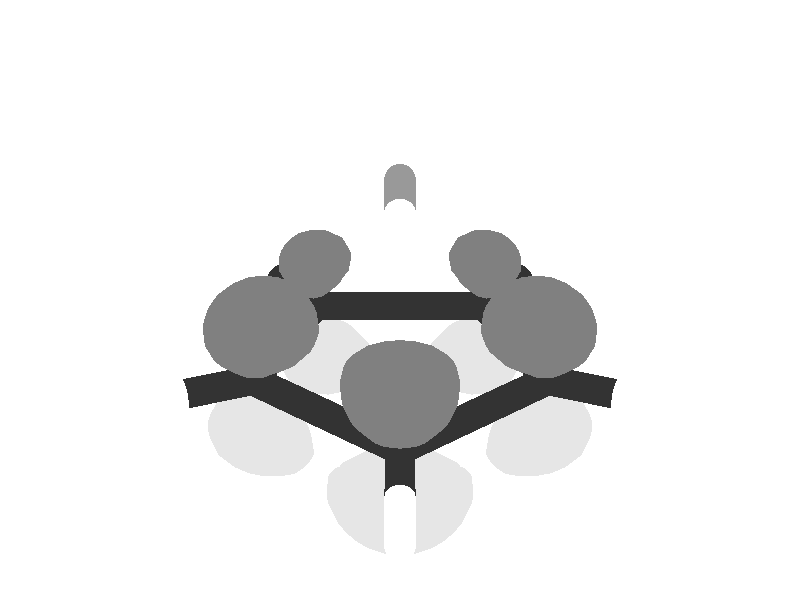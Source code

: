 camera {
 location <0.0, 3.0, 1.5>
 look_at <0.0, -0.21, 0.0>
 sky <0.0, -0.1, 0.0>
 angle 15
}
 light_source { <0, 9, 0> color rgb<0.7, 0.7, 0.7> shadowless}
 light_source { <0, 0, 9> color rgb<0.7, 0.7, 0.7> shadowless}
 background {<1, 1, 1>}
 #declare MeshRed = texture {
 pigment { color rgb<0.9, 0.9, 0.9> }
 finish { ambient 0.2 diffuse 0.6 specular 0.9}
 }
 #declare MeshBlue = texture {
 pigment { color rgb<0.5, 0.5, 0.5> }
 finish { ambient 0.2 diffuse 0.6 specular 0.9}
 }
 #declare BSAMBI = 0.2;
 #declare BSDIFF = 0.8;
 #declare BSSPEC = 0.8;
#declare colorA = 
 texture { 
 pigment { rgb<  1.0000  0.0000  0.0000 >}
 finish {ambient BSAMBI diffuse BSDIFF specular BSSPEC}
 }
#declare colorK = 
 texture { 
 pigment { rgb<  0.6  0.6  0.6 >}
 finish {ambient BSAMBI diffuse BSDIFF specular BSSPEC}
 }
#declare colorN = 
 texture { 
 pigment { rgb<  0.2  0.2  0.2 >}
 finish {ambient BSAMBI diffuse BSDIFF specular BSSPEC}
 }
#declare colorO = 
 texture { 
 pigment { rgb<  1.0  1.0  1.0 >}
 finish {ambient BSAMBI diffuse BSDIFF specular BSSPEC}
 }
 # declare molecule = union { 
 mesh {
 smooth_triangle {
< -0.016667,  0.100000, -0.003040>, < -0.361088, -0.289305, -0.886520>,
< -0.016667,  0.092897,  0.000000>, < -0.362414, -0.348388, -0.864454>,
< -0.025865,  0.100000,  0.000000>, < -0.421411, -0.274408, -0.864357>
 }
 smooth_triangle {
< -0.016667,  0.100000, -0.003040>, < -0.361088, -0.289305, -0.886520>,
<  0.000000,  0.100000, -0.005433>, < -0.216944, -0.370694, -0.903062>,
<  0.000000,  0.088713,  0.000000>, < -0.213132, -0.495199, -0.842231>
 }
 smooth_triangle {
< -0.016667,  0.092897,  0.000000>, < -0.362414, -0.348388, -0.864454>,
< -0.016667,  0.100000, -0.003040>, < -0.361088, -0.289305, -0.886520>,
<  0.000000,  0.088713,  0.000000>, < -0.213132, -0.495199, -0.842231>
 }
 smooth_triangle {
<  0.000000,  0.100000, -0.005433>, < -0.216944, -0.370694, -0.903062>,
<  0.016667,  0.100000, -0.003040>, <  0.000000, -0.494759, -0.869030>,
<  0.016667,  0.092897,  0.000000>, <  0.000000, -0.567904, -0.823095>
 }
 smooth_triangle {
<  0.000000,  0.088713,  0.000000>, < -0.213132, -0.495199, -0.842231>,
<  0.000000,  0.100000, -0.005433>, < -0.216944, -0.370694, -0.903062>,
<  0.016667,  0.092897,  0.000000>, <  0.000000, -0.567904, -0.823095>
 }
 smooth_triangle {
<  0.016667,  0.092897,  0.000000>, <  0.000000, -0.567904, -0.823095>,
<  0.016667,  0.100000, -0.003040>, <  0.000000, -0.494759, -0.869030>,
<  0.025865,  0.100000,  0.000000>, <  0.166337, -0.525163, -0.834587>
 }
 smooth_triangle {
< -0.033333,  0.116667, -0.001004>, < -0.498327, -0.100935, -0.861094>,
< -0.033333,  0.112416,  0.000000>, < -0.496288, -0.131688, -0.858112>,
< -0.035637,  0.116667,  0.000000>, < -0.514235, -0.097697, -0.852067>
 }
 smooth_triangle {
< -0.025865,  0.100000,  0.000000>, < -0.421411, -0.274408, -0.864357>,
< -0.033333,  0.112416,  0.000000>, < -0.496288, -0.131688, -0.858112>,
< -0.033333,  0.116667, -0.001004>, < -0.498327, -0.100935, -0.861094>
 }
 smooth_triangle {
< -0.025865,  0.100000,  0.000000>, < -0.421411, -0.274408, -0.864357>,
< -0.033333,  0.116667, -0.001004>, < -0.498327, -0.100935, -0.861094>,
< -0.016667,  0.100000, -0.003040>, < -0.361088, -0.289305, -0.886520>
 }
 smooth_triangle {
< -0.016667,  0.100000, -0.003040>, < -0.361088, -0.289305, -0.886520>,
< -0.033333,  0.116667, -0.001004>, < -0.498327, -0.100935, -0.861094>,
< -0.016667,  0.116667, -0.008342>, < -0.368149, -0.120946, -0.921867>
 }
 smooth_triangle {
<  0.000000,  0.100000, -0.005433>, < -0.216944, -0.370694, -0.903062>,
< -0.016667,  0.100000, -0.003040>, < -0.361088, -0.289305, -0.886520>,
<  0.000000,  0.116667, -0.012046>, < -0.228932, -0.135700, -0.963938>
 }
 smooth_triangle {
<  0.000000,  0.116667, -0.012046>, < -0.228932, -0.135700, -0.963938>,
< -0.016667,  0.100000, -0.003040>, < -0.361088, -0.289305, -0.886520>,
< -0.016667,  0.116667, -0.008342>, < -0.368149, -0.120946, -0.921867>
 }
 smooth_triangle {
<  0.016667,  0.100000, -0.003040>, <  0.000000, -0.494759, -0.869030>,
<  0.000000,  0.100000, -0.005433>, < -0.216944, -0.370694, -0.903062>,
<  0.016667,  0.116667, -0.008342>, <  0.000000, -0.178726, -0.983899>
 }
 smooth_triangle {
<  0.016667,  0.116667, -0.008342>, <  0.000000, -0.178726, -0.983899>,
<  0.000000,  0.100000, -0.005433>, < -0.216944, -0.370694, -0.903062>,
<  0.000000,  0.116667, -0.012046>, < -0.228932, -0.135700, -0.963938>
 }
 smooth_triangle {
<  0.033333,  0.112416,  0.000000>, <  0.443599, -0.275118, -0.852954>,
<  0.025865,  0.100000,  0.000000>, <  0.166337, -0.525163, -0.834587>,
<  0.016667,  0.100000, -0.003040>, <  0.000000, -0.494759, -0.869030>
 }
 smooth_triangle {
<  0.033333,  0.112416,  0.000000>, <  0.443599, -0.275118, -0.852954>,
<  0.016667,  0.100000, -0.003040>, <  0.000000, -0.494759, -0.869030>,
<  0.033333,  0.116667, -0.001004>, <  0.457783, -0.192776, -0.867912>
 }
 smooth_triangle {
<  0.033333,  0.116667, -0.001004>, <  0.457783, -0.192776, -0.867912>,
<  0.016667,  0.100000, -0.003040>, <  0.000000, -0.494759, -0.869030>,
<  0.016667,  0.116667, -0.008342>, <  0.000000, -0.178726, -0.983899>
 }
 smooth_triangle {
<  0.033333,  0.112416,  0.000000>, <  0.443599, -0.275118, -0.852954>,
<  0.033333,  0.116667, -0.001004>, <  0.457783, -0.192776, -0.867912>,
<  0.035637,  0.116667,  0.000000>, <  0.498741, -0.190916, -0.845464>
 }
 smooth_triangle {
< -0.033333,  0.133333, -0.001087>, < -0.520836,  0.052968, -0.852012>,
< -0.033333,  0.116667, -0.001004>, < -0.498327, -0.100935, -0.861094>,
< -0.035637,  0.116667,  0.000000>, < -0.514235, -0.097697, -0.852067>
 }
 smooth_triangle {
< -0.035713,  0.133333,  0.000000>, < -0.539104,  0.058404, -0.840212>,
< -0.033333,  0.133333, -0.001087>, < -0.520836,  0.052968, -0.852012>,
< -0.035637,  0.116667,  0.000000>, < -0.514235, -0.097697, -0.852067>
 }
 smooth_triangle {
< -0.016667,  0.116667, -0.008342>, < -0.368149, -0.120946, -0.921867>,
< -0.033333,  0.116667, -0.001004>, < -0.498327, -0.100935, -0.861094>,
< -0.016667,  0.133333, -0.008486>, < -0.380082,  0.041825, -0.924007>
 }
 smooth_triangle {
< -0.016667,  0.133333, -0.008486>, < -0.380082,  0.041825, -0.924007>,
< -0.033333,  0.116667, -0.001004>, < -0.498327, -0.100935, -0.861094>,
< -0.033333,  0.133333, -0.001087>, < -0.520836,  0.052968, -0.852012>
 }
 smooth_triangle {
<  0.000000,  0.116667, -0.012046>, < -0.228932, -0.135700, -0.963938>,
< -0.016667,  0.116667, -0.008342>, < -0.368149, -0.120946, -0.921867>,
<  0.000000,  0.133333, -0.011677>, < -0.229036,  0.076441, -0.970412>
 }
 smooth_triangle {
<  0.000000,  0.133333, -0.011677>, < -0.229036,  0.076441, -0.970412>,
< -0.016667,  0.116667, -0.008342>, < -0.368149, -0.120946, -0.921867>,
< -0.016667,  0.133333, -0.008486>, < -0.380082,  0.041825, -0.924007>
 }
 smooth_triangle {
<  0.016667,  0.116667, -0.008342>, <  0.000000, -0.178726, -0.983899>,
<  0.000000,  0.116667, -0.012046>, < -0.228932, -0.135700, -0.963938>,
<  0.016667,  0.133333, -0.008486>, <  0.000000,  0.180284, -0.983615>
 }
 smooth_triangle {
<  0.016667,  0.133333, -0.008486>, <  0.000000,  0.180284, -0.983615>,
<  0.000000,  0.116667, -0.012046>, < -0.228932, -0.135700, -0.963938>,
<  0.000000,  0.133333, -0.011677>, < -0.229036,  0.076441, -0.970412>
 }
 smooth_triangle {
<  0.033333,  0.116667, -0.001004>, <  0.457783, -0.192776, -0.867912>,
<  0.016667,  0.116667, -0.008342>, <  0.000000, -0.178726, -0.983899>,
<  0.033333,  0.133333, -0.001087>, <  0.442423,  0.240404, -0.863984>
 }
 smooth_triangle {
<  0.033333,  0.133333, -0.001087>, <  0.442423,  0.240404, -0.863984>,
<  0.016667,  0.116667, -0.008342>, <  0.000000, -0.178726, -0.983899>,
<  0.016667,  0.133333, -0.008486>, <  0.000000,  0.180284, -0.983615>
 }
 smooth_triangle {
<  0.035713,  0.133333,  0.000000>, <  0.486175,  0.244406, -0.838987>,
<  0.035637,  0.116667,  0.000000>, <  0.498741, -0.190916, -0.845464>,
<  0.033333,  0.116667, -0.001004>, <  0.457783, -0.192776, -0.867912>
 }
 smooth_triangle {
<  0.033333,  0.133333, -0.001087>, <  0.442423,  0.240404, -0.863984>,
<  0.035713,  0.133333,  0.000000>, <  0.486175,  0.244406, -0.838987>,
<  0.033333,  0.116667, -0.001004>, <  0.457783, -0.192776, -0.867912>
 }
 smooth_triangle {
< -0.033333,  0.133333, -0.001087>, < -0.520836,  0.052968, -0.852012>,
< -0.035713,  0.133333,  0.000000>, < -0.539104,  0.058404, -0.840212>,
< -0.033333,  0.138283,  0.000000>, < -0.532881,  0.103839, -0.839795>
 }
 smooth_triangle {
< -0.033333,  0.138283,  0.000000>, < -0.532881,  0.103839, -0.839795>,
< -0.026093,  0.150000,  0.000000>, < -0.478944,  0.274385, -0.833861>,
< -0.016667,  0.150000, -0.003382>, < -0.398637,  0.271913, -0.875872>
 }
 smooth_triangle {
< -0.033333,  0.138283,  0.000000>, < -0.532881,  0.103839, -0.839795>,
< -0.016667,  0.150000, -0.003382>, < -0.398637,  0.271913, -0.875872>,
< -0.033333,  0.133333, -0.001087>, < -0.520836,  0.052968, -0.852012>
 }
 smooth_triangle {
< -0.033333,  0.133333, -0.001087>, < -0.520836,  0.052968, -0.852012>,
< -0.016667,  0.150000, -0.003382>, < -0.398637,  0.271913, -0.875872>,
< -0.016667,  0.133333, -0.008486>, < -0.380082,  0.041825, -0.924007>
 }
 smooth_triangle {
<  0.000000,  0.133333, -0.011677>, < -0.229036,  0.076441, -0.970412>,
< -0.016667,  0.133333, -0.008486>, < -0.380082,  0.041825, -0.924007>,
<  0.000000,  0.150000, -0.005850>, < -0.231805,  0.363612, -0.902249>
 }
 smooth_triangle {
<  0.000000,  0.150000, -0.005850>, < -0.231805,  0.363612, -0.902249>,
< -0.016667,  0.133333, -0.008486>, < -0.380082,  0.041825, -0.924007>,
< -0.016667,  0.150000, -0.003382>, < -0.398637,  0.271913, -0.875872>
 }
 smooth_triangle {
<  0.016667,  0.133333, -0.008486>, <  0.000000,  0.180284, -0.983615>,
<  0.000000,  0.133333, -0.011677>, < -0.229036,  0.076441, -0.970412>,
<  0.016667,  0.150000, -0.003382>, <  0.000000,  0.511408, -0.859338>
 }
 smooth_triangle {
<  0.016667,  0.150000, -0.003382>, <  0.000000,  0.511408, -0.859338>,
<  0.000000,  0.133333, -0.011677>, < -0.229036,  0.076441, -0.970412>,
<  0.000000,  0.150000, -0.005850>, < -0.231805,  0.363612, -0.902249>
 }
 smooth_triangle {
<  0.026093,  0.150000,  0.000000>, <  0.169999,  0.560587, -0.810458>,
<  0.033333,  0.138283,  0.000000>, <  0.428256,  0.334047, -0.839649>,
<  0.033333,  0.133333, -0.001087>, <  0.442423,  0.240404, -0.863984>
 }
 smooth_triangle {
<  0.026093,  0.150000,  0.000000>, <  0.169999,  0.560587, -0.810458>,
<  0.033333,  0.133333, -0.001087>, <  0.442423,  0.240404, -0.863984>,
<  0.016667,  0.150000, -0.003382>, <  0.000000,  0.511408, -0.859338>
 }
 smooth_triangle {
<  0.016667,  0.150000, -0.003382>, <  0.000000,  0.511408, -0.859338>,
<  0.033333,  0.133333, -0.001087>, <  0.442423,  0.240404, -0.863984>,
<  0.016667,  0.133333, -0.008486>, <  0.000000,  0.180284, -0.983615>
 }
 smooth_triangle {
<  0.035713,  0.133333,  0.000000>, <  0.486175,  0.244406, -0.838987>,
<  0.033333,  0.133333, -0.001087>, <  0.442423,  0.240404, -0.863984>,
<  0.033333,  0.138283,  0.000000>, <  0.428256,  0.334047, -0.839649>
 }
 smooth_triangle {
< -0.016667,  0.150000, -0.003382>, < -0.398637,  0.271913, -0.875872>,
< -0.026093,  0.150000,  0.000000>, < -0.478944,  0.274385, -0.833861>,
< -0.016667,  0.157640,  0.000000>, < -0.414821,  0.378904, -0.827258>
 }
 smooth_triangle {
<  0.000000,  0.150000, -0.005850>, < -0.231805,  0.363612, -0.902249>,
< -0.016667,  0.150000, -0.003382>, < -0.398637,  0.271913, -0.875872>,
< -0.016667,  0.157640,  0.000000>, < -0.414821,  0.378904, -0.827258>
 }
 smooth_triangle {
<  0.000000,  0.161788,  0.000000>, < -0.235072,  0.542984, -0.806169>,
<  0.000000,  0.150000, -0.005850>, < -0.231805,  0.363612, -0.902249>,
< -0.016667,  0.157640,  0.000000>, < -0.414821,  0.378904, -0.827258>
 }
 smooth_triangle {
<  0.016667,  0.150000, -0.003382>, <  0.000000,  0.511408, -0.859338>,
<  0.000000,  0.150000, -0.005850>, < -0.231805,  0.363612, -0.902249>,
<  0.000000,  0.161788,  0.000000>, < -0.235072,  0.542984, -0.806169>
 }
 smooth_triangle {
<  0.016667,  0.157640,  0.000000>, <  0.000000,  0.612285, -0.790637>,
<  0.016667,  0.150000, -0.003382>, <  0.000000,  0.511408, -0.859338>,
<  0.000000,  0.161788,  0.000000>, < -0.235072,  0.542984, -0.806169>
 }
 smooth_triangle {
<  0.026093,  0.150000,  0.000000>, <  0.169999,  0.560587, -0.810458>,
<  0.016667,  0.150000, -0.003382>, <  0.000000,  0.511408, -0.859338>,
<  0.016667,  0.157640,  0.000000>, <  0.000000,  0.612285, -0.790637>
 }
 smooth_triangle {
< -0.100000, -0.200000,  0.013215>, < -0.348292, -0.118524, -0.929863>,
< -0.100000, -0.209502,  0.016667>, < -0.345883, -0.303986, -0.887670>,
< -0.115173, -0.200000,  0.016667>, < -0.501145, -0.093531, -0.860294>
 }
 smooth_triangle {
< -0.100000, -0.209502,  0.016667>, < -0.345883, -0.303986, -0.887670>,
< -0.100000, -0.200000,  0.013215>, < -0.348292, -0.118524, -0.929863>,
< -0.086335, -0.200000,  0.016667>, < -0.066470, -0.211489, -0.975118>
 }
 smooth_triangle {
<  0.100000, -0.200000,  0.013215>, < -0.378666, -0.109784, -0.918999>,
<  0.100000, -0.209502,  0.016667>, < -0.372814, -0.285763, -0.882807>,
<  0.086335, -0.200000,  0.016667>, < -0.490380, -0.086683, -0.867187>
 }
 smooth_triangle {
<  0.100000, -0.209502,  0.016667>, < -0.372814, -0.285763, -0.882807>,
<  0.100000, -0.200000,  0.013215>, < -0.378666, -0.109784, -0.918999>,
<  0.115173, -0.200000,  0.016667>, < -0.064110, -0.215237, -0.974455>
 }
 smooth_triangle {
< -0.100000, -0.183333,  0.014601>, < -0.334764,  0.213405, -0.917819>,
< -0.100000, -0.200000,  0.013215>, < -0.348292, -0.118524, -0.929863>,
< -0.115173, -0.200000,  0.016667>, < -0.501145, -0.093531, -0.860294>
 }
 smooth_triangle {
< -0.110664, -0.183333,  0.016667>, < -0.437930,  0.168961, -0.882989>,
< -0.100000, -0.183333,  0.014601>, < -0.334764,  0.213405, -0.917819>,
< -0.115173, -0.200000,  0.016667>, < -0.501145, -0.093531, -0.860294>
 }
 smooth_triangle {
< -0.090747, -0.183333,  0.016667>, < -0.159484,  0.303373, -0.939430>,
< -0.086335, -0.200000,  0.016667>, < -0.066470, -0.211489, -0.975118>,
< -0.100000, -0.200000,  0.013215>, < -0.348292, -0.118524, -0.929863>
 }
 smooth_triangle {
< -0.100000, -0.183333,  0.014601>, < -0.334764,  0.213405, -0.917819>,
< -0.090747, -0.183333,  0.016667>, < -0.159484,  0.303373, -0.939430>,
< -0.100000, -0.200000,  0.013215>, < -0.348292, -0.118524, -0.929863>
 }
 smooth_triangle {
<  0.100000, -0.183333,  0.014601>, < -0.365563,  0.202895, -0.908404>,
<  0.100000, -0.200000,  0.013215>, < -0.378666, -0.109784, -0.918999>,
<  0.086335, -0.200000,  0.016667>, < -0.490380, -0.086683, -0.867187>
 }
 smooth_triangle {
<  0.090747, -0.183333,  0.016667>, < -0.439821,  0.166546, -0.882508>,
<  0.100000, -0.183333,  0.014601>, < -0.365563,  0.202895, -0.908404>,
<  0.086335, -0.200000,  0.016667>, < -0.490380, -0.086683, -0.867187>
 }
 smooth_triangle {
<  0.110664, -0.183333,  0.016667>, < -0.168982,  0.305375, -0.937119>,
<  0.115173, -0.200000,  0.016667>, < -0.064110, -0.215237, -0.974455>,
<  0.100000, -0.200000,  0.013215>, < -0.378666, -0.109784, -0.918999>
 }
 smooth_triangle {
<  0.100000, -0.183333,  0.014601>, < -0.365563,  0.202895, -0.908404>,
<  0.110664, -0.183333,  0.016667>, < -0.168982,  0.305375, -0.937119>,
<  0.100000, -0.200000,  0.013215>, < -0.378666, -0.109784, -0.918999>
 }
 smooth_triangle {
< -0.100000, -0.183333,  0.014601>, < -0.334764,  0.213405, -0.917819>,
< -0.110664, -0.183333,  0.016667>, < -0.437930,  0.168961, -0.882989>,
< -0.100000, -0.177944,  0.016667>, < -0.331249,  0.291946, -0.897241>
 }
 smooth_triangle {
< -0.090747, -0.183333,  0.016667>, < -0.159484,  0.303373, -0.939430>,
< -0.100000, -0.183333,  0.014601>, < -0.334764,  0.213405, -0.917819>,
< -0.100000, -0.177944,  0.016667>, < -0.331249,  0.291946, -0.897241>
 }
 smooth_triangle {
<  0.100000, -0.183333,  0.014601>, < -0.365563,  0.202895, -0.908404>,
<  0.090747, -0.183333,  0.016667>, < -0.439821,  0.166546, -0.882508>,
<  0.100000, -0.177944,  0.016667>, < -0.361370,  0.278725, -0.889789>
 }
 smooth_triangle {
<  0.110664, -0.183333,  0.016667>, < -0.168982,  0.305375, -0.937119>,
<  0.100000, -0.183333,  0.014601>, < -0.365563,  0.202895, -0.908404>,
<  0.100000, -0.177944,  0.016667>, < -0.361370,  0.278725, -0.889789>
 }
 smooth_triangle {
< -0.166667, -0.016667,  0.015397>, < -0.284635, -0.237616, -0.928720>,
< -0.166667, -0.020997,  0.016667>, < -0.290329, -0.274161, -0.916812>,
< -0.173367, -0.016667,  0.016667>, < -0.334563, -0.228358, -0.914287>
 }
 smooth_triangle {
< -0.166667, -0.016667,  0.015397>, < -0.284635, -0.237616, -0.928720>,
< -0.150000, -0.016667,  0.015708>, < -0.105400, -0.309755, -0.944956>,
< -0.150000, -0.019939,  0.016667>, < -0.106385, -0.346258, -0.932088>
 }
 smooth_triangle {
< -0.166667, -0.020997,  0.016667>, < -0.290329, -0.274161, -0.916812>,
< -0.166667, -0.016667,  0.015397>, < -0.284635, -0.237616, -0.928720>,
< -0.150000, -0.019939,  0.016667>, < -0.106385, -0.346258, -0.932088>
 }
 smooth_triangle {
< -0.150000, -0.019939,  0.016667>, < -0.106385, -0.346258, -0.932088>,
< -0.150000, -0.016667,  0.015708>, < -0.105400, -0.309755, -0.944956>,
< -0.145190, -0.016667,  0.016667>, < -0.040142, -0.333823, -0.941781>
 }
 smooth_triangle {
<  0.150000, -0.016667,  0.015708>, < -0.283005, -0.229505, -0.931255>,
<  0.150000, -0.019939,  0.016667>, < -0.285411, -0.253408, -0.924297>,
<  0.145190, -0.016667,  0.016667>, < -0.311181, -0.225145, -0.923296>
 }
 smooth_triangle {
<  0.150000, -0.016667,  0.015708>, < -0.283005, -0.229505, -0.931255>,
<  0.166667, -0.016667,  0.015397>, < -0.127384, -0.298359, -0.945915>,
<  0.166667, -0.020997,  0.016667>, < -0.129731, -0.341769, -0.930787>
 }
 smooth_triangle {
<  0.150000, -0.019939,  0.016667>, < -0.285411, -0.253408, -0.924297>,
<  0.150000, -0.016667,  0.015708>, < -0.283005, -0.229505, -0.931255>,
<  0.166667, -0.020997,  0.016667>, < -0.129731, -0.341769, -0.930787>
 }
 smooth_triangle {
<  0.166667, -0.020997,  0.016667>, < -0.129731, -0.341769, -0.930787>,
<  0.166667, -0.016667,  0.015397>, < -0.127384, -0.298359, -0.945915>,
<  0.173367, -0.016667,  0.016667>, < -0.039587, -0.331703, -0.942553>
 }
 smooth_triangle {
< -0.183333,  0.000000,  0.016188>, < -0.435253, -0.046146, -0.899125>,
< -0.183333, -0.003144,  0.016667>, < -0.436423, -0.067983, -0.897170>,
< -0.184827,  0.000000,  0.016667>, < -0.446385, -0.045329, -0.893692>
 }
 smooth_triangle {
< -0.173367, -0.016667,  0.016667>, < -0.334563, -0.228358, -0.914287>,
< -0.183333, -0.003144,  0.016667>, < -0.436423, -0.067983, -0.897170>,
< -0.183333,  0.000000,  0.016188>, < -0.435253, -0.046146, -0.899125>
 }
 smooth_triangle {
< -0.173367, -0.016667,  0.016667>, < -0.334563, -0.228358, -0.914287>,
< -0.183333,  0.000000,  0.016188>, < -0.435253, -0.046146, -0.899125>,
< -0.166667, -0.016667,  0.015397>, < -0.284635, -0.237616, -0.928720>
 }
 smooth_triangle {
< -0.166667, -0.016667,  0.015397>, < -0.284635, -0.237616, -0.928720>,
< -0.183333,  0.000000,  0.016188>, < -0.435253, -0.046146, -0.899125>,
< -0.166667,  0.000000,  0.012784>, < -0.276592, -0.056619, -0.959318>
 }
 smooth_triangle {
< -0.150000, -0.016667,  0.015708>, < -0.105400, -0.309755, -0.944956>,
< -0.166667, -0.016667,  0.015397>, < -0.284635, -0.237616, -0.928720>,
< -0.150000,  0.000000,  0.012900>, < -0.103095, -0.062484, -0.992707>
 }
 smooth_triangle {
< -0.150000,  0.000000,  0.012900>, < -0.103095, -0.062484, -0.992707>,
< -0.166667, -0.016667,  0.015397>, < -0.284635, -0.237616, -0.928720>,
< -0.166667,  0.000000,  0.012784>, < -0.276592, -0.056619, -0.959318>
 }
 smooth_triangle {
< -0.134520,  0.000000,  0.016667>, <  0.179338, -0.066984, -0.981504>,
< -0.145190, -0.016667,  0.016667>, < -0.040142, -0.333823, -0.941781>,
< -0.150000, -0.016667,  0.015708>, < -0.105400, -0.309755, -0.944956>
 }
 smooth_triangle {
< -0.150000,  0.000000,  0.012900>, < -0.103095, -0.062484, -0.992707>,
< -0.134520,  0.000000,  0.016667>, <  0.179338, -0.066984, -0.981504>,
< -0.150000, -0.016667,  0.015708>, < -0.105400, -0.309755, -0.944956>
 }
 smooth_triangle {
<  0.150000,  0.000000,  0.012900>, < -0.281607, -0.061387, -0.957564>,
<  0.150000, -0.016667,  0.015708>, < -0.283005, -0.229505, -0.931255>,
<  0.145190, -0.016667,  0.016667>, < -0.311181, -0.225145, -0.923296>
 }
 smooth_triangle {
<  0.134520,  0.000000,  0.016667>, < -0.387818, -0.063639, -0.919537>,
<  0.150000,  0.000000,  0.012900>, < -0.281607, -0.061387, -0.957564>,
<  0.145190, -0.016667,  0.016667>, < -0.311181, -0.225145, -0.923296>
 }
 smooth_triangle {
<  0.166667, -0.016667,  0.015397>, < -0.127384, -0.298359, -0.945915>,
<  0.150000, -0.016667,  0.015708>, < -0.283005, -0.229505, -0.931255>,
<  0.166667,  0.000000,  0.012784>, < -0.119922, -0.064354, -0.990695>
 }
 smooth_triangle {
<  0.166667,  0.000000,  0.012784>, < -0.119922, -0.064354, -0.990695>,
<  0.150000, -0.016667,  0.015708>, < -0.283005, -0.229505, -0.931255>,
<  0.150000,  0.000000,  0.012900>, < -0.281607, -0.061387, -0.957564>
 }
 smooth_triangle {
<  0.183333, -0.003144,  0.016667>, <  0.130956, -0.113518, -0.984868>,
<  0.173367, -0.016667,  0.016667>, < -0.039587, -0.331703, -0.942553>,
<  0.166667, -0.016667,  0.015397>, < -0.127384, -0.298359, -0.945915>
 }
 smooth_triangle {
<  0.183333, -0.003144,  0.016667>, <  0.130956, -0.113518, -0.984868>,
<  0.166667, -0.016667,  0.015397>, < -0.127384, -0.298359, -0.945915>,
<  0.183333,  0.000000,  0.016188>, <  0.130089, -0.064540, -0.989400>
 }
 smooth_triangle {
<  0.183333,  0.000000,  0.016188>, <  0.130089, -0.064540, -0.989400>,
<  0.166667, -0.016667,  0.015397>, < -0.127384, -0.298359, -0.945915>,
<  0.166667,  0.000000,  0.012784>, < -0.119922, -0.064354, -0.990695>
 }
 smooth_triangle {
<  0.183333, -0.003144,  0.016667>, <  0.130956, -0.113518, -0.984868>,
<  0.183333,  0.000000,  0.016188>, <  0.130089, -0.064540, -0.989400>,
<  0.184827,  0.000000,  0.016667>, <  0.155127, -0.064324, -0.985798>
 }
 smooth_triangle {
< -0.183333,  0.000000,  0.016188>, < -0.435253, -0.046146, -0.899125>,
< -0.184827,  0.000000,  0.016667>, < -0.446385, -0.045329, -0.893692>,
< -0.183333,  0.007299,  0.016667>, < -0.442904,  0.013946, -0.896460>
 }
 smooth_triangle {
< -0.183333,  0.007299,  0.016667>, < -0.442904,  0.013946, -0.896460>,
< -0.180698,  0.016667,  0.016667>, < -0.420115,  0.114189, -0.900258>,
< -0.166667,  0.016667,  0.013587>, < -0.297146,  0.129587, -0.945998>
 }
 smooth_triangle {
< -0.183333,  0.007299,  0.016667>, < -0.442904,  0.013946, -0.896460>,
< -0.166667,  0.016667,  0.013587>, < -0.297146,  0.129587, -0.945998>,
< -0.183333,  0.000000,  0.016188>, < -0.435253, -0.046146, -0.899125>
 }
 smooth_triangle {
< -0.183333,  0.000000,  0.016188>, < -0.435253, -0.046146, -0.899125>,
< -0.166667,  0.016667,  0.013587>, < -0.297146,  0.129587, -0.945998>,
< -0.166667,  0.000000,  0.012784>, < -0.276592, -0.056619, -0.959318>
 }
 smooth_triangle {
< -0.150000,  0.000000,  0.012900>, < -0.103095, -0.062484, -0.992707>,
< -0.166667,  0.000000,  0.012784>, < -0.276592, -0.056619, -0.959318>,
< -0.150000,  0.016667,  0.013859>, < -0.113299,  0.186269, -0.975944>
 }
 smooth_triangle {
< -0.150000,  0.016667,  0.013859>, < -0.113299,  0.186269, -0.975944>,
< -0.166667,  0.000000,  0.012784>, < -0.276592, -0.056619, -0.959318>,
< -0.166667,  0.016667,  0.013587>, < -0.297146,  0.129587, -0.945998>
 }
 smooth_triangle {
< -0.137788,  0.016667,  0.016667>, <  0.092665,  0.254329, -0.962668>,
< -0.134520,  0.000000,  0.016667>, <  0.179338, -0.066984, -0.981504>,
< -0.150000,  0.000000,  0.012900>, < -0.103095, -0.062484, -0.992707>
 }
 smooth_triangle {
< -0.150000,  0.016667,  0.013859>, < -0.113299,  0.186269, -0.975944>,
< -0.137788,  0.016667,  0.016667>, <  0.092665,  0.254329, -0.962668>,
< -0.150000,  0.000000,  0.012900>, < -0.103095, -0.062484, -0.992707>
 }
 smooth_triangle {
<  0.150000,  0.016667,  0.013859>, < -0.282837,  0.110564, -0.952774>,
<  0.150000,  0.000000,  0.012900>, < -0.281607, -0.061387, -0.957564>,
<  0.134520,  0.000000,  0.016667>, < -0.387818, -0.063639, -0.919537>
 }
 smooth_triangle {
<  0.137788,  0.016667,  0.016667>, < -0.355471,  0.087533, -0.930580>,
<  0.150000,  0.016667,  0.013859>, < -0.282837,  0.110564, -0.952774>,
<  0.134520,  0.000000,  0.016667>, < -0.387818, -0.063639, -0.919537>
 }
 smooth_triangle {
<  0.166667,  0.000000,  0.012784>, < -0.119922, -0.064354, -0.990695>,
<  0.150000,  0.000000,  0.012900>, < -0.281607, -0.061387, -0.957564>,
<  0.166667,  0.016667,  0.013587>, < -0.128525,  0.176499, -0.975874>
 }
 smooth_triangle {
<  0.166667,  0.016667,  0.013587>, < -0.128525,  0.176499, -0.975874>,
<  0.150000,  0.000000,  0.012900>, < -0.281607, -0.061387, -0.957564>,
<  0.150000,  0.016667,  0.013859>, < -0.282837,  0.110564, -0.952774>
 }
 smooth_triangle {
<  0.180698,  0.016667,  0.016667>, <  0.086253,  0.262484, -0.961074>,
<  0.183333,  0.007299,  0.016667>, <  0.135453,  0.068708, -0.988399>,
<  0.183333,  0.000000,  0.016188>, <  0.130089, -0.064540, -0.989400>
 }
 smooth_triangle {
<  0.180698,  0.016667,  0.016667>, <  0.086253,  0.262484, -0.961074>,
<  0.183333,  0.000000,  0.016188>, <  0.130089, -0.064540, -0.989400>,
<  0.166667,  0.016667,  0.013587>, < -0.128525,  0.176499, -0.975874>
 }
 smooth_triangle {
<  0.166667,  0.016667,  0.013587>, < -0.128525,  0.176499, -0.975874>,
<  0.183333,  0.000000,  0.016188>, <  0.130089, -0.064540, -0.989400>,
<  0.166667,  0.000000,  0.012784>, < -0.119922, -0.064354, -0.990695>
 }
 smooth_triangle {
<  0.184827,  0.000000,  0.016667>, <  0.155127, -0.064324, -0.985798>,
<  0.183333,  0.000000,  0.016188>, <  0.130089, -0.064540, -0.989400>,
<  0.183333,  0.007299,  0.016667>, <  0.135453,  0.068708, -0.988399>
 }
 smooth_triangle {
< -0.166667,  0.016667,  0.013587>, < -0.297146,  0.129587, -0.945998>,
< -0.180698,  0.016667,  0.016667>, < -0.420115,  0.114189, -0.900258>,
< -0.166667,  0.028002,  0.016667>, < -0.312187,  0.272438, -0.910119>
 }
 smooth_triangle {
< -0.150000,  0.016667,  0.013859>, < -0.113299,  0.186269, -0.975944>,
< -0.166667,  0.016667,  0.013587>, < -0.297146,  0.129587, -0.945998>,
< -0.166667,  0.028002,  0.016667>, < -0.312187,  0.272438, -0.910119>
 }
 smooth_triangle {
< -0.150000,  0.027342,  0.016667>, < -0.118890,  0.356559, -0.926677>,
< -0.150000,  0.016667,  0.013859>, < -0.113299,  0.186269, -0.975944>,
< -0.166667,  0.028002,  0.016667>, < -0.312187,  0.272438, -0.910119>
 }
 smooth_triangle {
< -0.137788,  0.016667,  0.016667>, <  0.092665,  0.254329, -0.962668>,
< -0.150000,  0.016667,  0.013859>, < -0.113299,  0.186269, -0.975944>,
< -0.150000,  0.027342,  0.016667>, < -0.118890,  0.356559, -0.926677>
 }
 smooth_triangle {
<  0.150000,  0.016667,  0.013859>, < -0.282837,  0.110564, -0.952774>,
<  0.137788,  0.016667,  0.016667>, < -0.355471,  0.087533, -0.930580>,
<  0.150000,  0.027342,  0.016667>, < -0.277003,  0.223654, -0.934478>
 }
 smooth_triangle {
<  0.166667,  0.016667,  0.013587>, < -0.128525,  0.176499, -0.975874>,
<  0.150000,  0.016667,  0.013859>, < -0.282837,  0.110564, -0.952774>,
<  0.150000,  0.027342,  0.016667>, < -0.277003,  0.223654, -0.934478>
 }
 smooth_triangle {
<  0.166667,  0.028002,  0.016667>, < -0.123150,  0.343383, -0.931087>,
<  0.166667,  0.016667,  0.013587>, < -0.128525,  0.176499, -0.975874>,
<  0.150000,  0.027342,  0.016667>, < -0.277003,  0.223654, -0.934478>
 }
 smooth_triangle {
<  0.180698,  0.016667,  0.016667>, <  0.086253,  0.262484, -0.961074>,
<  0.166667,  0.016667,  0.013587>, < -0.128525,  0.176499, -0.975874>,
<  0.166667,  0.028002,  0.016667>, < -0.123150,  0.343383, -0.931087>
 }
 smooth_triangle {
< -0.033333,  0.083333,  0.016078>, < -0.487989, -0.419081, -0.765662>,
< -0.033333,  0.082356,  0.016667>, < -0.487288, -0.426232, -0.762153>,
< -0.034549,  0.083333,  0.016667>, < -0.494709, -0.415152, -0.763487>
 }
 smooth_triangle {
< -0.033333,  0.083333,  0.016078>, < -0.487989, -0.419081, -0.765662>,
< -0.016667,  0.083333,  0.009308>, < -0.351199, -0.486200, -0.800168>,
< -0.016667,  0.073655,  0.016667>, < -0.350281, -0.587723, -0.729304>
 }
 smooth_triangle {
< -0.033333,  0.082356,  0.016667>, < -0.487288, -0.426232, -0.762153>,
< -0.033333,  0.083333,  0.016078>, < -0.487989, -0.419081, -0.765662>,
< -0.016667,  0.073655,  0.016667>, < -0.350281, -0.587723, -0.729304>
 }
 smooth_triangle {
< -0.016667,  0.083333,  0.009308>, < -0.351199, -0.486200, -0.800168>,
<  0.000000,  0.083333,  0.006471>, < -0.195923, -0.580305, -0.790481>,
<  0.000000,  0.071206,  0.016667>, < -0.192474, -0.704951, -0.682641>
 }
 smooth_triangle {
< -0.016667,  0.073655,  0.016667>, < -0.350281, -0.587723, -0.729304>,
< -0.016667,  0.083333,  0.009308>, < -0.351199, -0.486200, -0.800168>,
<  0.000000,  0.071206,  0.016667>, < -0.192474, -0.704951, -0.682641>
 }
 smooth_triangle {
<  0.000000,  0.083333,  0.006471>, < -0.195923, -0.580305, -0.790481>,
<  0.016667,  0.083333,  0.009308>, <  0.000000, -0.683023, -0.730397>,
<  0.016667,  0.073655,  0.016667>, <  0.000000, -0.766010, -0.642829>
 }
 smooth_triangle {
<  0.000000,  0.071206,  0.016667>, < -0.192474, -0.704951, -0.682641>,
<  0.000000,  0.083333,  0.006471>, < -0.195923, -0.580305, -0.790481>,
<  0.016667,  0.073655,  0.016667>, <  0.000000, -0.766010, -0.642829>
 }
 smooth_triangle {
<  0.016667,  0.083333,  0.009308>, <  0.000000, -0.683023, -0.730397>,
<  0.033333,  0.083333,  0.016078>, <  0.263104, -0.727519, -0.633634>,
<  0.033333,  0.082356,  0.016667>, <  0.262319, -0.735517, -0.624663>
 }
 smooth_triangle {
<  0.016667,  0.073655,  0.016667>, <  0.000000, -0.766010, -0.642829>,
<  0.016667,  0.083333,  0.009308>, <  0.000000, -0.683023, -0.730397>,
<  0.033333,  0.082356,  0.016667>, <  0.262319, -0.735517, -0.624663>
 }
 smooth_triangle {
<  0.033333,  0.082356,  0.016667>, <  0.262319, -0.735517, -0.624663>,
<  0.033333,  0.083333,  0.016078>, <  0.263104, -0.727519, -0.633634>,
<  0.034549,  0.083333,  0.016667>, <  0.279950, -0.728516, -0.625213>
 }
 smooth_triangle {
< -0.033333,  0.100000,  0.005910>, < -0.495963, -0.250860, -0.831318>,
< -0.033333,  0.083333,  0.016078>, < -0.487989, -0.419081, -0.765662>,
< -0.034549,  0.083333,  0.016667>, < -0.494709, -0.415152, -0.763487>
 }
 smooth_triangle {
< -0.048234,  0.100000,  0.016667>, < -0.630012, -0.198357, -0.750826>,
< -0.033333,  0.100000,  0.005910>, < -0.495963, -0.250860, -0.831318>,
< -0.034549,  0.083333,  0.016667>, < -0.494709, -0.415152, -0.763487>
 }
 smooth_triangle {
< -0.016667,  0.092897,  0.000000>, < -0.362414, -0.348388, -0.864454>,
< -0.033333,  0.100000,  0.005910>, < -0.495963, -0.250860, -0.831318>,
< -0.025865,  0.100000,  0.000000>, < -0.421411, -0.274408, -0.864357>
 }
 smooth_triangle {
< -0.016667,  0.092897,  0.000000>, < -0.362414, -0.348388, -0.864454>,
< -0.016667,  0.083333,  0.009308>, < -0.351199, -0.486200, -0.800168>,
< -0.033333,  0.100000,  0.005910>, < -0.495963, -0.250860, -0.831318>
 }
 smooth_triangle {
< -0.016667,  0.083333,  0.009308>, < -0.351199, -0.486200, -0.800168>,
< -0.033333,  0.083333,  0.016078>, < -0.487989, -0.419081, -0.765662>,
< -0.033333,  0.100000,  0.005910>, < -0.495963, -0.250860, -0.831318>
 }
 smooth_triangle {
<  0.000000,  0.088713,  0.000000>, < -0.213132, -0.495199, -0.842231>,
< -0.016667,  0.083333,  0.009308>, < -0.351199, -0.486200, -0.800168>,
< -0.016667,  0.092897,  0.000000>, < -0.362414, -0.348388, -0.864454>
 }
 smooth_triangle {
<  0.000000,  0.083333,  0.006471>, < -0.195923, -0.580305, -0.790481>,
< -0.016667,  0.083333,  0.009308>, < -0.351199, -0.486200, -0.800168>,
<  0.000000,  0.088713,  0.000000>, < -0.213132, -0.495199, -0.842231>
 }
 smooth_triangle {
<  0.016667,  0.092897,  0.000000>, <  0.000000, -0.567904, -0.823095>,
<  0.000000,  0.083333,  0.006471>, < -0.195923, -0.580305, -0.790481>,
<  0.000000,  0.088713,  0.000000>, < -0.213132, -0.495199, -0.842231>
 }
 smooth_triangle {
<  0.016667,  0.083333,  0.009308>, <  0.000000, -0.683023, -0.730397>,
<  0.000000,  0.083333,  0.006471>, < -0.195923, -0.580305, -0.790481>,
<  0.016667,  0.092897,  0.000000>, <  0.000000, -0.567904, -0.823095>
 }
 smooth_triangle {
<  0.025865,  0.100000,  0.000000>, <  0.166337, -0.525163, -0.834587>,
<  0.016667,  0.083333,  0.009308>, <  0.000000, -0.683023, -0.730397>,
<  0.016667,  0.092897,  0.000000>, <  0.000000, -0.567904, -0.823095>
 }
 smooth_triangle {
<  0.025865,  0.100000,  0.000000>, <  0.166337, -0.525163, -0.834587>,
<  0.033333,  0.100000,  0.005910>, <  0.351674, -0.536714, -0.766983>,
<  0.016667,  0.083333,  0.009308>, <  0.000000, -0.683023, -0.730397>
 }
 smooth_triangle {
<  0.033333,  0.100000,  0.005910>, <  0.351674, -0.536714, -0.766983>,
<  0.033333,  0.083333,  0.016078>, <  0.263104, -0.727519, -0.633634>,
<  0.016667,  0.083333,  0.009308>, <  0.000000, -0.683023, -0.730397>
 }
 smooth_triangle {
<  0.048234,  0.100000,  0.016667>, <  0.642121, -0.487822, -0.591363>,
<  0.034549,  0.083333,  0.016667>, <  0.279950, -0.728516, -0.625213>,
<  0.033333,  0.083333,  0.016078>, <  0.263104, -0.727519, -0.633634>
 }
 smooth_triangle {
<  0.033333,  0.100000,  0.005910>, <  0.351674, -0.536714, -0.766983>,
<  0.048234,  0.100000,  0.016667>, <  0.642121, -0.487822, -0.591363>,
<  0.033333,  0.083333,  0.016078>, <  0.263104, -0.727519, -0.633634>
 }
 smooth_triangle {
< -0.050000,  0.116667,  0.014003>, < -0.681451, -0.043932, -0.730544>,
< -0.050000,  0.105782,  0.016667>, < -0.662573, -0.131819, -0.737307>,
< -0.053357,  0.116667,  0.016667>, < -0.710912, -0.025070, -0.702834>
 }
 smooth_triangle {
< -0.048234,  0.100000,  0.016667>, < -0.630012, -0.198357, -0.750826>,
< -0.050000,  0.105782,  0.016667>, < -0.662573, -0.131819, -0.737307>,
< -0.050000,  0.116667,  0.014003>, < -0.681451, -0.043932, -0.730544>
 }
 smooth_triangle {
< -0.033333,  0.100000,  0.005910>, < -0.495963, -0.250860, -0.831318>,
< -0.048234,  0.100000,  0.016667>, < -0.630012, -0.198357, -0.750826>,
< -0.050000,  0.116667,  0.014003>, < -0.681451, -0.043932, -0.730544>
 }
 smooth_triangle {
< -0.033333,  0.100000,  0.005910>, < -0.495963, -0.250860, -0.831318>,
< -0.050000,  0.116667,  0.014003>, < -0.681451, -0.043932, -0.730544>,
< -0.035637,  0.116667,  0.000000>, < -0.514235, -0.097697, -0.852067>
 }
 smooth_triangle {
< -0.033333,  0.100000,  0.005910>, < -0.495963, -0.250860, -0.831318>,
< -0.035637,  0.116667,  0.000000>, < -0.514235, -0.097697, -0.852067>,
< -0.033333,  0.112416,  0.000000>, < -0.496288, -0.131688, -0.858112>
 }
 smooth_triangle {
< -0.025865,  0.100000,  0.000000>, < -0.421411, -0.274408, -0.864357>,
< -0.033333,  0.100000,  0.005910>, < -0.495963, -0.250860, -0.831318>,
< -0.033333,  0.112416,  0.000000>, < -0.496288, -0.131688, -0.858112>
 }
 smooth_triangle {
<  0.025865,  0.100000,  0.000000>, <  0.166337, -0.525163, -0.834587>,
<  0.033333,  0.112416,  0.000000>, <  0.443599, -0.275118, -0.852954>,
<  0.033333,  0.100000,  0.005910>, <  0.351674, -0.536714, -0.766983>
 }
 smooth_triangle {
<  0.035637,  0.116667,  0.000000>, <  0.498741, -0.190916, -0.845464>,
<  0.050000,  0.116667,  0.014003>, <  0.791287, -0.150877, -0.592538>,
<  0.050000,  0.105782,  0.016667>, <  0.732365, -0.360684, -0.577536>
 }
 smooth_triangle {
<  0.033333,  0.112416,  0.000000>, <  0.443599, -0.275118, -0.852954>,
<  0.035637,  0.116667,  0.000000>, <  0.498741, -0.190916, -0.845464>,
<  0.050000,  0.105782,  0.016667>, <  0.732365, -0.360684, -0.577536>
 }
 smooth_triangle {
<  0.033333,  0.112416,  0.000000>, <  0.443599, -0.275118, -0.852954>,
<  0.050000,  0.105782,  0.016667>, <  0.732365, -0.360684, -0.577536>,
<  0.048234,  0.100000,  0.016667>, <  0.642121, -0.487822, -0.591363>
 }
 smooth_triangle {
<  0.033333,  0.112416,  0.000000>, <  0.443599, -0.275118, -0.852954>,
<  0.048234,  0.100000,  0.016667>, <  0.642121, -0.487822, -0.591363>,
<  0.033333,  0.100000,  0.005910>, <  0.351674, -0.536714, -0.766983>
 }
 smooth_triangle {
<  0.050000,  0.105782,  0.016667>, <  0.732365, -0.360684, -0.577536>,
<  0.050000,  0.116667,  0.014003>, <  0.791287, -0.150877, -0.592538>,
<  0.053357,  0.116667,  0.016667>, <  0.836450, -0.141575, -0.529441>
 }
 smooth_triangle {
< -0.050000,  0.133333,  0.014570>, < -0.725121,  0.127737, -0.676670>,
< -0.050000,  0.116667,  0.014003>, < -0.681451, -0.043932, -0.730544>,
< -0.053357,  0.116667,  0.016667>, < -0.710912, -0.025070, -0.702834>
 }
 smooth_triangle {
< -0.052424,  0.133333,  0.016667>, < -0.748420,  0.142450, -0.647746>,
< -0.050000,  0.133333,  0.014570>, < -0.725121,  0.127737, -0.676670>,
< -0.053357,  0.116667,  0.016667>, < -0.710912, -0.025070, -0.702834>
 }
 smooth_triangle {
< -0.035637,  0.116667,  0.000000>, < -0.514235, -0.097697, -0.852067>,
< -0.050000,  0.133333,  0.014570>, < -0.725121,  0.127737, -0.676670>,
< -0.035713,  0.133333,  0.000000>, < -0.539104,  0.058404, -0.840212>
 }
 smooth_triangle {
< -0.050000,  0.116667,  0.014003>, < -0.681451, -0.043932, -0.730544>,
< -0.050000,  0.133333,  0.014570>, < -0.725121,  0.127737, -0.676670>,
< -0.035637,  0.116667,  0.000000>, < -0.514235, -0.097697, -0.852067>
 }
 smooth_triangle {
<  0.050000,  0.116667,  0.014003>, <  0.791287, -0.150877, -0.592538>,
<  0.035713,  0.133333,  0.000000>, <  0.486175,  0.244406, -0.838987>,
<  0.050000,  0.133333,  0.014570>, <  0.800416,  0.228297, -0.554270>
 }
 smooth_triangle {
<  0.035637,  0.116667,  0.000000>, <  0.498741, -0.190916, -0.845464>,
<  0.035713,  0.133333,  0.000000>, <  0.486175,  0.244406, -0.838987>,
<  0.050000,  0.116667,  0.014003>, <  0.791287, -0.150877, -0.592538>
 }
 smooth_triangle {
<  0.052424,  0.133333,  0.016667>, <  0.834846,  0.237746, -0.496497>,
<  0.053357,  0.116667,  0.016667>, <  0.836450, -0.141575, -0.529441>,
<  0.050000,  0.116667,  0.014003>, <  0.791287, -0.150877, -0.592538>
 }
 smooth_triangle {
<  0.050000,  0.133333,  0.014570>, <  0.800416,  0.228297, -0.554270>,
<  0.052424,  0.133333,  0.016667>, <  0.834846,  0.237746, -0.496497>,
<  0.050000,  0.116667,  0.014003>, <  0.791287, -0.150877, -0.592538>
 }
 smooth_triangle {
< -0.050000,  0.133333,  0.014570>, < -0.725121,  0.127737, -0.676670>,
< -0.052424,  0.133333,  0.016667>, < -0.748420,  0.142450, -0.647746>,
< -0.050000,  0.139373,  0.016667>, < -0.748724,  0.201516, -0.631509>
 }
 smooth_triangle {
< -0.033333,  0.150000,  0.005931>, < -0.578814,  0.279956, -0.765898>,
< -0.050000,  0.139373,  0.016667>, < -0.748724,  0.201516, -0.631509>,
< -0.045635,  0.150000,  0.016667>, < -0.727063,  0.339270, -0.596889>
 }
 smooth_triangle {
< -0.033333,  0.138283,  0.000000>, < -0.532881,  0.103839, -0.839795>,
< -0.050000,  0.139373,  0.016667>, < -0.748724,  0.201516, -0.631509>,
< -0.033333,  0.150000,  0.005931>, < -0.578814,  0.279956, -0.765898>
 }
 smooth_triangle {
< -0.033333,  0.138283,  0.000000>, < -0.532881,  0.103839, -0.839795>,
< -0.050000,  0.133333,  0.014570>, < -0.725121,  0.127737, -0.676670>,
< -0.050000,  0.139373,  0.016667>, < -0.748724,  0.201516, -0.631509>
 }
 smooth_triangle {
< -0.033333,  0.138283,  0.000000>, < -0.532881,  0.103839, -0.839795>,
< -0.035713,  0.133333,  0.000000>, < -0.539104,  0.058404, -0.840212>,
< -0.050000,  0.133333,  0.014570>, < -0.725121,  0.127737, -0.676670>
 }
 smooth_triangle {
< -0.033333,  0.138283,  0.000000>, < -0.532881,  0.103839, -0.839795>,
< -0.033333,  0.150000,  0.005931>, < -0.578814,  0.279956, -0.765898>,
< -0.026093,  0.150000,  0.000000>, < -0.478944,  0.274385, -0.833861>
 }
 smooth_triangle {
<  0.033333,  0.138283,  0.000000>, <  0.428256,  0.334047, -0.839649>,
<  0.026093,  0.150000,  0.000000>, <  0.169999,  0.560587, -0.810458>,
<  0.033333,  0.150000,  0.005931>, <  0.349514,  0.589017, -0.728628>
 }
 smooth_triangle {
<  0.033333,  0.138283,  0.000000>, <  0.428256,  0.334047, -0.839649>,
<  0.033333,  0.150000,  0.005931>, <  0.349514,  0.589017, -0.728628>,
<  0.045635,  0.150000,  0.016667>, <  0.621126,  0.613618, -0.487520>
 }
 smooth_triangle {
<  0.035713,  0.133333,  0.000000>, <  0.486175,  0.244406, -0.838987>,
<  0.033333,  0.138283,  0.000000>, <  0.428256,  0.334047, -0.839649>,
<  0.045635,  0.150000,  0.016667>, <  0.621126,  0.613618, -0.487520>
 }
 smooth_triangle {
<  0.035713,  0.133333,  0.000000>, <  0.486175,  0.244406, -0.838987>,
<  0.045635,  0.150000,  0.016667>, <  0.621126,  0.613618, -0.487520>,
<  0.050000,  0.139373,  0.016667>, <  0.789740,  0.359245, -0.497246>
 }
 smooth_triangle {
<  0.035713,  0.133333,  0.000000>, <  0.486175,  0.244406, -0.838987>,
<  0.050000,  0.139373,  0.016667>, <  0.789740,  0.359245, -0.497246>,
<  0.050000,  0.133333,  0.014570>, <  0.800416,  0.228297, -0.554270>
 }
 smooth_triangle {
<  0.052424,  0.133333,  0.016667>, <  0.834846,  0.237746, -0.496497>,
<  0.050000,  0.133333,  0.014570>, <  0.800416,  0.228297, -0.554270>,
<  0.050000,  0.139373,  0.016667>, <  0.789740,  0.359245, -0.497246>
 }
 smooth_triangle {
< -0.033333,  0.150000,  0.005931>, < -0.578814,  0.279956, -0.765898>,
< -0.045635,  0.150000,  0.016667>, < -0.727063,  0.339270, -0.596889>,
< -0.033333,  0.163763,  0.016667>, < -0.640319,  0.529217, -0.556705>
 }
 smooth_triangle {
< -0.016667,  0.166667,  0.009883>, < -0.443886,  0.593944, -0.670966>,
< -0.033333,  0.163763,  0.016667>, < -0.640319,  0.529217, -0.556705>,
< -0.028907,  0.166667,  0.016667>, < -0.586189,  0.600172, -0.544220>
 }
 smooth_triangle {
< -0.016667,  0.157640,  0.000000>, < -0.414821,  0.378904, -0.827258>,
< -0.033333,  0.163763,  0.016667>, < -0.640319,  0.529217, -0.556705>,
< -0.016667,  0.166667,  0.009883>, < -0.443886,  0.593944, -0.670966>
 }
 smooth_triangle {
< -0.016667,  0.157640,  0.000000>, < -0.414821,  0.378904, -0.827258>,
< -0.033333,  0.150000,  0.005931>, < -0.578814,  0.279956, -0.765898>,
< -0.033333,  0.163763,  0.016667>, < -0.640319,  0.529217, -0.556705>
 }
 smooth_triangle {
< -0.016667,  0.157640,  0.000000>, < -0.414821,  0.378904, -0.827258>,
< -0.026093,  0.150000,  0.000000>, < -0.478944,  0.274385, -0.833861>,
< -0.033333,  0.150000,  0.005931>, < -0.578814,  0.279956, -0.765898>
 }
 smooth_triangle {
< -0.016667,  0.157640,  0.000000>, < -0.414821,  0.378904, -0.827258>,
<  0.000000,  0.166667,  0.006357>, < -0.234395,  0.658927, -0.714754>,
<  0.000000,  0.161788,  0.000000>, < -0.235072,  0.542984, -0.806169>
 }
 smooth_triangle {
< -0.016667,  0.166667,  0.009883>, < -0.443886,  0.593944, -0.670966>,
<  0.000000,  0.166667,  0.006357>, < -0.234395,  0.658927, -0.714754>,
< -0.016667,  0.157640,  0.000000>, < -0.414821,  0.378904, -0.827258>
 }
 smooth_triangle {
<  0.000000,  0.161788,  0.000000>, < -0.235072,  0.542984, -0.806169>,
<  0.016667,  0.166667,  0.009883>, <  0.000000,  0.774676, -0.632359>,
<  0.016667,  0.157640,  0.000000>, <  0.000000,  0.612285, -0.790637>
 }
 smooth_triangle {
<  0.000000,  0.166667,  0.006357>, < -0.234395,  0.658927, -0.714754>,
<  0.016667,  0.166667,  0.009883>, <  0.000000,  0.774676, -0.632359>,
<  0.000000,  0.161788,  0.000000>, < -0.235072,  0.542984, -0.806169>
 }
 smooth_triangle {
<  0.016667,  0.157640,  0.000000>, <  0.000000,  0.612285, -0.790637>,
<  0.016667,  0.166667,  0.009883>, <  0.000000,  0.774676, -0.632359>,
<  0.028907,  0.166667,  0.016667>, <  0.216664,  0.853963, -0.473080>
 }
 smooth_triangle {
<  0.026093,  0.150000,  0.000000>, <  0.169999,  0.560587, -0.810458>,
<  0.016667,  0.157640,  0.000000>, <  0.000000,  0.612285, -0.790637>,
<  0.028907,  0.166667,  0.016667>, <  0.216664,  0.853963, -0.473080>
 }
 smooth_triangle {
<  0.026093,  0.150000,  0.000000>, <  0.169999,  0.560587, -0.810458>,
<  0.028907,  0.166667,  0.016667>, <  0.216664,  0.853963, -0.473080>,
<  0.033333,  0.163763,  0.016667>, <  0.323284,  0.823099, -0.466899>
 }
 smooth_triangle {
<  0.026093,  0.150000,  0.000000>, <  0.169999,  0.560587, -0.810458>,
<  0.033333,  0.163763,  0.016667>, <  0.323284,  0.823099, -0.466899>,
<  0.033333,  0.150000,  0.005931>, <  0.349514,  0.589017, -0.728628>
 }
 smooth_triangle {
<  0.045635,  0.150000,  0.016667>, <  0.621126,  0.613618, -0.487520>,
<  0.033333,  0.150000,  0.005931>, <  0.349514,  0.589017, -0.728628>,
<  0.033333,  0.163763,  0.016667>, <  0.323284,  0.823099, -0.466899>
 }
 smooth_triangle {
< -0.016667,  0.166667,  0.009883>, < -0.443886,  0.593944, -0.670966>,
< -0.028907,  0.166667,  0.016667>, < -0.586189,  0.600172, -0.544220>,
< -0.016667,  0.173120,  0.016667>, < -0.465541,  0.717218, -0.518526>
 }
 smooth_triangle {
<  0.000000,  0.166667,  0.006357>, < -0.234395,  0.658927, -0.714754>,
< -0.016667,  0.166667,  0.009883>, < -0.443886,  0.593944, -0.670966>,
< -0.016667,  0.173120,  0.016667>, < -0.465541,  0.717218, -0.518526>
 }
 smooth_triangle {
<  0.000000,  0.175847,  0.016667>, < -0.252290,  0.836217, -0.486919>,
<  0.000000,  0.166667,  0.006357>, < -0.234395,  0.658927, -0.714754>,
< -0.016667,  0.173120,  0.016667>, < -0.465541,  0.717218, -0.518526>
 }
 smooth_triangle {
<  0.016667,  0.166667,  0.009883>, <  0.000000,  0.774676, -0.632359>,
<  0.000000,  0.166667,  0.006357>, < -0.234395,  0.658927, -0.714754>,
<  0.000000,  0.175847,  0.016667>, < -0.252290,  0.836217, -0.486919>
 }
 smooth_triangle {
<  0.016667,  0.173120,  0.016667>, <  0.000000,  0.884684, -0.466191>,
<  0.016667,  0.166667,  0.009883>, <  0.000000,  0.774676, -0.632359>,
<  0.000000,  0.175847,  0.016667>, < -0.252290,  0.836217, -0.486919>
 }
 smooth_triangle {
<  0.028907,  0.166667,  0.016667>, <  0.216664,  0.853963, -0.473080>,
<  0.016667,  0.166667,  0.009883>, <  0.000000,  0.774676, -0.632359>,
<  0.016667,  0.173120,  0.016667>, <  0.000000,  0.884684, -0.466191>
 }
 smooth_triangle {
< -0.116667, -0.216667,  0.030062>, < -0.569571, -0.402231, -0.716798>,
< -0.116667, -0.220632,  0.033333>, < -0.586039, -0.473734, -0.657369>,
< -0.121631, -0.216667,  0.033333>, < -0.631845, -0.409628, -0.658010>
 }
 smooth_triangle {
< -0.116667, -0.216667,  0.030062>, < -0.569571, -0.402231, -0.716798>,
< -0.100000, -0.216667,  0.024526>, < -0.340136, -0.522102, -0.782123>,
< -0.100000, -0.225332,  0.033333>, < -0.353193, -0.703779, -0.616400>
 }
 smooth_triangle {
< -0.116667, -0.220632,  0.033333>, < -0.586039, -0.473734, -0.657369>,
< -0.116667, -0.216667,  0.030062>, < -0.569571, -0.402231, -0.716798>,
< -0.100000, -0.225332,  0.033333>, < -0.353193, -0.703779, -0.616400>
 }
 smooth_triangle {
< -0.100000, -0.216667,  0.024526>, < -0.340136, -0.522102, -0.782123>,
< -0.083333, -0.216667,  0.030648>, <  0.014752, -0.777846, -0.628282>,
< -0.083333, -0.220136,  0.033333>, <  0.011442, -0.836148, -0.548384>
 }
 smooth_triangle {
< -0.100000, -0.225332,  0.033333>, < -0.353193, -0.703779, -0.616400>,
< -0.100000, -0.216667,  0.024526>, < -0.340136, -0.522102, -0.782123>,
< -0.083333, -0.220136,  0.033333>, <  0.011442, -0.836148, -0.548384>
 }
 smooth_triangle {
< -0.083333, -0.220136,  0.033333>, <  0.011442, -0.836148, -0.548384>,
< -0.083333, -0.216667,  0.030648>, <  0.014752, -0.777846, -0.628282>,
< -0.079176, -0.216667,  0.033333>, <  0.131244, -0.819815, -0.557385>
 }
 smooth_triangle {
<  0.083333, -0.216667,  0.030648>, < -0.545290, -0.367231, -0.753525>,
<  0.083333, -0.220136,  0.033333>, < -0.552011, -0.426744, -0.716361>,
<  0.079176, -0.216667,  0.033333>, < -0.574788, -0.373317, -0.728185>
 }
 smooth_triangle {
<  0.083333, -0.216667,  0.030648>, < -0.545290, -0.367231, -0.753525>,
<  0.100000, -0.216667,  0.024526>, < -0.363404, -0.496046, -0.788591>,
<  0.100000, -0.225332,  0.033333>, < -0.362334, -0.676844, -0.640778>
 }
 smooth_triangle {
<  0.083333, -0.220136,  0.033333>, < -0.552011, -0.426744, -0.716361>,
<  0.083333, -0.216667,  0.030648>, < -0.545290, -0.367231, -0.753525>,
<  0.100000, -0.225332,  0.033333>, < -0.362334, -0.676844, -0.640778>
 }
 smooth_triangle {
<  0.100000, -0.216667,  0.024526>, < -0.363404, -0.496046, -0.788591>,
<  0.116667, -0.216667,  0.030062>, < -0.015642, -0.762616, -0.646663>,
<  0.116667, -0.220632,  0.033333>, < -0.011659, -0.833987, -0.551660>
 }
 smooth_triangle {
<  0.100000, -0.225332,  0.033333>, < -0.362334, -0.676844, -0.640778>,
<  0.100000, -0.216667,  0.024526>, < -0.363404, -0.496046, -0.788591>,
<  0.116667, -0.220632,  0.033333>, < -0.011659, -0.833987, -0.551660>
 }
 smooth_triangle {
<  0.116667, -0.220632,  0.033333>, < -0.011659, -0.833987, -0.551660>,
<  0.116667, -0.216667,  0.030062>, < -0.015642, -0.762616, -0.646663>,
<  0.121631, -0.216667,  0.033333>, <  0.134025, -0.821374, -0.554421>
 }
 smooth_triangle {
< -0.116667, -0.200000,  0.017797>, < -0.522678, -0.090652, -0.847697>,
< -0.116667, -0.216667,  0.030062>, < -0.569571, -0.402231, -0.716798>,
< -0.121631, -0.216667,  0.033333>, < -0.631845, -0.409628, -0.658010>
 }
 smooth_triangle {
< -0.131716, -0.200000,  0.033333>, < -0.730844, -0.128389, -0.670360>,
< -0.116667, -0.200000,  0.017797>, < -0.522678, -0.090652, -0.847697>,
< -0.121631, -0.216667,  0.033333>, < -0.631845, -0.409628, -0.658010>
 }
 smooth_triangle {
< -0.100000, -0.209502,  0.016667>, < -0.345883, -0.303986, -0.887670>,
< -0.116667, -0.200000,  0.017797>, < -0.522678, -0.090652, -0.847697>,
< -0.115173, -0.200000,  0.016667>, < -0.501145, -0.093531, -0.860294>
 }
 smooth_triangle {
< -0.100000, -0.209502,  0.016667>, < -0.345883, -0.303986, -0.887670>,
< -0.100000, -0.216667,  0.024526>, < -0.340136, -0.522102, -0.782123>,
< -0.116667, -0.200000,  0.017797>, < -0.522678, -0.090652, -0.847697>
 }
 smooth_triangle {
< -0.100000, -0.216667,  0.024526>, < -0.340136, -0.522102, -0.782123>,
< -0.116667, -0.216667,  0.030062>, < -0.569571, -0.402231, -0.716798>,
< -0.116667, -0.200000,  0.017797>, < -0.522678, -0.090652, -0.847697>
 }
 smooth_triangle {
< -0.086335, -0.200000,  0.016667>, < -0.066470, -0.211489, -0.975118>,
< -0.100000, -0.216667,  0.024526>, < -0.340136, -0.522102, -0.782123>,
< -0.100000, -0.209502,  0.016667>, < -0.345883, -0.303986, -0.887670>
 }
 smooth_triangle {
< -0.086335, -0.200000,  0.016667>, < -0.066470, -0.211489, -0.975118>,
< -0.083333, -0.200000,  0.018983>, <  0.018956, -0.243823, -0.969634>,
< -0.100000, -0.216667,  0.024526>, < -0.340136, -0.522102, -0.782123>
 }
 smooth_triangle {
< -0.083333, -0.200000,  0.018983>, <  0.018956, -0.243823, -0.969634>,
< -0.083333, -0.216667,  0.030648>, <  0.014752, -0.777846, -0.628282>,
< -0.100000, -0.216667,  0.024526>, < -0.340136, -0.522102, -0.782123>
 }
 smooth_triangle {
< -0.069161, -0.200000,  0.033333>, <  0.747859, -0.347181, -0.565838>,
< -0.079176, -0.216667,  0.033333>, <  0.131244, -0.819815, -0.557385>,
< -0.083333, -0.216667,  0.030648>, <  0.014752, -0.777846, -0.628282>
 }
 smooth_triangle {
< -0.083333, -0.200000,  0.018983>, <  0.018956, -0.243823, -0.969634>,
< -0.069161, -0.200000,  0.033333>, <  0.747859, -0.347181, -0.565838>,
< -0.083333, -0.216667,  0.030648>, <  0.014752, -0.777846, -0.628282>
 }
 smooth_triangle {
<  0.083333, -0.200000,  0.018983>, < -0.524464, -0.080029, -0.847663>,
<  0.083333, -0.216667,  0.030648>, < -0.545290, -0.367231, -0.753525>,
<  0.079176, -0.216667,  0.033333>, < -0.574788, -0.373317, -0.728185>
 }
 smooth_triangle {
<  0.069161, -0.200000,  0.033333>, < -0.636325, -0.105792, -0.764132>,
<  0.083333, -0.200000,  0.018983>, < -0.524464, -0.080029, -0.847663>,
<  0.079176, -0.216667,  0.033333>, < -0.574788, -0.373317, -0.728185>
 }
 smooth_triangle {
<  0.100000, -0.209502,  0.016667>, < -0.372814, -0.285763, -0.882807>,
<  0.083333, -0.200000,  0.018983>, < -0.524464, -0.080029, -0.847663>,
<  0.086335, -0.200000,  0.016667>, < -0.490380, -0.086683, -0.867187>
 }
 smooth_triangle {
<  0.100000, -0.209502,  0.016667>, < -0.372814, -0.285763, -0.882807>,
<  0.100000, -0.216667,  0.024526>, < -0.363404, -0.496046, -0.788591>,
<  0.083333, -0.200000,  0.018983>, < -0.524464, -0.080029, -0.847663>
 }
 smooth_triangle {
<  0.100000, -0.216667,  0.024526>, < -0.363404, -0.496046, -0.788591>,
<  0.083333, -0.216667,  0.030648>, < -0.545290, -0.367231, -0.753525>,
<  0.083333, -0.200000,  0.018983>, < -0.524464, -0.080029, -0.847663>
 }
 smooth_triangle {
<  0.115173, -0.200000,  0.016667>, < -0.064110, -0.215237, -0.974455>,
<  0.100000, -0.216667,  0.024526>, < -0.363404, -0.496046, -0.788591>,
<  0.100000, -0.209502,  0.016667>, < -0.372814, -0.285763, -0.882807>
 }
 smooth_triangle {
<  0.115173, -0.200000,  0.016667>, < -0.064110, -0.215237, -0.974455>,
<  0.116667, -0.200000,  0.017797>, < -0.019376, -0.231794, -0.972572>,
<  0.100000, -0.216667,  0.024526>, < -0.363404, -0.496046, -0.788591>
 }
 smooth_triangle {
<  0.116667, -0.200000,  0.017797>, < -0.019376, -0.231794, -0.972572>,
<  0.116667, -0.216667,  0.030062>, < -0.015642, -0.762616, -0.646663>,
<  0.100000, -0.216667,  0.024526>, < -0.363404, -0.496046, -0.788591>
 }
 smooth_triangle {
<  0.131716, -0.200000,  0.033333>, <  0.773863, -0.341027, -0.533701>,
<  0.121631, -0.216667,  0.033333>, <  0.134025, -0.821374, -0.554421>,
<  0.116667, -0.216667,  0.030062>, < -0.015642, -0.762616, -0.646663>
 }
 smooth_triangle {
<  0.116667, -0.200000,  0.017797>, < -0.019376, -0.231794, -0.972572>,
<  0.131716, -0.200000,  0.033333>, <  0.773863, -0.341027, -0.533701>,
<  0.116667, -0.216667,  0.030062>, < -0.015642, -0.762616, -0.646663>
 }
 smooth_triangle {
< -0.116667, -0.183333,  0.020319>, < -0.518914,  0.129323, -0.844988>,
< -0.116667, -0.200000,  0.017797>, < -0.522678, -0.090652, -0.847697>,
< -0.131716, -0.200000,  0.033333>, < -0.730844, -0.128389, -0.670360>
 }
 smooth_triangle {
< -0.131237, -0.183333,  0.033333>, < -0.710383,  0.090759, -0.697939>,
< -0.116667, -0.183333,  0.020319>, < -0.518914,  0.129323, -0.844988>,
< -0.131716, -0.200000,  0.033333>, < -0.730844, -0.128389, -0.670360>
 }
 smooth_triangle {
< -0.115173, -0.200000,  0.016667>, < -0.501145, -0.093531, -0.860294>,
< -0.116667, -0.183333,  0.020319>, < -0.518914,  0.129323, -0.844988>,
< -0.110664, -0.183333,  0.016667>, < -0.437930,  0.168961, -0.882989>
 }
 smooth_triangle {
< -0.116667, -0.200000,  0.017797>, < -0.522678, -0.090652, -0.847697>,
< -0.116667, -0.183333,  0.020319>, < -0.518914,  0.129323, -0.844988>,
< -0.115173, -0.200000,  0.016667>, < -0.501145, -0.093531, -0.860294>
 }
 smooth_triangle {
< -0.083333, -0.200000,  0.018983>, <  0.018956, -0.243823, -0.969634>,
< -0.090747, -0.183333,  0.016667>, < -0.159484,  0.303373, -0.939430>,
< -0.083333, -0.183333,  0.021462>, <  0.020448,  0.397324, -0.917451>
 }
 smooth_triangle {
< -0.086335, -0.200000,  0.016667>, < -0.066470, -0.211489, -0.975118>,
< -0.090747, -0.183333,  0.016667>, < -0.159484,  0.303373, -0.939430>,
< -0.083333, -0.200000,  0.018983>, <  0.018956, -0.243823, -0.969634>
 }
 smooth_triangle {
< -0.069930, -0.183333,  0.033333>, <  0.631662,  0.470041, -0.616493>,
< -0.069161, -0.200000,  0.033333>, <  0.747859, -0.347181, -0.565838>,
< -0.083333, -0.200000,  0.018983>, <  0.018956, -0.243823, -0.969634>
 }
 smooth_triangle {
< -0.083333, -0.183333,  0.021462>, <  0.020448,  0.397324, -0.917451>,
< -0.069930, -0.183333,  0.033333>, <  0.631662,  0.470041, -0.616493>,
< -0.083333, -0.200000,  0.018983>, <  0.018956, -0.243823, -0.969634>
 }
 smooth_triangle {
<  0.083333, -0.183333,  0.021462>, < -0.520876,  0.121432, -0.844951>,
<  0.083333, -0.200000,  0.018983>, < -0.524464, -0.080029, -0.847663>,
<  0.069161, -0.200000,  0.033333>, < -0.636325, -0.105792, -0.764132>
 }
 smooth_triangle {
<  0.069930, -0.183333,  0.033333>, < -0.620394,  0.102226, -0.777599>,
<  0.083333, -0.183333,  0.021462>, < -0.520876,  0.121432, -0.844951>,
<  0.069161, -0.200000,  0.033333>, < -0.636325, -0.105792, -0.764132>
 }
 smooth_triangle {
<  0.086335, -0.200000,  0.016667>, < -0.490380, -0.086683, -0.867187>,
<  0.083333, -0.183333,  0.021462>, < -0.520876,  0.121432, -0.844951>,
<  0.090747, -0.183333,  0.016667>, < -0.439821,  0.166546, -0.882508>
 }
 smooth_triangle {
<  0.083333, -0.200000,  0.018983>, < -0.524464, -0.080029, -0.847663>,
<  0.083333, -0.183333,  0.021462>, < -0.520876,  0.121432, -0.844951>,
<  0.086335, -0.200000,  0.016667>, < -0.490380, -0.086683, -0.867187>
 }
 smooth_triangle {
<  0.116667, -0.200000,  0.017797>, < -0.019376, -0.231794, -0.972572>,
<  0.110664, -0.183333,  0.016667>, < -0.168982,  0.305375, -0.937119>,
<  0.116667, -0.183333,  0.020319>, < -0.020830,  0.381534, -0.924120>
 }
 smooth_triangle {
<  0.115173, -0.200000,  0.016667>, < -0.064110, -0.215237, -0.974455>,
<  0.110664, -0.183333,  0.016667>, < -0.168982,  0.305375, -0.937119>,
<  0.116667, -0.200000,  0.017797>, < -0.019376, -0.231794, -0.972572>
 }
 smooth_triangle {
<  0.131237, -0.183333,  0.033333>, <  0.666493,  0.446722, -0.596847>,
<  0.131716, -0.200000,  0.033333>, <  0.773863, -0.341027, -0.533701>,
<  0.116667, -0.200000,  0.017797>, < -0.019376, -0.231794, -0.972572>
 }
 smooth_triangle {
<  0.116667, -0.183333,  0.020319>, < -0.020830,  0.381534, -0.924120>,
<  0.131237, -0.183333,  0.033333>, <  0.666493,  0.446722, -0.596847>,
<  0.116667, -0.200000,  0.017797>, < -0.019376, -0.231794, -0.972572>
 }
 smooth_triangle {
< -0.116667, -0.166667,  0.031909>, < -0.528090,  0.369474, -0.764598>,
< -0.116667, -0.183333,  0.020319>, < -0.518914,  0.129323, -0.844988>,
< -0.131237, -0.183333,  0.033333>, < -0.710383,  0.090759, -0.697939>
 }
 smooth_triangle {
< -0.119525, -0.166667,  0.033333>, < -0.561610,  0.360241, -0.744863>,
< -0.116667, -0.166667,  0.031909>, < -0.528090,  0.369474, -0.764598>,
< -0.131237, -0.183333,  0.033333>, < -0.710383,  0.090759, -0.697939>
 }
 smooth_triangle {
< -0.110664, -0.183333,  0.016667>, < -0.437930,  0.168961, -0.882989>,
< -0.100000, -0.166667,  0.028254>, < -0.305781,  0.537909, -0.785590>,
< -0.100000, -0.177944,  0.016667>, < -0.331249,  0.291946, -0.897241>
 }
 smooth_triangle {
< -0.110664, -0.183333,  0.016667>, < -0.437930,  0.168961, -0.882989>,
< -0.116667, -0.183333,  0.020319>, < -0.518914,  0.129323, -0.844988>,
< -0.100000, -0.166667,  0.028254>, < -0.305781,  0.537909, -0.785590>
 }
 smooth_triangle {
< -0.116667, -0.183333,  0.020319>, < -0.518914,  0.129323, -0.844988>,
< -0.116667, -0.166667,  0.031909>, < -0.528090,  0.369474, -0.764598>,
< -0.100000, -0.166667,  0.028254>, < -0.305781,  0.537909, -0.785590>
 }
 smooth_triangle {
< -0.100000, -0.177944,  0.016667>, < -0.331249,  0.291946, -0.897241>,
< -0.083333, -0.183333,  0.021462>, <  0.020448,  0.397324, -0.917451>,
< -0.090747, -0.183333,  0.016667>, < -0.159484,  0.303373, -0.939430>
 }
 smooth_triangle {
< -0.100000, -0.177944,  0.016667>, < -0.331249,  0.291946, -0.897241>,
< -0.100000, -0.166667,  0.028254>, < -0.305781,  0.537909, -0.785590>,
< -0.083333, -0.183333,  0.021462>, <  0.020448,  0.397324, -0.917451>
 }
 smooth_triangle {
< -0.100000, -0.166667,  0.028254>, < -0.305781,  0.537909, -0.785590>,
< -0.083333, -0.166667,  0.032694>, <  0.023058,  0.746587, -0.664888>,
< -0.083333, -0.183333,  0.021462>, <  0.020448,  0.397324, -0.917451>
 }
 smooth_triangle {
< -0.082085, -0.166667,  0.033333>, <  0.051496,  0.754072, -0.654769>,
< -0.069930, -0.183333,  0.033333>, <  0.631662,  0.470041, -0.616493>,
< -0.083333, -0.183333,  0.021462>, <  0.020448,  0.397324, -0.917451>
 }
 smooth_triangle {
< -0.083333, -0.166667,  0.032694>, <  0.023058,  0.746587, -0.664888>,
< -0.082085, -0.166667,  0.033333>, <  0.051496,  0.754072, -0.654769>,
< -0.083333, -0.183333,  0.021462>, <  0.020448,  0.397324, -0.917451>
 }
 smooth_triangle {
<  0.083333, -0.166667,  0.032694>, < -0.513406,  0.361597, -0.778243>,
<  0.083333, -0.183333,  0.021462>, < -0.520876,  0.121432, -0.844951>,
<  0.069930, -0.183333,  0.033333>, < -0.620394,  0.102226, -0.777599>
 }
 smooth_triangle {
<  0.082085, -0.166667,  0.033333>, < -0.521571,  0.359601, -0.773725>,
<  0.083333, -0.166667,  0.032694>, < -0.513406,  0.361597, -0.778243>,
<  0.069930, -0.183333,  0.033333>, < -0.620394,  0.102226, -0.777599>
 }
 smooth_triangle {
<  0.090747, -0.183333,  0.016667>, < -0.439821,  0.166546, -0.882508>,
<  0.100000, -0.166667,  0.028254>, < -0.337461,  0.521039, -0.783989>,
<  0.100000, -0.177944,  0.016667>, < -0.361370,  0.278725, -0.889789>
 }
 smooth_triangle {
<  0.090747, -0.183333,  0.016667>, < -0.439821,  0.166546, -0.882508>,
<  0.083333, -0.183333,  0.021462>, < -0.520876,  0.121432, -0.844951>,
<  0.100000, -0.166667,  0.028254>, < -0.337461,  0.521039, -0.783989>
 }
 smooth_triangle {
<  0.083333, -0.183333,  0.021462>, < -0.520876,  0.121432, -0.844951>,
<  0.083333, -0.166667,  0.032694>, < -0.513406,  0.361597, -0.778243>,
<  0.100000, -0.166667,  0.028254>, < -0.337461,  0.521039, -0.783989>
 }
 smooth_triangle {
<  0.100000, -0.177944,  0.016667>, < -0.361370,  0.278725, -0.889789>,
<  0.116667, -0.183333,  0.020319>, < -0.020830,  0.381534, -0.924120>,
<  0.110664, -0.183333,  0.016667>, < -0.168982,  0.305375, -0.937119>
 }
 smooth_triangle {
<  0.100000, -0.177944,  0.016667>, < -0.361370,  0.278725, -0.889789>,
<  0.100000, -0.166667,  0.028254>, < -0.337461,  0.521039, -0.783989>,
<  0.116667, -0.183333,  0.020319>, < -0.020830,  0.381534, -0.924120>
 }
 smooth_triangle {
<  0.100000, -0.166667,  0.028254>, < -0.337461,  0.521039, -0.783989>,
<  0.116667, -0.166667,  0.031909>, < -0.023841,  0.728493, -0.684638>,
<  0.116667, -0.183333,  0.020319>, < -0.020830,  0.381534, -0.924120>
 }
 smooth_triangle {
<  0.119525, -0.166667,  0.033333>, <  0.044404,  0.747469, -0.662811>,
<  0.131237, -0.183333,  0.033333>, <  0.666493,  0.446722, -0.596847>,
<  0.116667, -0.183333,  0.020319>, < -0.020830,  0.381534, -0.924120>
 }
 smooth_triangle {
<  0.116667, -0.166667,  0.031909>, < -0.023841,  0.728493, -0.684638>,
<  0.119525, -0.166667,  0.033333>, <  0.044404,  0.747469, -0.662811>,
<  0.116667, -0.183333,  0.020319>, < -0.020830,  0.381534, -0.924120>
 }
 smooth_triangle {
< -0.116667, -0.166667,  0.031909>, < -0.528090,  0.369474, -0.764598>,
< -0.119525, -0.166667,  0.033333>, < -0.561610,  0.360241, -0.744863>,
< -0.116667, -0.164334,  0.033333>, < -0.532044,  0.389999, -0.751552>
 }
 smooth_triangle {
< -0.100000, -0.166667,  0.028254>, < -0.305781,  0.537909, -0.785590>,
< -0.116667, -0.166667,  0.031909>, < -0.528090,  0.369474, -0.764598>,
< -0.116667, -0.164334,  0.033333>, < -0.532044,  0.389999, -0.751552>
 }
 smooth_triangle {
< -0.100000, -0.159753,  0.033333>, < -0.305185,  0.605877, -0.734694>,
< -0.100000, -0.166667,  0.028254>, < -0.305781,  0.537909, -0.785590>,
< -0.116667, -0.164334,  0.033333>, < -0.532044,  0.389999, -0.751552>
 }
 smooth_triangle {
< -0.083333, -0.166667,  0.032694>, <  0.023058,  0.746587, -0.664888>,
< -0.100000, -0.166667,  0.028254>, < -0.305781,  0.537909, -0.785590>,
< -0.100000, -0.159753,  0.033333>, < -0.305185,  0.605877, -0.734694>
 }
 smooth_triangle {
< -0.083333, -0.165590,  0.033333>, <  0.023181,  0.754693, -0.655669>,
< -0.083333, -0.166667,  0.032694>, <  0.023058,  0.746587, -0.664888>,
< -0.100000, -0.159753,  0.033333>, < -0.305185,  0.605877, -0.734694>
 }
 smooth_triangle {
< -0.082085, -0.166667,  0.033333>, <  0.051496,  0.754072, -0.654769>,
< -0.083333, -0.166667,  0.032694>, <  0.023058,  0.746587, -0.664888>,
< -0.083333, -0.165590,  0.033333>, <  0.023181,  0.754693, -0.655669>
 }
 smooth_triangle {
<  0.083333, -0.166667,  0.032694>, < -0.513406,  0.361597, -0.778243>,
<  0.082085, -0.166667,  0.033333>, < -0.521571,  0.359601, -0.773725>,
<  0.083333, -0.165590,  0.033333>, < -0.514335,  0.372209, -0.772606>
 }
 smooth_triangle {
<  0.100000, -0.166667,  0.028254>, < -0.337461,  0.521039, -0.783989>,
<  0.083333, -0.166667,  0.032694>, < -0.513406,  0.361597, -0.778243>,
<  0.083333, -0.165590,  0.033333>, < -0.514335,  0.372209, -0.772606>
 }
 smooth_triangle {
<  0.100000, -0.159753,  0.033333>, < -0.335923,  0.591314, -0.733146>,
<  0.100000, -0.166667,  0.028254>, < -0.337461,  0.521039, -0.783989>,
<  0.083333, -0.165590,  0.033333>, < -0.514335,  0.372209, -0.772606>
 }
 smooth_triangle {
<  0.116667, -0.166667,  0.031909>, < -0.023841,  0.728493, -0.684638>,
<  0.100000, -0.166667,  0.028254>, < -0.337461,  0.521039, -0.783989>,
<  0.100000, -0.159753,  0.033333>, < -0.335923,  0.591314, -0.733146>
 }
 smooth_triangle {
<  0.116667, -0.164334,  0.033333>, < -0.024129,  0.746258, -0.665220>,
<  0.116667, -0.166667,  0.031909>, < -0.023841,  0.728493, -0.684638>,
<  0.100000, -0.159753,  0.033333>, < -0.335923,  0.591314, -0.733146>
 }
 smooth_triangle {
<  0.119525, -0.166667,  0.033333>, <  0.044404,  0.747469, -0.662811>,
<  0.116667, -0.166667,  0.031909>, < -0.023841,  0.728493, -0.684638>,
<  0.116667, -0.164334,  0.033333>, < -0.024129,  0.746258, -0.665220>
 }
 smooth_triangle {
< -0.183333, -0.033333,  0.030590>, < -0.488045, -0.394654, -0.778499>,
< -0.183333, -0.038336,  0.033333>, < -0.506748, -0.443042, -0.739540>,
< -0.189183, -0.033333,  0.033333>, < -0.552911, -0.396584, -0.732810>
 }
 smooth_triangle {
< -0.183333, -0.033333,  0.030590>, < -0.488045, -0.394654, -0.778499>,
< -0.166667, -0.033333,  0.025795>, < -0.301625, -0.453681, -0.838568>,
< -0.166667, -0.045304,  0.033333>, < -0.330515, -0.579395, -0.745024>
 }
 smooth_triangle {
< -0.183333, -0.038336,  0.033333>, < -0.506748, -0.443042, -0.739540>,
< -0.183333, -0.033333,  0.030590>, < -0.488045, -0.394654, -0.778499>,
< -0.166667, -0.045304,  0.033333>, < -0.330515, -0.579395, -0.745024>
 }
 smooth_triangle {
< -0.166667, -0.033333,  0.025795>, < -0.301625, -0.453681, -0.838568>,
< -0.150000, -0.033333,  0.025908>, < -0.112106, -0.552282, -0.826085>,
< -0.150000, -0.045555,  0.033333>, < -0.128172, -0.661999, -0.738464>
 }
 smooth_triangle {
< -0.166667, -0.045304,  0.033333>, < -0.330515, -0.579395, -0.745024>,
< -0.166667, -0.033333,  0.025795>, < -0.301625, -0.453681, -0.838568>,
< -0.150000, -0.045555,  0.033333>, < -0.128172, -0.661999, -0.738464>
 }
 smooth_triangle {
< -0.150000, -0.033333,  0.025908>, < -0.112106, -0.552282, -0.826085>,
< -0.133333, -0.033333,  0.030368>, <  0.134619, -0.620327, -0.772704>,
< -0.133333, -0.039185,  0.033333>, <  0.128384, -0.666816, -0.734080>
 }
 smooth_triangle {
< -0.150000, -0.045555,  0.033333>, < -0.128172, -0.661999, -0.738464>,
< -0.150000, -0.033333,  0.025908>, < -0.112106, -0.552282, -0.826085>,
< -0.133333, -0.039185,  0.033333>, <  0.128384, -0.666816, -0.734080>
 }
 smooth_triangle {
< -0.133333, -0.039185,  0.033333>, <  0.128384, -0.666816, -0.734080>,
< -0.133333, -0.033333,  0.030368>, <  0.134619, -0.620327, -0.772704>,
< -0.126033, -0.033333,  0.033333>, <  0.247433, -0.628930, -0.737037>
 }
 smooth_triangle {
<  0.133333, -0.033333,  0.030368>, < -0.426145, -0.370894, -0.825129>,
<  0.133333, -0.039185,  0.033333>, < -0.435096, -0.413878, -0.799623>,
<  0.126033, -0.033333,  0.033333>, < -0.483961, -0.366834, -0.794490>
 }
 smooth_triangle {
<  0.133333, -0.033333,  0.030368>, < -0.426145, -0.370894, -0.825129>,
<  0.150000, -0.033333,  0.025908>, < -0.276329, -0.425071, -0.861950>,
<  0.150000, -0.045555,  0.033333>, < -0.280988, -0.542789, -0.791470>
 }
 smooth_triangle {
<  0.133333, -0.039185,  0.033333>, < -0.435096, -0.413878, -0.799623>,
<  0.133333, -0.033333,  0.030368>, < -0.426145, -0.370894, -0.825129>,
<  0.150000, -0.045555,  0.033333>, < -0.280988, -0.542789, -0.791470>
 }
 smooth_triangle {
<  0.150000, -0.033333,  0.025908>, < -0.276329, -0.425071, -0.861950>,
<  0.166667, -0.033333,  0.025795>, < -0.108535, -0.532759, -0.839278>,
<  0.166667, -0.045304,  0.033333>, < -0.098672, -0.646022, -0.756914>
 }
 smooth_triangle {
<  0.150000, -0.045555,  0.033333>, < -0.280988, -0.542789, -0.791470>,
<  0.150000, -0.033333,  0.025908>, < -0.276329, -0.425071, -0.861950>,
<  0.166667, -0.045304,  0.033333>, < -0.098672, -0.646022, -0.756914>
 }
 smooth_triangle {
<  0.166667, -0.033333,  0.025795>, < -0.108535, -0.532759, -0.839278>,
<  0.183333, -0.033333,  0.030590>, <  0.131995, -0.646704, -0.751233>,
<  0.183333, -0.038336,  0.033333>, <  0.138603, -0.690836, -0.709602>
 }
 smooth_triangle {
<  0.166667, -0.045304,  0.033333>, < -0.098672, -0.646022, -0.756914>,
<  0.166667, -0.033333,  0.025795>, < -0.108535, -0.532759, -0.839278>,
<  0.183333, -0.038336,  0.033333>, <  0.138603, -0.690836, -0.709602>
 }
 smooth_triangle {
<  0.183333, -0.038336,  0.033333>, <  0.138603, -0.690836, -0.709602>,
<  0.183333, -0.033333,  0.030590>, <  0.131995, -0.646704, -0.751233>,
<  0.189183, -0.033333,  0.033333>, <  0.232982, -0.671039, -0.703865>
 }
 smooth_triangle {
< -0.200000, -0.016667,  0.032249>, < -0.659012, -0.193978, -0.726688>,
< -0.200000, -0.019492,  0.033333>, < -0.667190, -0.218313, -0.712178>,
< -0.201682, -0.016667,  0.033333>, < -0.679202, -0.194717, -0.707652>
 }
 smooth_triangle {
< -0.189183, -0.033333,  0.033333>, < -0.552911, -0.396584, -0.732810>,
< -0.200000, -0.019492,  0.033333>, < -0.667190, -0.218313, -0.712178>,
< -0.200000, -0.016667,  0.032249>, < -0.659012, -0.193978, -0.726688>
 }
 smooth_triangle {
< -0.189183, -0.033333,  0.033333>, < -0.552911, -0.396584, -0.732810>,
< -0.200000, -0.016667,  0.032249>, < -0.659012, -0.193978, -0.726688>,
< -0.183333, -0.033333,  0.030590>, < -0.488045, -0.394654, -0.778499>
 }
 smooth_triangle {
< -0.183333, -0.033333,  0.030590>, < -0.488045, -0.394654, -0.778499>,
< -0.200000, -0.016667,  0.032249>, < -0.659012, -0.193978, -0.726688>,
< -0.183333, -0.016667,  0.021393>, < -0.448924, -0.198177, -0.871317>
 }
 smooth_triangle {
< -0.166667, -0.020997,  0.016667>, < -0.290329, -0.274161, -0.916812>,
< -0.183333, -0.016667,  0.021393>, < -0.448924, -0.198177, -0.871317>,
< -0.173367, -0.016667,  0.016667>, < -0.334563, -0.228358, -0.914287>
 }
 smooth_triangle {
< -0.166667, -0.020997,  0.016667>, < -0.290329, -0.274161, -0.916812>,
< -0.166667, -0.033333,  0.025795>, < -0.301625, -0.453681, -0.838568>,
< -0.183333, -0.016667,  0.021393>, < -0.448924, -0.198177, -0.871317>
 }
 smooth_triangle {
< -0.166667, -0.033333,  0.025795>, < -0.301625, -0.453681, -0.838568>,
< -0.183333, -0.033333,  0.030590>, < -0.488045, -0.394654, -0.778499>,
< -0.183333, -0.016667,  0.021393>, < -0.448924, -0.198177, -0.871317>
 }
 smooth_triangle {
< -0.150000, -0.019939,  0.016667>, < -0.106385, -0.346258, -0.932088>,
< -0.166667, -0.033333,  0.025795>, < -0.301625, -0.453681, -0.838568>,
< -0.166667, -0.020997,  0.016667>, < -0.290329, -0.274161, -0.916812>
 }
 smooth_triangle {
< -0.150000, -0.033333,  0.025908>, < -0.112106, -0.552282, -0.826085>,
< -0.166667, -0.033333,  0.025795>, < -0.301625, -0.453681, -0.838568>,
< -0.150000, -0.019939,  0.016667>, < -0.106385, -0.346258, -0.932088>
 }
 smooth_triangle {
< -0.145190, -0.016667,  0.016667>, < -0.040142, -0.333823, -0.941781>,
< -0.150000, -0.033333,  0.025908>, < -0.112106, -0.552282, -0.826085>,
< -0.150000, -0.019939,  0.016667>, < -0.106385, -0.346258, -0.932088>
 }
 smooth_triangle {
< -0.145190, -0.016667,  0.016667>, < -0.040142, -0.333823, -0.941781>,
< -0.133333, -0.016667,  0.022348>, <  0.187010, -0.395655, -0.899158>,
< -0.150000, -0.033333,  0.025908>, < -0.112106, -0.552282, -0.826085>
 }
 smooth_triangle {
< -0.133333, -0.016667,  0.022348>, <  0.187010, -0.395655, -0.899158>,
< -0.133333, -0.033333,  0.030368>, <  0.134619, -0.620327, -0.772704>,
< -0.150000, -0.033333,  0.025908>, < -0.112106, -0.552282, -0.826085>
 }
 smooth_triangle {
< -0.116667, -0.021735,  0.033333>, <  0.518814, -0.450134, -0.726781>,
< -0.126033, -0.033333,  0.033333>, <  0.247433, -0.628930, -0.737037>,
< -0.133333, -0.033333,  0.030368>, <  0.134619, -0.620327, -0.772704>
 }
 smooth_triangle {
< -0.116667, -0.021735,  0.033333>, <  0.518814, -0.450134, -0.726781>,
< -0.133333, -0.033333,  0.030368>, <  0.134619, -0.620327, -0.772704>,
< -0.116667, -0.016667,  0.031548>, <  0.537112, -0.385510, -0.750262>
 }
 smooth_triangle {
< -0.116667, -0.016667,  0.031548>, <  0.537112, -0.385510, -0.750262>,
< -0.133333, -0.033333,  0.030368>, <  0.134619, -0.620327, -0.772704>,
< -0.133333, -0.016667,  0.022348>, <  0.187010, -0.395655, -0.899158>
 }
 smooth_triangle {
< -0.116667, -0.021735,  0.033333>, <  0.518814, -0.450134, -0.726781>,
< -0.116667, -0.016667,  0.031548>, <  0.537112, -0.385510, -0.750262>,
< -0.113375, -0.016667,  0.033333>, <  0.581833, -0.385695, -0.716037>
 }
 smooth_triangle {
<  0.116667, -0.016667,  0.031548>, < -0.552190, -0.215830, -0.805297>,
<  0.116667, -0.021735,  0.033333>, < -0.560442, -0.249308, -0.789778>,
<  0.113375, -0.016667,  0.033333>, < -0.575016, -0.220850, -0.787770>
 }
 smooth_triangle {
<  0.126033, -0.033333,  0.033333>, < -0.483961, -0.366834, -0.794490>,
<  0.116667, -0.021735,  0.033333>, < -0.560442, -0.249308, -0.789778>,
<  0.116667, -0.016667,  0.031548>, < -0.552190, -0.215830, -0.805297>
 }
 smooth_triangle {
<  0.126033, -0.033333,  0.033333>, < -0.483961, -0.366834, -0.794490>,
<  0.116667, -0.016667,  0.031548>, < -0.552190, -0.215830, -0.805297>,
<  0.133333, -0.033333,  0.030368>, < -0.426145, -0.370894, -0.825129>
 }
 smooth_triangle {
<  0.133333, -0.033333,  0.030368>, < -0.426145, -0.370894, -0.825129>,
<  0.116667, -0.016667,  0.031548>, < -0.552190, -0.215830, -0.805297>,
<  0.133333, -0.016667,  0.022348>, < -0.409777, -0.205895, -0.888645>
 }
 smooth_triangle {
<  0.150000, -0.019939,  0.016667>, < -0.285411, -0.253408, -0.924297>,
<  0.133333, -0.016667,  0.022348>, < -0.409777, -0.205895, -0.888645>,
<  0.145190, -0.016667,  0.016667>, < -0.311181, -0.225145, -0.923296>
 }
 smooth_triangle {
<  0.150000, -0.019939,  0.016667>, < -0.285411, -0.253408, -0.924297>,
<  0.150000, -0.033333,  0.025908>, < -0.276329, -0.425071, -0.861950>,
<  0.133333, -0.016667,  0.022348>, < -0.409777, -0.205895, -0.888645>
 }
 smooth_triangle {
<  0.150000, -0.033333,  0.025908>, < -0.276329, -0.425071, -0.861950>,
<  0.133333, -0.033333,  0.030368>, < -0.426145, -0.370894, -0.825129>,
<  0.133333, -0.016667,  0.022348>, < -0.409777, -0.205895, -0.888645>
 }
 smooth_triangle {
<  0.166667, -0.020997,  0.016667>, < -0.129731, -0.341769, -0.930787>,
<  0.150000, -0.033333,  0.025908>, < -0.276329, -0.425071, -0.861950>,
<  0.150000, -0.019939,  0.016667>, < -0.285411, -0.253408, -0.924297>
 }
 smooth_triangle {
<  0.166667, -0.033333,  0.025795>, < -0.108535, -0.532759, -0.839278>,
<  0.150000, -0.033333,  0.025908>, < -0.276329, -0.425071, -0.861950>,
<  0.166667, -0.020997,  0.016667>, < -0.129731, -0.341769, -0.930787>
 }
 smooth_triangle {
<  0.173367, -0.016667,  0.016667>, < -0.039587, -0.331703, -0.942553>,
<  0.166667, -0.033333,  0.025795>, < -0.108535, -0.532759, -0.839278>,
<  0.166667, -0.020997,  0.016667>, < -0.129731, -0.341769, -0.930787>
 }
 smooth_triangle {
<  0.173367, -0.016667,  0.016667>, < -0.039587, -0.331703, -0.942553>,
<  0.183333, -0.016667,  0.021393>, <  0.132649, -0.395901, -0.908662>,
<  0.166667, -0.033333,  0.025795>, < -0.108535, -0.532759, -0.839278>
 }
 smooth_triangle {
<  0.183333, -0.016667,  0.021393>, <  0.132649, -0.395901, -0.908662>,
<  0.183333, -0.033333,  0.030590>, <  0.131995, -0.646704, -0.751233>,
<  0.166667, -0.033333,  0.025795>, < -0.108535, -0.532759, -0.839278>
 }
 smooth_triangle {
<  0.200000, -0.019492,  0.033333>, <  0.565315, -0.483946, -0.667994>,
<  0.189183, -0.033333,  0.033333>, <  0.232982, -0.671039, -0.703865>,
<  0.183333, -0.033333,  0.030590>, <  0.131995, -0.646704, -0.751233>
 }
 smooth_triangle {
<  0.200000, -0.019492,  0.033333>, <  0.565315, -0.483946, -0.667994>,
<  0.183333, -0.033333,  0.030590>, <  0.131995, -0.646704, -0.751233>,
<  0.200000, -0.016667,  0.032249>, <  0.570773, -0.444328, -0.690500>
 }
 smooth_triangle {
<  0.200000, -0.016667,  0.032249>, <  0.570773, -0.444328, -0.690500>,
<  0.183333, -0.033333,  0.030590>, <  0.131995, -0.646704, -0.751233>,
<  0.183333, -0.016667,  0.021393>, <  0.132649, -0.395901, -0.908662>
 }
 smooth_triangle {
<  0.200000, -0.019492,  0.033333>, <  0.565315, -0.483946, -0.667994>,
<  0.200000, -0.016667,  0.032249>, <  0.570773, -0.444328, -0.690500>,
<  0.201682, -0.016667,  0.033333>, <  0.604616, -0.445667, -0.660167>
 }
 smooth_triangle {
< -0.200000,  0.000000,  0.028961>, < -0.646211, -0.033619, -0.762418>,
< -0.200000, -0.016667,  0.032249>, < -0.659012, -0.193978, -0.726688>,
< -0.201682, -0.016667,  0.033333>, < -0.679202, -0.194717, -0.707652>
 }
 smooth_triangle {
< -0.206029,  0.000000,  0.033333>, < -0.724630, -0.027302, -0.688597>,
< -0.200000,  0.000000,  0.028961>, < -0.646211, -0.033619, -0.762418>,
< -0.201682, -0.016667,  0.033333>, < -0.679202, -0.194717, -0.707652>
 }
 smooth_triangle {
< -0.183333, -0.003144,  0.016667>, < -0.436423, -0.067983, -0.897170>,
< -0.200000,  0.000000,  0.028961>, < -0.646211, -0.033619, -0.762418>,
< -0.184827,  0.000000,  0.016667>, < -0.446385, -0.045329, -0.893692>
 }
 smooth_triangle {
< -0.183333, -0.003144,  0.016667>, < -0.436423, -0.067983, -0.897170>,
< -0.183333, -0.016667,  0.021393>, < -0.448924, -0.198177, -0.871317>,
< -0.200000,  0.000000,  0.028961>, < -0.646211, -0.033619, -0.762418>
 }
 smooth_triangle {
< -0.183333, -0.016667,  0.021393>, < -0.448924, -0.198177, -0.871317>,
< -0.200000, -0.016667,  0.032249>, < -0.659012, -0.193978, -0.726688>,
< -0.200000,  0.000000,  0.028961>, < -0.646211, -0.033619, -0.762418>
 }
 smooth_triangle {
< -0.173367, -0.016667,  0.016667>, < -0.334563, -0.228358, -0.914287>,
< -0.183333, -0.016667,  0.021393>, < -0.448924, -0.198177, -0.871317>,
< -0.183333, -0.003144,  0.016667>, < -0.436423, -0.067983, -0.897170>
 }
 smooth_triangle {
< -0.133333, -0.016667,  0.022348>, <  0.187010, -0.395655, -0.899158>,
< -0.134520,  0.000000,  0.016667>, <  0.179338, -0.066984, -0.981504>,
< -0.133333,  0.000000,  0.017489>, <  0.212001, -0.068027, -0.974899>
 }
 smooth_triangle {
< -0.145190, -0.016667,  0.016667>, < -0.040142, -0.333823, -0.941781>,
< -0.134520,  0.000000,  0.016667>, <  0.179338, -0.066984, -0.981504>,
< -0.133333, -0.016667,  0.022348>, <  0.187010, -0.395655, -0.899158>
 }
 smooth_triangle {
< -0.116667, -0.016667,  0.031548>, <  0.537112, -0.385510, -0.750262>,
< -0.133333, -0.016667,  0.022348>, <  0.187010, -0.395655, -0.899158>,
< -0.116667,  0.000000,  0.028350>, <  0.598063, -0.072456, -0.798167>
 }
 smooth_triangle {
< -0.116667,  0.000000,  0.028350>, <  0.598063, -0.072456, -0.798167>,
< -0.133333, -0.016667,  0.022348>, <  0.187010, -0.395655, -0.899158>,
< -0.133333,  0.000000,  0.017489>, <  0.212001, -0.068027, -0.974899>
 }
 smooth_triangle {
< -0.108219,  0.000000,  0.033333>, <  0.707735, -0.076240, -0.702352>,
< -0.113375, -0.016667,  0.033333>, <  0.581833, -0.385695, -0.716037>,
< -0.116667, -0.016667,  0.031548>, <  0.537112, -0.385510, -0.750262>
 }
 smooth_triangle {
< -0.116667,  0.000000,  0.028350>, <  0.598063, -0.072456, -0.798167>,
< -0.108219,  0.000000,  0.033333>, <  0.707735, -0.076240, -0.702352>,
< -0.116667, -0.016667,  0.031548>, <  0.537112, -0.385510, -0.750262>
 }
 smooth_triangle {
<  0.116667,  0.000000,  0.028350>, < -0.531476, -0.088545, -0.842433>,
<  0.116667, -0.016667,  0.031548>, < -0.552190, -0.215830, -0.805297>,
<  0.113375, -0.016667,  0.033333>, < -0.575016, -0.220850, -0.787770>
 }
 smooth_triangle {
<  0.108219,  0.000000,  0.033333>, < -0.589894, -0.111283, -0.799775>,
<  0.116667,  0.000000,  0.028350>, < -0.531476, -0.088545, -0.842433>,
<  0.113375, -0.016667,  0.033333>, < -0.575016, -0.220850, -0.787770>
 }
 smooth_triangle {
<  0.133333, -0.016667,  0.022348>, < -0.409777, -0.205895, -0.888645>,
<  0.116667, -0.016667,  0.031548>, < -0.552190, -0.215830, -0.805297>,
<  0.133333,  0.000000,  0.017489>, < -0.398837, -0.064376, -0.914759>
 }
 smooth_triangle {
<  0.133333,  0.000000,  0.017489>, < -0.398837, -0.064376, -0.914759>,
<  0.116667, -0.016667,  0.031548>, < -0.552190, -0.215830, -0.805297>,
<  0.116667,  0.000000,  0.028350>, < -0.531476, -0.088545, -0.842433>
 }
 smooth_triangle {
<  0.145190, -0.016667,  0.016667>, < -0.311181, -0.225145, -0.923296>,
<  0.133333,  0.000000,  0.017489>, < -0.398837, -0.064376, -0.914759>,
<  0.134520,  0.000000,  0.016667>, < -0.387818, -0.063639, -0.919537>
 }
 smooth_triangle {
<  0.133333, -0.016667,  0.022348>, < -0.409777, -0.205895, -0.888645>,
<  0.133333,  0.000000,  0.017489>, < -0.398837, -0.064376, -0.914759>,
<  0.145190, -0.016667,  0.016667>, < -0.311181, -0.225145, -0.923296>
 }
 smooth_triangle {
<  0.173367, -0.016667,  0.016667>, < -0.039587, -0.331703, -0.942553>,
<  0.183333, -0.003144,  0.016667>, <  0.130956, -0.113518, -0.984868>,
<  0.183333, -0.016667,  0.021393>, <  0.132649, -0.395901, -0.908662>
 }
 smooth_triangle {
<  0.184827,  0.000000,  0.016667>, <  0.155127, -0.064324, -0.985798>,
<  0.183333, -0.016667,  0.021393>, <  0.132649, -0.395901, -0.908662>,
<  0.183333, -0.003144,  0.016667>, <  0.130956, -0.113518, -0.984868>
 }
 smooth_triangle {
<  0.184827,  0.000000,  0.016667>, <  0.155127, -0.064324, -0.985798>,
<  0.200000,  0.000000,  0.028961>, <  0.638014, -0.066102, -0.767183>,
<  0.183333, -0.016667,  0.021393>, <  0.132649, -0.395901, -0.908662>
 }
 smooth_triangle {
<  0.200000,  0.000000,  0.028961>, <  0.638014, -0.066102, -0.767183>,
<  0.200000, -0.016667,  0.032249>, <  0.570773, -0.444328, -0.690500>,
<  0.183333, -0.016667,  0.021393>, <  0.132649, -0.395901, -0.908662>
 }
 smooth_triangle {
<  0.206029,  0.000000,  0.033333>, <  0.774639, -0.060077, -0.629543>,
<  0.201682, -0.016667,  0.033333>, <  0.604616, -0.445667, -0.660167>,
<  0.200000, -0.016667,  0.032249>, <  0.570773, -0.444328, -0.690500>
 }
 smooth_triangle {
<  0.200000,  0.000000,  0.028961>, <  0.638014, -0.066102, -0.767183>,
<  0.206029,  0.000000,  0.033333>, <  0.774639, -0.060077, -0.629543>,
<  0.200000, -0.016667,  0.032249>, <  0.570773, -0.444328, -0.690500>
 }
 smooth_triangle {
< -0.200000,  0.016667,  0.030563>, < -0.670938,  0.134452, -0.729222>,
< -0.200000,  0.000000,  0.028961>, < -0.646211, -0.033619, -0.762418>,
< -0.206029,  0.000000,  0.033333>, < -0.724630, -0.027302, -0.688597>
 }
 smooth_triangle {
< -0.203871,  0.016667,  0.033333>, < -0.719045,  0.144186, -0.679842>,
< -0.200000,  0.016667,  0.030563>, < -0.670938,  0.134452, -0.729222>,
< -0.206029,  0.000000,  0.033333>, < -0.724630, -0.027302, -0.688597>
 }
 smooth_triangle {
< -0.184827,  0.000000,  0.016667>, < -0.446385, -0.045329, -0.893692>,
< -0.183333,  0.016667,  0.018191>, < -0.454670,  0.106439, -0.884277>,
< -0.183333,  0.007299,  0.016667>, < -0.442904,  0.013946, -0.896460>
 }
 smooth_triangle {
< -0.184827,  0.000000,  0.016667>, < -0.446385, -0.045329, -0.893692>,
< -0.200000,  0.000000,  0.028961>, < -0.646211, -0.033619, -0.762418>,
< -0.183333,  0.016667,  0.018191>, < -0.454670,  0.106439, -0.884277>
 }
 smooth_triangle {
< -0.200000,  0.000000,  0.028961>, < -0.646211, -0.033619, -0.762418>,
< -0.200000,  0.016667,  0.030563>, < -0.670938,  0.134452, -0.729222>,
< -0.183333,  0.016667,  0.018191>, < -0.454670,  0.106439, -0.884277>
 }
 smooth_triangle {
< -0.183333,  0.007299,  0.016667>, < -0.442904,  0.013946, -0.896460>,
< -0.183333,  0.016667,  0.018191>, < -0.454670,  0.106439, -0.884277>,
< -0.180698,  0.016667,  0.016667>, < -0.420115,  0.114189, -0.900258>
 }
 smooth_triangle {
< -0.133333,  0.000000,  0.017489>, <  0.212001, -0.068027, -0.974899>,
< -0.137788,  0.016667,  0.016667>, <  0.092665,  0.254329, -0.962668>,
< -0.133333,  0.016667,  0.019211>, <  0.196457,  0.275457, -0.941025>
 }
 smooth_triangle {
< -0.134520,  0.000000,  0.016667>, <  0.179338, -0.066984, -0.981504>,
< -0.137788,  0.016667,  0.016667>, <  0.092665,  0.254329, -0.962668>,
< -0.133333,  0.000000,  0.017489>, <  0.212001, -0.068027, -0.974899>
 }
 smooth_triangle {
< -0.116667,  0.000000,  0.028350>, <  0.598063, -0.072456, -0.798167>,
< -0.133333,  0.000000,  0.017489>, <  0.212001, -0.068027, -0.974899>,
< -0.116667,  0.016667,  0.028957>, <  0.541963,  0.254874, -0.800821>
 }
 smooth_triangle {
< -0.116667,  0.016667,  0.028957>, <  0.541963,  0.254874, -0.800821>,
< -0.133333,  0.000000,  0.017489>, <  0.212001, -0.068027, -0.974899>,
< -0.133333,  0.016667,  0.019211>, <  0.196457,  0.275457, -0.941025>
 }
 smooth_triangle {
< -0.108759,  0.016667,  0.033333>, <  0.643893,  0.242394, -0.725704>,
< -0.108219,  0.000000,  0.033333>, <  0.707735, -0.076240, -0.702352>,
< -0.116667,  0.000000,  0.028350>, <  0.598063, -0.072456, -0.798167>
 }
 smooth_triangle {
< -0.116667,  0.016667,  0.028957>, <  0.541963,  0.254874, -0.800821>,
< -0.108759,  0.016667,  0.033333>, <  0.643893,  0.242394, -0.725704>,
< -0.116667,  0.000000,  0.028350>, <  0.598063, -0.072456, -0.798167>
 }
 smooth_triangle {
<  0.116667,  0.016667,  0.028957>, < -0.513970,  0.037136, -0.857004>,
<  0.116667,  0.000000,  0.028350>, < -0.531476, -0.088545, -0.842433>,
<  0.108219,  0.000000,  0.033333>, < -0.589894, -0.111283, -0.799775>
 }
 smooth_triangle {
<  0.108759,  0.016667,  0.033333>, < -0.559244,  0.005285, -0.828986>,
<  0.116667,  0.016667,  0.028957>, < -0.513970,  0.037136, -0.857004>,
<  0.108219,  0.000000,  0.033333>, < -0.589894, -0.111283, -0.799775>
 }
 smooth_triangle {
<  0.133333,  0.000000,  0.017489>, < -0.398837, -0.064376, -0.914759>,
<  0.116667,  0.000000,  0.028350>, < -0.531476, -0.088545, -0.842433>,
<  0.133333,  0.016667,  0.019211>, < -0.392283,  0.071607, -0.917053>
 }
 smooth_triangle {
<  0.133333,  0.016667,  0.019211>, < -0.392283,  0.071607, -0.917053>,
<  0.116667,  0.000000,  0.028350>, < -0.531476, -0.088545, -0.842433>,
<  0.116667,  0.016667,  0.028957>, < -0.513970,  0.037136, -0.857004>
 }
 smooth_triangle {
<  0.134520,  0.000000,  0.016667>, < -0.387818, -0.063639, -0.919537>,
<  0.133333,  0.016667,  0.019211>, < -0.392283,  0.071607, -0.917053>,
<  0.137788,  0.016667,  0.016667>, < -0.355471,  0.087533, -0.930580>
 }
 smooth_triangle {
<  0.133333,  0.000000,  0.017489>, < -0.398837, -0.064376, -0.914759>,
<  0.133333,  0.016667,  0.019211>, < -0.392283,  0.071607, -0.917053>,
<  0.134520,  0.000000,  0.016667>, < -0.387818, -0.063639, -0.919537>
 }
 smooth_triangle {
<  0.183333,  0.007299,  0.016667>, <  0.135453,  0.068708, -0.988399>,
<  0.180698,  0.016667,  0.016667>, <  0.086253,  0.262484, -0.961074>,
<  0.183333,  0.016667,  0.018191>, <  0.140234,  0.281293, -0.949320>
 }
 smooth_triangle {
<  0.183333,  0.007299,  0.016667>, <  0.135453,  0.068708, -0.988399>,
<  0.200000,  0.000000,  0.028961>, <  0.638014, -0.066102, -0.767183>,
<  0.184827,  0.000000,  0.016667>, <  0.155127, -0.064324, -0.985798>
 }
 smooth_triangle {
<  0.183333,  0.007299,  0.016667>, <  0.135453,  0.068708, -0.988399>,
<  0.183333,  0.016667,  0.018191>, <  0.140234,  0.281293, -0.949320>,
<  0.200000,  0.000000,  0.028961>, <  0.638014, -0.066102, -0.767183>
 }
 smooth_triangle {
<  0.183333,  0.016667,  0.018191>, <  0.140234,  0.281293, -0.949320>,
<  0.200000,  0.016667,  0.030563>, <  0.607535,  0.345396, -0.715264>,
<  0.200000,  0.000000,  0.028961>, <  0.638014, -0.066102, -0.767183>
 }
 smooth_triangle {
<  0.203871,  0.016667,  0.033333>, <  0.688985,  0.353500, -0.632722>,
<  0.206029,  0.000000,  0.033333>, <  0.774639, -0.060077, -0.629543>,
<  0.200000,  0.000000,  0.028961>, <  0.638014, -0.066102, -0.767183>
 }
 smooth_triangle {
<  0.200000,  0.016667,  0.030563>, <  0.607535,  0.345396, -0.715264>,
<  0.203871,  0.016667,  0.033333>, <  0.688985,  0.353500, -0.632722>,
<  0.200000,  0.000000,  0.028961>, <  0.638014, -0.066102, -0.767183>
 }
 smooth_triangle {
< -0.200000,  0.016667,  0.030563>, < -0.670938,  0.134452, -0.729222>,
< -0.203871,  0.016667,  0.033333>, < -0.719045,  0.144186, -0.679842>,
< -0.200000,  0.024487,  0.033333>, < -0.698309,  0.222309, -0.680400>
 }
 smooth_triangle {
< -0.200000,  0.024487,  0.033333>, < -0.698309,  0.222309, -0.680400>,
< -0.194566,  0.033333,  0.033333>, < -0.645818,  0.351729, -0.677647>,
< -0.183333,  0.033333,  0.026801>, < -0.509297,  0.333276, -0.793438>
 }
 smooth_triangle {
< -0.200000,  0.024487,  0.033333>, < -0.698309,  0.222309, -0.680400>,
< -0.183333,  0.033333,  0.026801>, < -0.509297,  0.333276, -0.793438>,
< -0.200000,  0.016667,  0.030563>, < -0.670938,  0.134452, -0.729222>
 }
 smooth_triangle {
< -0.200000,  0.016667,  0.030563>, < -0.670938,  0.134452, -0.729222>,
< -0.183333,  0.033333,  0.026801>, < -0.509297,  0.333276, -0.793438>,
< -0.183333,  0.016667,  0.018191>, < -0.454670,  0.106439, -0.884277>
 }
 smooth_triangle {
< -0.180698,  0.016667,  0.016667>, < -0.420115,  0.114189, -0.900258>,
< -0.166667,  0.033333,  0.020692>, < -0.317517,  0.377629, -0.869816>,
< -0.166667,  0.028002,  0.016667>, < -0.312187,  0.272438, -0.910119>
 }
 smooth_triangle {
< -0.180698,  0.016667,  0.016667>, < -0.420115,  0.114189, -0.900258>,
< -0.183333,  0.016667,  0.018191>, < -0.454670,  0.106439, -0.884277>,
< -0.166667,  0.033333,  0.020692>, < -0.317517,  0.377629, -0.869816>
 }
 smooth_triangle {
< -0.183333,  0.016667,  0.018191>, < -0.454670,  0.106439, -0.884277>,
< -0.183333,  0.033333,  0.026801>, < -0.509297,  0.333276, -0.793438>,
< -0.166667,  0.033333,  0.020692>, < -0.317517,  0.377629, -0.869816>
 }
 smooth_triangle {
< -0.166667,  0.028002,  0.016667>, < -0.312187,  0.272438, -0.910119>,
< -0.150000,  0.033333,  0.020724>, < -0.123138,  0.481942, -0.867507>,
< -0.150000,  0.027342,  0.016667>, < -0.118890,  0.356559, -0.926677>
 }
 smooth_triangle {
< -0.166667,  0.033333,  0.020692>, < -0.317517,  0.377629, -0.869816>,
< -0.150000,  0.033333,  0.020724>, < -0.123138,  0.481942, -0.867507>,
< -0.166667,  0.028002,  0.016667>, < -0.312187,  0.272438, -0.910119>
 }
 smooth_triangle {
< -0.150000,  0.027342,  0.016667>, < -0.118890,  0.356559, -0.926677>,
< -0.133333,  0.016667,  0.019211>, <  0.196457,  0.275457, -0.941025>,
< -0.137788,  0.016667,  0.016667>, <  0.092665,  0.254329, -0.962668>
 }
 smooth_triangle {
< -0.150000,  0.027342,  0.016667>, < -0.118890,  0.356559, -0.926677>,
< -0.150000,  0.033333,  0.020724>, < -0.123138,  0.481942, -0.867507>,
< -0.133333,  0.016667,  0.019211>, <  0.196457,  0.275457, -0.941025>
 }
 smooth_triangle {
< -0.150000,  0.033333,  0.020724>, < -0.123138,  0.481942, -0.867507>,
< -0.133333,  0.033333,  0.025799>, <  0.128522,  0.548886, -0.825957>,
< -0.133333,  0.016667,  0.019211>, <  0.196457,  0.275457, -0.941025>
 }
 smooth_triangle {
< -0.116667,  0.016667,  0.028957>, <  0.541963,  0.254874, -0.800821>,
< -0.133333,  0.016667,  0.019211>, <  0.196457,  0.275457, -0.941025>,
< -0.116667,  0.033333,  0.033153>, <  0.415371,  0.530546, -0.738910>
 }
 smooth_triangle {
< -0.116667,  0.033333,  0.033153>, <  0.415371,  0.530546, -0.738910>,
< -0.133333,  0.016667,  0.019211>, <  0.196457,  0.275457, -0.941025>,
< -0.133333,  0.033333,  0.025799>, <  0.128522,  0.548886, -0.825957>
 }
 smooth_triangle {
< -0.116260,  0.033333,  0.033333>, <  0.420065,  0.530332, -0.736406>,
< -0.108759,  0.016667,  0.033333>, <  0.643893,  0.242394, -0.725704>,
< -0.116667,  0.016667,  0.028957>, <  0.541963,  0.254874, -0.800821>
 }
 smooth_triangle {
< -0.116667,  0.033333,  0.033153>, <  0.415371,  0.530546, -0.738910>,
< -0.116260,  0.033333,  0.033333>, <  0.420065,  0.530332, -0.736406>,
< -0.116667,  0.016667,  0.028957>, <  0.541963,  0.254874, -0.800821>
 }
 smooth_triangle {
<  0.116667,  0.033333,  0.033153>, < -0.485926,  0.179564, -0.855355>,
<  0.116667,  0.016667,  0.028957>, < -0.513970,  0.037136, -0.857004>,
<  0.108759,  0.016667,  0.033333>, < -0.559244,  0.005285, -0.828986>
 }
 smooth_triangle {
<  0.116260,  0.033333,  0.033333>, < -0.487259,  0.177363, -0.855056>,
<  0.116667,  0.033333,  0.033153>, < -0.485926,  0.179564, -0.855355>,
<  0.108759,  0.016667,  0.033333>, < -0.559244,  0.005285, -0.828986>
 }
 smooth_triangle {
<  0.133333,  0.016667,  0.019211>, < -0.392283,  0.071607, -0.917053>,
<  0.116667,  0.016667,  0.028957>, < -0.513970,  0.037136, -0.857004>,
<  0.133333,  0.033333,  0.025799>, < -0.382770,  0.251437, -0.888969>
 }
 smooth_triangle {
<  0.133333,  0.033333,  0.025799>, < -0.382770,  0.251437, -0.888969>,
<  0.116667,  0.016667,  0.028957>, < -0.513970,  0.037136, -0.857004>,
<  0.116667,  0.033333,  0.033153>, < -0.485926,  0.179564, -0.855355>
 }
 smooth_triangle {
<  0.137788,  0.016667,  0.016667>, < -0.355471,  0.087533, -0.930580>,
<  0.150000,  0.033333,  0.020724>, < -0.262076,  0.324788, -0.908751>,
<  0.150000,  0.027342,  0.016667>, < -0.277003,  0.223654, -0.934478>
 }
 smooth_triangle {
<  0.137788,  0.016667,  0.016667>, < -0.355471,  0.087533, -0.930580>,
<  0.133333,  0.016667,  0.019211>, < -0.392283,  0.071607, -0.917053>,
<  0.150000,  0.033333,  0.020724>, < -0.262076,  0.324788, -0.908751>
 }
 smooth_triangle {
<  0.133333,  0.016667,  0.019211>, < -0.392283,  0.071607, -0.917053>,
<  0.133333,  0.033333,  0.025799>, < -0.382770,  0.251437, -0.888969>,
<  0.150000,  0.033333,  0.020724>, < -0.262076,  0.324788, -0.908751>
 }
 smooth_triangle {
<  0.150000,  0.027342,  0.016667>, < -0.277003,  0.223654, -0.934478>,
<  0.166667,  0.033333,  0.020692>, < -0.105381,  0.456503, -0.883459>,
<  0.166667,  0.028002,  0.016667>, < -0.123150,  0.343383, -0.931087>
 }
 smooth_triangle {
<  0.150000,  0.033333,  0.020724>, < -0.262076,  0.324788, -0.908751>,
<  0.166667,  0.033333,  0.020692>, < -0.105381,  0.456503, -0.883459>,
<  0.150000,  0.027342,  0.016667>, < -0.277003,  0.223654, -0.934478>
 }
 smooth_triangle {
<  0.166667,  0.028002,  0.016667>, < -0.123150,  0.343383, -0.931087>,
<  0.183333,  0.016667,  0.018191>, <  0.140234,  0.281293, -0.949320>,
<  0.180698,  0.016667,  0.016667>, <  0.086253,  0.262484, -0.961074>
 }
 smooth_triangle {
<  0.166667,  0.028002,  0.016667>, < -0.123150,  0.343383, -0.931087>,
<  0.166667,  0.033333,  0.020692>, < -0.105381,  0.456503, -0.883459>,
<  0.183333,  0.016667,  0.018191>, <  0.140234,  0.281293, -0.949320>
 }
 smooth_triangle {
<  0.166667,  0.033333,  0.020692>, < -0.105381,  0.456503, -0.883459>,
<  0.183333,  0.033333,  0.026801>, <  0.149991,  0.597549, -0.787679>,
<  0.183333,  0.016667,  0.018191>, <  0.140234,  0.281293, -0.949320>
 }
 smooth_triangle {
<  0.194566,  0.033333,  0.033333>, <  0.382788,  0.653187, -0.653315>,
<  0.200000,  0.024487,  0.033333>, <  0.587091,  0.491121, -0.643525>,
<  0.200000,  0.016667,  0.030563>, <  0.607535,  0.345396, -0.715264>
 }
 smooth_triangle {
<  0.194566,  0.033333,  0.033333>, <  0.382788,  0.653187, -0.653315>,
<  0.200000,  0.016667,  0.030563>, <  0.607535,  0.345396, -0.715264>,
<  0.183333,  0.033333,  0.026801>, <  0.149991,  0.597549, -0.787679>
 }
 smooth_triangle {
<  0.183333,  0.033333,  0.026801>, <  0.149991,  0.597549, -0.787679>,
<  0.200000,  0.016667,  0.030563>, <  0.607535,  0.345396, -0.715264>,
<  0.183333,  0.016667,  0.018191>, <  0.140234,  0.281293, -0.949320>
 }
 smooth_triangle {
<  0.203871,  0.016667,  0.033333>, <  0.688985,  0.353500, -0.632722>,
<  0.200000,  0.016667,  0.030563>, <  0.607535,  0.345396, -0.715264>,
<  0.200000,  0.024487,  0.033333>, <  0.587091,  0.491121, -0.643525>
 }
 smooth_triangle {
< -0.183333,  0.033333,  0.026801>, < -0.509297,  0.333276, -0.793438>,
< -0.194566,  0.033333,  0.033333>, < -0.645818,  0.351729, -0.677647>,
< -0.183333,  0.043784,  0.033333>, < -0.553301,  0.487643, -0.675324>
 }
 smooth_triangle {
< -0.183333,  0.043784,  0.033333>, < -0.553301,  0.487643, -0.675324>,
< -0.168394,  0.050000,  0.033333>, < -0.379730,  0.638958, -0.668983>,
< -0.166667,  0.050000,  0.032823>, < -0.361293,  0.639900, -0.678230>
 }
 smooth_triangle {
< -0.183333,  0.043784,  0.033333>, < -0.553301,  0.487643, -0.675324>,
< -0.166667,  0.050000,  0.032823>, < -0.361293,  0.639900, -0.678230>,
< -0.183333,  0.033333,  0.026801>, < -0.509297,  0.333276, -0.793438>
 }
 smooth_triangle {
< -0.183333,  0.033333,  0.026801>, < -0.509297,  0.333276, -0.793438>,
< -0.166667,  0.050000,  0.032823>, < -0.361293,  0.639900, -0.678230>,
< -0.166667,  0.033333,  0.020692>, < -0.317517,  0.377629, -0.869816>
 }
 smooth_triangle {
< -0.150000,  0.033333,  0.020724>, < -0.123138,  0.481942, -0.867507>,
< -0.166667,  0.033333,  0.020692>, < -0.317517,  0.377629, -0.869816>,
< -0.150000,  0.050000,  0.032010>, < -0.156804,  0.702318, -0.694379>
 }
 smooth_triangle {
< -0.150000,  0.050000,  0.032010>, < -0.156804,  0.702318, -0.694379>,
< -0.166667,  0.033333,  0.020692>, < -0.317517,  0.377629, -0.869816>,
< -0.166667,  0.050000,  0.032823>, < -0.361293,  0.639900, -0.678230>
 }
 smooth_triangle {
< -0.142184,  0.050000,  0.033333>, < -0.060836,  0.727512, -0.683392>,
< -0.133333,  0.047474,  0.033333>, <  0.077590,  0.717778, -0.691935>,
< -0.133333,  0.033333,  0.025799>, <  0.128522,  0.548886, -0.825957>
 }
 smooth_triangle {
< -0.142184,  0.050000,  0.033333>, < -0.060836,  0.727512, -0.683392>,
< -0.133333,  0.033333,  0.025799>, <  0.128522,  0.548886, -0.825957>,
< -0.150000,  0.050000,  0.032010>, < -0.156804,  0.702318, -0.694379>
 }
 smooth_triangle {
< -0.150000,  0.050000,  0.032010>, < -0.156804,  0.702318, -0.694379>,
< -0.133333,  0.033333,  0.025799>, <  0.128522,  0.548886, -0.825957>,
< -0.150000,  0.033333,  0.020724>, < -0.123138,  0.481942, -0.867507>
 }
 smooth_triangle {
< -0.116667,  0.033333,  0.033153>, <  0.415371,  0.530546, -0.738910>,
< -0.133333,  0.033333,  0.025799>, <  0.128522,  0.548886, -0.825957>,
< -0.133333,  0.047474,  0.033333>, <  0.077590,  0.717778, -0.691935>
 }
 smooth_triangle {
< -0.116667,  0.033821,  0.033333>, <  0.413533,  0.536343, -0.735749>,
< -0.116667,  0.033333,  0.033153>, <  0.415371,  0.530546, -0.738910>,
< -0.133333,  0.047474,  0.033333>, <  0.077590,  0.717778, -0.691935>
 }
 smooth_triangle {
< -0.116260,  0.033333,  0.033333>, <  0.420065,  0.530332, -0.736406>,
< -0.116667,  0.033333,  0.033153>, <  0.415371,  0.530546, -0.738910>,
< -0.116667,  0.033821,  0.033333>, <  0.413533,  0.536343, -0.735749>
 }
 smooth_triangle {
<  0.116667,  0.033333,  0.033153>, < -0.485926,  0.179564, -0.855355>,
<  0.116260,  0.033333,  0.033333>, < -0.487259,  0.177363, -0.855056>,
<  0.116667,  0.033821,  0.033333>, < -0.484711,  0.183196, -0.855274>
 }
 smooth_triangle {
<  0.133333,  0.033333,  0.025799>, < -0.382770,  0.251437, -0.888969>,
<  0.116667,  0.033333,  0.033153>, < -0.485926,  0.179564, -0.855355>,
<  0.116667,  0.033821,  0.033333>, < -0.484711,  0.183196, -0.855274>
 }
 smooth_triangle {
<  0.133333,  0.047474,  0.033333>, < -0.356985,  0.440484, -0.823733>,
<  0.133333,  0.033333,  0.025799>, < -0.382770,  0.251437, -0.888969>,
<  0.116667,  0.033821,  0.033333>, < -0.484711,  0.183196, -0.855274>
 }
 smooth_triangle {
<  0.133333,  0.047474,  0.033333>, < -0.356985,  0.440484, -0.823733>,
<  0.142184,  0.050000,  0.033333>, < -0.275773,  0.548916, -0.789076>,
<  0.150000,  0.050000,  0.032010>, < -0.226260,  0.586215, -0.777919>
 }
 smooth_triangle {
<  0.133333,  0.047474,  0.033333>, < -0.356985,  0.440484, -0.823733>,
<  0.150000,  0.050000,  0.032010>, < -0.226260,  0.586215, -0.777919>,
<  0.133333,  0.033333,  0.025799>, < -0.382770,  0.251437, -0.888969>
 }
 smooth_triangle {
<  0.133333,  0.033333,  0.025799>, < -0.382770,  0.251437, -0.888969>,
<  0.150000,  0.050000,  0.032010>, < -0.226260,  0.586215, -0.777919>,
<  0.150000,  0.033333,  0.020724>, < -0.262076,  0.324788, -0.908751>
 }
 smooth_triangle {
<  0.166667,  0.033333,  0.020692>, < -0.105381,  0.456503, -0.883459>,
<  0.150000,  0.033333,  0.020724>, < -0.262076,  0.324788, -0.908751>,
<  0.166667,  0.050000,  0.032823>, < -0.057516,  0.705618, -0.706255>
 }
 smooth_triangle {
<  0.166667,  0.050000,  0.032823>, < -0.057516,  0.705618, -0.706255>,
<  0.150000,  0.033333,  0.020724>, < -0.262076,  0.324788, -0.908751>,
<  0.150000,  0.050000,  0.032010>, < -0.226260,  0.586215, -0.777919>
 }
 smooth_triangle {
<  0.168394,  0.050000,  0.033333>, < -0.035242,  0.719331, -0.693773>,
<  0.183333,  0.043784,  0.033333>, <  0.170958,  0.737684, -0.653143>,
<  0.183333,  0.033333,  0.026801>, <  0.149991,  0.597549, -0.787679>
 }
 smooth_triangle {
<  0.168394,  0.050000,  0.033333>, < -0.035242,  0.719331, -0.693773>,
<  0.183333,  0.033333,  0.026801>, <  0.149991,  0.597549, -0.787679>,
<  0.166667,  0.050000,  0.032823>, < -0.057516,  0.705618, -0.706255>
 }
 smooth_triangle {
<  0.166667,  0.050000,  0.032823>, < -0.057516,  0.705618, -0.706255>,
<  0.183333,  0.033333,  0.026801>, <  0.149991,  0.597549, -0.787679>,
<  0.166667,  0.033333,  0.020692>, < -0.105381,  0.456503, -0.883459>
 }
 smooth_triangle {
<  0.194566,  0.033333,  0.033333>, <  0.382788,  0.653187, -0.653315>,
<  0.183333,  0.033333,  0.026801>, <  0.149991,  0.597549, -0.787679>,
<  0.183333,  0.043784,  0.033333>, <  0.170958,  0.737684, -0.653143>
 }
 smooth_triangle {
< -0.166667,  0.050000,  0.032823>, < -0.361293,  0.639900, -0.678230>,
< -0.168394,  0.050000,  0.033333>, < -0.379730,  0.638958, -0.668983>,
< -0.166667,  0.050737,  0.033333>, < -0.363959,  0.649505, -0.667591>
 }
 smooth_triangle {
< -0.150000,  0.050000,  0.032010>, < -0.156804,  0.702318, -0.694379>,
< -0.166667,  0.050000,  0.032823>, < -0.361293,  0.639900, -0.678230>,
< -0.166667,  0.050737,  0.033333>, < -0.363959,  0.649505, -0.667591>
 }
 smooth_triangle {
< -0.150000,  0.051999,  0.033333>, < -0.162601,  0.726774, -0.667354>,
< -0.150000,  0.050000,  0.032010>, < -0.156804,  0.702318, -0.694379>,
< -0.166667,  0.050737,  0.033333>, < -0.363959,  0.649505, -0.667591>
 }
 smooth_triangle {
< -0.142184,  0.050000,  0.033333>, < -0.060836,  0.727512, -0.683392>,
< -0.150000,  0.050000,  0.032010>, < -0.156804,  0.702318, -0.694379>,
< -0.150000,  0.051999,  0.033333>, < -0.162601,  0.726774, -0.667354>
 }
 smooth_triangle {
< -0.016667,  0.066667,  0.028460>, < -0.335891, -0.714814, -0.613366>,
< -0.016667,  0.062690,  0.033333>, < -0.325059, -0.766776, -0.553526>,
< -0.027508,  0.066667,  0.033333>, < -0.403951, -0.671797, -0.620896>
 }
 smooth_triangle {
< -0.016667,  0.066667,  0.028460>, < -0.335891, -0.714814, -0.613366>,
<  0.000000,  0.066667,  0.025337>, < -0.184547, -0.788071, -0.587270>,
<  0.000000,  0.060742,  0.033333>, < -0.176760, -0.866252, -0.467294>
 }
 smooth_triangle {
< -0.016667,  0.062690,  0.033333>, < -0.325059, -0.766776, -0.553526>,
< -0.016667,  0.066667,  0.028460>, < -0.335891, -0.714814, -0.613366>,
<  0.000000,  0.060742,  0.033333>, < -0.176760, -0.866252, -0.467294>
 }
 smooth_triangle {
<  0.000000,  0.066667,  0.025337>, < -0.184547, -0.788071, -0.587270>,
<  0.016667,  0.066667,  0.028460>, <  0.000000, -0.868749, -0.495253>,
<  0.016667,  0.062690,  0.033333>, <  0.000000, -0.912339, -0.409437>
 }
 smooth_triangle {
<  0.000000,  0.060742,  0.033333>, < -0.176760, -0.866252, -0.467294>,
<  0.000000,  0.066667,  0.025337>, < -0.184547, -0.788071, -0.587270>,
<  0.016667,  0.062690,  0.033333>, <  0.000000, -0.912339, -0.409437>
 }
 smooth_triangle {
<  0.016667,  0.062690,  0.033333>, <  0.000000, -0.912339, -0.409437>,
<  0.016667,  0.066667,  0.028460>, <  0.000000, -0.868749, -0.495253>,
<  0.027508,  0.066667,  0.033333>, <  0.135216, -0.909280, -0.393608>
 }
 smooth_triangle {
<  0.150000,  0.050000,  0.032010>, < -0.226260,  0.586215, -0.777919>,
<  0.142184,  0.050000,  0.033333>, < -0.275773,  0.548916, -0.789076>,
<  0.150000,  0.051999,  0.033333>, < -0.221621,  0.614945, -0.756787>
 }
 smooth_triangle {
<  0.166667,  0.050000,  0.032823>, < -0.057516,  0.705618, -0.706255>,
<  0.150000,  0.050000,  0.032010>, < -0.226260,  0.586215, -0.777919>,
<  0.150000,  0.051999,  0.033333>, < -0.221621,  0.614945, -0.756787>
 }
 smooth_triangle {
<  0.166667,  0.050737,  0.033333>, < -0.055728,  0.715737, -0.696143>,
<  0.166667,  0.050000,  0.032823>, < -0.057516,  0.705618, -0.706255>,
<  0.150000,  0.051999,  0.033333>, < -0.221621,  0.614945, -0.756787>
 }
 smooth_triangle {
<  0.168394,  0.050000,  0.033333>, < -0.035242,  0.719331, -0.693773>,
<  0.166667,  0.050000,  0.032823>, < -0.057516,  0.705618, -0.706255>,
<  0.166667,  0.050737,  0.033333>, < -0.055728,  0.715737, -0.696143>
 }
 smooth_triangle {
< -0.050000,  0.083333,  0.032622>, < -0.634513, -0.303276, -0.710927>,
< -0.050000,  0.082372,  0.033333>, < -0.631025, -0.308130, -0.711944>,
< -0.050863,  0.083333,  0.033333>, < -0.639441, -0.293201, -0.710738>
 }
 smooth_triangle {
< -0.050000,  0.083333,  0.032622>, < -0.634513, -0.303276, -0.710927>,
< -0.034549,  0.083333,  0.016667>, < -0.494709, -0.415152, -0.763487>,
< -0.033333,  0.082356,  0.016667>, < -0.487288, -0.426232, -0.762153>
 }
 smooth_triangle {
< -0.050000,  0.083333,  0.032622>, < -0.634513, -0.303276, -0.710927>,
< -0.033333,  0.082356,  0.016667>, < -0.487288, -0.426232, -0.762153>,
< -0.050000,  0.082372,  0.033333>, < -0.631025, -0.308130, -0.711944>
 }
 smooth_triangle {
< -0.050000,  0.082372,  0.033333>, < -0.631025, -0.308130, -0.711944>,
< -0.033333,  0.082356,  0.016667>, < -0.487288, -0.426232, -0.762153>,
< -0.033333,  0.068996,  0.033333>, < -0.465237, -0.593074, -0.657128>
 }
 smooth_triangle {
< -0.027508,  0.066667,  0.033333>, < -0.403951, -0.671797, -0.620896>,
< -0.016667,  0.073655,  0.016667>, < -0.350281, -0.587723, -0.729304>,
< -0.016667,  0.066667,  0.028460>, < -0.335891, -0.714814, -0.613366>
 }
 smooth_triangle {
< -0.027508,  0.066667,  0.033333>, < -0.403951, -0.671797, -0.620896>,
< -0.033333,  0.068996,  0.033333>, < -0.465237, -0.593074, -0.657128>,
< -0.016667,  0.073655,  0.016667>, < -0.350281, -0.587723, -0.729304>
 }
 smooth_triangle {
< -0.033333,  0.068996,  0.033333>, < -0.465237, -0.593074, -0.657128>,
< -0.033333,  0.082356,  0.016667>, < -0.487288, -0.426232, -0.762153>,
< -0.016667,  0.073655,  0.016667>, < -0.350281, -0.587723, -0.729304>
 }
 smooth_triangle {
<  0.000000,  0.071206,  0.016667>, < -0.192474, -0.704951, -0.682641>,
< -0.016667,  0.066667,  0.028460>, < -0.335891, -0.714814, -0.613366>,
< -0.016667,  0.073655,  0.016667>, < -0.350281, -0.587723, -0.729304>
 }
 smooth_triangle {
<  0.000000,  0.066667,  0.025337>, < -0.184547, -0.788071, -0.587270>,
< -0.016667,  0.066667,  0.028460>, < -0.335891, -0.714814, -0.613366>,
<  0.000000,  0.071206,  0.016667>, < -0.192474, -0.704951, -0.682641>
 }
 smooth_triangle {
<  0.016667,  0.073655,  0.016667>, <  0.000000, -0.766010, -0.642829>,
<  0.000000,  0.066667,  0.025337>, < -0.184547, -0.788071, -0.587270>,
<  0.000000,  0.071206,  0.016667>, < -0.192474, -0.704951, -0.682641>
 }
 smooth_triangle {
<  0.016667,  0.066667,  0.028460>, <  0.000000, -0.868749, -0.495253>,
<  0.000000,  0.066667,  0.025337>, < -0.184547, -0.788071, -0.587270>,
<  0.016667,  0.073655,  0.016667>, <  0.000000, -0.766010, -0.642829>
 }
 smooth_triangle {
<  0.016667,  0.066667,  0.028460>, <  0.000000, -0.868749, -0.495253>,
<  0.033333,  0.068996,  0.033333>, <  0.230323, -0.897628, -0.375786>,
<  0.027508,  0.066667,  0.033333>, <  0.135216, -0.909280, -0.393608>
 }
 smooth_triangle {
<  0.016667,  0.066667,  0.028460>, <  0.000000, -0.868749, -0.495253>,
<  0.016667,  0.073655,  0.016667>, <  0.000000, -0.766010, -0.642829>,
<  0.033333,  0.068996,  0.033333>, <  0.230323, -0.897628, -0.375786>
 }
 smooth_triangle {
<  0.016667,  0.073655,  0.016667>, <  0.000000, -0.766010, -0.642829>,
<  0.033333,  0.082356,  0.016667>, <  0.262319, -0.735517, -0.624663>,
<  0.033333,  0.068996,  0.033333>, <  0.230323, -0.897628, -0.375786>
 }
 smooth_triangle {
<  0.034549,  0.083333,  0.016667>, <  0.279950, -0.728516, -0.625213>,
<  0.050000,  0.083333,  0.032622>, <  0.579805, -0.737171, -0.346994>,
<  0.050000,  0.082372,  0.033333>, <  0.575362, -0.747019, -0.333050>
 }
 smooth_triangle {
<  0.034549,  0.083333,  0.016667>, <  0.279950, -0.728516, -0.625213>,
<  0.050000,  0.082372,  0.033333>, <  0.575362, -0.747019, -0.333050>,
<  0.033333,  0.082356,  0.016667>, <  0.262319, -0.735517, -0.624663>
 }
 smooth_triangle {
<  0.033333,  0.082356,  0.016667>, <  0.262319, -0.735517, -0.624663>,
<  0.050000,  0.082372,  0.033333>, <  0.575362, -0.747019, -0.333050>,
<  0.033333,  0.068996,  0.033333>, <  0.230323, -0.897628, -0.375786>
 }
 smooth_triangle {
<  0.050000,  0.082372,  0.033333>, <  0.575362, -0.747019, -0.333050>,
<  0.050000,  0.083333,  0.032622>, <  0.579805, -0.737171, -0.346994>,
<  0.050863,  0.083333,  0.033333>, <  0.591577, -0.735333, -0.330639>
 }
 smooth_triangle {
< -0.050000,  0.100000,  0.019841>, < -0.657830, -0.181870, -0.730878>,
< -0.050000,  0.083333,  0.032622>, < -0.634513, -0.303276, -0.710927>,
< -0.050863,  0.083333,  0.033333>, < -0.639441, -0.293201, -0.710738>
 }
 smooth_triangle {
< -0.059810,  0.100000,  0.033333>, < -0.773984, -0.059181, -0.630433>,
< -0.050000,  0.100000,  0.019841>, < -0.657830, -0.181870, -0.730878>,
< -0.050863,  0.083333,  0.033333>, < -0.639441, -0.293201, -0.710738>
 }
 smooth_triangle {
< -0.034549,  0.083333,  0.016667>, < -0.494709, -0.415152, -0.763487>,
< -0.050000,  0.100000,  0.019841>, < -0.657830, -0.181870, -0.730878>,
< -0.048234,  0.100000,  0.016667>, < -0.630012, -0.198357, -0.750826>
 }
 smooth_triangle {
< -0.050000,  0.083333,  0.032622>, < -0.634513, -0.303276, -0.710927>,
< -0.050000,  0.100000,  0.019841>, < -0.657830, -0.181870, -0.730878>,
< -0.034549,  0.083333,  0.016667>, < -0.494709, -0.415152, -0.763487>
 }
 smooth_triangle {
<  0.050000,  0.083333,  0.032622>, <  0.579805, -0.737171, -0.346994>,
<  0.048234,  0.100000,  0.016667>, <  0.642121, -0.487822, -0.591363>,
<  0.050000,  0.100000,  0.019841>, <  0.688866, -0.478019, -0.544942>
 }
 smooth_triangle {
<  0.034549,  0.083333,  0.016667>, <  0.279950, -0.728516, -0.625213>,
<  0.048234,  0.100000,  0.016667>, <  0.642121, -0.487822, -0.591363>,
<  0.050000,  0.083333,  0.032622>, <  0.579805, -0.737171, -0.346994>
 }
 smooth_triangle {
<  0.059810,  0.100000,  0.033333>, <  0.869967, -0.431977, -0.237810>,
<  0.050863,  0.083333,  0.033333>, <  0.591577, -0.735333, -0.330639>,
<  0.050000,  0.083333,  0.032622>, <  0.579805, -0.737171, -0.346994>
 }
 smooth_triangle {
<  0.050000,  0.100000,  0.019841>, <  0.688866, -0.478019, -0.544942>,
<  0.059810,  0.100000,  0.033333>, <  0.869967, -0.431977, -0.237810>,
<  0.050000,  0.083333,  0.032622>, <  0.579805, -0.737171, -0.346994>
 }
 smooth_triangle {
< -0.050000,  0.105782,  0.016667>, < -0.662573, -0.131819, -0.737307>,
< -0.050000,  0.100000,  0.019841>, < -0.657830, -0.181870, -0.730878>,
< -0.059810,  0.100000,  0.033333>, < -0.773984, -0.059181, -0.630433>
 }
 smooth_triangle {
< -0.050000,  0.105782,  0.016667>, < -0.662573, -0.131819, -0.737307>,
< -0.059810,  0.100000,  0.033333>, < -0.773984, -0.059181, -0.630433>,
< -0.053357,  0.116667,  0.016667>, < -0.710912, -0.025070, -0.702834>
 }
 smooth_triangle {
< -0.053357,  0.116667,  0.016667>, < -0.710912, -0.025070, -0.702834>,
< -0.059810,  0.100000,  0.033333>, < -0.773984, -0.059181, -0.630433>,
< -0.062092,  0.116667,  0.033333>, < -0.851045,  0.106731, -0.514130>
 }
 smooth_triangle {
< -0.048234,  0.100000,  0.016667>, < -0.630012, -0.198357, -0.750826>,
< -0.050000,  0.100000,  0.019841>, < -0.657830, -0.181870, -0.730878>,
< -0.050000,  0.105782,  0.016667>, < -0.662573, -0.131819, -0.737307>
 }
 smooth_triangle {
<  0.048234,  0.100000,  0.016667>, <  0.642121, -0.487822, -0.591363>,
<  0.050000,  0.105782,  0.016667>, <  0.732365, -0.360684, -0.577536>,
<  0.050000,  0.100000,  0.019841>, <  0.688866, -0.478019, -0.544942>
 }
 smooth_triangle {
<  0.050000,  0.100000,  0.019841>, <  0.688866, -0.478019, -0.544942>,
<  0.050000,  0.105782,  0.016667>, <  0.732365, -0.360684, -0.577536>,
<  0.053357,  0.116667,  0.016667>, <  0.836450, -0.141575, -0.529441>
 }
 smooth_triangle {
<  0.050000,  0.100000,  0.019841>, <  0.688866, -0.478019, -0.544942>,
<  0.053357,  0.116667,  0.016667>, <  0.836450, -0.141575, -0.529441>,
<  0.059810,  0.100000,  0.033333>, <  0.869967, -0.431977, -0.237810>
 }
 smooth_triangle {
<  0.059810,  0.100000,  0.033333>, <  0.869967, -0.431977, -0.237810>,
<  0.053357,  0.116667,  0.016667>, <  0.836450, -0.141575, -0.529441>,
<  0.062092,  0.116667,  0.033333>, <  0.989217, -0.068903, -0.129236>
 }
 smooth_triangle {
< -0.053357,  0.116667,  0.016667>, < -0.710912, -0.025070, -0.702834>,
< -0.062092,  0.116667,  0.033333>, < -0.851045,  0.106731, -0.514130>,
< -0.052424,  0.133333,  0.016667>, < -0.748420,  0.142450, -0.647746>
 }
 smooth_triangle {
< -0.062092,  0.116667,  0.033333>, < -0.851045,  0.106731, -0.514130>,
< -0.059852,  0.133333,  0.033333>, < -0.875710,  0.260338, -0.406641>,
< -0.052424,  0.133333,  0.016667>, < -0.748420,  0.142450, -0.647746>
 }
 smooth_triangle {
<  0.053357,  0.116667,  0.016667>, <  0.836450, -0.141575, -0.529441>,
<  0.052424,  0.133333,  0.016667>, <  0.834846,  0.237746, -0.496497>,
<  0.062092,  0.116667,  0.033333>, <  0.989217, -0.068903, -0.129236>
 }
 smooth_triangle {
<  0.062092,  0.116667,  0.033333>, <  0.989217, -0.068903, -0.129236>,
<  0.052424,  0.133333,  0.016667>, <  0.834846,  0.237746, -0.496497>,
<  0.059852,  0.133333,  0.033333>, <  0.952033,  0.301644, -0.051418>
 }
 smooth_triangle {
< -0.050000,  0.150000,  0.027991>, < -0.815804,  0.396005, -0.421478>,
< -0.050000,  0.139373,  0.016667>, < -0.748724,  0.201516, -0.631509>,
< -0.052424,  0.133333,  0.016667>, < -0.748420,  0.142450, -0.647746>
 }
 smooth_triangle {
< -0.050000,  0.150000,  0.027991>, < -0.815804,  0.396005, -0.421478>,
< -0.052424,  0.133333,  0.016667>, < -0.748420,  0.142450, -0.647746>,
< -0.052483,  0.150000,  0.033333>, < -0.844799,  0.430225, -0.318152>
 }
 smooth_triangle {
< -0.052483,  0.150000,  0.033333>, < -0.844799,  0.430225, -0.318152>,
< -0.052424,  0.133333,  0.016667>, < -0.748420,  0.142450, -0.647746>,
< -0.059852,  0.133333,  0.033333>, < -0.875710,  0.260338, -0.406641>
 }
 smooth_triangle {
< -0.050000,  0.139373,  0.016667>, < -0.748724,  0.201516, -0.631509>,
< -0.050000,  0.150000,  0.027991>, < -0.815804,  0.396005, -0.421478>,
< -0.045635,  0.150000,  0.016667>, < -0.727063,  0.339270, -0.596889>
 }
 smooth_triangle {
<  0.050000,  0.139373,  0.016667>, <  0.789740,  0.359245, -0.497246>,
<  0.045635,  0.150000,  0.016667>, <  0.621126,  0.613618, -0.487520>,
<  0.050000,  0.150000,  0.027991>, <  0.742213,  0.640749, -0.196370>
 }
 smooth_triangle {
<  0.050000,  0.139373,  0.016667>, <  0.789740,  0.359245, -0.497246>,
<  0.050000,  0.150000,  0.027991>, <  0.742213,  0.640749, -0.196370>,
<  0.052483,  0.150000,  0.033333>, <  0.763030,  0.646101, -0.018421>
 }
 smooth_triangle {
<  0.050000,  0.139373,  0.016667>, <  0.789740,  0.359245, -0.497246>,
<  0.052483,  0.150000,  0.033333>, <  0.763030,  0.646101, -0.018421>,
<  0.052424,  0.133333,  0.016667>, <  0.834846,  0.237746, -0.496497>
 }
 smooth_triangle {
<  0.052424,  0.133333,  0.016667>, <  0.834846,  0.237746, -0.496497>,
<  0.052483,  0.150000,  0.033333>, <  0.763030,  0.646101, -0.018421>,
<  0.059852,  0.133333,  0.033333>, <  0.952033,  0.301644, -0.051418>
 }
 smooth_triangle {
< -0.050000,  0.150000,  0.027991>, < -0.815804,  0.396005, -0.421478>,
< -0.052483,  0.150000,  0.033333>, < -0.844799,  0.430225, -0.318152>,
< -0.050000,  0.153311,  0.033333>, < -0.832996,  0.461660, -0.304939>
 }
 smooth_triangle {
< -0.033333,  0.166667,  0.024658>, < -0.664927,  0.623874, -0.410674>,
< -0.050000,  0.153311,  0.033333>, < -0.832996,  0.461660, -0.304939>,
< -0.037556,  0.166667,  0.033333>, < -0.713714,  0.661146, -0.231296>
 }
 smooth_triangle {
< -0.033333,  0.163763,  0.016667>, < -0.640319,  0.529217, -0.556705>,
< -0.050000,  0.153311,  0.033333>, < -0.832996,  0.461660, -0.304939>,
< -0.033333,  0.166667,  0.024658>, < -0.664927,  0.623874, -0.410674>
 }
 smooth_triangle {
< -0.033333,  0.163763,  0.016667>, < -0.640319,  0.529217, -0.556705>,
< -0.050000,  0.150000,  0.027991>, < -0.815804,  0.396005, -0.421478>,
< -0.050000,  0.153311,  0.033333>, < -0.832996,  0.461660, -0.304939>
 }
 smooth_triangle {
< -0.033333,  0.163763,  0.016667>, < -0.640319,  0.529217, -0.556705>,
< -0.045635,  0.150000,  0.016667>, < -0.727063,  0.339270, -0.596889>,
< -0.050000,  0.150000,  0.027991>, < -0.815804,  0.396005, -0.421478>
 }
 smooth_triangle {
< -0.033333,  0.163763,  0.016667>, < -0.640319,  0.529217, -0.556705>,
< -0.033333,  0.166667,  0.024658>, < -0.664927,  0.623874, -0.410674>,
< -0.028907,  0.166667,  0.016667>, < -0.586189,  0.600172, -0.544220>
 }
 smooth_triangle {
<  0.033333,  0.163763,  0.016667>, <  0.323284,  0.823099, -0.466899>,
<  0.028907,  0.166667,  0.016667>, <  0.216664,  0.853963, -0.473080>,
<  0.033333,  0.166667,  0.024658>, <  0.318208,  0.903909, -0.285817>
 }
 smooth_triangle {
<  0.033333,  0.163763,  0.016667>, <  0.323284,  0.823099, -0.466899>,
<  0.033333,  0.166667,  0.024658>, <  0.318208,  0.903909, -0.285817>,
<  0.037556,  0.166667,  0.033333>, <  0.390757,  0.920044, -0.028767>
 }
 smooth_triangle {
<  0.045635,  0.150000,  0.016667>, <  0.621126,  0.613618, -0.487520>,
<  0.033333,  0.163763,  0.016667>, <  0.323284,  0.823099, -0.466899>,
<  0.037556,  0.166667,  0.033333>, <  0.390757,  0.920044, -0.028767>
 }
 smooth_triangle {
<  0.045635,  0.150000,  0.016667>, <  0.621126,  0.613618, -0.487520>,
<  0.037556,  0.166667,  0.033333>, <  0.390757,  0.920044, -0.028767>,
<  0.050000,  0.153311,  0.033333>, <  0.715858,  0.698083, -0.015077>
 }
 smooth_triangle {
<  0.045635,  0.150000,  0.016667>, <  0.621126,  0.613618, -0.487520>,
<  0.050000,  0.153311,  0.033333>, <  0.715858,  0.698083, -0.015077>,
<  0.050000,  0.150000,  0.027991>, <  0.742213,  0.640749, -0.196370>
 }
 smooth_triangle {
<  0.052483,  0.150000,  0.033333>, <  0.763030,  0.646101, -0.018421>,
<  0.050000,  0.150000,  0.027991>, <  0.742213,  0.640749, -0.196370>,
<  0.050000,  0.153311,  0.033333>, <  0.715858,  0.698083, -0.015077>
 }
 smooth_triangle {
< -0.033333,  0.166667,  0.024658>, < -0.664927,  0.623874, -0.410674>,
< -0.037556,  0.166667,  0.033333>, < -0.713714,  0.661146, -0.231296>,
< -0.033333,  0.169907,  0.033333>, < -0.679722,  0.700606, -0.217095>
 }
 smooth_triangle {
< -0.028907,  0.166667,  0.016667>, < -0.586189,  0.600172, -0.544220>,
< -0.033333,  0.166667,  0.024658>, < -0.664927,  0.623874, -0.410674>,
< -0.033333,  0.169907,  0.033333>, < -0.679722,  0.700606, -0.217095>
 }
 smooth_triangle {
< -0.028907,  0.166667,  0.016667>, < -0.586189,  0.600172, -0.544220>,
< -0.033333,  0.169907,  0.033333>, < -0.679722,  0.700606, -0.217095>,
< -0.016667,  0.173120,  0.016667>, < -0.465541,  0.717218, -0.518526>
 }
 smooth_triangle {
< -0.016667,  0.173120,  0.016667>, < -0.465541,  0.717218, -0.518526>,
< -0.033333,  0.169907,  0.033333>, < -0.679722,  0.700606, -0.217095>,
< -0.016667,  0.177702,  0.033333>, < -0.485738,  0.859673, -0.158183>
 }
 smooth_triangle {
<  0.000000,  0.175847,  0.016667>, < -0.252290,  0.836217, -0.486919>,
< -0.016667,  0.173120,  0.016667>, < -0.465541,  0.717218, -0.518526>,
<  0.000000,  0.180019,  0.033333>, < -0.257970,  0.959935, -0.109439>
 }
 smooth_triangle {
< -0.016667,  0.173120,  0.016667>, < -0.465541,  0.717218, -0.518526>,
< -0.016667,  0.177702,  0.033333>, < -0.485738,  0.859673, -0.158183>,
<  0.000000,  0.180019,  0.033333>, < -0.257970,  0.959935, -0.109439>
 }
 smooth_triangle {
<  0.016667,  0.173120,  0.016667>, <  0.000000,  0.884684, -0.466191>,
<  0.000000,  0.175847,  0.016667>, < -0.252290,  0.836217, -0.486919>,
<  0.016667,  0.177702,  0.033333>, <  0.000000,  0.997906, -0.064688>
 }
 smooth_triangle {
<  0.000000,  0.175847,  0.016667>, < -0.252290,  0.836217, -0.486919>,
<  0.000000,  0.180019,  0.033333>, < -0.257970,  0.959935, -0.109439>,
<  0.016667,  0.177702,  0.033333>, <  0.000000,  0.997906, -0.064688>
 }
 smooth_triangle {
<  0.033333,  0.166667,  0.024658>, <  0.318208,  0.903909, -0.285817>,
<  0.028907,  0.166667,  0.016667>, <  0.216664,  0.853963, -0.473080>,
<  0.016667,  0.173120,  0.016667>, <  0.000000,  0.884684, -0.466191>
 }
 smooth_triangle {
<  0.033333,  0.166667,  0.024658>, <  0.318208,  0.903909, -0.285817>,
<  0.016667,  0.173120,  0.016667>, <  0.000000,  0.884684, -0.466191>,
<  0.033333,  0.169907,  0.033333>, <  0.313174,  0.949204, -0.030547>
 }
 smooth_triangle {
<  0.033333,  0.169907,  0.033333>, <  0.313174,  0.949204, -0.030547>,
<  0.016667,  0.173120,  0.016667>, <  0.000000,  0.884684, -0.466191>,
<  0.016667,  0.177702,  0.033333>, <  0.000000,  0.997906, -0.064688>
 }
 smooth_triangle {
<  0.037556,  0.166667,  0.033333>, <  0.390757,  0.920044, -0.028767>,
<  0.033333,  0.166667,  0.024658>, <  0.318208,  0.903909, -0.285817>,
<  0.033333,  0.169907,  0.033333>, <  0.313174,  0.949204, -0.030547>
 }
 smooth_triangle {
< -0.116667, -0.220632,  0.033333>, < -0.586039, -0.473734, -0.657369>,
< -0.116667, -0.227379,  0.050000>, < -0.661839, -0.692986, -0.285901>,
< -0.130313, -0.216667,  0.050000>, < -0.828753, -0.460667, -0.317733>
 }
 smooth_triangle {
< -0.121631, -0.216667,  0.033333>, < -0.631845, -0.409628, -0.658010>,
< -0.116667, -0.220632,  0.033333>, < -0.586039, -0.473734, -0.657369>,
< -0.130313, -0.216667,  0.050000>, < -0.828753, -0.460667, -0.317733>
 }
 smooth_triangle {
< -0.100000, -0.225332,  0.033333>, < -0.353193, -0.703779, -0.616400>,
< -0.100000, -0.231386,  0.050000>, < -0.375695, -0.896779, -0.233753>,
< -0.116667, -0.220632,  0.033333>, < -0.586039, -0.473734, -0.657369>
 }
 smooth_triangle {
< -0.116667, -0.220632,  0.033333>, < -0.586039, -0.473734, -0.657369>,
< -0.100000, -0.231386,  0.050000>, < -0.375695, -0.896779, -0.233753>,
< -0.116667, -0.227379,  0.050000>, < -0.661839, -0.692986, -0.285901>
 }
 smooth_triangle {
< -0.083333, -0.220136,  0.033333>, <  0.011442, -0.836148, -0.548384>,
< -0.083333, -0.227846,  0.050000>, < -0.013234, -0.987957, -0.154161>,
< -0.100000, -0.225332,  0.033333>, < -0.353193, -0.703779, -0.616400>
 }
 smooth_triangle {
< -0.100000, -0.225332,  0.033333>, < -0.353193, -0.703779, -0.616400>,
< -0.083333, -0.227846,  0.050000>, < -0.013234, -0.987957, -0.154161>,
< -0.100000, -0.231386,  0.050000>, < -0.375695, -0.896779, -0.233753>
 }
 smooth_triangle {
< -0.083333, -0.227846,  0.050000>, < -0.013234, -0.987957, -0.154161>,
< -0.083333, -0.220136,  0.033333>, <  0.011442, -0.836148, -0.548384>,
< -0.079176, -0.216667,  0.033333>, <  0.131244, -0.819815, -0.557385>
 }
 smooth_triangle {
< -0.068199, -0.216667,  0.050000>, <  0.488425, -0.866905, -0.099586>,
< -0.083333, -0.227846,  0.050000>, < -0.013234, -0.987957, -0.154161>,
< -0.079176, -0.216667,  0.033333>, <  0.131244, -0.819815, -0.557385>
 }
 smooth_triangle {
<  0.083333, -0.220136,  0.033333>, < -0.552011, -0.426744, -0.716361>,
<  0.083333, -0.227846,  0.050000>, < -0.589165, -0.693480, -0.414693>,
<  0.068199, -0.216667,  0.050000>, < -0.722736, -0.446308, -0.527694>
 }
 smooth_triangle {
<  0.079176, -0.216667,  0.033333>, < -0.574788, -0.373317, -0.728185>,
<  0.083333, -0.220136,  0.033333>, < -0.552011, -0.426744, -0.716361>,
<  0.068199, -0.216667,  0.050000>, < -0.722736, -0.446308, -0.527694>
 }
 smooth_triangle {
<  0.100000, -0.225332,  0.033333>, < -0.362334, -0.676844, -0.640778>,
<  0.100000, -0.231386,  0.050000>, < -0.341039, -0.893290, -0.292791>,
<  0.083333, -0.220136,  0.033333>, < -0.552011, -0.426744, -0.716361>
 }
 smooth_triangle {
<  0.083333, -0.220136,  0.033333>, < -0.552011, -0.426744, -0.716361>,
<  0.100000, -0.231386,  0.050000>, < -0.341039, -0.893290, -0.292791>,
<  0.083333, -0.227846,  0.050000>, < -0.589165, -0.693480, -0.414693>
 }
 smooth_triangle {
<  0.116667, -0.220632,  0.033333>, < -0.011659, -0.833987, -0.551660>,
<  0.116667, -0.227379,  0.050000>, <  0.013437, -0.989150, -0.146293>,
<  0.100000, -0.225332,  0.033333>, < -0.362334, -0.676844, -0.640778>
 }
 smooth_triangle {
<  0.100000, -0.225332,  0.033333>, < -0.362334, -0.676844, -0.640778>,
<  0.116667, -0.227379,  0.050000>, <  0.013437, -0.989150, -0.146293>,
<  0.100000, -0.231386,  0.050000>, < -0.341039, -0.893290, -0.292791>
 }
 smooth_triangle {
<  0.116667, -0.227379,  0.050000>, <  0.013437, -0.989150, -0.146293>,
<  0.116667, -0.220632,  0.033333>, < -0.011659, -0.833987, -0.551660>,
<  0.121631, -0.216667,  0.033333>, <  0.134025, -0.821374, -0.554421>
 }
 smooth_triangle {
<  0.130313, -0.216667,  0.050000>, <  0.480463, -0.876368, -0.033687>,
<  0.116667, -0.227379,  0.050000>, <  0.013437, -0.989150, -0.146293>,
<  0.121631, -0.216667,  0.033333>, <  0.134025, -0.821374, -0.554421>
 }
 smooth_triangle {
< -0.133333, -0.200000,  0.037934>, < -0.780880, -0.141303, -0.608490>,
< -0.133333, -0.211862,  0.050000>, < -0.869182, -0.363369, -0.335388>,
< -0.138864, -0.200000,  0.050000>, < -0.916403, -0.186980, -0.353899>
 }
 smooth_triangle {
< -0.133333, -0.200000,  0.037934>, < -0.780880, -0.141303, -0.608490>,
< -0.130313, -0.216667,  0.050000>, < -0.828753, -0.460667, -0.317733>,
< -0.133333, -0.211862,  0.050000>, < -0.869182, -0.363369, -0.335388>
 }
 smooth_triangle {
< -0.133333, -0.200000,  0.037934>, < -0.780880, -0.141303, -0.608490>,
< -0.131716, -0.200000,  0.033333>, < -0.730844, -0.128389, -0.670360>,
< -0.130313, -0.216667,  0.050000>, < -0.828753, -0.460667, -0.317733>
 }
 smooth_triangle {
< -0.131716, -0.200000,  0.033333>, < -0.730844, -0.128389, -0.670360>,
< -0.121631, -0.216667,  0.033333>, < -0.631845, -0.409628, -0.658010>,
< -0.130313, -0.216667,  0.050000>, < -0.828753, -0.460667, -0.317733>
 }
 smooth_triangle {
< -0.066667, -0.214341,  0.050000>, <  0.577302, -0.812346, -0.082559>,
< -0.069161, -0.200000,  0.033333>, <  0.747859, -0.347181, -0.565838>,
< -0.066667, -0.200000,  0.039053>, <  0.845966, -0.344442, -0.407065>
 }
 smooth_triangle {
< -0.066667, -0.214341,  0.050000>, <  0.577302, -0.812346, -0.082559>,
< -0.068199, -0.216667,  0.050000>, <  0.488425, -0.866905, -0.099586>,
< -0.069161, -0.200000,  0.033333>, <  0.747859, -0.347181, -0.565838>
 }
 smooth_triangle {
< -0.068199, -0.216667,  0.050000>, <  0.488425, -0.866905, -0.099586>,
< -0.079176, -0.216667,  0.033333>, <  0.131244, -0.819815, -0.557385>,
< -0.069161, -0.200000,  0.033333>, <  0.747859, -0.347181, -0.565838>
 }
 smooth_triangle {
< -0.066667, -0.214341,  0.050000>, <  0.577302, -0.812346, -0.082559>,
< -0.066667, -0.200000,  0.039053>, <  0.845966, -0.344442, -0.407065>,
< -0.059474, -0.200000,  0.050000>, <  0.936208, -0.345307, -0.065397>
 }
 smooth_triangle {
<  0.066667, -0.200000,  0.039053>, < -0.675640, -0.118930, -0.727576>,
<  0.066667, -0.214341,  0.050000>, < -0.738789, -0.396313, -0.545094>,
<  0.059474, -0.200000,  0.050000>, < -0.769500, -0.168302, -0.616072>
 }
 smooth_triangle {
<  0.066667, -0.200000,  0.039053>, < -0.675640, -0.118930, -0.727576>,
<  0.068199, -0.216667,  0.050000>, < -0.722736, -0.446308, -0.527694>,
<  0.066667, -0.214341,  0.050000>, < -0.738789, -0.396313, -0.545094>
 }
 smooth_triangle {
<  0.066667, -0.200000,  0.039053>, < -0.675640, -0.118930, -0.727576>,
<  0.069161, -0.200000,  0.033333>, < -0.636325, -0.105792, -0.764132>,
<  0.068199, -0.216667,  0.050000>, < -0.722736, -0.446308, -0.527694>
 }
 smooth_triangle {
<  0.069161, -0.200000,  0.033333>, < -0.636325, -0.105792, -0.764132>,
<  0.079176, -0.216667,  0.033333>, < -0.574788, -0.373317, -0.728185>,
<  0.068199, -0.216667,  0.050000>, < -0.722736, -0.446308, -0.527694>
 }
 smooth_triangle {
<  0.133333, -0.211862,  0.050000>, <  0.658825, -0.752142,  0.015272>,
<  0.131716, -0.200000,  0.033333>, <  0.773863, -0.341027, -0.533701>,
<  0.133333, -0.200000,  0.037934>, <  0.849391, -0.343958, -0.400285>
 }
 smooth_triangle {
<  0.133333, -0.211862,  0.050000>, <  0.658825, -0.752142,  0.015272>,
<  0.130313, -0.216667,  0.050000>, <  0.480463, -0.876368, -0.033687>,
<  0.131716, -0.200000,  0.033333>, <  0.773863, -0.341027, -0.533701>
 }
 smooth_triangle {
<  0.130313, -0.216667,  0.050000>, <  0.480463, -0.876368, -0.033687>,
<  0.121631, -0.216667,  0.033333>, <  0.134025, -0.821374, -0.554421>,
<  0.131716, -0.200000,  0.033333>, <  0.773863, -0.341027, -0.533701>
 }
 smooth_triangle {
<  0.133333, -0.211862,  0.050000>, <  0.658825, -0.752142,  0.015272>,
<  0.133333, -0.200000,  0.037934>, <  0.849391, -0.343958, -0.400285>,
<  0.138864, -0.200000,  0.050000>, <  0.931676, -0.355871,  0.073041>
 }
 smooth_triangle {
< -0.133333, -0.183333,  0.038305>, < -0.769012,  0.076271, -0.634668>,
< -0.133333, -0.200000,  0.037934>, < -0.780880, -0.141303, -0.608490>,
< -0.138864, -0.200000,  0.050000>, < -0.916403, -0.186980, -0.353899>
 }
 smooth_triangle {
< -0.139507, -0.183333,  0.050000>, < -0.916264,  0.041263, -0.398443>,
< -0.133333, -0.183333,  0.038305>, < -0.769012,  0.076271, -0.634668>,
< -0.138864, -0.200000,  0.050000>, < -0.916403, -0.186980, -0.353899>
 }
 smooth_triangle {
< -0.131716, -0.200000,  0.033333>, < -0.730844, -0.128389, -0.670360>,
< -0.133333, -0.183333,  0.038305>, < -0.769012,  0.076271, -0.634668>,
< -0.131237, -0.183333,  0.033333>, < -0.710383,  0.090759, -0.697939>
 }
 smooth_triangle {
< -0.133333, -0.200000,  0.037934>, < -0.780880, -0.141303, -0.608490>,
< -0.133333, -0.183333,  0.038305>, < -0.769012,  0.076271, -0.634668>,
< -0.131716, -0.200000,  0.033333>, < -0.730844, -0.128389, -0.670360>
 }
 smooth_triangle {
< -0.066667, -0.200000,  0.039053>, <  0.845966, -0.344442, -0.407065>,
< -0.069930, -0.183333,  0.033333>, <  0.631662,  0.470041, -0.616493>,
< -0.066667, -0.183333,  0.039814>, <  0.776796,  0.432316, -0.457920>
 }
 smooth_triangle {
< -0.069161, -0.200000,  0.033333>, <  0.747859, -0.347181, -0.565838>,
< -0.069930, -0.183333,  0.033333>, <  0.631662,  0.470041, -0.616493>,
< -0.066667, -0.200000,  0.039053>, <  0.845966, -0.344442, -0.407065>
 }
 smooth_triangle {
< -0.059237, -0.183333,  0.050000>, <  0.927372,  0.338080, -0.160257>,
< -0.059474, -0.200000,  0.050000>, <  0.936208, -0.345307, -0.065397>,
< -0.066667, -0.200000,  0.039053>, <  0.845966, -0.344442, -0.407065>
 }
 smooth_triangle {
< -0.066667, -0.183333,  0.039814>, <  0.776796,  0.432316, -0.457920>,
< -0.059237, -0.183333,  0.050000>, <  0.927372,  0.338080, -0.160257>,
< -0.066667, -0.200000,  0.039053>, <  0.845966, -0.344442, -0.407065>
 }
 smooth_triangle {
<  0.066667, -0.183333,  0.039814>, < -0.667583,  0.092487, -0.738769>,
<  0.066667, -0.200000,  0.039053>, < -0.675640, -0.118930, -0.727576>,
<  0.059474, -0.200000,  0.050000>, < -0.769500, -0.168302, -0.616072>
 }
 smooth_triangle {
<  0.059237, -0.183333,  0.050000>, < -0.757734,  0.087704, -0.646644>,
<  0.066667, -0.183333,  0.039814>, < -0.667583,  0.092487, -0.738769>,
<  0.059474, -0.200000,  0.050000>, < -0.769500, -0.168302, -0.616072>
 }
 smooth_triangle {
<  0.069161, -0.200000,  0.033333>, < -0.636325, -0.105792, -0.764132>,
<  0.066667, -0.183333,  0.039814>, < -0.667583,  0.092487, -0.738769>,
<  0.069930, -0.183333,  0.033333>, < -0.620394,  0.102226, -0.777599>
 }
 smooth_triangle {
<  0.066667, -0.200000,  0.039053>, < -0.675640, -0.118930, -0.727576>,
<  0.066667, -0.183333,  0.039814>, < -0.667583,  0.092487, -0.738769>,
<  0.069161, -0.200000,  0.033333>, < -0.636325, -0.105792, -0.764132>
 }
 smooth_triangle {
<  0.133333, -0.200000,  0.037934>, <  0.849391, -0.343958, -0.400285>,
<  0.131237, -0.183333,  0.033333>, <  0.666493,  0.446722, -0.596847>,
<  0.133333, -0.183333,  0.038305>, <  0.777200,  0.418809, -0.469636>
 }
 smooth_triangle {
<  0.131716, -0.200000,  0.033333>, <  0.773863, -0.341027, -0.533701>,
<  0.131237, -0.183333,  0.033333>, <  0.666493,  0.446722, -0.596847>,
<  0.133333, -0.200000,  0.037934>, <  0.849391, -0.343958, -0.400285>
 }
 smooth_triangle {
<  0.139507, -0.183333,  0.050000>, <  0.949166,  0.313197, -0.031480>,
<  0.138864, -0.200000,  0.050000>, <  0.931676, -0.355871,  0.073041>,
<  0.133333, -0.200000,  0.037934>, <  0.849391, -0.343958, -0.400285>
 }
 smooth_triangle {
<  0.133333, -0.183333,  0.038305>, <  0.777200,  0.418809, -0.469636>,
<  0.139507, -0.183333,  0.050000>, <  0.949166,  0.313197, -0.031480>,
<  0.133333, -0.200000,  0.037934>, <  0.849391, -0.343958, -0.400285>
 }
 smooth_triangle {
< -0.133333, -0.183333,  0.038305>, < -0.769012,  0.076271, -0.634668>,
< -0.139507, -0.183333,  0.050000>, < -0.916264,  0.041263, -0.398443>,
< -0.133333, -0.166720,  0.050000>, < -0.844308,  0.264864, -0.465823>
 }
 smooth_triangle {
< -0.133333, -0.166720,  0.050000>, < -0.844308,  0.264864, -0.465823>,
< -0.131237, -0.183333,  0.033333>, < -0.710383,  0.090759, -0.697939>,
< -0.133333, -0.183333,  0.038305>, < -0.769012,  0.076271, -0.634668>
 }
 smooth_triangle {
< -0.133333, -0.166720,  0.050000>, < -0.844308,  0.264864, -0.465823>,
< -0.133304, -0.166667,  0.050000>, < -0.843878,  0.265916, -0.466003>,
< -0.131237, -0.183333,  0.033333>, < -0.710383,  0.090759, -0.697939>
 }
 smooth_triangle {
< -0.133304, -0.166667,  0.050000>, < -0.843878,  0.265916, -0.466003>,
< -0.119525, -0.166667,  0.033333>, < -0.561610,  0.360241, -0.744863>,
< -0.131237, -0.183333,  0.033333>, < -0.710383,  0.090759, -0.697939>
 }
 smooth_triangle {
< -0.066667, -0.183333,  0.039814>, <  0.776796,  0.432316, -0.457920>,
< -0.066872, -0.166667,  0.050000>, <  0.530179,  0.789820, -0.308374>,
< -0.066667, -0.166994,  0.050000>, <  0.541816,  0.783500, -0.304242>
 }
 smooth_triangle {
< -0.066667, -0.183333,  0.039814>, <  0.776796,  0.432316, -0.457920>,
< -0.069930, -0.183333,  0.033333>, <  0.631662,  0.470041, -0.616493>,
< -0.066872, -0.166667,  0.050000>, <  0.530179,  0.789820, -0.308374>
 }
 smooth_triangle {
< -0.069930, -0.183333,  0.033333>, <  0.631662,  0.470041, -0.616493>,
< -0.082085, -0.166667,  0.033333>, <  0.051496,  0.754072, -0.654769>,
< -0.066872, -0.166667,  0.050000>, <  0.530179,  0.789820, -0.308374>
 }
 smooth_triangle {
< -0.059237, -0.183333,  0.050000>, <  0.927372,  0.338080, -0.160257>,
< -0.066667, -0.183333,  0.039814>, <  0.776796,  0.432316, -0.457920>,
< -0.066667, -0.166994,  0.050000>, <  0.541816,  0.783500, -0.304242>
 }
 smooth_triangle {
<  0.066667, -0.183333,  0.039814>, < -0.667583,  0.092487, -0.738769>,
<  0.059237, -0.183333,  0.050000>, < -0.757734,  0.087704, -0.646644>,
<  0.066667, -0.166994,  0.050000>, < -0.705413,  0.328644, -0.628001>
 }
 smooth_triangle {
<  0.066667, -0.166994,  0.050000>, < -0.705413,  0.328644, -0.628001>,
<  0.069930, -0.183333,  0.033333>, < -0.620394,  0.102226, -0.777599>,
<  0.066667, -0.183333,  0.039814>, < -0.667583,  0.092487, -0.738769>
 }
 smooth_triangle {
<  0.066667, -0.166994,  0.050000>, < -0.705413,  0.328644, -0.628001>,
<  0.066872, -0.166667,  0.050000>, < -0.702982,  0.335279, -0.627220>,
<  0.069930, -0.183333,  0.033333>, < -0.620394,  0.102226, -0.777599>
 }
 smooth_triangle {
<  0.066872, -0.166667,  0.050000>, < -0.702982,  0.335279, -0.627220>,
<  0.082085, -0.166667,  0.033333>, < -0.521571,  0.359601, -0.773725>,
<  0.069930, -0.183333,  0.033333>, < -0.620394,  0.102226, -0.777599>
 }
 smooth_triangle {
<  0.133333, -0.183333,  0.038305>, <  0.777200,  0.418809, -0.469636>,
<  0.133304, -0.166667,  0.050000>, <  0.560367,  0.785319, -0.263178>,
<  0.133333, -0.166720,  0.050000>, <  0.562331,  0.784197, -0.262332>
 }
 smooth_triangle {
<  0.133333, -0.183333,  0.038305>, <  0.777200,  0.418809, -0.469636>,
<  0.131237, -0.183333,  0.033333>, <  0.666493,  0.446722, -0.596847>,
<  0.133304, -0.166667,  0.050000>, <  0.560367,  0.785319, -0.263178>
 }
 smooth_triangle {
<  0.131237, -0.183333,  0.033333>, <  0.666493,  0.446722, -0.596847>,
<  0.119525, -0.166667,  0.033333>, <  0.044404,  0.747469, -0.662811>,
<  0.133304, -0.166667,  0.050000>, <  0.560367,  0.785319, -0.263178>
 }
 smooth_triangle {
<  0.139507, -0.183333,  0.050000>, <  0.949166,  0.313197, -0.031480>,
<  0.133333, -0.183333,  0.038305>, <  0.777200,  0.418809, -0.469636>,
<  0.133333, -0.166720,  0.050000>, <  0.562331,  0.784197, -0.262332>
 }
 smooth_triangle {
< -0.119525, -0.166667,  0.033333>, < -0.561610,  0.360241, -0.744863>,
< -0.133304, -0.166667,  0.050000>, < -0.843878,  0.265916, -0.466003>,
< -0.116667, -0.151813,  0.050000>, < -0.621466,  0.564365, -0.543390>
 }
 smooth_triangle {
< -0.116667, -0.164334,  0.033333>, < -0.532044,  0.389999, -0.751552>,
< -0.119525, -0.166667,  0.033333>, < -0.561610,  0.360241, -0.744863>,
< -0.116667, -0.151813,  0.050000>, < -0.621466,  0.564365, -0.543390>
 }
 smooth_triangle {
< -0.100000, -0.150000,  0.048433>, < -0.321237,  0.765159, -0.557977>,
< -0.116667, -0.151813,  0.050000>, < -0.621466,  0.564365, -0.543390>,
< -0.107820, -0.150000,  0.050000>, < -0.464465,  0.699480, -0.543139>
 }
 smooth_triangle {
< -0.100000, -0.150000,  0.048433>, < -0.321237,  0.765159, -0.557977>,
< -0.100000, -0.159753,  0.033333>, < -0.305185,  0.605877, -0.734694>,
< -0.116667, -0.151813,  0.050000>, < -0.621466,  0.564365, -0.543390>
 }
 smooth_triangle {
< -0.100000, -0.159753,  0.033333>, < -0.305185,  0.605877, -0.734694>,
< -0.116667, -0.164334,  0.033333>, < -0.532044,  0.389999, -0.751552>,
< -0.116667, -0.151813,  0.050000>, < -0.621466,  0.564365, -0.543390>
 }
 smooth_triangle {
< -0.094205, -0.150000,  0.050000>, < -0.211025,  0.832870, -0.511660>,
< -0.100000, -0.159753,  0.033333>, < -0.305185,  0.605877, -0.734694>,
< -0.100000, -0.150000,  0.048433>, < -0.321237,  0.765159, -0.557977>
 }
 smooth_triangle {
< -0.094205, -0.150000,  0.050000>, < -0.211025,  0.832870, -0.511660>,
< -0.083333, -0.152847,  0.050000>, <  0.026071,  0.894762, -0.445782>,
< -0.100000, -0.159753,  0.033333>, < -0.305185,  0.605877, -0.734694>
 }
 smooth_triangle {
< -0.083333, -0.152847,  0.050000>, <  0.026071,  0.894762, -0.445782>,
< -0.083333, -0.165590,  0.033333>, <  0.023181,  0.754693, -0.655669>,
< -0.100000, -0.159753,  0.033333>, < -0.305185,  0.605877, -0.734694>
 }
 smooth_triangle {
< -0.066872, -0.166667,  0.050000>, <  0.530179,  0.789820, -0.308374>,
< -0.082085, -0.166667,  0.033333>, <  0.051496,  0.754072, -0.654769>,
< -0.083333, -0.165590,  0.033333>, <  0.023181,  0.754693, -0.655669>
 }
 smooth_triangle {
< -0.083333, -0.152847,  0.050000>, <  0.026071,  0.894762, -0.445782>,
< -0.066872, -0.166667,  0.050000>, <  0.530179,  0.789820, -0.308374>,
< -0.083333, -0.165590,  0.033333>, <  0.023181,  0.754693, -0.655669>
 }
 smooth_triangle {
<  0.082085, -0.166667,  0.033333>, < -0.521571,  0.359601, -0.773725>,
<  0.066872, -0.166667,  0.050000>, < -0.702982,  0.335279, -0.627220>,
<  0.083333, -0.152847,  0.050000>, < -0.561636,  0.587414, -0.582675>
 }
 smooth_triangle {
<  0.083333, -0.165590,  0.033333>, < -0.514335,  0.372209, -0.772606>,
<  0.082085, -0.166667,  0.033333>, < -0.521571,  0.359601, -0.773725>,
<  0.083333, -0.152847,  0.050000>, < -0.561636,  0.587414, -0.582675>
 }
 smooth_triangle {
<  0.100000, -0.150000,  0.048433>, < -0.340183,  0.752064, -0.564513>,
<  0.083333, -0.152847,  0.050000>, < -0.561636,  0.587414, -0.582675>,
<  0.094205, -0.150000,  0.050000>, < -0.416418,  0.720960, -0.553907>
 }
 smooth_triangle {
<  0.100000, -0.150000,  0.048433>, < -0.340183,  0.752064, -0.564513>,
<  0.100000, -0.159753,  0.033333>, < -0.335923,  0.591314, -0.733146>,
<  0.083333, -0.152847,  0.050000>, < -0.561636,  0.587414, -0.582675>
 }
 smooth_triangle {
<  0.100000, -0.159753,  0.033333>, < -0.335923,  0.591314, -0.733146>,
<  0.083333, -0.165590,  0.033333>, < -0.514335,  0.372209, -0.772606>,
<  0.083333, -0.152847,  0.050000>, < -0.561636,  0.587414, -0.582675>
 }
 smooth_triangle {
<  0.107820, -0.150000,  0.050000>, < -0.207186,  0.832737, -0.513442>,
<  0.100000, -0.159753,  0.033333>, < -0.335923,  0.591314, -0.733146>,
<  0.100000, -0.150000,  0.048433>, < -0.340183,  0.752064, -0.564513>
 }
 smooth_triangle {
<  0.107820, -0.150000,  0.050000>, < -0.207186,  0.832737, -0.513442>,
<  0.116667, -0.151813,  0.050000>, < -0.027203,  0.886814, -0.461326>,
<  0.100000, -0.159753,  0.033333>, < -0.335923,  0.591314, -0.733146>
 }
 smooth_triangle {
<  0.116667, -0.151813,  0.050000>, < -0.027203,  0.886814, -0.461326>,
<  0.116667, -0.164334,  0.033333>, < -0.024129,  0.746258, -0.665220>,
<  0.100000, -0.159753,  0.033333>, < -0.335923,  0.591314, -0.733146>
 }
 smooth_triangle {
<  0.133304, -0.166667,  0.050000>, <  0.560367,  0.785319, -0.263178>,
<  0.119525, -0.166667,  0.033333>, <  0.044404,  0.747469, -0.662811>,
<  0.116667, -0.164334,  0.033333>, < -0.024129,  0.746258, -0.665220>
 }
 smooth_triangle {
<  0.116667, -0.151813,  0.050000>, < -0.027203,  0.886814, -0.461326>,
<  0.133304, -0.166667,  0.050000>, <  0.560367,  0.785319, -0.263178>,
<  0.116667, -0.164334,  0.033333>, < -0.024129,  0.746258, -0.665220>
 }
 smooth_triangle {
< -0.100000, -0.150000,  0.048433>, < -0.321237,  0.765159, -0.557977>,
< -0.107820, -0.150000,  0.050000>, < -0.464465,  0.699480, -0.543139>,
< -0.100000, -0.148390,  0.050000>, < -0.327374,  0.780928, -0.531956>
 }
 smooth_triangle {
< -0.094205, -0.150000,  0.050000>, < -0.211025,  0.832870, -0.511660>,
< -0.100000, -0.150000,  0.048433>, < -0.321237,  0.765159, -0.557977>,
< -0.100000, -0.148390,  0.050000>, < -0.327374,  0.780928, -0.531956>
 }
 smooth_triangle {
<  0.100000, -0.150000,  0.048433>, < -0.340183,  0.752064, -0.564513>,
<  0.094205, -0.150000,  0.050000>, < -0.416418,  0.720960, -0.553907>,
<  0.100000, -0.148390,  0.050000>, < -0.346575,  0.768911, -0.537273>
 }
 smooth_triangle {
<  0.107820, -0.150000,  0.050000>, < -0.207186,  0.832737, -0.513442>,
<  0.100000, -0.150000,  0.048433>, < -0.340183,  0.752064, -0.564513>,
<  0.100000, -0.148390,  0.050000>, < -0.346575,  0.768911, -0.537273>
 }
 smooth_triangle {
< -0.183333, -0.050000,  0.048106>, < -0.591322, -0.626440, -0.507850>,
< -0.183333, -0.051853,  0.050000>, < -0.604160, -0.643539, -0.469946>,
< -0.185791, -0.050000,  0.050000>, < -0.624489, -0.626880, -0.465870>
 }
 smooth_triangle {
< -0.183333, -0.050000,  0.048106>, < -0.591322, -0.626440, -0.507850>,
< -0.166667, -0.050000,  0.040348>, < -0.356217, -0.661385, -0.660060>,
< -0.166667, -0.058777,  0.050000>, < -0.418454, -0.761785, -0.494550>
 }
 smooth_triangle {
< -0.183333, -0.051853,  0.050000>, < -0.604160, -0.643539, -0.469946>,
< -0.183333, -0.050000,  0.048106>, < -0.591322, -0.626440, -0.507850>,
< -0.166667, -0.058777,  0.050000>, < -0.418454, -0.761785, -0.494550>
 }
 smooth_triangle {
< -0.166667, -0.050000,  0.040348>, < -0.356217, -0.661385, -0.660060>,
< -0.150000, -0.050000,  0.039560>, < -0.143796, -0.723802, -0.674858>,
< -0.150000, -0.060067,  0.050000>, < -0.196154, -0.835264, -0.513670>
 }
 smooth_triangle {
< -0.166667, -0.058777,  0.050000>, < -0.418454, -0.761785, -0.494550>,
< -0.166667, -0.050000,  0.040348>, < -0.356217, -0.661385, -0.660060>,
< -0.150000, -0.060067,  0.050000>, < -0.196154, -0.835264, -0.513670>
 }
 smooth_triangle {
< -0.150000, -0.050000,  0.039560>, < -0.143796, -0.723802, -0.674858>,
< -0.133333, -0.050000,  0.045023>, <  0.094922, -0.797153, -0.596269>,
< -0.133333, -0.055801,  0.050000>, <  0.078867, -0.853602, -0.514921>
 }
 smooth_triangle {
< -0.150000, -0.060067,  0.050000>, < -0.196154, -0.835264, -0.513670>,
< -0.150000, -0.050000,  0.039560>, < -0.143796, -0.723802, -0.674858>,
< -0.133333, -0.055801,  0.050000>, <  0.078867, -0.853602, -0.514921>
 }
 smooth_triangle {
< -0.133333, -0.055801,  0.050000>, <  0.078867, -0.853602, -0.514921>,
< -0.133333, -0.050000,  0.045023>, <  0.094922, -0.797153, -0.596269>,
< -0.124451, -0.050000,  0.050000>, <  0.241798, -0.830822, -0.501267>
 }
 smooth_triangle {
<  0.133333, -0.050000,  0.045023>, < -0.466228, -0.546595, -0.695604>,
<  0.133333, -0.055801,  0.050000>, < -0.481889, -0.585093, -0.652264>,
<  0.124451, -0.050000,  0.050000>, < -0.558730, -0.522375, -0.644162>
 }
 smooth_triangle {
<  0.133333, -0.050000,  0.045023>, < -0.466228, -0.546595, -0.695604>,
<  0.150000, -0.050000,  0.039560>, < -0.281716, -0.617780, -0.734155>,
<  0.150000, -0.060067,  0.050000>, < -0.288344, -0.730263, -0.619334>
 }
 smooth_triangle {
<  0.133333, -0.055801,  0.050000>, < -0.481889, -0.585093, -0.652264>,
<  0.133333, -0.050000,  0.045023>, < -0.466228, -0.546595, -0.695604>,
<  0.150000, -0.060067,  0.050000>, < -0.288344, -0.730263, -0.619334>
 }
 smooth_triangle {
<  0.150000, -0.050000,  0.039560>, < -0.281716, -0.617780, -0.734155>,
<  0.166667, -0.050000,  0.040348>, < -0.085599, -0.723231, -0.685281>,
<  0.166667, -0.058777,  0.050000>, < -0.063943, -0.837785, -0.542244>
 }
 smooth_triangle {
<  0.150000, -0.060067,  0.050000>, < -0.288344, -0.730263, -0.619334>,
<  0.150000, -0.050000,  0.039560>, < -0.281716, -0.617780, -0.734155>,
<  0.166667, -0.058777,  0.050000>, < -0.063943, -0.837785, -0.542244>
 }
 smooth_triangle {
<  0.166667, -0.050000,  0.040348>, < -0.085599, -0.723231, -0.685281>,
<  0.183333, -0.050000,  0.048106>, <  0.182120, -0.853179, -0.488792>,
<  0.183333, -0.051853,  0.050000>, <  0.192129, -0.874090, -0.446155>
 }
 smooth_triangle {
<  0.166667, -0.058777,  0.050000>, < -0.063943, -0.837785, -0.542244>,
<  0.166667, -0.050000,  0.040348>, < -0.085599, -0.723231, -0.685281>,
<  0.183333, -0.051853,  0.050000>, <  0.192129, -0.874090, -0.446155>
 }
 smooth_triangle {
<  0.183333, -0.051853,  0.050000>, <  0.192129, -0.874090, -0.446155>,
<  0.183333, -0.050000,  0.048106>, <  0.182120, -0.853179, -0.488792>,
<  0.185791, -0.050000,  0.050000>, <  0.229530, -0.870994, -0.434380>
 }
 smooth_triangle {
< -0.200000, -0.033333,  0.045622>, < -0.751514, -0.394795, -0.528548>,
< -0.200000, -0.037933,  0.050000>, < -0.780018, -0.441564, -0.443388>,
< -0.203636, -0.033333,  0.050000>, < -0.807509, -0.397832, -0.435499>
 }
 smooth_triangle {
< -0.185791, -0.050000,  0.050000>, < -0.624489, -0.626880, -0.465870>,
< -0.200000, -0.037933,  0.050000>, < -0.780018, -0.441564, -0.443388>,
< -0.200000, -0.033333,  0.045622>, < -0.751514, -0.394795, -0.528548>
 }
 smooth_triangle {
< -0.183333, -0.050000,  0.048106>, < -0.591322, -0.626440, -0.507850>,
< -0.185791, -0.050000,  0.050000>, < -0.624489, -0.626880, -0.465870>,
< -0.200000, -0.033333,  0.045622>, < -0.751514, -0.394795, -0.528548>
 }
 smooth_triangle {
< -0.183333, -0.050000,  0.048106>, < -0.591322, -0.626440, -0.507850>,
< -0.200000, -0.033333,  0.045622>, < -0.751514, -0.394795, -0.528548>,
< -0.189183, -0.033333,  0.033333>, < -0.552911, -0.396584, -0.732810>
 }
 smooth_triangle {
< -0.183333, -0.050000,  0.048106>, < -0.591322, -0.626440, -0.507850>,
< -0.189183, -0.033333,  0.033333>, < -0.552911, -0.396584, -0.732810>,
< -0.183333, -0.038336,  0.033333>, < -0.506748, -0.443042, -0.739540>
 }
 smooth_triangle {
< -0.166667, -0.045304,  0.033333>, < -0.330515, -0.579395, -0.745024>,
< -0.183333, -0.050000,  0.048106>, < -0.591322, -0.626440, -0.507850>,
< -0.183333, -0.038336,  0.033333>, < -0.506748, -0.443042, -0.739540>
 }
 smooth_triangle {
< -0.166667, -0.050000,  0.040348>, < -0.356217, -0.661385, -0.660060>,
< -0.183333, -0.050000,  0.048106>, < -0.591322, -0.626440, -0.507850>,
< -0.166667, -0.045304,  0.033333>, < -0.330515, -0.579395, -0.745024>
 }
 smooth_triangle {
< -0.150000, -0.045555,  0.033333>, < -0.128172, -0.661999, -0.738464>,
< -0.166667, -0.050000,  0.040348>, < -0.356217, -0.661385, -0.660060>,
< -0.166667, -0.045304,  0.033333>, < -0.330515, -0.579395, -0.745024>
 }
 smooth_triangle {
< -0.150000, -0.050000,  0.039560>, < -0.143796, -0.723802, -0.674858>,
< -0.166667, -0.050000,  0.040348>, < -0.356217, -0.661385, -0.660060>,
< -0.150000, -0.045555,  0.033333>, < -0.128172, -0.661999, -0.738464>
 }
 smooth_triangle {
< -0.133333, -0.039185,  0.033333>, <  0.128384, -0.666816, -0.734080>,
< -0.150000, -0.050000,  0.039560>, < -0.143796, -0.723802, -0.674858>,
< -0.150000, -0.045555,  0.033333>, < -0.128172, -0.661999, -0.738464>
 }
 smooth_triangle {
< -0.133333, -0.050000,  0.045023>, <  0.094922, -0.797153, -0.596269>,
< -0.150000, -0.050000,  0.039560>, < -0.143796, -0.723802, -0.674858>,
< -0.133333, -0.039185,  0.033333>, <  0.128384, -0.666816, -0.734080>
 }
 smooth_triangle {
< -0.126033, -0.033333,  0.033333>, <  0.247433, -0.628930, -0.737037>,
< -0.116667, -0.033333,  0.041803>, <  0.451300, -0.637415, -0.624524>,
< -0.116667, -0.044050,  0.050000>, <  0.432777, -0.764970, -0.476996>
 }
 smooth_triangle {
< -0.133333, -0.039185,  0.033333>, <  0.128384, -0.666816, -0.734080>,
< -0.126033, -0.033333,  0.033333>, <  0.247433, -0.628930, -0.737037>,
< -0.116667, -0.044050,  0.050000>, <  0.432777, -0.764970, -0.476996>
 }
 smooth_triangle {
< -0.133333, -0.039185,  0.033333>, <  0.128384, -0.666816, -0.734080>,
< -0.116667, -0.044050,  0.050000>, <  0.432777, -0.764970, -0.476996>,
< -0.124451, -0.050000,  0.050000>, <  0.241798, -0.830822, -0.501267>
 }
 smooth_triangle {
< -0.133333, -0.039185,  0.033333>, <  0.128384, -0.666816, -0.734080>,
< -0.124451, -0.050000,  0.050000>, <  0.241798, -0.830822, -0.501267>,
< -0.133333, -0.050000,  0.045023>, <  0.094922, -0.797153, -0.596269>
 }
 smooth_triangle {
< -0.116667, -0.044050,  0.050000>, <  0.432777, -0.764970, -0.476996>,
< -0.116667, -0.033333,  0.041803>, <  0.451300, -0.637415, -0.624524>,
< -0.107630, -0.033333,  0.050000>, <  0.623360, -0.647789, -0.437940>
 }
 smooth_triangle {
<  0.116667, -0.033333,  0.041803>, < -0.600089, -0.357081, -0.715811>,
<  0.116667, -0.044050,  0.050000>, < -0.637382, -0.428234, -0.640594>,
<  0.107630, -0.033333,  0.050000>, < -0.694725, -0.360725, -0.622281>
 }
 smooth_triangle {
<  0.124451, -0.050000,  0.050000>, < -0.558730, -0.522375, -0.644162>,
<  0.116667, -0.044050,  0.050000>, < -0.637382, -0.428234, -0.640594>,
<  0.116667, -0.033333,  0.041803>, < -0.600089, -0.357081, -0.715811>
 }
 smooth_triangle {
<  0.133333, -0.050000,  0.045023>, < -0.466228, -0.546595, -0.695604>,
<  0.124451, -0.050000,  0.050000>, < -0.558730, -0.522375, -0.644162>,
<  0.116667, -0.033333,  0.041803>, < -0.600089, -0.357081, -0.715811>
 }
 smooth_triangle {
<  0.133333, -0.050000,  0.045023>, < -0.466228, -0.546595, -0.695604>,
<  0.116667, -0.033333,  0.041803>, < -0.600089, -0.357081, -0.715811>,
<  0.126033, -0.033333,  0.033333>, < -0.483961, -0.366834, -0.794490>
 }
 smooth_triangle {
<  0.133333, -0.050000,  0.045023>, < -0.466228, -0.546595, -0.695604>,
<  0.126033, -0.033333,  0.033333>, < -0.483961, -0.366834, -0.794490>,
<  0.133333, -0.039185,  0.033333>, < -0.435096, -0.413878, -0.799623>
 }
 smooth_triangle {
<  0.150000, -0.045555,  0.033333>, < -0.280988, -0.542789, -0.791470>,
<  0.133333, -0.050000,  0.045023>, < -0.466228, -0.546595, -0.695604>,
<  0.133333, -0.039185,  0.033333>, < -0.435096, -0.413878, -0.799623>
 }
 smooth_triangle {
<  0.150000, -0.050000,  0.039560>, < -0.281716, -0.617780, -0.734155>,
<  0.133333, -0.050000,  0.045023>, < -0.466228, -0.546595, -0.695604>,
<  0.150000, -0.045555,  0.033333>, < -0.280988, -0.542789, -0.791470>
 }
 smooth_triangle {
<  0.166667, -0.045304,  0.033333>, < -0.098672, -0.646022, -0.756914>,
<  0.150000, -0.050000,  0.039560>, < -0.281716, -0.617780, -0.734155>,
<  0.150000, -0.045555,  0.033333>, < -0.280988, -0.542789, -0.791470>
 }
 smooth_triangle {
<  0.166667, -0.050000,  0.040348>, < -0.085599, -0.723231, -0.685281>,
<  0.150000, -0.050000,  0.039560>, < -0.281716, -0.617780, -0.734155>,
<  0.166667, -0.045304,  0.033333>, < -0.098672, -0.646022, -0.756914>
 }
 smooth_triangle {
<  0.183333, -0.038336,  0.033333>, <  0.138603, -0.690836, -0.709602>,
<  0.166667, -0.050000,  0.040348>, < -0.085599, -0.723231, -0.685281>,
<  0.166667, -0.045304,  0.033333>, < -0.098672, -0.646022, -0.756914>
 }
 smooth_triangle {
<  0.183333, -0.050000,  0.048106>, <  0.182120, -0.853179, -0.488792>,
<  0.166667, -0.050000,  0.040348>, < -0.085599, -0.723231, -0.685281>,
<  0.183333, -0.038336,  0.033333>, <  0.138603, -0.690836, -0.709602>
 }
 smooth_triangle {
<  0.189183, -0.033333,  0.033333>, <  0.232982, -0.671039, -0.703865>,
<  0.200000, -0.033333,  0.045622>, <  0.523773, -0.716893, -0.460137>,
<  0.200000, -0.037933,  0.050000>, <  0.539589, -0.770016, -0.340470>
 }
 smooth_triangle {
<  0.183333, -0.038336,  0.033333>, <  0.138603, -0.690836, -0.709602>,
<  0.189183, -0.033333,  0.033333>, <  0.232982, -0.671039, -0.703865>,
<  0.200000, -0.037933,  0.050000>, <  0.539589, -0.770016, -0.340470>
 }
 smooth_triangle {
<  0.183333, -0.038336,  0.033333>, <  0.138603, -0.690836, -0.709602>,
<  0.200000, -0.037933,  0.050000>, <  0.539589, -0.770016, -0.340470>,
<  0.185791, -0.050000,  0.050000>, <  0.229530, -0.870994, -0.434380>
 }
 smooth_triangle {
<  0.183333, -0.038336,  0.033333>, <  0.138603, -0.690836, -0.709602>,
<  0.185791, -0.050000,  0.050000>, <  0.229530, -0.870994, -0.434380>,
<  0.183333, -0.050000,  0.048106>, <  0.182120, -0.853179, -0.488792>
 }
 smooth_triangle {
<  0.200000, -0.037933,  0.050000>, <  0.539589, -0.770016, -0.340470>,
<  0.200000, -0.033333,  0.045622>, <  0.523773, -0.716893, -0.460137>,
<  0.203636, -0.033333,  0.050000>, <  0.612092, -0.723010, -0.320314>
 }
 smooth_triangle {
< -0.200000, -0.019492,  0.033333>, < -0.667190, -0.218313, -0.712178>,
< -0.200000, -0.033333,  0.045622>, < -0.751514, -0.394795, -0.528548>,
< -0.203636, -0.033333,  0.050000>, < -0.807509, -0.397832, -0.435499>
 }
 smooth_triangle {
< -0.200000, -0.019492,  0.033333>, < -0.667190, -0.218313, -0.712178>,
< -0.203636, -0.033333,  0.050000>, < -0.807509, -0.397832, -0.435499>,
< -0.201682, -0.016667,  0.033333>, < -0.679202, -0.194717, -0.707652>
 }
 smooth_triangle {
< -0.201682, -0.016667,  0.033333>, < -0.679202, -0.194717, -0.707652>,
< -0.203636, -0.033333,  0.050000>, < -0.807509, -0.397832, -0.435499>,
< -0.212098, -0.016667,  0.050000>, < -0.888548, -0.198197, -0.413763>
 }
 smooth_triangle {
< -0.189183, -0.033333,  0.033333>, < -0.552911, -0.396584, -0.732810>,
< -0.200000, -0.033333,  0.045622>, < -0.751514, -0.394795, -0.528548>,
< -0.200000, -0.019492,  0.033333>, < -0.667190, -0.218313, -0.712178>
 }
 smooth_triangle {
< -0.126033, -0.033333,  0.033333>, <  0.247433, -0.628930, -0.737037>,
< -0.116667, -0.021735,  0.033333>, <  0.518814, -0.450134, -0.726781>,
< -0.116667, -0.033333,  0.041803>, <  0.451300, -0.637415, -0.624524>
 }
 smooth_triangle {
< -0.113375, -0.016667,  0.033333>, <  0.581833, -0.385695, -0.716037>,
< -0.100000, -0.016667,  0.049291>, <  0.833656, -0.372755, -0.407519>,
< -0.100000, -0.018135,  0.050000>, <  0.832240, -0.392493, -0.391567>
 }
 smooth_triangle {
< -0.116667, -0.021735,  0.033333>, <  0.518814, -0.450134, -0.726781>,
< -0.113375, -0.016667,  0.033333>, <  0.581833, -0.385695, -0.716037>,
< -0.100000, -0.018135,  0.050000>, <  0.832240, -0.392493, -0.391567>
 }
 smooth_triangle {
< -0.116667, -0.021735,  0.033333>, <  0.518814, -0.450134, -0.726781>,
< -0.100000, -0.018135,  0.050000>, <  0.832240, -0.392493, -0.391567>,
< -0.107630, -0.033333,  0.050000>, <  0.623360, -0.647789, -0.437940>
 }
 smooth_triangle {
< -0.116667, -0.021735,  0.033333>, <  0.518814, -0.450134, -0.726781>,
< -0.107630, -0.033333,  0.050000>, <  0.623360, -0.647789, -0.437940>,
< -0.116667, -0.033333,  0.041803>, <  0.451300, -0.637415, -0.624524>
 }
 smooth_triangle {
< -0.100000, -0.018135,  0.050000>, <  0.832240, -0.392493, -0.391567>,
< -0.100000, -0.016667,  0.049291>, <  0.833656, -0.372755, -0.407519>,
< -0.099267, -0.016667,  0.050000>, <  0.842998, -0.373215, -0.387382>
 }
 smooth_triangle {
<  0.100000, -0.016667,  0.049291>, < -0.735947, -0.253633, -0.627736>,
<  0.100000, -0.018135,  0.050000>, < -0.740357, -0.260847, -0.619540>,
<  0.099267, -0.016667,  0.050000>, < -0.742425, -0.256447, -0.618902>
 }
 smooth_triangle {
<  0.107630, -0.033333,  0.050000>, < -0.694725, -0.360725, -0.622281>,
<  0.100000, -0.018135,  0.050000>, < -0.740357, -0.260847, -0.619540>,
<  0.100000, -0.016667,  0.049291>, < -0.735947, -0.253633, -0.627736>
 }
 smooth_triangle {
<  0.116667, -0.033333,  0.041803>, < -0.600089, -0.357081, -0.715811>,
<  0.107630, -0.033333,  0.050000>, < -0.694725, -0.360725, -0.622281>,
<  0.100000, -0.016667,  0.049291>, < -0.735947, -0.253633, -0.627736>
 }
 smooth_triangle {
<  0.116667, -0.033333,  0.041803>, < -0.600089, -0.357081, -0.715811>,
<  0.100000, -0.016667,  0.049291>, < -0.735947, -0.253633, -0.627736>,
<  0.113375, -0.016667,  0.033333>, < -0.575016, -0.220850, -0.787770>
 }
 smooth_triangle {
<  0.116667, -0.033333,  0.041803>, < -0.600089, -0.357081, -0.715811>,
<  0.113375, -0.016667,  0.033333>, < -0.575016, -0.220850, -0.787770>,
<  0.116667, -0.021735,  0.033333>, < -0.560442, -0.249308, -0.789778>
 }
 smooth_triangle {
<  0.126033, -0.033333,  0.033333>, < -0.483961, -0.366834, -0.794490>,
<  0.116667, -0.033333,  0.041803>, < -0.600089, -0.357081, -0.715811>,
<  0.116667, -0.021735,  0.033333>, < -0.560442, -0.249308, -0.789778>
 }
 smooth_triangle {
<  0.189183, -0.033333,  0.033333>, <  0.232982, -0.671039, -0.703865>,
<  0.200000, -0.019492,  0.033333>, <  0.565315, -0.483946, -0.667994>,
<  0.200000, -0.033333,  0.045622>, <  0.523773, -0.716893, -0.460137>
 }
 smooth_triangle {
<  0.200000, -0.033333,  0.045622>, <  0.523773, -0.716893, -0.460137>,
<  0.200000, -0.019492,  0.033333>, <  0.565315, -0.483946, -0.667994>,
<  0.201682, -0.016667,  0.033333>, <  0.604616, -0.445667, -0.660167>
 }
 smooth_triangle {
<  0.200000, -0.033333,  0.045622>, <  0.523773, -0.716893, -0.460137>,
<  0.201682, -0.016667,  0.033333>, <  0.604616, -0.445667, -0.660167>,
<  0.203636, -0.033333,  0.050000>, <  0.612092, -0.723010, -0.320314>
 }
 smooth_triangle {
<  0.203636, -0.033333,  0.050000>, <  0.612092, -0.723010, -0.320314>,
<  0.201682, -0.016667,  0.033333>, <  0.604616, -0.445667, -0.660167>,
<  0.212098, -0.016667,  0.050000>, <  0.875703, -0.421107, -0.236247>
 }
 smooth_triangle {
< -0.201682, -0.016667,  0.033333>, < -0.679202, -0.194717, -0.707652>,
< -0.212098, -0.016667,  0.050000>, < -0.888548, -0.198197, -0.413763>,
< -0.206029,  0.000000,  0.033333>, < -0.724630, -0.027302, -0.688597>
 }
 smooth_triangle {
< -0.212098, -0.016667,  0.050000>, < -0.888548, -0.198197, -0.413763>,
< -0.214881,  0.000000,  0.050000>, < -0.917487, -0.009084, -0.397662>,
< -0.206029,  0.000000,  0.033333>, < -0.724630, -0.027302, -0.688597>
 }
 smooth_triangle {
< -0.100000, -0.016667,  0.049291>, <  0.833656, -0.372755, -0.407519>,
< -0.108219,  0.000000,  0.033333>, <  0.707735, -0.076240, -0.702352>,
< -0.100000,  0.000000,  0.044454>, <  0.851165, -0.081719, -0.518498>
 }
 smooth_triangle {
< -0.113375, -0.016667,  0.033333>, <  0.581833, -0.385695, -0.716037>,
< -0.108219,  0.000000,  0.033333>, <  0.707735, -0.076240, -0.702352>,
< -0.100000, -0.016667,  0.049291>, <  0.833656, -0.372755, -0.407519>
 }
 smooth_triangle {
< -0.094645,  0.000000,  0.050000>, <  0.922580, -0.090581, -0.375022>,
< -0.099267, -0.016667,  0.050000>, <  0.842998, -0.373215, -0.387382>,
< -0.100000, -0.016667,  0.049291>, <  0.833656, -0.372755, -0.407519>
 }
 smooth_triangle {
< -0.100000,  0.000000,  0.044454>, <  0.851165, -0.081719, -0.518498>,
< -0.094645,  0.000000,  0.050000>, <  0.922580, -0.090581, -0.375022>,
< -0.100000, -0.016667,  0.049291>, <  0.833656, -0.372755, -0.407519>
 }
 smooth_triangle {
<  0.100000,  0.000000,  0.044454>, < -0.695176, -0.152310, -0.702518>,
<  0.100000, -0.016667,  0.049291>, < -0.735947, -0.253633, -0.627736>,
<  0.099267, -0.016667,  0.050000>, < -0.742425, -0.256447, -0.618902>
 }
 smooth_triangle {
<  0.094645,  0.000000,  0.050000>, < -0.745021, -0.188413, -0.639878>,
<  0.100000,  0.000000,  0.044454>, < -0.695176, -0.152310, -0.702518>,
<  0.099267, -0.016667,  0.050000>, < -0.742425, -0.256447, -0.618902>
 }
 smooth_triangle {
<  0.113375, -0.016667,  0.033333>, < -0.575016, -0.220850, -0.787770>,
<  0.100000,  0.000000,  0.044454>, < -0.695176, -0.152310, -0.702518>,
<  0.108219,  0.000000,  0.033333>, < -0.589894, -0.111283, -0.799775>
 }
 smooth_triangle {
<  0.100000, -0.016667,  0.049291>, < -0.735947, -0.253633, -0.627736>,
<  0.100000,  0.000000,  0.044454>, < -0.695176, -0.152310, -0.702518>,
<  0.113375, -0.016667,  0.033333>, < -0.575016, -0.220850, -0.787770>
 }
 smooth_triangle {
<  0.201682, -0.016667,  0.033333>, <  0.604616, -0.445667, -0.660167>,
<  0.206029,  0.000000,  0.033333>, <  0.774639, -0.060077, -0.629543>,
<  0.212098, -0.016667,  0.050000>, <  0.875703, -0.421107, -0.236247>
 }
 smooth_triangle {
<  0.212098, -0.016667,  0.050000>, <  0.875703, -0.421107, -0.236247>,
<  0.206029,  0.000000,  0.033333>, <  0.774639, -0.060077, -0.629543>,
<  0.214881,  0.000000,  0.050000>, <  0.981260, -0.038103, -0.188882>
 }
 smooth_triangle {
< -0.206029,  0.000000,  0.033333>, < -0.724630, -0.027302, -0.688597>,
< -0.214881,  0.000000,  0.050000>, < -0.917487, -0.009084, -0.397662>,
< -0.203871,  0.016667,  0.033333>, < -0.719045,  0.144186, -0.679842>
 }
 smooth_triangle {
< -0.214881,  0.000000,  0.050000>, < -0.917487, -0.009084, -0.397662>,
< -0.212945,  0.016667,  0.050000>, < -0.906116,  0.181059, -0.382324>,
< -0.203871,  0.016667,  0.033333>, < -0.719045,  0.144186, -0.679842>
 }
 smooth_triangle {
< -0.100000,  0.000000,  0.044454>, <  0.851165, -0.081719, -0.518498>,
< -0.108759,  0.016667,  0.033333>, <  0.643893,  0.242394, -0.725704>,
< -0.100000,  0.016667,  0.044338>, <  0.811136,  0.221004, -0.541494>
 }
 smooth_triangle {
< -0.108219,  0.000000,  0.033333>, <  0.707735, -0.076240, -0.702352>,
< -0.108759,  0.016667,  0.033333>, <  0.643893,  0.242394, -0.725704>,
< -0.100000,  0.000000,  0.044454>, <  0.851165, -0.081719, -0.518498>
 }
 smooth_triangle {
< -0.094033,  0.016667,  0.050000>, <  0.892534,  0.209761, -0.399228>,
< -0.094645,  0.000000,  0.050000>, <  0.922580, -0.090581, -0.375022>,
< -0.100000,  0.000000,  0.044454>, <  0.851165, -0.081719, -0.518498>
 }
 smooth_triangle {
< -0.100000,  0.016667,  0.044338>, <  0.811136,  0.221004, -0.541494>,
< -0.094033,  0.016667,  0.050000>, <  0.892534,  0.209761, -0.399228>,
< -0.100000,  0.000000,  0.044454>, <  0.851165, -0.081719, -0.518498>
 }
 smooth_triangle {
<  0.100000,  0.016667,  0.044338>, < -0.661186, -0.058387, -0.747946>,
<  0.100000,  0.000000,  0.044454>, < -0.695176, -0.152310, -0.702518>,
<  0.094645,  0.000000,  0.050000>, < -0.745021, -0.188413, -0.639878>
 }
 smooth_triangle {
<  0.094033,  0.016667,  0.050000>, < -0.712642, -0.118840, -0.691389>,
<  0.100000,  0.016667,  0.044338>, < -0.661186, -0.058387, -0.747946>,
<  0.094645,  0.000000,  0.050000>, < -0.745021, -0.188413, -0.639878>
 }
 smooth_triangle {
<  0.108219,  0.000000,  0.033333>, < -0.589894, -0.111283, -0.799775>,
<  0.100000,  0.016667,  0.044338>, < -0.661186, -0.058387, -0.747946>,
<  0.108759,  0.016667,  0.033333>, < -0.559244,  0.005285, -0.828986>
 }
 smooth_triangle {
<  0.100000,  0.000000,  0.044454>, < -0.695176, -0.152310, -0.702518>,
<  0.100000,  0.016667,  0.044338>, < -0.661186, -0.058387, -0.747946>,
<  0.108219,  0.000000,  0.033333>, < -0.589894, -0.111283, -0.799775>
 }
 smooth_triangle {
<  0.206029,  0.000000,  0.033333>, <  0.774639, -0.060077, -0.629543>,
<  0.203871,  0.016667,  0.033333>, <  0.688985,  0.353500, -0.632722>,
<  0.214881,  0.000000,  0.050000>, <  0.981260, -0.038103, -0.188882>
 }
 smooth_triangle {
<  0.214881,  0.000000,  0.050000>, <  0.981260, -0.038103, -0.188882>,
<  0.203871,  0.016667,  0.033333>, <  0.688985,  0.353500, -0.632722>,
<  0.212945,  0.016667,  0.050000>, <  0.916769,  0.355768, -0.181556>
 }
 smooth_triangle {
< -0.200000,  0.033333,  0.041585>, < -0.756895,  0.367241, -0.540596>,
< -0.200000,  0.024487,  0.033333>, < -0.698309,  0.222309, -0.680400>,
< -0.203871,  0.016667,  0.033333>, < -0.719045,  0.144186, -0.679842>
 }
 smooth_triangle {
< -0.200000,  0.033333,  0.041585>, < -0.756895,  0.367241, -0.540596>,
< -0.203871,  0.016667,  0.033333>, < -0.719045,  0.144186, -0.679842>,
< -0.205499,  0.033333,  0.050000>, < -0.843214,  0.392681, -0.367139>
 }
 smooth_triangle {
< -0.205499,  0.033333,  0.050000>, < -0.843214,  0.392681, -0.367139>,
< -0.203871,  0.016667,  0.033333>, < -0.719045,  0.144186, -0.679842>,
< -0.212945,  0.016667,  0.050000>, < -0.906116,  0.181059, -0.382324>
 }
 smooth_triangle {
< -0.200000,  0.024487,  0.033333>, < -0.698309,  0.222309, -0.680400>,
< -0.200000,  0.033333,  0.041585>, < -0.756895,  0.367241, -0.540596>,
< -0.194566,  0.033333,  0.033333>, < -0.645818,  0.351729, -0.677647>
 }
 smooth_triangle {
< -0.100000,  0.016667,  0.044338>, <  0.811136,  0.221004, -0.541494>,
< -0.116260,  0.033333,  0.033333>, <  0.420065,  0.530332, -0.736406>,
< -0.100000,  0.033333,  0.048774>, <  0.712867,  0.529821, -0.459468>
 }
 smooth_triangle {
< -0.108759,  0.016667,  0.033333>, <  0.643893,  0.242394, -0.725704>,
< -0.116260,  0.033333,  0.033333>, <  0.420065,  0.530332, -0.736406>,
< -0.100000,  0.016667,  0.044338>, <  0.811136,  0.221004, -0.541494>
 }
 smooth_triangle {
< -0.098284,  0.033333,  0.050000>, <  0.733052,  0.526741, -0.430324>,
< -0.094033,  0.016667,  0.050000>, <  0.892534,  0.209761, -0.399228>,
< -0.100000,  0.016667,  0.044338>, <  0.811136,  0.221004, -0.541494>
 }
 smooth_triangle {
< -0.100000,  0.033333,  0.048774>, <  0.712867,  0.529821, -0.459468>,
< -0.098284,  0.033333,  0.050000>, <  0.733052,  0.526741, -0.430324>,
< -0.100000,  0.016667,  0.044338>, <  0.811136,  0.221004, -0.541494>
 }
 smooth_triangle {
<  0.100000,  0.033333,  0.048774>, < -0.625777,  0.036357, -0.779154>,
<  0.100000,  0.016667,  0.044338>, < -0.661186, -0.058387, -0.747946>,
<  0.094033,  0.016667,  0.050000>, < -0.712642, -0.118840, -0.691389>
 }
 smooth_triangle {
<  0.098284,  0.033333,  0.050000>, < -0.637112,  0.012011, -0.770677>,
<  0.100000,  0.033333,  0.048774>, < -0.625777,  0.036357, -0.779154>,
<  0.094033,  0.016667,  0.050000>, < -0.712642, -0.118840, -0.691389>
 }
 smooth_triangle {
<  0.108759,  0.016667,  0.033333>, < -0.559244,  0.005285, -0.828986>,
<  0.100000,  0.033333,  0.048774>, < -0.625777,  0.036357, -0.779154>,
<  0.116260,  0.033333,  0.033333>, < -0.487259,  0.177363, -0.855056>
 }
 smooth_triangle {
<  0.100000,  0.016667,  0.044338>, < -0.661186, -0.058387, -0.747946>,
<  0.100000,  0.033333,  0.048774>, < -0.625777,  0.036357, -0.779154>,
<  0.108759,  0.016667,  0.033333>, < -0.559244,  0.005285, -0.828986>
 }
 smooth_triangle {
<  0.200000,  0.024487,  0.033333>, <  0.587091,  0.491121, -0.643525>,
<  0.194566,  0.033333,  0.033333>, <  0.382788,  0.653187, -0.653315>,
<  0.200000,  0.033333,  0.041585>, <  0.550269,  0.685219, -0.477158>
 }
 smooth_triangle {
<  0.200000,  0.024487,  0.033333>, <  0.587091,  0.491121, -0.643525>,
<  0.200000,  0.033333,  0.041585>, <  0.550269,  0.685219, -0.477158>,
<  0.205499,  0.033333,  0.050000>, <  0.679805,  0.702511, -0.210579>
 }
 smooth_triangle {
<  0.200000,  0.024487,  0.033333>, <  0.587091,  0.491121, -0.643525>,
<  0.205499,  0.033333,  0.050000>, <  0.679805,  0.702511, -0.210579>,
<  0.203871,  0.016667,  0.033333>, <  0.688985,  0.353500, -0.632722>
 }
 smooth_triangle {
<  0.203871,  0.016667,  0.033333>, <  0.688985,  0.353500, -0.632722>,
<  0.205499,  0.033333,  0.050000>, <  0.679805,  0.702511, -0.210579>,
<  0.212945,  0.016667,  0.050000>, <  0.916769,  0.355768, -0.181556>
 }
 smooth_triangle {
< -0.200000,  0.033333,  0.041585>, < -0.756895,  0.367241, -0.540596>,
< -0.205499,  0.033333,  0.050000>, < -0.843214,  0.392681, -0.367139>,
< -0.200000,  0.040349,  0.050000>, < -0.801875,  0.474990, -0.362466>
 }
 smooth_triangle {
< -0.183333,  0.050000,  0.043852>, < -0.600654,  0.638421, -0.481282>,
< -0.200000,  0.040349,  0.050000>, < -0.801875,  0.474990, -0.362466>,
< -0.188979,  0.050000,  0.050000>, < -0.675376,  0.651365, -0.345819>
 }
 smooth_triangle {
< -0.183333,  0.043784,  0.033333>, < -0.553301,  0.487643, -0.675324>,
< -0.200000,  0.040349,  0.050000>, < -0.801875,  0.474990, -0.362466>,
< -0.183333,  0.050000,  0.043852>, < -0.600654,  0.638421, -0.481282>
 }
 smooth_triangle {
< -0.183333,  0.043784,  0.033333>, < -0.553301,  0.487643, -0.675324>,
< -0.200000,  0.033333,  0.041585>, < -0.756895,  0.367241, -0.540596>,
< -0.200000,  0.040349,  0.050000>, < -0.801875,  0.474990, -0.362466>
 }
 smooth_triangle {
< -0.183333,  0.043784,  0.033333>, < -0.553301,  0.487643, -0.675324>,
< -0.194566,  0.033333,  0.033333>, < -0.645818,  0.351729, -0.677647>,
< -0.200000,  0.033333,  0.041585>, < -0.756895,  0.367241, -0.540596>
 }
 smooth_triangle {
< -0.183333,  0.043784,  0.033333>, < -0.553301,  0.487643, -0.675324>,
< -0.183333,  0.050000,  0.043852>, < -0.600654,  0.638421, -0.481282>,
< -0.168394,  0.050000,  0.033333>, < -0.379730,  0.638958, -0.668983>
 }
 smooth_triangle {
< -0.133333,  0.047474,  0.033333>, <  0.077590,  0.717778, -0.691935>,
< -0.142184,  0.050000,  0.033333>, < -0.060836,  0.727512, -0.683392>,
< -0.133333,  0.050000,  0.036755>, <  0.061287,  0.765596, -0.640395>
 }
 smooth_triangle {
< -0.133333,  0.047474,  0.033333>, <  0.077590,  0.717778, -0.691935>,
< -0.116667,  0.050000,  0.046708>, <  0.305855,  0.824181, -0.476632>,
< -0.116667,  0.033821,  0.033333>, <  0.413533,  0.536343, -0.735749>
 }
 smooth_triangle {
< -0.133333,  0.050000,  0.036755>, <  0.061287,  0.765596, -0.640395>,
< -0.116667,  0.050000,  0.046708>, <  0.305855,  0.824181, -0.476632>,
< -0.133333,  0.047474,  0.033333>, <  0.077590,  0.717778, -0.691935>
 }
 smooth_triangle {
< -0.116667,  0.033821,  0.033333>, <  0.413533,  0.536343, -0.735749>,
< -0.116667,  0.050000,  0.046708>, <  0.305855,  0.824181, -0.476632>,
< -0.110829,  0.050000,  0.050000>, <  0.371462,  0.831836, -0.412389>
 }
 smooth_triangle {
< -0.116260,  0.033333,  0.033333>, <  0.420065,  0.530332, -0.736406>,
< -0.116667,  0.033821,  0.033333>, <  0.413533,  0.536343, -0.735749>,
< -0.110829,  0.050000,  0.050000>, <  0.371462,  0.831836, -0.412389>
 }
 smooth_triangle {
< -0.116260,  0.033333,  0.033333>, <  0.420065,  0.530332, -0.736406>,
< -0.110829,  0.050000,  0.050000>, <  0.371462,  0.831836, -0.412389>,
< -0.100000,  0.036220,  0.050000>, <  0.694588,  0.575524, -0.431648>
 }
 smooth_triangle {
< -0.116260,  0.033333,  0.033333>, <  0.420065,  0.530332, -0.736406>,
< -0.100000,  0.036220,  0.050000>, <  0.694588,  0.575524, -0.431648>,
< -0.100000,  0.033333,  0.048774>, <  0.712867,  0.529821, -0.459468>
 }
 smooth_triangle {
< -0.098284,  0.033333,  0.050000>, <  0.733052,  0.526741, -0.430324>,
< -0.100000,  0.033333,  0.048774>, <  0.712867,  0.529821, -0.459468>,
< -0.100000,  0.036220,  0.050000>, <  0.694588,  0.575524, -0.431648>
 }
 smooth_triangle {
<  0.100000,  0.033333,  0.048774>, < -0.625777,  0.036357, -0.779154>,
<  0.098284,  0.033333,  0.050000>, < -0.637112,  0.012011, -0.770677>,
<  0.100000,  0.036220,  0.050000>, < -0.618047,  0.051963, -0.784422>
 }
 smooth_triangle {
<  0.116667,  0.050000,  0.046708>, < -0.456900,  0.430448, -0.778432>,
<  0.100000,  0.036220,  0.050000>, < -0.618047,  0.051963, -0.784422>,
<  0.110829,  0.050000,  0.050000>, < -0.480288,  0.387938, -0.786656>
 }
 smooth_triangle {
<  0.116667,  0.033821,  0.033333>, < -0.484711,  0.183196, -0.855274>,
<  0.100000,  0.036220,  0.050000>, < -0.618047,  0.051963, -0.784422>,
<  0.116667,  0.050000,  0.046708>, < -0.456900,  0.430448, -0.778432>
 }
 smooth_triangle {
<  0.116667,  0.033821,  0.033333>, < -0.484711,  0.183196, -0.855274>,
<  0.100000,  0.033333,  0.048774>, < -0.625777,  0.036357, -0.779154>,
<  0.100000,  0.036220,  0.050000>, < -0.618047,  0.051963, -0.784422>
 }
 smooth_triangle {
<  0.116667,  0.033821,  0.033333>, < -0.484711,  0.183196, -0.855274>,
<  0.116260,  0.033333,  0.033333>, < -0.487259,  0.177363, -0.855056>,
<  0.100000,  0.033333,  0.048774>, < -0.625777,  0.036357, -0.779154>
 }
 smooth_triangle {
<  0.116667,  0.033821,  0.033333>, < -0.484711,  0.183196, -0.855274>,
<  0.133333,  0.050000,  0.036755>, < -0.351541,  0.503500, -0.789245>,
<  0.133333,  0.047474,  0.033333>, < -0.356985,  0.440484, -0.823733>
 }
 smooth_triangle {
<  0.116667,  0.050000,  0.046708>, < -0.456900,  0.430448, -0.778432>,
<  0.133333,  0.050000,  0.036755>, < -0.351541,  0.503500, -0.789245>,
<  0.116667,  0.033821,  0.033333>, < -0.484711,  0.183196, -0.855274>
 }
 smooth_triangle {
<  0.133333,  0.047474,  0.033333>, < -0.356985,  0.440484, -0.823733>,
<  0.133333,  0.050000,  0.036755>, < -0.351541,  0.503500, -0.789245>,
<  0.142184,  0.050000,  0.033333>, < -0.275773,  0.548916, -0.789076>
 }
 smooth_triangle {
<  0.183333,  0.043784,  0.033333>, <  0.170958,  0.737684, -0.653143>,
<  0.168394,  0.050000,  0.033333>, < -0.035242,  0.719331, -0.693773>,
<  0.183333,  0.050000,  0.043852>, <  0.200604,  0.870971, -0.448517>
 }
 smooth_triangle {
<  0.183333,  0.043784,  0.033333>, <  0.170958,  0.737684, -0.653143>,
<  0.183333,  0.050000,  0.043852>, <  0.200604,  0.870971, -0.448517>,
<  0.188979,  0.050000,  0.050000>, <  0.310441,  0.913125, -0.264252>
 }
 smooth_triangle {
<  0.194566,  0.033333,  0.033333>, <  0.382788,  0.653187, -0.653315>,
<  0.183333,  0.043784,  0.033333>, <  0.170958,  0.737684, -0.653143>,
<  0.188979,  0.050000,  0.050000>, <  0.310441,  0.913125, -0.264252>
 }
 smooth_triangle {
<  0.194566,  0.033333,  0.033333>, <  0.382788,  0.653187, -0.653315>,
<  0.188979,  0.050000,  0.050000>, <  0.310441,  0.913125, -0.264252>,
<  0.200000,  0.040349,  0.050000>, <  0.561725,  0.797399, -0.220502>
 }
 smooth_triangle {
<  0.194566,  0.033333,  0.033333>, <  0.382788,  0.653187, -0.653315>,
<  0.200000,  0.040349,  0.050000>, <  0.561725,  0.797399, -0.220502>,
<  0.200000,  0.033333,  0.041585>, <  0.550269,  0.685219, -0.477158>
 }
 smooth_triangle {
<  0.205499,  0.033333,  0.050000>, <  0.679805,  0.702511, -0.210579>,
<  0.200000,  0.033333,  0.041585>, <  0.550269,  0.685219, -0.477158>,
<  0.200000,  0.040349,  0.050000>, <  0.561725,  0.797399, -0.220502>
 }
 smooth_triangle {
< -0.183333,  0.050000,  0.043852>, < -0.600654,  0.638421, -0.481282>,
< -0.188979,  0.050000,  0.050000>, < -0.675376,  0.651365, -0.345819>,
< -0.183333,  0.054014,  0.050000>, < -0.623866,  0.703862, -0.339661>
 }
 smooth_triangle {
< -0.168394,  0.050000,  0.033333>, < -0.379730,  0.638958, -0.668983>,
< -0.183333,  0.050000,  0.043852>, < -0.600654,  0.638421, -0.481282>,
< -0.183333,  0.054014,  0.050000>, < -0.623866,  0.703862, -0.339661>
 }
 smooth_triangle {
< -0.168394,  0.050000,  0.033333>, < -0.379730,  0.638958, -0.668983>,
< -0.183333,  0.054014,  0.050000>, < -0.623866,  0.703862, -0.339661>,
< -0.166667,  0.050737,  0.033333>, < -0.363959,  0.649505, -0.667591>
 }
 smooth_triangle {
< -0.166667,  0.050737,  0.033333>, < -0.363959,  0.649505, -0.667591>,
< -0.183333,  0.054014,  0.050000>, < -0.623866,  0.703862, -0.339661>,
< -0.166667,  0.060512,  0.050000>, < -0.430745,  0.842568, -0.323323>
 }
 smooth_triangle {
< -0.150000,  0.051999,  0.033333>, < -0.162601,  0.726774, -0.667354>,
< -0.166667,  0.050737,  0.033333>, < -0.363959,  0.649505, -0.667591>,
< -0.150000,  0.062375,  0.050000>, < -0.223125,  0.920825, -0.319838>
 }
 smooth_triangle {
< -0.166667,  0.050737,  0.033333>, < -0.363959,  0.649505, -0.667591>,
< -0.166667,  0.060512,  0.050000>, < -0.430745,  0.842568, -0.323323>,
< -0.150000,  0.062375,  0.050000>, < -0.223125,  0.920825, -0.319838>
 }
 smooth_triangle {
< -0.133333,  0.050000,  0.036755>, <  0.061287,  0.765596, -0.640395>,
< -0.142184,  0.050000,  0.033333>, < -0.060836,  0.727512, -0.683392>,
< -0.150000,  0.051999,  0.033333>, < -0.162601,  0.726774, -0.667354>
 }
 smooth_triangle {
< -0.133333,  0.050000,  0.036755>, <  0.061287,  0.765596, -0.640395>,
< -0.150000,  0.051999,  0.033333>, < -0.162601,  0.726774, -0.667354>,
< -0.133333,  0.060445,  0.050000>, <  0.002076,  0.940953, -0.338531>
 }
 smooth_triangle {
< -0.133333,  0.060445,  0.050000>, <  0.002076,  0.940953, -0.338531>,
< -0.150000,  0.051999,  0.033333>, < -0.162601,  0.726774, -0.667354>,
< -0.150000,  0.062375,  0.050000>, < -0.223125,  0.920825, -0.319838>
 }
 smooth_triangle {
< -0.116667,  0.050000,  0.046708>, <  0.305855,  0.824181, -0.476632>,
< -0.133333,  0.050000,  0.036755>, <  0.061287,  0.765596, -0.640395>,
< -0.133333,  0.060445,  0.050000>, <  0.002076,  0.940953, -0.338531>
 }
 smooth_triangle {
< -0.116667,  0.053805,  0.050000>, <  0.277341,  0.879598, -0.386508>,
< -0.116667,  0.050000,  0.046708>, <  0.305855,  0.824181, -0.476632>,
< -0.133333,  0.060445,  0.050000>, <  0.002076,  0.940953, -0.338531>
 }
 smooth_triangle {
< -0.110829,  0.050000,  0.050000>, <  0.371462,  0.831836, -0.412389>,
< -0.116667,  0.050000,  0.046708>, <  0.305855,  0.824181, -0.476632>,
< -0.116667,  0.053805,  0.050000>, <  0.277341,  0.879598, -0.386508>
 }
 smooth_triangle {
< -0.033333,  0.066667,  0.041082>, < -0.462277, -0.661316, -0.590729>,
< -0.033333,  0.062733,  0.050000>, < -0.442492, -0.769449, -0.460596>,
< -0.041095,  0.066667,  0.050000>, < -0.519583, -0.649806, -0.554784>
 }
 smooth_triangle {
< -0.033333,  0.066667,  0.041082>, < -0.462277, -0.661316, -0.590729>,
< -0.027508,  0.066667,  0.033333>, < -0.403951, -0.671797, -0.620896>,
< -0.016667,  0.062690,  0.033333>, < -0.325059, -0.766776, -0.553526>
 }
 smooth_triangle {
< -0.033333,  0.066667,  0.041082>, < -0.462277, -0.661316, -0.590729>,
< -0.016667,  0.062690,  0.033333>, < -0.325059, -0.766776, -0.553526>,
< -0.033333,  0.062733,  0.050000>, < -0.442492, -0.769449, -0.460596>
 }
 smooth_triangle {
< -0.033333,  0.062733,  0.050000>, < -0.442492, -0.769449, -0.460596>,
< -0.016667,  0.062690,  0.033333>, < -0.325059, -0.766776, -0.553526>,
< -0.016667,  0.057895,  0.050000>, < -0.291737, -0.912791, -0.285837>
 }
 smooth_triangle {
<  0.000000,  0.060742,  0.033333>, < -0.176760, -0.866252, -0.467294>,
<  0.000000,  0.056458,  0.050000>, < -0.153239, -0.973467, -0.169939>,
< -0.016667,  0.062690,  0.033333>, < -0.325059, -0.766776, -0.553526>
 }
 smooth_triangle {
< -0.016667,  0.062690,  0.033333>, < -0.325059, -0.766776, -0.553526>,
<  0.000000,  0.056458,  0.050000>, < -0.153239, -0.973467, -0.169939>,
< -0.016667,  0.057895,  0.050000>, < -0.291737, -0.912791, -0.285837>
 }
 smooth_triangle {
<  0.016667,  0.062690,  0.033333>, <  0.000000, -0.912339, -0.409437>,
<  0.016667,  0.057895,  0.050000>, <  0.000000, -0.995219, -0.097670>,
<  0.000000,  0.060742,  0.033333>, < -0.176760, -0.866252, -0.467294>
 }
 smooth_triangle {
<  0.000000,  0.060742,  0.033333>, < -0.176760, -0.866252, -0.467294>,
<  0.016667,  0.057895,  0.050000>, <  0.000000, -0.995219, -0.097670>,
<  0.000000,  0.056458,  0.050000>, < -0.153239, -0.973467, -0.169939>
 }
 smooth_triangle {
<  0.027508,  0.066667,  0.033333>, <  0.135216, -0.909280, -0.393608>,
<  0.033333,  0.066667,  0.041082>, <  0.217459, -0.942131, -0.255148>,
<  0.033333,  0.062733,  0.050000>, <  0.195657, -0.979097, -0.055564>
 }
 smooth_triangle {
<  0.027508,  0.066667,  0.033333>, <  0.135216, -0.909280, -0.393608>,
<  0.033333,  0.062733,  0.050000>, <  0.195657, -0.979097, -0.055564>,
<  0.016667,  0.062690,  0.033333>, <  0.000000, -0.912339, -0.409437>
 }
 smooth_triangle {
<  0.016667,  0.062690,  0.033333>, <  0.000000, -0.912339, -0.409437>,
<  0.033333,  0.062733,  0.050000>, <  0.195657, -0.979097, -0.055564>,
<  0.016667,  0.057895,  0.050000>, <  0.000000, -0.995219, -0.097670>
 }
 smooth_triangle {
<  0.033333,  0.062733,  0.050000>, <  0.195657, -0.979097, -0.055564>,
<  0.033333,  0.066667,  0.041082>, <  0.217459, -0.942131, -0.255148>,
<  0.041095,  0.066667,  0.050000>, <  0.300575, -0.952428, -0.050352>
 }
 smooth_triangle {
<  0.116667,  0.050000,  0.046708>, < -0.456900,  0.430448, -0.778432>,
<  0.110829,  0.050000,  0.050000>, < -0.480288,  0.387938, -0.786656>,
<  0.116667,  0.053805,  0.050000>, < -0.437192,  0.513956, -0.738046>
 }
 smooth_triangle {
<  0.133333,  0.050000,  0.036755>, < -0.351541,  0.503500, -0.789245>,
<  0.116667,  0.050000,  0.046708>, < -0.456900,  0.430448, -0.778432>,
<  0.116667,  0.053805,  0.050000>, < -0.437192,  0.513956, -0.738046>
 }
 smooth_triangle {
<  0.133333,  0.060445,  0.050000>, < -0.302806,  0.766251, -0.566718>,
<  0.133333,  0.050000,  0.036755>, < -0.351541,  0.503500, -0.789245>,
<  0.116667,  0.053805,  0.050000>, < -0.437192,  0.513956, -0.738046>
 }
 smooth_triangle {
<  0.142184,  0.050000,  0.033333>, < -0.275773,  0.548916, -0.789076>,
<  0.133333,  0.050000,  0.036755>, < -0.351541,  0.503500, -0.789245>,
<  0.133333,  0.060445,  0.050000>, < -0.302806,  0.766251, -0.566718>
 }
 smooth_triangle {
<  0.142184,  0.050000,  0.033333>, < -0.275773,  0.548916, -0.789076>,
<  0.133333,  0.060445,  0.050000>, < -0.302806,  0.766251, -0.566718>,
<  0.150000,  0.051999,  0.033333>, < -0.221621,  0.614945, -0.756787>
 }
 smooth_triangle {
<  0.150000,  0.051999,  0.033333>, < -0.221621,  0.614945, -0.756787>,
<  0.133333,  0.060445,  0.050000>, < -0.302806,  0.766251, -0.566718>,
<  0.150000,  0.062375,  0.050000>, < -0.166863,  0.886414, -0.431772>
 }
 smooth_triangle {
<  0.166667,  0.050737,  0.033333>, < -0.055728,  0.715737, -0.696143>,
<  0.150000,  0.051999,  0.033333>, < -0.221621,  0.614945, -0.756787>,
<  0.166667,  0.060512,  0.050000>, < -0.001621,  0.940818, -0.338908>
 }
 smooth_triangle {
<  0.150000,  0.051999,  0.033333>, < -0.221621,  0.614945, -0.756787>,
<  0.150000,  0.062375,  0.050000>, < -0.166863,  0.886414, -0.431772>,
<  0.166667,  0.060512,  0.050000>, < -0.001621,  0.940818, -0.338908>
 }
 smooth_triangle {
<  0.183333,  0.050000,  0.043852>, <  0.200604,  0.870971, -0.448517>,
<  0.168394,  0.050000,  0.033333>, < -0.035242,  0.719331, -0.693773>,
<  0.166667,  0.050737,  0.033333>, < -0.055728,  0.715737, -0.696143>
 }
 smooth_triangle {
<  0.183333,  0.050000,  0.043852>, <  0.200604,  0.870971, -0.448517>,
<  0.166667,  0.050737,  0.033333>, < -0.055728,  0.715737, -0.696143>,
<  0.183333,  0.054014,  0.050000>, <  0.222335,  0.935523, -0.274526>
 }
 smooth_triangle {
<  0.183333,  0.054014,  0.050000>, <  0.222335,  0.935523, -0.274526>,
<  0.166667,  0.050737,  0.033333>, < -0.055728,  0.715737, -0.696143>,
<  0.166667,  0.060512,  0.050000>, < -0.001621,  0.940818, -0.338908>
 }
 smooth_triangle {
<  0.188979,  0.050000,  0.050000>, <  0.310441,  0.913125, -0.264252>,
<  0.183333,  0.050000,  0.043852>, <  0.200604,  0.870971, -0.448517>,
<  0.183333,  0.054014,  0.050000>, <  0.222335,  0.935523, -0.274526>
 }
 smooth_triangle {
< -0.050000,  0.082372,  0.033333>, < -0.631025, -0.308130, -0.711944>,
< -0.050000,  0.073227,  0.050000>, < -0.673689, -0.387782, -0.629101>,
< -0.058520,  0.083333,  0.050000>, < -0.812772, -0.087718, -0.575941>
 }
 smooth_triangle {
< -0.050863,  0.083333,  0.033333>, < -0.639441, -0.293201, -0.710738>,
< -0.050000,  0.082372,  0.033333>, < -0.631025, -0.308130, -0.711944>,
< -0.058520,  0.083333,  0.050000>, < -0.812772, -0.087718, -0.575941>
 }
 smooth_triangle {
< -0.041095,  0.066667,  0.050000>, < -0.519583, -0.649806, -0.554784>,
< -0.033333,  0.068996,  0.033333>, < -0.465237, -0.593074, -0.657128>,
< -0.033333,  0.066667,  0.041082>, < -0.462277, -0.661316, -0.590729>
 }
 smooth_triangle {
< -0.041095,  0.066667,  0.050000>, < -0.519583, -0.649806, -0.554784>,
< -0.050000,  0.073227,  0.050000>, < -0.673689, -0.387782, -0.629101>,
< -0.033333,  0.068996,  0.033333>, < -0.465237, -0.593074, -0.657128>
 }
 smooth_triangle {
< -0.050000,  0.073227,  0.050000>, < -0.673689, -0.387782, -0.629101>,
< -0.050000,  0.082372,  0.033333>, < -0.631025, -0.308130, -0.711944>,
< -0.033333,  0.068996,  0.033333>, < -0.465237, -0.593074, -0.657128>
 }
 smooth_triangle {
< -0.027508,  0.066667,  0.033333>, < -0.403951, -0.671797, -0.620896>,
< -0.033333,  0.066667,  0.041082>, < -0.462277, -0.661316, -0.590729>,
< -0.033333,  0.068996,  0.033333>, < -0.465237, -0.593074, -0.657128>
 }
 smooth_triangle {
<  0.027508,  0.066667,  0.033333>, <  0.135216, -0.909280, -0.393608>,
<  0.033333,  0.068996,  0.033333>, <  0.230323, -0.897628, -0.375786>,
<  0.033333,  0.066667,  0.041082>, <  0.217459, -0.942131, -0.255148>
 }
 smooth_triangle {
<  0.033333,  0.066667,  0.041082>, <  0.217459, -0.942131, -0.255148>,
<  0.050000,  0.073227,  0.050000>, <  0.506892, -0.862004,  0.003059>,
<  0.041095,  0.066667,  0.050000>, <  0.300575, -0.952428, -0.050352>
 }
 smooth_triangle {
<  0.033333,  0.066667,  0.041082>, <  0.217459, -0.942131, -0.255148>,
<  0.033333,  0.068996,  0.033333>, <  0.230323, -0.897628, -0.375786>,
<  0.050000,  0.073227,  0.050000>, <  0.506892, -0.862004,  0.003059>
 }
 smooth_triangle {
<  0.033333,  0.068996,  0.033333>, <  0.230323, -0.897628, -0.375786>,
<  0.050000,  0.082372,  0.033333>, <  0.575362, -0.747019, -0.333050>,
<  0.050000,  0.073227,  0.050000>, <  0.506892, -0.862004,  0.003059>
 }
 smooth_triangle {
<  0.050000,  0.073227,  0.050000>, <  0.506892, -0.862004,  0.003059>,
<  0.050000,  0.082372,  0.033333>, <  0.575362, -0.747019, -0.333050>,
<  0.050863,  0.083333,  0.033333>, <  0.591577, -0.735333, -0.330639>
 }
 smooth_triangle {
<  0.058520,  0.083333,  0.050000>, <  0.719104, -0.691388,  0.069799>,
<  0.050000,  0.073227,  0.050000>, <  0.506892, -0.862004,  0.003059>,
<  0.050863,  0.083333,  0.033333>, <  0.591577, -0.735333, -0.330639>
 }
 smooth_triangle {
< -0.050863,  0.083333,  0.033333>, < -0.639441, -0.293201, -0.710738>,
< -0.058520,  0.083333,  0.050000>, < -0.812772, -0.087718, -0.575941>,
< -0.059810,  0.100000,  0.033333>, < -0.773984, -0.059181, -0.630433>
 }
 smooth_triangle {
< -0.058520,  0.083333,  0.050000>, < -0.812772, -0.087718, -0.575941>,
< -0.063734,  0.100000,  0.050000>, < -0.917231,  0.146383, -0.370485>,
< -0.059810,  0.100000,  0.033333>, < -0.773984, -0.059181, -0.630433>
 }
 smooth_triangle {
<  0.050863,  0.083333,  0.033333>, <  0.591577, -0.735333, -0.330639>,
<  0.059810,  0.100000,  0.033333>, <  0.869967, -0.431977, -0.237810>,
<  0.058520,  0.083333,  0.050000>, <  0.719104, -0.691388,  0.069799>
 }
 smooth_triangle {
<  0.058520,  0.083333,  0.050000>, <  0.719104, -0.691388,  0.069799>,
<  0.059810,  0.100000,  0.033333>, <  0.869967, -0.431977, -0.237810>,
<  0.063734,  0.100000,  0.050000>, <  0.919981, -0.324640,  0.219646>
 }
 smooth_triangle {
< -0.059810,  0.100000,  0.033333>, < -0.773984, -0.059181, -0.630433>,
< -0.063734,  0.100000,  0.050000>, < -0.917231,  0.146383, -0.370485>,
< -0.062092,  0.116667,  0.033333>, < -0.851045,  0.106731, -0.514130>
 }
 smooth_triangle {
< -0.063734,  0.100000,  0.050000>, < -0.917231,  0.146383, -0.370485>,
< -0.063864,  0.116667,  0.050000>, < -0.942525,  0.264364, -0.204350>,
< -0.062092,  0.116667,  0.033333>, < -0.851045,  0.106731, -0.514130>
 }
 smooth_triangle {
<  0.059810,  0.100000,  0.033333>, <  0.869967, -0.431977, -0.237810>,
<  0.062092,  0.116667,  0.033333>, <  0.989217, -0.068903, -0.129236>,
<  0.063734,  0.100000,  0.050000>, <  0.919981, -0.324640,  0.219646>
 }
 smooth_triangle {
<  0.063734,  0.100000,  0.050000>, <  0.919981, -0.324640,  0.219646>,
<  0.062092,  0.116667,  0.033333>, <  0.989217, -0.068903, -0.129236>,
<  0.063864,  0.116667,  0.050000>, <  0.944105,  0.020589,  0.329002>
 }
 smooth_triangle {
< -0.062092,  0.116667,  0.033333>, < -0.851045,  0.106731, -0.514130>,
< -0.063864,  0.116667,  0.050000>, < -0.942525,  0.264364, -0.204350>,
< -0.059852,  0.133333,  0.033333>, < -0.875710,  0.260338, -0.406641>
 }
 smooth_triangle {
< -0.063864,  0.116667,  0.050000>, < -0.942525,  0.264364, -0.204350>,
< -0.060069,  0.133333,  0.050000>, < -0.922738,  0.377487, -0.077835>,
< -0.059852,  0.133333,  0.033333>, < -0.875710,  0.260338, -0.406641>
 }
 smooth_triangle {
<  0.062092,  0.116667,  0.033333>, <  0.989217, -0.068903, -0.129236>,
<  0.059852,  0.133333,  0.033333>, <  0.952033,  0.301644, -0.051418>,
<  0.063864,  0.116667,  0.050000>, <  0.944105,  0.020589,  0.329002>
 }
 smooth_triangle {
<  0.063864,  0.116667,  0.050000>, <  0.944105,  0.020589,  0.329002>,
<  0.059852,  0.133333,  0.033333>, <  0.952033,  0.301644, -0.051418>,
<  0.060069,  0.133333,  0.050000>, <  0.853620,  0.340086,  0.394555>
 }
 smooth_triangle {
< -0.059852,  0.133333,  0.033333>, < -0.875710,  0.260338, -0.406641>,
< -0.060069,  0.133333,  0.050000>, < -0.922738,  0.377487, -0.077835>,
< -0.052483,  0.150000,  0.033333>, < -0.844799,  0.430225, -0.318152>
 }
 smooth_triangle {
< -0.060069,  0.133333,  0.050000>, < -0.922738,  0.377487, -0.077835>,
< -0.051357,  0.150000,  0.050000>, < -0.857449,  0.514376,  0.014077>,
< -0.052483,  0.150000,  0.033333>, < -0.844799,  0.430225, -0.318152>
 }
 smooth_triangle {
<  0.059852,  0.133333,  0.033333>, <  0.952033,  0.301644, -0.051418>,
<  0.052483,  0.150000,  0.033333>, <  0.763030,  0.646101, -0.018421>,
<  0.060069,  0.133333,  0.050000>, <  0.853620,  0.340086,  0.394555>
 }
 smooth_triangle {
<  0.060069,  0.133333,  0.050000>, <  0.853620,  0.340086,  0.394555>,
<  0.052483,  0.150000,  0.033333>, <  0.763030,  0.646101, -0.018421>,
<  0.051357,  0.150000,  0.050000>, <  0.662152,  0.629502,  0.406549>
 }
 smooth_triangle {
< -0.052483,  0.150000,  0.033333>, < -0.844799,  0.430225, -0.318152>,
< -0.051357,  0.150000,  0.050000>, < -0.857449,  0.514376,  0.014077>,
< -0.050000,  0.151667,  0.050000>, < -0.849238,  0.527578,  0.021366>
 }
 smooth_triangle {
< -0.050000,  0.153311,  0.033333>, < -0.832996,  0.461660, -0.304939>,
< -0.052483,  0.150000,  0.033333>, < -0.844799,  0.430225, -0.318152>,
< -0.050000,  0.151667,  0.050000>, < -0.849238,  0.527578,  0.021366>
 }
 smooth_triangle {
< -0.050000,  0.151667,  0.050000>, < -0.849238,  0.527578,  0.021366>,
< -0.037556,  0.166667,  0.033333>, < -0.713714,  0.661146, -0.231296>,
< -0.050000,  0.153311,  0.033333>, < -0.832996,  0.461660, -0.304939>
 }
 smooth_triangle {
< -0.034699,  0.166667,  0.050000>, < -0.690376,  0.714537,  0.113213>,
< -0.037556,  0.166667,  0.033333>, < -0.713714,  0.661146, -0.231296>,
< -0.050000,  0.151667,  0.050000>, < -0.849238,  0.527578,  0.021366>
 }
 smooth_triangle {
<  0.050000,  0.153311,  0.033333>, <  0.715858,  0.698083, -0.015077>,
<  0.034699,  0.166667,  0.050000>, <  0.313358,  0.876608,  0.365191>,
<  0.050000,  0.151667,  0.050000>, <  0.639713,  0.652122,  0.406823>
 }
 smooth_triangle {
<  0.037556,  0.166667,  0.033333>, <  0.390757,  0.920044, -0.028767>,
<  0.034699,  0.166667,  0.050000>, <  0.313358,  0.876608,  0.365191>,
<  0.050000,  0.153311,  0.033333>, <  0.715858,  0.698083, -0.015077>
 }
 smooth_triangle {
<  0.051357,  0.150000,  0.050000>, <  0.662152,  0.629502,  0.406549>,
<  0.052483,  0.150000,  0.033333>, <  0.763030,  0.646101, -0.018421>,
<  0.050000,  0.153311,  0.033333>, <  0.715858,  0.698083, -0.015077>
 }
 smooth_triangle {
<  0.050000,  0.151667,  0.050000>, <  0.639713,  0.652122,  0.406823>,
<  0.051357,  0.150000,  0.050000>, <  0.662152,  0.629502,  0.406549>,
<  0.050000,  0.153311,  0.033333>, <  0.715858,  0.698083, -0.015077>
 }
 smooth_triangle {
< -0.037556,  0.166667,  0.033333>, < -0.713714,  0.661146, -0.231296>,
< -0.034699,  0.166667,  0.050000>, < -0.690376,  0.714537,  0.113213>,
< -0.033333,  0.167658,  0.050000>, < -0.678803,  0.724774,  0.118024>
 }
 smooth_triangle {
< -0.033333,  0.169907,  0.033333>, < -0.679722,  0.700606, -0.217095>,
< -0.037556,  0.166667,  0.033333>, < -0.713714,  0.661146, -0.231296>,
< -0.033333,  0.167658,  0.050000>, < -0.678803,  0.724774,  0.118024>
 }
 smooth_triangle {
< -0.016667,  0.177702,  0.033333>, < -0.485738,  0.859673, -0.158183>,
< -0.033333,  0.169907,  0.033333>, < -0.679722,  0.700606, -0.217095>,
< -0.016667,  0.175390,  0.050000>, < -0.482304,  0.854837,  0.191408>
 }
 smooth_triangle {
< -0.033333,  0.169907,  0.033333>, < -0.679722,  0.700606, -0.217095>,
< -0.033333,  0.167658,  0.050000>, < -0.678803,  0.724774,  0.118024>,
< -0.016667,  0.175390,  0.050000>, < -0.482304,  0.854837,  0.191408>
 }
 smooth_triangle {
<  0.000000,  0.180019,  0.033333>, < -0.257970,  0.959935, -0.109439>,
< -0.016667,  0.177702,  0.033333>, < -0.485738,  0.859673, -0.158183>,
<  0.000000,  0.177756,  0.050000>, < -0.254442,  0.933546,  0.252489>
 }
 smooth_triangle {
< -0.016667,  0.177702,  0.033333>, < -0.485738,  0.859673, -0.158183>,
< -0.016667,  0.175390,  0.050000>, < -0.482304,  0.854837,  0.191408>,
<  0.000000,  0.177756,  0.050000>, < -0.254442,  0.933546,  0.252489>
 }
 smooth_triangle {
<  0.016667,  0.177702,  0.033333>, <  0.000000,  0.997906, -0.064688>,
<  0.000000,  0.180019,  0.033333>, < -0.257970,  0.959935, -0.109439>,
<  0.016667,  0.175390,  0.050000>, <  0.000000,  0.949633,  0.313364>
 }
 smooth_triangle {
<  0.000000,  0.180019,  0.033333>, < -0.257970,  0.959935, -0.109439>,
<  0.000000,  0.177756,  0.050000>, < -0.254442,  0.933546,  0.252489>,
<  0.016667,  0.175390,  0.050000>, <  0.000000,  0.949633,  0.313364>
 }
 smooth_triangle {
<  0.033333,  0.169907,  0.033333>, <  0.313174,  0.949204, -0.030547>,
<  0.016667,  0.177702,  0.033333>, <  0.000000,  0.997906, -0.064688>,
<  0.033333,  0.167658,  0.050000>, <  0.291137,  0.885224,  0.362793>
 }
 smooth_triangle {
<  0.016667,  0.177702,  0.033333>, <  0.000000,  0.997906, -0.064688>,
<  0.016667,  0.175390,  0.050000>, <  0.000000,  0.949633,  0.313364>,
<  0.033333,  0.167658,  0.050000>, <  0.291137,  0.885224,  0.362793>
 }
 smooth_triangle {
<  0.034699,  0.166667,  0.050000>, <  0.313358,  0.876608,  0.365191>,
<  0.037556,  0.166667,  0.033333>, <  0.390757,  0.920044, -0.028767>,
<  0.033333,  0.169907,  0.033333>, <  0.313174,  0.949204, -0.030547>
 }
 smooth_triangle {
<  0.033333,  0.167658,  0.050000>, <  0.291137,  0.885224,  0.362793>,
<  0.034699,  0.166667,  0.050000>, <  0.313358,  0.876608,  0.365191>,
<  0.033333,  0.169907,  0.033333>, <  0.313174,  0.949204, -0.030547>
 }
 smooth_triangle {
< -0.116667, -0.227379,  0.050000>, < -0.661839, -0.692986, -0.285901>,
< -0.116667, -0.225243,  0.066667>, < -0.696487, -0.698826,  0.162935>,
< -0.127731, -0.216667,  0.066667>, < -0.844160, -0.524182,  0.112373>
 }
 smooth_triangle {
< -0.130313, -0.216667,  0.050000>, < -0.828753, -0.460667, -0.317733>,
< -0.116667, -0.227379,  0.050000>, < -0.661839, -0.692986, -0.285901>,
< -0.127731, -0.216667,  0.066667>, < -0.844160, -0.524182,  0.112373>
 }
 smooth_triangle {
< -0.100000, -0.231386,  0.050000>, < -0.375695, -0.896779, -0.233753>,
< -0.100000, -0.229847,  0.066667>, < -0.404153, -0.880822,  0.246604>,
< -0.116667, -0.227379,  0.050000>, < -0.661839, -0.692986, -0.285901>
 }
 smooth_triangle {
< -0.116667, -0.227379,  0.050000>, < -0.661839, -0.692986, -0.285901>,
< -0.100000, -0.229847,  0.066667>, < -0.404153, -0.880822,  0.246604>,
< -0.116667, -0.225243,  0.066667>, < -0.696487, -0.698826,  0.162935>
 }
 smooth_triangle {
< -0.083333, -0.227846,  0.050000>, < -0.013234, -0.987957, -0.154161>,
< -0.083333, -0.227041,  0.066667>, < -0.049241, -0.936579,  0.346979>,
< -0.100000, -0.231386,  0.050000>, < -0.375695, -0.896779, -0.233753>
 }
 smooth_triangle {
< -0.100000, -0.231386,  0.050000>, < -0.375695, -0.896779, -0.233753>,
< -0.083333, -0.227041,  0.066667>, < -0.049241, -0.936579,  0.346979>,
< -0.100000, -0.229847,  0.066667>, < -0.404153, -0.880822,  0.246604>
 }
 smooth_triangle {
< -0.083333, -0.227041,  0.066667>, < -0.049241, -0.936579,  0.346979>,
< -0.083333, -0.227846,  0.050000>, < -0.013234, -0.987957, -0.154161>,
< -0.068199, -0.216667,  0.050000>, <  0.488425, -0.866905, -0.099586>
 }
 smooth_triangle {
< -0.067063, -0.216667,  0.066667>, <  0.411994, -0.802665,  0.431266>,
< -0.083333, -0.227041,  0.066667>, < -0.049241, -0.936579,  0.346979>,
< -0.068199, -0.216667,  0.050000>, <  0.488425, -0.866905, -0.099586>
 }
 smooth_triangle {
<  0.083333, -0.227846,  0.050000>, < -0.589165, -0.693480, -0.414693>,
<  0.083333, -0.227041,  0.066667>, < -0.595544, -0.802011,  0.045892>,
<  0.067063, -0.216667,  0.066667>, < -0.800232, -0.585059, -0.131660>
 }
 smooth_triangle {
<  0.068199, -0.216667,  0.050000>, < -0.722736, -0.446308, -0.527694>,
<  0.083333, -0.227846,  0.050000>, < -0.589165, -0.693480, -0.414693>,
<  0.067063, -0.216667,  0.066667>, < -0.800232, -0.585059, -0.131660>
 }
 smooth_triangle {
<  0.100000, -0.231386,  0.050000>, < -0.341039, -0.893290, -0.292791>,
<  0.100000, -0.229847,  0.066667>, < -0.314179, -0.927087,  0.204453>,
<  0.083333, -0.227846,  0.050000>, < -0.589165, -0.693480, -0.414693>
 }
 smooth_triangle {
<  0.083333, -0.227846,  0.050000>, < -0.589165, -0.693480, -0.414693>,
<  0.100000, -0.229847,  0.066667>, < -0.314179, -0.927087,  0.204453>,
<  0.083333, -0.227041,  0.066667>, < -0.595544, -0.802011,  0.045892>
 }
 smooth_triangle {
<  0.116667, -0.227379,  0.050000>, <  0.013437, -0.989150, -0.146293>,
<  0.116667, -0.225243,  0.066667>, <  0.050213, -0.922544,  0.382611>,
<  0.100000, -0.231386,  0.050000>, < -0.341039, -0.893290, -0.292791>
 }
 smooth_triangle {
<  0.100000, -0.231386,  0.050000>, < -0.341039, -0.893290, -0.292791>,
<  0.116667, -0.225243,  0.066667>, <  0.050213, -0.922544,  0.382611>,
<  0.100000, -0.229847,  0.066667>, < -0.314179, -0.927087,  0.204453>
 }
 smooth_triangle {
<  0.116667, -0.225243,  0.066667>, <  0.050213, -0.922544,  0.382611>,
<  0.116667, -0.227379,  0.050000>, <  0.013437, -0.989150, -0.146293>,
<  0.130313, -0.216667,  0.050000>, <  0.480463, -0.876368, -0.033687>
 }
 smooth_triangle {
<  0.127731, -0.216667,  0.066667>, <  0.366411, -0.788972,  0.493221>,
<  0.116667, -0.225243,  0.066667>, <  0.050213, -0.922544,  0.382611>,
<  0.130313, -0.216667,  0.050000>, <  0.480463, -0.876368, -0.033687>
 }
 smooth_triangle {
< -0.133333, -0.211862,  0.050000>, < -0.869182, -0.363369, -0.335388>,
< -0.133333, -0.208475,  0.066667>, < -0.928061, -0.366544,  0.065946>,
< -0.137484, -0.200000,  0.066667>, < -0.969417, -0.241435,  0.044048>
 }
 smooth_triangle {
< -0.138864, -0.200000,  0.050000>, < -0.916403, -0.186980, -0.353899>,
< -0.133333, -0.211862,  0.050000>, < -0.869182, -0.363369, -0.335388>,
< -0.137484, -0.200000,  0.066667>, < -0.969417, -0.241435,  0.044048>
 }
 smooth_triangle {
< -0.127731, -0.216667,  0.066667>, < -0.844160, -0.524182,  0.112373>,
< -0.133333, -0.211862,  0.050000>, < -0.869182, -0.363369, -0.335388>,
< -0.130313, -0.216667,  0.050000>, < -0.828753, -0.460667, -0.317733>
 }
 smooth_triangle {
< -0.133333, -0.208475,  0.066667>, < -0.928061, -0.366544,  0.065946>,
< -0.133333, -0.211862,  0.050000>, < -0.869182, -0.363369, -0.335388>,
< -0.127731, -0.216667,  0.066667>, < -0.844160, -0.524182,  0.112373>
 }
 smooth_triangle {
< -0.068199, -0.216667,  0.050000>, <  0.488425, -0.866905, -0.099586>,
< -0.066667, -0.216180,  0.066667>, <  0.427799, -0.791989,  0.435594>,
< -0.067063, -0.216667,  0.066667>, <  0.411994, -0.802665,  0.431266>
 }
 smooth_triangle {
< -0.066667, -0.214341,  0.050000>, <  0.577302, -0.812346, -0.082559>,
< -0.066667, -0.216180,  0.066667>, <  0.427799, -0.791989,  0.435594>,
< -0.068199, -0.216667,  0.050000>, <  0.488425, -0.866905, -0.099586>
 }
 smooth_triangle {
< -0.066667, -0.216180,  0.066667>, <  0.427799, -0.791989,  0.435594>,
< -0.066667, -0.214341,  0.050000>, <  0.577302, -0.812346, -0.082559>,
< -0.059474, -0.200000,  0.050000>, <  0.936208, -0.345307, -0.065397>
 }
 smooth_triangle {
< -0.057269, -0.200000,  0.066667>, <  0.796950, -0.360903,  0.484376>,
< -0.066667, -0.216180,  0.066667>, <  0.427799, -0.791989,  0.435594>,
< -0.059474, -0.200000,  0.050000>, <  0.936208, -0.345307, -0.065397>
 }
 smooth_triangle {
<  0.066667, -0.214341,  0.050000>, < -0.738789, -0.396313, -0.545094>,
<  0.066667, -0.216180,  0.066667>, < -0.807122, -0.574018, -0.138048>,
<  0.057269, -0.200000,  0.066667>, < -0.919135, -0.276889, -0.280220>
 }
 smooth_triangle {
<  0.059474, -0.200000,  0.050000>, < -0.769500, -0.168302, -0.616072>,
<  0.066667, -0.214341,  0.050000>, < -0.738789, -0.396313, -0.545094>,
<  0.057269, -0.200000,  0.066667>, < -0.919135, -0.276889, -0.280220>
 }
 smooth_triangle {
<  0.067063, -0.216667,  0.066667>, < -0.800232, -0.585059, -0.131660>,
<  0.066667, -0.214341,  0.050000>, < -0.738789, -0.396313, -0.545094>,
<  0.068199, -0.216667,  0.050000>, < -0.722736, -0.446308, -0.527694>
 }
 smooth_triangle {
<  0.066667, -0.216180,  0.066667>, < -0.807122, -0.574018, -0.138048>,
<  0.066667, -0.214341,  0.050000>, < -0.738789, -0.396313, -0.545094>,
<  0.067063, -0.216667,  0.066667>, < -0.800232, -0.585059, -0.131660>
 }
 smooth_triangle {
<  0.130313, -0.216667,  0.050000>, <  0.480463, -0.876368, -0.033687>,
<  0.133333, -0.208475,  0.066667>, <  0.581439, -0.578353,  0.572220>,
<  0.127731, -0.216667,  0.066667>, <  0.366411, -0.788972,  0.493221>
 }
 smooth_triangle {
<  0.133333, -0.211862,  0.050000>, <  0.658825, -0.752142,  0.015272>,
<  0.133333, -0.208475,  0.066667>, <  0.581439, -0.578353,  0.572220>,
<  0.130313, -0.216667,  0.050000>, <  0.480463, -0.876368, -0.033687>
 }
 smooth_triangle {
<  0.133333, -0.208475,  0.066667>, <  0.581439, -0.578353,  0.572220>,
<  0.133333, -0.211862,  0.050000>, <  0.658825, -0.752142,  0.015272>,
<  0.138864, -0.200000,  0.050000>, <  0.931676, -0.355871,  0.073041>
 }
 smooth_triangle {
<  0.137484, -0.200000,  0.066667>, <  0.720394, -0.343025,  0.602798>,
<  0.133333, -0.208475,  0.066667>, <  0.581439, -0.578353,  0.572220>,
<  0.138864, -0.200000,  0.050000>, <  0.931676, -0.355871,  0.073041>
 }
 smooth_triangle {
< -0.138864, -0.200000,  0.050000>, < -0.916403, -0.186980, -0.353899>,
< -0.137484, -0.200000,  0.066667>, < -0.969417, -0.241435,  0.044048>,
< -0.139507, -0.183333,  0.050000>, < -0.916264,  0.041263, -0.398443>
 }
 smooth_triangle {
< -0.137484, -0.200000,  0.066667>, < -0.969417, -0.241435,  0.044048>,
< -0.139068, -0.183333,  0.066667>, < -0.999908, -0.012704, -0.004768>,
< -0.139507, -0.183333,  0.050000>, < -0.916264,  0.041263, -0.398443>
 }
 smooth_triangle {
< -0.059474, -0.200000,  0.050000>, <  0.936208, -0.345307, -0.065397>,
< -0.059237, -0.183333,  0.050000>, <  0.927372,  0.338080, -0.160257>,
< -0.057269, -0.200000,  0.066667>, <  0.796950, -0.360903,  0.484376>
 }
 smooth_triangle {
< -0.057269, -0.200000,  0.066667>, <  0.796950, -0.360903,  0.484376>,
< -0.059237, -0.183333,  0.050000>, <  0.927372,  0.338080, -0.160257>,
< -0.056083, -0.183333,  0.066667>, <  0.876811,  0.226137,  0.424340>
 }
 smooth_triangle {
<  0.059474, -0.200000,  0.050000>, < -0.769500, -0.168302, -0.616072>,
<  0.057269, -0.200000,  0.066667>, < -0.919135, -0.276889, -0.280220>,
<  0.059237, -0.183333,  0.050000>, < -0.757734,  0.087704, -0.646644>
 }
 smooth_triangle {
<  0.057269, -0.200000,  0.066667>, < -0.919135, -0.276889, -0.280220>,
<  0.056083, -0.183333,  0.066667>, < -0.933462,  0.069601, -0.351858>,
<  0.059237, -0.183333,  0.050000>, < -0.757734,  0.087704, -0.646644>
 }
 smooth_triangle {
<  0.138864, -0.200000,  0.050000>, <  0.931676, -0.355871,  0.073041>,
<  0.139507, -0.183333,  0.050000>, <  0.949166,  0.313197, -0.031480>,
<  0.137484, -0.200000,  0.066667>, <  0.720394, -0.343025,  0.602798>
 }
 smooth_triangle {
<  0.137484, -0.200000,  0.066667>, <  0.720394, -0.343025,  0.602798>,
<  0.139507, -0.183333,  0.050000>, <  0.949166,  0.313197, -0.031480>,
<  0.139068, -0.183333,  0.066667>, <  0.804707,  0.174509,  0.567444>
 }
 smooth_triangle {
< -0.133333, -0.166667,  0.050377>, < -0.847453,  0.265172, -0.459899>,
< -0.133333, -0.166720,  0.050000>, < -0.844308,  0.264864, -0.465823>,
< -0.139507, -0.183333,  0.050000>, < -0.916264,  0.041263, -0.398443>
 }
 smooth_triangle {
< -0.133333, -0.166667,  0.050377>, < -0.847453,  0.265172, -0.459899>,
< -0.139507, -0.183333,  0.050000>, < -0.916264,  0.041263, -0.398443>,
< -0.134584, -0.166667,  0.066667>, < -0.975558,  0.209063, -0.067671>
 }
 smooth_triangle {
< -0.134584, -0.166667,  0.066667>, < -0.975558,  0.209063, -0.067671>,
< -0.139507, -0.183333,  0.050000>, < -0.916264,  0.041263, -0.398443>,
< -0.139068, -0.183333,  0.066667>, < -0.999908, -0.012704, -0.004768>
 }
 smooth_triangle {
< -0.133333, -0.166720,  0.050000>, < -0.844308,  0.264864, -0.465823>,
< -0.133333, -0.166667,  0.050377>, < -0.847453,  0.265172, -0.459899>,
< -0.133304, -0.166667,  0.050000>, < -0.843878,  0.265916, -0.466003>
 }
 smooth_triangle {
< -0.066667, -0.166994,  0.050000>, <  0.541816,  0.783500, -0.304242>,
< -0.066872, -0.166667,  0.050000>, <  0.530179,  0.789820, -0.308374>,
< -0.066667, -0.166667,  0.050903>, <  0.539415,  0.791753, -0.286634>
 }
 smooth_triangle {
< -0.066667, -0.166994,  0.050000>, <  0.541816,  0.783500, -0.304242>,
< -0.066667, -0.166667,  0.050903>, <  0.539415,  0.791753, -0.286634>,
< -0.062482, -0.166667,  0.066667>, <  0.624699,  0.729350,  0.278927>
 }
 smooth_triangle {
< -0.066667, -0.166994,  0.050000>, <  0.541816,  0.783500, -0.304242>,
< -0.062482, -0.166667,  0.066667>, <  0.624699,  0.729350,  0.278927>,
< -0.059237, -0.183333,  0.050000>, <  0.927372,  0.338080, -0.160257>
 }
 smooth_triangle {
< -0.059237, -0.183333,  0.050000>, <  0.927372,  0.338080, -0.160257>,
< -0.062482, -0.166667,  0.066667>, <  0.624699,  0.729350,  0.278927>,
< -0.056083, -0.183333,  0.066667>, <  0.876811,  0.226137,  0.424340>
 }
 smooth_triangle {
<  0.066667, -0.166667,  0.050903>, < -0.710504,  0.336724, -0.617901>,
<  0.066667, -0.166994,  0.050000>, < -0.705413,  0.328644, -0.628001>,
<  0.059237, -0.183333,  0.050000>, < -0.757734,  0.087704, -0.646644>
 }
 smooth_triangle {
<  0.066667, -0.166667,  0.050903>, < -0.710504,  0.336724, -0.617901>,
<  0.059237, -0.183333,  0.050000>, < -0.757734,  0.087704, -0.646644>,
<  0.062482, -0.166667,  0.066667>, < -0.857313,  0.393962, -0.331373>
 }
 smooth_triangle {
<  0.062482, -0.166667,  0.066667>, < -0.857313,  0.393962, -0.331373>,
<  0.059237, -0.183333,  0.050000>, < -0.757734,  0.087704, -0.646644>,
<  0.056083, -0.183333,  0.066667>, < -0.933462,  0.069601, -0.351858>
 }
 smooth_triangle {
<  0.066667, -0.166994,  0.050000>, < -0.705413,  0.328644, -0.628001>,
<  0.066667, -0.166667,  0.050903>, < -0.710504,  0.336724, -0.617901>,
<  0.066872, -0.166667,  0.050000>, < -0.702982,  0.335279, -0.627220>
 }
 smooth_triangle {
<  0.133333, -0.166720,  0.050000>, <  0.562331,  0.784197, -0.262332>,
<  0.133304, -0.166667,  0.050000>, <  0.560367,  0.785319, -0.263178>,
<  0.133333, -0.166667,  0.050377>, <  0.563980,  0.786082, -0.252987>
 }
 smooth_triangle {
<  0.133333, -0.166720,  0.050000>, <  0.562331,  0.784197, -0.262332>,
<  0.133333, -0.166667,  0.050377>, <  0.563980,  0.786082, -0.252987>,
<  0.134584, -0.166667,  0.066667>, <  0.631622,  0.668215,  0.393118>
 }
 smooth_triangle {
<  0.133333, -0.166720,  0.050000>, <  0.562331,  0.784197, -0.262332>,
<  0.134584, -0.166667,  0.066667>, <  0.631622,  0.668215,  0.393118>,
<  0.139507, -0.183333,  0.050000>, <  0.949166,  0.313197, -0.031480>
 }
 smooth_triangle {
<  0.139507, -0.183333,  0.050000>, <  0.949166,  0.313197, -0.031480>,
<  0.134584, -0.166667,  0.066667>, <  0.631622,  0.668215,  0.393118>,
<  0.139068, -0.183333,  0.066667>, <  0.804707,  0.174509,  0.567444>
 }
 smooth_triangle {
< -0.133333, -0.166667,  0.050377>, < -0.847453,  0.265172, -0.459899>,
< -0.134584, -0.166667,  0.066667>, < -0.975558,  0.209063, -0.067671>,
< -0.133333, -0.164327,  0.066667>, < -0.969413,  0.232334, -0.079119>
 }
 smooth_triangle {
< -0.116667, -0.150000,  0.059032>, < -0.701597,  0.607511, -0.372414>,
< -0.133333, -0.164327,  0.066667>, < -0.969413,  0.232334, -0.079119>,
< -0.119699, -0.150000,  0.066667>, < -0.818402,  0.559993, -0.128941>
 }
 smooth_triangle {
< -0.116667, -0.151813,  0.050000>, < -0.621466,  0.564365, -0.543390>,
< -0.133333, -0.164327,  0.066667>, < -0.969413,  0.232334, -0.079119>,
< -0.116667, -0.150000,  0.059032>, < -0.701597,  0.607511, -0.372414>
 }
 smooth_triangle {
< -0.116667, -0.151813,  0.050000>, < -0.621466,  0.564365, -0.543390>,
< -0.133333, -0.166667,  0.050377>, < -0.847453,  0.265172, -0.459899>,
< -0.133333, -0.164327,  0.066667>, < -0.969413,  0.232334, -0.079119>
 }
 smooth_triangle {
< -0.116667, -0.151813,  0.050000>, < -0.621466,  0.564365, -0.543390>,
< -0.133304, -0.166667,  0.050000>, < -0.843878,  0.265916, -0.466003>,
< -0.133333, -0.166667,  0.050377>, < -0.847453,  0.265172, -0.459899>
 }
 smooth_triangle {
< -0.116667, -0.151813,  0.050000>, < -0.621466,  0.564365, -0.543390>,
< -0.116667, -0.150000,  0.059032>, < -0.701597,  0.607511, -0.372414>,
< -0.107820, -0.150000,  0.050000>, < -0.464465,  0.699480, -0.543139>
 }
 smooth_triangle {
< -0.083333, -0.152847,  0.050000>, <  0.026071,  0.894762, -0.445782>,
< -0.094205, -0.150000,  0.050000>, < -0.211025,  0.832870, -0.511660>,
< -0.083333, -0.150000,  0.061778>, <  0.019216,  0.987311, -0.157632>
 }
 smooth_triangle {
< -0.083333, -0.152847,  0.050000>, <  0.026071,  0.894762, -0.445782>,
< -0.083333, -0.150000,  0.061778>, <  0.019216,  0.987311, -0.157632>,
< -0.080755, -0.150000,  0.066667>, <  0.079313,  0.995056,  0.059767>
 }
 smooth_triangle {
< -0.066872, -0.166667,  0.050000>, <  0.530179,  0.789820, -0.308374>,
< -0.083333, -0.152847,  0.050000>, <  0.026071,  0.894762, -0.445782>,
< -0.080755, -0.150000,  0.066667>, <  0.079313,  0.995056,  0.059767>
 }
 smooth_triangle {
< -0.066872, -0.166667,  0.050000>, <  0.530179,  0.789820, -0.308374>,
< -0.080755, -0.150000,  0.066667>, <  0.079313,  0.995056,  0.059767>,
< -0.066667, -0.161377,  0.066667>, <  0.511749,  0.825510,  0.238006>
 }
 smooth_triangle {
< -0.066872, -0.166667,  0.050000>, <  0.530179,  0.789820, -0.308374>,
< -0.066667, -0.161377,  0.066667>, <  0.511749,  0.825510,  0.238006>,
< -0.066667, -0.166667,  0.050903>, <  0.539415,  0.791753, -0.286634>
 }
 smooth_triangle {
< -0.062482, -0.166667,  0.066667>, <  0.624699,  0.729350,  0.278927>,
< -0.066667, -0.166667,  0.050903>, <  0.539415,  0.791753, -0.286634>,
< -0.066667, -0.161377,  0.066667>, <  0.511749,  0.825510,  0.238006>
 }
 smooth_triangle {
<  0.066667, -0.166667,  0.050903>, < -0.710504,  0.336724, -0.617901>,
<  0.062482, -0.166667,  0.066667>, < -0.857313,  0.393962, -0.331373>,
<  0.066667, -0.161377,  0.066667>, < -0.827892,  0.465935, -0.312249>
 }
 smooth_triangle {
<  0.083333, -0.150000,  0.061778>, < -0.615448,  0.695862, -0.370135>,
<  0.066667, -0.161377,  0.066667>, < -0.827892,  0.465935, -0.312249>,
<  0.080755, -0.150000,  0.066667>, < -0.661407,  0.711062, -0.238606>
 }
 smooth_triangle {
<  0.083333, -0.152847,  0.050000>, < -0.561636,  0.587414, -0.582675>,
<  0.066667, -0.161377,  0.066667>, < -0.827892,  0.465935, -0.312249>,
<  0.083333, -0.150000,  0.061778>, < -0.615448,  0.695862, -0.370135>
 }
 smooth_triangle {
<  0.083333, -0.152847,  0.050000>, < -0.561636,  0.587414, -0.582675>,
<  0.066667, -0.166667,  0.050903>, < -0.710504,  0.336724, -0.617901>,
<  0.066667, -0.161377,  0.066667>, < -0.827892,  0.465935, -0.312249>
 }
 smooth_triangle {
<  0.083333, -0.152847,  0.050000>, < -0.561636,  0.587414, -0.582675>,
<  0.066872, -0.166667,  0.050000>, < -0.702982,  0.335279, -0.627220>,
<  0.066667, -0.166667,  0.050903>, < -0.710504,  0.336724, -0.617901>
 }
 smooth_triangle {
<  0.083333, -0.152847,  0.050000>, < -0.561636,  0.587414, -0.582675>,
<  0.083333, -0.150000,  0.061778>, < -0.615448,  0.695862, -0.370135>,
<  0.094205, -0.150000,  0.050000>, < -0.416418,  0.720960, -0.553907>
 }
 smooth_triangle {
<  0.116667, -0.151813,  0.050000>, < -0.027203,  0.886814, -0.461326>,
<  0.107820, -0.150000,  0.050000>, < -0.207186,  0.832737, -0.513442>,
<  0.116667, -0.150000,  0.059032>, < -0.022503,  0.965099, -0.260916>
 }
 smooth_triangle {
<  0.116667, -0.151813,  0.050000>, < -0.027203,  0.886814, -0.461326>,
<  0.116667, -0.150000,  0.059032>, < -0.022503,  0.965099, -0.260916>,
<  0.119699, -0.150000,  0.066667>, <  0.074754,  0.994765,  0.069681>
 }
 smooth_triangle {
<  0.133304, -0.166667,  0.050000>, <  0.560367,  0.785319, -0.263178>,
<  0.116667, -0.151813,  0.050000>, < -0.027203,  0.886814, -0.461326>,
<  0.119699, -0.150000,  0.066667>, <  0.074754,  0.994765,  0.069681>
 }
 smooth_triangle {
<  0.133304, -0.166667,  0.050000>, <  0.560367,  0.785319, -0.263178>,
<  0.119699, -0.150000,  0.066667>, <  0.074754,  0.994765,  0.069681>,
<  0.133333, -0.164327,  0.066667>, <  0.591865,  0.717893,  0.366505>
 }
 smooth_triangle {
<  0.133304, -0.166667,  0.050000>, <  0.560367,  0.785319, -0.263178>,
<  0.133333, -0.164327,  0.066667>, <  0.591865,  0.717893,  0.366505>,
<  0.133333, -0.166667,  0.050377>, <  0.563980,  0.786082, -0.252987>
 }
 smooth_triangle {
<  0.134584, -0.166667,  0.066667>, <  0.631622,  0.668215,  0.393118>,
<  0.133333, -0.166667,  0.050377>, <  0.563980,  0.786082, -0.252987>,
<  0.133333, -0.164327,  0.066667>, <  0.591865,  0.717893,  0.366505>
 }
 smooth_triangle {
< -0.116667, -0.150000,  0.059032>, < -0.701597,  0.607511, -0.372414>,
< -0.119699, -0.150000,  0.066667>, < -0.818402,  0.559993, -0.128941>,
< -0.116667, -0.147571,  0.066667>, < -0.779811,  0.609700, -0.141984>
 }
 smooth_triangle {
< -0.107820, -0.150000,  0.050000>, < -0.464465,  0.699480, -0.543139>,
< -0.116667, -0.150000,  0.059032>, < -0.701597,  0.607511, -0.372414>,
< -0.116667, -0.147571,  0.066667>, < -0.779811,  0.609700, -0.141984>
 }
 smooth_triangle {
< -0.107820, -0.150000,  0.050000>, < -0.464465,  0.699480, -0.543139>,
< -0.116667, -0.147571,  0.066667>, < -0.779811,  0.609700, -0.141984>,
< -0.100000, -0.148390,  0.050000>, < -0.327374,  0.780928, -0.531956>
 }
 smooth_triangle {
< -0.100000, -0.148390,  0.050000>, < -0.327374,  0.780928, -0.531956>,
< -0.116667, -0.147571,  0.066667>, < -0.779811,  0.609700, -0.141984>,
< -0.100000, -0.143828,  0.066667>, < -0.428527,  0.898635, -0.093915>
 }
 smooth_triangle {
< -0.083333, -0.150000,  0.061778>, <  0.019216,  0.987311, -0.157632>,
< -0.094205, -0.150000,  0.050000>, < -0.211025,  0.832870, -0.511660>,
< -0.100000, -0.148390,  0.050000>, < -0.327374,  0.780928, -0.531956>
 }
 smooth_triangle {
< -0.083333, -0.150000,  0.061778>, <  0.019216,  0.987311, -0.157632>,
< -0.100000, -0.148390,  0.050000>, < -0.327374,  0.780928, -0.531956>,
< -0.083333, -0.148264,  0.066667>, <  0.017647,  0.999073,  0.039267>
 }
 smooth_triangle {
< -0.083333, -0.148264,  0.066667>, <  0.017647,  0.999073,  0.039267>,
< -0.100000, -0.148390,  0.050000>, < -0.327374,  0.780928, -0.531956>,
< -0.100000, -0.143828,  0.066667>, < -0.428527,  0.898635, -0.093915>
 }
 smooth_triangle {
< -0.080755, -0.150000,  0.066667>, <  0.079313,  0.995056,  0.059767>,
< -0.083333, -0.150000,  0.061778>, <  0.019216,  0.987311, -0.157632>,
< -0.083333, -0.148264,  0.066667>, <  0.017647,  0.999073,  0.039267>
 }
 smooth_triangle {
<  0.083333, -0.150000,  0.061778>, < -0.615448,  0.695862, -0.370135>,
<  0.080755, -0.150000,  0.066667>, < -0.661407,  0.711062, -0.238606>,
<  0.083333, -0.148264,  0.066667>, < -0.641162,  0.732283, -0.229506>
 }
 smooth_triangle {
<  0.094205, -0.150000,  0.050000>, < -0.416418,  0.720960, -0.553907>,
<  0.083333, -0.150000,  0.061778>, < -0.615448,  0.695862, -0.370135>,
<  0.083333, -0.148264,  0.066667>, < -0.641162,  0.732283, -0.229506>
 }
 smooth_triangle {
<  0.094205, -0.150000,  0.050000>, < -0.416418,  0.720960, -0.553907>,
<  0.083333, -0.148264,  0.066667>, < -0.641162,  0.732283, -0.229506>,
<  0.100000, -0.148390,  0.050000>, < -0.346575,  0.768911, -0.537273>
 }
 smooth_triangle {
<  0.100000, -0.148390,  0.050000>, < -0.346575,  0.768911, -0.537273>,
<  0.083333, -0.148264,  0.066667>, < -0.641162,  0.732283, -0.229506>,
<  0.100000, -0.143828,  0.066667>, < -0.413076,  0.900003, -0.139149>
 }
 smooth_triangle {
<  0.116667, -0.150000,  0.059032>, < -0.022503,  0.965099, -0.260916>,
<  0.107820, -0.150000,  0.050000>, < -0.207186,  0.832737, -0.513442>,
<  0.100000, -0.148390,  0.050000>, < -0.346575,  0.768911, -0.537273>
 }
 smooth_triangle {
<  0.116667, -0.150000,  0.059032>, < -0.022503,  0.965099, -0.260916>,
<  0.100000, -0.148390,  0.050000>, < -0.346575,  0.768911, -0.537273>,
<  0.116667, -0.147571,  0.066667>, < -0.020268,  0.999494,  0.024514>
 }
 smooth_triangle {
<  0.116667, -0.147571,  0.066667>, < -0.020268,  0.999494,  0.024514>,
<  0.100000, -0.148390,  0.050000>, < -0.346575,  0.768911, -0.537273>,
<  0.100000, -0.143828,  0.066667>, < -0.413076,  0.900003, -0.139149>
 }
 smooth_triangle {
<  0.119699, -0.150000,  0.066667>, <  0.074754,  0.994765,  0.069681>,
<  0.116667, -0.150000,  0.059032>, < -0.022503,  0.965099, -0.260916>,
<  0.116667, -0.147571,  0.066667>, < -0.020268,  0.999494,  0.024514>
 }
 smooth_triangle {
< -0.183333, -0.051853,  0.050000>, < -0.604160, -0.643539, -0.469946>,
< -0.183333, -0.056555,  0.066667>, < -0.696861, -0.703831, -0.137865>,
< -0.191399, -0.050000,  0.066667>, < -0.765113, -0.631437, -0.126054>
 }
 smooth_triangle {
< -0.185791, -0.050000,  0.050000>, < -0.624489, -0.626880, -0.465870>,
< -0.183333, -0.051853,  0.050000>, < -0.604160, -0.643539, -0.469946>,
< -0.191399, -0.050000,  0.066667>, < -0.765113, -0.631437, -0.126054>
 }
 smooth_triangle {
< -0.166667, -0.058777,  0.050000>, < -0.418454, -0.761785, -0.494550>,
< -0.166667, -0.063965,  0.066667>, < -0.513280, -0.842624, -0.162877>,
< -0.183333, -0.051853,  0.050000>, < -0.604160, -0.643539, -0.469946>
 }
 smooth_triangle {
< -0.183333, -0.051853,  0.050000>, < -0.604160, -0.643539, -0.469946>,
< -0.166667, -0.063965,  0.066667>, < -0.513280, -0.842624, -0.162877>,
< -0.183333, -0.056555,  0.066667>, < -0.696861, -0.703831, -0.137865>
 }
 smooth_triangle {
< -0.150000, -0.060067,  0.050000>, < -0.196154, -0.835264, -0.513670>,
< -0.150000, -0.066273,  0.066667>, < -0.288723, -0.938832, -0.187707>,
< -0.166667, -0.058777,  0.050000>, < -0.418454, -0.761785, -0.494550>
 }
 smooth_triangle {
< -0.166667, -0.058777,  0.050000>, < -0.418454, -0.761785, -0.494550>,
< -0.150000, -0.066273,  0.066667>, < -0.288723, -0.938832, -0.187707>,
< -0.166667, -0.063965,  0.066667>, < -0.513280, -0.842624, -0.162877>
 }
 smooth_triangle {
< -0.133333, -0.055801,  0.050000>, <  0.078867, -0.853602, -0.514921>,
< -0.133333, -0.063706,  0.066667>, <  0.008956, -0.982563, -0.185716>,
< -0.150000, -0.060067,  0.050000>, < -0.196154, -0.835264, -0.513670>
 }
 smooth_triangle {
< -0.150000, -0.060067,  0.050000>, < -0.196154, -0.835264, -0.513670>,
< -0.133333, -0.063706,  0.066667>, <  0.008956, -0.982563, -0.185716>,
< -0.150000, -0.066273,  0.066667>, < -0.288723, -0.938832, -0.187707>
 }
 smooth_triangle {
< -0.124451, -0.050000,  0.050000>, <  0.241798, -0.830822, -0.501267>,
< -0.116667, -0.050000,  0.061591>, <  0.415385, -0.873058, -0.255391>,
< -0.116667, -0.053698,  0.066667>, <  0.404989, -0.906060, -0.122632>
 }
 smooth_triangle {
< -0.124451, -0.050000,  0.050000>, <  0.241798, -0.830822, -0.501267>,
< -0.116667, -0.053698,  0.066667>, <  0.404989, -0.906060, -0.122632>,
< -0.133333, -0.055801,  0.050000>, <  0.078867, -0.853602, -0.514921>
 }
 smooth_triangle {
< -0.133333, -0.055801,  0.050000>, <  0.078867, -0.853602, -0.514921>,
< -0.116667, -0.053698,  0.066667>, <  0.404989, -0.906060, -0.122632>,
< -0.133333, -0.063706,  0.066667>, <  0.008956, -0.982563, -0.185716>
 }
 smooth_triangle {
< -0.116667, -0.053698,  0.066667>, <  0.404989, -0.906060, -0.122632>,
< -0.116667, -0.050000,  0.061591>, <  0.415385, -0.873058, -0.255391>,
< -0.113163, -0.050000,  0.066667>, <  0.478333, -0.872264, -0.101744>
 }
 smooth_triangle {
<  0.116667, -0.050000,  0.061591>, < -0.705737, -0.499393, -0.502536>,
<  0.116667, -0.053698,  0.066667>, < -0.746224, -0.517267, -0.419028>,
<  0.113163, -0.050000,  0.066667>, < -0.767827, -0.496008, -0.405486>
 }
 smooth_triangle {
<  0.116667, -0.050000,  0.061591>, < -0.705737, -0.499393, -0.502536>,
<  0.124451, -0.050000,  0.050000>, < -0.558730, -0.522375, -0.644162>,
<  0.133333, -0.055801,  0.050000>, < -0.481889, -0.585093, -0.652264>
 }
 smooth_triangle {
<  0.116667, -0.050000,  0.061591>, < -0.705737, -0.499393, -0.502536>,
<  0.133333, -0.055801,  0.050000>, < -0.481889, -0.585093, -0.652264>,
<  0.116667, -0.053698,  0.066667>, < -0.746224, -0.517267, -0.419028>
 }
 smooth_triangle {
<  0.116667, -0.053698,  0.066667>, < -0.746224, -0.517267, -0.419028>,
<  0.133333, -0.055801,  0.050000>, < -0.481889, -0.585093, -0.652264>,
<  0.133333, -0.063706,  0.066667>, < -0.558324, -0.714872, -0.420989>
 }
 smooth_triangle {
<  0.150000, -0.060067,  0.050000>, < -0.288344, -0.730263, -0.619334>,
<  0.150000, -0.066273,  0.066667>, < -0.288047, -0.897442, -0.334106>,
<  0.133333, -0.055801,  0.050000>, < -0.481889, -0.585093, -0.652264>
 }
 smooth_triangle {
<  0.133333, -0.055801,  0.050000>, < -0.481889, -0.585093, -0.652264>,
<  0.150000, -0.066273,  0.066667>, < -0.288047, -0.897442, -0.334106>,
<  0.133333, -0.063706,  0.066667>, < -0.558324, -0.714872, -0.420989>
 }
 smooth_triangle {
<  0.166667, -0.058777,  0.050000>, < -0.063943, -0.837785, -0.542244>,
<  0.166667, -0.063965,  0.066667>, < -0.007054, -0.981688, -0.190364>,
<  0.150000, -0.060067,  0.050000>, < -0.288344, -0.730263, -0.619334>
 }
 smooth_triangle {
<  0.150000, -0.060067,  0.050000>, < -0.288344, -0.730263, -0.619334>,
<  0.166667, -0.063965,  0.066667>, < -0.007054, -0.981688, -0.190364>,
<  0.150000, -0.066273,  0.066667>, < -0.288047, -0.897442, -0.334106>
 }
 smooth_triangle {
<  0.183333, -0.051853,  0.050000>, <  0.192129, -0.874090, -0.446155>,
<  0.183333, -0.056555,  0.066667>, <  0.270123, -0.962133, -0.036528>,
<  0.166667, -0.058777,  0.050000>, < -0.063943, -0.837785, -0.542244>
 }
 smooth_triangle {
<  0.166667, -0.058777,  0.050000>, < -0.063943, -0.837785, -0.542244>,
<  0.183333, -0.056555,  0.066667>, <  0.270123, -0.962133, -0.036528>,
<  0.166667, -0.063965,  0.066667>, < -0.007054, -0.981688, -0.190364>
 }
 smooth_triangle {
<  0.183333, -0.056555,  0.066667>, <  0.270123, -0.962133, -0.036528>,
<  0.183333, -0.051853,  0.050000>, <  0.192129, -0.874090, -0.446155>,
<  0.185791, -0.050000,  0.050000>, <  0.229530, -0.870994, -0.434380>
 }
 smooth_triangle {
<  0.191399, -0.050000,  0.066667>, <  0.399446, -0.916357,  0.027069>,
<  0.183333, -0.056555,  0.066667>, <  0.270123, -0.962133, -0.036528>,
<  0.185791, -0.050000,  0.050000>, <  0.229530, -0.870994, -0.434380>
 }
 smooth_triangle {
< -0.200000, -0.037933,  0.050000>, < -0.780018, -0.441564, -0.443388>,
< -0.200000, -0.041969,  0.066667>, < -0.859974, -0.496164, -0.119445>,
< -0.206387, -0.033333,  0.066667>, < -0.909386, -0.401859, -0.107356>
 }
 smooth_triangle {
< -0.203636, -0.033333,  0.050000>, < -0.807509, -0.397832, -0.435499>,
< -0.200000, -0.037933,  0.050000>, < -0.780018, -0.441564, -0.443388>,
< -0.206387, -0.033333,  0.066667>, < -0.909386, -0.401859, -0.107356>
 }
 smooth_triangle {
< -0.191399, -0.050000,  0.066667>, < -0.765113, -0.631437, -0.126054>,
< -0.200000, -0.037933,  0.050000>, < -0.780018, -0.441564, -0.443388>,
< -0.185791, -0.050000,  0.050000>, < -0.624489, -0.626880, -0.465870>
 }
 smooth_triangle {
< -0.200000, -0.041969,  0.066667>, < -0.859974, -0.496164, -0.119445>,
< -0.200000, -0.037933,  0.050000>, < -0.780018, -0.441564, -0.443388>,
< -0.191399, -0.050000,  0.066667>, < -0.765113, -0.631437, -0.126054>
 }
 smooth_triangle {
< -0.124451, -0.050000,  0.050000>, <  0.241798, -0.830822, -0.501267>,
< -0.116667, -0.044050,  0.050000>, <  0.432777, -0.764970, -0.476996>,
< -0.116667, -0.050000,  0.061591>, <  0.415385, -0.873058, -0.255391>
 }
 smooth_triangle {
< -0.116667, -0.050000,  0.061591>, <  0.415385, -0.873058, -0.255391>,
< -0.116667, -0.044050,  0.050000>, <  0.432777, -0.764970, -0.476996>,
< -0.107630, -0.033333,  0.050000>, <  0.623360, -0.647789, -0.437940>
 }
 smooth_triangle {
< -0.116667, -0.050000,  0.061591>, <  0.415385, -0.873058, -0.255391>,
< -0.107630, -0.033333,  0.050000>, <  0.623360, -0.647789, -0.437940>,
< -0.113163, -0.050000,  0.066667>, <  0.478333, -0.872264, -0.101744>
 }
 smooth_triangle {
< -0.113163, -0.050000,  0.066667>, <  0.478333, -0.872264, -0.101744>,
< -0.107630, -0.033333,  0.050000>, <  0.623360, -0.647789, -0.437940>,
< -0.100739, -0.033333,  0.066667>, <  0.783493, -0.621365, -0.006665>
 }
 smooth_triangle {
<  0.116667, -0.044050,  0.050000>, < -0.637382, -0.428234, -0.640594>,
<  0.116667, -0.050000,  0.061591>, < -0.705737, -0.499393, -0.502536>,
<  0.113163, -0.050000,  0.066667>, < -0.767827, -0.496008, -0.405486>
 }
 smooth_triangle {
<  0.116667, -0.044050,  0.050000>, < -0.637382, -0.428234, -0.640594>,
<  0.113163, -0.050000,  0.066667>, < -0.767827, -0.496008, -0.405486>,
<  0.107630, -0.033333,  0.050000>, < -0.694725, -0.360725, -0.622281>
 }
 smooth_triangle {
<  0.107630, -0.033333,  0.050000>, < -0.694725, -0.360725, -0.622281>,
<  0.113163, -0.050000,  0.066667>, < -0.767827, -0.496008, -0.405486>,
<  0.100739, -0.033333,  0.066667>, < -0.852086, -0.365829, -0.374324>
 }
 smooth_triangle {
<  0.124451, -0.050000,  0.050000>, < -0.558730, -0.522375, -0.644162>,
<  0.116667, -0.050000,  0.061591>, < -0.705737, -0.499393, -0.502536>,
<  0.116667, -0.044050,  0.050000>, < -0.637382, -0.428234, -0.640594>
 }
 smooth_triangle {
<  0.185791, -0.050000,  0.050000>, <  0.229530, -0.870994, -0.434380>,
<  0.200000, -0.041969,  0.066667>, <  0.584154, -0.803278,  0.116225>,
<  0.191399, -0.050000,  0.066667>, <  0.399446, -0.916357,  0.027069>
 }
 smooth_triangle {
<  0.200000, -0.037933,  0.050000>, <  0.539589, -0.770016, -0.340470>,
<  0.200000, -0.041969,  0.066667>, <  0.584154, -0.803278,  0.116225>,
<  0.185791, -0.050000,  0.050000>, <  0.229530, -0.870994, -0.434380>
 }
 smooth_triangle {
<  0.200000, -0.041969,  0.066667>, <  0.584154, -0.803278,  0.116225>,
<  0.200000, -0.037933,  0.050000>, <  0.539589, -0.770016, -0.340470>,
<  0.203636, -0.033333,  0.050000>, <  0.612092, -0.723010, -0.320314>
 }
 smooth_triangle {
<  0.206387, -0.033333,  0.066667>, <  0.704123, -0.689292,  0.170552>,
<  0.200000, -0.041969,  0.066667>, <  0.584154, -0.803278,  0.116225>,
<  0.203636, -0.033333,  0.050000>, <  0.612092, -0.723010, -0.320314>
 }
 smooth_triangle {
< -0.203636, -0.033333,  0.050000>, < -0.807509, -0.397832, -0.435499>,
< -0.206387, -0.033333,  0.066667>, < -0.909386, -0.401859, -0.107356>,
< -0.212098, -0.016667,  0.050000>, < -0.888548, -0.198197, -0.413763>
 }
 smooth_triangle {
< -0.206387, -0.033333,  0.066667>, < -0.909386, -0.401859, -0.107356>,
< -0.213826, -0.016667,  0.066667>, < -0.976619, -0.191878, -0.096947>,
< -0.212098, -0.016667,  0.050000>, < -0.888548, -0.198197, -0.413763>
 }
 smooth_triangle {
< -0.107630, -0.033333,  0.050000>, <  0.623360, -0.647789, -0.437940>,
< -0.100000, -0.031783,  0.066667>, <  0.805974, -0.591951, -0.000033>,
< -0.100739, -0.033333,  0.066667>, <  0.783493, -0.621365, -0.006665>
 }
 smooth_triangle {
< -0.100000, -0.018135,  0.050000>, <  0.832240, -0.392493, -0.391567>,
< -0.100000, -0.031783,  0.066667>, <  0.805974, -0.591951, -0.000033>,
< -0.107630, -0.033333,  0.050000>, <  0.623360, -0.647789, -0.437940>
 }
 smooth_triangle {
< -0.100000, -0.031783,  0.066667>, <  0.805974, -0.591951, -0.000033>,
< -0.100000, -0.018135,  0.050000>, <  0.832240, -0.392493, -0.391567>,
< -0.099267, -0.016667,  0.050000>, <  0.842998, -0.373215, -0.387382>
 }
 smooth_triangle {
< -0.093044, -0.016667,  0.066667>, <  0.930611, -0.362248,  0.052342>,
< -0.100000, -0.031783,  0.066667>, <  0.805974, -0.591951, -0.000033>,
< -0.099267, -0.016667,  0.050000>, <  0.842998, -0.373215, -0.387382>
 }
 smooth_triangle {
<  0.100000, -0.018135,  0.050000>, < -0.740357, -0.260847, -0.619540>,
<  0.100000, -0.031783,  0.066667>, < -0.857392, -0.353669, -0.373894>,
<  0.093044, -0.016667,  0.066667>, < -0.886549, -0.299491, -0.352615>
 }
 smooth_triangle {
<  0.099267, -0.016667,  0.050000>, < -0.742425, -0.256447, -0.618902>,
<  0.100000, -0.018135,  0.050000>, < -0.740357, -0.260847, -0.619540>,
<  0.093044, -0.016667,  0.066667>, < -0.886549, -0.299491, -0.352615>
 }
 smooth_triangle {
<  0.100739, -0.033333,  0.066667>, < -0.852086, -0.365829, -0.374324>,
<  0.100000, -0.018135,  0.050000>, < -0.740357, -0.260847, -0.619540>,
<  0.107630, -0.033333,  0.050000>, < -0.694725, -0.360725, -0.622281>
 }
 smooth_triangle {
<  0.100000, -0.031783,  0.066667>, < -0.857392, -0.353669, -0.373894>,
<  0.100000, -0.018135,  0.050000>, < -0.740357, -0.260847, -0.619540>,
<  0.100739, -0.033333,  0.066667>, < -0.852086, -0.365829, -0.374324>
 }
 smooth_triangle {
<  0.203636, -0.033333,  0.050000>, <  0.612092, -0.723010, -0.320314>,
<  0.212098, -0.016667,  0.050000>, <  0.875703, -0.421107, -0.236247>,
<  0.206387, -0.033333,  0.066667>, <  0.704123, -0.689292,  0.170552>
 }
 smooth_triangle {
<  0.206387, -0.033333,  0.066667>, <  0.704123, -0.689292,  0.170552>,
<  0.212098, -0.016667,  0.050000>, <  0.875703, -0.421107, -0.236247>,
<  0.213826, -0.016667,  0.066667>, <  0.893042, -0.369993,  0.256088>
 }
 smooth_triangle {
< -0.212098, -0.016667,  0.050000>, < -0.888548, -0.198197, -0.413763>,
< -0.213826, -0.016667,  0.066667>, < -0.976619, -0.191878, -0.096947>,
< -0.214881,  0.000000,  0.050000>, < -0.917487, -0.009084, -0.397662>
 }
 smooth_triangle {
< -0.213826, -0.016667,  0.066667>, < -0.976619, -0.191878, -0.096947>,
< -0.216179,  0.000000,  0.066667>, < -0.996088,  0.005814, -0.088177>,
< -0.214881,  0.000000,  0.050000>, < -0.917487, -0.009084, -0.397662>
 }
 smooth_triangle {
< -0.099267, -0.016667,  0.050000>, <  0.842998, -0.373215, -0.387382>,
< -0.094645,  0.000000,  0.050000>, <  0.922580, -0.090581, -0.375022>,
< -0.093044, -0.016667,  0.066667>, <  0.930611, -0.362248,  0.052342>
 }
 smooth_triangle {
< -0.093044, -0.016667,  0.066667>, <  0.930611, -0.362248,  0.052342>,
< -0.094645,  0.000000,  0.050000>, <  0.922580, -0.090581, -0.375022>,
< -0.089010,  0.000000,  0.066667>, <  0.993057, -0.091352,  0.074117>
 }
 smooth_triangle {
<  0.099267, -0.016667,  0.050000>, < -0.742425, -0.256447, -0.618902>,
<  0.093044, -0.016667,  0.066667>, < -0.886549, -0.299491, -0.352615>,
<  0.094645,  0.000000,  0.050000>, < -0.745021, -0.188413, -0.639878>
 }
 smooth_triangle {
<  0.093044, -0.016667,  0.066667>, < -0.886549, -0.299491, -0.352615>,
<  0.089010,  0.000000,  0.066667>, < -0.901243, -0.254549, -0.350664>,
<  0.094645,  0.000000,  0.050000>, < -0.745021, -0.188413, -0.639878>
 }
 smooth_triangle {
<  0.212098, -0.016667,  0.050000>, <  0.875703, -0.421107, -0.236247>,
<  0.214881,  0.000000,  0.050000>, <  0.981260, -0.038103, -0.188882>,
<  0.213826, -0.016667,  0.066667>, <  0.893042, -0.369993,  0.256088>
 }
 smooth_triangle {
<  0.213826, -0.016667,  0.066667>, <  0.893042, -0.369993,  0.256088>,
<  0.214881,  0.000000,  0.050000>, <  0.981260, -0.038103, -0.188882>,
<  0.216179,  0.000000,  0.066667>, <  0.955380, -0.013491,  0.295071>
 }
 smooth_triangle {
< -0.214881,  0.000000,  0.050000>, < -0.917487, -0.009084, -0.397662>,
< -0.216179,  0.000000,  0.066667>, < -0.996088,  0.005814, -0.088177>,
< -0.212945,  0.016667,  0.050000>, < -0.906116,  0.181059, -0.382324>
 }
 smooth_triangle {
< -0.216179,  0.000000,  0.066667>, < -0.996088,  0.005814, -0.088177>,
< -0.213995,  0.016667,  0.066667>, < -0.976304,  0.205537, -0.067709>,
< -0.212945,  0.016667,  0.050000>, < -0.906116,  0.181059, -0.382324>
 }
 smooth_triangle {
< -0.094645,  0.000000,  0.050000>, <  0.922580, -0.090581, -0.375022>,
< -0.094033,  0.016667,  0.050000>, <  0.892534,  0.209761, -0.399228>,
< -0.089010,  0.000000,  0.066667>, <  0.993057, -0.091352,  0.074117>
 }
 smooth_triangle {
< -0.089010,  0.000000,  0.066667>, <  0.993057, -0.091352,  0.074117>,
< -0.094033,  0.016667,  0.050000>, <  0.892534,  0.209761, -0.399228>,
< -0.087969,  0.016667,  0.066667>, <  0.978258,  0.195255,  0.069910>
 }
 smooth_triangle {
<  0.094645,  0.000000,  0.050000>, < -0.745021, -0.188413, -0.639878>,
<  0.089010,  0.000000,  0.066667>, < -0.901243, -0.254549, -0.350664>,
<  0.094033,  0.016667,  0.050000>, < -0.712642, -0.118840, -0.691389>
 }
 smooth_triangle {
<  0.089010,  0.000000,  0.066667>, < -0.901243, -0.254549, -0.350664>,
<  0.087969,  0.016667,  0.066667>, < -0.905318, -0.220764, -0.362853>,
<  0.094033,  0.016667,  0.050000>, < -0.712642, -0.118840, -0.691389>
 }
 smooth_triangle {
<  0.214881,  0.000000,  0.050000>, <  0.981260, -0.038103, -0.188882>,
<  0.212945,  0.016667,  0.050000>, <  0.916769,  0.355768, -0.181556>,
<  0.216179,  0.000000,  0.066667>, <  0.955380, -0.013491,  0.295071>
 }
 smooth_triangle {
<  0.216179,  0.000000,  0.066667>, <  0.955380, -0.013491,  0.295071>,
<  0.212945,  0.016667,  0.050000>, <  0.916769,  0.355768, -0.181556>,
<  0.213995,  0.016667,  0.066667>, <  0.888296,  0.346337,  0.301630>
 }
 smooth_triangle {
< -0.212945,  0.016667,  0.050000>, < -0.906116,  0.181059, -0.382324>,
< -0.213995,  0.016667,  0.066667>, < -0.976304,  0.205537, -0.067709>,
< -0.205499,  0.033333,  0.050000>, < -0.843214,  0.392681, -0.367139>
 }
 smooth_triangle {
< -0.213995,  0.016667,  0.066667>, < -0.976304,  0.205537, -0.067709>,
< -0.206535,  0.033333,  0.066667>, < -0.903732,  0.426068, -0.041648>,
< -0.205499,  0.033333,  0.050000>, < -0.843214,  0.392681, -0.367139>
 }
 smooth_triangle {
< -0.094033,  0.016667,  0.050000>, <  0.892534,  0.209761, -0.399228>,
< -0.098284,  0.033333,  0.050000>, <  0.733052,  0.526741, -0.430324>,
< -0.087969,  0.016667,  0.066667>, <  0.978258,  0.195255,  0.069910>
 }
 smooth_triangle {
< -0.087969,  0.016667,  0.066667>, <  0.978258,  0.195255,  0.069910>,
< -0.098284,  0.033333,  0.050000>, <  0.733052,  0.526741, -0.430324>,
< -0.090447,  0.033333,  0.066667>, <  0.846746,  0.529344,  0.053068>
 }
 smooth_triangle {
<  0.094033,  0.016667,  0.050000>, < -0.712642, -0.118840, -0.691389>,
<  0.087969,  0.016667,  0.066667>, < -0.905318, -0.220764, -0.362853>,
<  0.098284,  0.033333,  0.050000>, < -0.637112,  0.012011, -0.770677>
 }
 smooth_triangle {
<  0.087969,  0.016667,  0.066667>, < -0.905318, -0.220764, -0.362853>,
<  0.090447,  0.033333,  0.066667>, < -0.911472, -0.134147, -0.388875>,
<  0.098284,  0.033333,  0.050000>, < -0.637112,  0.012011, -0.770677>
 }
 smooth_triangle {
<  0.212945,  0.016667,  0.050000>, <  0.916769,  0.355768, -0.181556>,
<  0.205499,  0.033333,  0.050000>, <  0.679805,  0.702511, -0.210579>,
<  0.213995,  0.016667,  0.066667>, <  0.888296,  0.346337,  0.301630>
 }
 smooth_triangle {
<  0.213995,  0.016667,  0.066667>, <  0.888296,  0.346337,  0.301630>,
<  0.205499,  0.033333,  0.050000>, <  0.679805,  0.702511, -0.210579>,
<  0.206535,  0.033333,  0.066667>, <  0.687421,  0.676282,  0.264753>
 }
 smooth_triangle {
< -0.205499,  0.033333,  0.050000>, < -0.843214,  0.392681, -0.367139>,
< -0.206535,  0.033333,  0.066667>, < -0.903732,  0.426068, -0.041648>,
< -0.200000,  0.041659,  0.066667>, < -0.847142,  0.530440, -0.031352>
 }
 smooth_triangle {
< -0.200000,  0.040349,  0.050000>, < -0.801875,  0.474990, -0.362466>,
< -0.205499,  0.033333,  0.050000>, < -0.843214,  0.392681, -0.367139>,
< -0.200000,  0.041659,  0.066667>, < -0.847142,  0.530440, -0.031352>
 }
 smooth_triangle {
< -0.200000,  0.041659,  0.066667>, < -0.847142,  0.530440, -0.031352>,
< -0.188979,  0.050000,  0.050000>, < -0.675376,  0.651365, -0.345819>,
< -0.200000,  0.040349,  0.050000>, < -0.801875,  0.474990, -0.362466>
 }
 smooth_triangle {
< -0.190558,  0.050000,  0.066667>, < -0.730694,  0.682675, -0.006405>,
< -0.188979,  0.050000,  0.050000>, < -0.675376,  0.651365, -0.345819>,
< -0.200000,  0.041659,  0.066667>, < -0.847142,  0.530440, -0.031352>
 }
 smooth_triangle {
< -0.100000,  0.036220,  0.050000>, <  0.694588,  0.575524, -0.431648>,
< -0.101569,  0.050000,  0.066667>, <  0.488327,  0.871468,  0.045616>,
< -0.100000,  0.048242,  0.066667>, <  0.545931,  0.836493,  0.047317>
 }
 smooth_triangle {
< -0.110829,  0.050000,  0.050000>, <  0.371462,  0.831836, -0.412389>,
< -0.101569,  0.050000,  0.066667>, <  0.488327,  0.871468,  0.045616>,
< -0.100000,  0.036220,  0.050000>, <  0.694588,  0.575524, -0.431648>
 }
 smooth_triangle {
< -0.090447,  0.033333,  0.066667>, <  0.846746,  0.529344,  0.053068>,
< -0.098284,  0.033333,  0.050000>, <  0.733052,  0.526741, -0.430324>,
< -0.100000,  0.036220,  0.050000>, <  0.694588,  0.575524, -0.431648>
 }
 smooth_triangle {
< -0.100000,  0.048242,  0.066667>, <  0.545931,  0.836493,  0.047317>,
< -0.090447,  0.033333,  0.066667>, <  0.846746,  0.529344,  0.053068>,
< -0.100000,  0.036220,  0.050000>, <  0.694588,  0.575524, -0.431648>
 }
 smooth_triangle {
<  0.098284,  0.033333,  0.050000>, < -0.637112,  0.012011, -0.770677>,
<  0.090447,  0.033333,  0.066667>, < -0.911472, -0.134147, -0.388875>,
<  0.100000,  0.048242,  0.066667>, < -0.845078,  0.353224, -0.401343>
 }
 smooth_triangle {
<  0.100000,  0.036220,  0.050000>, < -0.618047,  0.051963, -0.784422>,
<  0.098284,  0.033333,  0.050000>, < -0.637112,  0.012011, -0.770677>,
<  0.100000,  0.048242,  0.066667>, < -0.845078,  0.353224, -0.401343>
 }
 smooth_triangle {
<  0.100000,  0.048242,  0.066667>, < -0.845078,  0.353224, -0.401343>,
<  0.110829,  0.050000,  0.050000>, < -0.480288,  0.387938, -0.786656>,
<  0.100000,  0.036220,  0.050000>, < -0.618047,  0.051963, -0.784422>
 }
 smooth_triangle {
<  0.101569,  0.050000,  0.066667>, < -0.802245,  0.459040, -0.381689>,
<  0.110829,  0.050000,  0.050000>, < -0.480288,  0.387938, -0.786656>,
<  0.100000,  0.048242,  0.066667>, < -0.845078,  0.353224, -0.401343>
 }
 smooth_triangle {
<  0.200000,  0.040349,  0.050000>, <  0.561725,  0.797399, -0.220502>,
<  0.190558,  0.050000,  0.066667>, <  0.362202,  0.914685,  0.179332>,
<  0.200000,  0.041659,  0.066667>, <  0.557404,  0.795527,  0.237565>
 }
 smooth_triangle {
<  0.188979,  0.050000,  0.050000>, <  0.310441,  0.913125, -0.264252>,
<  0.190558,  0.050000,  0.066667>, <  0.362202,  0.914685,  0.179332>,
<  0.200000,  0.040349,  0.050000>, <  0.561725,  0.797399, -0.220502>
 }
 smooth_triangle {
<  0.206535,  0.033333,  0.066667>, <  0.687421,  0.676282,  0.264753>,
<  0.205499,  0.033333,  0.050000>, <  0.679805,  0.702511, -0.210579>,
<  0.200000,  0.040349,  0.050000>, <  0.561725,  0.797399, -0.220502>
 }
 smooth_triangle {
<  0.200000,  0.041659,  0.066667>, <  0.557404,  0.795527,  0.237565>,
<  0.206535,  0.033333,  0.066667>, <  0.687421,  0.676282,  0.264753>,
<  0.200000,  0.040349,  0.050000>, <  0.561725,  0.797399, -0.220502>
 }
 smooth_triangle {
< -0.188979,  0.050000,  0.050000>, < -0.675376,  0.651365, -0.345819>,
< -0.190558,  0.050000,  0.066667>, < -0.730694,  0.682675, -0.006405>,
< -0.183333,  0.055142,  0.066667>, < -0.658461,  0.752587,  0.006487>
 }
 smooth_triangle {
< -0.183333,  0.054014,  0.050000>, < -0.623866,  0.703862, -0.339661>,
< -0.188979,  0.050000,  0.050000>, < -0.675376,  0.651365, -0.345819>,
< -0.183333,  0.055142,  0.066667>, < -0.658461,  0.752587,  0.006487>
 }
 smooth_triangle {
< -0.166667,  0.060512,  0.050000>, < -0.430745,  0.842568, -0.323323>,
< -0.183333,  0.054014,  0.050000>, < -0.623866,  0.703862, -0.339661>,
< -0.166667,  0.061790,  0.066667>, < -0.460128,  0.887116,  0.036149>
 }
 smooth_triangle {
< -0.183333,  0.054014,  0.050000>, < -0.623866,  0.703862, -0.339661>,
< -0.183333,  0.055142,  0.066667>, < -0.658461,  0.752587,  0.006487>,
< -0.166667,  0.061790,  0.066667>, < -0.460128,  0.887116,  0.036149>
 }
 smooth_triangle {
< -0.150000,  0.062375,  0.050000>, < -0.223125,  0.920825, -0.319838>,
< -0.166667,  0.060512,  0.050000>, < -0.430745,  0.842568, -0.323323>,
< -0.150000,  0.064184,  0.066667>, < -0.257071,  0.964864,  0.054330>
 }
 smooth_triangle {
< -0.166667,  0.060512,  0.050000>, < -0.430745,  0.842568, -0.323323>,
< -0.166667,  0.061790,  0.066667>, < -0.460128,  0.887116,  0.036149>,
< -0.150000,  0.064184,  0.066667>, < -0.257071,  0.964864,  0.054330>
 }
 smooth_triangle {
< -0.133333,  0.060445,  0.050000>, <  0.002076,  0.940953, -0.338531>,
< -0.150000,  0.062375,  0.050000>, < -0.223125,  0.920825, -0.319838>,
< -0.133333,  0.063291,  0.066667>, < -0.049703,  0.996609,  0.065570>
 }
 smooth_triangle {
< -0.150000,  0.062375,  0.050000>, < -0.223125,  0.920825, -0.319838>,
< -0.150000,  0.064184,  0.066667>, < -0.257071,  0.964864,  0.054330>,
< -0.133333,  0.063291,  0.066667>, < -0.049703,  0.996609,  0.065570>
 }
 smooth_triangle {
< -0.116667,  0.053805,  0.050000>, <  0.277341,  0.879598, -0.386508>,
< -0.133333,  0.060445,  0.050000>, <  0.002076,  0.940953, -0.338531>,
< -0.116667,  0.058894,  0.066667>, <  0.192919,  0.978981,  0.066168>
 }
 smooth_triangle {
< -0.133333,  0.060445,  0.050000>, <  0.002076,  0.940953, -0.338531>,
< -0.133333,  0.063291,  0.066667>, < -0.049703,  0.996609,  0.065570>,
< -0.116667,  0.058894,  0.066667>, <  0.192919,  0.978981,  0.066168>
 }
 smooth_triangle {
< -0.101569,  0.050000,  0.066667>, <  0.488327,  0.871468,  0.045616>,
< -0.110829,  0.050000,  0.050000>, <  0.371462,  0.831836, -0.412389>,
< -0.116667,  0.053805,  0.050000>, <  0.277341,  0.879598, -0.386508>
 }
 smooth_triangle {
< -0.116667,  0.058894,  0.066667>, <  0.192919,  0.978981,  0.066168>,
< -0.101569,  0.050000,  0.066667>, <  0.488327,  0.871468,  0.045616>,
< -0.116667,  0.053805,  0.050000>, <  0.277341,  0.879598, -0.386508>
 }
 smooth_triangle {
< -0.033333,  0.062733,  0.050000>, < -0.442492, -0.769449, -0.460596>,
< -0.033333,  0.064378,  0.066667>, < -0.481497, -0.848591,  0.219211>,
< -0.038460,  0.066667,  0.066667>, < -0.581272, -0.784219,  0.217078>
 }
 smooth_triangle {
< -0.041095,  0.066667,  0.050000>, < -0.519583, -0.649806, -0.554784>,
< -0.033333,  0.062733,  0.050000>, < -0.442492, -0.769449, -0.460596>,
< -0.038460,  0.066667,  0.066667>, < -0.581272, -0.784219,  0.217078>
 }
 smooth_triangle {
< -0.016667,  0.057895,  0.050000>, < -0.291737, -0.912791, -0.285837>,
< -0.016667,  0.059909,  0.066667>, < -0.270268, -0.925105,  0.266713>,
< -0.033333,  0.062733,  0.050000>, < -0.442492, -0.769449, -0.460596>
 }
 smooth_triangle {
< -0.033333,  0.062733,  0.050000>, < -0.442492, -0.769449, -0.460596>,
< -0.016667,  0.059909,  0.066667>, < -0.270268, -0.925105,  0.266713>,
< -0.033333,  0.064378,  0.066667>, < -0.481497, -0.848591,  0.219211>
 }
 smooth_triangle {
<  0.000000,  0.056458,  0.050000>, < -0.153239, -0.973467, -0.169939>,
<  0.000000,  0.058583,  0.066667>, < -0.134220, -0.940100,  0.313365>,
< -0.016667,  0.057895,  0.050000>, < -0.291737, -0.912791, -0.285837>
 }
 smooth_triangle {
< -0.016667,  0.057895,  0.050000>, < -0.291737, -0.912791, -0.285837>,
<  0.000000,  0.058583,  0.066667>, < -0.134220, -0.940100,  0.313365>,
< -0.016667,  0.059909,  0.066667>, < -0.270268, -0.925105,  0.266713>
 }
 smooth_triangle {
<  0.016667,  0.057895,  0.050000>, <  0.000000, -0.995219, -0.097670>,
<  0.016667,  0.059909,  0.066667>, <  0.000000, -0.932732,  0.360571>,
<  0.000000,  0.056458,  0.050000>, < -0.153239, -0.973467, -0.169939>
 }
 smooth_triangle {
<  0.000000,  0.056458,  0.050000>, < -0.153239, -0.973467, -0.169939>,
<  0.016667,  0.059909,  0.066667>, <  0.000000, -0.932732,  0.360571>,
<  0.000000,  0.058583,  0.066667>, < -0.134220, -0.940100,  0.313365>
 }
 smooth_triangle {
<  0.033333,  0.062733,  0.050000>, <  0.195657, -0.979097, -0.055564>,
<  0.033333,  0.064378,  0.066667>, <  0.167815, -0.895168,  0.412932>,
<  0.016667,  0.057895,  0.050000>, <  0.000000, -0.995219, -0.097670>
 }
 smooth_triangle {
<  0.016667,  0.057895,  0.050000>, <  0.000000, -0.995219, -0.097670>,
<  0.033333,  0.064378,  0.066667>, <  0.167815, -0.895168,  0.412932>,
<  0.016667,  0.059909,  0.066667>, <  0.000000, -0.932732,  0.360571>
 }
 smooth_triangle {
<  0.033333,  0.064378,  0.066667>, <  0.167815, -0.895168,  0.412932>,
<  0.033333,  0.062733,  0.050000>, <  0.195657, -0.979097, -0.055564>,
<  0.041095,  0.066667,  0.050000>, <  0.300575, -0.952428, -0.050352>
 }
 smooth_triangle {
<  0.038460,  0.066667,  0.066667>, <  0.225612, -0.873680,  0.431024>,
<  0.033333,  0.064378,  0.066667>, <  0.167815, -0.895168,  0.412932>,
<  0.041095,  0.066667,  0.050000>, <  0.300575, -0.952428, -0.050352>
 }
 smooth_triangle {
<  0.110829,  0.050000,  0.050000>, < -0.480288,  0.387938, -0.786656>,
<  0.101569,  0.050000,  0.066667>, < -0.802245,  0.459040, -0.381689>,
<  0.116667,  0.058894,  0.066667>, < -0.453410,  0.871078, -0.188793>
 }
 smooth_triangle {
<  0.116667,  0.053805,  0.050000>, < -0.437192,  0.513956, -0.738046>,
<  0.110829,  0.050000,  0.050000>, < -0.480288,  0.387938, -0.786656>,
<  0.116667,  0.058894,  0.066667>, < -0.453410,  0.871078, -0.188793>
 }
 smooth_triangle {
<  0.133333,  0.060445,  0.050000>, < -0.302806,  0.766251, -0.566718>,
<  0.116667,  0.053805,  0.050000>, < -0.437192,  0.513956, -0.738046>,
<  0.133333,  0.063291,  0.066667>, < -0.259269,  0.963352, -0.068796>
 }
 smooth_triangle {
<  0.116667,  0.053805,  0.050000>, < -0.437192,  0.513956, -0.738046>,
<  0.116667,  0.058894,  0.066667>, < -0.453410,  0.871078, -0.188793>,
<  0.133333,  0.063291,  0.066667>, < -0.259269,  0.963352, -0.068796>
 }
 smooth_triangle {
<  0.150000,  0.062375,  0.050000>, < -0.166863,  0.886414, -0.431772>,
<  0.133333,  0.060445,  0.050000>, < -0.302806,  0.766251, -0.566718>,
<  0.150000,  0.064184,  0.066667>, < -0.119275,  0.992804,  0.010698>
 }
 smooth_triangle {
<  0.133333,  0.060445,  0.050000>, < -0.302806,  0.766251, -0.566718>,
<  0.133333,  0.063291,  0.066667>, < -0.259269,  0.963352, -0.068796>,
<  0.150000,  0.064184,  0.066667>, < -0.119275,  0.992804,  0.010698>
 }
 smooth_triangle {
<  0.166667,  0.060512,  0.050000>, < -0.001621,  0.940818, -0.338908>,
<  0.150000,  0.062375,  0.050000>, < -0.166863,  0.886414, -0.431772>,
<  0.166667,  0.061790,  0.066667>, <  0.039298,  0.995746,  0.083343>
 }
 smooth_triangle {
<  0.150000,  0.062375,  0.050000>, < -0.166863,  0.886414, -0.431772>,
<  0.150000,  0.064184,  0.066667>, < -0.119275,  0.992804,  0.010698>,
<  0.166667,  0.061790,  0.066667>, <  0.039298,  0.995746,  0.083343>
 }
 smooth_triangle {
<  0.183333,  0.054014,  0.050000>, <  0.222335,  0.935523, -0.274526>,
<  0.166667,  0.060512,  0.050000>, < -0.001621,  0.940818, -0.338908>,
<  0.183333,  0.055142,  0.066667>, <  0.252244,  0.955218,  0.154700>
 }
 smooth_triangle {
<  0.166667,  0.060512,  0.050000>, < -0.001621,  0.940818, -0.338908>,
<  0.166667,  0.061790,  0.066667>, <  0.039298,  0.995746,  0.083343>,
<  0.183333,  0.055142,  0.066667>, <  0.252244,  0.955218,  0.154700>
 }
 smooth_triangle {
<  0.190558,  0.050000,  0.066667>, <  0.362202,  0.914685,  0.179332>,
<  0.188979,  0.050000,  0.050000>, <  0.310441,  0.913125, -0.264252>,
<  0.183333,  0.054014,  0.050000>, <  0.222335,  0.935523, -0.274526>
 }
 smooth_triangle {
<  0.183333,  0.055142,  0.066667>, <  0.252244,  0.955218,  0.154700>,
<  0.190558,  0.050000,  0.066667>, <  0.362202,  0.914685,  0.179332>,
<  0.183333,  0.054014,  0.050000>, <  0.222335,  0.935523, -0.274526>
 }
 smooth_triangle {
< -0.050000,  0.073227,  0.050000>, < -0.673689, -0.387782, -0.629101>,
< -0.050000,  0.075275,  0.066667>, < -0.939257, -0.280529,  0.197739>,
< -0.056093,  0.083333,  0.066667>, < -0.978471,  0.073497,  0.192855>
 }
 smooth_triangle {
< -0.058520,  0.083333,  0.050000>, < -0.812772, -0.087718, -0.575941>,
< -0.050000,  0.073227,  0.050000>, < -0.673689, -0.387782, -0.629101>,
< -0.056093,  0.083333,  0.066667>, < -0.978471,  0.073497,  0.192855>
 }
 smooth_triangle {
< -0.038460,  0.066667,  0.066667>, < -0.581272, -0.784219,  0.217078>,
< -0.050000,  0.073227,  0.050000>, < -0.673689, -0.387782, -0.629101>,
< -0.041095,  0.066667,  0.050000>, < -0.519583, -0.649806, -0.554784>
 }
 smooth_triangle {
< -0.050000,  0.075275,  0.066667>, < -0.939257, -0.280529,  0.197739>,
< -0.050000,  0.073227,  0.050000>, < -0.673689, -0.387782, -0.629101>,
< -0.038460,  0.066667,  0.066667>, < -0.581272, -0.784219,  0.217078>
 }
 smooth_triangle {
<  0.041095,  0.066667,  0.050000>, <  0.300575, -0.952428, -0.050352>,
<  0.050000,  0.075275,  0.066667>, <  0.448709, -0.715915,  0.534908>,
<  0.038460,  0.066667,  0.066667>, <  0.225612, -0.873680,  0.431024>
 }
 smooth_triangle {
<  0.050000,  0.073227,  0.050000>, <  0.506892, -0.862004,  0.003059>,
<  0.050000,  0.075275,  0.066667>, <  0.448709, -0.715915,  0.534908>,
<  0.041095,  0.066667,  0.050000>, <  0.300575, -0.952428, -0.050352>
 }
 smooth_triangle {
<  0.050000,  0.075275,  0.066667>, <  0.448709, -0.715915,  0.534908>,
<  0.050000,  0.073227,  0.050000>, <  0.506892, -0.862004,  0.003059>,
<  0.058520,  0.083333,  0.050000>, <  0.719104, -0.691388,  0.069799>
 }
 smooth_triangle {
<  0.056093,  0.083333,  0.066667>, <  0.581479, -0.554147,  0.595653>,
<  0.050000,  0.075275,  0.066667>, <  0.448709, -0.715915,  0.534908>,
<  0.058520,  0.083333,  0.050000>, <  0.719104, -0.691388,  0.069799>
 }
 smooth_triangle {
< -0.058520,  0.083333,  0.050000>, < -0.812772, -0.087718, -0.575941>,
< -0.056093,  0.083333,  0.066667>, < -0.978471,  0.073497,  0.192855>,
< -0.063734,  0.100000,  0.050000>, < -0.917231,  0.146383, -0.370485>
 }
 smooth_triangle {
< -0.056093,  0.083333,  0.066667>, < -0.978471,  0.073497,  0.192855>,
< -0.059891,  0.100000,  0.066667>, < -0.935072,  0.272521,  0.226654>,
< -0.063734,  0.100000,  0.050000>, < -0.917231,  0.146383, -0.370485>
 }
 smooth_triangle {
<  0.058520,  0.083333,  0.050000>, <  0.719104, -0.691388,  0.069799>,
<  0.063734,  0.100000,  0.050000>, <  0.919981, -0.324640,  0.219646>,
<  0.056093,  0.083333,  0.066667>, <  0.581479, -0.554147,  0.595653>
 }
 smooth_triangle {
<  0.056093,  0.083333,  0.066667>, <  0.581479, -0.554147,  0.595653>,
<  0.063734,  0.100000,  0.050000>, <  0.919981, -0.324640,  0.219646>,
<  0.059891,  0.100000,  0.066667>, <  0.703337, -0.206207,  0.680291>
 }
 smooth_triangle {
< -0.063734,  0.100000,  0.050000>, < -0.917231,  0.146383, -0.370485>,
< -0.059891,  0.100000,  0.066667>, < -0.935072,  0.272521,  0.226654>,
< -0.063864,  0.116667,  0.050000>, < -0.942525,  0.264364, -0.204350>
 }
 smooth_triangle {
< -0.059891,  0.100000,  0.066667>, < -0.935072,  0.272521,  0.226654>,
< -0.058472,  0.116667,  0.066667>, < -0.896536,  0.343984,  0.279103>,
< -0.063864,  0.116667,  0.050000>, < -0.942525,  0.264364, -0.204350>
 }
 smooth_triangle {
<  0.063734,  0.100000,  0.050000>, <  0.919981, -0.324640,  0.219646>,
<  0.063864,  0.116667,  0.050000>, <  0.944105,  0.020589,  0.329002>,
<  0.059891,  0.100000,  0.066667>, <  0.703337, -0.206207,  0.680291>
 }
 smooth_triangle {
<  0.059891,  0.100000,  0.066667>, <  0.703337, -0.206207,  0.680291>,
<  0.063864,  0.116667,  0.050000>, <  0.944105,  0.020589,  0.329002>,
<  0.058472,  0.116667,  0.066667>, <  0.689884,  0.080983,  0.719376>
 }
 smooth_triangle {
< -0.063864,  0.116667,  0.050000>, < -0.942525,  0.264364, -0.204350>,
< -0.058472,  0.116667,  0.066667>, < -0.896536,  0.343984,  0.279103>,
< -0.060069,  0.133333,  0.050000>, < -0.922738,  0.377487, -0.077835>
 }
 smooth_triangle {
< -0.058472,  0.116667,  0.066667>, < -0.896536,  0.343984,  0.279103>,
< -0.052837,  0.133333,  0.066667>, < -0.841996,  0.425904,  0.331131>,
< -0.060069,  0.133333,  0.050000>, < -0.922738,  0.377487, -0.077835>
 }
 smooth_triangle {
<  0.063864,  0.116667,  0.050000>, <  0.944105,  0.020589,  0.329002>,
<  0.060069,  0.133333,  0.050000>, <  0.853620,  0.340086,  0.394555>,
<  0.058472,  0.116667,  0.066667>, <  0.689884,  0.080983,  0.719376>
 }
 smooth_triangle {
<  0.058472,  0.116667,  0.066667>, <  0.689884,  0.080983,  0.719376>,
<  0.060069,  0.133333,  0.050000>, <  0.853620,  0.340086,  0.394555>,
<  0.052837,  0.133333,  0.066667>, <  0.595803,  0.334880,  0.729982>
 }
 smooth_triangle {
< -0.050000,  0.137849,  0.066667>, < -0.822698,  0.451126,  0.345909>,
< -0.050000,  0.150000,  0.053045>, < -0.849205,  0.523191,  0.071574>,
< -0.051357,  0.150000,  0.050000>, < -0.857449,  0.514376,  0.014077>
 }
 smooth_triangle {
< -0.050000,  0.137849,  0.066667>, < -0.822698,  0.451126,  0.345909>,
< -0.051357,  0.150000,  0.050000>, < -0.857449,  0.514376,  0.014077>,
< -0.052837,  0.133333,  0.066667>, < -0.841996,  0.425904,  0.331131>
 }
 smooth_triangle {
< -0.052837,  0.133333,  0.066667>, < -0.841996,  0.425904,  0.331131>,
< -0.051357,  0.150000,  0.050000>, < -0.857449,  0.514376,  0.014077>,
< -0.060069,  0.133333,  0.050000>, < -0.922738,  0.377487, -0.077835>
 }
 smooth_triangle {
< -0.050000,  0.137849,  0.066667>, < -0.822698,  0.451126,  0.345909>,
< -0.041449,  0.150000,  0.066667>, < -0.727765,  0.552677,  0.406086>,
< -0.050000,  0.150000,  0.053045>, < -0.849205,  0.523191,  0.071574>
 }
 smooth_triangle {
<  0.050000,  0.150000,  0.053045>, <  0.630523,  0.625548,  0.459490>,
<  0.041449,  0.150000,  0.066667>, <  0.392938,  0.579710,  0.713818>,
<  0.050000,  0.137849,  0.066667>, <  0.555952,  0.395896,  0.730878>
 }
 smooth_triangle {
<  0.050000,  0.150000,  0.053045>, <  0.630523,  0.625548,  0.459490>,
<  0.050000,  0.137849,  0.066667>, <  0.555952,  0.395896,  0.730878>,
<  0.052837,  0.133333,  0.066667>, <  0.595803,  0.334880,  0.729982>
 }
 smooth_triangle {
<  0.050000,  0.150000,  0.053045>, <  0.630523,  0.625548,  0.459490>,
<  0.052837,  0.133333,  0.066667>, <  0.595803,  0.334880,  0.729982>,
<  0.051357,  0.150000,  0.050000>, <  0.662152,  0.629502,  0.406549>
 }
 smooth_triangle {
<  0.051357,  0.150000,  0.050000>, <  0.662152,  0.629502,  0.406549>,
<  0.052837,  0.133333,  0.066667>, <  0.595803,  0.334880,  0.729982>,
<  0.060069,  0.133333,  0.050000>, <  0.853620,  0.340086,  0.394555>
 }
 smooth_triangle {
< -0.051357,  0.150000,  0.050000>, < -0.857449,  0.514376,  0.014077>,
< -0.050000,  0.150000,  0.053045>, < -0.849205,  0.523191,  0.071574>,
< -0.050000,  0.151667,  0.050000>, < -0.849238,  0.527578,  0.021366>
 }
 smooth_triangle {
< -0.034699,  0.166667,  0.050000>, < -0.690376,  0.714537,  0.113213>,
< -0.033333,  0.157295,  0.066667>, < -0.654065,  0.615693,  0.439455>,
< -0.033333,  0.166667,  0.052139>, < -0.678019,  0.719069,  0.152415>
 }
 smooth_triangle {
< -0.050000,  0.151667,  0.050000>, < -0.849238,  0.527578,  0.021366>,
< -0.033333,  0.157295,  0.066667>, < -0.654065,  0.615693,  0.439455>,
< -0.034699,  0.166667,  0.050000>, < -0.690376,  0.714537,  0.113213>
 }
 smooth_triangle {
< -0.050000,  0.151667,  0.050000>, < -0.849238,  0.527578,  0.021366>,
< -0.041449,  0.150000,  0.066667>, < -0.727765,  0.552677,  0.406086>,
< -0.033333,  0.157295,  0.066667>, < -0.654065,  0.615693,  0.439455>
 }
 smooth_triangle {
< -0.050000,  0.151667,  0.050000>, < -0.849238,  0.527578,  0.021366>,
< -0.050000,  0.150000,  0.053045>, < -0.849205,  0.523191,  0.071574>,
< -0.041449,  0.150000,  0.066667>, < -0.727765,  0.552677,  0.406086>
 }
 smooth_triangle {
< -0.033333,  0.166667,  0.052139>, < -0.678019,  0.719069,  0.152415>,
< -0.016667,  0.166381,  0.066667>, < -0.453673,  0.734665,  0.504428>,
< -0.016667,  0.166667,  0.066296>, < -0.454724,  0.739822,  0.495872>
 }
 smooth_triangle {
< -0.033333,  0.157295,  0.066667>, < -0.654065,  0.615693,  0.439455>,
< -0.016667,  0.166381,  0.066667>, < -0.453673,  0.734665,  0.504428>,
< -0.033333,  0.166667,  0.052139>, < -0.678019,  0.719069,  0.152415>
 }
 smooth_triangle {
< -0.016667,  0.166381,  0.066667>, < -0.453673,  0.734665,  0.504428>,
< -0.015066,  0.166667,  0.066667>, < -0.431871,  0.742516,  0.512013>,
< -0.016667,  0.166667,  0.066296>, < -0.454724,  0.739822,  0.495872>
 }
 smooth_triangle {
<  0.016667,  0.166667,  0.066296>, <  0.000000,  0.785377,  0.619018>,
<  0.015066,  0.166667,  0.066667>, < -0.022798,  0.782337,  0.622438>,
<  0.016667,  0.166381,  0.066667>, <  0.000000,  0.778493,  0.627654>
 }
 smooth_triangle {
<  0.016667,  0.166667,  0.066296>, <  0.000000,  0.785377,  0.619018>,
<  0.033333,  0.157295,  0.066667>, <  0.265484,  0.667012,  0.696142>,
<  0.033333,  0.166667,  0.052139>, <  0.289306,  0.870347,  0.398494>
 }
 smooth_triangle {
<  0.016667,  0.166381,  0.066667>, <  0.000000,  0.778493,  0.627654>,
<  0.033333,  0.157295,  0.066667>, <  0.265484,  0.667012,  0.696142>,
<  0.016667,  0.166667,  0.066296>, <  0.000000,  0.785377,  0.619018>
 }
 smooth_triangle {
<  0.041449,  0.150000,  0.066667>, <  0.392938,  0.579710,  0.713818>,
<  0.033333,  0.166667,  0.052139>, <  0.289306,  0.870347,  0.398494>,
<  0.033333,  0.157295,  0.066667>, <  0.265484,  0.667012,  0.696142>
 }
 smooth_triangle {
<  0.050000,  0.150000,  0.053045>, <  0.630523,  0.625548,  0.459490>,
<  0.033333,  0.166667,  0.052139>, <  0.289306,  0.870347,  0.398494>,
<  0.041449,  0.150000,  0.066667>, <  0.392938,  0.579710,  0.713818>
 }
 smooth_triangle {
<  0.050000,  0.150000,  0.053045>, <  0.630523,  0.625548,  0.459490>,
<  0.034699,  0.166667,  0.050000>, <  0.313358,  0.876608,  0.365191>,
<  0.033333,  0.166667,  0.052139>, <  0.289306,  0.870347,  0.398494>
 }
 smooth_triangle {
<  0.050000,  0.150000,  0.053045>, <  0.630523,  0.625548,  0.459490>,
<  0.050000,  0.151667,  0.050000>, <  0.639713,  0.652122,  0.406823>,
<  0.034699,  0.166667,  0.050000>, <  0.313358,  0.876608,  0.365191>
 }
 smooth_triangle {
<  0.051357,  0.150000,  0.050000>, <  0.662152,  0.629502,  0.406549>,
<  0.050000,  0.151667,  0.050000>, <  0.639713,  0.652122,  0.406823>,
<  0.050000,  0.150000,  0.053045>, <  0.630523,  0.625548,  0.459490>
 }
 smooth_triangle {
< -0.034699,  0.166667,  0.050000>, < -0.690376,  0.714537,  0.113213>,
< -0.033333,  0.166667,  0.052139>, < -0.678019,  0.719069,  0.152415>,
< -0.033333,  0.167658,  0.050000>, < -0.678803,  0.724774,  0.118024>
 }
 smooth_triangle {
< -0.016667,  0.175390,  0.050000>, < -0.482304,  0.854837,  0.191408>,
< -0.033333,  0.167658,  0.050000>, < -0.678803,  0.724774,  0.118024>,
< -0.033333,  0.166667,  0.052139>, < -0.678019,  0.719069,  0.152415>
 }
 smooth_triangle {
< -0.016667,  0.166667,  0.066296>, < -0.454724,  0.739822,  0.495872>,
< -0.016667,  0.175390,  0.050000>, < -0.482304,  0.854837,  0.191408>,
< -0.033333,  0.166667,  0.052139>, < -0.678019,  0.719069,  0.152415>
 }
 smooth_triangle {
< -0.016667,  0.166667,  0.066296>, < -0.454724,  0.739822,  0.495872>,
< -0.015066,  0.166667,  0.066667>, < -0.431871,  0.742516,  0.512013>,
<  0.000000,  0.169006,  0.066667>, < -0.238069,  0.785949,  0.570620>
 }
 smooth_triangle {
< -0.016667,  0.166667,  0.066296>, < -0.454724,  0.739822,  0.495872>,
<  0.000000,  0.169006,  0.066667>, < -0.238069,  0.785949,  0.570620>,
< -0.016667,  0.175390,  0.050000>, < -0.482304,  0.854837,  0.191408>
 }
 smooth_triangle {
< -0.016667,  0.175390,  0.050000>, < -0.482304,  0.854837,  0.191408>,
<  0.000000,  0.169006,  0.066667>, < -0.238069,  0.785949,  0.570620>,
<  0.000000,  0.177756,  0.050000>, < -0.254442,  0.933546,  0.252489>
 }
 smooth_triangle {
<  0.015066,  0.166667,  0.066667>, < -0.022798,  0.782337,  0.622438>,
<  0.016667,  0.166667,  0.066296>, <  0.000000,  0.785377,  0.619018>,
<  0.016667,  0.175390,  0.050000>, <  0.000000,  0.949633,  0.313364>
 }
 smooth_triangle {
<  0.015066,  0.166667,  0.066667>, < -0.022798,  0.782337,  0.622438>,
<  0.016667,  0.175390,  0.050000>, <  0.000000,  0.949633,  0.313364>,
<  0.000000,  0.169006,  0.066667>, < -0.238069,  0.785949,  0.570620>
 }
 smooth_triangle {
<  0.000000,  0.169006,  0.066667>, < -0.238069,  0.785949,  0.570620>,
<  0.016667,  0.175390,  0.050000>, <  0.000000,  0.949633,  0.313364>,
<  0.000000,  0.177756,  0.050000>, < -0.254442,  0.933546,  0.252489>
 }
 smooth_triangle {
<  0.033333,  0.167658,  0.050000>, <  0.291137,  0.885224,  0.362793>,
<  0.016667,  0.175390,  0.050000>, <  0.000000,  0.949633,  0.313364>,
<  0.016667,  0.166667,  0.066296>, <  0.000000,  0.785377,  0.619018>
 }
 smooth_triangle {
<  0.033333,  0.166667,  0.052139>, <  0.289306,  0.870347,  0.398494>,
<  0.033333,  0.167658,  0.050000>, <  0.291137,  0.885224,  0.362793>,
<  0.016667,  0.166667,  0.066296>, <  0.000000,  0.785377,  0.619018>
 }
 smooth_triangle {
<  0.034699,  0.166667,  0.050000>, <  0.313358,  0.876608,  0.365191>,
<  0.033333,  0.167658,  0.050000>, <  0.291137,  0.885224,  0.362793>,
<  0.033333,  0.166667,  0.052139>, <  0.289306,  0.870347,  0.398494>
 }
 smooth_triangle {
< -0.116667, -0.225243,  0.066667>, < -0.696487, -0.698826,  0.162935>,
< -0.116667, -0.216667,  0.079392>, < -0.691440, -0.561569,  0.454478>,
< -0.127731, -0.216667,  0.066667>, < -0.844160, -0.524182,  0.112373>
 }
 smooth_triangle {
< -0.106448, -0.216667,  0.083333>, < -0.506197, -0.585265,  0.633427>,
< -0.116667, -0.216667,  0.079392>, < -0.691440, -0.561569,  0.454478>,
< -0.116667, -0.225243,  0.066667>, < -0.696487, -0.698826,  0.162935>
 }
 smooth_triangle {
< -0.106448, -0.216667,  0.083333>, < -0.506197, -0.585265,  0.633427>,
< -0.116667, -0.225243,  0.066667>, < -0.696487, -0.698826,  0.162935>,
< -0.100000, -0.218795,  0.083333>, < -0.399944, -0.629677,  0.665997>
 }
 smooth_triangle {
< -0.100000, -0.218795,  0.083333>, < -0.399944, -0.629677,  0.665997>,
< -0.116667, -0.225243,  0.066667>, < -0.696487, -0.698826,  0.162935>,
< -0.100000, -0.229847,  0.066667>, < -0.404153, -0.880822,  0.246604>
 }
 smooth_triangle {
< -0.083333, -0.216667,  0.083230>, < -0.077253, -0.642882,  0.762060>,
< -0.083958, -0.216667,  0.083333>, < -0.090064, -0.641313,  0.761975>,
< -0.100000, -0.218795,  0.083333>, < -0.399944, -0.629677,  0.665997>
 }
 smooth_triangle {
< -0.083333, -0.216667,  0.083230>, < -0.077253, -0.642882,  0.762060>,
< -0.100000, -0.218795,  0.083333>, < -0.399944, -0.629677,  0.665997>,
< -0.083333, -0.227041,  0.066667>, < -0.049241, -0.936579,  0.346979>
 }
 smooth_triangle {
< -0.083333, -0.227041,  0.066667>, < -0.049241, -0.936579,  0.346979>,
< -0.100000, -0.218795,  0.083333>, < -0.399944, -0.629677,  0.665997>,
< -0.100000, -0.229847,  0.066667>, < -0.404153, -0.880822,  0.246604>
 }
 smooth_triangle {
< -0.083333, -0.227041,  0.066667>, < -0.049241, -0.936579,  0.346979>,
< -0.067063, -0.216667,  0.066667>, <  0.411994, -0.802665,  0.431266>,
< -0.083333, -0.216667,  0.083230>, < -0.077253, -0.642882,  0.762060>
 }
 smooth_triangle {
<  0.083333, -0.227041,  0.066667>, < -0.595544, -0.802011,  0.045892>,
<  0.083333, -0.216667,  0.083230>, < -0.538097, -0.645780,  0.541682>,
<  0.067063, -0.216667,  0.066667>, < -0.800232, -0.585059, -0.131660>
 }
 smooth_triangle {
<  0.083958, -0.216667,  0.083333>, < -0.526004, -0.646705,  0.552352>,
<  0.083333, -0.216667,  0.083230>, < -0.538097, -0.645780,  0.541682>,
<  0.083333, -0.227041,  0.066667>, < -0.595544, -0.802011,  0.045892>
 }
 smooth_triangle {
<  0.083958, -0.216667,  0.083333>, < -0.526004, -0.646705,  0.552352>,
<  0.083333, -0.227041,  0.066667>, < -0.595544, -0.802011,  0.045892>,
<  0.100000, -0.218795,  0.083333>, < -0.255625, -0.682482,  0.684744>
 }
 smooth_triangle {
<  0.100000, -0.218795,  0.083333>, < -0.255625, -0.682482,  0.684744>,
<  0.083333, -0.227041,  0.066667>, < -0.595544, -0.802011,  0.045892>,
<  0.100000, -0.229847,  0.066667>, < -0.314179, -0.927087,  0.204453>
 }
 smooth_triangle {
<  0.116667, -0.216667,  0.079392>, <  0.072217, -0.693127,  0.717189>,
<  0.106448, -0.216667,  0.083333>, < -0.127822, -0.657433,  0.742593>,
<  0.100000, -0.218795,  0.083333>, < -0.255625, -0.682482,  0.684744>
 }
 smooth_triangle {
<  0.116667, -0.216667,  0.079392>, <  0.072217, -0.693127,  0.717189>,
<  0.100000, -0.218795,  0.083333>, < -0.255625, -0.682482,  0.684744>,
<  0.116667, -0.225243,  0.066667>, <  0.050213, -0.922544,  0.382611>
 }
 smooth_triangle {
<  0.116667, -0.225243,  0.066667>, <  0.050213, -0.922544,  0.382611>,
<  0.100000, -0.218795,  0.083333>, < -0.255625, -0.682482,  0.684744>,
<  0.100000, -0.229847,  0.066667>, < -0.314179, -0.927087,  0.204453>
 }
 smooth_triangle {
<  0.116667, -0.225243,  0.066667>, <  0.050213, -0.922544,  0.382611>,
<  0.127731, -0.216667,  0.066667>, <  0.366411, -0.788972,  0.493221>,
<  0.116667, -0.216667,  0.079392>, <  0.072217, -0.693127,  0.717189>
 }
 smooth_triangle {
< -0.133333, -0.208475,  0.066667>, < -0.928061, -0.366544,  0.065946>,
< -0.133333, -0.200000,  0.074565>, < -0.939628, -0.261130,  0.221154>,
< -0.137484, -0.200000,  0.066667>, < -0.969417, -0.241435,  0.044048>
 }
 smooth_triangle {
< -0.133333, -0.208475,  0.066667>, < -0.928061, -0.366544,  0.065946>,
< -0.125307, -0.200000,  0.083333>, < -0.810025, -0.284154,  0.512949>,
< -0.133333, -0.200000,  0.074565>, < -0.939628, -0.261130,  0.221154>
 }
 smooth_triangle {
< -0.127731, -0.216667,  0.066667>, < -0.844160, -0.524182,  0.112373>,
< -0.125307, -0.200000,  0.083333>, < -0.810025, -0.284154,  0.512949>,
< -0.133333, -0.208475,  0.066667>, < -0.928061, -0.366544,  0.065946>
 }
 smooth_triangle {
< -0.127731, -0.216667,  0.066667>, < -0.844160, -0.524182,  0.112373>,
< -0.116667, -0.211151,  0.083333>, < -0.684978, -0.462066,  0.563294>,
< -0.125307, -0.200000,  0.083333>, < -0.810025, -0.284154,  0.512949>
 }
 smooth_triangle {
< -0.127731, -0.216667,  0.066667>, < -0.844160, -0.524182,  0.112373>,
< -0.116667, -0.216667,  0.079392>, < -0.691440, -0.561569,  0.454478>,
< -0.116667, -0.211151,  0.083333>, < -0.684978, -0.462066,  0.563294>
 }
 smooth_triangle {
< -0.106448, -0.216667,  0.083333>, < -0.506197, -0.585265,  0.633427>,
< -0.116667, -0.211151,  0.083333>, < -0.684978, -0.462066,  0.563294>,
< -0.116667, -0.216667,  0.079392>, < -0.691440, -0.561569,  0.454478>
 }
 smooth_triangle {
< -0.083333, -0.216667,  0.083230>, < -0.077253, -0.642882,  0.762060>,
< -0.083333, -0.216530,  0.083333>, < -0.077437, -0.639260,  0.765082>,
< -0.083958, -0.216667,  0.083333>, < -0.090064, -0.641313,  0.761975>
 }
 smooth_triangle {
< -0.067063, -0.216667,  0.066667>, <  0.411994, -0.802665,  0.431266>,
< -0.083333, -0.216530,  0.083333>, < -0.077437, -0.639260,  0.765082>,
< -0.083333, -0.216667,  0.083230>, < -0.077253, -0.642882,  0.762060>
 }
 smooth_triangle {
< -0.067063, -0.216667,  0.066667>, <  0.411994, -0.802665,  0.431266>,
< -0.066667, -0.216180,  0.066667>, <  0.427799, -0.791989,  0.435594>,
< -0.083333, -0.216530,  0.083333>, < -0.077437, -0.639260,  0.765082>
 }
 smooth_triangle {
< -0.066667, -0.216180,  0.066667>, <  0.427799, -0.791989,  0.435594>,
< -0.066667, -0.201009,  0.083333>, <  0.319234, -0.341808,  0.883887>,
< -0.083333, -0.216530,  0.083333>, < -0.077437, -0.639260,  0.765082>
 }
 smooth_triangle {
< -0.066667, -0.201009,  0.083333>, <  0.319234, -0.341808,  0.883887>,
< -0.066667, -0.216180,  0.066667>, <  0.427799, -0.791989,  0.435594>,
< -0.057269, -0.200000,  0.066667>, <  0.796950, -0.360903,  0.484376>
 }
 smooth_triangle {
< -0.065930, -0.200000,  0.083333>, <  0.335218, -0.320226,  0.886050>,
< -0.066667, -0.201009,  0.083333>, <  0.319234, -0.341808,  0.883887>,
< -0.057269, -0.200000,  0.066667>, <  0.796950, -0.360903,  0.484376>
 }
 smooth_triangle {
<  0.066667, -0.216180,  0.066667>, < -0.807122, -0.574018, -0.138048>,
<  0.066667, -0.201009,  0.083333>, < -0.835040, -0.368791,  0.408291>,
<  0.065930, -0.200000,  0.083333>, < -0.844872, -0.350923,  0.403786>
 }
 smooth_triangle {
<  0.057269, -0.200000,  0.066667>, < -0.919135, -0.276889, -0.280220>,
<  0.066667, -0.216180,  0.066667>, < -0.807122, -0.574018, -0.138048>,
<  0.065930, -0.200000,  0.083333>, < -0.844872, -0.350923,  0.403786>
 }
 smooth_triangle {
<  0.083333, -0.216667,  0.083230>, < -0.538097, -0.645780,  0.541682>,
<  0.066667, -0.216180,  0.066667>, < -0.807122, -0.574018, -0.138048>,
<  0.067063, -0.216667,  0.066667>, < -0.800232, -0.585059, -0.131660>
 }
 smooth_triangle {
<  0.083333, -0.216667,  0.083230>, < -0.538097, -0.645780,  0.541682>,
<  0.083333, -0.216530,  0.083333>, < -0.537541, -0.642904,  0.545641>,
<  0.066667, -0.216180,  0.066667>, < -0.807122, -0.574018, -0.138048>
 }
 smooth_triangle {
<  0.083333, -0.216530,  0.083333>, < -0.537541, -0.642904,  0.545641>,
<  0.066667, -0.201009,  0.083333>, < -0.835040, -0.368791,  0.408291>,
<  0.066667, -0.216180,  0.066667>, < -0.807122, -0.574018, -0.138048>
 }
 smooth_triangle {
<  0.083958, -0.216667,  0.083333>, < -0.526004, -0.646705,  0.552352>,
<  0.083333, -0.216530,  0.083333>, < -0.537541, -0.642904,  0.545641>,
<  0.083333, -0.216667,  0.083230>, < -0.538097, -0.645780,  0.541682>
 }
 smooth_triangle {
<  0.116667, -0.216667,  0.079392>, <  0.072217, -0.693127,  0.717189>,
<  0.116667, -0.211151,  0.083333>, <  0.079010, -0.544615,  0.834956>,
<  0.106448, -0.216667,  0.083333>, < -0.127822, -0.657433,  0.742593>
 }
 smooth_triangle {
<  0.133333, -0.200000,  0.074565>, <  0.554478, -0.332372,  0.762944>,
<  0.125307, -0.200000,  0.083333>, <  0.282001, -0.313478,  0.906756>,
<  0.116667, -0.211151,  0.083333>, <  0.079010, -0.544615,  0.834956>
 }
 smooth_triangle {
<  0.133333, -0.208475,  0.066667>, <  0.581439, -0.578353,  0.572220>,
<  0.133333, -0.200000,  0.074565>, <  0.554478, -0.332372,  0.762944>,
<  0.116667, -0.211151,  0.083333>, <  0.079010, -0.544615,  0.834956>
 }
 smooth_triangle {
<  0.133333, -0.208475,  0.066667>, <  0.581439, -0.578353,  0.572220>,
<  0.116667, -0.211151,  0.083333>, <  0.079010, -0.544615,  0.834956>,
<  0.116667, -0.216667,  0.079392>, <  0.072217, -0.693127,  0.717189>
 }
 smooth_triangle {
<  0.133333, -0.208475,  0.066667>, <  0.581439, -0.578353,  0.572220>,
<  0.116667, -0.216667,  0.079392>, <  0.072217, -0.693127,  0.717189>,
<  0.127731, -0.216667,  0.066667>, <  0.366411, -0.788972,  0.493221>
 }
 smooth_triangle {
<  0.133333, -0.208475,  0.066667>, <  0.581439, -0.578353,  0.572220>,
<  0.137484, -0.200000,  0.066667>, <  0.720394, -0.343025,  0.602798>,
<  0.133333, -0.200000,  0.074565>, <  0.554478, -0.332372,  0.762944>
 }
 smooth_triangle {
< -0.133333, -0.200000,  0.074565>, < -0.939628, -0.261130,  0.221154>,
< -0.133333, -0.183333,  0.078123>, < -0.960069, -0.039969,  0.276893>,
< -0.139068, -0.183333,  0.066667>, < -0.999908, -0.012704, -0.004768>
 }
 smooth_triangle {
< -0.137484, -0.200000,  0.066667>, < -0.969417, -0.241435,  0.044048>,
< -0.133333, -0.200000,  0.074565>, < -0.939628, -0.261130,  0.221154>,
< -0.139068, -0.183333,  0.066667>, < -0.999908, -0.012704, -0.004768>
 }
 smooth_triangle {
< -0.128766, -0.183333,  0.083333>, < -0.883297, -0.049361,  0.466209>,
< -0.133333, -0.200000,  0.074565>, < -0.939628, -0.261130,  0.221154>,
< -0.125307, -0.200000,  0.083333>, < -0.810025, -0.284154,  0.512949>
 }
 smooth_triangle {
< -0.133333, -0.183333,  0.078123>, < -0.960069, -0.039969,  0.276893>,
< -0.133333, -0.200000,  0.074565>, < -0.939628, -0.261130,  0.221154>,
< -0.128766, -0.183333,  0.083333>, < -0.883297, -0.049361,  0.466209>
 }
 smooth_triangle {
< -0.057269, -0.200000,  0.066667>, <  0.796950, -0.360903,  0.484376>,
< -0.056083, -0.183333,  0.066667>, <  0.876811,  0.226137,  0.424340>,
< -0.065930, -0.200000,  0.083333>, <  0.335218, -0.320226,  0.886050>
 }
 smooth_triangle {
< -0.065930, -0.200000,  0.083333>, <  0.335218, -0.320226,  0.886050>,
< -0.056083, -0.183333,  0.066667>, <  0.876811,  0.226137,  0.424340>,
< -0.063182, -0.183333,  0.083333>, <  0.427803,  0.095772,  0.898784>
 }
 smooth_triangle {
<  0.057269, -0.200000,  0.066667>, < -0.919135, -0.276889, -0.280220>,
<  0.065930, -0.200000,  0.083333>, < -0.844872, -0.350923,  0.403786>,
<  0.056083, -0.183333,  0.066667>, < -0.933462,  0.069601, -0.351858>
 }
 smooth_triangle {
<  0.065930, -0.200000,  0.083333>, < -0.844872, -0.350923,  0.403786>,
<  0.063182, -0.183333,  0.083333>, < -0.932991,  0.028670,  0.358755>,
<  0.056083, -0.183333,  0.066667>, < -0.933462,  0.069601, -0.351858>
 }
 smooth_triangle {
<  0.133333, -0.183333,  0.078123>, <  0.549984,  0.103663,  0.828717>,
<  0.125307, -0.200000,  0.083333>, <  0.282001, -0.313478,  0.906756>,
<  0.133333, -0.200000,  0.074565>, <  0.554478, -0.332372,  0.762944>
 }
 smooth_triangle {
<  0.128766, -0.183333,  0.083333>, <  0.378715,  0.065346,  0.923204>,
<  0.125307, -0.200000,  0.083333>, <  0.282001, -0.313478,  0.906756>,
<  0.133333, -0.183333,  0.078123>, <  0.549984,  0.103663,  0.828717>
 }
 smooth_triangle {
<  0.137484, -0.200000,  0.066667>, <  0.720394, -0.343025,  0.602798>,
<  0.139068, -0.183333,  0.066667>, <  0.804707,  0.174509,  0.567444>,
<  0.133333, -0.183333,  0.078123>, <  0.549984,  0.103663,  0.828717>
 }
 smooth_triangle {
<  0.133333, -0.200000,  0.074565>, <  0.554478, -0.332372,  0.762944>,
<  0.137484, -0.200000,  0.066667>, <  0.720394, -0.343025,  0.602798>,
<  0.133333, -0.183333,  0.078123>, <  0.549984,  0.103663,  0.828717>
 }
 smooth_triangle {
< -0.133333, -0.183333,  0.078123>, < -0.960069, -0.039969,  0.276893>,
< -0.133333, -0.166667,  0.069795>, < -0.978996,  0.203816,  0.005071>,
< -0.134584, -0.166667,  0.066667>, < -0.975558,  0.209063, -0.067671>
 }
 smooth_triangle {
< -0.139068, -0.183333,  0.066667>, < -0.999908, -0.012704, -0.004768>,
< -0.133333, -0.183333,  0.078123>, < -0.960069, -0.039969,  0.276893>,
< -0.134584, -0.166667,  0.066667>, < -0.975558,  0.209063, -0.067671>
 }
 smooth_triangle {
< -0.123886, -0.166667,  0.083333>, < -0.860206,  0.191896,  0.472463>,
< -0.133333, -0.183333,  0.078123>, < -0.960069, -0.039969,  0.276893>,
< -0.128766, -0.183333,  0.083333>, < -0.883297, -0.049361,  0.466209>
 }
 smooth_triangle {
< -0.133333, -0.166667,  0.069795>, < -0.978996,  0.203816,  0.005071>,
< -0.133333, -0.183333,  0.078123>, < -0.960069, -0.039969,  0.276893>,
< -0.123886, -0.166667,  0.083333>, < -0.860206,  0.191896,  0.472463>
 }
 smooth_triangle {
< -0.066667, -0.166667,  0.078110>, <  0.438642,  0.603139,  0.666195>,
< -0.070306, -0.166667,  0.083333>, <  0.274788,  0.496669,  0.823293>,
< -0.066667, -0.173690,  0.083333>, <  0.369887,  0.320819,  0.871928>
 }
 smooth_triangle {
< -0.066667, -0.166667,  0.078110>, <  0.438642,  0.603139,  0.666195>,
< -0.066667, -0.173690,  0.083333>, <  0.369887,  0.320819,  0.871928>,
< -0.063182, -0.183333,  0.083333>, <  0.427803,  0.095772,  0.898784>
 }
 smooth_triangle {
< -0.066667, -0.166667,  0.078110>, <  0.438642,  0.603139,  0.666195>,
< -0.063182, -0.183333,  0.083333>, <  0.427803,  0.095772,  0.898784>,
< -0.062482, -0.166667,  0.066667>, <  0.624699,  0.729350,  0.278927>
 }
 smooth_triangle {
< -0.062482, -0.166667,  0.066667>, <  0.624699,  0.729350,  0.278927>,
< -0.063182, -0.183333,  0.083333>, <  0.427803,  0.095772,  0.898784>,
< -0.056083, -0.183333,  0.066667>, <  0.876811,  0.226137,  0.424340>
 }
 smooth_triangle {
<  0.066667, -0.173690,  0.083333>, < -0.907859,  0.242629,  0.341940>,
<  0.066667, -0.166667,  0.078110>, < -0.905966,  0.418712,  0.062502>,
<  0.062482, -0.166667,  0.066667>, < -0.857313,  0.393962, -0.331373>
 }
 smooth_triangle {
<  0.066667, -0.173690,  0.083333>, < -0.907859,  0.242629,  0.341940>,
<  0.062482, -0.166667,  0.066667>, < -0.857313,  0.393962, -0.331373>,
<  0.063182, -0.183333,  0.083333>, < -0.932991,  0.028670,  0.358755>
 }
 smooth_triangle {
<  0.063182, -0.183333,  0.083333>, < -0.932991,  0.028670,  0.358755>,
<  0.062482, -0.166667,  0.066667>, < -0.857313,  0.393962, -0.331373>,
<  0.056083, -0.183333,  0.066667>, < -0.933462,  0.069601, -0.351858>
 }
 smooth_triangle {
<  0.066667, -0.173690,  0.083333>, < -0.907859,  0.242629,  0.341940>,
<  0.070306, -0.166667,  0.083333>, < -0.838334,  0.415021,  0.353487>,
<  0.066667, -0.166667,  0.078110>, < -0.905966,  0.418712,  0.062502>
 }
 smooth_triangle {
<  0.133333, -0.166667,  0.069795>, <  0.591365,  0.643236,  0.486348>,
<  0.128766, -0.183333,  0.083333>, <  0.378715,  0.065346,  0.923204>,
<  0.133333, -0.183333,  0.078123>, <  0.549984,  0.103663,  0.828717>
 }
 smooth_triangle {
<  0.123886, -0.166667,  0.083333>, <  0.248059,  0.451481,  0.857107>,
<  0.128766, -0.183333,  0.083333>, <  0.378715,  0.065346,  0.923204>,
<  0.133333, -0.166667,  0.069795>, <  0.591365,  0.643236,  0.486348>
 }
 smooth_triangle {
<  0.139068, -0.183333,  0.066667>, <  0.804707,  0.174509,  0.567444>,
<  0.134584, -0.166667,  0.066667>, <  0.631622,  0.668215,  0.393118>,
<  0.133333, -0.166667,  0.069795>, <  0.591365,  0.643236,  0.486348>
 }
 smooth_triangle {
<  0.133333, -0.183333,  0.078123>, <  0.549984,  0.103663,  0.828717>,
<  0.139068, -0.183333,  0.066667>, <  0.804707,  0.174509,  0.567444>,
<  0.133333, -0.166667,  0.069795>, <  0.591365,  0.643236,  0.486348>
 }
 smooth_triangle {
< -0.134584, -0.166667,  0.066667>, < -0.975558,  0.209063, -0.067671>,
< -0.133333, -0.166667,  0.069795>, < -0.978996,  0.203816,  0.005071>,
< -0.133333, -0.164327,  0.066667>, < -0.969413,  0.232334, -0.079119>
 }
 smooth_triangle {
< -0.119699, -0.150000,  0.066667>, < -0.818402,  0.559993, -0.128941>,
< -0.116667, -0.157059,  0.083333>, < -0.793454,  0.346253,  0.500539>,
< -0.116667, -0.150000,  0.072652>, < -0.816919,  0.573363,  0.062444>
 }
 smooth_triangle {
< -0.133333, -0.164327,  0.066667>, < -0.969413,  0.232334, -0.079119>,
< -0.116667, -0.157059,  0.083333>, < -0.793454,  0.346253,  0.500539>,
< -0.119699, -0.150000,  0.066667>, < -0.818402,  0.559993, -0.128941>
 }
 smooth_triangle {
< -0.133333, -0.164327,  0.066667>, < -0.969413,  0.232334, -0.079119>,
< -0.123886, -0.166667,  0.083333>, < -0.860206,  0.191896,  0.472463>,
< -0.116667, -0.157059,  0.083333>, < -0.793454,  0.346253,  0.500539>
 }
 smooth_triangle {
< -0.133333, -0.164327,  0.066667>, < -0.969413,  0.232334, -0.079119>,
< -0.133333, -0.166667,  0.069795>, < -0.978996,  0.203816,  0.005071>,
< -0.123886, -0.166667,  0.083333>, < -0.860206,  0.191896,  0.472463>
 }
 smooth_triangle {
< -0.116667, -0.150000,  0.072652>, < -0.816919,  0.573363,  0.062444>,
< -0.100000, -0.150650,  0.083333>, < -0.458626,  0.641097,  0.615350>,
< -0.100000, -0.150000,  0.082308>, < -0.463194,  0.679350,  0.569152>
 }
 smooth_triangle {
< -0.116667, -0.157059,  0.083333>, < -0.793454,  0.346253,  0.500539>,
< -0.100000, -0.150650,  0.083333>, < -0.458626,  0.641097,  0.615350>,
< -0.116667, -0.150000,  0.072652>, < -0.816919,  0.573363,  0.062444>
 }
 smooth_triangle {
< -0.100000, -0.150000,  0.082308>, < -0.463194,  0.679350,  0.569152>,
< -0.083333, -0.155213,  0.083333>, < -0.033698,  0.672366,  0.739451>,
< -0.083333, -0.150000,  0.072437>, <  0.002450,  0.967483,  0.252926>
 }
 smooth_triangle {
< -0.100000, -0.150650,  0.083333>, < -0.458626,  0.641097,  0.615350>,
< -0.083333, -0.155213,  0.083333>, < -0.033698,  0.672366,  0.739451>,
< -0.100000, -0.150000,  0.082308>, < -0.463194,  0.679350,  0.569152>
 }
 smooth_triangle {
< -0.070306, -0.166667,  0.083333>, <  0.274788,  0.496669,  0.823293>,
< -0.083333, -0.150000,  0.072437>, <  0.002450,  0.967483,  0.252926>,
< -0.083333, -0.155213,  0.083333>, < -0.033698,  0.672366,  0.739451>
 }
 smooth_triangle {
< -0.066667, -0.166667,  0.078110>, <  0.438642,  0.603139,  0.666195>,
< -0.083333, -0.150000,  0.072437>, <  0.002450,  0.967483,  0.252926>,
< -0.070306, -0.166667,  0.083333>, <  0.274788,  0.496669,  0.823293>
 }
 smooth_triangle {
< -0.066667, -0.166667,  0.078110>, <  0.438642,  0.603139,  0.666195>,
< -0.080755, -0.150000,  0.066667>, <  0.079313,  0.995056,  0.059767>,
< -0.083333, -0.150000,  0.072437>, <  0.002450,  0.967483,  0.252926>
 }
 smooth_triangle {
< -0.066667, -0.166667,  0.078110>, <  0.438642,  0.603139,  0.666195>,
< -0.066667, -0.161377,  0.066667>, <  0.511749,  0.825510,  0.238006>,
< -0.080755, -0.150000,  0.066667>, <  0.079313,  0.995056,  0.059767>
 }
 smooth_triangle {
< -0.062482, -0.166667,  0.066667>, <  0.624699,  0.729350,  0.278927>,
< -0.066667, -0.161377,  0.066667>, <  0.511749,  0.825510,  0.238006>,
< -0.066667, -0.166667,  0.078110>, <  0.438642,  0.603139,  0.666195>
 }
 smooth_triangle {
<  0.062482, -0.166667,  0.066667>, < -0.857313,  0.393962, -0.331373>,
<  0.066667, -0.166667,  0.078110>, < -0.905966,  0.418712,  0.062502>,
<  0.066667, -0.161377,  0.066667>, < -0.827892,  0.465935, -0.312249>
 }
 smooth_triangle {
<  0.080755, -0.150000,  0.066667>, < -0.661407,  0.711062, -0.238606>,
<  0.083333, -0.155213,  0.083333>, < -0.668889,  0.620819,  0.408865>,
<  0.083333, -0.150000,  0.072437>, < -0.666817,  0.742324, -0.065650>
 }
 smooth_triangle {
<  0.066667, -0.161377,  0.066667>, < -0.827892,  0.465935, -0.312249>,
<  0.083333, -0.155213,  0.083333>, < -0.668889,  0.620819,  0.408865>,
<  0.080755, -0.150000,  0.066667>, < -0.661407,  0.711062, -0.238606>
 }
 smooth_triangle {
<  0.066667, -0.161377,  0.066667>, < -0.827892,  0.465935, -0.312249>,
<  0.070306, -0.166667,  0.083333>, < -0.838334,  0.415021,  0.353487>,
<  0.083333, -0.155213,  0.083333>, < -0.668889,  0.620819,  0.408865>
 }
 smooth_triangle {
<  0.066667, -0.161377,  0.066667>, < -0.827892,  0.465935, -0.312249>,
<  0.066667, -0.166667,  0.078110>, < -0.905966,  0.418712,  0.062502>,
<  0.070306, -0.166667,  0.083333>, < -0.838334,  0.415021,  0.353487>
 }
 smooth_triangle {
<  0.083333, -0.150000,  0.072437>, < -0.666817,  0.742324, -0.065650>,
<  0.100000, -0.150650,  0.083333>, < -0.375471,  0.751426,  0.542569>,
<  0.100000, -0.150000,  0.082308>, < -0.383275,  0.782642,  0.490481>
 }
 smooth_triangle {
<  0.083333, -0.155213,  0.083333>, < -0.668889,  0.620819,  0.408865>,
<  0.100000, -0.150650,  0.083333>, < -0.375471,  0.751426,  0.542569>,
<  0.083333, -0.150000,  0.072437>, < -0.666817,  0.742324, -0.065650>
 }
 smooth_triangle {
<  0.100000, -0.150000,  0.082308>, < -0.383275,  0.782642,  0.490481>,
<  0.116667, -0.157059,  0.083333>, <  0.038395,  0.639313,  0.767987>,
<  0.116667, -0.150000,  0.072652>, < -0.002078,  0.965545,  0.260228>
 }
 smooth_triangle {
<  0.100000, -0.150650,  0.083333>, < -0.375471,  0.751426,  0.542569>,
<  0.116667, -0.157059,  0.083333>, <  0.038395,  0.639313,  0.767987>,
<  0.100000, -0.150000,  0.082308>, < -0.383275,  0.782642,  0.490481>
 }
 smooth_triangle {
<  0.123886, -0.166667,  0.083333>, <  0.248059,  0.451481,  0.857107>,
<  0.116667, -0.150000,  0.072652>, < -0.002078,  0.965545,  0.260228>,
<  0.116667, -0.157059,  0.083333>, <  0.038395,  0.639313,  0.767987>
 }
 smooth_triangle {
<  0.133333, -0.166667,  0.069795>, <  0.591365,  0.643236,  0.486348>,
<  0.116667, -0.150000,  0.072652>, < -0.002078,  0.965545,  0.260228>,
<  0.123886, -0.166667,  0.083333>, <  0.248059,  0.451481,  0.857107>
 }
 smooth_triangle {
<  0.133333, -0.166667,  0.069795>, <  0.591365,  0.643236,  0.486348>,
<  0.119699, -0.150000,  0.066667>, <  0.074754,  0.994765,  0.069681>,
<  0.116667, -0.150000,  0.072652>, < -0.002078,  0.965545,  0.260228>
 }
 smooth_triangle {
<  0.133333, -0.166667,  0.069795>, <  0.591365,  0.643236,  0.486348>,
<  0.133333, -0.164327,  0.066667>, <  0.591865,  0.717893,  0.366505>,
<  0.119699, -0.150000,  0.066667>, <  0.074754,  0.994765,  0.069681>
 }
 smooth_triangle {
<  0.134584, -0.166667,  0.066667>, <  0.631622,  0.668215,  0.393118>,
<  0.133333, -0.164327,  0.066667>, <  0.591865,  0.717893,  0.366505>,
<  0.133333, -0.166667,  0.069795>, <  0.591365,  0.643236,  0.486348>
 }
 smooth_triangle {
< -0.119699, -0.150000,  0.066667>, < -0.818402,  0.559993, -0.128941>,
< -0.116667, -0.150000,  0.072652>, < -0.816919,  0.573363,  0.062444>,
< -0.116667, -0.147571,  0.066667>, < -0.779811,  0.609700, -0.141984>
 }
 smooth_triangle {
< -0.100000, -0.143828,  0.066667>, < -0.428527,  0.898635, -0.093915>,
< -0.116667, -0.147571,  0.066667>, < -0.779811,  0.609700, -0.141984>,
< -0.116667, -0.150000,  0.072652>, < -0.816919,  0.573363,  0.062444>
 }
 smooth_triangle {
< -0.100000, -0.150000,  0.082308>, < -0.463194,  0.679350,  0.569152>,
< -0.100000, -0.143828,  0.066667>, < -0.428527,  0.898635, -0.093915>,
< -0.116667, -0.150000,  0.072652>, < -0.816919,  0.573363,  0.062444>
 }
 smooth_triangle {
< -0.083333, -0.148264,  0.066667>, <  0.017647,  0.999073,  0.039267>,
< -0.100000, -0.143828,  0.066667>, < -0.428527,  0.898635, -0.093915>,
< -0.100000, -0.150000,  0.082308>, < -0.463194,  0.679350,  0.569152>
 }
 smooth_triangle {
< -0.083333, -0.150000,  0.072437>, <  0.002450,  0.967483,  0.252926>,
< -0.083333, -0.148264,  0.066667>, <  0.017647,  0.999073,  0.039267>,
< -0.100000, -0.150000,  0.082308>, < -0.463194,  0.679350,  0.569152>
 }
 smooth_triangle {
< -0.080755, -0.150000,  0.066667>, <  0.079313,  0.995056,  0.059767>,
< -0.083333, -0.148264,  0.066667>, <  0.017647,  0.999073,  0.039267>,
< -0.083333, -0.150000,  0.072437>, <  0.002450,  0.967483,  0.252926>
 }
 smooth_triangle {
<  0.080755, -0.150000,  0.066667>, < -0.661407,  0.711062, -0.238606>,
<  0.083333, -0.150000,  0.072437>, < -0.666817,  0.742324, -0.065650>,
<  0.083333, -0.148264,  0.066667>, < -0.641162,  0.732283, -0.229506>
 }
 smooth_triangle {
<  0.100000, -0.143828,  0.066667>, < -0.413076,  0.900003, -0.139149>,
<  0.083333, -0.148264,  0.066667>, < -0.641162,  0.732283, -0.229506>,
<  0.083333, -0.150000,  0.072437>, < -0.666817,  0.742324, -0.065650>
 }
 smooth_triangle {
<  0.100000, -0.150000,  0.082308>, < -0.383275,  0.782642,  0.490481>,
<  0.100000, -0.143828,  0.066667>, < -0.413076,  0.900003, -0.139149>,
<  0.083333, -0.150000,  0.072437>, < -0.666817,  0.742324, -0.065650>
 }
 smooth_triangle {
<  0.116667, -0.147571,  0.066667>, < -0.020268,  0.999494,  0.024514>,
<  0.100000, -0.143828,  0.066667>, < -0.413076,  0.900003, -0.139149>,
<  0.100000, -0.150000,  0.082308>, < -0.383275,  0.782642,  0.490481>
 }
 smooth_triangle {
<  0.116667, -0.150000,  0.072652>, < -0.002078,  0.965545,  0.260228>,
<  0.116667, -0.147571,  0.066667>, < -0.020268,  0.999494,  0.024514>,
<  0.100000, -0.150000,  0.082308>, < -0.383275,  0.782642,  0.490481>
 }
 smooth_triangle {
<  0.119699, -0.150000,  0.066667>, <  0.074754,  0.994765,  0.069681>,
<  0.116667, -0.147571,  0.066667>, < -0.020268,  0.999494,  0.024514>,
<  0.116667, -0.150000,  0.072652>, < -0.002078,  0.965545,  0.260228>
 }
 smooth_triangle {
< -0.183333, -0.056555,  0.066667>, < -0.696861, -0.703831, -0.137865>,
< -0.183333, -0.052797,  0.083333>, < -0.728213, -0.643355,  0.236219>,
< -0.186421, -0.050000,  0.083333>, < -0.751112, -0.616196,  0.236925>
 }
 smooth_triangle {
< -0.191399, -0.050000,  0.066667>, < -0.765113, -0.631437, -0.126054>,
< -0.183333, -0.056555,  0.066667>, < -0.696861, -0.703831, -0.137865>,
< -0.186421, -0.050000,  0.083333>, < -0.751112, -0.616196,  0.236925>
 }
 smooth_triangle {
< -0.166667, -0.063965,  0.066667>, < -0.513280, -0.842624, -0.162877>,
< -0.166667, -0.061912,  0.083333>, < -0.564534, -0.786345,  0.250926>,
< -0.183333, -0.056555,  0.066667>, < -0.696861, -0.703831, -0.137865>
 }
 smooth_triangle {
< -0.183333, -0.056555,  0.066667>, < -0.696861, -0.703831, -0.137865>,
< -0.166667, -0.061912,  0.083333>, < -0.564534, -0.786345,  0.250926>,
< -0.183333, -0.052797,  0.083333>, < -0.728213, -0.643355,  0.236219>
 }
 smooth_triangle {
< -0.150000, -0.066273,  0.066667>, < -0.288723, -0.938832, -0.187707>,
< -0.150000, -0.065403,  0.083333>, < -0.353642, -0.895473,  0.270305>,
< -0.166667, -0.063965,  0.066667>, < -0.513280, -0.842624, -0.162877>
 }
 smooth_triangle {
< -0.166667, -0.063965,  0.066667>, < -0.513280, -0.842624, -0.162877>,
< -0.150000, -0.065403,  0.083333>, < -0.353642, -0.895473,  0.270305>,
< -0.166667, -0.061912,  0.083333>, < -0.564534, -0.786345,  0.250926>
 }
 smooth_triangle {
< -0.133333, -0.063706,  0.066667>, <  0.008956, -0.982563, -0.185716>,
< -0.133333, -0.063473,  0.083333>, < -0.051421, -0.944546,  0.324328>,
< -0.150000, -0.066273,  0.066667>, < -0.288723, -0.938832, -0.187707>
 }
 smooth_triangle {
< -0.150000, -0.066273,  0.066667>, < -0.288723, -0.938832, -0.187707>,
< -0.133333, -0.063473,  0.083333>, < -0.051421, -0.944546,  0.324328>,
< -0.150000, -0.065403,  0.083333>, < -0.353642, -0.895473,  0.270305>
 }
 smooth_triangle {
< -0.116667, -0.053698,  0.066667>, <  0.404989, -0.906060, -0.122632>,
< -0.116667, -0.053441,  0.083333>, <  0.361810, -0.843680,  0.396608>,
< -0.133333, -0.063706,  0.066667>, <  0.008956, -0.982563, -0.185716>
 }
 smooth_triangle {
< -0.133333, -0.063706,  0.066667>, <  0.008956, -0.982563, -0.185716>,
< -0.116667, -0.053441,  0.083333>, <  0.361810, -0.843680,  0.396608>,
< -0.133333, -0.063473,  0.083333>, < -0.051421, -0.944546,  0.324328>
 }
 smooth_triangle {
< -0.116667, -0.053441,  0.083333>, <  0.361810, -0.843680,  0.396608>,
< -0.116667, -0.053698,  0.066667>, <  0.404989, -0.906060, -0.122632>,
< -0.113163, -0.050000,  0.066667>, <  0.478333, -0.872264, -0.101744>
 }
 smooth_triangle {
< -0.113582, -0.050000,  0.083333>, <  0.429318, -0.806536,  0.406431>,
< -0.116667, -0.053441,  0.083333>, <  0.361810, -0.843680,  0.396608>,
< -0.113163, -0.050000,  0.066667>, <  0.478333, -0.872264, -0.101744>
 }
 smooth_triangle {
<  0.116667, -0.053698,  0.066667>, < -0.746224, -0.517267, -0.419028>,
<  0.116667, -0.053441,  0.083333>, < -0.842444, -0.534980,  0.063915>,
<  0.113582, -0.050000,  0.083333>, < -0.858492, -0.509116,  0.061586>
 }
 smooth_triangle {
<  0.113163, -0.050000,  0.066667>, < -0.767827, -0.496008, -0.405486>,
<  0.116667, -0.053698,  0.066667>, < -0.746224, -0.517267, -0.419028>,
<  0.113582, -0.050000,  0.083333>, < -0.858492, -0.509116,  0.061586>
 }
 smooth_triangle {
<  0.133333, -0.063706,  0.066667>, < -0.558324, -0.714872, -0.420989>,
<  0.133333, -0.063473,  0.083333>, < -0.624839, -0.768471,  0.137947>,
<  0.116667, -0.053698,  0.066667>, < -0.746224, -0.517267, -0.419028>
 }
 smooth_triangle {
<  0.116667, -0.053698,  0.066667>, < -0.746224, -0.517267, -0.419028>,
<  0.133333, -0.063473,  0.083333>, < -0.624839, -0.768471,  0.137947>,
<  0.116667, -0.053441,  0.083333>, < -0.842444, -0.534980,  0.063915>
 }
 smooth_triangle {
<  0.150000, -0.066273,  0.066667>, < -0.288047, -0.897442, -0.334106>,
<  0.150000, -0.065403,  0.083333>, < -0.279094, -0.929441,  0.241340>,
<  0.133333, -0.063706,  0.066667>, < -0.558324, -0.714872, -0.420989>
 }
 smooth_triangle {
<  0.133333, -0.063706,  0.066667>, < -0.558324, -0.714872, -0.420989>,
<  0.150000, -0.065403,  0.083333>, < -0.279094, -0.929441,  0.241340>,
<  0.133333, -0.063473,  0.083333>, < -0.624839, -0.768471,  0.137947>
 }
 smooth_triangle {
<  0.166667, -0.063965,  0.066667>, < -0.007054, -0.981688, -0.190364>,
<  0.166667, -0.061912,  0.083333>, <  0.039334, -0.936232,  0.349175>,
<  0.150000, -0.066273,  0.066667>, < -0.288047, -0.897442, -0.334106>
 }
 smooth_triangle {
<  0.150000, -0.066273,  0.066667>, < -0.288047, -0.897442, -0.334106>,
<  0.166667, -0.061912,  0.083333>, <  0.039334, -0.936232,  0.349175>,
<  0.150000, -0.065403,  0.083333>, < -0.279094, -0.929441,  0.241340>
 }
 smooth_triangle {
<  0.183333, -0.056555,  0.066667>, <  0.270123, -0.962133, -0.036528>,
<  0.183333, -0.052797,  0.083333>, <  0.299298, -0.844880,  0.443394>,
<  0.166667, -0.063965,  0.066667>, < -0.007054, -0.981688, -0.190364>
 }
 smooth_triangle {
<  0.166667, -0.063965,  0.066667>, < -0.007054, -0.981688, -0.190364>,
<  0.183333, -0.052797,  0.083333>, <  0.299298, -0.844880,  0.443394>,
<  0.166667, -0.061912,  0.083333>, <  0.039334, -0.936232,  0.349175>
 }
 smooth_triangle {
<  0.183333, -0.052797,  0.083333>, <  0.299298, -0.844880,  0.443394>,
<  0.183333, -0.056555,  0.066667>, <  0.270123, -0.962133, -0.036528>,
<  0.191399, -0.050000,  0.066667>, <  0.399446, -0.916357,  0.027069>
 }
 smooth_triangle {
<  0.186421, -0.050000,  0.083333>, <  0.340569, -0.820696,  0.458771>,
<  0.183333, -0.052797,  0.083333>, <  0.299298, -0.844880,  0.443394>,
<  0.191399, -0.050000,  0.066667>, <  0.399446, -0.916357,  0.027069>
 }
 smooth_triangle {
< -0.200000, -0.041969,  0.066667>, < -0.859974, -0.496164, -0.119445>,
< -0.200000, -0.035583,  0.083333>, < -0.881319, -0.413278,  0.229079>,
< -0.201516, -0.033333,  0.083333>, < -0.891181, -0.390716,  0.230516>
 }
 smooth_triangle {
< -0.206387, -0.033333,  0.066667>, < -0.909386, -0.401859, -0.107356>,
< -0.200000, -0.041969,  0.066667>, < -0.859974, -0.496164, -0.119445>,
< -0.201516, -0.033333,  0.083333>, < -0.891181, -0.390716,  0.230516>
 }
 smooth_triangle {
< -0.186421, -0.050000,  0.083333>, < -0.751112, -0.616196,  0.236925>,
< -0.200000, -0.041969,  0.066667>, < -0.859974, -0.496164, -0.119445>,
< -0.191399, -0.050000,  0.066667>, < -0.765113, -0.631437, -0.126054>
 }
 smooth_triangle {
< -0.200000, -0.035583,  0.083333>, < -0.881319, -0.413278,  0.229079>,
< -0.200000, -0.041969,  0.066667>, < -0.859974, -0.496164, -0.119445>,
< -0.186421, -0.050000,  0.083333>, < -0.751112, -0.616196,  0.236925>
 }
 smooth_triangle {
< -0.113163, -0.050000,  0.066667>, <  0.478333, -0.872264, -0.101744>,
< -0.100739, -0.033333,  0.066667>, <  0.783493, -0.621365, -0.006665>,
< -0.113582, -0.050000,  0.083333>, <  0.429318, -0.806536,  0.406431>
 }
 smooth_triangle {
< -0.113582, -0.050000,  0.083333>, <  0.429318, -0.806536,  0.406431>,
< -0.100739, -0.033333,  0.066667>, <  0.783493, -0.621365, -0.006665>,
< -0.101681, -0.033333,  0.083333>, <  0.695883, -0.548710,  0.463320>
 }
 smooth_triangle {
<  0.113163, -0.050000,  0.066667>, < -0.767827, -0.496008, -0.405486>,
<  0.113582, -0.050000,  0.083333>, < -0.858492, -0.509116,  0.061586>,
<  0.100739, -0.033333,  0.066667>, < -0.852086, -0.365829, -0.374324>
 }
 smooth_triangle {
<  0.113582, -0.050000,  0.083333>, < -0.858492, -0.509116,  0.061586>,
<  0.101681, -0.033333,  0.083333>, < -0.928391, -0.366755,  0.059842>,
<  0.100739, -0.033333,  0.066667>, < -0.852086, -0.365829, -0.374324>
 }
 smooth_triangle {
<  0.191399, -0.050000,  0.066667>, <  0.399446, -0.916357,  0.027069>,
<  0.200000, -0.035583,  0.083333>, <  0.562120, -0.609214,  0.559357>,
<  0.186421, -0.050000,  0.083333>, <  0.340569, -0.820696,  0.458771>
 }
 smooth_triangle {
<  0.200000, -0.041969,  0.066667>, <  0.584154, -0.803278,  0.116225>,
<  0.200000, -0.035583,  0.083333>, <  0.562120, -0.609214,  0.559357>,
<  0.191399, -0.050000,  0.066667>, <  0.399446, -0.916357,  0.027069>
 }
 smooth_triangle {
<  0.200000, -0.035583,  0.083333>, <  0.562120, -0.609214,  0.559357>,
<  0.200000, -0.041969,  0.066667>, <  0.584154, -0.803278,  0.116225>,
<  0.206387, -0.033333,  0.066667>, <  0.704123, -0.689292,  0.170552>
 }
 smooth_triangle {
<  0.201516, -0.033333,  0.083333>, <  0.582243, -0.581566,  0.568132>,
<  0.200000, -0.035583,  0.083333>, <  0.562120, -0.609214,  0.559357>,
<  0.206387, -0.033333,  0.066667>, <  0.704123, -0.689292,  0.170552>
 }
 smooth_triangle {
< -0.206387, -0.033333,  0.066667>, < -0.909386, -0.401859, -0.107356>,
< -0.201516, -0.033333,  0.083333>, < -0.891181, -0.390716,  0.230516>,
< -0.213826, -0.016667,  0.066667>, < -0.976619, -0.191878, -0.096947>
 }
 smooth_triangle {
< -0.201516, -0.033333,  0.083333>, < -0.891181, -0.390716,  0.230516>,
< -0.208867, -0.016667,  0.083333>, < -0.952589, -0.185596,  0.241096>,
< -0.213826, -0.016667,  0.066667>, < -0.976619, -0.191878, -0.096947>
 }
 smooth_triangle {
< -0.100739, -0.033333,  0.066667>, <  0.783493, -0.621365, -0.006665>,
< -0.100000, -0.029616,  0.083333>, <  0.735851, -0.483110,  0.474477>,
< -0.101681, -0.033333,  0.083333>, <  0.695883, -0.548710,  0.463320>
 }
 smooth_triangle {
< -0.100000, -0.031783,  0.066667>, <  0.805974, -0.591951, -0.000033>,
< -0.100000, -0.029616,  0.083333>, <  0.735851, -0.483110,  0.474477>,
< -0.100739, -0.033333,  0.066667>, <  0.783493, -0.621365, -0.006665>
 }
 smooth_triangle {
< -0.100000, -0.029616,  0.083333>, <  0.735851, -0.483110,  0.474477>,
< -0.100000, -0.031783,  0.066667>, <  0.805974, -0.591951, -0.000033>,
< -0.093044, -0.016667,  0.066667>, <  0.930611, -0.362248,  0.052342>
 }
 smooth_triangle {
< -0.094594, -0.016667,  0.083333>, <  0.808469, -0.301743,  0.505300>,
< -0.100000, -0.029616,  0.083333>, <  0.735851, -0.483110,  0.474477>,
< -0.093044, -0.016667,  0.066667>, <  0.930611, -0.362248,  0.052342>
 }
 smooth_triangle {
<  0.100000, -0.031783,  0.066667>, < -0.857392, -0.353669, -0.373894>,
<  0.100000, -0.029616,  0.083333>, < -0.939191, -0.337820,  0.061630>,
<  0.094594, -0.016667,  0.083333>, < -0.953660, -0.285926,  0.093699>
 }
 smooth_triangle {
<  0.093044, -0.016667,  0.066667>, < -0.886549, -0.299491, -0.352615>,
<  0.100000, -0.031783,  0.066667>, < -0.857392, -0.353669, -0.373894>,
<  0.094594, -0.016667,  0.083333>, < -0.953660, -0.285926,  0.093699>
 }
 smooth_triangle {
<  0.101681, -0.033333,  0.083333>, < -0.928391, -0.366755,  0.059842>,
<  0.100000, -0.031783,  0.066667>, < -0.857392, -0.353669, -0.373894>,
<  0.100739, -0.033333,  0.066667>, < -0.852086, -0.365829, -0.374324>
 }
 smooth_triangle {
<  0.100000, -0.029616,  0.083333>, < -0.939191, -0.337820,  0.061630>,
<  0.100000, -0.031783,  0.066667>, < -0.857392, -0.353669, -0.373894>,
<  0.101681, -0.033333,  0.083333>, < -0.928391, -0.366755,  0.059842>
 }
 smooth_triangle {
<  0.206387, -0.033333,  0.066667>, <  0.704123, -0.689292,  0.170552>,
<  0.213826, -0.016667,  0.066667>, <  0.893042, -0.369993,  0.256088>,
<  0.201516, -0.033333,  0.083333>, <  0.582243, -0.581566,  0.568132>
 }
 smooth_triangle {
<  0.201516, -0.033333,  0.083333>, <  0.582243, -0.581566,  0.568132>,
<  0.213826, -0.016667,  0.066667>, <  0.893042, -0.369993,  0.256088>,
<  0.208867, -0.016667,  0.083333>, <  0.708417, -0.299936,  0.638893>
 }
 smooth_triangle {
< -0.213826, -0.016667,  0.066667>, < -0.976619, -0.191878, -0.096947>,
< -0.208867, -0.016667,  0.083333>, < -0.952589, -0.185596,  0.241096>,
< -0.216179,  0.000000,  0.066667>, < -0.996088,  0.005814, -0.088177>
 }
 smooth_triangle {
< -0.208867, -0.016667,  0.083333>, < -0.952589, -0.185596,  0.241096>,
< -0.211090,  0.000000,  0.083333>, < -0.968310,  0.018689,  0.249049>,
< -0.216179,  0.000000,  0.066667>, < -0.996088,  0.005814, -0.088177>
 }
 smooth_triangle {
< -0.093044, -0.016667,  0.066667>, <  0.930611, -0.362248,  0.052342>,
< -0.089010,  0.000000,  0.066667>, <  0.993057, -0.091352,  0.074117>,
< -0.094594, -0.016667,  0.083333>, <  0.808469, -0.301743,  0.505300>
 }
 smooth_triangle {
< -0.094594, -0.016667,  0.083333>, <  0.808469, -0.301743,  0.505300>,
< -0.089010,  0.000000,  0.066667>, <  0.993057, -0.091352,  0.074117>,
< -0.090961,  0.000000,  0.083333>, <  0.842293, -0.054449,  0.536263>
 }
 smooth_triangle {
<  0.093044, -0.016667,  0.066667>, < -0.886549, -0.299491, -0.352615>,
<  0.094594, -0.016667,  0.083333>, < -0.953660, -0.285926,  0.093699>,
<  0.089010,  0.000000,  0.066667>, < -0.901243, -0.254549, -0.350664>
 }
 smooth_triangle {
<  0.094594, -0.016667,  0.083333>, < -0.953660, -0.285926,  0.093699>,
<  0.090961,  0.000000,  0.083333>, < -0.963089, -0.220009,  0.155101>,
<  0.089010,  0.000000,  0.066667>, < -0.901243, -0.254549, -0.350664>
 }
 smooth_triangle {
<  0.213826, -0.016667,  0.066667>, <  0.893042, -0.369993,  0.256088>,
<  0.216179,  0.000000,  0.066667>, <  0.955380, -0.013491,  0.295071>,
<  0.208867, -0.016667,  0.083333>, <  0.708417, -0.299936,  0.638893>
 }
 smooth_triangle {
<  0.208867, -0.016667,  0.083333>, <  0.708417, -0.299936,  0.638893>,
<  0.216179,  0.000000,  0.066667>, <  0.955380, -0.013491,  0.295071>,
<  0.211090,  0.000000,  0.083333>, <  0.744445,  0.008302,  0.667632>
 }
 smooth_triangle {
< -0.216179,  0.000000,  0.066667>, < -0.996088,  0.005814, -0.088177>,
< -0.211090,  0.000000,  0.083333>, < -0.968310,  0.018689,  0.249049>,
< -0.213995,  0.016667,  0.066667>, < -0.976304,  0.205537, -0.067709>
 }
 smooth_triangle {
< -0.211090,  0.000000,  0.083333>, < -0.968310,  0.018689,  0.249049>,
< -0.208401,  0.016667,  0.083333>, < -0.936581,  0.226375,  0.267527>,
< -0.213995,  0.016667,  0.066667>, < -0.976304,  0.205537, -0.067709>
 }
 smooth_triangle {
< -0.089010,  0.000000,  0.066667>, <  0.993057, -0.091352,  0.074117>,
< -0.087969,  0.016667,  0.066667>, <  0.978258,  0.195255,  0.069910>,
< -0.090961,  0.000000,  0.083333>, <  0.842293, -0.054449,  0.536263>
 }
 smooth_triangle {
< -0.090961,  0.000000,  0.083333>, <  0.842293, -0.054449,  0.536263>,
< -0.087969,  0.016667,  0.066667>, <  0.978258,  0.195255,  0.069910>,
< -0.090580,  0.016667,  0.083333>, <  0.798832,  0.210052,  0.563690>
 }
 smooth_triangle {
<  0.089010,  0.000000,  0.066667>, < -0.901243, -0.254549, -0.350664>,
<  0.090961,  0.000000,  0.083333>, < -0.963089, -0.220009,  0.155101>,
<  0.087969,  0.016667,  0.066667>, < -0.905318, -0.220764, -0.362853>
 }
 smooth_triangle {
<  0.090961,  0.000000,  0.083333>, < -0.963089, -0.220009,  0.155101>,
<  0.090580,  0.016667,  0.083333>, < -0.954741, -0.135733,  0.264662>,
<  0.087969,  0.016667,  0.066667>, < -0.905318, -0.220764, -0.362853>
 }
 smooth_triangle {
<  0.216179,  0.000000,  0.066667>, <  0.955380, -0.013491,  0.295071>,
<  0.213995,  0.016667,  0.066667>, <  0.888296,  0.346337,  0.301630>,
<  0.211090,  0.000000,  0.083333>, <  0.744445,  0.008302,  0.667632>
 }
 smooth_triangle {
<  0.211090,  0.000000,  0.083333>, <  0.744445,  0.008302,  0.667632>,
<  0.213995,  0.016667,  0.066667>, <  0.888296,  0.346337,  0.301630>,
<  0.208401,  0.016667,  0.083333>, <  0.679286,  0.317347,  0.661711>
 }
 smooth_triangle {
< -0.213995,  0.016667,  0.066667>, < -0.976304,  0.205537, -0.067709>,
< -0.208401,  0.016667,  0.083333>, < -0.936581,  0.226375,  0.267527>,
< -0.206535,  0.033333,  0.066667>, < -0.903732,  0.426068, -0.041648>
 }
 smooth_triangle {
< -0.208401,  0.016667,  0.083333>, < -0.936581,  0.226375,  0.267527>,
< -0.200093,  0.033333,  0.083333>, < -0.849879,  0.442862,  0.285621>,
< -0.206535,  0.033333,  0.066667>, < -0.903732,  0.426068, -0.041648>
 }
 smooth_triangle {
< -0.087969,  0.016667,  0.066667>, <  0.978258,  0.195255,  0.069910>,
< -0.090447,  0.033333,  0.066667>, <  0.846746,  0.529344,  0.053068>,
< -0.090580,  0.016667,  0.083333>, <  0.798832,  0.210052,  0.563690>
 }
 smooth_triangle {
< -0.090580,  0.016667,  0.083333>, <  0.798832,  0.210052,  0.563690>,
< -0.090447,  0.033333,  0.066667>, <  0.846746,  0.529344,  0.053068>,
< -0.094733,  0.033333,  0.083333>, <  0.637442,  0.510126,  0.577442>
 }
 smooth_triangle {
<  0.087969,  0.016667,  0.066667>, < -0.905318, -0.220764, -0.362853>,
<  0.090580,  0.016667,  0.083333>, < -0.954741, -0.135733,  0.264662>,
<  0.090447,  0.033333,  0.066667>, < -0.911472, -0.134147, -0.388875>
 }
 smooth_triangle {
<  0.090580,  0.016667,  0.083333>, < -0.954741, -0.135733,  0.264662>,
<  0.094733,  0.033333,  0.083333>, < -0.889638,  0.069504,  0.451346>,
<  0.090447,  0.033333,  0.066667>, < -0.911472, -0.134147, -0.388875>
 }
 smooth_triangle {
<  0.213995,  0.016667,  0.066667>, <  0.888296,  0.346337,  0.301630>,
<  0.206535,  0.033333,  0.066667>, <  0.687421,  0.676282,  0.264753>,
<  0.208401,  0.016667,  0.083333>, <  0.679286,  0.317347,  0.661711>
 }
 smooth_triangle {
<  0.208401,  0.016667,  0.083333>, <  0.679286,  0.317347,  0.661711>,
<  0.206535,  0.033333,  0.066667>, <  0.687421,  0.676282,  0.264753>,
<  0.200093,  0.033333,  0.083333>, <  0.518548,  0.598271,  0.610885>
 }
 smooth_triangle {
< -0.206535,  0.033333,  0.066667>, < -0.903732,  0.426068, -0.041648>,
< -0.200093,  0.033333,  0.083333>, < -0.849879,  0.442862,  0.285621>,
< -0.200000,  0.033453,  0.083333>, < -0.849113,  0.444223,  0.285786>
 }
 smooth_triangle {
< -0.200000,  0.041659,  0.066667>, < -0.847142,  0.530440, -0.031352>,
< -0.206535,  0.033333,  0.066667>, < -0.903732,  0.426068, -0.041648>,
< -0.200000,  0.033453,  0.083333>, < -0.849113,  0.444223,  0.285786>
 }
 smooth_triangle {
< -0.190558,  0.050000,  0.066667>, < -0.730694,  0.682675, -0.006405>,
< -0.183333,  0.048838,  0.083333>, < -0.658644,  0.674316,  0.333894>,
< -0.183333,  0.050000,  0.080922>, < -0.661035,  0.696901,  0.278140>
 }
 smooth_triangle {
< -0.190558,  0.050000,  0.066667>, < -0.730694,  0.682675, -0.006405>,
< -0.200000,  0.041659,  0.066667>, < -0.847142,  0.530440, -0.031352>,
< -0.183333,  0.048838,  0.083333>, < -0.658644,  0.674316,  0.333894>
 }
 smooth_triangle {
< -0.200000,  0.041659,  0.066667>, < -0.847142,  0.530440, -0.031352>,
< -0.200000,  0.033453,  0.083333>, < -0.849113,  0.444223,  0.285786>,
< -0.183333,  0.048838,  0.083333>, < -0.658644,  0.674316,  0.333894>
 }
 smooth_triangle {
< -0.183333,  0.048838,  0.083333>, < -0.658644,  0.674316,  0.333894>,
< -0.181019,  0.050000,  0.083333>, < -0.628188,  0.699369,  0.340972>,
< -0.183333,  0.050000,  0.080922>, < -0.661035,  0.696901,  0.278140>
 }
 smooth_triangle {
< -0.100000,  0.048242,  0.066667>, <  0.545931,  0.836493,  0.047317>,
< -0.109697,  0.050000,  0.083333>, <  0.274885,  0.804533,  0.526464>,
< -0.100000,  0.040809,  0.083333>, <  0.512430,  0.643374,  0.568758>
 }
 smooth_triangle {
< -0.101569,  0.050000,  0.066667>, <  0.488327,  0.871468,  0.045616>,
< -0.109697,  0.050000,  0.083333>, <  0.274885,  0.804533,  0.526464>,
< -0.100000,  0.048242,  0.066667>, <  0.545931,  0.836493,  0.047317>
 }
 smooth_triangle {
< -0.094733,  0.033333,  0.083333>, <  0.637442,  0.510126,  0.577442>,
< -0.090447,  0.033333,  0.066667>, <  0.846746,  0.529344,  0.053068>,
< -0.100000,  0.048242,  0.066667>, <  0.545931,  0.836493,  0.047317>
 }
 smooth_triangle {
< -0.100000,  0.040809,  0.083333>, <  0.512430,  0.643374,  0.568758>,
< -0.094733,  0.033333,  0.083333>, <  0.637442,  0.510126,  0.577442>,
< -0.100000,  0.048242,  0.066667>, <  0.545931,  0.836493,  0.047317>
 }
 smooth_triangle {
<  0.090447,  0.033333,  0.066667>, < -0.911472, -0.134147, -0.388875>,
<  0.094733,  0.033333,  0.083333>, < -0.889638,  0.069504,  0.451346>,
<  0.100000,  0.040809,  0.083333>, < -0.799785,  0.272682,  0.534780>
 }
 smooth_triangle {
<  0.100000,  0.048242,  0.066667>, < -0.845078,  0.353224, -0.401343>,
<  0.090447,  0.033333,  0.066667>, < -0.911472, -0.134147, -0.388875>,
<  0.100000,  0.040809,  0.083333>, < -0.799785,  0.272682,  0.534780>
 }
 smooth_triangle {
<  0.100000,  0.040809,  0.083333>, < -0.799785,  0.272682,  0.534780>,
<  0.101569,  0.050000,  0.066667>, < -0.802245,  0.459040, -0.381689>,
<  0.100000,  0.048242,  0.066667>, < -0.845078,  0.353224, -0.401343>
 }
 smooth_triangle {
<  0.109697,  0.050000,  0.083333>, < -0.564886,  0.596858,  0.569792>,
<  0.101569,  0.050000,  0.066667>, < -0.802245,  0.459040, -0.381689>,
<  0.100000,  0.040809,  0.083333>, < -0.799785,  0.272682,  0.534780>
 }
 smooth_triangle {
<  0.183333,  0.050000,  0.080922>, <  0.251237,  0.847360,  0.467826>,
<  0.181019,  0.050000,  0.083333>, <  0.219117,  0.825637,  0.519914>,
<  0.183333,  0.048838,  0.083333>, <  0.249479,  0.809872,  0.530912>
 }
 smooth_triangle {
<  0.183333,  0.050000,  0.080922>, <  0.251237,  0.847360,  0.467826>,
<  0.200000,  0.041659,  0.066667>, <  0.557404,  0.795527,  0.237565>,
<  0.190558,  0.050000,  0.066667>, <  0.362202,  0.914685,  0.179332>
 }
 smooth_triangle {
<  0.183333,  0.050000,  0.080922>, <  0.251237,  0.847360,  0.467826>,
<  0.183333,  0.048838,  0.083333>, <  0.249479,  0.809872,  0.530912>,
<  0.200000,  0.041659,  0.066667>, <  0.557404,  0.795527,  0.237565>
 }
 smooth_triangle {
<  0.183333,  0.048838,  0.083333>, <  0.249479,  0.809872,  0.530912>,
<  0.200000,  0.033453,  0.083333>, <  0.517156,  0.599796,  0.610569>,
<  0.200000,  0.041659,  0.066667>, <  0.557404,  0.795527,  0.237565>
 }
 smooth_triangle {
<  0.200093,  0.033333,  0.083333>, <  0.518548,  0.598271,  0.610885>,
<  0.206535,  0.033333,  0.066667>, <  0.687421,  0.676282,  0.264753>,
<  0.200000,  0.041659,  0.066667>, <  0.557404,  0.795527,  0.237565>
 }
 smooth_triangle {
<  0.200000,  0.033453,  0.083333>, <  0.517156,  0.599796,  0.610569>,
<  0.200093,  0.033333,  0.083333>, <  0.518548,  0.598271,  0.610885>,
<  0.200000,  0.041659,  0.066667>, <  0.557404,  0.795527,  0.237565>
 }
 smooth_triangle {
< -0.190558,  0.050000,  0.066667>, < -0.730694,  0.682675, -0.006405>,
< -0.183333,  0.050000,  0.080922>, < -0.661035,  0.696901,  0.278140>,
< -0.183333,  0.055142,  0.066667>, < -0.658461,  0.752587,  0.006487>
 }
 smooth_triangle {
< -0.183333,  0.050000,  0.080922>, < -0.661035,  0.696901,  0.278140>,
< -0.181019,  0.050000,  0.083333>, < -0.628188,  0.699369,  0.340972>,
< -0.166667,  0.056402,  0.083333>, < -0.462700,  0.801102,  0.379664>
 }
 smooth_triangle {
< -0.183333,  0.050000,  0.080922>, < -0.661035,  0.696901,  0.278140>,
< -0.166667,  0.056402,  0.083333>, < -0.462700,  0.801102,  0.379664>,
< -0.183333,  0.055142,  0.066667>, < -0.658461,  0.752587,  0.006487>
 }
 smooth_triangle {
< -0.183333,  0.055142,  0.066667>, < -0.658461,  0.752587,  0.006487>,
< -0.166667,  0.056402,  0.083333>, < -0.462700,  0.801102,  0.379664>,
< -0.166667,  0.061790,  0.066667>, < -0.460128,  0.887116,  0.036149>
 }
 smooth_triangle {
< -0.150000,  0.064184,  0.066667>, < -0.257071,  0.964864,  0.054330>,
< -0.166667,  0.061790,  0.066667>, < -0.460128,  0.887116,  0.036149>,
< -0.150000,  0.059261,  0.083333>, < -0.262570,  0.869428,  0.418511>
 }
 smooth_triangle {
< -0.166667,  0.061790,  0.066667>, < -0.460128,  0.887116,  0.036149>,
< -0.166667,  0.056402,  0.083333>, < -0.462700,  0.801102,  0.379664>,
< -0.150000,  0.059261,  0.083333>, < -0.262570,  0.869428,  0.418511>
 }
 smooth_triangle {
< -0.133333,  0.063291,  0.066667>, < -0.049703,  0.996609,  0.065570>,
< -0.150000,  0.064184,  0.066667>, < -0.257071,  0.964864,  0.054330>,
< -0.133333,  0.058395,  0.083333>, < -0.057141,  0.886543,  0.459103>
 }
 smooth_triangle {
< -0.150000,  0.064184,  0.066667>, < -0.257071,  0.964864,  0.054330>,
< -0.150000,  0.059261,  0.083333>, < -0.262570,  0.869428,  0.418511>,
< -0.133333,  0.058395,  0.083333>, < -0.057141,  0.886543,  0.459103>
 }
 smooth_triangle {
< -0.116667,  0.058894,  0.066667>, <  0.192919,  0.978981,  0.066168>,
< -0.133333,  0.063291,  0.066667>, < -0.049703,  0.996609,  0.065570>,
< -0.116667,  0.053566,  0.083333>, <  0.174644,  0.845308,  0.504929>
 }
 smooth_triangle {
< -0.133333,  0.063291,  0.066667>, < -0.049703,  0.996609,  0.065570>,
< -0.133333,  0.058395,  0.083333>, < -0.057141,  0.886543,  0.459103>,
< -0.116667,  0.053566,  0.083333>, <  0.174644,  0.845308,  0.504929>
 }
 smooth_triangle {
< -0.109697,  0.050000,  0.083333>, <  0.274885,  0.804533,  0.526464>,
< -0.101569,  0.050000,  0.066667>, <  0.488327,  0.871468,  0.045616>,
< -0.116667,  0.058894,  0.066667>, <  0.192919,  0.978981,  0.066168>
 }
 smooth_triangle {
< -0.116667,  0.053566,  0.083333>, <  0.174644,  0.845308,  0.504929>,
< -0.109697,  0.050000,  0.083333>, <  0.274885,  0.804533,  0.526464>,
< -0.116667,  0.058894,  0.066667>, <  0.192919,  0.978981,  0.066168>
 }
 smooth_triangle {
< -0.033333,  0.064378,  0.066667>, < -0.481497, -0.848591,  0.219211>,
< -0.033333,  0.066667,  0.070022>, < -0.500608, -0.769066,  0.397404>,
< -0.038460,  0.066667,  0.066667>, < -0.581272, -0.784219,  0.217078>
 }
 smooth_triangle {
< -0.033333,  0.064378,  0.066667>, < -0.481497, -0.848591,  0.219211>,
< -0.016667,  0.059909,  0.066667>, < -0.270268, -0.925105,  0.266713>,
< -0.016667,  0.066667,  0.076648>, < -0.282353, -0.721185,  0.632589>
 }
 smooth_triangle {
< -0.033333,  0.066667,  0.070022>, < -0.500608, -0.769066,  0.397404>,
< -0.033333,  0.064378,  0.066667>, < -0.481497, -0.848591,  0.219211>,
< -0.016667,  0.066667,  0.076648>, < -0.282353, -0.721185,  0.632589>
 }
 smooth_triangle {
< -0.016667,  0.059909,  0.066667>, < -0.270268, -0.925105,  0.266713>,
<  0.000000,  0.058583,  0.066667>, < -0.134220, -0.940100,  0.313365>,
<  0.000000,  0.066667,  0.078580>, < -0.137305, -0.722917,  0.677154>
 }
 smooth_triangle {
< -0.016667,  0.066667,  0.076648>, < -0.282353, -0.721185,  0.632589>,
< -0.016667,  0.059909,  0.066667>, < -0.270268, -0.925105,  0.266713>,
<  0.000000,  0.066667,  0.078580>, < -0.137305, -0.722917,  0.677154>
 }
 smooth_triangle {
<  0.000000,  0.058583,  0.066667>, < -0.134220, -0.940100,  0.313365>,
<  0.016667,  0.059909,  0.066667>, <  0.000000, -0.932732,  0.360571>,
<  0.016667,  0.066667,  0.076648>, <  0.000000, -0.764299,  0.644862>
 }
 smooth_triangle {
<  0.000000,  0.066667,  0.078580>, < -0.137305, -0.722917,  0.677154>,
<  0.000000,  0.058583,  0.066667>, < -0.134220, -0.940100,  0.313365>,
<  0.016667,  0.066667,  0.076648>, <  0.000000, -0.764299,  0.644862>
 }
 smooth_triangle {
<  0.016667,  0.059909,  0.066667>, <  0.000000, -0.932732,  0.360571>,
<  0.033333,  0.064378,  0.066667>, <  0.167815, -0.895168,  0.412932>,
<  0.033333,  0.066667,  0.070022>, <  0.169695, -0.843093,  0.510291>
 }
 smooth_triangle {
<  0.016667,  0.066667,  0.076648>, <  0.000000, -0.764299,  0.644862>,
<  0.016667,  0.059909,  0.066667>, <  0.000000, -0.932732,  0.360571>,
<  0.033333,  0.066667,  0.070022>, <  0.169695, -0.843093,  0.510291>
 }
 smooth_triangle {
<  0.033333,  0.064378,  0.066667>, <  0.167815, -0.895168,  0.412932>,
<  0.038460,  0.066667,  0.066667>, <  0.225612, -0.873680,  0.431024>,
<  0.033333,  0.066667,  0.070022>, <  0.169695, -0.843093,  0.510291>
 }
 smooth_triangle {
<  0.101569,  0.050000,  0.066667>, < -0.802245,  0.459040, -0.381689>,
<  0.109697,  0.050000,  0.083333>, < -0.564886,  0.596858,  0.569792>,
<  0.116667,  0.053566,  0.083333>, < -0.461899,  0.712614,  0.528044>
 }
 smooth_triangle {
<  0.116667,  0.058894,  0.066667>, < -0.453410,  0.871078, -0.188793>,
<  0.101569,  0.050000,  0.066667>, < -0.802245,  0.459040, -0.381689>,
<  0.116667,  0.053566,  0.083333>, < -0.461899,  0.712614,  0.528044>
 }
 smooth_triangle {
<  0.133333,  0.063291,  0.066667>, < -0.259269,  0.963352, -0.068796>,
<  0.116667,  0.058894,  0.066667>, < -0.453410,  0.871078, -0.188793>,
<  0.133333,  0.058395,  0.083333>, < -0.267645,  0.843419,  0.465845>
 }
 smooth_triangle {
<  0.116667,  0.058894,  0.066667>, < -0.453410,  0.871078, -0.188793>,
<  0.116667,  0.053566,  0.083333>, < -0.461899,  0.712614,  0.528044>,
<  0.133333,  0.058395,  0.083333>, < -0.267645,  0.843419,  0.465845>
 }
 smooth_triangle {
<  0.150000,  0.064184,  0.066667>, < -0.119275,  0.992804,  0.010698>,
<  0.133333,  0.063291,  0.066667>, < -0.259269,  0.963352, -0.068796>,
<  0.150000,  0.059261,  0.083333>, < -0.116975,  0.883515,  0.453561>
 }
 smooth_triangle {
<  0.133333,  0.063291,  0.066667>, < -0.259269,  0.963352, -0.068796>,
<  0.133333,  0.058395,  0.083333>, < -0.267645,  0.843419,  0.465845>,
<  0.150000,  0.059261,  0.083333>, < -0.116975,  0.883515,  0.453561>
 }
 smooth_triangle {
<  0.166667,  0.061790,  0.066667>, <  0.039298,  0.995746,  0.083343>,
<  0.150000,  0.064184,  0.066667>, < -0.119275,  0.992804,  0.010698>,
<  0.166667,  0.056402,  0.083333>, <  0.046051,  0.875611,  0.480816>
 }
 smooth_triangle {
<  0.150000,  0.064184,  0.066667>, < -0.119275,  0.992804,  0.010698>,
<  0.150000,  0.059261,  0.083333>, < -0.116975,  0.883515,  0.453561>,
<  0.166667,  0.056402,  0.083333>, <  0.046051,  0.875611,  0.480816>
 }
 smooth_triangle {
<  0.181019,  0.050000,  0.083333>, <  0.219117,  0.825637,  0.519914>,
<  0.183333,  0.050000,  0.080922>, <  0.251237,  0.847360,  0.467826>,
<  0.183333,  0.055142,  0.066667>, <  0.252244,  0.955218,  0.154700>
 }
 smooth_triangle {
<  0.181019,  0.050000,  0.083333>, <  0.219117,  0.825637,  0.519914>,
<  0.183333,  0.055142,  0.066667>, <  0.252244,  0.955218,  0.154700>,
<  0.166667,  0.056402,  0.083333>, <  0.046051,  0.875611,  0.480816>
 }
 smooth_triangle {
<  0.166667,  0.056402,  0.083333>, <  0.046051,  0.875611,  0.480816>,
<  0.183333,  0.055142,  0.066667>, <  0.252244,  0.955218,  0.154700>,
<  0.166667,  0.061790,  0.066667>, <  0.039298,  0.995746,  0.083343>
 }
 smooth_triangle {
<  0.190558,  0.050000,  0.066667>, <  0.362202,  0.914685,  0.179332>,
<  0.183333,  0.055142,  0.066667>, <  0.252244,  0.955218,  0.154700>,
<  0.183333,  0.050000,  0.080922>, <  0.251237,  0.847360,  0.467826>
 }
 smooth_triangle {
< -0.050000,  0.075275,  0.066667>, < -0.939257, -0.280529,  0.197739>,
< -0.050000,  0.083333,  0.072886>, < -0.848654, -0.046818,  0.526873>,
< -0.056093,  0.083333,  0.066667>, < -0.978471,  0.073497,  0.192855>
 }
 smooth_triangle {
< -0.050000,  0.075275,  0.066667>, < -0.939257, -0.280529,  0.197739>,
< -0.034172,  0.083333,  0.083333>, < -0.483872, -0.192772,  0.853643>,
< -0.050000,  0.083333,  0.072886>, < -0.848654, -0.046818,  0.526873>
 }
 smooth_triangle {
< -0.038460,  0.066667,  0.066667>, < -0.581272, -0.784219,  0.217078>,
< -0.034172,  0.083333,  0.083333>, < -0.483872, -0.192772,  0.853643>,
< -0.050000,  0.075275,  0.066667>, < -0.939257, -0.280529,  0.197739>
 }
 smooth_triangle {
< -0.038460,  0.066667,  0.066667>, < -0.581272, -0.784219,  0.217078>,
< -0.033333,  0.082581,  0.083333>, < -0.473868, -0.212374,  0.854603>,
< -0.034172,  0.083333,  0.083333>, < -0.483872, -0.192772,  0.853643>
 }
 smooth_triangle {
< -0.038460,  0.066667,  0.066667>, < -0.581272, -0.784219,  0.217078>,
< -0.033333,  0.066667,  0.070022>, < -0.500608, -0.769066,  0.397404>,
< -0.033333,  0.082581,  0.083333>, < -0.473868, -0.212374,  0.854603>
 }
 smooth_triangle {
< -0.016667,  0.066667,  0.076648>, < -0.282353, -0.721185,  0.632589>,
< -0.033333,  0.082581,  0.083333>, < -0.473868, -0.212374,  0.854603>,
< -0.033333,  0.066667,  0.070022>, < -0.500608, -0.769066,  0.397404>
 }
 smooth_triangle {
< -0.016667,  0.074173,  0.083333>, < -0.280432, -0.467587,  0.838284>,
< -0.033333,  0.082581,  0.083333>, < -0.473868, -0.212374,  0.854603>,
< -0.016667,  0.066667,  0.076648>, < -0.282353, -0.721185,  0.632589>
 }
 smooth_triangle {
<  0.000000,  0.066667,  0.078580>, < -0.137305, -0.722917,  0.677154>,
< -0.016667,  0.074173,  0.083333>, < -0.280432, -0.467587,  0.838284>,
< -0.016667,  0.066667,  0.076648>, < -0.282353, -0.721185,  0.632589>
 }
 smooth_triangle {
<  0.000000,  0.071946,  0.083333>, < -0.137163, -0.558302,  0.818221>,
< -0.016667,  0.074173,  0.083333>, < -0.280432, -0.467587,  0.838284>,
<  0.000000,  0.066667,  0.078580>, < -0.137305, -0.722917,  0.677154>
 }
 smooth_triangle {
<  0.016667,  0.066667,  0.076648>, <  0.000000, -0.764299,  0.644862>,
<  0.000000,  0.071946,  0.083333>, < -0.137163, -0.558302,  0.818221>,
<  0.000000,  0.066667,  0.078580>, < -0.137305, -0.722917,  0.677154>
 }
 smooth_triangle {
<  0.016667,  0.074173,  0.083333>, <  0.000000, -0.545232,  0.838285>,
<  0.000000,  0.071946,  0.083333>, < -0.137163, -0.558302,  0.818221>,
<  0.016667,  0.066667,  0.076648>, <  0.000000, -0.764299,  0.644862>
 }
 smooth_triangle {
<  0.033333,  0.066667,  0.070022>, <  0.169695, -0.843093,  0.510291>,
<  0.016667,  0.074173,  0.083333>, <  0.000000, -0.545232,  0.838285>,
<  0.016667,  0.066667,  0.076648>, <  0.000000, -0.764299,  0.644862>
 }
 smooth_triangle {
<  0.033333,  0.082581,  0.083333>, <  0.171959, -0.424593,  0.888904>,
<  0.016667,  0.074173,  0.083333>, <  0.000000, -0.545232,  0.838285>,
<  0.033333,  0.066667,  0.070022>, <  0.169695, -0.843093,  0.510291>
 }
 smooth_triangle {
<  0.050000,  0.083333,  0.072886>, <  0.453985, -0.513748,  0.727984>,
<  0.034172,  0.083333,  0.083333>, <  0.181251, -0.413511,  0.892276>,
<  0.033333,  0.082581,  0.083333>, <  0.171959, -0.424593,  0.888904>
 }
 smooth_triangle {
<  0.050000,  0.075275,  0.066667>, <  0.448709, -0.715915,  0.534908>,
<  0.050000,  0.083333,  0.072886>, <  0.453985, -0.513748,  0.727984>,
<  0.033333,  0.082581,  0.083333>, <  0.171959, -0.424593,  0.888904>
 }
 smooth_triangle {
<  0.050000,  0.075275,  0.066667>, <  0.448709, -0.715915,  0.534908>,
<  0.033333,  0.082581,  0.083333>, <  0.171959, -0.424593,  0.888904>,
<  0.033333,  0.066667,  0.070022>, <  0.169695, -0.843093,  0.510291>
 }
 smooth_triangle {
<  0.050000,  0.075275,  0.066667>, <  0.448709, -0.715915,  0.534908>,
<  0.033333,  0.066667,  0.070022>, <  0.169695, -0.843093,  0.510291>,
<  0.038460,  0.066667,  0.066667>, <  0.225612, -0.873680,  0.431024>
 }
 smooth_triangle {
<  0.050000,  0.075275,  0.066667>, <  0.448709, -0.715915,  0.534908>,
<  0.056093,  0.083333,  0.066667>, <  0.581479, -0.554147,  0.595653>,
<  0.050000,  0.083333,  0.072886>, <  0.453985, -0.513748,  0.727984>
 }
 smooth_triangle {
< -0.050000,  0.083333,  0.072886>, < -0.848654, -0.046818,  0.526873>,
< -0.050000,  0.100000,  0.077664>, < -0.773623,  0.170513,  0.610272>,
< -0.059891,  0.100000,  0.066667>, < -0.935072,  0.272521,  0.226654>
 }
 smooth_triangle {
< -0.056093,  0.083333,  0.066667>, < -0.978471,  0.073497,  0.192855>,
< -0.050000,  0.083333,  0.072886>, < -0.848654, -0.046818,  0.526873>,
< -0.059891,  0.100000,  0.066667>, < -0.935072,  0.272521,  0.226654>
 }
 smooth_triangle {
< -0.042043,  0.100000,  0.083333>, < -0.613190,  0.102946,  0.783198>,
< -0.050000,  0.083333,  0.072886>, < -0.848654, -0.046818,  0.526873>,
< -0.034172,  0.083333,  0.083333>, < -0.483872, -0.192772,  0.853643>
 }
 smooth_triangle {
< -0.050000,  0.100000,  0.077664>, < -0.773623,  0.170513,  0.610272>,
< -0.050000,  0.083333,  0.072886>, < -0.848654, -0.046818,  0.526873>,
< -0.042043,  0.100000,  0.083333>, < -0.613190,  0.102946,  0.783198>
 }
 smooth_triangle {
<  0.050000,  0.100000,  0.077664>, <  0.468519, -0.175752,  0.865795>,
<  0.034172,  0.083333,  0.083333>, <  0.181251, -0.413511,  0.892276>,
<  0.050000,  0.083333,  0.072886>, <  0.453985, -0.513748,  0.727984>
 }
 smooth_triangle {
<  0.042043,  0.100000,  0.083333>, <  0.304009, -0.148393,  0.941041>,
<  0.034172,  0.083333,  0.083333>, <  0.181251, -0.413511,  0.892276>,
<  0.050000,  0.100000,  0.077664>, <  0.468519, -0.175752,  0.865795>
 }
 smooth_triangle {
<  0.056093,  0.083333,  0.066667>, <  0.581479, -0.554147,  0.595653>,
<  0.059891,  0.100000,  0.066667>, <  0.703337, -0.206207,  0.680291>,
<  0.050000,  0.100000,  0.077664>, <  0.468519, -0.175752,  0.865795>
 }
 smooth_triangle {
<  0.050000,  0.083333,  0.072886>, <  0.453985, -0.513748,  0.727984>,
<  0.056093,  0.083333,  0.066667>, <  0.581479, -0.554147,  0.595653>,
<  0.050000,  0.100000,  0.077664>, <  0.468519, -0.175752,  0.865795>
 }
 smooth_triangle {
< -0.050000,  0.100000,  0.077664>, < -0.773623,  0.170513,  0.610272>,
< -0.050000,  0.116667,  0.076496>, < -0.785786,  0.298987,  0.541431>,
< -0.058472,  0.116667,  0.066667>, < -0.896536,  0.343984,  0.279103>
 }
 smooth_triangle {
< -0.059891,  0.100000,  0.066667>, < -0.935072,  0.272521,  0.226654>,
< -0.050000,  0.100000,  0.077664>, < -0.773623,  0.170513,  0.610272>,
< -0.058472,  0.116667,  0.066667>, < -0.896536,  0.343984,  0.279103>
 }
 smooth_triangle {
< -0.040807,  0.116667,  0.083333>, < -0.630408,  0.248284,  0.735487>,
< -0.050000,  0.100000,  0.077664>, < -0.773623,  0.170513,  0.610272>,
< -0.042043,  0.100000,  0.083333>, < -0.613190,  0.102946,  0.783198>
 }
 smooth_triangle {
< -0.050000,  0.116667,  0.076496>, < -0.785786,  0.298987,  0.541431>,
< -0.050000,  0.100000,  0.077664>, < -0.773623,  0.170513,  0.610272>,
< -0.040807,  0.116667,  0.083333>, < -0.630408,  0.248284,  0.735487>
 }
 smooth_triangle {
<  0.050000,  0.116667,  0.076496>, <  0.499857,  0.080379,  0.862370>,
<  0.042043,  0.100000,  0.083333>, <  0.304009, -0.148393,  0.941041>,
<  0.050000,  0.100000,  0.077664>, <  0.468519, -0.175752,  0.865795>
 }
 smooth_triangle {
<  0.040807,  0.116667,  0.083333>, <  0.309214,  0.084827,  0.947202>,
<  0.042043,  0.100000,  0.083333>, <  0.304009, -0.148393,  0.941041>,
<  0.050000,  0.116667,  0.076496>, <  0.499857,  0.080379,  0.862370>
 }
 smooth_triangle {
<  0.059891,  0.100000,  0.066667>, <  0.703337, -0.206207,  0.680291>,
<  0.058472,  0.116667,  0.066667>, <  0.689884,  0.080983,  0.719376>,
<  0.050000,  0.116667,  0.076496>, <  0.499857,  0.080379,  0.862370>
 }
 smooth_triangle {
<  0.050000,  0.100000,  0.077664>, <  0.468519, -0.175752,  0.865795>,
<  0.059891,  0.100000,  0.066667>, <  0.703337, -0.206207,  0.680291>,
<  0.050000,  0.116667,  0.076496>, <  0.499857,  0.080379,  0.862370>
 }
 smooth_triangle {
< -0.050000,  0.116667,  0.076496>, < -0.785786,  0.298987,  0.541431>,
< -0.050000,  0.133333,  0.070099>, < -0.813003,  0.419185,  0.404116>,
< -0.052837,  0.133333,  0.066667>, < -0.841996,  0.425904,  0.331131>
 }
 smooth_triangle {
< -0.058472,  0.116667,  0.066667>, < -0.896536,  0.343984,  0.279103>,
< -0.050000,  0.116667,  0.076496>, < -0.785786,  0.298987,  0.541431>,
< -0.052837,  0.133333,  0.066667>, < -0.841996,  0.425904,  0.331131>
 }
 smooth_triangle {
< -0.033333,  0.132757,  0.083333>, < -0.580495,  0.361755,  0.729493>,
< -0.050000,  0.116667,  0.076496>, < -0.785786,  0.298987,  0.541431>,
< -0.040807,  0.116667,  0.083333>, < -0.630408,  0.248284,  0.735487>
 }
 smooth_triangle {
< -0.033333,  0.132757,  0.083333>, < -0.580495,  0.361755,  0.729493>,
< -0.033333,  0.133333,  0.083192>, < -0.581749,  0.367129,  0.725799>,
< -0.050000,  0.116667,  0.076496>, < -0.785786,  0.298987,  0.541431>
 }
 smooth_triangle {
< -0.033333,  0.133333,  0.083192>, < -0.581749,  0.367129,  0.725799>,
< -0.050000,  0.133333,  0.070099>, < -0.813003,  0.419185,  0.404116>,
< -0.050000,  0.116667,  0.076496>, < -0.785786,  0.298987,  0.541431>
 }
 smooth_triangle {
< -0.033333,  0.132757,  0.083333>, < -0.580495,  0.361755,  0.729493>,
< -0.032983,  0.133333,  0.083333>, < -0.576545,  0.366249,  0.730382>,
< -0.033333,  0.133333,  0.083192>, < -0.581749,  0.367129,  0.725799>
 }
 smooth_triangle {
<  0.033333,  0.133333,  0.083192>, <  0.223137,  0.298578,  0.927934>,
<  0.032983,  0.133333,  0.083333>, <  0.217605,  0.298350,  0.929320>,
<  0.033333,  0.132757,  0.083333>, <  0.222484,  0.290878,  0.930533>
 }
 smooth_triangle {
<  0.040807,  0.116667,  0.083333>, <  0.309214,  0.084827,  0.947202>,
<  0.033333,  0.133333,  0.083192>, <  0.223137,  0.298578,  0.927934>,
<  0.033333,  0.132757,  0.083333>, <  0.222484,  0.290878,  0.930533>
 }
 smooth_triangle {
<  0.040807,  0.116667,  0.083333>, <  0.309214,  0.084827,  0.947202>,
<  0.050000,  0.116667,  0.076496>, <  0.499857,  0.080379,  0.862370>,
<  0.033333,  0.133333,  0.083192>, <  0.223137,  0.298578,  0.927934>
 }
 smooth_triangle {
<  0.050000,  0.116667,  0.076496>, <  0.499857,  0.080379,  0.862370>,
<  0.050000,  0.133333,  0.070099>, <  0.540487,  0.328721,  0.774478>,
<  0.033333,  0.133333,  0.083192>, <  0.223137,  0.298578,  0.927934>
 }
 smooth_triangle {
<  0.058472,  0.116667,  0.066667>, <  0.689884,  0.080983,  0.719376>,
<  0.052837,  0.133333,  0.066667>, <  0.595803,  0.334880,  0.729982>,
<  0.050000,  0.133333,  0.070099>, <  0.540487,  0.328721,  0.774478>
 }
 smooth_triangle {
<  0.050000,  0.116667,  0.076496>, <  0.499857,  0.080379,  0.862370>,
<  0.058472,  0.116667,  0.066667>, <  0.689884,  0.080983,  0.719376>,
<  0.050000,  0.133333,  0.070099>, <  0.540487,  0.328721,  0.774478>
 }
 smooth_triangle {
< -0.052837,  0.133333,  0.066667>, < -0.841996,  0.425904,  0.331131>,
< -0.050000,  0.133333,  0.070099>, < -0.813003,  0.419185,  0.404116>,
< -0.050000,  0.137849,  0.066667>, < -0.822698,  0.451126,  0.345909>
 }
 smooth_triangle {
< -0.041449,  0.150000,  0.066667>, < -0.727765,  0.552677,  0.406086>,
< -0.050000,  0.137849,  0.066667>, < -0.822698,  0.451126,  0.345909>,
< -0.050000,  0.133333,  0.070099>, < -0.813003,  0.419185,  0.404116>
 }
 smooth_triangle {
< -0.041449,  0.150000,  0.066667>, < -0.727765,  0.552677,  0.406086>,
< -0.050000,  0.133333,  0.070099>, < -0.813003,  0.419185,  0.404116>,
< -0.033333,  0.150000,  0.073851>, < -0.634799,  0.541679,  0.551011>
 }
 smooth_triangle {
< -0.033333,  0.150000,  0.073851>, < -0.634799,  0.541679,  0.551011>,
< -0.050000,  0.133333,  0.070099>, < -0.813003,  0.419185,  0.404116>,
< -0.033333,  0.133333,  0.083192>, < -0.581749,  0.367129,  0.725799>
 }
 smooth_triangle {
< -0.016667,  0.146174,  0.083333>, < -0.409689,  0.468463,  0.782750>,
< -0.033333,  0.133333,  0.083192>, < -0.581749,  0.367129,  0.725799>,
< -0.032983,  0.133333,  0.083333>, < -0.576545,  0.366249,  0.730382>
 }
 smooth_triangle {
< -0.016667,  0.146174,  0.083333>, < -0.409689,  0.468463,  0.782750>,
< -0.016667,  0.150000,  0.081494>, < -0.418389,  0.517783,  0.746224>,
< -0.033333,  0.133333,  0.083192>, < -0.581749,  0.367129,  0.725799>
 }
 smooth_triangle {
< -0.016667,  0.150000,  0.081494>, < -0.418389,  0.517783,  0.746224>,
< -0.033333,  0.150000,  0.073851>, < -0.634799,  0.541679,  0.551011>,
< -0.033333,  0.133333,  0.083192>, < -0.581749,  0.367129,  0.725799>
 }
 smooth_triangle {
< -0.016667,  0.146174,  0.083333>, < -0.409689,  0.468463,  0.782750>,
< -0.002468,  0.150000,  0.083333>, < -0.239943,  0.507533,  0.827549>,
< -0.016667,  0.150000,  0.081494>, < -0.418389,  0.517783,  0.746224>
 }
 smooth_triangle {
<  0.016667,  0.150000,  0.081494>, <  0.000000,  0.515807,  0.856705>,
<  0.002468,  0.150000,  0.083333>, < -0.181072,  0.506973,  0.842728>,
<  0.016667,  0.146174,  0.083333>, <  0.000000,  0.456938,  0.889499>
 }
 smooth_triangle {
<  0.032983,  0.133333,  0.083333>, <  0.217605,  0.298350,  0.929320>,
<  0.016667,  0.150000,  0.081494>, <  0.000000,  0.515807,  0.856705>,
<  0.016667,  0.146174,  0.083333>, <  0.000000,  0.456938,  0.889499>
 }
 smooth_triangle {
<  0.032983,  0.133333,  0.083333>, <  0.217605,  0.298350,  0.929320>,
<  0.033333,  0.133333,  0.083192>, <  0.223137,  0.298578,  0.927934>,
<  0.016667,  0.150000,  0.081494>, <  0.000000,  0.515807,  0.856705>
 }
 smooth_triangle {
<  0.033333,  0.133333,  0.083192>, <  0.223137,  0.298578,  0.927934>,
<  0.033333,  0.150000,  0.073851>, <  0.253141,  0.553531,  0.793425>,
<  0.016667,  0.150000,  0.081494>, <  0.000000,  0.515807,  0.856705>
 }
 smooth_triangle {
<  0.050000,  0.137849,  0.066667>, <  0.555952,  0.395896,  0.730878>,
<  0.041449,  0.150000,  0.066667>, <  0.392938,  0.579710,  0.713818>,
<  0.033333,  0.150000,  0.073851>, <  0.253141,  0.553531,  0.793425>
 }
 smooth_triangle {
<  0.050000,  0.137849,  0.066667>, <  0.555952,  0.395896,  0.730878>,
<  0.033333,  0.150000,  0.073851>, <  0.253141,  0.553531,  0.793425>,
<  0.050000,  0.133333,  0.070099>, <  0.540487,  0.328721,  0.774478>
 }
 smooth_triangle {
<  0.050000,  0.133333,  0.070099>, <  0.540487,  0.328721,  0.774478>,
<  0.033333,  0.150000,  0.073851>, <  0.253141,  0.553531,  0.793425>,
<  0.033333,  0.133333,  0.083192>, <  0.223137,  0.298578,  0.927934>
 }
 smooth_triangle {
<  0.052837,  0.133333,  0.066667>, <  0.595803,  0.334880,  0.729982>,
<  0.050000,  0.137849,  0.066667>, <  0.555952,  0.395896,  0.730878>,
<  0.050000,  0.133333,  0.070099>, <  0.540487,  0.328721,  0.774478>
 }
 smooth_triangle {
< -0.041449,  0.150000,  0.066667>, < -0.727765,  0.552677,  0.406086>,
< -0.033333,  0.150000,  0.073851>, < -0.634799,  0.541679,  0.551011>,
< -0.033333,  0.157295,  0.066667>, < -0.654065,  0.615693,  0.439455>
 }
 smooth_triangle {
< -0.016667,  0.166381,  0.066667>, < -0.453673,  0.734665,  0.504428>,
< -0.033333,  0.157295,  0.066667>, < -0.654065,  0.615693,  0.439455>,
< -0.033333,  0.150000,  0.073851>, < -0.634799,  0.541679,  0.551011>
 }
 smooth_triangle {
< -0.016667,  0.150000,  0.081494>, < -0.418389,  0.517783,  0.746224>,
< -0.016667,  0.166381,  0.066667>, < -0.453673,  0.734665,  0.504428>,
< -0.033333,  0.150000,  0.073851>, < -0.634799,  0.541679,  0.551011>
 }
 smooth_triangle {
< -0.015066,  0.166667,  0.066667>, < -0.431871,  0.742516,  0.512013>,
<  0.000000,  0.150463,  0.083333>, < -0.212431,  0.510275,  0.833362>,
<  0.000000,  0.166667,  0.069639>, < -0.235336,  0.755539,  0.611374>
 }
 smooth_triangle {
< -0.016667,  0.166381,  0.066667>, < -0.453673,  0.734665,  0.504428>,
<  0.000000,  0.150463,  0.083333>, < -0.212431,  0.510275,  0.833362>,
< -0.015066,  0.166667,  0.066667>, < -0.431871,  0.742516,  0.512013>
 }
 smooth_triangle {
< -0.016667,  0.166381,  0.066667>, < -0.453673,  0.734665,  0.504428>,
< -0.002468,  0.150000,  0.083333>, < -0.239943,  0.507533,  0.827549>,
<  0.000000,  0.150463,  0.083333>, < -0.212431,  0.510275,  0.833362>
 }
 smooth_triangle {
< -0.016667,  0.166381,  0.066667>, < -0.453673,  0.734665,  0.504428>,
< -0.016667,  0.150000,  0.081494>, < -0.418389,  0.517783,  0.746224>,
< -0.002468,  0.150000,  0.083333>, < -0.239943,  0.507533,  0.827549>
 }
 smooth_triangle {
<  0.002468,  0.150000,  0.083333>, < -0.181072,  0.506973,  0.842728>,
<  0.000000,  0.166667,  0.069639>, < -0.235336,  0.755539,  0.611374>,
<  0.000000,  0.150463,  0.083333>, < -0.212431,  0.510275,  0.833362>
 }
 smooth_triangle {
<  0.016667,  0.150000,  0.081494>, <  0.000000,  0.515807,  0.856705>,
<  0.000000,  0.166667,  0.069639>, < -0.235336,  0.755539,  0.611374>,
<  0.002468,  0.150000,  0.083333>, < -0.181072,  0.506973,  0.842728>
 }
 smooth_triangle {
<  0.016667,  0.150000,  0.081494>, <  0.000000,  0.515807,  0.856705>,
<  0.015066,  0.166667,  0.066667>, < -0.022798,  0.782337,  0.622438>,
<  0.000000,  0.166667,  0.069639>, < -0.235336,  0.755539,  0.611374>
 }
 smooth_triangle {
<  0.016667,  0.150000,  0.081494>, <  0.000000,  0.515807,  0.856705>,
<  0.016667,  0.166381,  0.066667>, <  0.000000,  0.778493,  0.627654>,
<  0.015066,  0.166667,  0.066667>, < -0.022798,  0.782337,  0.622438>
 }
 smooth_triangle {
<  0.033333,  0.157295,  0.066667>, <  0.265484,  0.667012,  0.696142>,
<  0.016667,  0.166381,  0.066667>, <  0.000000,  0.778493,  0.627654>,
<  0.016667,  0.150000,  0.081494>, <  0.000000,  0.515807,  0.856705>
 }
 smooth_triangle {
<  0.033333,  0.150000,  0.073851>, <  0.253141,  0.553531,  0.793425>,
<  0.033333,  0.157295,  0.066667>, <  0.265484,  0.667012,  0.696142>,
<  0.016667,  0.150000,  0.081494>, <  0.000000,  0.515807,  0.856705>
 }
 smooth_triangle {
<  0.041449,  0.150000,  0.066667>, <  0.392938,  0.579710,  0.713818>,
<  0.033333,  0.157295,  0.066667>, <  0.265484,  0.667012,  0.696142>,
<  0.033333,  0.150000,  0.073851>, <  0.253141,  0.553531,  0.793425>
 }
 smooth_triangle {
< -0.015066,  0.166667,  0.066667>, < -0.431871,  0.742516,  0.512013>,
<  0.000000,  0.166667,  0.069639>, < -0.235336,  0.755539,  0.611374>,
<  0.000000,  0.169006,  0.066667>, < -0.238069,  0.785949,  0.570620>
 }
 smooth_triangle {
<  0.015066,  0.166667,  0.066667>, < -0.022798,  0.782337,  0.622438>,
<  0.000000,  0.169006,  0.066667>, < -0.238069,  0.785949,  0.570620>,
<  0.000000,  0.166667,  0.069639>, < -0.235336,  0.755539,  0.611374>
 }
 smooth_triangle {
< -0.100000, -0.218795,  0.083333>, < -0.399944, -0.629677,  0.665997>,
< -0.100000, -0.216667,  0.085465>, < -0.398666, -0.592341,  0.700141>,
< -0.106448, -0.216667,  0.083333>, < -0.506197, -0.585265,  0.633427>
 }
 smooth_triangle {
< -0.100000, -0.218795,  0.083333>, < -0.399944, -0.629677,  0.665997>,
< -0.083958, -0.216667,  0.083333>, < -0.090064, -0.641313,  0.761975>,
< -0.100000, -0.216667,  0.085465>, < -0.398666, -0.592341,  0.700141>
 }
 smooth_triangle {
<  0.100000, -0.218795,  0.083333>, < -0.255625, -0.682482,  0.684744>,
<  0.100000, -0.216667,  0.085465>, < -0.249330, -0.641912,  0.725109>,
<  0.083958, -0.216667,  0.083333>, < -0.526004, -0.646705,  0.552352>
 }
 smooth_triangle {
<  0.100000, -0.218795,  0.083333>, < -0.255625, -0.682482,  0.684744>,
<  0.106448, -0.216667,  0.083333>, < -0.127822, -0.657433,  0.742593>,
<  0.100000, -0.216667,  0.085465>, < -0.249330, -0.641912,  0.725109>
 }
 smooth_triangle {
< -0.116667, -0.211151,  0.083333>, < -0.684978, -0.462066,  0.563294>,
< -0.116667, -0.200000,  0.089736>, < -0.680964, -0.289312,  0.672745>,
< -0.125307, -0.200000,  0.083333>, < -0.810025, -0.284154,  0.512949>
 }
 smooth_triangle {
< -0.116667, -0.211151,  0.083333>, < -0.684978, -0.462066,  0.563294>,
< -0.106448, -0.216667,  0.083333>, < -0.506197, -0.585265,  0.633427>,
< -0.100000, -0.216667,  0.085465>, < -0.398666, -0.592341,  0.700141>
 }
 smooth_triangle {
< -0.116667, -0.211151,  0.083333>, < -0.684978, -0.462066,  0.563294>,
< -0.100000, -0.216667,  0.085465>, < -0.398666, -0.592341,  0.700141>,
< -0.116667, -0.200000,  0.089736>, < -0.680964, -0.289312,  0.672745>
 }
 smooth_triangle {
< -0.116667, -0.200000,  0.089736>, < -0.680964, -0.289312,  0.672745>,
< -0.100000, -0.216667,  0.085465>, < -0.398666, -0.592341,  0.700141>,
< -0.100000, -0.200000,  0.094412>, < -0.396427, -0.293247,  0.869973>
 }
 smooth_triangle {
< -0.083958, -0.216667,  0.083333>, < -0.090064, -0.641313,  0.761975>,
< -0.083333, -0.216530,  0.083333>, < -0.077437, -0.639260,  0.765082>,
< -0.083333, -0.200000,  0.092973>, < -0.088427, -0.299572,  0.949967>
 }
 smooth_triangle {
< -0.083958, -0.216667,  0.083333>, < -0.090064, -0.641313,  0.761975>,
< -0.083333, -0.200000,  0.092973>, < -0.088427, -0.299572,  0.949967>,
< -0.100000, -0.216667,  0.085465>, < -0.398666, -0.592341,  0.700141>
 }
 smooth_triangle {
< -0.100000, -0.216667,  0.085465>, < -0.398666, -0.592341,  0.700141>,
< -0.083333, -0.200000,  0.092973>, < -0.088427, -0.299572,  0.949967>,
< -0.100000, -0.200000,  0.094412>, < -0.396427, -0.293247,  0.869973>
 }
 smooth_triangle {
< -0.083333, -0.216530,  0.083333>, < -0.077437, -0.639260,  0.765082>,
< -0.066667, -0.201009,  0.083333>, <  0.319234, -0.341808,  0.883887>,
< -0.066667, -0.200000,  0.084023>, <  0.315965, -0.318400,  0.893749>
 }
 smooth_triangle {
< -0.083333, -0.200000,  0.092973>, < -0.088427, -0.299572,  0.949967>,
< -0.083333, -0.216530,  0.083333>, < -0.077437, -0.639260,  0.765082>,
< -0.066667, -0.200000,  0.084023>, <  0.315965, -0.318400,  0.893749>
 }
 smooth_triangle {
< -0.066667, -0.201009,  0.083333>, <  0.319234, -0.341808,  0.883887>,
< -0.065930, -0.200000,  0.083333>, <  0.335218, -0.320226,  0.886050>,
< -0.066667, -0.200000,  0.084023>, <  0.315965, -0.318400,  0.893749>
 }
 smooth_triangle {
<  0.066667, -0.201009,  0.083333>, < -0.835040, -0.368791,  0.408291>,
<  0.066667, -0.200000,  0.084023>, < -0.833877, -0.349466,  0.427227>,
<  0.065930, -0.200000,  0.083333>, < -0.844872, -0.350923,  0.403786>
 }
 smooth_triangle {
<  0.066667, -0.201009,  0.083333>, < -0.835040, -0.368791,  0.408291>,
<  0.083333, -0.216530,  0.083333>, < -0.537541, -0.642904,  0.545641>,
<  0.083333, -0.200000,  0.092973>, < -0.516579, -0.323102,  0.792938>
 }
 smooth_triangle {
<  0.066667, -0.200000,  0.084023>, < -0.833877, -0.349466,  0.427227>,
<  0.066667, -0.201009,  0.083333>, < -0.835040, -0.368791,  0.408291>,
<  0.083333, -0.200000,  0.092973>, < -0.516579, -0.323102,  0.792938>
 }
 smooth_triangle {
<  0.083333, -0.216530,  0.083333>, < -0.537541, -0.642904,  0.545641>,
<  0.083958, -0.216667,  0.083333>, < -0.526004, -0.646705,  0.552352>,
<  0.100000, -0.216667,  0.085465>, < -0.249330, -0.641912,  0.725109>
 }
 smooth_triangle {
<  0.083333, -0.216530,  0.083333>, < -0.537541, -0.642904,  0.545641>,
<  0.100000, -0.216667,  0.085465>, < -0.249330, -0.641912,  0.725109>,
<  0.083333, -0.200000,  0.092973>, < -0.516579, -0.323102,  0.792938>
 }
 smooth_triangle {
<  0.083333, -0.200000,  0.092973>, < -0.516579, -0.323102,  0.792938>,
<  0.100000, -0.216667,  0.085465>, < -0.249330, -0.641912,  0.725109>,
<  0.100000, -0.200000,  0.094412>, < -0.225294, -0.304964,  0.925332>
 }
 smooth_triangle {
<  0.106448, -0.216667,  0.083333>, < -0.127822, -0.657433,  0.742593>,
<  0.116667, -0.211151,  0.083333>, <  0.079010, -0.544615,  0.834956>,
<  0.116667, -0.200000,  0.089736>, <  0.085049, -0.304457,  0.948722>
 }
 smooth_triangle {
<  0.106448, -0.216667,  0.083333>, < -0.127822, -0.657433,  0.742593>,
<  0.116667, -0.200000,  0.089736>, <  0.085049, -0.304457,  0.948722>,
<  0.100000, -0.216667,  0.085465>, < -0.249330, -0.641912,  0.725109>
 }
 smooth_triangle {
<  0.100000, -0.216667,  0.085465>, < -0.249330, -0.641912,  0.725109>,
<  0.116667, -0.200000,  0.089736>, <  0.085049, -0.304457,  0.948722>,
<  0.100000, -0.200000,  0.094412>, < -0.225294, -0.304964,  0.925332>
 }
 smooth_triangle {
<  0.116667, -0.211151,  0.083333>, <  0.079010, -0.544615,  0.834956>,
<  0.125307, -0.200000,  0.083333>, <  0.282001, -0.313478,  0.906756>,
<  0.116667, -0.200000,  0.089736>, <  0.085049, -0.304457,  0.948722>
 }
 smooth_triangle {
< -0.116667, -0.200000,  0.089736>, < -0.680964, -0.289312,  0.672745>,
< -0.116667, -0.183333,  0.092337>, < -0.693811, -0.046763,  0.718637>,
< -0.128766, -0.183333,  0.083333>, < -0.883297, -0.049361,  0.466209>
 }
 smooth_triangle {
< -0.125307, -0.200000,  0.083333>, < -0.810025, -0.284154,  0.512949>,
< -0.116667, -0.200000,  0.089736>, < -0.680964, -0.289312,  0.672745>,
< -0.128766, -0.183333,  0.083333>, < -0.883297, -0.049361,  0.466209>
 }
 smooth_triangle {
< -0.100000, -0.200000,  0.094412>, < -0.396427, -0.293247,  0.869973>,
< -0.100000, -0.183333,  0.096736>, < -0.397429, -0.026338,  0.917255>,
< -0.116667, -0.200000,  0.089736>, < -0.680964, -0.289312,  0.672745>
 }
 smooth_triangle {
< -0.100000, -0.183333,  0.096736>, < -0.397429, -0.026338,  0.917255>,
< -0.116667, -0.183333,  0.092337>, < -0.693811, -0.046763,  0.718637>,
< -0.116667, -0.200000,  0.089736>, < -0.680964, -0.289312,  0.672745>
 }
 smooth_triangle {
< -0.083333, -0.200000,  0.092973>, < -0.088427, -0.299572,  0.949967>,
< -0.083333, -0.183333,  0.095325>, < -0.086312,  0.011270,  0.996204>,
< -0.100000, -0.200000,  0.094412>, < -0.396427, -0.293247,  0.869973>
 }
 smooth_triangle {
< -0.083333, -0.183333,  0.095325>, < -0.086312,  0.011270,  0.996204>,
< -0.100000, -0.183333,  0.096736>, < -0.397429, -0.026338,  0.917255>,
< -0.100000, -0.200000,  0.094412>, < -0.396427, -0.293247,  0.869973>
 }
 smooth_triangle {
< -0.066667, -0.200000,  0.084023>, <  0.315965, -0.318400,  0.893749>,
< -0.066667, -0.183333,  0.086709>, <  0.326159,  0.077051,  0.942169>,
< -0.083333, -0.200000,  0.092973>, < -0.088427, -0.299572,  0.949967>
 }
 smooth_triangle {
< -0.066667, -0.183333,  0.086709>, <  0.326159,  0.077051,  0.942169>,
< -0.083333, -0.183333,  0.095325>, < -0.086312,  0.011270,  0.996204>,
< -0.083333, -0.200000,  0.092973>, < -0.088427, -0.299572,  0.949967>
 }
 smooth_triangle {
< -0.065930, -0.200000,  0.083333>, <  0.335218, -0.320226,  0.886050>,
< -0.063182, -0.183333,  0.083333>, <  0.427803,  0.095772,  0.898784>,
< -0.066667, -0.183333,  0.086709>, <  0.326159,  0.077051,  0.942169>
 }
 smooth_triangle {
< -0.066667, -0.200000,  0.084023>, <  0.315965, -0.318400,  0.893749>,
< -0.065930, -0.200000,  0.083333>, <  0.335218, -0.320226,  0.886050>,
< -0.066667, -0.183333,  0.086709>, <  0.326159,  0.077051,  0.942169>
 }
 smooth_triangle {
<  0.066667, -0.200000,  0.084023>, < -0.833877, -0.349466,  0.427227>,
<  0.066667, -0.183333,  0.086709>, < -0.872315,  0.020929,  0.488497>,
<  0.063182, -0.183333,  0.083333>, < -0.932991,  0.028670,  0.358755>
 }
 smooth_triangle {
<  0.065930, -0.200000,  0.083333>, < -0.844872, -0.350923,  0.403786>,
<  0.066667, -0.200000,  0.084023>, < -0.833877, -0.349466,  0.427227>,
<  0.063182, -0.183333,  0.083333>, < -0.932991,  0.028670,  0.358755>
 }
 smooth_triangle {
<  0.083333, -0.200000,  0.092973>, < -0.516579, -0.323102,  0.792938>,
<  0.083333, -0.183333,  0.095325>, < -0.523846,  0.006141,  0.851791>,
<  0.066667, -0.200000,  0.084023>, < -0.833877, -0.349466,  0.427227>
 }
 smooth_triangle {
<  0.083333, -0.183333,  0.095325>, < -0.523846,  0.006141,  0.851791>,
<  0.066667, -0.183333,  0.086709>, < -0.872315,  0.020929,  0.488497>,
<  0.066667, -0.200000,  0.084023>, < -0.833877, -0.349466,  0.427227>
 }
 smooth_triangle {
<  0.100000, -0.200000,  0.094412>, < -0.225294, -0.304964,  0.925332>,
<  0.100000, -0.183333,  0.096736>, < -0.227494,  0.009230,  0.973736>,
<  0.083333, -0.200000,  0.092973>, < -0.516579, -0.323102,  0.792938>
 }
 smooth_triangle {
<  0.100000, -0.183333,  0.096736>, < -0.227494,  0.009230,  0.973736>,
<  0.083333, -0.183333,  0.095325>, < -0.523846,  0.006141,  0.851791>,
<  0.083333, -0.200000,  0.092973>, < -0.516579, -0.323102,  0.792938>
 }
 smooth_triangle {
<  0.116667, -0.200000,  0.089736>, <  0.085049, -0.304457,  0.948722>,
<  0.116667, -0.183333,  0.092337>, <  0.083284,  0.031855,  0.996017>,
<  0.100000, -0.200000,  0.094412>, < -0.225294, -0.304964,  0.925332>
 }
 smooth_triangle {
<  0.116667, -0.183333,  0.092337>, <  0.083284,  0.031855,  0.996017>,
<  0.100000, -0.183333,  0.096736>, < -0.227494,  0.009230,  0.973736>,
<  0.100000, -0.200000,  0.094412>, < -0.225294, -0.304964,  0.925332>
 }
 smooth_triangle {
<  0.125307, -0.200000,  0.083333>, <  0.282001, -0.313478,  0.906756>,
<  0.128766, -0.183333,  0.083333>, <  0.378715,  0.065346,  0.923204>,
<  0.116667, -0.183333,  0.092337>, <  0.083284,  0.031855,  0.996017>
 }
 smooth_triangle {
<  0.116667, -0.200000,  0.089736>, <  0.085049, -0.304457,  0.948722>,
<  0.125307, -0.200000,  0.083333>, <  0.282001, -0.313478,  0.906756>,
<  0.116667, -0.183333,  0.092337>, <  0.083284,  0.031855,  0.996017>
 }
 smooth_triangle {
< -0.116667, -0.183333,  0.092337>, < -0.693811, -0.046763,  0.718637>,
< -0.116667, -0.166667,  0.088986>, < -0.740816,  0.201662,  0.640721>,
< -0.123886, -0.166667,  0.083333>, < -0.860206,  0.191896,  0.472463>
 }
 smooth_triangle {
< -0.128766, -0.183333,  0.083333>, < -0.883297, -0.049361,  0.466209>,
< -0.116667, -0.183333,  0.092337>, < -0.693811, -0.046763,  0.718637>,
< -0.123886, -0.166667,  0.083333>, < -0.860206,  0.191896,  0.472463>
 }
 smooth_triangle {
< -0.100000, -0.183333,  0.096736>, < -0.397429, -0.026338,  0.917255>,
< -0.100000, -0.166667,  0.093714>, < -0.419776,  0.259878,  0.869627>,
< -0.116667, -0.183333,  0.092337>, < -0.693811, -0.046763,  0.718637>
 }
 smooth_triangle {
< -0.100000, -0.166667,  0.093714>, < -0.419776,  0.259878,  0.869627>,
< -0.116667, -0.166667,  0.088986>, < -0.740816,  0.201662,  0.640721>,
< -0.116667, -0.183333,  0.092337>, < -0.693811, -0.046763,  0.718637>
 }
 smooth_triangle {
< -0.083333, -0.183333,  0.095325>, < -0.086312,  0.011270,  0.996204>,
< -0.083333, -0.166667,  0.091513>, < -0.068590,  0.362006,  0.929649>,
< -0.100000, -0.183333,  0.096736>, < -0.397429, -0.026338,  0.917255>
 }
 smooth_triangle {
< -0.083333, -0.166667,  0.091513>, < -0.068590,  0.362006,  0.929649>,
< -0.100000, -0.166667,  0.093714>, < -0.419776,  0.259878,  0.869627>,
< -0.100000, -0.183333,  0.096736>, < -0.397429, -0.026338,  0.917255>
 }
 smooth_triangle {
< -0.066667, -0.173690,  0.083333>, <  0.369887,  0.320819,  0.871928>,
< -0.070306, -0.166667,  0.083333>, <  0.274788,  0.496669,  0.823293>,
< -0.083333, -0.166667,  0.091513>, < -0.068590,  0.362006,  0.929649>
 }
 smooth_triangle {
< -0.066667, -0.173690,  0.083333>, <  0.369887,  0.320819,  0.871928>,
< -0.083333, -0.166667,  0.091513>, < -0.068590,  0.362006,  0.929649>,
< -0.066667, -0.183333,  0.086709>, <  0.326159,  0.077051,  0.942169>
 }
 smooth_triangle {
< -0.066667, -0.183333,  0.086709>, <  0.326159,  0.077051,  0.942169>,
< -0.083333, -0.166667,  0.091513>, < -0.068590,  0.362006,  0.929649>,
< -0.083333, -0.183333,  0.095325>, < -0.086312,  0.011270,  0.996204>
 }
 smooth_triangle {
< -0.063182, -0.183333,  0.083333>, <  0.427803,  0.095772,  0.898784>,
< -0.066667, -0.173690,  0.083333>, <  0.369887,  0.320819,  0.871928>,
< -0.066667, -0.183333,  0.086709>, <  0.326159,  0.077051,  0.942169>
 }
 smooth_triangle {
<  0.063182, -0.183333,  0.083333>, < -0.932991,  0.028670,  0.358755>,
<  0.066667, -0.183333,  0.086709>, < -0.872315,  0.020929,  0.488497>,
<  0.066667, -0.173690,  0.083333>, < -0.907859,  0.242629,  0.341940>
 }
 smooth_triangle {
<  0.070306, -0.166667,  0.083333>, < -0.838334,  0.415021,  0.353487>,
<  0.066667, -0.173690,  0.083333>, < -0.907859,  0.242629,  0.341940>,
<  0.066667, -0.183333,  0.086709>, < -0.872315,  0.020929,  0.488497>
 }
 smooth_triangle {
<  0.070306, -0.166667,  0.083333>, < -0.838334,  0.415021,  0.353487>,
<  0.066667, -0.183333,  0.086709>, < -0.872315,  0.020929,  0.488497>,
<  0.083333, -0.166667,  0.091513>, < -0.594838,  0.368561,  0.714374>
 }
 smooth_triangle {
<  0.083333, -0.166667,  0.091513>, < -0.594838,  0.368561,  0.714374>,
<  0.066667, -0.183333,  0.086709>, < -0.872315,  0.020929,  0.488497>,
<  0.083333, -0.183333,  0.095325>, < -0.523846,  0.006141,  0.851791>
 }
 smooth_triangle {
<  0.100000, -0.183333,  0.096736>, < -0.227494,  0.009230,  0.973736>,
<  0.100000, -0.166667,  0.093714>, < -0.276689,  0.352020,  0.894162>,
<  0.083333, -0.183333,  0.095325>, < -0.523846,  0.006141,  0.851791>
 }
 smooth_triangle {
<  0.100000, -0.166667,  0.093714>, < -0.276689,  0.352020,  0.894162>,
<  0.083333, -0.166667,  0.091513>, < -0.594838,  0.368561,  0.714374>,
<  0.083333, -0.183333,  0.095325>, < -0.523846,  0.006141,  0.851791>
 }
 smooth_triangle {
<  0.116667, -0.183333,  0.092337>, <  0.083284,  0.031855,  0.996017>,
<  0.116667, -0.166667,  0.088986>, <  0.065439,  0.399511,  0.914390>,
<  0.100000, -0.183333,  0.096736>, < -0.227494,  0.009230,  0.973736>
 }
 smooth_triangle {
<  0.116667, -0.166667,  0.088986>, <  0.065439,  0.399511,  0.914390>,
<  0.100000, -0.166667,  0.093714>, < -0.276689,  0.352020,  0.894162>,
<  0.100000, -0.183333,  0.096736>, < -0.227494,  0.009230,  0.973736>
 }
 smooth_triangle {
<  0.128766, -0.183333,  0.083333>, <  0.378715,  0.065346,  0.923204>,
<  0.123886, -0.166667,  0.083333>, <  0.248059,  0.451481,  0.857107>,
<  0.116667, -0.166667,  0.088986>, <  0.065439,  0.399511,  0.914390>
 }
 smooth_triangle {
<  0.116667, -0.183333,  0.092337>, <  0.083284,  0.031855,  0.996017>,
<  0.128766, -0.183333,  0.083333>, <  0.378715,  0.065346,  0.923204>,
<  0.116667, -0.166667,  0.088986>, <  0.065439,  0.399511,  0.914390>
 }
 smooth_triangle {
< -0.123886, -0.166667,  0.083333>, < -0.860206,  0.191896,  0.472463>,
< -0.116667, -0.166667,  0.088986>, < -0.740816,  0.201662,  0.640721>,
< -0.116667, -0.157059,  0.083333>, < -0.793454,  0.346253,  0.500539>
 }
 smooth_triangle {
< -0.100000, -0.150650,  0.083333>, < -0.458626,  0.641097,  0.615350>,
< -0.116667, -0.157059,  0.083333>, < -0.793454,  0.346253,  0.500539>,
< -0.116667, -0.166667,  0.088986>, < -0.740816,  0.201662,  0.640721>
 }
 smooth_triangle {
< -0.100000, -0.166667,  0.093714>, < -0.419776,  0.259878,  0.869627>,
< -0.100000, -0.150650,  0.083333>, < -0.458626,  0.641097,  0.615350>,
< -0.116667, -0.166667,  0.088986>, < -0.740816,  0.201662,  0.640721>
 }
 smooth_triangle {
< -0.083333, -0.155213,  0.083333>, < -0.033698,  0.672366,  0.739451>,
< -0.100000, -0.150650,  0.083333>, < -0.458626,  0.641097,  0.615350>,
< -0.100000, -0.166667,  0.093714>, < -0.419776,  0.259878,  0.869627>
 }
 smooth_triangle {
< -0.083333, -0.166667,  0.091513>, < -0.068590,  0.362006,  0.929649>,
< -0.083333, -0.155213,  0.083333>, < -0.033698,  0.672366,  0.739451>,
< -0.100000, -0.166667,  0.093714>, < -0.419776,  0.259878,  0.869627>
 }
 smooth_triangle {
< -0.070306, -0.166667,  0.083333>, <  0.274788,  0.496669,  0.823293>,
< -0.083333, -0.155213,  0.083333>, < -0.033698,  0.672366,  0.739451>,
< -0.083333, -0.166667,  0.091513>, < -0.068590,  0.362006,  0.929649>
 }
 smooth_triangle {
<  0.070306, -0.166667,  0.083333>, < -0.838334,  0.415021,  0.353487>,
<  0.083333, -0.166667,  0.091513>, < -0.594838,  0.368561,  0.714374>,
<  0.083333, -0.155213,  0.083333>, < -0.668889,  0.620819,  0.408865>
 }
 smooth_triangle {
<  0.100000, -0.150650,  0.083333>, < -0.375471,  0.751426,  0.542569>,
<  0.083333, -0.155213,  0.083333>, < -0.668889,  0.620819,  0.408865>,
<  0.083333, -0.166667,  0.091513>, < -0.594838,  0.368561,  0.714374>
 }
 smooth_triangle {
<  0.100000, -0.166667,  0.093714>, < -0.276689,  0.352020,  0.894162>,
<  0.100000, -0.150650,  0.083333>, < -0.375471,  0.751426,  0.542569>,
<  0.083333, -0.166667,  0.091513>, < -0.594838,  0.368561,  0.714374>
 }
 smooth_triangle {
<  0.116667, -0.157059,  0.083333>, <  0.038395,  0.639313,  0.767987>,
<  0.100000, -0.150650,  0.083333>, < -0.375471,  0.751426,  0.542569>,
<  0.100000, -0.166667,  0.093714>, < -0.276689,  0.352020,  0.894162>
 }
 smooth_triangle {
<  0.116667, -0.166667,  0.088986>, <  0.065439,  0.399511,  0.914390>,
<  0.116667, -0.157059,  0.083333>, <  0.038395,  0.639313,  0.767987>,
<  0.100000, -0.166667,  0.093714>, < -0.276689,  0.352020,  0.894162>
 }
 smooth_triangle {
<  0.123886, -0.166667,  0.083333>, <  0.248059,  0.451481,  0.857107>,
<  0.116667, -0.157059,  0.083333>, <  0.038395,  0.639313,  0.767987>,
<  0.116667, -0.166667,  0.088986>, <  0.065439,  0.399511,  0.914390>
 }
 smooth_triangle {
< -0.183333, -0.052797,  0.083333>, < -0.728213, -0.643355,  0.236219>,
< -0.183333, -0.050000,  0.087431>, < -0.724017, -0.613259,  0.315775>,
< -0.186421, -0.050000,  0.083333>, < -0.751112, -0.616196,  0.236925>
 }
 smooth_triangle {
< -0.183333, -0.052797,  0.083333>, < -0.728213, -0.643355,  0.236219>,
< -0.166667, -0.061912,  0.083333>, < -0.564534, -0.786345,  0.250926>,
< -0.166667, -0.050000,  0.099524>, < -0.515741, -0.591272,  0.620007>
 }
 smooth_triangle {
< -0.183333, -0.050000,  0.087431>, < -0.724017, -0.613259,  0.315775>,
< -0.183333, -0.052797,  0.083333>, < -0.728213, -0.643355,  0.236219>,
< -0.166667, -0.050000,  0.099524>, < -0.515741, -0.591272,  0.620007>
 }
 smooth_triangle {
< -0.164637, -0.050000,  0.100000>, < -0.489197, -0.592195,  0.640306>,
< -0.166667, -0.050000,  0.099524>, < -0.515741, -0.591272,  0.620007>,
< -0.166667, -0.061912,  0.083333>, < -0.564534, -0.786345,  0.250926>
 }
 smooth_triangle {
< -0.164637, -0.050000,  0.100000>, < -0.489197, -0.592195,  0.640306>,
< -0.166667, -0.061912,  0.083333>, < -0.564534, -0.786345,  0.250926>,
< -0.150000, -0.053890,  0.100000>, < -0.307815, -0.646855,  0.697731>
 }
 smooth_triangle {
< -0.150000, -0.053890,  0.100000>, < -0.307815, -0.646855,  0.697731>,
< -0.166667, -0.061912,  0.083333>, < -0.564534, -0.786345,  0.250926>,
< -0.150000, -0.065403,  0.083333>, < -0.353642, -0.895473,  0.270305>
 }
 smooth_triangle {
< -0.133333, -0.063473,  0.083333>, < -0.051421, -0.944546,  0.324328>,
< -0.133333, -0.051029,  0.100000>, < -0.031993, -0.642511,  0.765609>,
< -0.150000, -0.065403,  0.083333>, < -0.353642, -0.895473,  0.270305>
 }
 smooth_triangle {
< -0.150000, -0.065403,  0.083333>, < -0.353642, -0.895473,  0.270305>,
< -0.133333, -0.051029,  0.100000>, < -0.031993, -0.642511,  0.765609>,
< -0.150000, -0.053890,  0.100000>, < -0.307815, -0.646855,  0.697731>
 }
 smooth_triangle {
< -0.116667, -0.050000,  0.087969>, <  0.351640, -0.776723,  0.522543>,
< -0.131710, -0.050000,  0.100000>, < -0.002095, -0.636175,  0.771542>,
< -0.133333, -0.051029,  0.100000>, < -0.031993, -0.642511,  0.765609>
 }
 smooth_triangle {
< -0.116667, -0.050000,  0.087969>, <  0.351640, -0.776723,  0.522543>,
< -0.133333, -0.051029,  0.100000>, < -0.031993, -0.642511,  0.765609>,
< -0.116667, -0.053441,  0.083333>, <  0.361810, -0.843680,  0.396608>
 }
 smooth_triangle {
< -0.116667, -0.053441,  0.083333>, <  0.361810, -0.843680,  0.396608>,
< -0.133333, -0.051029,  0.100000>, < -0.031993, -0.642511,  0.765609>,
< -0.133333, -0.063473,  0.083333>, < -0.051421, -0.944546,  0.324328>
 }
 smooth_triangle {
< -0.116667, -0.053441,  0.083333>, <  0.361810, -0.843680,  0.396608>,
< -0.113582, -0.050000,  0.083333>, <  0.429318, -0.806536,  0.406431>,
< -0.116667, -0.050000,  0.087969>, <  0.351640, -0.776723,  0.522543>
 }
 smooth_triangle {
<  0.116667, -0.053441,  0.083333>, < -0.842444, -0.534980,  0.063915>,
<  0.116667, -0.050000,  0.087969>, < -0.829931, -0.514719,  0.215126>,
<  0.113582, -0.050000,  0.083333>, < -0.858492, -0.509116,  0.061586>
 }
 smooth_triangle {
<  0.131710, -0.050000,  0.100000>, < -0.535863, -0.516674,  0.667756>,
<  0.116667, -0.050000,  0.087969>, < -0.829931, -0.514719,  0.215126>,
<  0.116667, -0.053441,  0.083333>, < -0.842444, -0.534980,  0.063915>
 }
 smooth_triangle {
<  0.131710, -0.050000,  0.100000>, < -0.535863, -0.516674,  0.667756>,
<  0.116667, -0.053441,  0.083333>, < -0.842444, -0.534980,  0.063915>,
<  0.133333, -0.051029,  0.100000>, < -0.514448, -0.528071,  0.675637>
 }
 smooth_triangle {
<  0.133333, -0.051029,  0.100000>, < -0.514448, -0.528071,  0.675637>,
<  0.116667, -0.053441,  0.083333>, < -0.842444, -0.534980,  0.063915>,
<  0.133333, -0.063473,  0.083333>, < -0.624839, -0.768471,  0.137947>
 }
 smooth_triangle {
<  0.150000, -0.065403,  0.083333>, < -0.279094, -0.929441,  0.241340>,
<  0.150000, -0.053890,  0.100000>, < -0.237624, -0.623293,  0.745011>,
<  0.133333, -0.063473,  0.083333>, < -0.624839, -0.768471,  0.137947>
 }
 smooth_triangle {
<  0.133333, -0.063473,  0.083333>, < -0.624839, -0.768471,  0.137947>,
<  0.150000, -0.053890,  0.100000>, < -0.237624, -0.623293,  0.745011>,
<  0.133333, -0.051029,  0.100000>, < -0.514448, -0.528071,  0.675637>
 }
 smooth_triangle {
<  0.166667, -0.050000,  0.099524>, <  0.024945, -0.645567,  0.763296>,
<  0.164637, -0.050000,  0.100000>, < -0.004203, -0.635880,  0.771776>,
<  0.150000, -0.053890,  0.100000>, < -0.237624, -0.623293,  0.745011>
 }
 smooth_triangle {
<  0.166667, -0.050000,  0.099524>, <  0.024945, -0.645567,  0.763296>,
<  0.150000, -0.053890,  0.100000>, < -0.237624, -0.623293,  0.745011>,
<  0.166667, -0.061912,  0.083333>, <  0.039334, -0.936232,  0.349175>
 }
 smooth_triangle {
<  0.166667, -0.061912,  0.083333>, <  0.039334, -0.936232,  0.349175>,
<  0.150000, -0.053890,  0.100000>, < -0.237624, -0.623293,  0.745011>,
<  0.150000, -0.065403,  0.083333>, < -0.279094, -0.929441,  0.241340>
 }
 smooth_triangle {
<  0.166667, -0.061912,  0.083333>, <  0.039334, -0.936232,  0.349175>,
<  0.183333, -0.052797,  0.083333>, <  0.299298, -0.844880,  0.443394>,
<  0.183333, -0.050000,  0.087431>, <  0.291494, -0.793260,  0.534574>
 }
 smooth_triangle {
<  0.166667, -0.050000,  0.099524>, <  0.024945, -0.645567,  0.763296>,
<  0.166667, -0.061912,  0.083333>, <  0.039334, -0.936232,  0.349175>,
<  0.183333, -0.050000,  0.087431>, <  0.291494, -0.793260,  0.534574>
 }
 smooth_triangle {
<  0.183333, -0.052797,  0.083333>, <  0.299298, -0.844880,  0.443394>,
<  0.186421, -0.050000,  0.083333>, <  0.340569, -0.820696,  0.458771>,
<  0.183333, -0.050000,  0.087431>, <  0.291494, -0.793260,  0.534574>
 }
 smooth_triangle {
< -0.200000, -0.035583,  0.083333>, < -0.881319, -0.413278,  0.229079>,
< -0.200000, -0.033333,  0.085822>, < -0.879663, -0.389482,  0.272940>,
< -0.201516, -0.033333,  0.083333>, < -0.891181, -0.390716,  0.230516>
 }
 smooth_triangle {
< -0.200000, -0.035583,  0.083333>, < -0.881319, -0.413278,  0.229079>,
< -0.186786, -0.033333,  0.100000>, < -0.715125, -0.376007,  0.589249>,
< -0.200000, -0.033333,  0.085822>, < -0.879663, -0.389482,  0.272940>
 }
 smooth_triangle {
< -0.186421, -0.050000,  0.083333>, < -0.751112, -0.616196,  0.236925>,
< -0.186786, -0.033333,  0.100000>, < -0.715125, -0.376007,  0.589249>,
< -0.200000, -0.035583,  0.083333>, < -0.881319, -0.413278,  0.229079>
 }
 smooth_triangle {
< -0.186421, -0.050000,  0.083333>, < -0.751112, -0.616196,  0.236925>,
< -0.183333, -0.037498,  0.100000>, < -0.687987, -0.418435,  0.592947>,
< -0.186786, -0.033333,  0.100000>, < -0.715125, -0.376007,  0.589249>
 }
 smooth_triangle {
< -0.186421, -0.050000,  0.083333>, < -0.751112, -0.616196,  0.236925>,
< -0.183333, -0.050000,  0.087431>, < -0.724017, -0.613259,  0.315775>,
< -0.183333, -0.037498,  0.100000>, < -0.687987, -0.418435,  0.592947>
 }
 smooth_triangle {
< -0.166667, -0.050000,  0.099524>, < -0.515741, -0.591272,  0.620007>,
< -0.183333, -0.037498,  0.100000>, < -0.687987, -0.418435,  0.592947>,
< -0.183333, -0.050000,  0.087431>, < -0.724017, -0.613259,  0.315775>
 }
 smooth_triangle {
< -0.166667, -0.049487,  0.100000>, < -0.513575, -0.580409,  0.631954>,
< -0.183333, -0.037498,  0.100000>, < -0.687987, -0.418435,  0.592947>,
< -0.166667, -0.050000,  0.099524>, < -0.515741, -0.591272,  0.620007>
 }
 smooth_triangle {
< -0.164637, -0.050000,  0.100000>, < -0.489197, -0.592195,  0.640306>,
< -0.166667, -0.049487,  0.100000>, < -0.513575, -0.580409,  0.631954>,
< -0.166667, -0.050000,  0.099524>, < -0.515741, -0.591272,  0.620007>
 }
 smooth_triangle {
< -0.116667, -0.050000,  0.087969>, <  0.351640, -0.776723,  0.522543>,
< -0.116667, -0.037856,  0.100000>, <  0.297846, -0.479788,  0.825283>,
< -0.131710, -0.050000,  0.100000>, < -0.002095, -0.636175,  0.771542>
 }
 smooth_triangle {
< -0.116667, -0.037856,  0.100000>, <  0.297846, -0.479788,  0.825283>,
< -0.116667, -0.050000,  0.087969>, <  0.351640, -0.776723,  0.522543>,
< -0.113582, -0.050000,  0.083333>, <  0.429318, -0.806536,  0.406431>
 }
 smooth_triangle {
< -0.116667, -0.037856,  0.100000>, <  0.297846, -0.479788,  0.825283>,
< -0.113582, -0.050000,  0.083333>, <  0.429318, -0.806536,  0.406431>,
< -0.113450, -0.033333,  0.100000>, <  0.353478, -0.433257,  0.829061>
 }
 smooth_triangle {
< -0.113450, -0.033333,  0.100000>, <  0.353478, -0.433257,  0.829061>,
< -0.113582, -0.050000,  0.083333>, <  0.429318, -0.806536,  0.406431>,
< -0.101681, -0.033333,  0.083333>, <  0.695883, -0.548710,  0.463320>
 }
 smooth_triangle {
<  0.116667, -0.050000,  0.087969>, < -0.829931, -0.514719,  0.215126>,
<  0.116667, -0.037856,  0.100000>, < -0.726053, -0.351994,  0.590717>,
<  0.113450, -0.033333,  0.100000>, < -0.747638, -0.323560,  0.579954>
 }
 smooth_triangle {
<  0.116667, -0.050000,  0.087969>, < -0.829931, -0.514719,  0.215126>,
<  0.113450, -0.033333,  0.100000>, < -0.747638, -0.323560,  0.579954>,
<  0.113582, -0.050000,  0.083333>, < -0.858492, -0.509116,  0.061586>
 }
 smooth_triangle {
<  0.113582, -0.050000,  0.083333>, < -0.858492, -0.509116,  0.061586>,
<  0.113450, -0.033333,  0.100000>, < -0.747638, -0.323560,  0.579954>,
<  0.101681, -0.033333,  0.083333>, < -0.928391, -0.366755,  0.059842>
 }
 smooth_triangle {
<  0.131710, -0.050000,  0.100000>, < -0.535863, -0.516674,  0.667756>,
<  0.116667, -0.037856,  0.100000>, < -0.726053, -0.351994,  0.590717>,
<  0.116667, -0.050000,  0.087969>, < -0.829931, -0.514719,  0.215126>
 }
 smooth_triangle {
<  0.166667, -0.050000,  0.099524>, <  0.024945, -0.645567,  0.763296>,
<  0.166667, -0.049487,  0.100000>, <  0.024757, -0.631337,  0.775113>,
<  0.164637, -0.050000,  0.100000>, < -0.004203, -0.635880,  0.771776>
 }
 smooth_triangle {
<  0.183333, -0.050000,  0.087431>, <  0.291494, -0.793260,  0.534574>,
<  0.166667, -0.049487,  0.100000>, <  0.024757, -0.631337,  0.775113>,
<  0.166667, -0.050000,  0.099524>, <  0.024945, -0.645567,  0.763296>
 }
 smooth_triangle {
<  0.183333, -0.037498,  0.100000>, <  0.257654, -0.500936,  0.826243>,
<  0.166667, -0.049487,  0.100000>, <  0.024757, -0.631337,  0.775113>,
<  0.183333, -0.050000,  0.087431>, <  0.291494, -0.793260,  0.534574>
 }
 smooth_triangle {
<  0.200000, -0.033333,  0.085822>, <  0.554553, -0.569330,  0.606906>,
<  0.186786, -0.033333,  0.100000>, <  0.300238, -0.458791,  0.836282>,
<  0.183333, -0.037498,  0.100000>, <  0.257654, -0.500936,  0.826243>
 }
 smooth_triangle {
<  0.200000, -0.035583,  0.083333>, <  0.562120, -0.609214,  0.559357>,
<  0.200000, -0.033333,  0.085822>, <  0.554553, -0.569330,  0.606906>,
<  0.183333, -0.037498,  0.100000>, <  0.257654, -0.500936,  0.826243>
 }
 smooth_triangle {
<  0.200000, -0.035583,  0.083333>, <  0.562120, -0.609214,  0.559357>,
<  0.183333, -0.037498,  0.100000>, <  0.257654, -0.500936,  0.826243>,
<  0.183333, -0.050000,  0.087431>, <  0.291494, -0.793260,  0.534574>
 }
 smooth_triangle {
<  0.200000, -0.035583,  0.083333>, <  0.562120, -0.609214,  0.559357>,
<  0.183333, -0.050000,  0.087431>, <  0.291494, -0.793260,  0.534574>,
<  0.186421, -0.050000,  0.083333>, <  0.340569, -0.820696,  0.458771>
 }
 smooth_triangle {
<  0.200000, -0.035583,  0.083333>, <  0.562120, -0.609214,  0.559357>,
<  0.201516, -0.033333,  0.083333>, <  0.582243, -0.581566,  0.568132>,
<  0.200000, -0.033333,  0.085822>, <  0.554553, -0.569330,  0.606906>
 }
 smooth_triangle {
< -0.200000, -0.033333,  0.085822>, < -0.879663, -0.389482,  0.272940>,
< -0.200000, -0.016667,  0.096141>, < -0.859379, -0.175606,  0.480240>,
< -0.208867, -0.016667,  0.083333>, < -0.952589, -0.185596,  0.241096>
 }
 smooth_triangle {
< -0.201516, -0.033333,  0.083333>, < -0.891181, -0.390716,  0.230516>,
< -0.200000, -0.033333,  0.085822>, < -0.879663, -0.389482,  0.272940>,
< -0.208867, -0.016667,  0.083333>, < -0.952589, -0.185596,  0.241096>
 }
 smooth_triangle {
< -0.195745, -0.016667,  0.100000>, < -0.797345, -0.171806,  0.578553>,
< -0.200000, -0.033333,  0.085822>, < -0.879663, -0.389482,  0.272940>,
< -0.186786, -0.033333,  0.100000>, < -0.715125, -0.376007,  0.589249>
 }
 smooth_triangle {
< -0.200000, -0.016667,  0.096141>, < -0.859379, -0.175606,  0.480240>,
< -0.200000, -0.033333,  0.085822>, < -0.879663, -0.389482,  0.272940>,
< -0.195745, -0.016667,  0.100000>, < -0.797345, -0.171806,  0.578553>
 }
 smooth_triangle {
< -0.100000, -0.016667,  0.092640>, <  0.664752, -0.259041,  0.700716>,
< -0.101681, -0.033333,  0.083333>, <  0.695883, -0.548710,  0.463320>,
< -0.100000, -0.029616,  0.083333>, <  0.735851, -0.483110,  0.474477>
 }
 smooth_triangle {
< -0.100000, -0.016667,  0.092640>, <  0.664752, -0.259041,  0.700716>,
< -0.105724, -0.016667,  0.100000>, <  0.481547, -0.216800,  0.849182>,
< -0.101681, -0.033333,  0.083333>, <  0.695883, -0.548710,  0.463320>
 }
 smooth_triangle {
< -0.105724, -0.016667,  0.100000>, <  0.481547, -0.216800,  0.849182>,
< -0.113450, -0.033333,  0.100000>, <  0.353478, -0.433257,  0.829061>,
< -0.101681, -0.033333,  0.083333>, <  0.695883, -0.548710,  0.463320>
 }
 smooth_triangle {
< -0.100000, -0.029616,  0.083333>, <  0.735851, -0.483110,  0.474477>,
< -0.094594, -0.016667,  0.083333>, <  0.808469, -0.301743,  0.505300>,
< -0.100000, -0.016667,  0.092640>, <  0.664752, -0.259041,  0.700716>
 }
 smooth_triangle {
<  0.100000, -0.029616,  0.083333>, < -0.939191, -0.337820,  0.061630>,
<  0.100000, -0.016667,  0.092640>, < -0.903439, -0.241004,  0.354564>,
<  0.094594, -0.016667,  0.083333>, < -0.953660, -0.285926,  0.093699>
 }
 smooth_triangle {
<  0.100000, -0.029616,  0.083333>, < -0.939191, -0.337820,  0.061630>,
<  0.105724, -0.016667,  0.100000>, < -0.788595, -0.200831,  0.581193>,
<  0.100000, -0.016667,  0.092640>, < -0.903439, -0.241004,  0.354564>
 }
 smooth_triangle {
<  0.100000, -0.029616,  0.083333>, < -0.939191, -0.337820,  0.061630>,
<  0.101681, -0.033333,  0.083333>, < -0.928391, -0.366755,  0.059842>,
<  0.105724, -0.016667,  0.100000>, < -0.788595, -0.200831,  0.581193>
 }
 smooth_triangle {
<  0.101681, -0.033333,  0.083333>, < -0.928391, -0.366755,  0.059842>,
<  0.113450, -0.033333,  0.100000>, < -0.747638, -0.323560,  0.579954>,
<  0.105724, -0.016667,  0.100000>, < -0.788595, -0.200831,  0.581193>
 }
 smooth_triangle {
<  0.200000, -0.016667,  0.096141>, <  0.510609, -0.247804,  0.823330>,
<  0.186786, -0.033333,  0.100000>, <  0.300238, -0.458791,  0.836282>,
<  0.200000, -0.033333,  0.085822>, <  0.554553, -0.569330,  0.606906>
 }
 smooth_triangle {
<  0.195745, -0.016667,  0.100000>, <  0.420738, -0.225505,  0.878707>,
<  0.186786, -0.033333,  0.100000>, <  0.300238, -0.458791,  0.836282>,
<  0.200000, -0.016667,  0.096141>, <  0.510609, -0.247804,  0.823330>
 }
 smooth_triangle {
<  0.201516, -0.033333,  0.083333>, <  0.582243, -0.581566,  0.568132>,
<  0.208867, -0.016667,  0.083333>, <  0.708417, -0.299936,  0.638893>,
<  0.200000, -0.016667,  0.096141>, <  0.510609, -0.247804,  0.823330>
 }
 smooth_triangle {
<  0.200000, -0.033333,  0.085822>, <  0.554553, -0.569330,  0.606906>,
<  0.201516, -0.033333,  0.083333>, <  0.582243, -0.581566,  0.568132>,
<  0.200000, -0.016667,  0.096141>, <  0.510609, -0.247804,  0.823330>
 }
 smooth_triangle {
< -0.200000, -0.016667,  0.096141>, < -0.859379, -0.175606,  0.480240>,
< -0.200000,  0.000000,  0.098528>, < -0.842216,  0.029558,  0.538329>,
< -0.211090,  0.000000,  0.083333>, < -0.968310,  0.018689,  0.249049>
 }
 smooth_triangle {
< -0.208867, -0.016667,  0.083333>, < -0.952589, -0.185596,  0.241096>,
< -0.200000, -0.016667,  0.096141>, < -0.859379, -0.175606,  0.480240>,
< -0.211090,  0.000000,  0.083333>, < -0.968310,  0.018689,  0.249049>
 }
 smooth_triangle {
< -0.198261,  0.000000,  0.100000>, < -0.815902,  0.030966,  0.577360>,
< -0.200000, -0.016667,  0.096141>, < -0.859379, -0.175606,  0.480240>,
< -0.195745, -0.016667,  0.100000>, < -0.797345, -0.171806,  0.578553>
 }
 smooth_triangle {
< -0.200000,  0.000000,  0.098528>, < -0.842216,  0.029558,  0.538329>,
< -0.200000, -0.016667,  0.096141>, < -0.859379, -0.175606,  0.480240>,
< -0.198261,  0.000000,  0.100000>, < -0.815902,  0.030966,  0.577360>
 }
 smooth_triangle {
< -0.100000,  0.000000,  0.096849>, <  0.596107, -0.004741,  0.802891>,
< -0.105724, -0.016667,  0.100000>, <  0.481547, -0.216800,  0.849182>,
< -0.100000, -0.016667,  0.092640>, <  0.664752, -0.259041,  0.700716>
 }
 smooth_triangle {
< -0.102797,  0.000000,  0.100000>, <  0.509065,  0.005436,  0.860711>,
< -0.105724, -0.016667,  0.100000>, <  0.481547, -0.216800,  0.849182>,
< -0.100000,  0.000000,  0.096849>, <  0.596107, -0.004741,  0.802891>
 }
 smooth_triangle {
< -0.094594, -0.016667,  0.083333>, <  0.808469, -0.301743,  0.505300>,
< -0.090961,  0.000000,  0.083333>, <  0.842293, -0.054449,  0.536263>,
< -0.100000,  0.000000,  0.096849>, <  0.596107, -0.004741,  0.802891>
 }
 smooth_triangle {
< -0.100000, -0.016667,  0.092640>, <  0.664752, -0.259041,  0.700716>,
< -0.094594, -0.016667,  0.083333>, <  0.808469, -0.301743,  0.505300>,
< -0.100000,  0.000000,  0.096849>, <  0.596107, -0.004741,  0.802891>
 }
 smooth_triangle {
<  0.100000, -0.016667,  0.092640>, < -0.903439, -0.241004,  0.354564>,
<  0.100000,  0.000000,  0.096849>, < -0.837989, -0.105820,  0.535328>,
<  0.090961,  0.000000,  0.083333>, < -0.963089, -0.220009,  0.155101>
 }
 smooth_triangle {
<  0.094594, -0.016667,  0.083333>, < -0.953660, -0.285926,  0.093699>,
<  0.100000, -0.016667,  0.092640>, < -0.903439, -0.241004,  0.354564>,
<  0.090961,  0.000000,  0.083333>, < -0.963089, -0.220009,  0.155101>
 }
 smooth_triangle {
<  0.102797,  0.000000,  0.100000>, < -0.776131, -0.079999,  0.625476>,
<  0.100000, -0.016667,  0.092640>, < -0.903439, -0.241004,  0.354564>,
<  0.105724, -0.016667,  0.100000>, < -0.788595, -0.200831,  0.581193>
 }
 smooth_triangle {
<  0.100000,  0.000000,  0.096849>, < -0.837989, -0.105820,  0.535328>,
<  0.100000, -0.016667,  0.092640>, < -0.903439, -0.241004,  0.354564>,
<  0.102797,  0.000000,  0.100000>, < -0.776131, -0.079999,  0.625476>
 }
 smooth_triangle {
<  0.200000,  0.000000,  0.098528>, <  0.486719,  0.025121,  0.873197>,
<  0.195745, -0.016667,  0.100000>, <  0.420738, -0.225505,  0.878707>,
<  0.200000, -0.016667,  0.096141>, <  0.510609, -0.247804,  0.823330>
 }
 smooth_triangle {
<  0.198261,  0.000000,  0.100000>, <  0.449757,  0.027193,  0.892737>,
<  0.195745, -0.016667,  0.100000>, <  0.420738, -0.225505,  0.878707>,
<  0.200000,  0.000000,  0.098528>, <  0.486719,  0.025121,  0.873197>
 }
 smooth_triangle {
<  0.208867, -0.016667,  0.083333>, <  0.708417, -0.299936,  0.638893>,
<  0.211090,  0.000000,  0.083333>, <  0.744445,  0.008302,  0.667632>,
<  0.200000,  0.000000,  0.098528>, <  0.486719,  0.025121,  0.873197>
 }
 smooth_triangle {
<  0.200000, -0.016667,  0.096141>, <  0.510609, -0.247804,  0.823330>,
<  0.208867, -0.016667,  0.083333>, <  0.708417, -0.299936,  0.638893>,
<  0.200000,  0.000000,  0.098528>, <  0.486719,  0.025121,  0.873197>
 }
 smooth_triangle {
< -0.200000,  0.000000,  0.098528>, < -0.842216,  0.029558,  0.538329>,
< -0.200000,  0.016667,  0.094962>, < -0.846404,  0.234357,  0.478202>,
< -0.208401,  0.016667,  0.083333>, < -0.936581,  0.226375,  0.267527>
 }
 smooth_triangle {
< -0.211090,  0.000000,  0.083333>, < -0.968310,  0.018689,  0.249049>,
< -0.200000,  0.000000,  0.098528>, < -0.842216,  0.029558,  0.538329>,
< -0.208401,  0.016667,  0.083333>, < -0.936581,  0.226375,  0.267527>
 }
 smooth_triangle {
< -0.194151,  0.016667,  0.100000>, < -0.761142,  0.239044,  0.602927>,
< -0.200000,  0.000000,  0.098528>, < -0.842216,  0.029558,  0.538329>,
< -0.198261,  0.000000,  0.100000>, < -0.815902,  0.030966,  0.577360>
 }
 smooth_triangle {
< -0.200000,  0.016667,  0.094962>, < -0.846404,  0.234357,  0.478202>,
< -0.200000,  0.000000,  0.098528>, < -0.842216,  0.029558,  0.538329>,
< -0.194151,  0.016667,  0.100000>, < -0.761142,  0.239044,  0.602927>
 }
 smooth_triangle {
< -0.100000,  0.016667,  0.095390>, <  0.563406,  0.237358,  0.791350>,
< -0.102797,  0.000000,  0.100000>, <  0.509065,  0.005436,  0.860711>,
< -0.100000,  0.000000,  0.096849>, <  0.596107, -0.004741,  0.802891>
 }
 smooth_triangle {
< -0.104717,  0.016667,  0.100000>, <  0.434429,  0.238407,  0.868581>,
< -0.102797,  0.000000,  0.100000>, <  0.509065,  0.005436,  0.860711>,
< -0.100000,  0.016667,  0.095390>, <  0.563406,  0.237358,  0.791350>
 }
 smooth_triangle {
< -0.090961,  0.000000,  0.083333>, <  0.842293, -0.054449,  0.536263>,
< -0.090580,  0.016667,  0.083333>, <  0.798832,  0.210052,  0.563690>,
< -0.100000,  0.016667,  0.095390>, <  0.563406,  0.237358,  0.791350>
 }
 smooth_triangle {
< -0.100000,  0.000000,  0.096849>, <  0.596107, -0.004741,  0.802891>,
< -0.090961,  0.000000,  0.083333>, <  0.842293, -0.054449,  0.536263>,
< -0.100000,  0.016667,  0.095390>, <  0.563406,  0.237358,  0.791350>
 }
 smooth_triangle {
<  0.100000,  0.000000,  0.096849>, < -0.837989, -0.105820,  0.535328>,
<  0.100000,  0.016667,  0.095390>, < -0.800942,  0.026019,  0.598177>,
<  0.090580,  0.016667,  0.083333>, < -0.954741, -0.135733,  0.264662>
 }
 smooth_triangle {
<  0.090961,  0.000000,  0.083333>, < -0.963089, -0.220009,  0.155101>,
<  0.100000,  0.000000,  0.096849>, < -0.837989, -0.105820,  0.535328>,
<  0.090580,  0.016667,  0.083333>, < -0.954741, -0.135733,  0.264662>
 }
 smooth_triangle {
<  0.104717,  0.016667,  0.100000>, < -0.698662,  0.075705,  0.711435>,
<  0.100000,  0.000000,  0.096849>, < -0.837989, -0.105820,  0.535328>,
<  0.102797,  0.000000,  0.100000>, < -0.776131, -0.079999,  0.625476>
 }
 smooth_triangle {
<  0.100000,  0.016667,  0.095390>, < -0.800942,  0.026019,  0.598177>,
<  0.100000,  0.000000,  0.096849>, < -0.837989, -0.105820,  0.535328>,
<  0.104717,  0.016667,  0.100000>, < -0.698662,  0.075705,  0.711435>
 }
 smooth_triangle {
<  0.200000,  0.016667,  0.094962>, <  0.496887,  0.296362,  0.815643>,
<  0.198261,  0.000000,  0.100000>, <  0.449757,  0.027193,  0.892737>,
<  0.200000,  0.000000,  0.098528>, <  0.486719,  0.025121,  0.873197>
 }
 smooth_triangle {
<  0.194151,  0.016667,  0.100000>, <  0.379124,  0.281858,  0.881374>,
<  0.198261,  0.000000,  0.100000>, <  0.449757,  0.027193,  0.892737>,
<  0.200000,  0.016667,  0.094962>, <  0.496887,  0.296362,  0.815643>
 }
 smooth_triangle {
<  0.211090,  0.000000,  0.083333>, <  0.744445,  0.008302,  0.667632>,
<  0.208401,  0.016667,  0.083333>, <  0.679286,  0.317347,  0.661711>,
<  0.200000,  0.016667,  0.094962>, <  0.496887,  0.296362,  0.815643>
 }
 smooth_triangle {
<  0.200000,  0.000000,  0.098528>, <  0.486719,  0.025121,  0.873197>,
<  0.211090,  0.000000,  0.083333>, <  0.744445,  0.008302,  0.667632>,
<  0.200000,  0.016667,  0.094962>, <  0.496887,  0.296362,  0.815643>
 }
 smooth_triangle {
< -0.200000,  0.016667,  0.094962>, < -0.846404,  0.234357,  0.478202>,
< -0.200000,  0.033333,  0.083471>, < -0.849076,  0.442985,  0.287809>,
< -0.200093,  0.033333,  0.083333>, < -0.849879,  0.442862,  0.285621>
 }
 smooth_triangle {
< -0.208401,  0.016667,  0.083333>, < -0.936581,  0.226375,  0.267527>,
< -0.200000,  0.016667,  0.094962>, < -0.846404,  0.234357,  0.478202>,
< -0.200093,  0.033333,  0.083333>, < -0.849879,  0.442862,  0.285621>
 }
 smooth_triangle {
< -0.183333,  0.032409,  0.100000>, < -0.637709,  0.443576,  0.629737>,
< -0.200000,  0.016667,  0.094962>, < -0.846404,  0.234357,  0.478202>,
< -0.194151,  0.016667,  0.100000>, < -0.761142,  0.239044,  0.602927>
 }
 smooth_triangle {
< -0.183333,  0.032409,  0.100000>, < -0.637709,  0.443576,  0.629737>,
< -0.183333,  0.033333,  0.099495>, < -0.638536,  0.457307,  0.618985>,
< -0.200000,  0.016667,  0.094962>, < -0.846404,  0.234357,  0.478202>
 }
 smooth_triangle {
< -0.183333,  0.033333,  0.099495>, < -0.638536,  0.457307,  0.618985>,
< -0.200000,  0.033333,  0.083471>, < -0.849076,  0.442985,  0.287809>,
< -0.200000,  0.016667,  0.094962>, < -0.846404,  0.234357,  0.478202>
 }
 smooth_triangle {
< -0.183333,  0.032409,  0.100000>, < -0.637709,  0.443576,  0.629737>,
< -0.182242,  0.033333,  0.100000>, < -0.623198,  0.458039,  0.633897>,
< -0.183333,  0.033333,  0.099495>, < -0.638536,  0.457307,  0.618985>
 }
 smooth_triangle {
< -0.100000,  0.033333,  0.088633>, <  0.535341,  0.513309,  0.670764>,
< -0.104717,  0.016667,  0.100000>, <  0.434429,  0.238407,  0.868581>,
< -0.100000,  0.016667,  0.095390>, <  0.563406,  0.237358,  0.791350>
 }
 smooth_triangle {
< -0.114374,  0.033333,  0.100000>, <  0.243698,  0.484241,  0.840310>,
< -0.104717,  0.016667,  0.100000>, <  0.434429,  0.238407,  0.868581>,
< -0.100000,  0.033333,  0.088633>, <  0.535341,  0.513309,  0.670764>
 }
 smooth_triangle {
< -0.090580,  0.016667,  0.083333>, <  0.798832,  0.210052,  0.563690>,
< -0.094733,  0.033333,  0.083333>, <  0.637442,  0.510126,  0.577442>,
< -0.100000,  0.033333,  0.088633>, <  0.535341,  0.513309,  0.670764>
 }
 smooth_triangle {
< -0.100000,  0.016667,  0.095390>, <  0.563406,  0.237358,  0.791350>,
< -0.090580,  0.016667,  0.083333>, <  0.798832,  0.210052,  0.563690>,
< -0.100000,  0.033333,  0.088633>, <  0.535341,  0.513309,  0.670764>
 }
 smooth_triangle {
<  0.100000,  0.016667,  0.095390>, < -0.800942,  0.026019,  0.598177>,
<  0.100000,  0.033333,  0.088633>, < -0.794306,  0.181079,  0.579904>,
<  0.094733,  0.033333,  0.083333>, < -0.889638,  0.069504,  0.451346>
 }
 smooth_triangle {
<  0.090580,  0.016667,  0.083333>, < -0.954741, -0.135733,  0.264662>,
<  0.100000,  0.016667,  0.095390>, < -0.800942,  0.026019,  0.598177>,
<  0.094733,  0.033333,  0.083333>, < -0.889638,  0.069504,  0.451346>
 }
 smooth_triangle {
<  0.114374,  0.033333,  0.100000>, < -0.533631,  0.320331,  0.782704>,
<  0.100000,  0.016667,  0.095390>, < -0.800942,  0.026019,  0.598177>,
<  0.104717,  0.016667,  0.100000>, < -0.698662,  0.075705,  0.711435>
 }
 smooth_triangle {
<  0.100000,  0.033333,  0.088633>, < -0.794306,  0.181079,  0.579904>,
<  0.100000,  0.016667,  0.095390>, < -0.800942,  0.026019,  0.598177>,
<  0.114374,  0.033333,  0.100000>, < -0.533631,  0.320331,  0.782704>
 }
 smooth_triangle {
<  0.183333,  0.033333,  0.099495>, <  0.225915,  0.520086,  0.823695>,
<  0.182242,  0.033333,  0.100000>, <  0.211036,  0.516116,  0.830113>,
<  0.183333,  0.032409,  0.100000>, <  0.225124,  0.502923,  0.834498>
 }
 smooth_triangle {
<  0.194151,  0.016667,  0.100000>, <  0.379124,  0.281858,  0.881374>,
<  0.183333,  0.033333,  0.099495>, <  0.225915,  0.520086,  0.823695>,
<  0.183333,  0.032409,  0.100000>, <  0.225124,  0.502923,  0.834498>
 }
 smooth_triangle {
<  0.194151,  0.016667,  0.100000>, <  0.379124,  0.281858,  0.881374>,
<  0.200000,  0.016667,  0.094962>, <  0.496887,  0.296362,  0.815643>,
<  0.183333,  0.033333,  0.099495>, <  0.225915,  0.520086,  0.823695>
 }
 smooth_triangle {
<  0.200000,  0.016667,  0.094962>, <  0.496887,  0.296362,  0.815643>,
<  0.200000,  0.033333,  0.083471>, <  0.516908,  0.597869,  0.612665>,
<  0.183333,  0.033333,  0.099495>, <  0.225915,  0.520086,  0.823695>
 }
 smooth_triangle {
<  0.208401,  0.016667,  0.083333>, <  0.679286,  0.317347,  0.661711>,
<  0.200093,  0.033333,  0.083333>, <  0.518548,  0.598271,  0.610885>,
<  0.200000,  0.033333,  0.083471>, <  0.516908,  0.597869,  0.612665>
 }
 smooth_triangle {
<  0.200000,  0.016667,  0.094962>, <  0.496887,  0.296362,  0.815643>,
<  0.208401,  0.016667,  0.083333>, <  0.679286,  0.317347,  0.661711>,
<  0.200000,  0.033333,  0.083471>, <  0.516908,  0.597869,  0.612665>
 }
 smooth_triangle {
< -0.200093,  0.033333,  0.083333>, < -0.849879,  0.442862,  0.285621>,
< -0.200000,  0.033333,  0.083471>, < -0.849076,  0.442985,  0.287809>,
< -0.200000,  0.033453,  0.083333>, < -0.849113,  0.444223,  0.285786>
 }
 smooth_triangle {
< -0.183333,  0.048838,  0.083333>, < -0.658644,  0.674316,  0.333894>,
< -0.200000,  0.033453,  0.083333>, < -0.849113,  0.444223,  0.285786>,
< -0.200000,  0.033333,  0.083471>, < -0.849076,  0.442985,  0.287809>
 }
 smooth_triangle {
< -0.183333,  0.033333,  0.099495>, < -0.638536,  0.457307,  0.618985>,
< -0.183333,  0.048838,  0.083333>, < -0.658644,  0.674316,  0.333894>,
< -0.200000,  0.033333,  0.083471>, < -0.849076,  0.442985,  0.287809>
 }
 smooth_triangle {
< -0.181019,  0.050000,  0.083333>, < -0.628188,  0.699369,  0.340972>,
< -0.166667,  0.042318,  0.100000>, < -0.441276,  0.582860,  0.682312>,
< -0.166667,  0.050000,  0.092489>, < -0.453348,  0.715163,  0.531994>
 }
 smooth_triangle {
< -0.183333,  0.048838,  0.083333>, < -0.658644,  0.674316,  0.333894>,
< -0.166667,  0.042318,  0.100000>, < -0.441276,  0.582860,  0.682312>,
< -0.181019,  0.050000,  0.083333>, < -0.628188,  0.699369,  0.340972>
 }
 smooth_triangle {
< -0.183333,  0.048838,  0.083333>, < -0.658644,  0.674316,  0.333894>,
< -0.182242,  0.033333,  0.100000>, < -0.623198,  0.458039,  0.633897>,
< -0.166667,  0.042318,  0.100000>, < -0.441276,  0.582860,  0.682312>
 }
 smooth_triangle {
< -0.183333,  0.048838,  0.083333>, < -0.658644,  0.674316,  0.333894>,
< -0.183333,  0.033333,  0.099495>, < -0.638536,  0.457307,  0.618985>,
< -0.182242,  0.033333,  0.100000>, < -0.623198,  0.458039,  0.633897>
 }
 smooth_triangle {
< -0.166667,  0.050000,  0.092489>, < -0.453348,  0.715163,  0.531994>,
< -0.150000,  0.045753,  0.100000>, < -0.238892,  0.643872,  0.726883>,
< -0.150000,  0.050000,  0.096019>, < -0.245320,  0.725553,  0.642955>
 }
 smooth_triangle {
< -0.166667,  0.042318,  0.100000>, < -0.441276,  0.582860,  0.682312>,
< -0.150000,  0.045753,  0.100000>, < -0.238892,  0.643872,  0.726883>,
< -0.166667,  0.050000,  0.092489>, < -0.453348,  0.715163,  0.531994>
 }
 smooth_triangle {
< -0.150000,  0.050000,  0.096019>, < -0.245320,  0.725553,  0.642955>,
< -0.133333,  0.043771,  0.100000>, < -0.028963,  0.625547,  0.779649>,
< -0.133333,  0.050000,  0.094345>, < -0.037695,  0.749199,  0.661272>
 }
 smooth_triangle {
< -0.150000,  0.045753,  0.100000>, < -0.238892,  0.643872,  0.726883>,
< -0.133333,  0.043771,  0.100000>, < -0.028963,  0.625547,  0.779649>,
< -0.150000,  0.050000,  0.096019>, < -0.245320,  0.725553,  0.642955>
 }
 smooth_triangle {
< -0.133333,  0.050000,  0.094345>, < -0.037695,  0.749199,  0.661272>,
< -0.116667,  0.035286,  0.100000>, <  0.211383,  0.510503,  0.833489>,
< -0.116667,  0.050000,  0.087589>, <  0.187569,  0.788129,  0.586234>
 }
 smooth_triangle {
< -0.133333,  0.043771,  0.100000>, < -0.028963,  0.625547,  0.779649>,
< -0.116667,  0.035286,  0.100000>, <  0.211383,  0.510503,  0.833489>,
< -0.133333,  0.050000,  0.094345>, < -0.037695,  0.749199,  0.661272>
 }
 smooth_triangle {
< -0.114374,  0.033333,  0.100000>, <  0.243698,  0.484241,  0.840310>,
< -0.116667,  0.050000,  0.087589>, <  0.187569,  0.788129,  0.586234>,
< -0.116667,  0.035286,  0.100000>, <  0.211383,  0.510503,  0.833489>
 }
 smooth_triangle {
< -0.100000,  0.033333,  0.088633>, <  0.535341,  0.513309,  0.670764>,
< -0.116667,  0.050000,  0.087589>, <  0.187569,  0.788129,  0.586234>,
< -0.114374,  0.033333,  0.100000>, <  0.243698,  0.484241,  0.840310>
 }
 smooth_triangle {
< -0.100000,  0.033333,  0.088633>, <  0.535341,  0.513309,  0.670764>,
< -0.109697,  0.050000,  0.083333>, <  0.274885,  0.804533,  0.526464>,
< -0.116667,  0.050000,  0.087589>, <  0.187569,  0.788129,  0.586234>
 }
 smooth_triangle {
< -0.100000,  0.033333,  0.088633>, <  0.535341,  0.513309,  0.670764>,
< -0.100000,  0.040809,  0.083333>, <  0.512430,  0.643374,  0.568758>,
< -0.109697,  0.050000,  0.083333>, <  0.274885,  0.804533,  0.526464>
 }
 smooth_triangle {
< -0.094733,  0.033333,  0.083333>, <  0.637442,  0.510126,  0.577442>,
< -0.100000,  0.040809,  0.083333>, <  0.512430,  0.643374,  0.568758>,
< -0.100000,  0.033333,  0.088633>, <  0.535341,  0.513309,  0.670764>
 }
 smooth_triangle {
<  0.094733,  0.033333,  0.083333>, < -0.889638,  0.069504,  0.451346>,
<  0.100000,  0.033333,  0.088633>, < -0.794306,  0.181079,  0.579904>,
<  0.100000,  0.040809,  0.083333>, < -0.799785,  0.272682,  0.534780>
 }
 smooth_triangle {
<  0.109697,  0.050000,  0.083333>, < -0.564886,  0.596858,  0.569792>,
<  0.116667,  0.035286,  0.100000>, < -0.507276,  0.356889,  0.784412>,
<  0.116667,  0.050000,  0.087589>, < -0.483242,  0.630384,  0.607530>
 }
 smooth_triangle {
<  0.100000,  0.040809,  0.083333>, < -0.799785,  0.272682,  0.534780>,
<  0.116667,  0.035286,  0.100000>, < -0.507276,  0.356889,  0.784412>,
<  0.109697,  0.050000,  0.083333>, < -0.564886,  0.596858,  0.569792>
 }
 smooth_triangle {
<  0.100000,  0.040809,  0.083333>, < -0.799785,  0.272682,  0.534780>,
<  0.114374,  0.033333,  0.100000>, < -0.533631,  0.320331,  0.782704>,
<  0.116667,  0.035286,  0.100000>, < -0.507276,  0.356889,  0.784412>
 }
 smooth_triangle {
<  0.100000,  0.040809,  0.083333>, < -0.799785,  0.272682,  0.534780>,
<  0.100000,  0.033333,  0.088633>, < -0.794306,  0.181079,  0.579904>,
<  0.114374,  0.033333,  0.100000>, < -0.533631,  0.320331,  0.782704>
 }
 smooth_triangle {
<  0.116667,  0.050000,  0.087589>, < -0.483242,  0.630384,  0.607530>,
<  0.133333,  0.043771,  0.100000>, < -0.314289,  0.544556,  0.777612>,
<  0.133333,  0.050000,  0.094345>, < -0.304020,  0.671224,  0.676041>
 }
 smooth_triangle {
<  0.116667,  0.035286,  0.100000>, < -0.507276,  0.356889,  0.784412>,
<  0.133333,  0.043771,  0.100000>, < -0.314289,  0.544556,  0.777612>,
<  0.116667,  0.050000,  0.087589>, < -0.483242,  0.630384,  0.607530>
 }
 smooth_triangle {
<  0.133333,  0.050000,  0.094345>, < -0.304020,  0.671224,  0.676041>,
<  0.150000,  0.045753,  0.100000>, < -0.148375,  0.622155,  0.768706>,
<  0.150000,  0.050000,  0.096019>, < -0.142872,  0.710203,  0.689347>
 }
 smooth_triangle {
<  0.133333,  0.043771,  0.100000>, < -0.314289,  0.544556,  0.777612>,
<  0.150000,  0.045753,  0.100000>, < -0.148375,  0.622155,  0.768706>,
<  0.133333,  0.050000,  0.094345>, < -0.304020,  0.671224,  0.676041>
 }
 smooth_triangle {
<  0.150000,  0.050000,  0.096019>, < -0.142872,  0.710203,  0.689347>,
<  0.166667,  0.042318,  0.100000>, <  0.023786,  0.610156,  0.791924>,
<  0.166667,  0.050000,  0.092489>, <  0.033207,  0.766518,  0.641363>
 }
 smooth_triangle {
<  0.150000,  0.045753,  0.100000>, < -0.148375,  0.622155,  0.768706>,
<  0.166667,  0.042318,  0.100000>, <  0.023786,  0.610156,  0.791924>,
<  0.150000,  0.050000,  0.096019>, < -0.142872,  0.710203,  0.689347>
 }
 smooth_triangle {
<  0.182242,  0.033333,  0.100000>, <  0.211036,  0.516116,  0.830113>,
<  0.166667,  0.050000,  0.092489>, <  0.033207,  0.766518,  0.641363>,
<  0.166667,  0.042318,  0.100000>, <  0.023786,  0.610156,  0.791924>
 }
 smooth_triangle {
<  0.183333,  0.033333,  0.099495>, <  0.225915,  0.520086,  0.823695>,
<  0.166667,  0.050000,  0.092489>, <  0.033207,  0.766518,  0.641363>,
<  0.182242,  0.033333,  0.100000>, <  0.211036,  0.516116,  0.830113>
 }
 smooth_triangle {
<  0.183333,  0.033333,  0.099495>, <  0.225915,  0.520086,  0.823695>,
<  0.181019,  0.050000,  0.083333>, <  0.219117,  0.825637,  0.519914>,
<  0.166667,  0.050000,  0.092489>, <  0.033207,  0.766518,  0.641363>
 }
 smooth_triangle {
<  0.183333,  0.033333,  0.099495>, <  0.225915,  0.520086,  0.823695>,
<  0.183333,  0.048838,  0.083333>, <  0.249479,  0.809872,  0.530912>,
<  0.181019,  0.050000,  0.083333>, <  0.219117,  0.825637,  0.519914>
 }
 smooth_triangle {
<  0.200000,  0.033453,  0.083333>, <  0.517156,  0.599796,  0.610569>,
<  0.183333,  0.048838,  0.083333>, <  0.249479,  0.809872,  0.530912>,
<  0.183333,  0.033333,  0.099495>, <  0.225915,  0.520086,  0.823695>
 }
 smooth_triangle {
<  0.200000,  0.033333,  0.083471>, <  0.516908,  0.597869,  0.612665>,
<  0.200000,  0.033453,  0.083333>, <  0.517156,  0.599796,  0.610569>,
<  0.183333,  0.033333,  0.099495>, <  0.225915,  0.520086,  0.823695>
 }
 smooth_triangle {
<  0.200093,  0.033333,  0.083333>, <  0.518548,  0.598271,  0.610885>,
<  0.200000,  0.033453,  0.083333>, <  0.517156,  0.599796,  0.610569>,
<  0.200000,  0.033333,  0.083471>, <  0.516908,  0.597869,  0.612665>
 }
 smooth_triangle {
< -0.181019,  0.050000,  0.083333>, < -0.628188,  0.699369,  0.340972>,
< -0.166667,  0.050000,  0.092489>, < -0.453348,  0.715163,  0.531994>,
< -0.166667,  0.056402,  0.083333>, < -0.462700,  0.801102,  0.379664>
 }
 smooth_triangle {
< -0.150000,  0.059261,  0.083333>, < -0.262570,  0.869428,  0.418511>,
< -0.166667,  0.056402,  0.083333>, < -0.462700,  0.801102,  0.379664>,
< -0.166667,  0.050000,  0.092489>, < -0.453348,  0.715163,  0.531994>
 }
 smooth_triangle {
< -0.150000,  0.050000,  0.096019>, < -0.245320,  0.725553,  0.642955>,
< -0.150000,  0.059261,  0.083333>, < -0.262570,  0.869428,  0.418511>,
< -0.166667,  0.050000,  0.092489>, < -0.453348,  0.715163,  0.531994>
 }
 smooth_triangle {
< -0.133333,  0.058395,  0.083333>, < -0.057141,  0.886543,  0.459103>,
< -0.150000,  0.059261,  0.083333>, < -0.262570,  0.869428,  0.418511>,
< -0.150000,  0.050000,  0.096019>, < -0.245320,  0.725553,  0.642955>
 }
 smooth_triangle {
< -0.133333,  0.050000,  0.094345>, < -0.037695,  0.749199,  0.661272>,
< -0.133333,  0.058395,  0.083333>, < -0.057141,  0.886543,  0.459103>,
< -0.150000,  0.050000,  0.096019>, < -0.245320,  0.725553,  0.642955>
 }
 smooth_triangle {
< -0.116667,  0.053566,  0.083333>, <  0.174644,  0.845308,  0.504929>,
< -0.133333,  0.058395,  0.083333>, < -0.057141,  0.886543,  0.459103>,
< -0.133333,  0.050000,  0.094345>, < -0.037695,  0.749199,  0.661272>
 }
 smooth_triangle {
< -0.116667,  0.050000,  0.087589>, <  0.187569,  0.788129,  0.586234>,
< -0.116667,  0.053566,  0.083333>, <  0.174644,  0.845308,  0.504929>,
< -0.133333,  0.050000,  0.094345>, < -0.037695,  0.749199,  0.661272>
 }
 smooth_triangle {
< -0.109697,  0.050000,  0.083333>, <  0.274885,  0.804533,  0.526464>,
< -0.116667,  0.053566,  0.083333>, <  0.174644,  0.845308,  0.504929>,
< -0.116667,  0.050000,  0.087589>, <  0.187569,  0.788129,  0.586234>
 }
 smooth_triangle {
<  0.109697,  0.050000,  0.083333>, < -0.564886,  0.596858,  0.569792>,
<  0.116667,  0.050000,  0.087589>, < -0.483242,  0.630384,  0.607530>,
<  0.116667,  0.053566,  0.083333>, < -0.461899,  0.712614,  0.528044>
 }
 smooth_triangle {
<  0.133333,  0.058395,  0.083333>, < -0.267645,  0.843419,  0.465845>,
<  0.116667,  0.053566,  0.083333>, < -0.461899,  0.712614,  0.528044>,
<  0.116667,  0.050000,  0.087589>, < -0.483242,  0.630384,  0.607530>
 }
 smooth_triangle {
<  0.133333,  0.050000,  0.094345>, < -0.304020,  0.671224,  0.676041>,
<  0.133333,  0.058395,  0.083333>, < -0.267645,  0.843419,  0.465845>,
<  0.116667,  0.050000,  0.087589>, < -0.483242,  0.630384,  0.607530>
 }
 smooth_triangle {
<  0.150000,  0.059261,  0.083333>, < -0.116975,  0.883515,  0.453561>,
<  0.133333,  0.058395,  0.083333>, < -0.267645,  0.843419,  0.465845>,
<  0.133333,  0.050000,  0.094345>, < -0.304020,  0.671224,  0.676041>
 }
 smooth_triangle {
<  0.150000,  0.050000,  0.096019>, < -0.142872,  0.710203,  0.689347>,
<  0.150000,  0.059261,  0.083333>, < -0.116975,  0.883515,  0.453561>,
<  0.133333,  0.050000,  0.094345>, < -0.304020,  0.671224,  0.676041>
 }
 smooth_triangle {
<  0.166667,  0.056402,  0.083333>, <  0.046051,  0.875611,  0.480816>,
<  0.150000,  0.059261,  0.083333>, < -0.116975,  0.883515,  0.453561>,
<  0.150000,  0.050000,  0.096019>, < -0.142872,  0.710203,  0.689347>
 }
 smooth_triangle {
<  0.166667,  0.050000,  0.092489>, <  0.033207,  0.766518,  0.641363>,
<  0.166667,  0.056402,  0.083333>, <  0.046051,  0.875611,  0.480816>,
<  0.150000,  0.050000,  0.096019>, < -0.142872,  0.710203,  0.689347>
 }
 smooth_triangle {
<  0.181019,  0.050000,  0.083333>, <  0.219117,  0.825637,  0.519914>,
<  0.166667,  0.056402,  0.083333>, <  0.046051,  0.875611,  0.480816>,
<  0.166667,  0.050000,  0.092489>, <  0.033207,  0.766518,  0.641363>
 }
 smooth_triangle {
< -0.033333,  0.082581,  0.083333>, < -0.473868, -0.212374,  0.854603>,
< -0.033333,  0.083333,  0.083681>, < -0.475633, -0.200344,  0.856525>,
< -0.034172,  0.083333,  0.083333>, < -0.483872, -0.192772,  0.853643>
 }
 smooth_triangle {
< -0.033333,  0.082581,  0.083333>, < -0.473868, -0.212374,  0.854603>,
< -0.016667,  0.074173,  0.083333>, < -0.280432, -0.467587,  0.838284>,
< -0.016667,  0.083333,  0.088309>, < -0.302160, -0.297058,  0.905790>
 }
 smooth_triangle {
< -0.033333,  0.083333,  0.083681>, < -0.475633, -0.200344,  0.856525>,
< -0.033333,  0.082581,  0.083333>, < -0.473868, -0.212374,  0.854603>,
< -0.016667,  0.083333,  0.088309>, < -0.302160, -0.297058,  0.905790>
 }
 smooth_triangle {
< -0.016667,  0.074173,  0.083333>, < -0.280432, -0.467587,  0.838284>,
<  0.000000,  0.071946,  0.083333>, < -0.137163, -0.558302,  0.818221>,
<  0.000000,  0.083333,  0.089785>, < -0.151800, -0.349544,  0.924541>
 }
 smooth_triangle {
< -0.016667,  0.083333,  0.088309>, < -0.302160, -0.297058,  0.905790>,
< -0.016667,  0.074173,  0.083333>, < -0.280432, -0.467587,  0.838284>,
<  0.000000,  0.083333,  0.089785>, < -0.151800, -0.349544,  0.924541>
 }
 smooth_triangle {
<  0.000000,  0.071946,  0.083333>, < -0.137163, -0.558302,  0.818221>,
<  0.016667,  0.074173,  0.083333>, <  0.000000, -0.545232,  0.838285>,
<  0.016667,  0.083333,  0.088309>, <  0.000000, -0.385373,  0.922761>
 }
 smooth_triangle {
<  0.000000,  0.083333,  0.089785>, < -0.151800, -0.349544,  0.924541>,
<  0.000000,  0.071946,  0.083333>, < -0.137163, -0.558302,  0.818221>,
<  0.016667,  0.083333,  0.088309>, <  0.000000, -0.385373,  0.922761>
 }
 smooth_triangle {
<  0.016667,  0.074173,  0.083333>, <  0.000000, -0.545232,  0.838285>,
<  0.033333,  0.082581,  0.083333>, <  0.171959, -0.424593,  0.888904>,
<  0.033333,  0.083333,  0.083681>, <  0.172815, -0.412708,  0.894319>
 }
 smooth_triangle {
<  0.016667,  0.083333,  0.088309>, <  0.000000, -0.385373,  0.922761>,
<  0.016667,  0.074173,  0.083333>, <  0.000000, -0.545232,  0.838285>,
<  0.033333,  0.083333,  0.083681>, <  0.172815, -0.412708,  0.894319>
 }
 smooth_triangle {
<  0.033333,  0.082581,  0.083333>, <  0.171959, -0.424593,  0.888904>,
<  0.034172,  0.083333,  0.083333>, <  0.181251, -0.413511,  0.892276>,
<  0.033333,  0.083333,  0.083681>, <  0.172815, -0.412708,  0.894319>
 }
 smooth_triangle {
< -0.033333,  0.083333,  0.083681>, < -0.475633, -0.200344,  0.856525>,
< -0.033333,  0.100000,  0.087751>, < -0.514746,  0.030048,  0.856816>,
< -0.042043,  0.100000,  0.083333>, < -0.613190,  0.102946,  0.783198>
 }
 smooth_triangle {
< -0.034172,  0.083333,  0.083333>, < -0.483872, -0.192772,  0.853643>,
< -0.033333,  0.083333,  0.083681>, < -0.475633, -0.200344,  0.856525>,
< -0.042043,  0.100000,  0.083333>, < -0.613190,  0.102946,  0.783198>
 }
 smooth_triangle {
< -0.016667,  0.083333,  0.088309>, < -0.302160, -0.297058,  0.905790>,
< -0.016667,  0.100000,  0.092671>, < -0.332653, -0.055456,  0.941417>,
< -0.033333,  0.083333,  0.083681>, < -0.475633, -0.200344,  0.856525>
 }
 smooth_triangle {
< -0.016667,  0.100000,  0.092671>, < -0.332653, -0.055456,  0.941417>,
< -0.033333,  0.100000,  0.087751>, < -0.514746,  0.030048,  0.856816>,
< -0.033333,  0.083333,  0.083681>, < -0.475633, -0.200344,  0.856525>
 }
 smooth_triangle {
<  0.000000,  0.083333,  0.089785>, < -0.151800, -0.349544,  0.924541>,
<  0.000000,  0.100000,  0.094186>, < -0.167634, -0.104022,  0.980346>,
< -0.016667,  0.083333,  0.088309>, < -0.302160, -0.297058,  0.905790>
 }
 smooth_triangle {
<  0.000000,  0.100000,  0.094186>, < -0.167634, -0.104022,  0.980346>,
< -0.016667,  0.100000,  0.092671>, < -0.332653, -0.055456,  0.941417>,
< -0.016667,  0.083333,  0.088309>, < -0.302160, -0.297058,  0.905790>
 }
 smooth_triangle {
<  0.016667,  0.083333,  0.088309>, <  0.000000, -0.385373,  0.922761>,
<  0.016667,  0.100000,  0.092671>, <  0.000000, -0.133283,  0.991078>,
<  0.000000,  0.083333,  0.089785>, < -0.151800, -0.349544,  0.924541>
 }
 smooth_triangle {
<  0.016667,  0.100000,  0.092671>, <  0.000000, -0.133283,  0.991078>,
<  0.000000,  0.100000,  0.094186>, < -0.167634, -0.104022,  0.980346>,
<  0.000000,  0.083333,  0.089785>, < -0.151800, -0.349544,  0.924541>
 }
 smooth_triangle {
<  0.033333,  0.083333,  0.083681>, <  0.172815, -0.412708,  0.894319>,
<  0.033333,  0.100000,  0.087751>, <  0.192086, -0.149057,  0.969992>,
<  0.016667,  0.083333,  0.088309>, <  0.000000, -0.385373,  0.922761>
 }
 smooth_triangle {
<  0.033333,  0.100000,  0.087751>, <  0.192086, -0.149057,  0.969992>,
<  0.016667,  0.100000,  0.092671>, <  0.000000, -0.133283,  0.991078>,
<  0.016667,  0.083333,  0.088309>, <  0.000000, -0.385373,  0.922761>
 }
 smooth_triangle {
<  0.034172,  0.083333,  0.083333>, <  0.181251, -0.413511,  0.892276>,
<  0.042043,  0.100000,  0.083333>, <  0.304009, -0.148393,  0.941041>,
<  0.033333,  0.100000,  0.087751>, <  0.192086, -0.149057,  0.969992>
 }
 smooth_triangle {
<  0.033333,  0.083333,  0.083681>, <  0.172815, -0.412708,  0.894319>,
<  0.034172,  0.083333,  0.083333>, <  0.181251, -0.413511,  0.892276>,
<  0.033333,  0.100000,  0.087751>, <  0.192086, -0.149057,  0.969992>
 }
 smooth_triangle {
< -0.033333,  0.100000,  0.087751>, < -0.514746,  0.030048,  0.856816>,
< -0.033333,  0.116667,  0.087540>, < -0.549130,  0.203762,  0.810516>,
< -0.040807,  0.116667,  0.083333>, < -0.630408,  0.248284,  0.735487>
 }
 smooth_triangle {
< -0.042043,  0.100000,  0.083333>, < -0.613190,  0.102946,  0.783198>,
< -0.033333,  0.100000,  0.087751>, < -0.514746,  0.030048,  0.856816>,
< -0.040807,  0.116667,  0.083333>, < -0.630408,  0.248284,  0.735487>
 }
 smooth_triangle {
< -0.016667,  0.100000,  0.092671>, < -0.332653, -0.055456,  0.941417>,
< -0.016667,  0.116667,  0.092939>, < -0.360400,  0.137417,  0.922620>,
< -0.033333,  0.100000,  0.087751>, < -0.514746,  0.030048,  0.856816>
 }
 smooth_triangle {
< -0.016667,  0.116667,  0.092939>, < -0.360400,  0.137417,  0.922620>,
< -0.033333,  0.116667,  0.087540>, < -0.549130,  0.203762,  0.810516>,
< -0.033333,  0.100000,  0.087751>, < -0.514746,  0.030048,  0.856816>
 }
 smooth_triangle {
<  0.000000,  0.100000,  0.094186>, < -0.167634, -0.104022,  0.980346>,
<  0.000000,  0.116667,  0.094575>, < -0.182359,  0.099356,  0.978199>,
< -0.016667,  0.100000,  0.092671>, < -0.332653, -0.055456,  0.941417>
 }
 smooth_triangle {
<  0.000000,  0.116667,  0.094575>, < -0.182359,  0.099356,  0.978199>,
< -0.016667,  0.116667,  0.092939>, < -0.360400,  0.137417,  0.922620>,
< -0.016667,  0.100000,  0.092671>, < -0.332653, -0.055456,  0.941417>
 }
 smooth_triangle {
<  0.016667,  0.100000,  0.092671>, <  0.000000, -0.133283,  0.991078>,
<  0.016667,  0.116667,  0.092939>, <  0.000000,  0.080513,  0.996754>,
<  0.000000,  0.100000,  0.094186>, < -0.167634, -0.104022,  0.980346>
 }
 smooth_triangle {
<  0.016667,  0.116667,  0.092939>, <  0.000000,  0.080513,  0.996754>,
<  0.000000,  0.116667,  0.094575>, < -0.182359,  0.099356,  0.978199>,
<  0.000000,  0.100000,  0.094186>, < -0.167634, -0.104022,  0.980346>
 }
 smooth_triangle {
<  0.033333,  0.100000,  0.087751>, <  0.192086, -0.149057,  0.969992>,
<  0.033333,  0.116667,  0.087540>, <  0.207882,  0.077560,  0.975074>,
<  0.016667,  0.100000,  0.092671>, <  0.000000, -0.133283,  0.991078>
 }
 smooth_triangle {
<  0.033333,  0.116667,  0.087540>, <  0.207882,  0.077560,  0.975074>,
<  0.016667,  0.116667,  0.092939>, <  0.000000,  0.080513,  0.996754>,
<  0.016667,  0.100000,  0.092671>, <  0.000000, -0.133283,  0.991078>
 }
 smooth_triangle {
<  0.042043,  0.100000,  0.083333>, <  0.304009, -0.148393,  0.941041>,
<  0.040807,  0.116667,  0.083333>, <  0.309214,  0.084827,  0.947202>,
<  0.033333,  0.116667,  0.087540>, <  0.207882,  0.077560,  0.975074>
 }
 smooth_triangle {
<  0.033333,  0.100000,  0.087751>, <  0.192086, -0.149057,  0.969992>,
<  0.042043,  0.100000,  0.083333>, <  0.304009, -0.148393,  0.941041>,
<  0.033333,  0.116667,  0.087540>, <  0.207882,  0.077560,  0.975074>
 }
 smooth_triangle {
< -0.040807,  0.116667,  0.083333>, < -0.630408,  0.248284,  0.735487>,
< -0.033333,  0.116667,  0.087540>, < -0.549130,  0.203762,  0.810516>,
< -0.033333,  0.132757,  0.083333>, < -0.580495,  0.361755,  0.729493>
 }
 smooth_triangle {
< -0.032983,  0.133333,  0.083333>, < -0.576545,  0.366249,  0.730382>,
< -0.033333,  0.132757,  0.083333>, < -0.580495,  0.361755,  0.729493>,
< -0.033333,  0.116667,  0.087540>, < -0.549130,  0.203762,  0.810516>
 }
 smooth_triangle {
< -0.032983,  0.133333,  0.083333>, < -0.576545,  0.366249,  0.730382>,
< -0.033333,  0.116667,  0.087540>, < -0.549130,  0.203762,  0.810516>,
< -0.016667,  0.133333,  0.089472>, < -0.388271,  0.321546,  0.863628>
 }
 smooth_triangle {
< -0.016667,  0.133333,  0.089472>, < -0.388271,  0.321546,  0.863628>,
< -0.033333,  0.116667,  0.087540>, < -0.549130,  0.203762,  0.810516>,
< -0.016667,  0.116667,  0.092939>, < -0.360400,  0.137417,  0.922620>
 }
 smooth_triangle {
<  0.000000,  0.116667,  0.094575>, < -0.182359,  0.099356,  0.978199>,
<  0.000000,  0.133333,  0.091373>, < -0.197742,  0.296159,  0.934445>,
< -0.016667,  0.116667,  0.092939>, < -0.360400,  0.137417,  0.922620>
 }
 smooth_triangle {
<  0.000000,  0.133333,  0.091373>, < -0.197742,  0.296159,  0.934445>,
< -0.016667,  0.133333,  0.089472>, < -0.388271,  0.321546,  0.863628>,
< -0.016667,  0.116667,  0.092939>, < -0.360400,  0.137417,  0.922620>
 }
 smooth_triangle {
<  0.016667,  0.116667,  0.092939>, <  0.000000,  0.080513,  0.996754>,
<  0.016667,  0.133333,  0.089472>, <  0.000000,  0.289032,  0.957319>,
<  0.000000,  0.116667,  0.094575>, < -0.182359,  0.099356,  0.978199>
 }
 smooth_triangle {
<  0.016667,  0.133333,  0.089472>, <  0.000000,  0.289032,  0.957319>,
<  0.000000,  0.133333,  0.091373>, < -0.197742,  0.296159,  0.934445>,
<  0.000000,  0.116667,  0.094575>, < -0.182359,  0.099356,  0.978199>
 }
 smooth_triangle {
<  0.033333,  0.132757,  0.083333>, <  0.222484,  0.290878,  0.930533>,
<  0.032983,  0.133333,  0.083333>, <  0.217605,  0.298350,  0.929320>,
<  0.016667,  0.133333,  0.089472>, <  0.000000,  0.289032,  0.957319>
 }
 smooth_triangle {
<  0.033333,  0.132757,  0.083333>, <  0.222484,  0.290878,  0.930533>,
<  0.016667,  0.133333,  0.089472>, <  0.000000,  0.289032,  0.957319>,
<  0.033333,  0.116667,  0.087540>, <  0.207882,  0.077560,  0.975074>
 }
 smooth_triangle {
<  0.033333,  0.116667,  0.087540>, <  0.207882,  0.077560,  0.975074>,
<  0.016667,  0.133333,  0.089472>, <  0.000000,  0.289032,  0.957319>,
<  0.016667,  0.116667,  0.092939>, <  0.000000,  0.080513,  0.996754>
 }
 smooth_triangle {
<  0.040807,  0.116667,  0.083333>, <  0.309214,  0.084827,  0.947202>,
<  0.033333,  0.132757,  0.083333>, <  0.222484,  0.290878,  0.930533>,
<  0.033333,  0.116667,  0.087540>, <  0.207882,  0.077560,  0.975074>
 }
 smooth_triangle {
< -0.032983,  0.133333,  0.083333>, < -0.576545,  0.366249,  0.730382>,
< -0.016667,  0.133333,  0.089472>, < -0.388271,  0.321546,  0.863628>,
< -0.016667,  0.146174,  0.083333>, < -0.409689,  0.468463,  0.782750>
 }
 smooth_triangle {
< -0.002468,  0.150000,  0.083333>, < -0.239943,  0.507533,  0.827549>,
< -0.016667,  0.146174,  0.083333>, < -0.409689,  0.468463,  0.782750>,
< -0.016667,  0.133333,  0.089472>, < -0.388271,  0.321546,  0.863628>
 }
 smooth_triangle {
< -0.002468,  0.150000,  0.083333>, < -0.239943,  0.507533,  0.827549>,
< -0.016667,  0.133333,  0.089472>, < -0.388271,  0.321546,  0.863628>,
<  0.000000,  0.150000,  0.083670>, < -0.211936,  0.504788,  0.836823>
 }
 smooth_triangle {
<  0.000000,  0.150000,  0.083670>, < -0.211936,  0.504788,  0.836823>,
< -0.016667,  0.133333,  0.089472>, < -0.388271,  0.321546,  0.863628>,
<  0.000000,  0.133333,  0.091373>, < -0.197742,  0.296159,  0.934445>
 }
 smooth_triangle {
<  0.016667,  0.146174,  0.083333>, <  0.000000,  0.456938,  0.889499>,
<  0.002468,  0.150000,  0.083333>, < -0.181072,  0.506973,  0.842728>,
<  0.000000,  0.150000,  0.083670>, < -0.211936,  0.504788,  0.836823>
 }
 smooth_triangle {
<  0.016667,  0.146174,  0.083333>, <  0.000000,  0.456938,  0.889499>,
<  0.000000,  0.150000,  0.083670>, < -0.211936,  0.504788,  0.836823>,
<  0.016667,  0.133333,  0.089472>, <  0.000000,  0.289032,  0.957319>
 }
 smooth_triangle {
<  0.016667,  0.133333,  0.089472>, <  0.000000,  0.289032,  0.957319>,
<  0.000000,  0.150000,  0.083670>, < -0.211936,  0.504788,  0.836823>,
<  0.000000,  0.133333,  0.091373>, < -0.197742,  0.296159,  0.934445>
 }
 smooth_triangle {
<  0.032983,  0.133333,  0.083333>, <  0.217605,  0.298350,  0.929320>,
<  0.016667,  0.146174,  0.083333>, <  0.000000,  0.456938,  0.889499>,
<  0.016667,  0.133333,  0.089472>, <  0.000000,  0.289032,  0.957319>
 }
 smooth_triangle {
< -0.002468,  0.150000,  0.083333>, < -0.239943,  0.507533,  0.827549>,
<  0.000000,  0.150000,  0.083670>, < -0.211936,  0.504788,  0.836823>,
<  0.000000,  0.150463,  0.083333>, < -0.212431,  0.510275,  0.833362>
 }
 smooth_triangle {
<  0.002468,  0.150000,  0.083333>, < -0.181072,  0.506973,  0.842728>,
<  0.000000,  0.150463,  0.083333>, < -0.212431,  0.510275,  0.833362>,
<  0.000000,  0.150000,  0.083670>, < -0.211936,  0.504788,  0.836823>
 }
 smooth_triangle {
< -0.150000, -0.053890,  0.100000>, < -0.307815, -0.646855,  0.697731>,
< -0.150000, -0.050000,  0.102973>, < -0.289804, -0.600091,  0.745590>,
< -0.164637, -0.050000,  0.100000>, < -0.489197, -0.592195,  0.640306>
 }
 smooth_triangle {
< -0.150000, -0.053890,  0.100000>, < -0.307815, -0.646855,  0.697731>,
< -0.133333, -0.051029,  0.100000>, < -0.031993, -0.642511,  0.765609>,
< -0.133333, -0.050000,  0.100725>, < -0.028697, -0.629673,  0.776330>
 }
 smooth_triangle {
< -0.150000, -0.050000,  0.102973>, < -0.289804, -0.600091,  0.745590>,
< -0.150000, -0.053890,  0.100000>, < -0.307815, -0.646855,  0.697731>,
< -0.133333, -0.050000,  0.100725>, < -0.028697, -0.629673,  0.776330>
 }
 smooth_triangle {
< -0.133333, -0.051029,  0.100000>, < -0.031993, -0.642511,  0.765609>,
< -0.131710, -0.050000,  0.100000>, < -0.002095, -0.636175,  0.771542>,
< -0.133333, -0.050000,  0.100725>, < -0.028697, -0.629673,  0.776330>
 }
 smooth_triangle {
<  0.133333, -0.051029,  0.100000>, < -0.514448, -0.528071,  0.675637>,
<  0.133333, -0.050000,  0.100725>, < -0.510408, -0.517905,  0.686483>,
<  0.131710, -0.050000,  0.100000>, < -0.535863, -0.516674,  0.667756>
 }
 smooth_triangle {
<  0.133333, -0.051029,  0.100000>, < -0.514448, -0.528071,  0.675637>,
<  0.150000, -0.053890,  0.100000>, < -0.237624, -0.623293,  0.745011>,
<  0.150000, -0.050000,  0.102973>, < -0.237015, -0.571687,  0.785492>
 }
 smooth_triangle {
<  0.133333, -0.050000,  0.100725>, < -0.510408, -0.517905,  0.686483>,
<  0.133333, -0.051029,  0.100000>, < -0.514448, -0.528071,  0.675637>,
<  0.150000, -0.050000,  0.102973>, < -0.237015, -0.571687,  0.785492>
 }
 smooth_triangle {
<  0.150000, -0.053890,  0.100000>, < -0.237624, -0.623293,  0.745011>,
<  0.164637, -0.050000,  0.100000>, < -0.004203, -0.635880,  0.771776>,
<  0.150000, -0.050000,  0.102973>, < -0.237015, -0.571687,  0.785492>
 }
 smooth_triangle {
< -0.183333, -0.037498,  0.100000>, < -0.687987, -0.418435,  0.592947>,
< -0.183333, -0.033333,  0.102728>, < -0.675875, -0.372500,  0.635953>,
< -0.186786, -0.033333,  0.100000>, < -0.715125, -0.376007,  0.589249>
 }
 smooth_triangle {
< -0.183333, -0.037498,  0.100000>, < -0.687987, -0.418435,  0.592947>,
< -0.166667, -0.049487,  0.100000>, < -0.513575, -0.580409,  0.631954>,
< -0.166667, -0.033333,  0.110115>, < -0.462292, -0.365343,  0.807967>
 }
 smooth_triangle {
< -0.183333, -0.033333,  0.102728>, < -0.675875, -0.372500,  0.635953>,
< -0.183333, -0.037498,  0.100000>, < -0.687987, -0.418435,  0.592947>,
< -0.166667, -0.033333,  0.110115>, < -0.462292, -0.365343,  0.807967>
 }
 smooth_triangle {
< -0.166667, -0.049487,  0.100000>, < -0.513575, -0.580409,  0.631954>,
< -0.164637, -0.050000,  0.100000>, < -0.489197, -0.592195,  0.640306>,
< -0.150000, -0.050000,  0.102973>, < -0.289804, -0.600091,  0.745590>
 }
 smooth_triangle {
< -0.166667, -0.049487,  0.100000>, < -0.513575, -0.580409,  0.631954>,
< -0.150000, -0.050000,  0.102973>, < -0.289804, -0.600091,  0.745590>,
< -0.166667, -0.033333,  0.110115>, < -0.462292, -0.365343,  0.807967>
 }
 smooth_triangle {
< -0.166667, -0.033333,  0.110115>, < -0.462292, -0.365343,  0.807967>,
< -0.150000, -0.050000,  0.102973>, < -0.289804, -0.600091,  0.745590>,
< -0.150000, -0.033333,  0.112337>, < -0.240750, -0.363092,  0.900113>
 }
 smooth_triangle {
< -0.133333, -0.050000,  0.100725>, < -0.028697, -0.629673,  0.776330>,
< -0.133333, -0.033333,  0.110093>, <  0.000624, -0.379769,  0.925081>,
< -0.150000, -0.050000,  0.102973>, < -0.289804, -0.600091,  0.745590>
 }
 smooth_triangle {
< -0.133333, -0.033333,  0.110093>, <  0.000624, -0.379769,  0.925081>,
< -0.150000, -0.033333,  0.112337>, < -0.240750, -0.363092,  0.900113>,
< -0.150000, -0.050000,  0.102973>, < -0.289804, -0.600091,  0.745590>
 }
 smooth_triangle {
< -0.131710, -0.050000,  0.100000>, < -0.002095, -0.636175,  0.771542>,
< -0.116667, -0.037856,  0.100000>, <  0.297846, -0.479788,  0.825283>,
< -0.116667, -0.033333,  0.102431>, <  0.294276, -0.420686,  0.858152>
 }
 smooth_triangle {
< -0.131710, -0.050000,  0.100000>, < -0.002095, -0.636175,  0.771542>,
< -0.116667, -0.033333,  0.102431>, <  0.294276, -0.420686,  0.858152>,
< -0.133333, -0.050000,  0.100725>, < -0.028697, -0.629673,  0.776330>
 }
 smooth_triangle {
< -0.133333, -0.050000,  0.100725>, < -0.028697, -0.629673,  0.776330>,
< -0.116667, -0.033333,  0.102431>, <  0.294276, -0.420686,  0.858152>,
< -0.133333, -0.033333,  0.110093>, <  0.000624, -0.379769,  0.925081>
 }
 smooth_triangle {
< -0.116667, -0.037856,  0.100000>, <  0.297846, -0.479788,  0.825283>,
< -0.113450, -0.033333,  0.100000>, <  0.353478, -0.433257,  0.829061>,
< -0.116667, -0.033333,  0.102431>, <  0.294276, -0.420686,  0.858152>
 }
 smooth_triangle {
<  0.116667, -0.037856,  0.100000>, < -0.726053, -0.351994,  0.590717>,
<  0.116667, -0.033333,  0.102431>, < -0.704193, -0.316994,  0.635317>,
<  0.113450, -0.033333,  0.100000>, < -0.747638, -0.323560,  0.579954>
 }
 smooth_triangle {
<  0.116667, -0.037856,  0.100000>, < -0.726053, -0.351994,  0.590717>,
<  0.131710, -0.050000,  0.100000>, < -0.535863, -0.516674,  0.667756>,
<  0.133333, -0.050000,  0.100725>, < -0.510408, -0.517905,  0.686483>
 }
 smooth_triangle {
<  0.116667, -0.037856,  0.100000>, < -0.726053, -0.351994,  0.590717>,
<  0.133333, -0.050000,  0.100725>, < -0.510408, -0.517905,  0.686483>,
<  0.116667, -0.033333,  0.102431>, < -0.704193, -0.316994,  0.635317>
 }
 smooth_triangle {
<  0.116667, -0.033333,  0.102431>, < -0.704193, -0.316994,  0.635317>,
<  0.133333, -0.050000,  0.100725>, < -0.510408, -0.517905,  0.686483>,
<  0.133333, -0.033333,  0.110093>, < -0.455498, -0.314829,  0.832709>
 }
 smooth_triangle {
<  0.150000, -0.050000,  0.102973>, < -0.237015, -0.571687,  0.785492>,
<  0.150000, -0.033333,  0.112337>, < -0.225559, -0.335404,  0.914673>,
<  0.133333, -0.050000,  0.100725>, < -0.510408, -0.517905,  0.686483>
 }
 smooth_triangle {
<  0.150000, -0.033333,  0.112337>, < -0.225559, -0.335404,  0.914673>,
<  0.133333, -0.033333,  0.110093>, < -0.455498, -0.314829,  0.832709>,
<  0.133333, -0.050000,  0.100725>, < -0.510408, -0.517905,  0.686483>
 }
 smooth_triangle {
<  0.164637, -0.050000,  0.100000>, < -0.004203, -0.635880,  0.771776>,
<  0.166667, -0.049487,  0.100000>, <  0.024757, -0.631337,  0.775113>,
<  0.166667, -0.033333,  0.110115>, < -0.000552, -0.379568,  0.925164>
 }
 smooth_triangle {
<  0.164637, -0.050000,  0.100000>, < -0.004203, -0.635880,  0.771776>,
<  0.166667, -0.033333,  0.110115>, < -0.000552, -0.379568,  0.925164>,
<  0.150000, -0.050000,  0.102973>, < -0.237015, -0.571687,  0.785492>
 }
 smooth_triangle {
<  0.150000, -0.050000,  0.102973>, < -0.237015, -0.571687,  0.785492>,
<  0.166667, -0.033333,  0.110115>, < -0.000552, -0.379568,  0.925164>,
<  0.150000, -0.033333,  0.112337>, < -0.225559, -0.335404,  0.914673>
 }
 smooth_triangle {
<  0.166667, -0.049487,  0.100000>, <  0.024757, -0.631337,  0.775113>,
<  0.183333, -0.037498,  0.100000>, <  0.257654, -0.500936,  0.826243>,
<  0.183333, -0.033333,  0.102728>, <  0.245767, -0.441991,  0.862695>
 }
 smooth_triangle {
<  0.166667, -0.033333,  0.110115>, < -0.000552, -0.379568,  0.925164>,
<  0.166667, -0.049487,  0.100000>, <  0.024757, -0.631337,  0.775113>,
<  0.183333, -0.033333,  0.102728>, <  0.245767, -0.441991,  0.862695>
 }
 smooth_triangle {
<  0.183333, -0.037498,  0.100000>, <  0.257654, -0.500936,  0.826243>,
<  0.186786, -0.033333,  0.100000>, <  0.300238, -0.458791,  0.836282>,
<  0.183333, -0.033333,  0.102728>, <  0.245767, -0.441991,  0.862695>
 }
 smooth_triangle {
< -0.183333, -0.033333,  0.102728>, < -0.675875, -0.372500,  0.635953>,
< -0.183333, -0.016667,  0.109052>, < -0.645282, -0.164216,  0.746086>,
< -0.195745, -0.016667,  0.100000>, < -0.797345, -0.171806,  0.578553>
 }
 smooth_triangle {
< -0.186786, -0.033333,  0.100000>, < -0.715125, -0.376007,  0.589249>,
< -0.183333, -0.033333,  0.102728>, < -0.675875, -0.372500,  0.635953>,
< -0.195745, -0.016667,  0.100000>, < -0.797345, -0.171806,  0.578553>
 }
 smooth_triangle {
< -0.166667, -0.033333,  0.110115>, < -0.462292, -0.365343,  0.807967>,
< -0.166667, -0.016667,  0.115083>, < -0.428489, -0.154296,  0.890275>,
< -0.183333, -0.033333,  0.102728>, < -0.675875, -0.372500,  0.635953>
 }
 smooth_triangle {
< -0.166667, -0.016667,  0.115083>, < -0.428489, -0.154296,  0.890275>,
< -0.183333, -0.016667,  0.109052>, < -0.645282, -0.164216,  0.746086>,
< -0.183333, -0.033333,  0.102728>, < -0.675875, -0.372500,  0.635953>
 }
 smooth_triangle {
< -0.151217, -0.016667,  0.116667>, < -0.230545, -0.150596,  0.961338>,
< -0.150000, -0.033333,  0.112337>, < -0.240750, -0.363092,  0.900113>,
< -0.150000, -0.017222,  0.116667>, < -0.215986, -0.156040,  0.963847>
 }
 smooth_triangle {
< -0.151217, -0.016667,  0.116667>, < -0.230545, -0.150596,  0.961338>,
< -0.166667, -0.016667,  0.115083>, < -0.428489, -0.154296,  0.890275>,
< -0.150000, -0.033333,  0.112337>, < -0.240750, -0.363092,  0.900113>
 }
 smooth_triangle {
< -0.166667, -0.016667,  0.115083>, < -0.428489, -0.154296,  0.890275>,
< -0.166667, -0.033333,  0.110115>, < -0.462292, -0.365343,  0.807967>,
< -0.150000, -0.033333,  0.112337>, < -0.240750, -0.363092,  0.900113>
 }
 smooth_triangle {
< -0.150000, -0.017222,  0.116667>, < -0.215986, -0.156040,  0.963847>,
< -0.133333, -0.016667,  0.114758>, <  0.010120, -0.158766,  0.987264>,
< -0.148843, -0.016667,  0.116667>, < -0.200839, -0.150674,  0.967967>
 }
 smooth_triangle {
< -0.150000, -0.017222,  0.116667>, < -0.215986, -0.156040,  0.963847>,
< -0.150000, -0.033333,  0.112337>, < -0.240750, -0.363092,  0.900113>,
< -0.133333, -0.016667,  0.114758>, <  0.010120, -0.158766,  0.987264>
 }
 smooth_triangle {
< -0.150000, -0.033333,  0.112337>, < -0.240750, -0.363092,  0.900113>,
< -0.133333, -0.033333,  0.110093>, <  0.000624, -0.379769,  0.925081>,
< -0.133333, -0.016667,  0.114758>, <  0.010120, -0.158766,  0.987264>
 }
 smooth_triangle {
< -0.116667, -0.033333,  0.102431>, <  0.294276, -0.420686,  0.858152>,
< -0.116667, -0.016667,  0.108062>, <  0.279405, -0.185870,  0.942011>,
< -0.133333, -0.033333,  0.110093>, <  0.000624, -0.379769,  0.925081>
 }
 smooth_triangle {
< -0.116667, -0.016667,  0.108062>, <  0.279405, -0.185870,  0.942011>,
< -0.133333, -0.016667,  0.114758>, <  0.010120, -0.158766,  0.987264>,
< -0.133333, -0.033333,  0.110093>, <  0.000624, -0.379769,  0.925081>
 }
 smooth_triangle {
< -0.113450, -0.033333,  0.100000>, <  0.353478, -0.433257,  0.829061>,
< -0.105724, -0.016667,  0.100000>, <  0.481547, -0.216800,  0.849182>,
< -0.116667, -0.016667,  0.108062>, <  0.279405, -0.185870,  0.942011>
 }
 smooth_triangle {
< -0.116667, -0.033333,  0.102431>, <  0.294276, -0.420686,  0.858152>,
< -0.113450, -0.033333,  0.100000>, <  0.353478, -0.433257,  0.829061>,
< -0.116667, -0.016667,  0.108062>, <  0.279405, -0.185870,  0.942011>
 }
 smooth_triangle {
<  0.116667, -0.033333,  0.102431>, < -0.704193, -0.316994,  0.635317>,
<  0.116667, -0.016667,  0.108062>, < -0.643015, -0.160504,  0.748846>,
<  0.105724, -0.016667,  0.100000>, < -0.788595, -0.200831,  0.581193>
 }
 smooth_triangle {
<  0.113450, -0.033333,  0.100000>, < -0.747638, -0.323560,  0.579954>,
<  0.116667, -0.033333,  0.102431>, < -0.704193, -0.316994,  0.635317>,
<  0.105724, -0.016667,  0.100000>, < -0.788595, -0.200831,  0.581193>
 }
 smooth_triangle {
<  0.133333, -0.033333,  0.110093>, < -0.455498, -0.314829,  0.832709>,
<  0.133333, -0.016667,  0.114758>, < -0.417981, -0.136312,  0.898171>,
<  0.116667, -0.033333,  0.102431>, < -0.704193, -0.316994,  0.635317>
 }
 smooth_triangle {
<  0.133333, -0.016667,  0.114758>, < -0.417981, -0.136312,  0.898171>,
<  0.116667, -0.016667,  0.108062>, < -0.643015, -0.160504,  0.748846>,
<  0.116667, -0.033333,  0.102431>, < -0.704193, -0.316994,  0.635317>
 }
 smooth_triangle {
<  0.148843, -0.016667,  0.116667>, < -0.225002, -0.137337,  0.964631>,
<  0.150000, -0.033333,  0.112337>, < -0.225559, -0.335404,  0.914673>,
<  0.150000, -0.017222,  0.116667>, < -0.212660, -0.142755,  0.966642>
 }
 smooth_triangle {
<  0.148843, -0.016667,  0.116667>, < -0.225002, -0.137337,  0.964631>,
<  0.133333, -0.016667,  0.114758>, < -0.417981, -0.136312,  0.898171>,
<  0.150000, -0.033333,  0.112337>, < -0.225559, -0.335404,  0.914673>
 }
 smooth_triangle {
<  0.133333, -0.016667,  0.114758>, < -0.417981, -0.136312,  0.898171>,
<  0.133333, -0.033333,  0.110093>, < -0.455498, -0.314829,  0.832709>,
<  0.150000, -0.033333,  0.112337>, < -0.225559, -0.335404,  0.914673>
 }
 smooth_triangle {
<  0.150000, -0.017222,  0.116667>, < -0.212660, -0.142755,  0.966642>,
<  0.166667, -0.016667,  0.115083>, < -0.008890, -0.156854,  0.987582>,
<  0.151217, -0.016667,  0.116667>, < -0.197074, -0.138906,  0.970498>
 }
 smooth_triangle {
<  0.150000, -0.017222,  0.116667>, < -0.212660, -0.142755,  0.966642>,
<  0.150000, -0.033333,  0.112337>, < -0.225559, -0.335404,  0.914673>,
<  0.166667, -0.016667,  0.115083>, < -0.008890, -0.156854,  0.987582>
 }
 smooth_triangle {
<  0.150000, -0.033333,  0.112337>, < -0.225559, -0.335404,  0.914673>,
<  0.166667, -0.033333,  0.110115>, < -0.000552, -0.379568,  0.925164>,
<  0.166667, -0.016667,  0.115083>, < -0.008890, -0.156854,  0.987582>
 }
 smooth_triangle {
<  0.183333, -0.033333,  0.102728>, <  0.245767, -0.441991,  0.862695>,
<  0.183333, -0.016667,  0.109052>, <  0.219777, -0.192017,  0.956466>,
<  0.166667, -0.033333,  0.110115>, < -0.000552, -0.379568,  0.925164>
 }
 smooth_triangle {
<  0.183333, -0.016667,  0.109052>, <  0.219777, -0.192017,  0.956466>,
<  0.166667, -0.016667,  0.115083>, < -0.008890, -0.156854,  0.987582>,
<  0.166667, -0.033333,  0.110115>, < -0.000552, -0.379568,  0.925164>
 }
 smooth_triangle {
<  0.186786, -0.033333,  0.100000>, <  0.300238, -0.458791,  0.836282>,
<  0.195745, -0.016667,  0.100000>, <  0.420738, -0.225505,  0.878707>,
<  0.183333, -0.016667,  0.109052>, <  0.219777, -0.192017,  0.956466>
 }
 smooth_triangle {
<  0.183333, -0.033333,  0.102728>, <  0.245767, -0.441991,  0.862695>,
<  0.186786, -0.033333,  0.100000>, <  0.300238, -0.458791,  0.836282>,
<  0.183333, -0.016667,  0.109052>, <  0.219777, -0.192017,  0.956466>
 }
 smooth_triangle {
< -0.183333, -0.016667,  0.109052>, < -0.645282, -0.164216,  0.746086>,
< -0.183333,  0.000000,  0.110514>, < -0.629616,  0.038133,  0.775970>,
< -0.198261,  0.000000,  0.100000>, < -0.815902,  0.030966,  0.577360>
 }
 smooth_triangle {
< -0.195745, -0.016667,  0.100000>, < -0.797345, -0.171806,  0.578553>,
< -0.183333, -0.016667,  0.109052>, < -0.645282, -0.164216,  0.746086>,
< -0.198261,  0.000000,  0.100000>, < -0.815902,  0.030966,  0.577360>
 }
 smooth_triangle {
< -0.166667, -0.016667,  0.115083>, < -0.428489, -0.154296,  0.890275>,
< -0.166667,  0.000000,  0.116112>, < -0.413697,  0.044017,  0.909350>,
< -0.183333, -0.016667,  0.109052>, < -0.645282, -0.164216,  0.746086>
 }
 smooth_triangle {
< -0.166667,  0.000000,  0.116112>, < -0.413697,  0.044017,  0.909350>,
< -0.183333,  0.000000,  0.110514>, < -0.629616,  0.038133,  0.775970>,
< -0.183333, -0.016667,  0.109052>, < -0.645282, -0.164216,  0.746086>
 }
 smooth_triangle {
< -0.160675,  0.000000,  0.116667>, < -0.338570,  0.045178,  0.939856>,
< -0.166667, -0.016667,  0.115083>, < -0.428489, -0.154296,  0.890275>,
< -0.151217, -0.016667,  0.116667>, < -0.230545, -0.150596,  0.961338>
 }
 smooth_triangle {
< -0.166667,  0.000000,  0.116112>, < -0.413697,  0.044017,  0.909350>,
< -0.166667, -0.016667,  0.115083>, < -0.428489, -0.154296,  0.890275>,
< -0.160675,  0.000000,  0.116667>, < -0.338570,  0.045178,  0.939856>
 }
 smooth_triangle {
< -0.133333,  0.000000,  0.115761>, <  0.011212,  0.044120,  0.998963>,
< -0.148843, -0.016667,  0.116667>, < -0.200839, -0.150674,  0.967967>,
< -0.133333, -0.016667,  0.114758>, <  0.010120, -0.158766,  0.987264>
 }
 smooth_triangle {
< -0.140762,  0.000000,  0.116667>, < -0.089515,  0.045664,  0.994938>,
< -0.148843, -0.016667,  0.116667>, < -0.200839, -0.150674,  0.967967>,
< -0.133333,  0.000000,  0.115761>, <  0.011212,  0.044120,  0.998963>
 }
 smooth_triangle {
< -0.116667, -0.016667,  0.108062>, <  0.279405, -0.185870,  0.942011>,
< -0.116667,  0.000000,  0.109615>, <  0.263988,  0.031603,  0.964008>,
< -0.133333, -0.016667,  0.114758>, <  0.010120, -0.158766,  0.987264>
 }
 smooth_triangle {
< -0.116667,  0.000000,  0.109615>, <  0.263988,  0.031603,  0.964008>,
< -0.133333,  0.000000,  0.115761>, <  0.011212,  0.044120,  0.998963>,
< -0.133333, -0.016667,  0.114758>, <  0.010120, -0.158766,  0.987264>
 }
 smooth_triangle {
< -0.105724, -0.016667,  0.100000>, <  0.481547, -0.216800,  0.849182>,
< -0.102797,  0.000000,  0.100000>, <  0.509065,  0.005436,  0.860711>,
< -0.116667,  0.000000,  0.109615>, <  0.263988,  0.031603,  0.964008>
 }
 smooth_triangle {
< -0.116667, -0.016667,  0.108062>, <  0.279405, -0.185870,  0.942011>,
< -0.105724, -0.016667,  0.100000>, <  0.481547, -0.216800,  0.849182>,
< -0.116667,  0.000000,  0.109615>, <  0.263988,  0.031603,  0.964008>
 }
 smooth_triangle {
<  0.116667, -0.016667,  0.108062>, < -0.643015, -0.160504,  0.748846>,
<  0.116667,  0.000000,  0.109615>, < -0.599146, -0.006901,  0.800610>,
<  0.102797,  0.000000,  0.100000>, < -0.776131, -0.079999,  0.625476>
 }
 smooth_triangle {
<  0.105724, -0.016667,  0.100000>, < -0.788595, -0.200831,  0.581193>,
<  0.116667, -0.016667,  0.108062>, < -0.643015, -0.160504,  0.748846>,
<  0.102797,  0.000000,  0.100000>, < -0.776131, -0.079999,  0.625476>
 }
 smooth_triangle {
<  0.133333, -0.016667,  0.114758>, < -0.417981, -0.136312,  0.898171>,
<  0.133333,  0.000000,  0.115761>, < -0.392942,  0.031098,  0.919037>,
<  0.116667, -0.016667,  0.108062>, < -0.643015, -0.160504,  0.748846>
 }
 smooth_triangle {
<  0.133333,  0.000000,  0.115761>, < -0.392942,  0.031098,  0.919037>,
<  0.116667,  0.000000,  0.109615>, < -0.599146, -0.006901,  0.800610>,
<  0.116667, -0.016667,  0.108062>, < -0.643015, -0.160504,  0.748846>
 }
 smooth_triangle {
<  0.140762,  0.000000,  0.116667>, < -0.302510,  0.037556,  0.952406>,
<  0.133333, -0.016667,  0.114758>, < -0.417981, -0.136312,  0.898171>,
<  0.148843, -0.016667,  0.116667>, < -0.225002, -0.137337,  0.964631>
 }
 smooth_triangle {
<  0.133333,  0.000000,  0.115761>, < -0.392942,  0.031098,  0.919037>,
<  0.133333, -0.016667,  0.114758>, < -0.417981, -0.136312,  0.898171>,
<  0.140762,  0.000000,  0.116667>, < -0.302510,  0.037556,  0.952406>
 }
 smooth_triangle {
<  0.166667,  0.000000,  0.116112>, < -0.009871,  0.044620,  0.998955>,
<  0.151217, -0.016667,  0.116667>, < -0.197074, -0.138906,  0.970498>,
<  0.166667, -0.016667,  0.115083>, < -0.008890, -0.156854,  0.987582>
 }
 smooth_triangle {
<  0.160675,  0.000000,  0.116667>, < -0.077454,  0.044629,  0.995997>,
<  0.151217, -0.016667,  0.116667>, < -0.197074, -0.138906,  0.970498>,
<  0.166667,  0.000000,  0.116112>, < -0.009871,  0.044620,  0.998955>
 }
 smooth_triangle {
<  0.183333, -0.016667,  0.109052>, <  0.219777, -0.192017,  0.956466>,
<  0.183333,  0.000000,  0.110514>, <  0.209551,  0.037660,  0.977072>,
<  0.166667, -0.016667,  0.115083>, < -0.008890, -0.156854,  0.987582>
 }
 smooth_triangle {
<  0.183333,  0.000000,  0.110514>, <  0.209551,  0.037660,  0.977072>,
<  0.166667,  0.000000,  0.116112>, < -0.009871,  0.044620,  0.998955>,
<  0.166667, -0.016667,  0.115083>, < -0.008890, -0.156854,  0.987582>
 }
 smooth_triangle {
<  0.195745, -0.016667,  0.100000>, <  0.420738, -0.225505,  0.878707>,
<  0.198261,  0.000000,  0.100000>, <  0.449757,  0.027193,  0.892737>,
<  0.183333,  0.000000,  0.110514>, <  0.209551,  0.037660,  0.977072>
 }
 smooth_triangle {
<  0.183333, -0.016667,  0.109052>, <  0.219777, -0.192017,  0.956466>,
<  0.195745, -0.016667,  0.100000>, <  0.420738, -0.225505,  0.878707>,
<  0.183333,  0.000000,  0.110514>, <  0.209551,  0.037660,  0.977072>
 }
 smooth_triangle {
< -0.183333,  0.000000,  0.110514>, < -0.629616,  0.038133,  0.775970>,
< -0.183333,  0.016667,  0.107662>, < -0.629570,  0.242920,  0.737991>,
< -0.194151,  0.016667,  0.100000>, < -0.761142,  0.239044,  0.602927>
 }
 smooth_triangle {
< -0.198261,  0.000000,  0.100000>, < -0.815902,  0.030966,  0.577360>,
< -0.183333,  0.000000,  0.110514>, < -0.629616,  0.038133,  0.775970>,
< -0.194151,  0.016667,  0.100000>, < -0.761142,  0.239044,  0.602927>
 }
 smooth_triangle {
< -0.166667,  0.000000,  0.116112>, < -0.413697,  0.044017,  0.909350>,
< -0.166667,  0.016667,  0.113624>, < -0.415588,  0.246490,  0.875516>,
< -0.183333,  0.000000,  0.110514>, < -0.629616,  0.038133,  0.775970>
 }
 smooth_triangle {
< -0.166667,  0.016667,  0.113624>, < -0.415588,  0.246490,  0.875516>,
< -0.183333,  0.016667,  0.107662>, < -0.629570,  0.242920,  0.737991>,
< -0.183333,  0.000000,  0.110514>, < -0.629616,  0.038133,  0.775970>
 }
 smooth_triangle {
< -0.150000,  0.007219,  0.116667>, < -0.206937,  0.132282,  0.969370>,
< -0.166667,  0.000000,  0.116112>, < -0.413697,  0.044017,  0.909350>,
< -0.160675,  0.000000,  0.116667>, < -0.338570,  0.045178,  0.939856>
 }
 smooth_triangle {
< -0.150000,  0.007219,  0.116667>, < -0.206937,  0.132282,  0.969370>,
< -0.150000,  0.016667,  0.115310>, < -0.207120,  0.248548,  0.946216>,
< -0.166667,  0.000000,  0.116112>, < -0.413697,  0.044017,  0.909350>
 }
 smooth_triangle {
< -0.150000,  0.016667,  0.115310>, < -0.207120,  0.248548,  0.946216>,
< -0.166667,  0.016667,  0.113624>, < -0.415588,  0.246490,  0.875516>,
< -0.166667,  0.000000,  0.116112>, < -0.413697,  0.044017,  0.909350>
 }
 smooth_triangle {
< -0.140762,  0.000000,  0.116667>, < -0.089515,  0.045664,  0.994938>,
< -0.150000,  0.016667,  0.115310>, < -0.207120,  0.248548,  0.946216>,
< -0.150000,  0.007219,  0.116667>, < -0.206937,  0.132282,  0.969370>
 }
 smooth_triangle {
< -0.140762,  0.000000,  0.116667>, < -0.089515,  0.045664,  0.994938>,
< -0.133333,  0.000000,  0.115761>, <  0.011212,  0.044120,  0.998963>,
< -0.150000,  0.016667,  0.115310>, < -0.207120,  0.248548,  0.946216>
 }
 smooth_triangle {
< -0.133333,  0.000000,  0.115761>, <  0.011212,  0.044120,  0.998963>,
< -0.133333,  0.016667,  0.113413>, <  0.006377,  0.251399,  0.967862>,
< -0.150000,  0.016667,  0.115310>, < -0.207120,  0.248548,  0.946216>
 }
 smooth_triangle {
< -0.116667,  0.000000,  0.109615>, <  0.263988,  0.031603,  0.964008>,
< -0.116667,  0.016667,  0.107436>, <  0.246834,  0.250412,  0.936144>,
< -0.133333,  0.000000,  0.115761>, <  0.011212,  0.044120,  0.998963>
 }
 smooth_triangle {
< -0.116667,  0.016667,  0.107436>, <  0.246834,  0.250412,  0.936144>,
< -0.133333,  0.016667,  0.113413>, <  0.006377,  0.251399,  0.967862>,
< -0.133333,  0.000000,  0.115761>, <  0.011212,  0.044120,  0.998963>
 }
 smooth_triangle {
< -0.102797,  0.000000,  0.100000>, <  0.509065,  0.005436,  0.860711>,
< -0.104717,  0.016667,  0.100000>, <  0.434429,  0.238407,  0.868581>,
< -0.116667,  0.016667,  0.107436>, <  0.246834,  0.250412,  0.936144>
 }
 smooth_triangle {
< -0.116667,  0.000000,  0.109615>, <  0.263988,  0.031603,  0.964008>,
< -0.102797,  0.000000,  0.100000>, <  0.509065,  0.005436,  0.860711>,
< -0.116667,  0.016667,  0.107436>, <  0.246834,  0.250412,  0.936144>
 }
 smooth_triangle {
<  0.116667,  0.000000,  0.109615>, < -0.599146, -0.006901,  0.800610>,
<  0.116667,  0.016667,  0.107436>, < -0.562776,  0.152625,  0.812397>,
<  0.104717,  0.016667,  0.100000>, < -0.698662,  0.075705,  0.711435>
 }
 smooth_triangle {
<  0.102797,  0.000000,  0.100000>, < -0.776131, -0.079999,  0.625476>,
<  0.116667,  0.000000,  0.109615>, < -0.599146, -0.006901,  0.800610>,
<  0.104717,  0.016667,  0.100000>, < -0.698662,  0.075705,  0.711435>
 }
 smooth_triangle {
<  0.133333,  0.000000,  0.115761>, < -0.392942,  0.031098,  0.919037>,
<  0.133333,  0.016667,  0.113413>, < -0.373933,  0.205227,  0.904464>,
<  0.116667,  0.000000,  0.109615>, < -0.599146, -0.006901,  0.800610>
 }
 smooth_triangle {
<  0.133333,  0.016667,  0.113413>, < -0.373933,  0.205227,  0.904464>,
<  0.116667,  0.016667,  0.107436>, < -0.562776,  0.152625,  0.812397>,
<  0.116667,  0.000000,  0.109615>, < -0.599146, -0.006901,  0.800610>
 }
 smooth_triangle {
<  0.150000,  0.007219,  0.116667>, < -0.199379,  0.123642,  0.972091>,
<  0.133333,  0.000000,  0.115761>, < -0.392942,  0.031098,  0.919037>,
<  0.140762,  0.000000,  0.116667>, < -0.302510,  0.037556,  0.952406>
 }
 smooth_triangle {
<  0.150000,  0.007219,  0.116667>, < -0.199379,  0.123642,  0.972091>,
<  0.150000,  0.016667,  0.115310>, < -0.193303,  0.231876,  0.953345>,
<  0.133333,  0.000000,  0.115761>, < -0.392942,  0.031098,  0.919037>
 }
 smooth_triangle {
<  0.150000,  0.016667,  0.115310>, < -0.193303,  0.231876,  0.953345>,
<  0.133333,  0.016667,  0.113413>, < -0.373933,  0.205227,  0.904464>,
<  0.133333,  0.000000,  0.115761>, < -0.392942,  0.031098,  0.919037>
 }
 smooth_triangle {
<  0.160675,  0.000000,  0.116667>, < -0.077454,  0.044629,  0.995997>,
<  0.150000,  0.016667,  0.115310>, < -0.193303,  0.231876,  0.953345>,
<  0.150000,  0.007219,  0.116667>, < -0.199379,  0.123642,  0.972091>
 }
 smooth_triangle {
<  0.160675,  0.000000,  0.116667>, < -0.077454,  0.044629,  0.995997>,
<  0.166667,  0.000000,  0.116112>, < -0.009871,  0.044620,  0.998955>,
<  0.150000,  0.016667,  0.115310>, < -0.193303,  0.231876,  0.953345>
 }
 smooth_triangle {
<  0.166667,  0.000000,  0.116112>, < -0.009871,  0.044620,  0.998955>,
<  0.166667,  0.016667,  0.113624>, < -0.005685,  0.250808,  0.968020>,
<  0.150000,  0.016667,  0.115310>, < -0.193303,  0.231876,  0.953345>
 }
 smooth_triangle {
<  0.183333,  0.000000,  0.110514>, <  0.209551,  0.037660,  0.977072>,
<  0.183333,  0.016667,  0.107662>, <  0.211962,  0.269112,  0.939495>,
<  0.166667,  0.000000,  0.116112>, < -0.009871,  0.044620,  0.998955>
 }
 smooth_triangle {
<  0.183333,  0.016667,  0.107662>, <  0.211962,  0.269112,  0.939495>,
<  0.166667,  0.016667,  0.113624>, < -0.005685,  0.250808,  0.968020>,
<  0.166667,  0.000000,  0.116112>, < -0.009871,  0.044620,  0.998955>
 }
 smooth_triangle {
<  0.198261,  0.000000,  0.100000>, <  0.449757,  0.027193,  0.892737>,
<  0.194151,  0.016667,  0.100000>, <  0.379124,  0.281858,  0.881374>,
<  0.183333,  0.016667,  0.107662>, <  0.211962,  0.269112,  0.939495>
 }
 smooth_triangle {
<  0.183333,  0.000000,  0.110514>, <  0.209551,  0.037660,  0.977072>,
<  0.198261,  0.000000,  0.100000>, <  0.449757,  0.027193,  0.892737>,
<  0.183333,  0.016667,  0.107662>, <  0.211962,  0.269112,  0.939495>
 }
 smooth_triangle {
< -0.194151,  0.016667,  0.100000>, < -0.761142,  0.239044,  0.602927>,
< -0.183333,  0.016667,  0.107662>, < -0.629570,  0.242920,  0.737991>,
< -0.183333,  0.032409,  0.100000>, < -0.637709,  0.443576,  0.629737>
 }
 smooth_triangle {
< -0.182242,  0.033333,  0.100000>, < -0.623198,  0.458039,  0.633897>,
< -0.183333,  0.032409,  0.100000>, < -0.637709,  0.443576,  0.629737>,
< -0.183333,  0.016667,  0.107662>, < -0.629570,  0.242920,  0.737991>
 }
 smooth_triangle {
< -0.182242,  0.033333,  0.100000>, < -0.623198,  0.458039,  0.633897>,
< -0.183333,  0.016667,  0.107662>, < -0.629570,  0.242920,  0.737991>,
< -0.166667,  0.033333,  0.106693>, < -0.428941,  0.466027,  0.773840>
 }
 smooth_triangle {
< -0.166667,  0.033333,  0.106693>, < -0.428941,  0.466027,  0.773840>,
< -0.183333,  0.016667,  0.107662>, < -0.629570,  0.242920,  0.737991>,
< -0.166667,  0.016667,  0.113624>, < -0.415588,  0.246490,  0.875516>
 }
 smooth_triangle {
< -0.150000,  0.016667,  0.115310>, < -0.207120,  0.248548,  0.946216>,
< -0.150000,  0.033333,  0.108877>, < -0.220318,  0.472070,  0.853586>,
< -0.166667,  0.016667,  0.113624>, < -0.415588,  0.246490,  0.875516>
 }
 smooth_triangle {
< -0.150000,  0.033333,  0.108877>, < -0.220318,  0.472070,  0.853586>,
< -0.166667,  0.033333,  0.106693>, < -0.428941,  0.466027,  0.773840>,
< -0.166667,  0.016667,  0.113624>, < -0.415588,  0.246490,  0.875516>
 }
 smooth_triangle {
< -0.133333,  0.016667,  0.113413>, <  0.006377,  0.251399,  0.967862>,
< -0.133333,  0.033333,  0.107032>, < -0.008954,  0.479750,  0.877360>,
< -0.150000,  0.016667,  0.115310>, < -0.207120,  0.248548,  0.946216>
 }
 smooth_triangle {
< -0.133333,  0.033333,  0.107032>, < -0.008954,  0.479750,  0.877360>,
< -0.150000,  0.033333,  0.108877>, < -0.220318,  0.472070,  0.853586>,
< -0.150000,  0.016667,  0.115310>, < -0.207120,  0.248548,  0.946216>
 }
 smooth_triangle {
< -0.116667,  0.016667,  0.107436>, <  0.246834,  0.250412,  0.936144>,
< -0.116667,  0.033333,  0.101172>, <  0.216269,  0.484517,  0.847627>,
< -0.133333,  0.016667,  0.113413>, <  0.006377,  0.251399,  0.967862>
 }
 smooth_triangle {
< -0.116667,  0.033333,  0.101172>, <  0.216269,  0.484517,  0.847627>,
< -0.133333,  0.033333,  0.107032>, < -0.008954,  0.479750,  0.877360>,
< -0.133333,  0.016667,  0.113413>, <  0.006377,  0.251399,  0.967862>
 }
 smooth_triangle {
< -0.104717,  0.016667,  0.100000>, <  0.434429,  0.238407,  0.868581>,
< -0.114374,  0.033333,  0.100000>, <  0.243698,  0.484241,  0.840310>,
< -0.116667,  0.033333,  0.101172>, <  0.216269,  0.484517,  0.847627>
 }
 smooth_triangle {
< -0.116667,  0.016667,  0.107436>, <  0.246834,  0.250412,  0.936144>,
< -0.104717,  0.016667,  0.100000>, <  0.434429,  0.238407,  0.868581>,
< -0.116667,  0.033333,  0.101172>, <  0.216269,  0.484517,  0.847627>
 }
 smooth_triangle {
<  0.116667,  0.016667,  0.107436>, < -0.562776,  0.152625,  0.812397>,
<  0.116667,  0.033333,  0.101172>, < -0.514670,  0.334657,  0.789380>,
<  0.114374,  0.033333,  0.100000>, < -0.533631,  0.320331,  0.782704>
 }
 smooth_triangle {
<  0.104717,  0.016667,  0.100000>, < -0.698662,  0.075705,  0.711435>,
<  0.116667,  0.016667,  0.107436>, < -0.562776,  0.152625,  0.812397>,
<  0.114374,  0.033333,  0.100000>, < -0.533631,  0.320331,  0.782704>
 }
 smooth_triangle {
<  0.133333,  0.016667,  0.113413>, < -0.373933,  0.205227,  0.904464>,
<  0.133333,  0.033333,  0.107032>, < -0.346950,  0.404535,  0.846155>,
<  0.116667,  0.016667,  0.107436>, < -0.562776,  0.152625,  0.812397>
 }
 smooth_triangle {
<  0.133333,  0.033333,  0.107032>, < -0.346950,  0.404535,  0.846155>,
<  0.116667,  0.033333,  0.101172>, < -0.514670,  0.334657,  0.789380>,
<  0.116667,  0.016667,  0.107436>, < -0.562776,  0.152625,  0.812397>
 }
 smooth_triangle {
<  0.150000,  0.016667,  0.115310>, < -0.193303,  0.231876,  0.953345>,
<  0.150000,  0.033333,  0.108877>, < -0.177121,  0.445930,  0.877368>,
<  0.133333,  0.016667,  0.113413>, < -0.373933,  0.205227,  0.904464>
 }
 smooth_triangle {
<  0.150000,  0.033333,  0.108877>, < -0.177121,  0.445930,  0.877368>,
<  0.133333,  0.033333,  0.107032>, < -0.346950,  0.404535,  0.846155>,
<  0.133333,  0.016667,  0.113413>, < -0.373933,  0.205227,  0.904464>
 }
 smooth_triangle {
<  0.166667,  0.016667,  0.113624>, < -0.005685,  0.250808,  0.968020>,
<  0.166667,  0.033333,  0.106693>, <  0.008171,  0.481562,  0.876374>,
<  0.150000,  0.016667,  0.115310>, < -0.193303,  0.231876,  0.953345>
 }
 smooth_triangle {
<  0.166667,  0.033333,  0.106693>, <  0.008171,  0.481562,  0.876374>,
<  0.150000,  0.033333,  0.108877>, < -0.177121,  0.445930,  0.877368>,
<  0.150000,  0.016667,  0.115310>, < -0.193303,  0.231876,  0.953345>
 }
 smooth_triangle {
<  0.183333,  0.032409,  0.100000>, <  0.225124,  0.502923,  0.834498>,
<  0.182242,  0.033333,  0.100000>, <  0.211036,  0.516116,  0.830113>,
<  0.166667,  0.033333,  0.106693>, <  0.008171,  0.481562,  0.876374>
 }
 smooth_triangle {
<  0.183333,  0.032409,  0.100000>, <  0.225124,  0.502923,  0.834498>,
<  0.166667,  0.033333,  0.106693>, <  0.008171,  0.481562,  0.876374>,
<  0.183333,  0.016667,  0.107662>, <  0.211962,  0.269112,  0.939495>
 }
 smooth_triangle {
<  0.183333,  0.016667,  0.107662>, <  0.211962,  0.269112,  0.939495>,
<  0.166667,  0.033333,  0.106693>, <  0.008171,  0.481562,  0.876374>,
<  0.166667,  0.016667,  0.113624>, < -0.005685,  0.250808,  0.968020>
 }
 smooth_triangle {
<  0.194151,  0.016667,  0.100000>, <  0.379124,  0.281858,  0.881374>,
<  0.183333,  0.032409,  0.100000>, <  0.225124,  0.502923,  0.834498>,
<  0.183333,  0.016667,  0.107662>, <  0.211962,  0.269112,  0.939495>
 }
 smooth_triangle {
< -0.182242,  0.033333,  0.100000>, < -0.623198,  0.458039,  0.633897>,
< -0.166667,  0.033333,  0.106693>, < -0.428941,  0.466027,  0.773840>,
< -0.166667,  0.042318,  0.100000>, < -0.441276,  0.582860,  0.682312>
 }
 smooth_triangle {
< -0.150000,  0.045753,  0.100000>, < -0.238892,  0.643872,  0.726883>,
< -0.166667,  0.042318,  0.100000>, < -0.441276,  0.582860,  0.682312>,
< -0.166667,  0.033333,  0.106693>, < -0.428941,  0.466027,  0.773840>
 }
 smooth_triangle {
< -0.150000,  0.033333,  0.108877>, < -0.220318,  0.472070,  0.853586>,
< -0.150000,  0.045753,  0.100000>, < -0.238892,  0.643872,  0.726883>,
< -0.166667,  0.033333,  0.106693>, < -0.428941,  0.466027,  0.773840>
 }
 smooth_triangle {
< -0.133333,  0.043771,  0.100000>, < -0.028963,  0.625547,  0.779649>,
< -0.150000,  0.045753,  0.100000>, < -0.238892,  0.643872,  0.726883>,
< -0.150000,  0.033333,  0.108877>, < -0.220318,  0.472070,  0.853586>
 }
 smooth_triangle {
< -0.133333,  0.033333,  0.107032>, < -0.008954,  0.479750,  0.877360>,
< -0.133333,  0.043771,  0.100000>, < -0.028963,  0.625547,  0.779649>,
< -0.150000,  0.033333,  0.108877>, < -0.220318,  0.472070,  0.853586>
 }
 smooth_triangle {
< -0.116667,  0.035286,  0.100000>, <  0.211383,  0.510503,  0.833489>,
< -0.133333,  0.043771,  0.100000>, < -0.028963,  0.625547,  0.779649>,
< -0.133333,  0.033333,  0.107032>, < -0.008954,  0.479750,  0.877360>
 }
 smooth_triangle {
< -0.116667,  0.033333,  0.101172>, <  0.216269,  0.484517,  0.847627>,
< -0.116667,  0.035286,  0.100000>, <  0.211383,  0.510503,  0.833489>,
< -0.133333,  0.033333,  0.107032>, < -0.008954,  0.479750,  0.877360>
 }
 smooth_triangle {
< -0.114374,  0.033333,  0.100000>, <  0.243698,  0.484241,  0.840310>,
< -0.116667,  0.035286,  0.100000>, <  0.211383,  0.510503,  0.833489>,
< -0.116667,  0.033333,  0.101172>, <  0.216269,  0.484517,  0.847627>
 }
 smooth_triangle {
<  0.114374,  0.033333,  0.100000>, < -0.533631,  0.320331,  0.782704>,
<  0.116667,  0.033333,  0.101172>, < -0.514670,  0.334657,  0.789380>,
<  0.116667,  0.035286,  0.100000>, < -0.507276,  0.356889,  0.784412>
 }
 smooth_triangle {
<  0.133333,  0.043771,  0.100000>, < -0.314289,  0.544556,  0.777612>,
<  0.116667,  0.035286,  0.100000>, < -0.507276,  0.356889,  0.784412>,
<  0.116667,  0.033333,  0.101172>, < -0.514670,  0.334657,  0.789380>
 }
 smooth_triangle {
<  0.133333,  0.033333,  0.107032>, < -0.346950,  0.404535,  0.846155>,
<  0.133333,  0.043771,  0.100000>, < -0.314289,  0.544556,  0.777612>,
<  0.116667,  0.033333,  0.101172>, < -0.514670,  0.334657,  0.789380>
 }
 smooth_triangle {
<  0.150000,  0.045753,  0.100000>, < -0.148375,  0.622155,  0.768706>,
<  0.133333,  0.043771,  0.100000>, < -0.314289,  0.544556,  0.777612>,
<  0.133333,  0.033333,  0.107032>, < -0.346950,  0.404535,  0.846155>
 }
 smooth_triangle {
<  0.150000,  0.033333,  0.108877>, < -0.177121,  0.445930,  0.877368>,
<  0.150000,  0.045753,  0.100000>, < -0.148375,  0.622155,  0.768706>,
<  0.133333,  0.033333,  0.107032>, < -0.346950,  0.404535,  0.846155>
 }
 smooth_triangle {
<  0.166667,  0.042318,  0.100000>, <  0.023786,  0.610156,  0.791924>,
<  0.150000,  0.045753,  0.100000>, < -0.148375,  0.622155,  0.768706>,
<  0.150000,  0.033333,  0.108877>, < -0.177121,  0.445930,  0.877368>
 }
 smooth_triangle {
<  0.166667,  0.033333,  0.106693>, <  0.008171,  0.481562,  0.876374>,
<  0.166667,  0.042318,  0.100000>, <  0.023786,  0.610156,  0.791924>,
<  0.150000,  0.033333,  0.108877>, < -0.177121,  0.445930,  0.877368>
 }
 smooth_triangle {
<  0.182242,  0.033333,  0.100000>, <  0.211036,  0.516116,  0.830113>,
<  0.166667,  0.042318,  0.100000>, <  0.023786,  0.610156,  0.791924>,
<  0.166667,  0.033333,  0.106693>, <  0.008171,  0.481562,  0.876374>
 }
 smooth_triangle {
< -0.150000, -0.017222,  0.116667>, < -0.215986, -0.156040,  0.963847>,
< -0.150000, -0.016667,  0.116806>, < -0.215139, -0.150239,  0.964958>,
< -0.151217, -0.016667,  0.116667>, < -0.230545, -0.150596,  0.961338>
 }
 smooth_triangle {
< -0.150000, -0.017222,  0.116667>, < -0.215986, -0.156040,  0.963847>,
< -0.148843, -0.016667,  0.116667>, < -0.200839, -0.150674,  0.967967>,
< -0.150000, -0.016667,  0.116806>, < -0.215139, -0.150239,  0.964958>
 }
 smooth_triangle {
<  0.150000, -0.017222,  0.116667>, < -0.212660, -0.142755,  0.966642>,
<  0.150000, -0.016667,  0.116806>, < -0.212565, -0.137483,  0.967427>,
<  0.148843, -0.016667,  0.116667>, < -0.225002, -0.137337,  0.964631>
 }
 smooth_triangle {
<  0.150000, -0.017222,  0.116667>, < -0.212660, -0.142755,  0.966642>,
<  0.151217, -0.016667,  0.116667>, < -0.197074, -0.138906,  0.970498>,
<  0.150000, -0.016667,  0.116806>, < -0.212565, -0.137483,  0.967427>
 }
 smooth_triangle {
< -0.150000, -0.016667,  0.116806>, < -0.215139, -0.150239,  0.964958>,
< -0.150000,  0.000000,  0.117796>, < -0.205266,  0.046264,  0.977612>,
< -0.160675,  0.000000,  0.116667>, < -0.338570,  0.045178,  0.939856>
 }
 smooth_triangle {
< -0.151217, -0.016667,  0.116667>, < -0.230545, -0.150596,  0.961338>,
< -0.150000, -0.016667,  0.116806>, < -0.215139, -0.150239,  0.964958>,
< -0.160675,  0.000000,  0.116667>, < -0.338570,  0.045178,  0.939856>
 }
 smooth_triangle {
< -0.148843, -0.016667,  0.116667>, < -0.200839, -0.150674,  0.967967>,
< -0.140762,  0.000000,  0.116667>, < -0.089515,  0.045664,  0.994938>,
< -0.150000,  0.000000,  0.117796>, < -0.205266,  0.046264,  0.977612>
 }
 smooth_triangle {
< -0.150000, -0.016667,  0.116806>, < -0.215139, -0.150239,  0.964958>,
< -0.148843, -0.016667,  0.116667>, < -0.200839, -0.150674,  0.967967>,
< -0.150000,  0.000000,  0.117796>, < -0.205266,  0.046264,  0.977612>
 }
 smooth_triangle {
<  0.150000, -0.016667,  0.116806>, < -0.212565, -0.137483,  0.967427>,
<  0.150000,  0.000000,  0.117796>, < -0.205039,  0.043676,  0.977779>,
<  0.140762,  0.000000,  0.116667>, < -0.302510,  0.037556,  0.952406>
 }
 smooth_triangle {
<  0.148843, -0.016667,  0.116667>, < -0.225002, -0.137337,  0.964631>,
<  0.150000, -0.016667,  0.116806>, < -0.212565, -0.137483,  0.967427>,
<  0.140762,  0.000000,  0.116667>, < -0.302510,  0.037556,  0.952406>
 }
 smooth_triangle {
<  0.151217, -0.016667,  0.116667>, < -0.197074, -0.138906,  0.970498>,
<  0.160675,  0.000000,  0.116667>, < -0.077454,  0.044629,  0.995997>,
<  0.150000,  0.000000,  0.117796>, < -0.205039,  0.043676,  0.977779>
 }
 smooth_triangle {
<  0.150000, -0.016667,  0.116806>, < -0.212565, -0.137483,  0.967427>,
<  0.151217, -0.016667,  0.116667>, < -0.197074, -0.138906,  0.970498>,
<  0.150000,  0.000000,  0.117796>, < -0.205039,  0.043676,  0.977779>
 }
 smooth_triangle {
< -0.160675,  0.000000,  0.116667>, < -0.338570,  0.045178,  0.939856>,
< -0.150000,  0.000000,  0.117796>, < -0.205266,  0.046264,  0.977612>,
< -0.150000,  0.007219,  0.116667>, < -0.206937,  0.132282,  0.969370>
 }
 smooth_triangle {
< -0.140762,  0.000000,  0.116667>, < -0.089515,  0.045664,  0.994938>,
< -0.150000,  0.007219,  0.116667>, < -0.206937,  0.132282,  0.969370>,
< -0.150000,  0.000000,  0.117796>, < -0.205266,  0.046264,  0.977612>
 }
 smooth_triangle {
<  0.140762,  0.000000,  0.116667>, < -0.302510,  0.037556,  0.952406>,
<  0.150000,  0.000000,  0.117796>, < -0.205039,  0.043676,  0.977779>,
<  0.150000,  0.007219,  0.116667>, < -0.199379,  0.123642,  0.972091>
 }
 smooth_triangle {
<  0.160675,  0.000000,  0.116667>, < -0.077454,  0.044629,  0.995997>,
<  0.150000,  0.007219,  0.116667>, < -0.199379,  0.123642,  0.972091>,
<  0.150000,  0.000000,  0.117796>, < -0.205039,  0.043676,  0.977779>
 }
  texture { MeshBlue }
 }
 mesh {
 smooth_triangle {
<  0.000000,  0.100000, -0.150055>, < -0.163353, -0.005736, -0.986551>,
<  0.000000,  0.099477, -0.150000>, < -0.163131, -0.010583, -0.986548>,
< -0.000621,  0.100000, -0.150000>, < -0.168813, -0.004921, -0.985636>
 }
 smooth_triangle {
<  0.000000,  0.099477, -0.150000>, < -0.163131, -0.010583, -0.986548>,
<  0.000000,  0.100000, -0.150055>, < -0.163353, -0.005736, -0.986551>,
<  0.000621,  0.100000, -0.150000>, < -0.157324, -0.006164, -0.987528>
 }
 smooth_triangle {
<  0.000000,  0.100000, -0.150055>, < -0.163353, -0.005736, -0.986551>,
< -0.000621,  0.100000, -0.150000>, < -0.168813, -0.004921, -0.985636>,
<  0.000000,  0.100734, -0.150000>, < -0.163827,  0.001839, -0.986487>
 }
 smooth_triangle {
<  0.000621,  0.100000, -0.150000>, < -0.157324, -0.006164, -0.987528>,
<  0.000000,  0.100000, -0.150055>, < -0.163353, -0.005736, -0.986551>,
<  0.000000,  0.100734, -0.150000>, < -0.163827,  0.001839, -0.986487>
 }
 smooth_triangle {
<  0.000000,  0.050000, -0.134171>, < -0.127978, -0.565158, -0.814996>,
<  0.000000,  0.048803, -0.133333>, < -0.126404, -0.578168, -0.806067>,
< -0.010713,  0.050000, -0.133333>, < -0.201291, -0.540909, -0.816639>
 }
 smooth_triangle {
<  0.000000,  0.048803, -0.133333>, < -0.126404, -0.578168, -0.806067>,
<  0.000000,  0.050000, -0.134171>, < -0.127978, -0.565158, -0.814996>,
<  0.010713,  0.050000, -0.133333>, < -0.045481, -0.583905, -0.810547>
 }
 smooth_triangle {
< -0.033333,  0.066667, -0.137705>, < -0.411216, -0.271616, -0.870130>,
< -0.033333,  0.057635, -0.133333>, < -0.382441, -0.364790, -0.848921>,
< -0.043991,  0.066667, -0.133333>, < -0.480774, -0.215550, -0.849938>
 }
 smooth_triangle {
< -0.033333,  0.066667, -0.137705>, < -0.411216, -0.271616, -0.870130>,
< -0.016667,  0.066667, -0.141913>, < -0.282756, -0.327206, -0.901657>,
< -0.016667,  0.050736, -0.133333>, < -0.247436, -0.514288, -0.821148>
 }
 smooth_triangle {
< -0.033333,  0.057635, -0.133333>, < -0.382441, -0.364790, -0.848921>,
< -0.033333,  0.066667, -0.137705>, < -0.411216, -0.271616, -0.870130>,
< -0.016667,  0.050736, -0.133333>, < -0.247436, -0.514288, -0.821148>
 }
 smooth_triangle {
< -0.010713,  0.050000, -0.133333>, < -0.201291, -0.540909, -0.816639>,
< -0.016667,  0.050736, -0.133333>, < -0.247436, -0.514288, -0.821148>,
< -0.016667,  0.066667, -0.141913>, < -0.282756, -0.327206, -0.901657>
 }
 smooth_triangle {
< -0.010713,  0.050000, -0.133333>, < -0.201291, -0.540909, -0.816639>,
< -0.016667,  0.066667, -0.141913>, < -0.282756, -0.327206, -0.901657>,
<  0.000000,  0.050000, -0.134171>, < -0.127978, -0.565158, -0.814996>
 }
 smooth_triangle {
<  0.000000,  0.050000, -0.134171>, < -0.127978, -0.565158, -0.814996>,
< -0.016667,  0.066667, -0.141913>, < -0.282756, -0.327206, -0.901657>,
<  0.000000,  0.066667, -0.143291>, < -0.145866, -0.362727, -0.920409>
 }
 smooth_triangle {
<  0.016667,  0.050736, -0.133333>, <  0.000000, -0.582129, -0.813096>,
<  0.010713,  0.050000, -0.133333>, < -0.045481, -0.583905, -0.810547>,
<  0.000000,  0.050000, -0.134171>, < -0.127978, -0.565158, -0.814996>
 }
 smooth_triangle {
<  0.016667,  0.050736, -0.133333>, <  0.000000, -0.582129, -0.813096>,
<  0.000000,  0.050000, -0.134171>, < -0.127978, -0.565158, -0.814996>,
<  0.016667,  0.066667, -0.141913>, <  0.000000, -0.388631, -0.921393>
 }
 smooth_triangle {
<  0.016667,  0.066667, -0.141913>, <  0.000000, -0.388631, -0.921393>,
<  0.000000,  0.050000, -0.134171>, < -0.127978, -0.565158, -0.814996>,
<  0.000000,  0.066667, -0.143291>, < -0.145866, -0.362727, -0.920409>
 }
 smooth_triangle {
<  0.016667,  0.066667, -0.141913>, <  0.000000, -0.388631, -0.921393>,
<  0.033333,  0.066667, -0.137705>, <  0.157470, -0.405258, -0.900538>,
<  0.033333,  0.057635, -0.133333>, <  0.147707, -0.507079, -0.849149>
 }
 smooth_triangle {
<  0.016667,  0.050736, -0.133333>, <  0.000000, -0.582129, -0.813096>,
<  0.016667,  0.066667, -0.141913>, <  0.000000, -0.388631, -0.921393>,
<  0.033333,  0.057635, -0.133333>, <  0.147707, -0.507079, -0.849149>
 }
 smooth_triangle {
<  0.033333,  0.057635, -0.133333>, <  0.147707, -0.507079, -0.849149>,
<  0.033333,  0.066667, -0.137705>, <  0.157470, -0.405258, -0.900538>,
<  0.043991,  0.066667, -0.133333>, <  0.260131, -0.405909, -0.876111>
 }
 smooth_triangle {
< -0.050000,  0.083333, -0.134883>, < -0.587641, -0.021486, -0.808836>,
< -0.050000,  0.076921, -0.133333>, < -0.568033, -0.074271, -0.819647>,
< -0.052560,  0.083333, -0.133333>, < -0.604161, -0.004260, -0.796851>
 }
 smooth_triangle {
< -0.043991,  0.066667, -0.133333>, < -0.480774, -0.215550, -0.849938>,
< -0.050000,  0.076921, -0.133333>, < -0.568033, -0.074271, -0.819647>,
< -0.050000,  0.083333, -0.134883>, < -0.587641, -0.021486, -0.808836>
 }
 smooth_triangle {
< -0.043991,  0.066667, -0.133333>, < -0.480774, -0.215550, -0.849938>,
< -0.050000,  0.083333, -0.134883>, < -0.587641, -0.021486, -0.808836>,
< -0.033333,  0.066667, -0.137705>, < -0.411216, -0.271616, -0.870130>
 }
 smooth_triangle {
< -0.033333,  0.066667, -0.137705>, < -0.411216, -0.271616, -0.870130>,
< -0.050000,  0.083333, -0.134883>, < -0.587641, -0.021486, -0.808836>,
< -0.033333,  0.083333, -0.142626>, < -0.449212, -0.103478, -0.887412>
 }
 smooth_triangle {
< -0.016667,  0.066667, -0.141913>, < -0.282756, -0.327206, -0.901657>,
< -0.033333,  0.066667, -0.137705>, < -0.411216, -0.271616, -0.870130>,
< -0.016667,  0.083333, -0.146941>, < -0.303685, -0.149083, -0.941037>
 }
 smooth_triangle {
< -0.016667,  0.083333, -0.146941>, < -0.303685, -0.149083, -0.941037>,
< -0.033333,  0.066667, -0.137705>, < -0.411216, -0.271616, -0.870130>,
< -0.033333,  0.083333, -0.142626>, < -0.449212, -0.103478, -0.887412>
 }
 smooth_triangle {
<  0.000000,  0.066667, -0.143291>, < -0.145866, -0.362727, -0.920409>,
< -0.016667,  0.066667, -0.141913>, < -0.282756, -0.327206, -0.901657>,
<  0.000000,  0.083333, -0.148308>, < -0.155405, -0.177304, -0.971809>
 }
 smooth_triangle {
<  0.000000,  0.083333, -0.148308>, < -0.155405, -0.177304, -0.971809>,
< -0.016667,  0.066667, -0.141913>, < -0.282756, -0.327206, -0.901657>,
< -0.016667,  0.083333, -0.146941>, < -0.303685, -0.149083, -0.941037>
 }
 smooth_triangle {
<  0.016667,  0.066667, -0.141913>, <  0.000000, -0.388631, -0.921393>,
<  0.000000,  0.066667, -0.143291>, < -0.145866, -0.362727, -0.920409>,
<  0.016667,  0.083333, -0.146941>, <  0.000000, -0.197668, -0.980269>
 }
 smooth_triangle {
<  0.016667,  0.083333, -0.146941>, <  0.000000, -0.197668, -0.980269>,
<  0.000000,  0.066667, -0.143291>, < -0.145866, -0.362727, -0.920409>,
<  0.000000,  0.083333, -0.148308>, < -0.155405, -0.177304, -0.971809>
 }
 smooth_triangle {
<  0.033333,  0.066667, -0.137705>, <  0.157470, -0.405258, -0.900538>,
<  0.016667,  0.066667, -0.141913>, <  0.000000, -0.388631, -0.921393>,
<  0.033333,  0.083333, -0.142626>, <  0.170739, -0.210927, -0.962475>
 }
 smooth_triangle {
<  0.033333,  0.083333, -0.142626>, <  0.170739, -0.210927, -0.962475>,
<  0.016667,  0.066667, -0.141913>, <  0.000000, -0.388631, -0.921393>,
<  0.016667,  0.083333, -0.146941>, <  0.000000, -0.197668, -0.980269>
 }
 smooth_triangle {
<  0.050000,  0.076921, -0.133333>, <  0.350959, -0.276811, -0.894541>,
<  0.043991,  0.066667, -0.133333>, <  0.260131, -0.405909, -0.876111>,
<  0.033333,  0.066667, -0.137705>, <  0.157470, -0.405258, -0.900538>
 }
 smooth_triangle {
<  0.050000,  0.076921, -0.133333>, <  0.350959, -0.276811, -0.894541>,
<  0.033333,  0.066667, -0.137705>, <  0.157470, -0.405258, -0.900538>,
<  0.050000,  0.083333, -0.134883>, <  0.361499, -0.207983, -0.908879>
 }
 smooth_triangle {
<  0.050000,  0.083333, -0.134883>, <  0.361499, -0.207983, -0.908879>,
<  0.033333,  0.066667, -0.137705>, <  0.157470, -0.405258, -0.900538>,
<  0.033333,  0.083333, -0.142626>, <  0.170739, -0.210927, -0.962475>
 }
 smooth_triangle {
<  0.050000,  0.076921, -0.133333>, <  0.350959, -0.276811, -0.894541>,
<  0.050000,  0.083333, -0.134883>, <  0.361499, -0.207983, -0.908879>,
<  0.052560,  0.083333, -0.133333>, <  0.388556, -0.204346, -0.898481>
 }
 smooth_triangle {
< -0.050000,  0.100000, -0.135856>, < -0.631070,  0.123126, -0.765892>,
< -0.050000,  0.083333, -0.134883>, < -0.587641, -0.021486, -0.808836>,
< -0.052560,  0.083333, -0.133333>, < -0.604161, -0.004260, -0.796851>
 }
 smooth_triangle {
< -0.053698,  0.100000, -0.133333>, < -0.658325,  0.144186, -0.738796>,
< -0.050000,  0.100000, -0.135856>, < -0.631070,  0.123126, -0.765892>,
< -0.052560,  0.083333, -0.133333>, < -0.604161, -0.004260, -0.796851>
 }
 smooth_triangle {
< -0.033333,  0.083333, -0.142626>, < -0.449212, -0.103478, -0.887412>,
< -0.050000,  0.083333, -0.134883>, < -0.587641, -0.021486, -0.808836>,
< -0.033333,  0.100000, -0.144210>, < -0.478088,  0.054571, -0.876615>
 }
 smooth_triangle {
< -0.033333,  0.100000, -0.144210>, < -0.478088,  0.054571, -0.876615>,
< -0.050000,  0.083333, -0.134883>, < -0.587641, -0.021486, -0.808836>,
< -0.050000,  0.100000, -0.135856>, < -0.631070,  0.123126, -0.765892>
 }
 smooth_triangle {
< -0.016667,  0.083333, -0.146941>, < -0.303685, -0.149083, -0.941037>,
< -0.033333,  0.083333, -0.142626>, < -0.449212, -0.103478, -0.887412>,
< -0.016667,  0.100000, -0.148669>, < -0.320587,  0.016433, -0.947076>
 }
 smooth_triangle {
< -0.016667,  0.100000, -0.148669>, < -0.320587,  0.016433, -0.947076>,
< -0.033333,  0.083333, -0.142626>, < -0.449212, -0.103478, -0.887412>,
< -0.033333,  0.100000, -0.144210>, < -0.478088,  0.054571, -0.876615>
 }
 smooth_triangle {
<  0.000000,  0.099477, -0.150000>, < -0.163131, -0.010583, -0.986548>,
< -0.016667,  0.100000, -0.148669>, < -0.320587,  0.016433, -0.947076>,
< -0.000621,  0.100000, -0.150000>, < -0.168813, -0.004921, -0.985636>
 }
 smooth_triangle {
<  0.000000,  0.099477, -0.150000>, < -0.163131, -0.010583, -0.986548>,
<  0.000000,  0.083333, -0.148308>, < -0.155405, -0.177304, -0.971809>,
< -0.016667,  0.100000, -0.148669>, < -0.320587,  0.016433, -0.947076>
 }
 smooth_triangle {
<  0.000000,  0.083333, -0.148308>, < -0.155405, -0.177304, -0.971809>,
< -0.016667,  0.083333, -0.146941>, < -0.303685, -0.149083, -0.941037>,
< -0.016667,  0.100000, -0.148669>, < -0.320587,  0.016433, -0.947076>
 }
 smooth_triangle {
<  0.000621,  0.100000, -0.150000>, < -0.157324, -0.006164, -0.987528>,
<  0.000000,  0.083333, -0.148308>, < -0.155405, -0.177304, -0.971809>,
<  0.000000,  0.099477, -0.150000>, < -0.163131, -0.010583, -0.986548>
 }
 smooth_triangle {
<  0.000621,  0.100000, -0.150000>, < -0.157324, -0.006164, -0.987528>,
<  0.016667,  0.100000, -0.148669>, <  0.000000, -0.019271, -0.999814>,
<  0.000000,  0.083333, -0.148308>, < -0.155405, -0.177304, -0.971809>
 }
 smooth_triangle {
<  0.016667,  0.100000, -0.148669>, <  0.000000, -0.019271, -0.999814>,
<  0.016667,  0.083333, -0.146941>, <  0.000000, -0.197668, -0.980269>,
<  0.000000,  0.083333, -0.148308>, < -0.155405, -0.177304, -0.971809>
 }
 smooth_triangle {
<  0.033333,  0.083333, -0.142626>, <  0.170739, -0.210927, -0.962475>,
<  0.016667,  0.083333, -0.146941>, <  0.000000, -0.197668, -0.980269>,
<  0.033333,  0.100000, -0.144210>, <  0.180954, -0.025050, -0.983172>
 }
 smooth_triangle {
<  0.033333,  0.100000, -0.144210>, <  0.180954, -0.025050, -0.983172>,
<  0.016667,  0.083333, -0.146941>, <  0.000000, -0.197668, -0.980269>,
<  0.016667,  0.100000, -0.148669>, <  0.000000, -0.019271, -0.999814>
 }
 smooth_triangle {
<  0.050000,  0.083333, -0.134883>, <  0.361499, -0.207983, -0.908879>,
<  0.033333,  0.083333, -0.142626>, <  0.170739, -0.210927, -0.962475>,
<  0.050000,  0.100000, -0.135856>, <  0.387530, -0.015885, -0.921720>
 }
 smooth_triangle {
<  0.050000,  0.100000, -0.135856>, <  0.387530, -0.015885, -0.921720>,
<  0.033333,  0.083333, -0.142626>, <  0.170739, -0.210927, -0.962475>,
<  0.033333,  0.100000, -0.144210>, <  0.180954, -0.025050, -0.983172>
 }
 smooth_triangle {
<  0.053698,  0.100000, -0.133333>, <  0.431162, -0.009484, -0.902225>,
<  0.052560,  0.083333, -0.133333>, <  0.388556, -0.204346, -0.898481>,
<  0.050000,  0.083333, -0.134883>, <  0.361499, -0.207983, -0.908879>
 }
 smooth_triangle {
<  0.050000,  0.100000, -0.135856>, <  0.387530, -0.015885, -0.921720>,
<  0.053698,  0.100000, -0.133333>, <  0.431162, -0.009484, -0.902225>,
<  0.050000,  0.083333, -0.134883>, <  0.361499, -0.207983, -0.908879>
 }
 smooth_triangle {
< -0.050000,  0.100000, -0.135856>, < -0.631070,  0.123126, -0.765892>,
< -0.053698,  0.100000, -0.133333>, < -0.658325,  0.144186, -0.738796>,
< -0.050000,  0.116463, -0.133333>, < -0.665855,  0.267443, -0.696500>
 }
 smooth_triangle {
< -0.050000,  0.116463, -0.133333>, < -0.665855,  0.267443, -0.696500>,
< -0.049953,  0.116667, -0.133333>, < -0.665664,  0.268942, -0.696105>,
< -0.033333,  0.116667, -0.142605>, < -0.506353,  0.212709, -0.835680>
 }
 smooth_triangle {
< -0.050000,  0.116463, -0.133333>, < -0.665855,  0.267443, -0.696500>,
< -0.033333,  0.116667, -0.142605>, < -0.506353,  0.212709, -0.835680>,
< -0.050000,  0.100000, -0.135856>, < -0.631070,  0.123126, -0.765892>
 }
 smooth_triangle {
< -0.050000,  0.100000, -0.135856>, < -0.631070,  0.123126, -0.765892>,
< -0.033333,  0.116667, -0.142605>, < -0.506353,  0.212709, -0.835680>,
< -0.033333,  0.100000, -0.144210>, < -0.478088,  0.054571, -0.876615>
 }
 smooth_triangle {
< -0.016667,  0.100000, -0.148669>, < -0.320587,  0.016433, -0.947076>,
< -0.033333,  0.100000, -0.144210>, < -0.478088,  0.054571, -0.876615>,
< -0.016667,  0.116667, -0.147461>, < -0.339583,  0.180210, -0.923151>
 }
 smooth_triangle {
< -0.016667,  0.116667, -0.147461>, < -0.339583,  0.180210, -0.923151>,
< -0.033333,  0.100000, -0.144210>, < -0.478088,  0.054571, -0.876615>,
< -0.033333,  0.116667, -0.142605>, < -0.506353,  0.212709, -0.835680>
 }
 smooth_triangle {
< -0.000621,  0.100000, -0.150000>, < -0.168813, -0.004921, -0.985636>,
<  0.000000,  0.116667, -0.148950>, < -0.172889,  0.163073, -0.971348>,
<  0.000000,  0.100734, -0.150000>, < -0.163827,  0.001839, -0.986487>
 }
 smooth_triangle {
< -0.000621,  0.100000, -0.150000>, < -0.168813, -0.004921, -0.985636>,
< -0.016667,  0.100000, -0.148669>, < -0.320587,  0.016433, -0.947076>,
<  0.000000,  0.116667, -0.148950>, < -0.172889,  0.163073, -0.971348>
 }
 smooth_triangle {
< -0.016667,  0.100000, -0.148669>, < -0.320587,  0.016433, -0.947076>,
< -0.016667,  0.116667, -0.147461>, < -0.339583,  0.180210, -0.923151>,
<  0.000000,  0.116667, -0.148950>, < -0.172889,  0.163073, -0.971348>
 }
 smooth_triangle {
<  0.000000,  0.100734, -0.150000>, < -0.163827,  0.001839, -0.986487>,
<  0.016667,  0.100000, -0.148669>, <  0.000000, -0.019271, -0.999814>,
<  0.000621,  0.100000, -0.150000>, < -0.157324, -0.006164, -0.987528>
 }
 smooth_triangle {
<  0.000000,  0.100734, -0.150000>, < -0.163827,  0.001839, -0.986487>,
<  0.000000,  0.116667, -0.148950>, < -0.172889,  0.163073, -0.971348>,
<  0.016667,  0.100000, -0.148669>, <  0.000000, -0.019271, -0.999814>
 }
 smooth_triangle {
<  0.000000,  0.116667, -0.148950>, < -0.172889,  0.163073, -0.971348>,
<  0.016667,  0.116667, -0.147461>, <  0.000000,  0.156716, -0.987644>,
<  0.016667,  0.100000, -0.148669>, <  0.000000, -0.019271, -0.999814>
 }
 smooth_triangle {
<  0.033333,  0.100000, -0.144210>, <  0.180954, -0.025050, -0.983172>,
<  0.016667,  0.100000, -0.148669>, <  0.000000, -0.019271, -0.999814>,
<  0.033333,  0.116667, -0.142605>, <  0.191806,  0.160893, -0.968155>
 }
 smooth_triangle {
<  0.033333,  0.116667, -0.142605>, <  0.191806,  0.160893, -0.968155>,
<  0.016667,  0.100000, -0.148669>, <  0.000000, -0.019271, -0.999814>,
<  0.016667,  0.116667, -0.147461>, <  0.000000,  0.156716, -0.987644>
 }
 smooth_triangle {
<  0.049953,  0.116667, -0.133333>, <  0.409951,  0.179491, -0.894272>,
<  0.050000,  0.116463, -0.133333>, <  0.410482,  0.177246, -0.894477>,
<  0.050000,  0.100000, -0.135856>, <  0.387530, -0.015885, -0.921720>
 }
 smooth_triangle {
<  0.049953,  0.116667, -0.133333>, <  0.409951,  0.179491, -0.894272>,
<  0.050000,  0.100000, -0.135856>, <  0.387530, -0.015885, -0.921720>,
<  0.033333,  0.116667, -0.142605>, <  0.191806,  0.160893, -0.968155>
 }
 smooth_triangle {
<  0.033333,  0.116667, -0.142605>, <  0.191806,  0.160893, -0.968155>,
<  0.050000,  0.100000, -0.135856>, <  0.387530, -0.015885, -0.921720>,
<  0.033333,  0.100000, -0.144210>, <  0.180954, -0.025050, -0.983172>
 }
 smooth_triangle {
<  0.053698,  0.100000, -0.133333>, <  0.431162, -0.009484, -0.902225>,
<  0.050000,  0.100000, -0.135856>, <  0.387530, -0.015885, -0.921720>,
<  0.050000,  0.116463, -0.133333>, <  0.410482,  0.177246, -0.894477>
 }
 smooth_triangle {
< -0.033333,  0.133333, -0.137346>, < -0.535090,  0.378392, -0.755313>,
< -0.033333,  0.116667, -0.142605>, < -0.506353,  0.212709, -0.835680>,
< -0.049953,  0.116667, -0.133333>, < -0.665664,  0.268942, -0.696105>
 }
 smooth_triangle {
< -0.040179,  0.133333, -0.133333>, < -0.597493,  0.395408, -0.697606>,
< -0.033333,  0.133333, -0.137346>, < -0.535090,  0.378392, -0.755313>,
< -0.049953,  0.116667, -0.133333>, < -0.665664,  0.268942, -0.696105>
 }
 smooth_triangle {
< -0.016667,  0.116667, -0.147461>, < -0.339583,  0.180210, -0.923151>,
< -0.033333,  0.116667, -0.142605>, < -0.506353,  0.212709, -0.835680>,
< -0.016667,  0.133333, -0.143012>, < -0.361794,  0.353155, -0.862779>
 }
 smooth_triangle {
< -0.016667,  0.133333, -0.143012>, < -0.361794,  0.353155, -0.862779>,
< -0.033333,  0.116667, -0.142605>, < -0.506353,  0.212709, -0.835680>,
< -0.033333,  0.133333, -0.137346>, < -0.535090,  0.378392, -0.755313>
 }
 smooth_triangle {
<  0.000000,  0.116667, -0.148950>, < -0.172889,  0.163073, -0.971348>,
< -0.016667,  0.116667, -0.147461>, < -0.339583,  0.180210, -0.923151>,
<  0.000000,  0.133333, -0.144749>, < -0.184887,  0.341912, -0.921365>
 }
 smooth_triangle {
<  0.000000,  0.133333, -0.144749>, < -0.184887,  0.341912, -0.921365>,
< -0.016667,  0.116667, -0.147461>, < -0.339583,  0.180210, -0.923151>,
< -0.016667,  0.133333, -0.143012>, < -0.361794,  0.353155, -0.862779>
 }
 smooth_triangle {
<  0.016667,  0.116667, -0.147461>, <  0.000000,  0.156716, -0.987644>,
<  0.000000,  0.116667, -0.148950>, < -0.172889,  0.163073, -0.971348>,
<  0.016667,  0.133333, -0.143012>, <  0.000000,  0.343614, -0.939111>
 }
 smooth_triangle {
<  0.016667,  0.133333, -0.143012>, <  0.000000,  0.343614, -0.939111>,
<  0.000000,  0.116667, -0.148950>, < -0.172889,  0.163073, -0.971348>,
<  0.000000,  0.133333, -0.144749>, < -0.184887,  0.341912, -0.921365>
 }
 smooth_triangle {
<  0.033333,  0.116667, -0.142605>, <  0.191806,  0.160893, -0.968155>,
<  0.016667,  0.116667, -0.147461>, <  0.000000,  0.156716, -0.987644>,
<  0.033333,  0.133333, -0.137346>, <  0.203966,  0.358081, -0.911140>
 }
 smooth_triangle {
<  0.033333,  0.133333, -0.137346>, <  0.203966,  0.358081, -0.911140>,
<  0.016667,  0.116667, -0.147461>, <  0.000000,  0.156716, -0.987644>,
<  0.016667,  0.133333, -0.143012>, <  0.000000,  0.343614, -0.939111>
 }
 smooth_triangle {
<  0.040179,  0.133333, -0.133333>, <  0.290487,  0.370491, -0.882243>,
<  0.049953,  0.116667, -0.133333>, <  0.409951,  0.179491, -0.894272>,
<  0.033333,  0.116667, -0.142605>, <  0.191806,  0.160893, -0.968155>
 }
 smooth_triangle {
<  0.033333,  0.133333, -0.137346>, <  0.203966,  0.358081, -0.911140>,
<  0.040179,  0.133333, -0.133333>, <  0.290487,  0.370491, -0.882243>,
<  0.033333,  0.116667, -0.142605>, <  0.191806,  0.160893, -0.968155>
 }
 smooth_triangle {
< -0.033333,  0.133333, -0.137346>, < -0.535090,  0.378392, -0.755313>,
< -0.040179,  0.133333, -0.133333>, < -0.597493,  0.395408, -0.697606>,
< -0.033333,  0.140382, -0.133333>, < -0.548776,  0.449056, -0.705119>
 }
 smooth_triangle {
< -0.033333,  0.140382, -0.133333>, < -0.548776,  0.449056, -0.705119>,
< -0.018689,  0.150000, -0.133333>, < -0.403691,  0.542141, -0.736965>,
< -0.016667,  0.150000, -0.134102>, < -0.383921,  0.539677, -0.749235>
 }
 smooth_triangle {
< -0.033333,  0.140382, -0.133333>, < -0.548776,  0.449056, -0.705119>,
< -0.016667,  0.150000, -0.134102>, < -0.383921,  0.539677, -0.749235>,
< -0.033333,  0.133333, -0.137346>, < -0.535090,  0.378392, -0.755313>
 }
 smooth_triangle {
< -0.033333,  0.133333, -0.137346>, < -0.535090,  0.378392, -0.755313>,
< -0.016667,  0.150000, -0.134102>, < -0.383921,  0.539677, -0.749235>,
< -0.016667,  0.133333, -0.143012>, < -0.361794,  0.353155, -0.862779>
 }
 smooth_triangle {
<  0.000000,  0.133333, -0.144749>, < -0.184887,  0.341912, -0.921365>,
< -0.016667,  0.133333, -0.143012>, < -0.361794,  0.353155, -0.862779>,
<  0.000000,  0.150000, -0.136270>, < -0.197590,  0.538064, -0.819418>
 }
 smooth_triangle {
<  0.000000,  0.150000, -0.136270>, < -0.197590,  0.538064, -0.819418>,
< -0.016667,  0.133333, -0.143012>, < -0.361794,  0.353155, -0.862779>,
< -0.016667,  0.150000, -0.134102>, < -0.383921,  0.539677, -0.749235>
 }
 smooth_triangle {
<  0.016667,  0.133333, -0.143012>, <  0.000000,  0.343614, -0.939111>,
<  0.000000,  0.133333, -0.144749>, < -0.184887,  0.341912, -0.921365>,
<  0.016667,  0.150000, -0.134102>, <  0.000000,  0.548462, -0.836175>
 }
 smooth_triangle {
<  0.016667,  0.150000, -0.134102>, <  0.000000,  0.548462, -0.836175>,
<  0.000000,  0.133333, -0.144749>, < -0.184887,  0.341912, -0.921365>,
<  0.000000,  0.150000, -0.136270>, < -0.197590,  0.538064, -0.819418>
 }
 smooth_triangle {
<  0.018689,  0.150000, -0.133333>, <  0.024292,  0.552216, -0.833347>,
<  0.033333,  0.140382, -0.133333>, <  0.210407,  0.443263, -0.871348>,
<  0.033333,  0.133333, -0.137346>, <  0.203966,  0.358081, -0.911140>
 }
 smooth_triangle {
<  0.018689,  0.150000, -0.133333>, <  0.024292,  0.552216, -0.833347>,
<  0.033333,  0.133333, -0.137346>, <  0.203966,  0.358081, -0.911140>,
<  0.016667,  0.150000, -0.134102>, <  0.000000,  0.548462, -0.836175>
 }
 smooth_triangle {
<  0.016667,  0.150000, -0.134102>, <  0.000000,  0.548462, -0.836175>,
<  0.033333,  0.133333, -0.137346>, <  0.203966,  0.358081, -0.911140>,
<  0.016667,  0.133333, -0.143012>, <  0.000000,  0.343614, -0.939111>
 }
 smooth_triangle {
<  0.040179,  0.133333, -0.133333>, <  0.290487,  0.370491, -0.882243>,
<  0.033333,  0.133333, -0.137346>, <  0.203966,  0.358081, -0.911140>,
<  0.033333,  0.140382, -0.133333>, <  0.210407,  0.443263, -0.871348>
 }
 smooth_triangle {
< -0.016667,  0.150000, -0.134102>, < -0.383921,  0.539677, -0.749235>,
< -0.018689,  0.150000, -0.133333>, < -0.403691,  0.542141, -0.736965>,
< -0.016667,  0.150990, -0.133333>, < -0.385533,  0.549921, -0.740912>
 }
 smooth_triangle {
<  0.000000,  0.150000, -0.136270>, < -0.197590,  0.538064, -0.819418>,
< -0.016667,  0.150000, -0.134102>, < -0.383921,  0.539677, -0.749235>,
< -0.016667,  0.150990, -0.133333>, < -0.385533,  0.549921, -0.740912>
 }
 smooth_triangle {
<  0.000000,  0.153826, -0.133333>, < -0.201082,  0.581068, -0.788623>,
<  0.000000,  0.150000, -0.136270>, < -0.197590,  0.538064, -0.819418>,
< -0.016667,  0.150990, -0.133333>, < -0.385533,  0.549921, -0.740912>
 }
 smooth_triangle {
<  0.016667,  0.150000, -0.134102>, <  0.000000,  0.548462, -0.836175>,
<  0.000000,  0.150000, -0.136270>, < -0.197590,  0.538064, -0.819418>,
<  0.000000,  0.153826, -0.133333>, < -0.201082,  0.581068, -0.788623>
 }
 smooth_triangle {
<  0.016667,  0.150990, -0.133333>, <  0.000000,  0.559782, -0.828640>,
<  0.016667,  0.150000, -0.134102>, <  0.000000,  0.548462, -0.836175>,
<  0.000000,  0.153826, -0.133333>, < -0.201082,  0.581068, -0.788623>
 }
 smooth_triangle {
<  0.018689,  0.150000, -0.133333>, <  0.024292,  0.552216, -0.833347>,
<  0.016667,  0.150000, -0.134102>, <  0.000000,  0.548462, -0.836175>,
<  0.016667,  0.150990, -0.133333>, <  0.000000,  0.559782, -0.828640>
 }
 smooth_triangle {
<  0.000000,  0.033333, -0.116775>, < -0.099271, -0.854065, -0.510605>,
<  0.000000,  0.033248, -0.116667>, < -0.099053, -0.855287, -0.508598>,
< -0.001329,  0.033333, -0.116667>, < -0.105404, -0.852691, -0.511672>
 }
 smooth_triangle {
<  0.000000,  0.033248, -0.116667>, < -0.099053, -0.855287, -0.508598>,
<  0.000000,  0.033333, -0.116775>, < -0.099271, -0.854065, -0.510605>,
<  0.001329,  0.033333, -0.116667>, < -0.091169, -0.856306, -0.508358>
 }
 smooth_triangle {
< -0.050000,  0.050000, -0.120882>, < -0.466954, -0.395561, -0.790876>,
< -0.050000,  0.044450, -0.116667>, < -0.423099, -0.484769, -0.765497>,
< -0.058095,  0.050000, -0.116667>, < -0.499791, -0.306907, -0.809949>
 }
 smooth_triangle {
< -0.050000,  0.050000, -0.120882>, < -0.466954, -0.395561, -0.790876>,
< -0.033333,  0.050000, -0.128256>, < -0.360942, -0.485558, -0.796213>,
< -0.033333,  0.037582, -0.116667>, < -0.291739, -0.709053, -0.641976>
 }
 smooth_triangle {
< -0.050000,  0.044450, -0.116667>, < -0.423099, -0.484769, -0.765497>,
< -0.050000,  0.050000, -0.120882>, < -0.466954, -0.395561, -0.790876>,
< -0.033333,  0.037582, -0.116667>, < -0.291739, -0.709053, -0.641976>
 }
 smooth_triangle {
< -0.033333,  0.050000, -0.128256>, < -0.360942, -0.485558, -0.796213>,
< -0.016667,  0.050000, -0.132790>, < -0.246058, -0.527558, -0.813104>,
< -0.016667,  0.034264, -0.116667>, < -0.191585, -0.812387, -0.550747>
 }
 smooth_triangle {
< -0.033333,  0.037582, -0.116667>, < -0.291739, -0.709053, -0.641976>,
< -0.033333,  0.050000, -0.128256>, < -0.360942, -0.485558, -0.796213>,
< -0.016667,  0.034264, -0.116667>, < -0.191585, -0.812387, -0.550747>
 }
 smooth_triangle {
< -0.001329,  0.033333, -0.116667>, < -0.105404, -0.852691, -0.511672>,
< -0.016667,  0.034264, -0.116667>, < -0.191585, -0.812387, -0.550747>,
< -0.016667,  0.050000, -0.132790>, < -0.246058, -0.527558, -0.813104>
 }
 smooth_triangle {
<  0.000000,  0.033333, -0.116775>, < -0.099271, -0.854065, -0.510605>,
< -0.001329,  0.033333, -0.116667>, < -0.105404, -0.852691, -0.511672>,
< -0.016667,  0.050000, -0.132790>, < -0.246058, -0.527558, -0.813104>
 }
 smooth_triangle {
<  0.000000,  0.033333, -0.116775>, < -0.099271, -0.854065, -0.510605>,
< -0.016667,  0.050000, -0.132790>, < -0.246058, -0.527558, -0.813104>,
< -0.010713,  0.050000, -0.133333>, < -0.201291, -0.540909, -0.816639>
 }
 smooth_triangle {
<  0.000000,  0.033333, -0.116775>, < -0.099271, -0.854065, -0.510605>,
< -0.010713,  0.050000, -0.133333>, < -0.201291, -0.540909, -0.816639>,
<  0.000000,  0.048803, -0.133333>, < -0.126404, -0.578168, -0.806067>
 }
 smooth_triangle {
<  0.010713,  0.050000, -0.133333>, < -0.045481, -0.583905, -0.810547>,
<  0.016667,  0.050000, -0.132790>, <  0.000000, -0.595797, -0.803135>,
<  0.016667,  0.034264, -0.116667>, <  0.000000, -0.861251, -0.508179>
 }
 smooth_triangle {
<  0.000000,  0.048803, -0.133333>, < -0.126404, -0.578168, -0.806067>,
<  0.010713,  0.050000, -0.133333>, < -0.045481, -0.583905, -0.810547>,
<  0.016667,  0.034264, -0.116667>, <  0.000000, -0.861251, -0.508179>
 }
 smooth_triangle {
<  0.000000,  0.048803, -0.133333>, < -0.126404, -0.578168, -0.806067>,
<  0.016667,  0.034264, -0.116667>, <  0.000000, -0.861251, -0.508179>,
<  0.001329,  0.033333, -0.116667>, < -0.091169, -0.856306, -0.508358>
 }
 smooth_triangle {
<  0.000000,  0.048803, -0.133333>, < -0.126404, -0.578168, -0.806067>,
<  0.001329,  0.033333, -0.116667>, < -0.091169, -0.856306, -0.508358>,
<  0.000000,  0.033333, -0.116775>, < -0.099271, -0.854065, -0.510605>
 }
 smooth_triangle {
<  0.016667,  0.050000, -0.132790>, <  0.000000, -0.595797, -0.803135>,
<  0.033333,  0.050000, -0.128256>, <  0.140297, -0.636846, -0.758118>,
<  0.033333,  0.037582, -0.116667>, <  0.117738, -0.831058, -0.543581>
 }
 smooth_triangle {
<  0.016667,  0.034264, -0.116667>, <  0.000000, -0.861251, -0.508179>,
<  0.016667,  0.050000, -0.132790>, <  0.000000, -0.595797, -0.803135>,
<  0.033333,  0.037582, -0.116667>, <  0.117738, -0.831058, -0.543581>
 }
 smooth_triangle {
<  0.033333,  0.050000, -0.128256>, <  0.140297, -0.636846, -0.758118>,
<  0.050000,  0.050000, -0.120882>, <  0.294689, -0.668754, -0.682588>,
<  0.050000,  0.044450, -0.116667>, <  0.273018, -0.746915, -0.606283>
 }
 smooth_triangle {
<  0.033333,  0.037582, -0.116667>, <  0.117738, -0.831058, -0.543581>,
<  0.033333,  0.050000, -0.128256>, <  0.140297, -0.636846, -0.758118>,
<  0.050000,  0.044450, -0.116667>, <  0.273018, -0.746915, -0.606283>
 }
 smooth_triangle {
<  0.050000,  0.044450, -0.116667>, <  0.273018, -0.746915, -0.606283>,
<  0.050000,  0.050000, -0.120882>, <  0.294689, -0.668754, -0.682588>,
<  0.058095,  0.050000, -0.116667>, <  0.363434, -0.671715, -0.645535>
 }
 smooth_triangle {
< -0.066667,  0.066667, -0.118518>, < -0.685394,  0.010180, -0.728101>,
< -0.066667,  0.061708, -0.116667>, < -0.654966, -0.027927, -0.755142>,
< -0.069114,  0.066667, -0.116667>, < -0.698537,  0.052759, -0.713627>
 }
 smooth_triangle {
< -0.058095,  0.050000, -0.116667>, < -0.499791, -0.306907, -0.809949>,
< -0.066667,  0.061708, -0.116667>, < -0.654966, -0.027927, -0.755142>,
< -0.066667,  0.066667, -0.118518>, < -0.685394,  0.010180, -0.728101>
 }
 smooth_triangle {
< -0.058095,  0.050000, -0.116667>, < -0.499791, -0.306907, -0.809949>,
< -0.066667,  0.066667, -0.118518>, < -0.685394,  0.010180, -0.728101>,
< -0.050000,  0.050000, -0.120882>, < -0.466954, -0.395561, -0.790876>
 }
 smooth_triangle {
< -0.050000,  0.050000, -0.120882>, < -0.466954, -0.395561, -0.790876>,
< -0.066667,  0.066667, -0.118518>, < -0.685394,  0.010180, -0.728101>,
< -0.050000,  0.066667, -0.130217>, < -0.540445, -0.180171, -0.821862>
 }
 smooth_triangle {
< -0.033333,  0.057635, -0.133333>, < -0.382441, -0.364790, -0.848921>,
< -0.050000,  0.066667, -0.130217>, < -0.540445, -0.180171, -0.821862>,
< -0.043991,  0.066667, -0.133333>, < -0.480774, -0.215550, -0.849938>
 }
 smooth_triangle {
< -0.033333,  0.057635, -0.133333>, < -0.382441, -0.364790, -0.848921>,
< -0.033333,  0.050000, -0.128256>, < -0.360942, -0.485558, -0.796213>,
< -0.050000,  0.066667, -0.130217>, < -0.540445, -0.180171, -0.821862>
 }
 smooth_triangle {
< -0.033333,  0.050000, -0.128256>, < -0.360942, -0.485558, -0.796213>,
< -0.050000,  0.050000, -0.120882>, < -0.466954, -0.395561, -0.790876>,
< -0.050000,  0.066667, -0.130217>, < -0.540445, -0.180171, -0.821862>
 }
 smooth_triangle {
< -0.016667,  0.050736, -0.133333>, < -0.247436, -0.514288, -0.821148>,
< -0.033333,  0.050000, -0.128256>, < -0.360942, -0.485558, -0.796213>,
< -0.033333,  0.057635, -0.133333>, < -0.382441, -0.364790, -0.848921>
 }
 smooth_triangle {
< -0.016667,  0.050000, -0.132790>, < -0.246058, -0.527558, -0.813104>,
< -0.033333,  0.050000, -0.128256>, < -0.360942, -0.485558, -0.796213>,
< -0.016667,  0.050736, -0.133333>, < -0.247436, -0.514288, -0.821148>
 }
 smooth_triangle {
< -0.010713,  0.050000, -0.133333>, < -0.201291, -0.540909, -0.816639>,
< -0.016667,  0.050000, -0.132790>, < -0.246058, -0.527558, -0.813104>,
< -0.016667,  0.050736, -0.133333>, < -0.247436, -0.514288, -0.821148>
 }
 smooth_triangle {
<  0.010713,  0.050000, -0.133333>, < -0.045481, -0.583905, -0.810547>,
<  0.016667,  0.050736, -0.133333>, <  0.000000, -0.582129, -0.813096>,
<  0.016667,  0.050000, -0.132790>, <  0.000000, -0.595797, -0.803135>
 }
 smooth_triangle {
<  0.033333,  0.057635, -0.133333>, <  0.147707, -0.507079, -0.849149>,
<  0.016667,  0.050000, -0.132790>, <  0.000000, -0.595797, -0.803135>,
<  0.016667,  0.050736, -0.133333>, <  0.000000, -0.582129, -0.813096>
 }
 smooth_triangle {
<  0.033333,  0.050000, -0.128256>, <  0.140297, -0.636846, -0.758118>,
<  0.016667,  0.050000, -0.132790>, <  0.000000, -0.595797, -0.803135>,
<  0.033333,  0.057635, -0.133333>, <  0.147707, -0.507079, -0.849149>
 }
 smooth_triangle {
<  0.043991,  0.066667, -0.133333>, <  0.260131, -0.405909, -0.876111>,
<  0.033333,  0.050000, -0.128256>, <  0.140297, -0.636846, -0.758118>,
<  0.033333,  0.057635, -0.133333>, <  0.147707, -0.507079, -0.849149>
 }
 smooth_triangle {
<  0.043991,  0.066667, -0.133333>, <  0.260131, -0.405909, -0.876111>,
<  0.050000,  0.066667, -0.130217>, <  0.336039, -0.418982, -0.843524>,
<  0.033333,  0.050000, -0.128256>, <  0.140297, -0.636846, -0.758118>
 }
 smooth_triangle {
<  0.050000,  0.066667, -0.130217>, <  0.336039, -0.418982, -0.843524>,
<  0.050000,  0.050000, -0.120882>, <  0.294689, -0.668754, -0.682588>,
<  0.033333,  0.050000, -0.128256>, <  0.140297, -0.636846, -0.758118>
 }
 smooth_triangle {
<  0.066667,  0.061708, -0.116667>, <  0.539967, -0.485897, -0.687269>,
<  0.058095,  0.050000, -0.116667>, <  0.363434, -0.671715, -0.645535>,
<  0.050000,  0.050000, -0.120882>, <  0.294689, -0.668754, -0.682588>
 }
 smooth_triangle {
<  0.066667,  0.061708, -0.116667>, <  0.539967, -0.485897, -0.687269>,
<  0.050000,  0.050000, -0.120882>, <  0.294689, -0.668754, -0.682588>,
<  0.066667,  0.066667, -0.118518>, <  0.560772, -0.422533, -0.712040>
 }
 smooth_triangle {
<  0.066667,  0.066667, -0.118518>, <  0.560772, -0.422533, -0.712040>,
<  0.050000,  0.050000, -0.120882>, <  0.294689, -0.668754, -0.682588>,
<  0.050000,  0.066667, -0.130217>, <  0.336039, -0.418982, -0.843524>
 }
 smooth_triangle {
<  0.066667,  0.061708, -0.116667>, <  0.539967, -0.485897, -0.687269>,
<  0.066667,  0.066667, -0.118518>, <  0.560772, -0.422533, -0.712040>,
<  0.069114,  0.066667, -0.116667>, <  0.589861, -0.415823, -0.692211>
 }
 smooth_triangle {
< -0.066667,  0.083333, -0.121788>, < -0.757883,  0.133368, -0.638613>,
< -0.066667,  0.066667, -0.118518>, < -0.685394,  0.010180, -0.728101>,
< -0.069114,  0.066667, -0.116667>, < -0.698537,  0.052759, -0.713627>
 }
 smooth_triangle {
< -0.071910,  0.083333, -0.116667>, < -0.797326,  0.208190, -0.566506>,
< -0.066667,  0.083333, -0.121788>, < -0.757883,  0.133368, -0.638613>,
< -0.069114,  0.066667, -0.116667>, < -0.698537,  0.052759, -0.713627>
 }
 smooth_triangle {
< -0.050000,  0.076921, -0.133333>, < -0.568033, -0.074271, -0.819647>,
< -0.066667,  0.083333, -0.121788>, < -0.757883,  0.133368, -0.638613>,
< -0.052560,  0.083333, -0.133333>, < -0.604161, -0.004260, -0.796851>
 }
 smooth_triangle {
< -0.050000,  0.076921, -0.133333>, < -0.568033, -0.074271, -0.819647>,
< -0.050000,  0.066667, -0.130217>, < -0.540445, -0.180171, -0.821862>,
< -0.066667,  0.083333, -0.121788>, < -0.757883,  0.133368, -0.638613>
 }
 smooth_triangle {
< -0.050000,  0.066667, -0.130217>, < -0.540445, -0.180171, -0.821862>,
< -0.066667,  0.066667, -0.118518>, < -0.685394,  0.010180, -0.728101>,
< -0.066667,  0.083333, -0.121788>, < -0.757883,  0.133368, -0.638613>
 }
 smooth_triangle {
< -0.043991,  0.066667, -0.133333>, < -0.480774, -0.215550, -0.849938>,
< -0.050000,  0.066667, -0.130217>, < -0.540445, -0.180171, -0.821862>,
< -0.050000,  0.076921, -0.133333>, < -0.568033, -0.074271, -0.819647>
 }
 smooth_triangle {
<  0.043991,  0.066667, -0.133333>, <  0.260131, -0.405909, -0.876111>,
<  0.050000,  0.076921, -0.133333>, <  0.350959, -0.276811, -0.894541>,
<  0.050000,  0.066667, -0.130217>, <  0.336039, -0.418982, -0.843524>
 }
 smooth_triangle {
<  0.052560,  0.083333, -0.133333>, <  0.388556, -0.204346, -0.898481>,
<  0.050000,  0.066667, -0.130217>, <  0.336039, -0.418982, -0.843524>,
<  0.050000,  0.076921, -0.133333>, <  0.350959, -0.276811, -0.894541>
 }
 smooth_triangle {
<  0.052560,  0.083333, -0.133333>, <  0.388556, -0.204346, -0.898481>,
<  0.066667,  0.083333, -0.121788>, <  0.621093, -0.202138, -0.757221>,
<  0.050000,  0.066667, -0.130217>, <  0.336039, -0.418982, -0.843524>
 }
 smooth_triangle {
<  0.066667,  0.083333, -0.121788>, <  0.621093, -0.202138, -0.757221>,
<  0.066667,  0.066667, -0.118518>, <  0.560772, -0.422533, -0.712040>,
<  0.050000,  0.066667, -0.130217>, <  0.336039, -0.418982, -0.843524>
 }
 smooth_triangle {
<  0.071910,  0.083333, -0.116667>, <  0.699324, -0.185614, -0.690285>,
<  0.069114,  0.066667, -0.116667>, <  0.589861, -0.415823, -0.692211>,
<  0.066667,  0.066667, -0.118518>, <  0.560772, -0.422533, -0.712040>
 }
 smooth_triangle {
<  0.066667,  0.083333, -0.121788>, <  0.621093, -0.202138, -0.757221>,
<  0.071910,  0.083333, -0.116667>, <  0.699324, -0.185614, -0.690285>,
<  0.066667,  0.066667, -0.118518>, <  0.560772, -0.422533, -0.712040>
 }
 smooth_triangle {
< -0.066667,  0.100000, -0.121254>, < -0.806989,  0.250471, -0.534821>,
< -0.066667,  0.083333, -0.121788>, < -0.757883,  0.133368, -0.638613>,
< -0.071910,  0.083333, -0.116667>, < -0.797326,  0.208190, -0.566506>
 }
 smooth_triangle {
< -0.070676,  0.100000, -0.116667>, < -0.837342,  0.292908, -0.461587>,
< -0.066667,  0.100000, -0.121254>, < -0.806989,  0.250471, -0.534821>,
< -0.071910,  0.083333, -0.116667>, < -0.797326,  0.208190, -0.566506>
 }
 smooth_triangle {
< -0.052560,  0.083333, -0.133333>, < -0.604161, -0.004260, -0.796851>,
< -0.066667,  0.100000, -0.121254>, < -0.806989,  0.250471, -0.534821>,
< -0.053698,  0.100000, -0.133333>, < -0.658325,  0.144186, -0.738796>
 }
 smooth_triangle {
< -0.066667,  0.083333, -0.121788>, < -0.757883,  0.133368, -0.638613>,
< -0.066667,  0.100000, -0.121254>, < -0.806989,  0.250471, -0.534821>,
< -0.052560,  0.083333, -0.133333>, < -0.604161, -0.004260, -0.796851>
 }
 smooth_triangle {
<  0.066667,  0.083333, -0.121788>, <  0.621093, -0.202138, -0.757221>,
<  0.053698,  0.100000, -0.133333>, <  0.431162, -0.009484, -0.902225>,
<  0.066667,  0.100000, -0.121254>, <  0.668803,  0.005769, -0.743417>
 }
 smooth_triangle {
<  0.052560,  0.083333, -0.133333>, <  0.388556, -0.204346, -0.898481>,
<  0.053698,  0.100000, -0.133333>, <  0.431162, -0.009484, -0.902225>,
<  0.066667,  0.083333, -0.121788>, <  0.621093, -0.202138, -0.757221>
 }
 smooth_triangle {
<  0.070676,  0.100000, -0.116667>, <  0.731966,  0.018911, -0.681078>,
<  0.071910,  0.083333, -0.116667>, <  0.699324, -0.185614, -0.690285>,
<  0.066667,  0.083333, -0.121788>, <  0.621093, -0.202138, -0.757221>
 }
 smooth_triangle {
<  0.066667,  0.100000, -0.121254>, <  0.668803,  0.005769, -0.743417>,
<  0.070676,  0.100000, -0.116667>, <  0.731966,  0.018911, -0.681078>,
<  0.066667,  0.083333, -0.121788>, <  0.621093, -0.202138, -0.757221>
 }
 smooth_triangle {
< -0.066667,  0.100000, -0.121254>, < -0.806989,  0.250471, -0.534821>,
< -0.070676,  0.100000, -0.116667>, < -0.837342,  0.292908, -0.461587>,
< -0.066667,  0.115053, -0.116667>, < -0.840731,  0.359810, -0.404609>
 }
 smooth_triangle {
< -0.050000,  0.116667, -0.133302>, < -0.666294,  0.269141, -0.695425>,
< -0.066667,  0.115053, -0.116667>, < -0.840731,  0.359810, -0.404609>,
< -0.066307,  0.116667, -0.116667>, < -0.839296,  0.367455, -0.400697>
 }
 smooth_triangle {
< -0.050000,  0.116463, -0.133333>, < -0.665855,  0.267443, -0.696500>,
< -0.066667,  0.115053, -0.116667>, < -0.840731,  0.359810, -0.404609>,
< -0.050000,  0.116667, -0.133302>, < -0.666294,  0.269141, -0.695425>
 }
 smooth_triangle {
< -0.050000,  0.116463, -0.133333>, < -0.665855,  0.267443, -0.696500>,
< -0.066667,  0.100000, -0.121254>, < -0.806989,  0.250471, -0.534821>,
< -0.066667,  0.115053, -0.116667>, < -0.840731,  0.359810, -0.404609>
 }
 smooth_triangle {
< -0.050000,  0.116463, -0.133333>, < -0.665855,  0.267443, -0.696500>,
< -0.053698,  0.100000, -0.133333>, < -0.658325,  0.144186, -0.738796>,
< -0.066667,  0.100000, -0.121254>, < -0.806989,  0.250471, -0.534821>
 }
 smooth_triangle {
< -0.050000,  0.116463, -0.133333>, < -0.665855,  0.267443, -0.696500>,
< -0.050000,  0.116667, -0.133302>, < -0.666294,  0.269141, -0.695425>,
< -0.049953,  0.116667, -0.133333>, < -0.665664,  0.268942, -0.696105>
 }
 smooth_triangle {
<  0.050000,  0.116463, -0.133333>, <  0.410482,  0.177246, -0.894477>,
<  0.049953,  0.116667, -0.133333>, <  0.409951,  0.179491, -0.894272>,
<  0.050000,  0.116667, -0.133302>, <  0.410793,  0.179537, -0.893877>
 }
 smooth_triangle {
<  0.050000,  0.116463, -0.133333>, <  0.410482,  0.177246, -0.894477>,
<  0.050000,  0.116667, -0.133302>, <  0.410793,  0.179537, -0.893877>,
<  0.066307,  0.116667, -0.116667>, <  0.706480,  0.216151, -0.673917>
 }
 smooth_triangle {
<  0.053698,  0.100000, -0.133333>, <  0.431162, -0.009484, -0.902225>,
<  0.050000,  0.116463, -0.133333>, <  0.410482,  0.177246, -0.894477>,
<  0.066307,  0.116667, -0.116667>, <  0.706480,  0.216151, -0.673917>
 }
 smooth_triangle {
<  0.053698,  0.100000, -0.133333>, <  0.431162, -0.009484, -0.902225>,
<  0.066307,  0.116667, -0.116667>, <  0.706480,  0.216151, -0.673917>,
<  0.066667,  0.115053, -0.116667>, <  0.711453,  0.197475, -0.674417>
 }
 smooth_triangle {
<  0.053698,  0.100000, -0.133333>, <  0.431162, -0.009484, -0.902225>,
<  0.066667,  0.115053, -0.116667>, <  0.711453,  0.197475, -0.674417>,
<  0.066667,  0.100000, -0.121254>, <  0.668803,  0.005769, -0.743417>
 }
 smooth_triangle {
<  0.070676,  0.100000, -0.116667>, <  0.731966,  0.018911, -0.681078>,
<  0.066667,  0.100000, -0.121254>, <  0.668803,  0.005769, -0.743417>,
<  0.066667,  0.115053, -0.116667>, <  0.711453,  0.197475, -0.674417>
 }
 smooth_triangle {
< -0.050000,  0.133333, -0.126228>, < -0.717003,  0.425284, -0.552304>,
< -0.050000,  0.116667, -0.133302>, < -0.666294,  0.269141, -0.695425>,
< -0.066307,  0.116667, -0.116667>, < -0.839296,  0.367455, -0.400697>
 }
 smooth_triangle {
< -0.058761,  0.133333, -0.116667>, < -0.797410,  0.459663, -0.390957>,
< -0.050000,  0.133333, -0.126228>, < -0.717003,  0.425284, -0.552304>,
< -0.066307,  0.116667, -0.116667>, < -0.839296,  0.367455, -0.400697>
 }
 smooth_triangle {
< -0.049953,  0.116667, -0.133333>, < -0.665664,  0.268942, -0.696105>,
< -0.050000,  0.133333, -0.126228>, < -0.717003,  0.425284, -0.552304>,
< -0.040179,  0.133333, -0.133333>, < -0.597493,  0.395408, -0.697606>
 }
 smooth_triangle {
< -0.050000,  0.116667, -0.133302>, < -0.666294,  0.269141, -0.695425>,
< -0.050000,  0.133333, -0.126228>, < -0.717003,  0.425284, -0.552304>,
< -0.049953,  0.116667, -0.133333>, < -0.665664,  0.268942, -0.696105>
 }
 smooth_triangle {
<  0.050000,  0.116667, -0.133302>, <  0.410793,  0.179537, -0.893877>,
<  0.040179,  0.133333, -0.133333>, <  0.290487,  0.370491, -0.882243>,
<  0.050000,  0.133333, -0.126228>, <  0.456746,  0.394940, -0.797123>
 }
 smooth_triangle {
<  0.049953,  0.116667, -0.133333>, <  0.409951,  0.179491, -0.894272>,
<  0.040179,  0.133333, -0.133333>, <  0.290487,  0.370491, -0.882243>,
<  0.050000,  0.116667, -0.133302>, <  0.410793,  0.179537, -0.893877>
 }
 smooth_triangle {
<  0.058761,  0.133333, -0.116667>, <  0.602388,  0.423328, -0.676700>,
<  0.066307,  0.116667, -0.116667>, <  0.706480,  0.216151, -0.673917>,
<  0.050000,  0.116667, -0.133302>, <  0.410793,  0.179537, -0.893877>
 }
 smooth_triangle {
<  0.050000,  0.133333, -0.126228>, <  0.456746,  0.394940, -0.797123>,
<  0.058761,  0.133333, -0.116667>, <  0.602388,  0.423328, -0.676700>,
<  0.050000,  0.116667, -0.133302>, <  0.410793,  0.179537, -0.893877>
 }
 smooth_triangle {
< -0.050000,  0.133333, -0.126228>, < -0.717003,  0.425284, -0.552304>,
< -0.058761,  0.133333, -0.116667>, < -0.797410,  0.459663, -0.390957>,
< -0.050000,  0.145216, -0.116667>, < -0.746008,  0.537990, -0.392478>
 }
 smooth_triangle {
< -0.033333,  0.150000, -0.127116>, < -0.576133,  0.561126, -0.594313>,
< -0.050000,  0.145216, -0.116667>, < -0.746008,  0.537990, -0.392478>,
< -0.045782,  0.150000, -0.116667>, < -0.704950,  0.582594, -0.404512>
 }
 smooth_triangle {
< -0.033333,  0.140382, -0.133333>, < -0.548776,  0.449056, -0.705119>,
< -0.050000,  0.145216, -0.116667>, < -0.746008,  0.537990, -0.392478>,
< -0.033333,  0.150000, -0.127116>, < -0.576133,  0.561126, -0.594313>
 }
 smooth_triangle {
< -0.033333,  0.140382, -0.133333>, < -0.548776,  0.449056, -0.705119>,
< -0.050000,  0.133333, -0.126228>, < -0.717003,  0.425284, -0.552304>,
< -0.050000,  0.145216, -0.116667>, < -0.746008,  0.537990, -0.392478>
 }
 smooth_triangle {
< -0.033333,  0.140382, -0.133333>, < -0.548776,  0.449056, -0.705119>,
< -0.040179,  0.133333, -0.133333>, < -0.597493,  0.395408, -0.697606>,
< -0.050000,  0.133333, -0.126228>, < -0.717003,  0.425284, -0.552304>
 }
 smooth_triangle {
< -0.033333,  0.140382, -0.133333>, < -0.548776,  0.449056, -0.705119>,
< -0.033333,  0.150000, -0.127116>, < -0.576133,  0.561126, -0.594313>,
< -0.018689,  0.150000, -0.133333>, < -0.403691,  0.542141, -0.736965>
 }
 smooth_triangle {
<  0.033333,  0.140382, -0.133333>, <  0.210407,  0.443263, -0.871348>,
<  0.018689,  0.150000, -0.133333>, <  0.024292,  0.552216, -0.833347>,
<  0.033333,  0.150000, -0.127116>, <  0.225232,  0.588522, -0.776475>
 }
 smooth_triangle {
<  0.033333,  0.140382, -0.133333>, <  0.210407,  0.443263, -0.871348>,
<  0.033333,  0.150000, -0.127116>, <  0.225232,  0.588522, -0.776475>,
<  0.045782,  0.150000, -0.116667>, <  0.418752,  0.629916, -0.654105>
 }
 smooth_triangle {
<  0.040179,  0.133333, -0.133333>, <  0.290487,  0.370491, -0.882243>,
<  0.033333,  0.140382, -0.133333>, <  0.210407,  0.443263, -0.871348>,
<  0.045782,  0.150000, -0.116667>, <  0.418752,  0.629916, -0.654105>
 }
 smooth_triangle {
<  0.040179,  0.133333, -0.133333>, <  0.290487,  0.370491, -0.882243>,
<  0.045782,  0.150000, -0.116667>, <  0.418752,  0.629916, -0.654105>,
<  0.050000,  0.145216, -0.116667>, <  0.489566,  0.563948, -0.665047>
 }
 smooth_triangle {
<  0.040179,  0.133333, -0.133333>, <  0.290487,  0.370491, -0.882243>,
<  0.050000,  0.145216, -0.116667>, <  0.489566,  0.563948, -0.665047>,
<  0.050000,  0.133333, -0.126228>, <  0.456746,  0.394940, -0.797123>
 }
 smooth_triangle {
<  0.058761,  0.133333, -0.116667>, <  0.602388,  0.423328, -0.676700>,
<  0.050000,  0.133333, -0.126228>, <  0.456746,  0.394940, -0.797123>,
<  0.050000,  0.145216, -0.116667>, <  0.489566,  0.563948, -0.665047>
 }
 smooth_triangle {
< -0.033333,  0.150000, -0.127116>, < -0.576133,  0.561126, -0.594313>,
< -0.045782,  0.150000, -0.116667>, < -0.704950,  0.582594, -0.404512>,
< -0.033333,  0.159993, -0.116667>, < -0.602544,  0.670112, -0.433463>
 }
 smooth_triangle {
< -0.016667,  0.166667, -0.118030>, < -0.421587,  0.758800, -0.496474>,
< -0.033333,  0.159993, -0.116667>, < -0.602544,  0.670112, -0.433463>,
< -0.019132,  0.166667, -0.116667>, < -0.447211,  0.759936, -0.471699>
 }
 smooth_triangle {
< -0.016667,  0.150990, -0.133333>, < -0.385533,  0.549921, -0.740912>,
< -0.033333,  0.159993, -0.116667>, < -0.602544,  0.670112, -0.433463>,
< -0.016667,  0.166667, -0.118030>, < -0.421587,  0.758800, -0.496474>
 }
 smooth_triangle {
< -0.016667,  0.150990, -0.133333>, < -0.385533,  0.549921, -0.740912>,
< -0.033333,  0.150000, -0.127116>, < -0.576133,  0.561126, -0.594313>,
< -0.033333,  0.159993, -0.116667>, < -0.602544,  0.670112, -0.433463>
 }
 smooth_triangle {
< -0.016667,  0.150990, -0.133333>, < -0.385533,  0.549921, -0.740912>,
< -0.018689,  0.150000, -0.133333>, < -0.403691,  0.542141, -0.736965>,
< -0.033333,  0.150000, -0.127116>, < -0.576133,  0.561126, -0.594313>
 }
 smooth_triangle {
< -0.016667,  0.150990, -0.133333>, < -0.385533,  0.549921, -0.740912>,
<  0.000000,  0.166667, -0.121141>, < -0.218818,  0.774360, -0.593705>,
<  0.000000,  0.153826, -0.133333>, < -0.201082,  0.581068, -0.788623>
 }
 smooth_triangle {
< -0.016667,  0.166667, -0.118030>, < -0.421587,  0.758800, -0.496474>,
<  0.000000,  0.166667, -0.121141>, < -0.218818,  0.774360, -0.593705>,
< -0.016667,  0.150990, -0.133333>, < -0.385533,  0.549921, -0.740912>
 }
 smooth_triangle {
<  0.000000,  0.153826, -0.133333>, < -0.201082,  0.581068, -0.788623>,
<  0.016667,  0.166667, -0.118030>, <  0.000000,  0.803131, -0.595803>,
<  0.016667,  0.150990, -0.133333>, <  0.000000,  0.559782, -0.828640>
 }
 smooth_triangle {
<  0.000000,  0.166667, -0.121141>, < -0.218818,  0.774360, -0.593705>,
<  0.016667,  0.166667, -0.118030>, <  0.000000,  0.803131, -0.595803>,
<  0.000000,  0.153826, -0.133333>, < -0.201082,  0.581068, -0.788623>
 }
 smooth_triangle {
<  0.016667,  0.150990, -0.133333>, <  0.000000,  0.559782, -0.828640>,
<  0.016667,  0.166667, -0.118030>, <  0.000000,  0.803131, -0.595803>,
<  0.019132,  0.166667, -0.116667>, <  0.033149,  0.811287, -0.583708>
 }
 smooth_triangle {
<  0.018689,  0.150000, -0.133333>, <  0.024292,  0.552216, -0.833347>,
<  0.016667,  0.150990, -0.133333>, <  0.000000,  0.559782, -0.828640>,
<  0.019132,  0.166667, -0.116667>, <  0.033149,  0.811287, -0.583708>
 }
 smooth_triangle {
<  0.018689,  0.150000, -0.133333>, <  0.024292,  0.552216, -0.833347>,
<  0.019132,  0.166667, -0.116667>, <  0.033149,  0.811287, -0.583708>,
<  0.033333,  0.159993, -0.116667>, <  0.240949,  0.736748, -0.631780>
 }
 smooth_triangle {
<  0.018689,  0.150000, -0.133333>, <  0.024292,  0.552216, -0.833347>,
<  0.033333,  0.159993, -0.116667>, <  0.240949,  0.736748, -0.631780>,
<  0.033333,  0.150000, -0.127116>, <  0.225232,  0.588522, -0.776475>
 }
 smooth_triangle {
<  0.045782,  0.150000, -0.116667>, <  0.418752,  0.629916, -0.654105>,
<  0.033333,  0.150000, -0.127116>, <  0.225232,  0.588522, -0.776475>,
<  0.033333,  0.159993, -0.116667>, <  0.240949,  0.736748, -0.631780>
 }
 smooth_triangle {
< -0.016667,  0.166667, -0.118030>, < -0.421587,  0.758800, -0.496474>,
< -0.019132,  0.166667, -0.116667>, < -0.447211,  0.759936, -0.471699>,
< -0.016667,  0.167686, -0.116667>, < -0.423667,  0.769594, -0.477736>
 }
 smooth_triangle {
<  0.000000,  0.166667, -0.121141>, < -0.218818,  0.774360, -0.593705>,
< -0.016667,  0.166667, -0.118030>, < -0.421587,  0.758800, -0.496474>,
< -0.016667,  0.167686, -0.116667>, < -0.423667,  0.769594, -0.477736>
 }
 smooth_triangle {
<  0.000000,  0.170077, -0.116667>, < -0.223287,  0.816450, -0.532496>,
<  0.000000,  0.166667, -0.121141>, < -0.218818,  0.774360, -0.593705>,
< -0.016667,  0.167686, -0.116667>, < -0.423667,  0.769594, -0.477736>
 }
 smooth_triangle {
<  0.016667,  0.166667, -0.118030>, <  0.000000,  0.803131, -0.595803>,
<  0.000000,  0.166667, -0.121141>, < -0.218818,  0.774360, -0.593705>,
<  0.000000,  0.170077, -0.116667>, < -0.223287,  0.816450, -0.532496>
 }
 smooth_triangle {
<  0.016667,  0.167686, -0.116667>, <  0.000000,  0.816066, -0.577958>,
<  0.016667,  0.166667, -0.118030>, <  0.000000,  0.803131, -0.595803>,
<  0.000000,  0.170077, -0.116667>, < -0.223287,  0.816450, -0.532496>
 }
 smooth_triangle {
<  0.019132,  0.166667, -0.116667>, <  0.033149,  0.811287, -0.583708>,
<  0.016667,  0.166667, -0.118030>, <  0.000000,  0.803131, -0.595803>,
<  0.016667,  0.167686, -0.116667>, <  0.000000,  0.816066, -0.577958>
 }
 smooth_triangle {
< -0.100000, -0.200000, -0.101699>, < -0.429010, -0.229457, -0.873670>,
< -0.100000, -0.204207, -0.100000>, < -0.432450, -0.288229, -0.854348>,
< -0.104747, -0.200000, -0.100000>, < -0.494338, -0.232162, -0.837694>
 }
 smooth_triangle {
< -0.100000, -0.200000, -0.101699>, < -0.429010, -0.229457, -0.873670>,
< -0.083333, -0.200000, -0.102923>, < -0.191340, -0.227144, -0.954879>,
< -0.083333, -0.207271, -0.100000>, < -0.193576, -0.337703, -0.921133>
 }
 smooth_triangle {
< -0.100000, -0.204207, -0.100000>, < -0.432450, -0.288229, -0.854348>,
< -0.100000, -0.200000, -0.101699>, < -0.429010, -0.229457, -0.873670>,
< -0.083333, -0.207271, -0.100000>, < -0.193576, -0.337703, -0.921133>
 }
 smooth_triangle {
< -0.083333, -0.207271, -0.100000>, < -0.193576, -0.337703, -0.921133>,
< -0.083333, -0.200000, -0.102923>, < -0.191340, -0.227144, -0.954879>,
< -0.067018, -0.200000, -0.100000>, <  0.044383, -0.230330, -0.972100>
 }
 smooth_triangle {
<  0.083333, -0.200000, -0.102923>, < -0.236315, -0.236615, -0.942427>,
<  0.083333, -0.207271, -0.100000>, < -0.241798, -0.355411, -0.902894>,
<  0.067018, -0.200000, -0.100000>, < -0.388589, -0.258539, -0.884396>
 }
 smooth_triangle {
<  0.083333, -0.200000, -0.102923>, < -0.236315, -0.236615, -0.942427>,
<  0.100000, -0.200000, -0.101699>, < -0.044467, -0.229306, -0.972338>,
<  0.100000, -0.204207, -0.100000>, < -0.045635, -0.296527, -0.953934>
 }
 smooth_triangle {
<  0.083333, -0.207271, -0.100000>, < -0.241798, -0.355411, -0.902894>,
<  0.083333, -0.200000, -0.102923>, < -0.236315, -0.236615, -0.942427>,
<  0.100000, -0.204207, -0.100000>, < -0.045635, -0.296527, -0.953934>
 }
 smooth_triangle {
<  0.100000, -0.204207, -0.100000>, < -0.045635, -0.296527, -0.953934>,
<  0.100000, -0.200000, -0.101699>, < -0.044467, -0.229306, -0.972338>,
<  0.104747, -0.200000, -0.100000>, <  0.021695, -0.231125, -0.972682>
 }
 smooth_triangle {
< -0.100000, -0.183333, -0.103482>, < -0.430047, -0.004787, -0.902794>,
< -0.100000, -0.200000, -0.101699>, < -0.429010, -0.229457, -0.873670>,
< -0.104747, -0.200000, -0.100000>, < -0.494338, -0.232162, -0.837694>
 }
 smooth_triangle {
< -0.109954, -0.183333, -0.100000>, < -0.573323, -0.016365, -0.819166>,
< -0.100000, -0.183333, -0.103482>, < -0.430047, -0.004787, -0.902794>,
< -0.104747, -0.200000, -0.100000>, < -0.494338, -0.232162, -0.837694>
 }
 smooth_triangle {
< -0.083333, -0.200000, -0.102923>, < -0.191340, -0.227144, -0.954879>,
< -0.100000, -0.200000, -0.101699>, < -0.429010, -0.229457, -0.873670>,
< -0.083333, -0.183333, -0.104595>, < -0.188997,  0.016198, -0.981844>
 }
 smooth_triangle {
< -0.083333, -0.183333, -0.104595>, < -0.188997,  0.016198, -0.981844>,
< -0.100000, -0.200000, -0.101699>, < -0.429010, -0.229457, -0.873670>,
< -0.100000, -0.183333, -0.103482>, < -0.430047, -0.004787, -0.902794>
 }
 smooth_triangle {
< -0.066667, -0.199303, -0.100000>, <  0.050163, -0.219573, -0.974306>,
< -0.067018, -0.200000, -0.100000>, <  0.044383, -0.230330, -0.972100>,
< -0.083333, -0.200000, -0.102923>, < -0.191340, -0.227144, -0.954879>
 }
 smooth_triangle {
< -0.066667, -0.199303, -0.100000>, <  0.050163, -0.219573, -0.974306>,
< -0.083333, -0.200000, -0.102923>, < -0.191340, -0.227144, -0.954879>,
< -0.066667, -0.183333, -0.101634>, <  0.054428,  0.038647, -0.997769>
 }
 smooth_triangle {
< -0.066667, -0.183333, -0.101634>, <  0.054428,  0.038647, -0.997769>,
< -0.083333, -0.200000, -0.102923>, < -0.191340, -0.227144, -0.954879>,
< -0.083333, -0.183333, -0.104595>, < -0.188997,  0.016198, -0.981844>
 }
 smooth_triangle {
< -0.066667, -0.199303, -0.100000>, <  0.050163, -0.219573, -0.974306>,
< -0.066667, -0.183333, -0.101634>, <  0.054428,  0.038647, -0.997769>,
< -0.062158, -0.183333, -0.100000>, <  0.113383,  0.044676, -0.992546>
 }
 smooth_triangle {
<  0.066667, -0.183333, -0.101634>, < -0.400153,  0.032306, -0.915879>,
<  0.066667, -0.199303, -0.100000>, < -0.393535, -0.247610, -0.885336>,
<  0.062158, -0.183333, -0.100000>, < -0.426141,  0.035439, -0.903963>
 }
 smooth_triangle {
<  0.067018, -0.200000, -0.100000>, < -0.388589, -0.258539, -0.884396>,
<  0.066667, -0.199303, -0.100000>, < -0.393535, -0.247610, -0.885336>,
<  0.066667, -0.183333, -0.101634>, < -0.400153,  0.032306, -0.915879>
 }
 smooth_triangle {
<  0.067018, -0.200000, -0.100000>, < -0.388589, -0.258539, -0.884396>,
<  0.066667, -0.183333, -0.101634>, < -0.400153,  0.032306, -0.915879>,
<  0.083333, -0.200000, -0.102923>, < -0.236315, -0.236615, -0.942427>
 }
 smooth_triangle {
<  0.083333, -0.200000, -0.102923>, < -0.236315, -0.236615, -0.942427>,
<  0.066667, -0.183333, -0.101634>, < -0.400153,  0.032306, -0.915879>,
<  0.083333, -0.183333, -0.104595>, < -0.240924,  0.029189, -0.970105>
 }
 smooth_triangle {
<  0.100000, -0.200000, -0.101699>, < -0.044467, -0.229306, -0.972338>,
<  0.083333, -0.200000, -0.102923>, < -0.236315, -0.236615, -0.942427>,
<  0.100000, -0.183333, -0.103482>, < -0.048316,  0.032202, -0.998313>
 }
 smooth_triangle {
<  0.100000, -0.183333, -0.103482>, < -0.048316,  0.032202, -0.998313>,
<  0.083333, -0.200000, -0.102923>, < -0.236315, -0.236615, -0.942427>,
<  0.083333, -0.183333, -0.104595>, < -0.240924,  0.029189, -0.970105>
 }
 smooth_triangle {
<  0.109954, -0.183333, -0.100000>, <  0.093675,  0.036814, -0.994922>,
<  0.104747, -0.200000, -0.100000>, <  0.021695, -0.231125, -0.972682>,
<  0.100000, -0.200000, -0.101699>, < -0.044467, -0.229306, -0.972338>
 }
 smooth_triangle {
<  0.100000, -0.183333, -0.103482>, < -0.048316,  0.032202, -0.998313>,
<  0.109954, -0.183333, -0.100000>, <  0.093675,  0.036814, -0.994922>,
<  0.100000, -0.200000, -0.101699>, < -0.044467, -0.229306, -0.972338>
 }
 smooth_triangle {
< -0.100000, -0.166667, -0.100665>, < -0.438943,  0.213296, -0.872831>,
< -0.100000, -0.183333, -0.103482>, < -0.430047, -0.004787, -0.902794>,
< -0.109954, -0.183333, -0.100000>, < -0.573323, -0.016365, -0.819166>
 }
 smooth_triangle {
< -0.101929, -0.166667, -0.100000>, < -0.467762,  0.209677, -0.858623>,
< -0.100000, -0.166667, -0.100665>, < -0.438943,  0.213296, -0.872831>,
< -0.109954, -0.183333, -0.100000>, < -0.573323, -0.016365, -0.819166>
 }
 smooth_triangle {
< -0.083333, -0.183333, -0.104595>, < -0.188997,  0.016198, -0.981844>,
< -0.100000, -0.183333, -0.103482>, < -0.430047, -0.004787, -0.902794>,
< -0.083333, -0.166667, -0.101603>, < -0.184082,  0.259775, -0.947962>
 }
 smooth_triangle {
< -0.083333, -0.166667, -0.101603>, < -0.184082,  0.259775, -0.947962>,
< -0.100000, -0.183333, -0.103482>, < -0.430047, -0.004787, -0.902794>,
< -0.100000, -0.166667, -0.100665>, < -0.438943,  0.213296, -0.872831>
 }
 smooth_triangle {
< -0.075160, -0.166667, -0.100000>, < -0.064576,  0.287400, -0.955631>,
< -0.066667, -0.175048, -0.100000>, <  0.063312,  0.166258, -0.984048>,
< -0.066667, -0.183333, -0.101634>, <  0.054428,  0.038647, -0.997769>
 }
 smooth_triangle {
< -0.075160, -0.166667, -0.100000>, < -0.064576,  0.287400, -0.955631>,
< -0.066667, -0.183333, -0.101634>, <  0.054428,  0.038647, -0.997769>,
< -0.083333, -0.166667, -0.101603>, < -0.184082,  0.259775, -0.947962>
 }
 smooth_triangle {
< -0.083333, -0.166667, -0.101603>, < -0.184082,  0.259775, -0.947962>,
< -0.066667, -0.183333, -0.101634>, <  0.054428,  0.038647, -0.997769>,
< -0.083333, -0.183333, -0.104595>, < -0.188997,  0.016198, -0.981844>
 }
 smooth_triangle {
< -0.062158, -0.183333, -0.100000>, <  0.113383,  0.044676, -0.992546>,
< -0.066667, -0.183333, -0.101634>, <  0.054428,  0.038647, -0.997769>,
< -0.066667, -0.175048, -0.100000>, <  0.063312,  0.166258, -0.984048>
 }
 smooth_triangle {
<  0.066667, -0.183333, -0.101634>, < -0.400153,  0.032306, -0.915879>,
<  0.062158, -0.183333, -0.100000>, < -0.426141,  0.035439, -0.903963>,
<  0.066667, -0.175048, -0.100000>, < -0.418719,  0.174636, -0.891166>
 }
 smooth_triangle {
<  0.066667, -0.175048, -0.100000>, < -0.418719,  0.174636, -0.891166>,
<  0.075160, -0.166667, -0.100000>, < -0.337525,  0.316780, -0.886413>,
<  0.083333, -0.166667, -0.101603>, < -0.264428,  0.300313, -0.916455>
 }
 smooth_triangle {
<  0.066667, -0.175048, -0.100000>, < -0.418719,  0.174636, -0.891166>,
<  0.083333, -0.166667, -0.101603>, < -0.264428,  0.300313, -0.916455>,
<  0.066667, -0.183333, -0.101634>, < -0.400153,  0.032306, -0.915879>
 }
 smooth_triangle {
<  0.066667, -0.183333, -0.101634>, < -0.400153,  0.032306, -0.915879>,
<  0.083333, -0.166667, -0.101603>, < -0.264428,  0.300313, -0.916455>,
<  0.083333, -0.183333, -0.104595>, < -0.240924,  0.029189, -0.970105>
 }
 smooth_triangle {
<  0.100000, -0.183333, -0.103482>, < -0.048316,  0.032202, -0.998313>,
<  0.083333, -0.183333, -0.104595>, < -0.240924,  0.029189, -0.970105>,
<  0.100000, -0.166667, -0.100665>, < -0.064085,  0.295310, -0.953250>
 }
 smooth_triangle {
<  0.100000, -0.166667, -0.100665>, < -0.064085,  0.295310, -0.953250>,
<  0.083333, -0.183333, -0.104595>, < -0.240924,  0.029189, -0.970105>,
<  0.083333, -0.166667, -0.101603>, < -0.264428,  0.300313, -0.916455>
 }
 smooth_triangle {
<  0.101929, -0.166667, -0.100000>, < -0.036305,  0.297699, -0.953969>,
<  0.109954, -0.183333, -0.100000>, <  0.093675,  0.036814, -0.994922>,
<  0.100000, -0.183333, -0.103482>, < -0.048316,  0.032202, -0.998313>
 }
 smooth_triangle {
<  0.100000, -0.166667, -0.100665>, < -0.064085,  0.295310, -0.953250>,
<  0.101929, -0.166667, -0.100000>, < -0.036305,  0.297699, -0.953969>,
<  0.100000, -0.183333, -0.103482>, < -0.048316,  0.032202, -0.998313>
 }
 smooth_triangle {
< -0.100000, -0.166667, -0.100665>, < -0.438943,  0.213296, -0.872831>,
< -0.101929, -0.166667, -0.100000>, < -0.467762,  0.209677, -0.858623>,
< -0.100000, -0.164963, -0.100000>, < -0.441031,  0.231392, -0.867150>
 }
 smooth_triangle {
< -0.083333, -0.166667, -0.101603>, < -0.184082,  0.259775, -0.947962>,
< -0.100000, -0.166667, -0.100665>, < -0.438943,  0.213296, -0.872831>,
< -0.100000, -0.164963, -0.100000>, < -0.441031,  0.231392, -0.867150>
 }
 smooth_triangle {
< -0.083333, -0.162886, -0.100000>, < -0.181986,  0.309316, -0.933384>,
< -0.083333, -0.166667, -0.101603>, < -0.184082,  0.259775, -0.947962>,
< -0.100000, -0.164963, -0.100000>, < -0.441031,  0.231392, -0.867150>
 }
 smooth_triangle {
< -0.075160, -0.166667, -0.100000>, < -0.064576,  0.287400, -0.955631>,
< -0.083333, -0.166667, -0.101603>, < -0.184082,  0.259775, -0.947962>,
< -0.083333, -0.162886, -0.100000>, < -0.181986,  0.309316, -0.933384>
 }
 smooth_triangle {
<  0.083333, -0.166667, -0.101603>, < -0.264428,  0.300313, -0.916455>,
<  0.075160, -0.166667, -0.100000>, < -0.337525,  0.316780, -0.886413>,
<  0.083333, -0.162886, -0.100000>, < -0.276402,  0.357316, -0.892147>
 }
 smooth_triangle {
<  0.100000, -0.166667, -0.100665>, < -0.064085,  0.295310, -0.953250>,
<  0.083333, -0.166667, -0.101603>, < -0.264428,  0.300313, -0.916455>,
<  0.083333, -0.162886, -0.100000>, < -0.276402,  0.357316, -0.892147>
 }
 smooth_triangle {
<  0.100000, -0.164963, -0.100000>, < -0.067569,  0.318893, -0.945379>,
<  0.100000, -0.166667, -0.100665>, < -0.064085,  0.295310, -0.953250>,
<  0.083333, -0.162886, -0.100000>, < -0.276402,  0.357316, -0.892147>
 }
 smooth_triangle {
<  0.101929, -0.166667, -0.100000>, < -0.036305,  0.297699, -0.953969>,
<  0.100000, -0.166667, -0.100665>, < -0.064085,  0.295310, -0.953250>,
<  0.100000, -0.164963, -0.100000>, < -0.067569,  0.318893, -0.945379>
 }
 smooth_triangle {
< -0.166667, -0.033333, -0.103089>, < -0.465176, -0.402243, -0.788550>,
< -0.166667, -0.038322, -0.100000>, < -0.478675, -0.463505, -0.745676>,
< -0.173676, -0.033333, -0.100000>, < -0.553168, -0.404528, -0.728260>
 }
 smooth_triangle {
< -0.166667, -0.033333, -0.103089>, < -0.465176, -0.402243, -0.788550>,
< -0.150000, -0.033333, -0.105268>, < -0.239995, -0.414619, -0.877778>,
< -0.150000, -0.042049, -0.100000>, < -0.258775, -0.531171, -0.806780>
 }
 smooth_triangle {
< -0.166667, -0.038322, -0.100000>, < -0.478675, -0.463505, -0.745676>,
< -0.166667, -0.033333, -0.103089>, < -0.465176, -0.402243, -0.788550>,
< -0.150000, -0.042049, -0.100000>, < -0.258775, -0.531171, -0.806780>
 }
 smooth_triangle {
< -0.150000, -0.033333, -0.105268>, < -0.239995, -0.414619, -0.877778>,
< -0.133333, -0.033333, -0.102563>, <  0.014634, -0.445479, -0.895173>,
< -0.133333, -0.037623, -0.100000>, <  0.012386, -0.501731, -0.864935>
 }
 smooth_triangle {
< -0.150000, -0.042049, -0.100000>, < -0.258775, -0.531171, -0.806780>,
< -0.150000, -0.033333, -0.105268>, < -0.239995, -0.414619, -0.877778>,
< -0.133333, -0.037623, -0.100000>, <  0.012386, -0.501731, -0.864935>
 }
 smooth_triangle {
< -0.133333, -0.037623, -0.100000>, <  0.012386, -0.501731, -0.864935>,
< -0.133333, -0.033333, -0.102563>, <  0.014634, -0.445479, -0.895173>,
< -0.127629, -0.033333, -0.100000>, <  0.108939, -0.466242, -0.877924>
 }
 smooth_triangle {
<  0.133333, -0.033333, -0.102563>, < -0.490805, -0.442358, -0.750620>,
<  0.133333, -0.037623, -0.100000>, < -0.512257, -0.480742, -0.711675>,
<  0.127629, -0.033333, -0.100000>, < -0.575849, -0.460410, -0.675589>
 }
 smooth_triangle {
<  0.133333, -0.033333, -0.102563>, < -0.490805, -0.442358, -0.750620>,
<  0.150000, -0.033333, -0.105268>, < -0.243286, -0.427714, -0.870559>,
<  0.150000, -0.042049, -0.100000>, < -0.260768, -0.535159, -0.803496>
 }
 smooth_triangle {
<  0.133333, -0.037623, -0.100000>, < -0.512257, -0.480742, -0.711675>,
<  0.133333, -0.033333, -0.102563>, < -0.490805, -0.442358, -0.750620>,
<  0.150000, -0.042049, -0.100000>, < -0.260768, -0.535159, -0.803496>
 }
 smooth_triangle {
<  0.150000, -0.033333, -0.105268>, < -0.243286, -0.427714, -0.870559>,
<  0.166667, -0.033333, -0.103089>, < -0.012242, -0.441862, -0.897000>,
<  0.166667, -0.038322, -0.100000>, < -0.010037, -0.508305, -0.861118>
 }
 smooth_triangle {
<  0.150000, -0.042049, -0.100000>, < -0.260768, -0.535159, -0.803496>,
<  0.150000, -0.033333, -0.105268>, < -0.243286, -0.427714, -0.870559>,
<  0.166667, -0.038322, -0.100000>, < -0.010037, -0.508305, -0.861118>
 }
 smooth_triangle {
<  0.166667, -0.038322, -0.100000>, < -0.010037, -0.508305, -0.861118>,
<  0.166667, -0.033333, -0.103089>, < -0.012242, -0.441862, -0.897000>,
<  0.173676, -0.033333, -0.100000>, <  0.090116, -0.460346, -0.883154>
 }
 smooth_triangle {
< -0.183333, -0.016667, -0.102523>, < -0.658131, -0.172440, -0.732890>,
< -0.183333, -0.023156, -0.100000>, < -0.669043, -0.253951, -0.698491>,
< -0.186902, -0.016667, -0.100000>, < -0.699382, -0.173838, -0.693285>
 }
 smooth_triangle {
< -0.173676, -0.033333, -0.100000>, < -0.553168, -0.404528, -0.728260>,
< -0.183333, -0.023156, -0.100000>, < -0.669043, -0.253951, -0.698491>,
< -0.183333, -0.016667, -0.102523>, < -0.658131, -0.172440, -0.732890>
 }
 smooth_triangle {
< -0.173676, -0.033333, -0.100000>, < -0.553168, -0.404528, -0.728260>,
< -0.183333, -0.016667, -0.102523>, < -0.658131, -0.172440, -0.732890>,
< -0.166667, -0.033333, -0.103089>, < -0.465176, -0.402243, -0.788550>
 }
 smooth_triangle {
< -0.166667, -0.033333, -0.103089>, < -0.465176, -0.402243, -0.788550>,
< -0.183333, -0.016667, -0.102523>, < -0.658131, -0.172440, -0.732890>,
< -0.166667, -0.016667, -0.109073>, < -0.445410, -0.174278, -0.878201>
 }
 smooth_triangle {
< -0.150000, -0.033333, -0.105268>, < -0.239995, -0.414619, -0.877778>,
< -0.166667, -0.033333, -0.103089>, < -0.465176, -0.402243, -0.788550>,
< -0.150000, -0.016667, -0.111031>, < -0.230307, -0.182587, -0.955835>
 }
 smooth_triangle {
< -0.150000, -0.016667, -0.111031>, < -0.230307, -0.182587, -0.955835>,
< -0.166667, -0.033333, -0.103089>, < -0.465176, -0.402243, -0.788550>,
< -0.166667, -0.016667, -0.109073>, < -0.445410, -0.174278, -0.878201>
 }
 smooth_triangle {
< -0.133333, -0.033333, -0.102563>, <  0.014634, -0.445479, -0.895173>,
< -0.150000, -0.033333, -0.105268>, < -0.239995, -0.414619, -0.877778>,
< -0.133333, -0.016667, -0.108986>, <  0.002683, -0.205230, -0.978710>
 }
 smooth_triangle {
< -0.133333, -0.016667, -0.108986>, <  0.002683, -0.205230, -0.978710>,
< -0.150000, -0.033333, -0.105268>, < -0.239995, -0.414619, -0.877778>,
< -0.150000, -0.016667, -0.111031>, < -0.230307, -0.182587, -0.955835>
 }
 smooth_triangle {
< -0.116667, -0.020957, -0.100000>, <  0.307858, -0.307445, -0.900389>,
< -0.127629, -0.033333, -0.100000>, <  0.108939, -0.466242, -0.877924>,
< -0.133333, -0.033333, -0.102563>, <  0.014634, -0.445479, -0.895173>
 }
 smooth_triangle {
< -0.116667, -0.020957, -0.100000>, <  0.307858, -0.307445, -0.900389>,
< -0.133333, -0.033333, -0.102563>, <  0.014634, -0.445479, -0.895173>,
< -0.116667, -0.016667, -0.101930>, <  0.294333, -0.250263, -0.922354>
 }
 smooth_triangle {
< -0.116667, -0.016667, -0.101930>, <  0.294333, -0.250263, -0.922354>,
< -0.133333, -0.033333, -0.102563>, <  0.014634, -0.445479, -0.895173>,
< -0.133333, -0.016667, -0.108986>, <  0.002683, -0.205230, -0.978710>
 }
 smooth_triangle {
< -0.116667, -0.020957, -0.100000>, <  0.307858, -0.307445, -0.900389>,
< -0.116667, -0.016667, -0.101930>, <  0.294333, -0.250263, -0.922354>,
< -0.113788, -0.016667, -0.100000>, <  0.346856, -0.262777, -0.900355>
 }
 smooth_triangle {
<  0.116667, -0.016667, -0.101930>, < -0.670922, -0.365462, -0.645214>,
<  0.116667, -0.020957, -0.100000>, < -0.698428, -0.392627, -0.598367>,
<  0.113788, -0.016667, -0.100000>, < -0.711454, -0.390419, -0.584300>
 }
 smooth_triangle {
<  0.127629, -0.033333, -0.100000>, < -0.575849, -0.460410, -0.675589>,
<  0.116667, -0.020957, -0.100000>, < -0.698428, -0.392627, -0.598367>,
<  0.116667, -0.016667, -0.101930>, < -0.670922, -0.365462, -0.645214>
 }
 smooth_triangle {
<  0.127629, -0.033333, -0.100000>, < -0.575849, -0.460410, -0.675589>,
<  0.116667, -0.016667, -0.101930>, < -0.670922, -0.365462, -0.645214>,
<  0.133333, -0.033333, -0.102563>, < -0.490805, -0.442358, -0.750620>
 }
 smooth_triangle {
<  0.133333, -0.033333, -0.102563>, < -0.490805, -0.442358, -0.750620>,
<  0.116667, -0.016667, -0.101930>, < -0.670922, -0.365462, -0.645214>,
<  0.133333, -0.016667, -0.108986>, < -0.416815, -0.266774, -0.868963>
 }
 smooth_triangle {
<  0.150000, -0.033333, -0.105268>, < -0.243286, -0.427714, -0.870559>,
<  0.133333, -0.033333, -0.102563>, < -0.490805, -0.442358, -0.750620>,
<  0.150000, -0.016667, -0.111031>, < -0.204226, -0.219101, -0.954090>
 }
 smooth_triangle {
<  0.150000, -0.016667, -0.111031>, < -0.204226, -0.219101, -0.954090>,
<  0.133333, -0.033333, -0.102563>, < -0.490805, -0.442358, -0.750620>,
<  0.133333, -0.016667, -0.108986>, < -0.416815, -0.266774, -0.868963>
 }
 smooth_triangle {
<  0.166667, -0.033333, -0.103089>, < -0.012242, -0.441862, -0.897000>,
<  0.150000, -0.033333, -0.105268>, < -0.243286, -0.427714, -0.870559>,
<  0.166667, -0.016667, -0.109073>, < -0.002207, -0.204904, -0.978780>
 }
 smooth_triangle {
<  0.166667, -0.016667, -0.109073>, < -0.002207, -0.204904, -0.978780>,
<  0.150000, -0.033333, -0.105268>, < -0.243286, -0.427714, -0.870559>,
<  0.150000, -0.016667, -0.111031>, < -0.204226, -0.219101, -0.954090>
 }
 smooth_triangle {
<  0.183333, -0.023156, -0.100000>, <  0.227847, -0.306454, -0.924214>,
<  0.173676, -0.033333, -0.100000>, <  0.090116, -0.460346, -0.883154>,
<  0.166667, -0.033333, -0.103089>, < -0.012242, -0.441862, -0.897000>
 }
 smooth_triangle {
<  0.183333, -0.023156, -0.100000>, <  0.227847, -0.306454, -0.924214>,
<  0.166667, -0.033333, -0.103089>, < -0.012242, -0.441862, -0.897000>,
<  0.183333, -0.016667, -0.102523>, <  0.222681, -0.212138, -0.951531>
 }
 smooth_triangle {
<  0.183333, -0.016667, -0.102523>, <  0.222681, -0.212138, -0.951531>,
<  0.166667, -0.033333, -0.103089>, < -0.012242, -0.441862, -0.897000>,
<  0.166667, -0.016667, -0.109073>, < -0.002207, -0.204904, -0.978780>
 }
 smooth_triangle {
<  0.183333, -0.023156, -0.100000>, <  0.227847, -0.306454, -0.924214>,
<  0.183333, -0.016667, -0.102523>, <  0.222681, -0.212138, -0.951531>,
<  0.186902, -0.016667, -0.100000>, <  0.275640, -0.217293, -0.936379>
 }
 smooth_triangle {
< -0.183333,  0.000000, -0.104053>, < -0.652818,  0.052362, -0.755703>,
< -0.183333, -0.016667, -0.102523>, < -0.658131, -0.172440, -0.732890>,
< -0.186902, -0.016667, -0.100000>, < -0.699382, -0.173838, -0.693285>
 }
 smooth_triangle {
< -0.189133,  0.000000, -0.100000>, < -0.720455,  0.052844, -0.691486>,
< -0.183333,  0.000000, -0.104053>, < -0.652818,  0.052362, -0.755703>,
< -0.186902, -0.016667, -0.100000>, < -0.699382, -0.173838, -0.693285>
 }
 smooth_triangle {
< -0.166667, -0.016667, -0.109073>, < -0.445410, -0.174278, -0.878201>,
< -0.183333, -0.016667, -0.102523>, < -0.658131, -0.172440, -0.732890>,
< -0.166667,  0.000000, -0.110462>, < -0.443453,  0.048500, -0.894984>
 }
 smooth_triangle {
< -0.166667,  0.000000, -0.110462>, < -0.443453,  0.048500, -0.894984>,
< -0.183333, -0.016667, -0.102523>, < -0.658131, -0.172440, -0.732890>,
< -0.183333,  0.000000, -0.104053>, < -0.652818,  0.052362, -0.755703>
 }
 smooth_triangle {
< -0.150000, -0.016667, -0.111031>, < -0.230307, -0.182587, -0.955835>,
< -0.166667, -0.016667, -0.109073>, < -0.445410, -0.174278, -0.878201>,
< -0.150000,  0.000000, -0.112592>, < -0.237765,  0.039793, -0.970507>
 }
 smooth_triangle {
< -0.150000,  0.000000, -0.112592>, < -0.237765,  0.039793, -0.970507>,
< -0.166667, -0.016667, -0.109073>, < -0.445410, -0.174278, -0.878201>,
< -0.166667,  0.000000, -0.110462>, < -0.443453,  0.048500, -0.894984>
 }
 smooth_triangle {
< -0.133333, -0.016667, -0.108986>, <  0.002683, -0.205230, -0.978710>,
< -0.150000, -0.016667, -0.111031>, < -0.230307, -0.182587, -0.955835>,
< -0.133333,  0.000000, -0.111176>, < -0.022695,  0.023482, -0.999467>
 }
 smooth_triangle {
< -0.133333,  0.000000, -0.111176>, < -0.022695,  0.023482, -0.999467>,
< -0.150000, -0.016667, -0.111031>, < -0.230307, -0.182587, -0.955835>,
< -0.150000,  0.000000, -0.112592>, < -0.237765,  0.039793, -0.970507>
 }
 smooth_triangle {
< -0.116667, -0.016667, -0.101930>, <  0.294333, -0.250263, -0.922354>,
< -0.133333, -0.016667, -0.108986>, <  0.002683, -0.205230, -0.978710>,
< -0.116667,  0.000000, -0.105574>, <  0.239334, -0.007427, -0.970909>
 }
 smooth_triangle {
< -0.116667,  0.000000, -0.105574>, <  0.239334, -0.007427, -0.970909>,
< -0.133333, -0.016667, -0.108986>, <  0.002683, -0.205230, -0.978710>,
< -0.133333,  0.000000, -0.111176>, < -0.022695,  0.023482, -0.999467>
 }
 smooth_triangle {
< -0.107324,  0.000000, -0.100000>, <  0.412680, -0.040408, -0.909979>,
< -0.113788, -0.016667, -0.100000>, <  0.346856, -0.262777, -0.900355>,
< -0.116667, -0.016667, -0.101930>, <  0.294333, -0.250263, -0.922354>
 }
 smooth_triangle {
< -0.116667,  0.000000, -0.105574>, <  0.239334, -0.007427, -0.970909>,
< -0.107324,  0.000000, -0.100000>, <  0.412680, -0.040408, -0.909979>,
< -0.116667, -0.016667, -0.101930>, <  0.294333, -0.250263, -0.922354>
 }
 smooth_triangle {
<  0.116667,  0.000000, -0.105574>, < -0.577414, -0.232492, -0.782650>,
<  0.116667, -0.016667, -0.101930>, < -0.670922, -0.365462, -0.645214>,
<  0.113788, -0.016667, -0.100000>, < -0.711454, -0.390419, -0.584300>
 }
 smooth_triangle {
<  0.107324,  0.000000, -0.100000>, < -0.716624, -0.372790, -0.589473>,
<  0.116667,  0.000000, -0.105574>, < -0.577414, -0.232492, -0.782650>,
<  0.113788, -0.016667, -0.100000>, < -0.711454, -0.390419, -0.584300>
 }
 smooth_triangle {
<  0.133333, -0.016667, -0.108986>, < -0.416815, -0.266774, -0.868963>,
<  0.116667, -0.016667, -0.101930>, < -0.670922, -0.365462, -0.645214>,
<  0.133333,  0.000000, -0.111176>, < -0.347959, -0.087342, -0.933432>
 }
 smooth_triangle {
<  0.133333,  0.000000, -0.111176>, < -0.347959, -0.087342, -0.933432>,
<  0.116667, -0.016667, -0.101930>, < -0.670922, -0.365462, -0.645214>,
<  0.116667,  0.000000, -0.105574>, < -0.577414, -0.232492, -0.782650>
 }
 smooth_triangle {
<  0.150000, -0.016667, -0.111031>, < -0.204226, -0.219101, -0.954090>,
<  0.133333, -0.016667, -0.108986>, < -0.416815, -0.266774, -0.868963>,
<  0.150000,  0.000000, -0.112592>, < -0.162866, -0.014698, -0.986539>
 }
 smooth_triangle {
<  0.150000,  0.000000, -0.112592>, < -0.162866, -0.014698, -0.986539>,
<  0.133333, -0.016667, -0.108986>, < -0.416815, -0.266774, -0.868963>,
<  0.133333,  0.000000, -0.111176>, < -0.347959, -0.087342, -0.933432>
 }
 smooth_triangle {
<  0.166667, -0.016667, -0.109073>, < -0.002207, -0.204904, -0.978780>,
<  0.150000, -0.016667, -0.111031>, < -0.204226, -0.219101, -0.954090>,
<  0.166667,  0.000000, -0.110462>, <  0.018492,  0.024122, -0.999538>
 }
 smooth_triangle {
<  0.166667,  0.000000, -0.110462>, <  0.018492,  0.024122, -0.999538>,
<  0.150000, -0.016667, -0.111031>, < -0.204226, -0.219101, -0.954090>,
<  0.150000,  0.000000, -0.112592>, < -0.162866, -0.014698, -0.986539>
 }
 smooth_triangle {
<  0.183333, -0.016667, -0.102523>, <  0.222681, -0.212138, -0.951531>,
<  0.166667, -0.016667, -0.109073>, < -0.002207, -0.204904, -0.978780>,
<  0.183333,  0.000000, -0.104053>, <  0.228973,  0.045382, -0.972374>
 }
 smooth_triangle {
<  0.183333,  0.000000, -0.104053>, <  0.228973,  0.045382, -0.972374>,
<  0.166667, -0.016667, -0.109073>, < -0.002207, -0.204904, -0.978780>,
<  0.166667,  0.000000, -0.110462>, <  0.018492,  0.024122, -0.999538>
 }
 smooth_triangle {
<  0.189133,  0.000000, -0.100000>, <  0.313389,  0.050080, -0.948303>,
<  0.186902, -0.016667, -0.100000>, <  0.275640, -0.217293, -0.936379>,
<  0.183333, -0.016667, -0.102523>, <  0.222681, -0.212138, -0.951531>
 }
 smooth_triangle {
<  0.183333,  0.000000, -0.104053>, <  0.228973,  0.045382, -0.972374>,
<  0.189133,  0.000000, -0.100000>, <  0.313389,  0.050080, -0.948303>,
<  0.183333, -0.016667, -0.102523>, <  0.222681, -0.212138, -0.951531>
 }
 smooth_triangle {
< -0.183333,  0.016667, -0.100312>, < -0.658439,  0.286753, -0.695867>,
< -0.183333,  0.000000, -0.104053>, < -0.652818,  0.052362, -0.755703>,
< -0.189133,  0.000000, -0.100000>, < -0.720455,  0.052844, -0.691486>
 }
 smooth_triangle {
< -0.183762,  0.016667, -0.100000>, < -0.663107,  0.287010, -0.691314>,
< -0.183333,  0.016667, -0.100312>, < -0.658439,  0.286753, -0.695867>,
< -0.189133,  0.000000, -0.100000>, < -0.720455,  0.052844, -0.691486>
 }
 smooth_triangle {
< -0.166667,  0.000000, -0.110462>, < -0.443453,  0.048500, -0.894984>,
< -0.183333,  0.000000, -0.104053>, < -0.652818,  0.052362, -0.755703>,
< -0.166667,  0.016667, -0.107510>, < -0.456201,  0.283197, -0.843611>
 }
 smooth_triangle {
< -0.166667,  0.016667, -0.107510>, < -0.456201,  0.283197, -0.843611>,
< -0.183333,  0.000000, -0.104053>, < -0.652818,  0.052362, -0.755703>,
< -0.183333,  0.016667, -0.100312>, < -0.658439,  0.286753, -0.695867>
 }
 smooth_triangle {
< -0.150000,  0.000000, -0.112592>, < -0.237765,  0.039793, -0.970507>,
< -0.166667,  0.000000, -0.110462>, < -0.443453,  0.048500, -0.894984>,
< -0.150000,  0.016667, -0.110193>, < -0.257849,  0.275855, -0.925969>
 }
 smooth_triangle {
< -0.150000,  0.016667, -0.110193>, < -0.257849,  0.275855, -0.925969>,
< -0.166667,  0.000000, -0.110462>, < -0.443453,  0.048500, -0.894984>,
< -0.166667,  0.016667, -0.107510>, < -0.456201,  0.283197, -0.843611>
 }
 smooth_triangle {
< -0.133333,  0.000000, -0.111176>, < -0.022695,  0.023482, -0.999467>,
< -0.150000,  0.000000, -0.112592>, < -0.237765,  0.039793, -0.970507>,
< -0.133333,  0.016667, -0.109383>, < -0.056667,  0.267143, -0.961989>
 }
 smooth_triangle {
< -0.133333,  0.016667, -0.109383>, < -0.056667,  0.267143, -0.961989>,
< -0.150000,  0.000000, -0.112592>, < -0.237765,  0.039793, -0.970507>,
< -0.150000,  0.016667, -0.110193>, < -0.257849,  0.275855, -0.925969>
 }
 smooth_triangle {
< -0.116667,  0.000000, -0.105574>, <  0.239334, -0.007427, -0.970909>,
< -0.133333,  0.000000, -0.111176>, < -0.022695,  0.023482, -0.999467>,
< -0.116667,  0.016667, -0.104972>, <  0.175834,  0.253710, -0.951164>
 }
 smooth_triangle {
< -0.116667,  0.016667, -0.104972>, <  0.175834,  0.253710, -0.951164>,
< -0.133333,  0.000000, -0.111176>, < -0.022695,  0.023482, -0.999467>,
< -0.133333,  0.016667, -0.109383>, < -0.056667,  0.267143, -0.961989>
 }
 smooth_triangle {
< -0.105914,  0.016667, -0.100000>, <  0.350653,  0.231916, -0.907336>,
< -0.107324,  0.000000, -0.100000>, <  0.412680, -0.040408, -0.909979>,
< -0.116667,  0.000000, -0.105574>, <  0.239334, -0.007427, -0.970909>
 }
 smooth_triangle {
< -0.116667,  0.016667, -0.104972>, <  0.175834,  0.253710, -0.951164>,
< -0.105914,  0.016667, -0.100000>, <  0.350653,  0.231916, -0.907336>,
< -0.116667,  0.000000, -0.105574>, <  0.239334, -0.007427, -0.970909>
 }
 smooth_triangle {
<  0.116667,  0.016667, -0.104972>, < -0.476892, -0.057728, -0.877064>,
<  0.116667,  0.000000, -0.105574>, < -0.577414, -0.232492, -0.782650>,
<  0.107324,  0.000000, -0.100000>, < -0.716624, -0.372790, -0.589473>
 }
 smooth_triangle {
<  0.105914,  0.016667, -0.100000>, < -0.627326, -0.326634, -0.706946>,
<  0.116667,  0.016667, -0.104972>, < -0.476892, -0.057728, -0.877064>,
<  0.107324,  0.000000, -0.100000>, < -0.716624, -0.372790, -0.589473>
 }
 smooth_triangle {
<  0.133333,  0.000000, -0.111176>, < -0.347959, -0.087342, -0.933432>,
<  0.116667,  0.000000, -0.105574>, < -0.577414, -0.232492, -0.782650>,
<  0.133333,  0.016667, -0.109383>, < -0.278881,  0.131515, -0.951278>
 }
 smooth_triangle {
<  0.133333,  0.016667, -0.109383>, < -0.278881,  0.131515, -0.951278>,
<  0.116667,  0.000000, -0.105574>, < -0.577414, -0.232492, -0.782650>,
<  0.116667,  0.016667, -0.104972>, < -0.476892, -0.057728, -0.877064>
 }
 smooth_triangle {
<  0.150000,  0.000000, -0.112592>, < -0.162866, -0.014698, -0.986539>,
<  0.133333,  0.000000, -0.111176>, < -0.347959, -0.087342, -0.933432>,
<  0.150000,  0.016667, -0.110193>, < -0.119509,  0.221207, -0.967877>
 }
 smooth_triangle {
<  0.150000,  0.016667, -0.110193>, < -0.119509,  0.221207, -0.967877>,
<  0.133333,  0.000000, -0.111176>, < -0.347959, -0.087342, -0.933432>,
<  0.133333,  0.016667, -0.109383>, < -0.278881,  0.131515, -0.951278>
 }
 smooth_triangle {
<  0.166667,  0.000000, -0.110462>, <  0.018492,  0.024122, -0.999538>,
<  0.150000,  0.000000, -0.112592>, < -0.162866, -0.014698, -0.986539>,
<  0.166667,  0.016667, -0.107510>, <  0.046106,  0.277570, -0.959598>
 }
 smooth_triangle {
<  0.166667,  0.016667, -0.107510>, <  0.046106,  0.277570, -0.959598>,
<  0.150000,  0.000000, -0.112592>, < -0.162866, -0.014698, -0.986539>,
<  0.150000,  0.016667, -0.110193>, < -0.119509,  0.221207, -0.967877>
 }
 smooth_triangle {
<  0.183333,  0.000000, -0.104053>, <  0.228973,  0.045382, -0.972374>,
<  0.166667,  0.000000, -0.110462>, <  0.018492,  0.024122, -0.999538>,
<  0.183333,  0.016667, -0.100312>, <  0.246527,  0.320853, -0.914482>
 }
 smooth_triangle {
<  0.183333,  0.016667, -0.100312>, <  0.246527,  0.320853, -0.914482>,
<  0.166667,  0.000000, -0.110462>, <  0.018492,  0.024122, -0.999538>,
<  0.166667,  0.016667, -0.107510>, <  0.046106,  0.277570, -0.959598>
 }
 smooth_triangle {
<  0.183762,  0.016667, -0.100000>, <  0.252284,  0.322096, -0.912473>,
<  0.189133,  0.000000, -0.100000>, <  0.313389,  0.050080, -0.948303>,
<  0.183333,  0.000000, -0.104053>, <  0.228973,  0.045382, -0.972374>
 }
 smooth_triangle {
<  0.183333,  0.016667, -0.100312>, <  0.246527,  0.320853, -0.914482>,
<  0.183762,  0.016667, -0.100000>, <  0.252284,  0.322096, -0.912473>,
<  0.183333,  0.000000, -0.104053>, <  0.228973,  0.045382, -0.972374>
 }
 smooth_triangle {
< -0.183333,  0.016667, -0.100312>, < -0.658439,  0.286753, -0.695867>,
< -0.183762,  0.016667, -0.100000>, < -0.663107,  0.287010, -0.691314>,
< -0.183333,  0.017242, -0.100000>, < -0.659375,  0.294531, -0.691720>
 }
 smooth_triangle {
< -0.166667,  0.016667, -0.107510>, < -0.456201,  0.283197, -0.843611>,
< -0.183333,  0.016667, -0.100312>, < -0.658439,  0.286753, -0.695867>,
< -0.183333,  0.017242, -0.100000>, < -0.659375,  0.294531, -0.691720>
 }
 smooth_triangle {
< -0.166667,  0.031176, -0.100000>, < -0.473800,  0.506940, -0.720087>,
< -0.166667,  0.016667, -0.107510>, < -0.456201,  0.283197, -0.843611>,
< -0.183333,  0.017242, -0.100000>, < -0.659375,  0.294531, -0.691720>
 }
 smooth_triangle {
< -0.166667,  0.031176, -0.100000>, < -0.473800,  0.506940, -0.720087>,
< -0.160602,  0.033333, -0.100000>, < -0.405903,  0.548691, -0.730877>,
< -0.150000,  0.033333, -0.102454>, < -0.285207,  0.547437, -0.786747>
 }
 smooth_triangle {
< -0.166667,  0.031176, -0.100000>, < -0.473800,  0.506940, -0.720087>,
< -0.150000,  0.033333, -0.102454>, < -0.285207,  0.547437, -0.786747>,
< -0.166667,  0.016667, -0.107510>, < -0.456201,  0.283197, -0.843611>
 }
 smooth_triangle {
< -0.166667,  0.016667, -0.107510>, < -0.456201,  0.283197, -0.843611>,
< -0.150000,  0.033333, -0.102454>, < -0.285207,  0.547437, -0.786747>,
< -0.150000,  0.016667, -0.110193>, < -0.257849,  0.275855, -0.925969>
 }
 smooth_triangle {
< -0.133333,  0.016667, -0.109383>, < -0.056667,  0.267143, -0.961989>,
< -0.150000,  0.016667, -0.110193>, < -0.257849,  0.275855, -0.925969>,
< -0.133333,  0.033333, -0.102448>, < -0.099395,  0.555143, -0.825795>
 }
 smooth_triangle {
< -0.133333,  0.033333, -0.102448>, < -0.099395,  0.555143, -0.825795>,
< -0.150000,  0.016667, -0.110193>, < -0.257849,  0.275855, -0.925969>,
< -0.150000,  0.033333, -0.102454>, < -0.285207,  0.547437, -0.786747>
 }
 smooth_triangle {
< -0.119504,  0.033333, -0.100000>, <  0.053297,  0.567311, -0.821777>,
< -0.116667,  0.031702, -0.100000>, <  0.104507,  0.535915, -0.837779>,
< -0.116667,  0.016667, -0.104972>, <  0.175834,  0.253710, -0.951164>
 }
 smooth_triangle {
< -0.119504,  0.033333, -0.100000>, <  0.053297,  0.567311, -0.821777>,
< -0.116667,  0.016667, -0.104972>, <  0.175834,  0.253710, -0.951164>,
< -0.133333,  0.033333, -0.102448>, < -0.099395,  0.555143, -0.825795>
 }
 smooth_triangle {
< -0.133333,  0.033333, -0.102448>, < -0.099395,  0.555143, -0.825795>,
< -0.116667,  0.016667, -0.104972>, <  0.175834,  0.253710, -0.951164>,
< -0.133333,  0.016667, -0.109383>, < -0.056667,  0.267143, -0.961989>
 }
 smooth_triangle {
< -0.105914,  0.016667, -0.100000>, <  0.350653,  0.231916, -0.907336>,
< -0.116667,  0.016667, -0.104972>, <  0.175834,  0.253710, -0.951164>,
< -0.116667,  0.031702, -0.100000>, <  0.104507,  0.535915, -0.837779>
 }
 smooth_triangle {
< -0.033333,  0.033333, -0.106951>, < -0.254830, -0.896864, -0.361520>,
< -0.033333,  0.030513, -0.100000>, < -0.208454, -0.971083, -0.116380>,
< -0.045066,  0.033333, -0.100000>, < -0.241312, -0.947522, -0.209693>
 }
 smooth_triangle {
< -0.033333,  0.033333, -0.106951>, < -0.254830, -0.896864, -0.361520>,
< -0.016667,  0.033333, -0.114316>, < -0.187993, -0.852146, -0.488371>,
< -0.016667,  0.028020, -0.100000>, < -0.150256, -0.985578, -0.077843>
 }
 smooth_triangle {
< -0.033333,  0.030513, -0.100000>, < -0.208454, -0.971083, -0.116380>,
< -0.033333,  0.033333, -0.106951>, < -0.254830, -0.896864, -0.361520>,
< -0.016667,  0.028020, -0.100000>, < -0.150256, -0.985578, -0.077843>
 }
 smooth_triangle {
< -0.016667,  0.033333, -0.114316>, < -0.187993, -0.852146, -0.488371>,
< -0.001329,  0.033333, -0.116667>, < -0.105404, -0.852691, -0.511672>,
<  0.000000,  0.033248, -0.116667>, < -0.099053, -0.855287, -0.508598>
 }
 smooth_triangle {
< -0.016667,  0.033333, -0.114316>, < -0.187993, -0.852146, -0.488371>,
<  0.000000,  0.033248, -0.116667>, < -0.099053, -0.855287, -0.508598>,
< -0.016667,  0.028020, -0.100000>, < -0.150256, -0.985578, -0.077843>
 }
 smooth_triangle {
< -0.016667,  0.028020, -0.100000>, < -0.150256, -0.985578, -0.077843>,
<  0.000000,  0.033248, -0.116667>, < -0.099053, -0.855287, -0.508598>,
<  0.000000,  0.027208, -0.100000>, < -0.081943, -0.993938, -0.073304>
 }
 smooth_triangle {
<  0.001329,  0.033333, -0.116667>, < -0.091169, -0.856306, -0.508358>,
<  0.016667,  0.033333, -0.114316>, <  0.000000, -0.894891, -0.446285>,
<  0.016667,  0.028020, -0.100000>, <  0.000000, -0.996677, -0.081460>
 }
 smooth_triangle {
<  0.001329,  0.033333, -0.116667>, < -0.091169, -0.856306, -0.508358>,
<  0.016667,  0.028020, -0.100000>, <  0.000000, -0.996677, -0.081460>,
<  0.000000,  0.033248, -0.116667>, < -0.099053, -0.855287, -0.508598>
 }
 smooth_triangle {
<  0.000000,  0.033248, -0.116667>, < -0.099053, -0.855287, -0.508598>,
<  0.016667,  0.028020, -0.100000>, <  0.000000, -0.996677, -0.081460>,
<  0.000000,  0.027208, -0.100000>, < -0.081943, -0.993938, -0.073304>
 }
 smooth_triangle {
<  0.016667,  0.033333, -0.114316>, <  0.000000, -0.894891, -0.446285>,
<  0.033333,  0.033333, -0.106951>, <  0.107161, -0.954900, -0.276918>,
<  0.033333,  0.030513, -0.100000>, <  0.096836, -0.990767, -0.094892>
 }
 smooth_triangle {
<  0.016667,  0.028020, -0.100000>, <  0.000000, -0.996677, -0.081460>,
<  0.016667,  0.033333, -0.114316>, <  0.000000, -0.894891, -0.446285>,
<  0.033333,  0.030513, -0.100000>, <  0.096836, -0.990767, -0.094892>
 }
 smooth_triangle {
<  0.033333,  0.030513, -0.100000>, <  0.096836, -0.990767, -0.094892>,
<  0.033333,  0.033333, -0.106951>, <  0.107161, -0.954900, -0.276918>,
<  0.045066,  0.033333, -0.100000>, <  0.169853, -0.979537, -0.107967>
 }
 smooth_triangle {
<  0.116667,  0.016667, -0.104972>, < -0.476892, -0.057728, -0.877064>,
<  0.105914,  0.016667, -0.100000>, < -0.627326, -0.326634, -0.706946>,
<  0.116667,  0.031702, -0.100000>, < -0.343368,  0.243506, -0.907085>
 }
 smooth_triangle {
<  0.116667,  0.031702, -0.100000>, < -0.343368,  0.243506, -0.907085>,
<  0.119504,  0.033333, -0.100000>, < -0.281033,  0.344809, -0.895616>,
<  0.133333,  0.033333, -0.102448>, < -0.189320,  0.471552, -0.861276>
 }
 smooth_triangle {
<  0.116667,  0.031702, -0.100000>, < -0.343368,  0.243506, -0.907085>,
<  0.133333,  0.033333, -0.102448>, < -0.189320,  0.471552, -0.861276>,
<  0.116667,  0.016667, -0.104972>, < -0.476892, -0.057728, -0.877064>
 }
 smooth_triangle {
<  0.116667,  0.016667, -0.104972>, < -0.476892, -0.057728, -0.877064>,
<  0.133333,  0.033333, -0.102448>, < -0.189320,  0.471552, -0.861276>,
<  0.133333,  0.016667, -0.109383>, < -0.278881,  0.131515, -0.951278>
 }
 smooth_triangle {
<  0.150000,  0.016667, -0.110193>, < -0.119509,  0.221207, -0.967877>,
<  0.133333,  0.016667, -0.109383>, < -0.278881,  0.131515, -0.951278>,
<  0.150000,  0.033333, -0.102454>, < -0.066107,  0.538216, -0.840210>
 }
 smooth_triangle {
<  0.150000,  0.033333, -0.102454>, < -0.066107,  0.538216, -0.840210>,
<  0.133333,  0.016667, -0.109383>, < -0.278881,  0.131515, -0.951278>,
<  0.133333,  0.033333, -0.102448>, < -0.189320,  0.471552, -0.861276>
 }
 smooth_triangle {
<  0.160602,  0.033333, -0.100000>, <  0.031959,  0.573489, -0.818589>,
<  0.166667,  0.031176, -0.100000>, <  0.076608,  0.542162, -0.836774>,
<  0.166667,  0.016667, -0.107510>, <  0.046106,  0.277570, -0.959598>
 }
 smooth_triangle {
<  0.160602,  0.033333, -0.100000>, <  0.031959,  0.573489, -0.818589>,
<  0.166667,  0.016667, -0.107510>, <  0.046106,  0.277570, -0.959598>,
<  0.150000,  0.033333, -0.102454>, < -0.066107,  0.538216, -0.840210>
 }
 smooth_triangle {
<  0.150000,  0.033333, -0.102454>, < -0.066107,  0.538216, -0.840210>,
<  0.166667,  0.016667, -0.107510>, <  0.046106,  0.277570, -0.959598>,
<  0.150000,  0.016667, -0.110193>, < -0.119509,  0.221207, -0.967877>
 }
 smooth_triangle {
<  0.183333,  0.016667, -0.100312>, <  0.246527,  0.320853, -0.914482>,
<  0.166667,  0.016667, -0.107510>, <  0.046106,  0.277570, -0.959598>,
<  0.166667,  0.031176, -0.100000>, <  0.076608,  0.542162, -0.836774>
 }
 smooth_triangle {
<  0.183333,  0.017242, -0.100000>, <  0.247636,  0.330335, -0.910799>,
<  0.183333,  0.016667, -0.100312>, <  0.246527,  0.320853, -0.914482>,
<  0.166667,  0.031176, -0.100000>, <  0.076608,  0.542162, -0.836774>
 }
 smooth_triangle {
<  0.183762,  0.016667, -0.100000>, <  0.252284,  0.322096, -0.912473>,
<  0.183333,  0.016667, -0.100312>, <  0.246527,  0.320853, -0.914482>,
<  0.183333,  0.017242, -0.100000>, <  0.247636,  0.330335, -0.910799>
 }
 smooth_triangle {
< -0.150000,  0.033333, -0.102454>, < -0.285207,  0.547437, -0.786747>,
< -0.160602,  0.033333, -0.100000>, < -0.405903,  0.548691, -0.730877>,
< -0.150000,  0.036399, -0.100000>, < -0.291349,  0.596852, -0.747585>
 }
 smooth_triangle {
< -0.133333,  0.033333, -0.102448>, < -0.099395,  0.555143, -0.825795>,
< -0.150000,  0.033333, -0.102454>, < -0.285207,  0.547437, -0.786747>,
< -0.150000,  0.036399, -0.100000>, < -0.291349,  0.596852, -0.747585>
 }
 smooth_triangle {
< -0.133333,  0.036635, -0.100000>, < -0.108896,  0.613948, -0.781799>,
< -0.133333,  0.033333, -0.102448>, < -0.099395,  0.555143, -0.825795>,
< -0.150000,  0.036399, -0.100000>, < -0.291349,  0.596852, -0.747585>
 }
 smooth_triangle {
< -0.119504,  0.033333, -0.100000>, <  0.053297,  0.567311, -0.821777>,
< -0.133333,  0.033333, -0.102448>, < -0.099395,  0.555143, -0.825795>,
< -0.133333,  0.036635, -0.100000>, < -0.108896,  0.613948, -0.781799>
 }
 smooth_triangle {
< -0.066667,  0.050000, -0.107977>, < -0.630028, -0.171059, -0.757498>,
< -0.066667,  0.042189, -0.100000>, < -0.552232, -0.415998, -0.722486>,
< -0.075849,  0.050000, -0.100000>, < -0.667850,  0.280321, -0.689491>
 }
 smooth_triangle {
< -0.066667,  0.050000, -0.107977>, < -0.630028, -0.171059, -0.757498>,
< -0.058095,  0.050000, -0.116667>, < -0.499791, -0.306907, -0.809949>,
< -0.050000,  0.044450, -0.116667>, < -0.423099, -0.484769, -0.765497>
 }
 smooth_triangle {
< -0.066667,  0.050000, -0.107977>, < -0.630028, -0.171059, -0.757498>,
< -0.050000,  0.044450, -0.116667>, < -0.423099, -0.484769, -0.765497>,
< -0.066667,  0.042189, -0.100000>, < -0.552232, -0.415998, -0.722486>
 }
 smooth_triangle {
< -0.066667,  0.042189, -0.100000>, < -0.552232, -0.415998, -0.722486>,
< -0.050000,  0.044450, -0.116667>, < -0.423099, -0.484769, -0.765497>,
< -0.050000,  0.034757, -0.100000>, < -0.286325, -0.919848, -0.268139>
 }
 smooth_triangle {
< -0.045066,  0.033333, -0.100000>, < -0.241312, -0.947522, -0.209693>,
< -0.033333,  0.037582, -0.116667>, < -0.291739, -0.709053, -0.641976>,
< -0.033333,  0.033333, -0.106951>, < -0.254830, -0.896864, -0.361520>
 }
 smooth_triangle {
< -0.045066,  0.033333, -0.100000>, < -0.241312, -0.947522, -0.209693>,
< -0.050000,  0.034757, -0.100000>, < -0.286325, -0.919848, -0.268139>,
< -0.033333,  0.037582, -0.116667>, < -0.291739, -0.709053, -0.641976>
 }
 smooth_triangle {
< -0.050000,  0.034757, -0.100000>, < -0.286325, -0.919848, -0.268139>,
< -0.050000,  0.044450, -0.116667>, < -0.423099, -0.484769, -0.765497>,
< -0.033333,  0.037582, -0.116667>, < -0.291739, -0.709053, -0.641976>
 }
 smooth_triangle {
< -0.016667,  0.034264, -0.116667>, < -0.191585, -0.812387, -0.550747>,
< -0.033333,  0.033333, -0.106951>, < -0.254830, -0.896864, -0.361520>,
< -0.033333,  0.037582, -0.116667>, < -0.291739, -0.709053, -0.641976>
 }
 smooth_triangle {
< -0.016667,  0.033333, -0.114316>, < -0.187993, -0.852146, -0.488371>,
< -0.033333,  0.033333, -0.106951>, < -0.254830, -0.896864, -0.361520>,
< -0.016667,  0.034264, -0.116667>, < -0.191585, -0.812387, -0.550747>
 }
 smooth_triangle {
< -0.001329,  0.033333, -0.116667>, < -0.105404, -0.852691, -0.511672>,
< -0.016667,  0.033333, -0.114316>, < -0.187993, -0.852146, -0.488371>,
< -0.016667,  0.034264, -0.116667>, < -0.191585, -0.812387, -0.550747>
 }
 smooth_triangle {
<  0.001329,  0.033333, -0.116667>, < -0.091169, -0.856306, -0.508358>,
<  0.016667,  0.034264, -0.116667>, <  0.000000, -0.861251, -0.508179>,
<  0.016667,  0.033333, -0.114316>, <  0.000000, -0.894891, -0.446285>
 }
 smooth_triangle {
<  0.033333,  0.037582, -0.116667>, <  0.117738, -0.831058, -0.543581>,
<  0.016667,  0.033333, -0.114316>, <  0.000000, -0.894891, -0.446285>,
<  0.016667,  0.034264, -0.116667>, <  0.000000, -0.861251, -0.508179>
 }
 smooth_triangle {
<  0.033333,  0.033333, -0.106951>, <  0.107161, -0.954900, -0.276918>,
<  0.016667,  0.033333, -0.114316>, <  0.000000, -0.894891, -0.446285>,
<  0.033333,  0.037582, -0.116667>, <  0.117738, -0.831058, -0.543581>
 }
 smooth_triangle {
<  0.033333,  0.033333, -0.106951>, <  0.107161, -0.954900, -0.276918>,
<  0.050000,  0.034757, -0.100000>, <  0.218194, -0.968398, -0.120818>,
<  0.045066,  0.033333, -0.100000>, <  0.169853, -0.979537, -0.107967>
 }
 smooth_triangle {
<  0.033333,  0.033333, -0.106951>, <  0.107161, -0.954900, -0.276918>,
<  0.033333,  0.037582, -0.116667>, <  0.117738, -0.831058, -0.543581>,
<  0.050000,  0.034757, -0.100000>, <  0.218194, -0.968398, -0.120818>
 }
 smooth_triangle {
<  0.033333,  0.037582, -0.116667>, <  0.117738, -0.831058, -0.543581>,
<  0.050000,  0.044450, -0.116667>, <  0.273018, -0.746915, -0.606283>,
<  0.050000,  0.034757, -0.100000>, <  0.218194, -0.968398, -0.120818>
 }
 smooth_triangle {
<  0.058095,  0.050000, -0.116667>, <  0.363434, -0.671715, -0.645535>,
<  0.066667,  0.050000, -0.107977>, <  0.498705, -0.740037, -0.451264>,
<  0.066667,  0.042189, -0.100000>, <  0.424312, -0.886765, -0.183322>
 }
 smooth_triangle {
<  0.058095,  0.050000, -0.116667>, <  0.363434, -0.671715, -0.645535>,
<  0.066667,  0.042189, -0.100000>, <  0.424312, -0.886765, -0.183322>,
<  0.050000,  0.044450, -0.116667>, <  0.273018, -0.746915, -0.606283>
 }
 smooth_triangle {
<  0.050000,  0.044450, -0.116667>, <  0.273018, -0.746915, -0.606283>,
<  0.066667,  0.042189, -0.100000>, <  0.424312, -0.886765, -0.183322>,
<  0.050000,  0.034757, -0.100000>, <  0.218194, -0.968398, -0.120818>
 }
 smooth_triangle {
<  0.066667,  0.042189, -0.100000>, <  0.424312, -0.886765, -0.183322>,
<  0.066667,  0.050000, -0.107977>, <  0.498705, -0.740037, -0.451264>,
<  0.075849,  0.050000, -0.100000>, <  0.611026, -0.755616, -0.235989>
 }
 smooth_triangle {
<  0.133333,  0.033333, -0.102448>, < -0.189320,  0.471552, -0.861276>,
<  0.119504,  0.033333, -0.100000>, < -0.281033,  0.344809, -0.895616>,
<  0.133333,  0.036635, -0.100000>, < -0.165755,  0.562640, -0.809914>
 }
 smooth_triangle {
<  0.150000,  0.033333, -0.102454>, < -0.066107,  0.538216, -0.840210>,
<  0.133333,  0.033333, -0.102448>, < -0.189320,  0.471552, -0.861276>,
<  0.133333,  0.036635, -0.100000>, < -0.165755,  0.562640, -0.809914>
 }
 smooth_triangle {
<  0.150000,  0.036399, -0.100000>, < -0.054810,  0.604894, -0.794417>,
<  0.150000,  0.033333, -0.102454>, < -0.066107,  0.538216, -0.840210>,
<  0.133333,  0.036635, -0.100000>, < -0.165755,  0.562640, -0.809914>
 }
 smooth_triangle {
<  0.160602,  0.033333, -0.100000>, <  0.031959,  0.573489, -0.818589>,
<  0.150000,  0.033333, -0.102454>, < -0.066107,  0.538216, -0.840210>,
<  0.150000,  0.036399, -0.100000>, < -0.054810,  0.604894, -0.794417>
 }
 smooth_triangle {
< -0.066667,  0.061708, -0.116667>, < -0.654966, -0.027927, -0.755142>,
< -0.066667,  0.050000, -0.107977>, < -0.630028, -0.171059, -0.757498>,
< -0.075849,  0.050000, -0.100000>, < -0.667850,  0.280321, -0.689491>
 }
 smooth_triangle {
< -0.066667,  0.061708, -0.116667>, < -0.654966, -0.027927, -0.755142>,
< -0.075849,  0.050000, -0.100000>, < -0.667850,  0.280321, -0.689491>,
< -0.069114,  0.066667, -0.116667>, < -0.698537,  0.052759, -0.713627>
 }
 smooth_triangle {
< -0.069114,  0.066667, -0.116667>, < -0.698537,  0.052759, -0.713627>,
< -0.075849,  0.050000, -0.100000>, < -0.667850,  0.280321, -0.689491>,
< -0.080367,  0.066667, -0.100000>, < -0.842137,  0.456396, -0.287244>
 }
 smooth_triangle {
< -0.058095,  0.050000, -0.116667>, < -0.499791, -0.306907, -0.809949>,
< -0.066667,  0.050000, -0.107977>, < -0.630028, -0.171059, -0.757498>,
< -0.066667,  0.061708, -0.116667>, < -0.654966, -0.027927, -0.755142>
 }
 smooth_triangle {
<  0.058095,  0.050000, -0.116667>, <  0.363434, -0.671715, -0.645535>,
<  0.066667,  0.061708, -0.116667>, <  0.539967, -0.485897, -0.687269>,
<  0.066667,  0.050000, -0.107977>, <  0.498705, -0.740037, -0.451264>
 }
 smooth_triangle {
<  0.066667,  0.050000, -0.107977>, <  0.498705, -0.740037, -0.451264>,
<  0.066667,  0.061708, -0.116667>, <  0.539967, -0.485897, -0.687269>,
<  0.069114,  0.066667, -0.116667>, <  0.589861, -0.415823, -0.692211>
 }
 smooth_triangle {
<  0.066667,  0.050000, -0.107977>, <  0.498705, -0.740037, -0.451264>,
<  0.069114,  0.066667, -0.116667>, <  0.589861, -0.415823, -0.692211>,
<  0.075849,  0.050000, -0.100000>, <  0.611026, -0.755616, -0.235989>
 }
 smooth_triangle {
<  0.075849,  0.050000, -0.100000>, <  0.611026, -0.755616, -0.235989>,
<  0.069114,  0.066667, -0.116667>, <  0.589861, -0.415823, -0.692211>,
<  0.080367,  0.066667, -0.100000>, <  0.863051, -0.428866, -0.266866>
 }
 smooth_triangle {
< -0.069114,  0.066667, -0.116667>, < -0.698537,  0.052759, -0.713627>,
< -0.080367,  0.066667, -0.100000>, < -0.842137,  0.456396, -0.287244>,
< -0.071910,  0.083333, -0.116667>, < -0.797326,  0.208190, -0.566506>
 }
 smooth_triangle {
< -0.080367,  0.066667, -0.100000>, < -0.842137,  0.456396, -0.287244>,
< -0.080243,  0.083333, -0.100000>, < -0.899991,  0.419040, -0.120093>,
< -0.071910,  0.083333, -0.116667>, < -0.797326,  0.208190, -0.566506>
 }
 smooth_triangle {
<  0.069114,  0.066667, -0.116667>, <  0.589861, -0.415823, -0.692211>,
<  0.071910,  0.083333, -0.116667>, <  0.699324, -0.185614, -0.690285>,
<  0.080367,  0.066667, -0.100000>, <  0.863051, -0.428866, -0.266866>
 }
 smooth_triangle {
<  0.080367,  0.066667, -0.100000>, <  0.863051, -0.428866, -0.266866>,
<  0.071910,  0.083333, -0.116667>, <  0.699324, -0.185614, -0.690285>,
<  0.080243,  0.083333, -0.100000>, <  0.939449, -0.182126, -0.290285>
 }
 smooth_triangle {
< -0.071910,  0.083333, -0.116667>, < -0.797326,  0.208190, -0.566506>,
< -0.080243,  0.083333, -0.100000>, < -0.899991,  0.419040, -0.120093>,
< -0.070676,  0.100000, -0.116667>, < -0.837342,  0.292908, -0.461587>
 }
 smooth_triangle {
< -0.080243,  0.083333, -0.100000>, < -0.899991,  0.419040, -0.120093>,
< -0.078074,  0.100000, -0.100000>, < -0.913473,  0.402426, -0.060179>,
< -0.070676,  0.100000, -0.116667>, < -0.837342,  0.292908, -0.461587>
 }
 smooth_triangle {
<  0.071910,  0.083333, -0.116667>, <  0.699324, -0.185614, -0.690285>,
<  0.070676,  0.100000, -0.116667>, <  0.731966,  0.018911, -0.681078>,
<  0.080243,  0.083333, -0.100000>, <  0.939449, -0.182126, -0.290285>
 }
 smooth_triangle {
<  0.080243,  0.083333, -0.100000>, <  0.939449, -0.182126, -0.290285>,
<  0.070676,  0.100000, -0.116667>, <  0.731966,  0.018911, -0.681078>,
<  0.078074,  0.100000, -0.100000>, <  0.945990,  0.026539, -0.323108>
 }
 smooth_triangle {
< -0.066667,  0.116667, -0.115959>, < -0.845808,  0.370679, -0.383673>,
< -0.066667,  0.115053, -0.116667>, < -0.840731,  0.359810, -0.404609>,
< -0.070676,  0.100000, -0.116667>, < -0.837342,  0.292908, -0.461587>
 }
 smooth_triangle {
< -0.066667,  0.116667, -0.115959>, < -0.845808,  0.370679, -0.383673>,
< -0.070676,  0.100000, -0.116667>, < -0.837342,  0.292908, -0.461587>,
< -0.073746,  0.116667, -0.100000>, < -0.904627,  0.424116, -0.042148>
 }
 smooth_triangle {
< -0.073746,  0.116667, -0.100000>, < -0.904627,  0.424116, -0.042148>,
< -0.070676,  0.100000, -0.116667>, < -0.837342,  0.292908, -0.461587>,
< -0.078074,  0.100000, -0.100000>, < -0.913473,  0.402426, -0.060179>
 }
 smooth_triangle {
< -0.066667,  0.115053, -0.116667>, < -0.840731,  0.359810, -0.404609>,
< -0.066667,  0.116667, -0.115959>, < -0.845808,  0.370679, -0.383673>,
< -0.066307,  0.116667, -0.116667>, < -0.839296,  0.367455, -0.400697>
 }
 smooth_triangle {
<  0.066667,  0.115053, -0.116667>, <  0.711453,  0.197475, -0.674417>,
<  0.066307,  0.116667, -0.116667>, <  0.706480,  0.216151, -0.673917>,
<  0.066667,  0.116667, -0.115959>, <  0.719737,  0.217080, -0.659435>
 }
 smooth_triangle {
<  0.066667,  0.115053, -0.116667>, <  0.711453,  0.197475, -0.674417>,
<  0.066667,  0.116667, -0.115959>, <  0.719737,  0.217080, -0.659435>,
<  0.073746,  0.116667, -0.100000>, <  0.906078,  0.235692, -0.351386>
 }
 smooth_triangle {
<  0.066667,  0.115053, -0.116667>, <  0.711453,  0.197475, -0.674417>,
<  0.073746,  0.116667, -0.100000>, <  0.906078,  0.235692, -0.351386>,
<  0.070676,  0.100000, -0.116667>, <  0.731966,  0.018911, -0.681078>
 }
 smooth_triangle {
<  0.070676,  0.100000, -0.116667>, <  0.731966,  0.018911, -0.681078>,
<  0.073746,  0.116667, -0.100000>, <  0.906078,  0.235692, -0.351386>,
<  0.078074,  0.100000, -0.100000>, <  0.945990,  0.026539, -0.323108>
 }
 smooth_triangle {
< -0.066667,  0.116667, -0.115959>, < -0.845808,  0.370679, -0.383673>,
< -0.073746,  0.116667, -0.100000>, < -0.904627,  0.424116, -0.042148>,
< -0.066667,  0.132502, -0.100000>, < -0.877270,  0.478575, -0.036913>
 }
 smooth_triangle {
< -0.066667,  0.132502, -0.100000>, < -0.877270,  0.478575, -0.036913>,
< -0.066307,  0.116667, -0.116667>, < -0.839296,  0.367455, -0.400697>,
< -0.066667,  0.116667, -0.115959>, < -0.845808,  0.370679, -0.383673>
 }
 smooth_triangle {
< -0.066667,  0.132502, -0.100000>, < -0.877270,  0.478575, -0.036913>,
< -0.066343,  0.133333, -0.100000>, < -0.874829,  0.482929, -0.038137>,
< -0.066307,  0.116667, -0.116667>, < -0.839296,  0.367455, -0.400697>
 }
 smooth_triangle {
< -0.066343,  0.133333, -0.100000>, < -0.874829,  0.482929, -0.038137>,
< -0.058761,  0.133333, -0.116667>, < -0.797410,  0.459663, -0.390957>,
< -0.066307,  0.116667, -0.116667>, < -0.839296,  0.367455, -0.400697>
 }
 smooth_triangle {
<  0.066667,  0.116667, -0.115959>, <  0.719737,  0.217080, -0.659435>,
<  0.066343,  0.133333, -0.100000>, <  0.815339,  0.454036, -0.359269>,
<  0.066667,  0.132502, -0.100000>, <  0.822204,  0.441963, -0.358677>
 }
 smooth_triangle {
<  0.066667,  0.116667, -0.115959>, <  0.719737,  0.217080, -0.659435>,
<  0.066307,  0.116667, -0.116667>, <  0.706480,  0.216151, -0.673917>,
<  0.066343,  0.133333, -0.100000>, <  0.815339,  0.454036, -0.359269>
 }
 smooth_triangle {
<  0.066307,  0.116667, -0.116667>, <  0.706480,  0.216151, -0.673917>,
<  0.058761,  0.133333, -0.116667>, <  0.602388,  0.423328, -0.676700>,
<  0.066343,  0.133333, -0.100000>, <  0.815339,  0.454036, -0.359269>
 }
 smooth_triangle {
<  0.073746,  0.116667, -0.100000>, <  0.906078,  0.235692, -0.351386>,
<  0.066667,  0.116667, -0.115959>, <  0.719737,  0.217080, -0.659435>,
<  0.066667,  0.132502, -0.100000>, <  0.822204,  0.441963, -0.358677>
 }
 smooth_triangle {
< -0.050000,  0.150000, -0.110715>, < -0.763340,  0.588637, -0.266117>,
< -0.050000,  0.145216, -0.116667>, < -0.746008,  0.537990, -0.392478>,
< -0.058761,  0.133333, -0.116667>, < -0.797410,  0.459663, -0.390957>
 }
 smooth_triangle {
< -0.050000,  0.150000, -0.110715>, < -0.763340,  0.588637, -0.266117>,
< -0.058761,  0.133333, -0.116667>, < -0.797410,  0.459663, -0.390957>,
< -0.055456,  0.150000, -0.100000>, < -0.803770,  0.591297, -0.065733>
 }
 smooth_triangle {
< -0.055456,  0.150000, -0.100000>, < -0.803770,  0.591297, -0.065733>,
< -0.058761,  0.133333, -0.116667>, < -0.797410,  0.459663, -0.390957>,
< -0.066343,  0.133333, -0.100000>, < -0.874829,  0.482929, -0.038137>
 }
 smooth_triangle {
< -0.050000,  0.145216, -0.116667>, < -0.746008,  0.537990, -0.392478>,
< -0.050000,  0.150000, -0.110715>, < -0.763340,  0.588637, -0.266117>,
< -0.045782,  0.150000, -0.116667>, < -0.704950,  0.582594, -0.404512>
 }
 smooth_triangle {
<  0.050000,  0.145216, -0.116667>, <  0.489566,  0.563948, -0.665047>,
<  0.045782,  0.150000, -0.116667>, <  0.418752,  0.629916, -0.654105>,
<  0.050000,  0.150000, -0.110715>, <  0.518539,  0.660597, -0.542889>
 }
 smooth_triangle {
<  0.050000,  0.145216, -0.116667>, <  0.489566,  0.563948, -0.665047>,
<  0.050000,  0.150000, -0.110715>, <  0.518539,  0.660597, -0.542889>,
<  0.055456,  0.150000, -0.100000>, <  0.626485,  0.692707, -0.357316>
 }
 smooth_triangle {
<  0.050000,  0.145216, -0.116667>, <  0.489566,  0.563948, -0.665047>,
<  0.055456,  0.150000, -0.100000>, <  0.626485,  0.692707, -0.357316>,
<  0.058761,  0.133333, -0.116667>, <  0.602388,  0.423328, -0.676700>
 }
 smooth_triangle {
<  0.058761,  0.133333, -0.116667>, <  0.602388,  0.423328, -0.676700>,
<  0.055456,  0.150000, -0.100000>, <  0.626485,  0.692707, -0.357316>,
<  0.066343,  0.133333, -0.100000>, <  0.815339,  0.454036, -0.359269>
 }
 smooth_triangle {
< -0.050000,  0.150000, -0.110715>, < -0.763340,  0.588637, -0.266117>,
< -0.055456,  0.150000, -0.100000>, < -0.803770,  0.591297, -0.065733>,
< -0.050000,  0.155740, -0.100000>, < -0.773304,  0.629864, -0.072604>
 }
 smooth_triangle {
< -0.033333,  0.166667, -0.104741>, < -0.622678,  0.758224, -0.193310>,
< -0.050000,  0.155740, -0.100000>, < -0.773304,  0.629864, -0.072604>,
< -0.036434,  0.166667, -0.100000>, < -0.647738,  0.754277, -0.107246>
 }
 smooth_triangle {
< -0.033333,  0.159993, -0.116667>, < -0.602544,  0.670112, -0.433463>,
< -0.050000,  0.155740, -0.100000>, < -0.773304,  0.629864, -0.072604>,
< -0.033333,  0.166667, -0.104741>, < -0.622678,  0.758224, -0.193310>
 }
 smooth_triangle {
< -0.033333,  0.159993, -0.116667>, < -0.602544,  0.670112, -0.433463>,
< -0.050000,  0.150000, -0.110715>, < -0.763340,  0.588637, -0.266117>,
< -0.050000,  0.155740, -0.100000>, < -0.773304,  0.629864, -0.072604>
 }
 smooth_triangle {
< -0.033333,  0.159993, -0.116667>, < -0.602544,  0.670112, -0.433463>,
< -0.045782,  0.150000, -0.116667>, < -0.704950,  0.582594, -0.404512>,
< -0.050000,  0.150000, -0.110715>, < -0.763340,  0.588637, -0.266117>
 }
 smooth_triangle {
< -0.033333,  0.159993, -0.116667>, < -0.602544,  0.670112, -0.433463>,
< -0.033333,  0.166667, -0.104741>, < -0.622678,  0.758224, -0.193310>,
< -0.019132,  0.166667, -0.116667>, < -0.447211,  0.759936, -0.471699>
 }
 smooth_triangle {
<  0.033333,  0.159993, -0.116667>, <  0.240949,  0.736748, -0.631780>,
<  0.019132,  0.166667, -0.116667>, <  0.033149,  0.811287, -0.583708>,
<  0.033333,  0.166667, -0.104741>, <  0.258242,  0.885716, -0.385770>
 }
 smooth_triangle {
<  0.033333,  0.159993, -0.116667>, <  0.240949,  0.736748, -0.631780>,
<  0.033333,  0.166667, -0.104741>, <  0.258242,  0.885716, -0.385770>,
<  0.036434,  0.166667, -0.100000>, <  0.306486,  0.900271, -0.309157>
 }
 smooth_triangle {
<  0.045782,  0.150000, -0.116667>, <  0.418752,  0.629916, -0.654105>,
<  0.033333,  0.159993, -0.116667>, <  0.240949,  0.736748, -0.631780>,
<  0.036434,  0.166667, -0.100000>, <  0.306486,  0.900271, -0.309157>
 }
 smooth_triangle {
<  0.045782,  0.150000, -0.116667>, <  0.418752,  0.629916, -0.654105>,
<  0.036434,  0.166667, -0.100000>, <  0.306486,  0.900271, -0.309157>,
<  0.050000,  0.155740, -0.100000>, <  0.550131,  0.757446, -0.351612>
 }
 smooth_triangle {
<  0.045782,  0.150000, -0.116667>, <  0.418752,  0.629916, -0.654105>,
<  0.050000,  0.155740, -0.100000>, <  0.550131,  0.757446, -0.351612>,
<  0.050000,  0.150000, -0.110715>, <  0.518539,  0.660597, -0.542889>
 }
 smooth_triangle {
<  0.055456,  0.150000, -0.100000>, <  0.626485,  0.692707, -0.357316>,
<  0.050000,  0.150000, -0.110715>, <  0.518539,  0.660597, -0.542889>,
<  0.050000,  0.155740, -0.100000>, <  0.550131,  0.757446, -0.351612>
 }
 smooth_triangle {
< -0.033333,  0.166667, -0.104741>, < -0.622678,  0.758224, -0.193310>,
< -0.036434,  0.166667, -0.100000>, < -0.647738,  0.754277, -0.107246>,
< -0.033333,  0.168740, -0.100000>, < -0.625029,  0.772339, -0.113274>
 }
 smooth_triangle {
< -0.019132,  0.166667, -0.116667>, < -0.447211,  0.759936, -0.471699>,
< -0.033333,  0.166667, -0.104741>, < -0.622678,  0.758224, -0.193310>,
< -0.033333,  0.168740, -0.100000>, < -0.625029,  0.772339, -0.113274>
 }
 smooth_triangle {
< -0.019132,  0.166667, -0.116667>, < -0.447211,  0.759936, -0.471699>,
< -0.033333,  0.168740, -0.100000>, < -0.625029,  0.772339, -0.113274>,
< -0.016667,  0.167686, -0.116667>, < -0.423667,  0.769594, -0.477736>
 }
 smooth_triangle {
< -0.016667,  0.167686, -0.116667>, < -0.423667,  0.769594, -0.477736>,
< -0.033333,  0.168740, -0.100000>, < -0.625029,  0.772339, -0.113274>,
< -0.016667,  0.175729, -0.100000>, < -0.450303,  0.877728, -0.163771>
 }
 smooth_triangle {
<  0.000000,  0.170077, -0.116667>, < -0.223287,  0.816450, -0.532496>,
< -0.016667,  0.167686, -0.116667>, < -0.423667,  0.769594, -0.477736>,
<  0.000000,  0.177894, -0.100000>, < -0.239398,  0.947391, -0.212458>
 }
 smooth_triangle {
< -0.016667,  0.167686, -0.116667>, < -0.423667,  0.769594, -0.477736>,
< -0.016667,  0.175729, -0.100000>, < -0.450303,  0.877728, -0.163771>,
<  0.000000,  0.177894, -0.100000>, < -0.239398,  0.947391, -0.212458>
 }
 smooth_triangle {
<  0.016667,  0.167686, -0.116667>, <  0.000000,  0.816066, -0.577958>,
<  0.000000,  0.170077, -0.116667>, < -0.223287,  0.816450, -0.532496>,
<  0.016667,  0.175729, -0.100000>, <  0.000000,  0.964632, -0.263601>
 }
 smooth_triangle {
<  0.000000,  0.170077, -0.116667>, < -0.223287,  0.816450, -0.532496>,
<  0.000000,  0.177894, -0.100000>, < -0.239398,  0.947391, -0.212458>,
<  0.016667,  0.175729, -0.100000>, <  0.000000,  0.964632, -0.263601>
 }
 smooth_triangle {
<  0.033333,  0.166667, -0.104741>, <  0.258242,  0.885716, -0.385770>,
<  0.019132,  0.166667, -0.116667>, <  0.033149,  0.811287, -0.583708>,
<  0.016667,  0.167686, -0.116667>, <  0.000000,  0.816066, -0.577958>
 }
 smooth_triangle {
<  0.033333,  0.166667, -0.104741>, <  0.258242,  0.885716, -0.385770>,
<  0.016667,  0.167686, -0.116667>, <  0.000000,  0.816066, -0.577958>,
<  0.033333,  0.168740, -0.100000>, <  0.262203,  0.915606, -0.304819>
 }
 smooth_triangle {
<  0.033333,  0.168740, -0.100000>, <  0.262203,  0.915606, -0.304819>,
<  0.016667,  0.167686, -0.116667>, <  0.000000,  0.816066, -0.577958>,
<  0.016667,  0.175729, -0.100000>, <  0.000000,  0.964632, -0.263601>
 }
 smooth_triangle {
<  0.036434,  0.166667, -0.100000>, <  0.306486,  0.900271, -0.309157>,
<  0.033333,  0.166667, -0.104741>, <  0.258242,  0.885716, -0.385770>,
<  0.033333,  0.168740, -0.100000>, <  0.262203,  0.915606, -0.304819>
 }
 smooth_triangle {
< -0.116667, -0.216667, -0.087777>, < -0.694328, -0.473178, -0.542228>,
< -0.116667, -0.221454, -0.083333>, < -0.699836, -0.539401, -0.468269>,
< -0.121741, -0.216667, -0.083333>, < -0.759309, -0.469901, -0.450159>
 }
 smooth_triangle {
< -0.116667, -0.216667, -0.087777>, < -0.694328, -0.473178, -0.542228>,
< -0.100000, -0.216667, -0.094907>, < -0.445280, -0.486201, -0.751888>,
< -0.100000, -0.229695, -0.083333>, < -0.456910, -0.706313, -0.540699>
 }
 smooth_triangle {
< -0.116667, -0.221454, -0.083333>, < -0.699836, -0.539401, -0.468269>,
< -0.116667, -0.216667, -0.087777>, < -0.694328, -0.473178, -0.542228>,
< -0.100000, -0.229695, -0.083333>, < -0.456910, -0.706313, -0.540699>
 }
 smooth_triangle {
< -0.100000, -0.216667, -0.094907>, < -0.445280, -0.486201, -0.751888>,
< -0.083333, -0.216667, -0.096120>, < -0.195255, -0.502106, -0.842476>,
< -0.083333, -0.230897, -0.083333>, < -0.194988, -0.771308, -0.605858>
 }
 smooth_triangle {
< -0.100000, -0.229695, -0.083333>, < -0.456910, -0.706313, -0.540699>,
< -0.100000, -0.216667, -0.094907>, < -0.445280, -0.486201, -0.751888>,
< -0.083333, -0.230897, -0.083333>, < -0.194988, -0.771308, -0.605858>
 }
 smooth_triangle {
< -0.083333, -0.216667, -0.096120>, < -0.195255, -0.502106, -0.842476>,
< -0.066667, -0.216667, -0.092347>, <  0.069124, -0.542601, -0.837141>,
< -0.066667, -0.226046, -0.083333>, <  0.084936, -0.731726, -0.676286>
 }
 smooth_triangle {
< -0.083333, -0.230897, -0.083333>, < -0.194988, -0.771308, -0.605858>,
< -0.083333, -0.216667, -0.096120>, < -0.195255, -0.502106, -0.842476>,
< -0.066667, -0.226046, -0.083333>, <  0.084936, -0.731726, -0.676286>
 }
 smooth_triangle {
< -0.066667, -0.226046, -0.083333>, <  0.084936, -0.731726, -0.676286>,
< -0.066667, -0.216667, -0.092347>, <  0.069124, -0.542601, -0.837141>,
< -0.051319, -0.216667, -0.083333>, <  0.351151, -0.603137, -0.716184>
 }
 smooth_triangle {
<  0.066667, -0.216667, -0.092347>, < -0.438506, -0.571210, -0.693853>,
<  0.066667, -0.226046, -0.083333>, < -0.467759, -0.739797, -0.483635>,
<  0.051319, -0.216667, -0.083333>, < -0.581279, -0.671344, -0.459796>
 }
 smooth_triangle {
<  0.066667, -0.216667, -0.092347>, < -0.438506, -0.571210, -0.693853>,
<  0.083333, -0.216667, -0.096120>, < -0.258337, -0.525405, -0.810686>,
<  0.083333, -0.230897, -0.083333>, < -0.292155, -0.789527, -0.539714>
 }
 smooth_triangle {
<  0.066667, -0.226046, -0.083333>, < -0.467759, -0.739797, -0.483635>,
<  0.066667, -0.216667, -0.092347>, < -0.438506, -0.571210, -0.693853>,
<  0.083333, -0.230897, -0.083333>, < -0.292155, -0.789527, -0.539714>
 }
 smooth_triangle {
<  0.083333, -0.216667, -0.096120>, < -0.258337, -0.525405, -0.810686>,
<  0.100000, -0.216667, -0.094907>, < -0.057128, -0.524074, -0.849755>,
<  0.100000, -0.229695, -0.083333>, < -0.074859, -0.776794, -0.625290>
 }
 smooth_triangle {
<  0.083333, -0.230897, -0.083333>, < -0.292155, -0.789527, -0.539714>,
<  0.083333, -0.216667, -0.096120>, < -0.258337, -0.525405, -0.810686>,
<  0.100000, -0.229695, -0.083333>, < -0.074859, -0.776794, -0.625290>
 }
 smooth_triangle {
<  0.100000, -0.216667, -0.094907>, < -0.057128, -0.524074, -0.849755>,
<  0.116667, -0.216667, -0.087777>, <  0.203205, -0.558465, -0.804254>,
<  0.116667, -0.221454, -0.083333>, <  0.204386, -0.651975, -0.730175>
 }
 smooth_triangle {
<  0.100000, -0.229695, -0.083333>, < -0.074859, -0.776794, -0.625290>,
<  0.100000, -0.216667, -0.094907>, < -0.057128, -0.524074, -0.849755>,
<  0.116667, -0.221454, -0.083333>, <  0.204386, -0.651975, -0.730175>
 }
 smooth_triangle {
<  0.116667, -0.221454, -0.083333>, <  0.204386, -0.651975, -0.730175>,
<  0.116667, -0.216667, -0.087777>, <  0.203205, -0.558465, -0.804254>,
<  0.121741, -0.216667, -0.083333>, <  0.300072, -0.578548, -0.758445>
 }
 smooth_triangle {
< -0.116667, -0.200000, -0.095724>, < -0.682055, -0.234818, -0.692576>,
< -0.116667, -0.216667, -0.087777>, < -0.694328, -0.473178, -0.542228>,
< -0.121741, -0.216667, -0.083333>, < -0.759309, -0.469901, -0.450159>
 }
 smooth_triangle {
< -0.131499, -0.200000, -0.083333>, < -0.891260, -0.228979, -0.391438>,
< -0.116667, -0.200000, -0.095724>, < -0.682055, -0.234818, -0.692576>,
< -0.121741, -0.216667, -0.083333>, < -0.759309, -0.469901, -0.450159>
 }
 smooth_triangle {
< -0.100000, -0.204207, -0.100000>, < -0.432450, -0.288229, -0.854348>,
< -0.116667, -0.200000, -0.095724>, < -0.682055, -0.234818, -0.692576>,
< -0.104747, -0.200000, -0.100000>, < -0.494338, -0.232162, -0.837694>
 }
 smooth_triangle {
< -0.100000, -0.204207, -0.100000>, < -0.432450, -0.288229, -0.854348>,
< -0.100000, -0.216667, -0.094907>, < -0.445280, -0.486201, -0.751888>,
< -0.116667, -0.200000, -0.095724>, < -0.682055, -0.234818, -0.692576>
 }
 smooth_triangle {
< -0.100000, -0.216667, -0.094907>, < -0.445280, -0.486201, -0.751888>,
< -0.116667, -0.216667, -0.087777>, < -0.694328, -0.473178, -0.542228>,
< -0.116667, -0.200000, -0.095724>, < -0.682055, -0.234818, -0.692576>
 }
 smooth_triangle {
< -0.083333, -0.207271, -0.100000>, < -0.193576, -0.337703, -0.921133>,
< -0.100000, -0.216667, -0.094907>, < -0.445280, -0.486201, -0.751888>,
< -0.100000, -0.204207, -0.100000>, < -0.432450, -0.288229, -0.854348>
 }
 smooth_triangle {
< -0.083333, -0.216667, -0.096120>, < -0.195255, -0.502106, -0.842476>,
< -0.100000, -0.216667, -0.094907>, < -0.445280, -0.486201, -0.751888>,
< -0.083333, -0.207271, -0.100000>, < -0.193576, -0.337703, -0.921133>
 }
 smooth_triangle {
< -0.067018, -0.200000, -0.100000>, <  0.044383, -0.230330, -0.972100>,
< -0.083333, -0.216667, -0.096120>, < -0.195255, -0.502106, -0.842476>,
< -0.083333, -0.207271, -0.100000>, < -0.193576, -0.337703, -0.921133>
 }
 smooth_triangle {
< -0.067018, -0.200000, -0.100000>, <  0.044383, -0.230330, -0.972100>,
< -0.066667, -0.200000, -0.099932>, <  0.050091, -0.230375, -0.971812>,
< -0.083333, -0.216667, -0.096120>, < -0.195255, -0.502106, -0.842476>
 }
 smooth_triangle {
< -0.066667, -0.200000, -0.099932>, <  0.050091, -0.230375, -0.971812>,
< -0.066667, -0.216667, -0.092347>, <  0.069124, -0.542601, -0.837141>,
< -0.083333, -0.216667, -0.096120>, < -0.195255, -0.502106, -0.842476>
 }
 smooth_triangle {
< -0.050000, -0.215103, -0.083333>, <  0.382300, -0.574360, -0.723849>,
< -0.051319, -0.216667, -0.083333>, <  0.351151, -0.603137, -0.716184>,
< -0.066667, -0.216667, -0.092347>, <  0.069124, -0.542601, -0.837141>
 }
 smooth_triangle {
< -0.050000, -0.215103, -0.083333>, <  0.382300, -0.574360, -0.723849>,
< -0.066667, -0.216667, -0.092347>, <  0.069124, -0.542601, -0.837141>,
< -0.050000, -0.200000, -0.092246>, <  0.350083, -0.253598, -0.901737>
 }
 smooth_triangle {
< -0.050000, -0.200000, -0.092246>, <  0.350083, -0.253598, -0.901737>,
< -0.066667, -0.216667, -0.092347>, <  0.069124, -0.542601, -0.837141>,
< -0.066667, -0.200000, -0.099932>, <  0.050091, -0.230375, -0.971812>
 }
 smooth_triangle {
< -0.050000, -0.215103, -0.083333>, <  0.382300, -0.574360, -0.723849>,
< -0.050000, -0.200000, -0.092246>, <  0.350083, -0.253598, -0.901737>,
< -0.038440, -0.200000, -0.083333>, <  0.586316, -0.279997, -0.760155>
 }
 smooth_triangle {
<  0.050000, -0.200000, -0.092246>, < -0.581984, -0.326583, -0.744740>,
<  0.050000, -0.215103, -0.083333>, < -0.602120, -0.652873, -0.459574>,
<  0.038440, -0.200000, -0.083333>, < -0.705404, -0.444995, -0.551710>
 }
 smooth_triangle {
<  0.051319, -0.216667, -0.083333>, < -0.581279, -0.671344, -0.459796>,
<  0.050000, -0.215103, -0.083333>, < -0.602120, -0.652873, -0.459574>,
<  0.050000, -0.200000, -0.092246>, < -0.581984, -0.326583, -0.744740>
 }
 smooth_triangle {
<  0.051319, -0.216667, -0.083333>, < -0.581279, -0.671344, -0.459796>,
<  0.050000, -0.200000, -0.092246>, < -0.581984, -0.326583, -0.744740>,
<  0.066667, -0.216667, -0.092347>, < -0.438506, -0.571210, -0.693853>
 }
 smooth_triangle {
<  0.066667, -0.216667, -0.092347>, < -0.438506, -0.571210, -0.693853>,
<  0.050000, -0.200000, -0.092246>, < -0.581984, -0.326583, -0.744740>,
<  0.066667, -0.200000, -0.099932>, < -0.393055, -0.259138, -0.882245>
 }
 smooth_triangle {
<  0.083333, -0.207271, -0.100000>, < -0.241798, -0.355411, -0.902894>,
<  0.066667, -0.200000, -0.099932>, < -0.393055, -0.259138, -0.882245>,
<  0.067018, -0.200000, -0.100000>, < -0.388589, -0.258539, -0.884396>
 }
 smooth_triangle {
<  0.083333, -0.207271, -0.100000>, < -0.241798, -0.355411, -0.902894>,
<  0.083333, -0.216667, -0.096120>, < -0.258337, -0.525405, -0.810686>,
<  0.066667, -0.200000, -0.099932>, < -0.393055, -0.259138, -0.882245>
 }
 smooth_triangle {
<  0.083333, -0.216667, -0.096120>, < -0.258337, -0.525405, -0.810686>,
<  0.066667, -0.216667, -0.092347>, < -0.438506, -0.571210, -0.693853>,
<  0.066667, -0.200000, -0.099932>, < -0.393055, -0.259138, -0.882245>
 }
 smooth_triangle {
<  0.100000, -0.204207, -0.100000>, < -0.045635, -0.296527, -0.953934>,
<  0.083333, -0.216667, -0.096120>, < -0.258337, -0.525405, -0.810686>,
<  0.083333, -0.207271, -0.100000>, < -0.241798, -0.355411, -0.902894>
 }
 smooth_triangle {
<  0.100000, -0.216667, -0.094907>, < -0.057128, -0.524074, -0.849755>,
<  0.083333, -0.216667, -0.096120>, < -0.258337, -0.525405, -0.810686>,
<  0.100000, -0.204207, -0.100000>, < -0.045635, -0.296527, -0.953934>
 }
 smooth_triangle {
<  0.104747, -0.200000, -0.100000>, <  0.021695, -0.231125, -0.972682>,
<  0.100000, -0.216667, -0.094907>, < -0.057128, -0.524074, -0.849755>,
<  0.100000, -0.204207, -0.100000>, < -0.045635, -0.296527, -0.953934>
 }
 smooth_triangle {
<  0.104747, -0.200000, -0.100000>, <  0.021695, -0.231125, -0.972682>,
<  0.116667, -0.200000, -0.095724>, <  0.199747, -0.237167, -0.950712>,
<  0.100000, -0.216667, -0.094907>, < -0.057128, -0.524074, -0.849755>
 }
 smooth_triangle {
<  0.116667, -0.200000, -0.095724>, <  0.199747, -0.237167, -0.950712>,
<  0.116667, -0.216667, -0.087777>, <  0.203205, -0.558465, -0.804254>,
<  0.100000, -0.216667, -0.094907>, < -0.057128, -0.524074, -0.849755>
 }
 smooth_triangle {
<  0.131499, -0.200000, -0.083333>, <  0.515874, -0.252700, -0.818546>,
<  0.121741, -0.216667, -0.083333>, <  0.300072, -0.578548, -0.758445>,
<  0.116667, -0.216667, -0.087777>, <  0.203205, -0.558465, -0.804254>
 }
 smooth_triangle {
<  0.116667, -0.200000, -0.095724>, <  0.199747, -0.237167, -0.950712>,
<  0.131499, -0.200000, -0.083333>, <  0.515874, -0.252700, -0.818546>,
<  0.116667, -0.216667, -0.087777>, <  0.203205, -0.558465, -0.804254>
 }
 smooth_triangle {
< -0.133333, -0.183333, -0.083804>, < -0.928406, -0.027102, -0.370577>,
< -0.133333, -0.186443, -0.083333>, < -0.928326, -0.065011, -0.366038>,
< -0.133692, -0.183333, -0.083333>, < -0.932047, -0.026932, -0.361335>
 }
 smooth_triangle {
< -0.131499, -0.200000, -0.083333>, < -0.891260, -0.228979, -0.391438>,
< -0.133333, -0.186443, -0.083333>, < -0.928326, -0.065011, -0.366038>,
< -0.133333, -0.183333, -0.083804>, < -0.928406, -0.027102, -0.370577>
 }
 smooth_triangle {
< -0.131499, -0.200000, -0.083333>, < -0.891260, -0.228979, -0.391438>,
< -0.133333, -0.183333, -0.083804>, < -0.928406, -0.027102, -0.370577>,
< -0.116667, -0.200000, -0.095724>, < -0.682055, -0.234818, -0.692576>
 }
 smooth_triangle {
< -0.116667, -0.200000, -0.095724>, < -0.682055, -0.234818, -0.692576>,
< -0.133333, -0.183333, -0.083804>, < -0.928406, -0.027102, -0.370577>,
< -0.116667, -0.183333, -0.097620>, < -0.682857, -0.021807, -0.730227>
 }
 smooth_triangle {
< -0.104747, -0.200000, -0.100000>, < -0.494338, -0.232162, -0.837694>,
< -0.116667, -0.183333, -0.097620>, < -0.682857, -0.021807, -0.730227>,
< -0.109954, -0.183333, -0.100000>, < -0.573323, -0.016365, -0.819166>
 }
 smooth_triangle {
< -0.116667, -0.200000, -0.095724>, < -0.682055, -0.234818, -0.692576>,
< -0.116667, -0.183333, -0.097620>, < -0.682857, -0.021807, -0.730227>,
< -0.104747, -0.200000, -0.100000>, < -0.494338, -0.232162, -0.837694>
 }
 smooth_triangle {
< -0.067018, -0.200000, -0.100000>, <  0.044383, -0.230330, -0.972100>,
< -0.066667, -0.199303, -0.100000>, <  0.050163, -0.219573, -0.974306>,
< -0.066667, -0.200000, -0.099932>, <  0.050091, -0.230375, -0.971812>
 }
 smooth_triangle {
< -0.062158, -0.183333, -0.100000>, <  0.113383,  0.044676, -0.992546>,
< -0.066667, -0.200000, -0.099932>, <  0.050091, -0.230375, -0.971812>,
< -0.066667, -0.199303, -0.100000>, <  0.050163, -0.219573, -0.974306>
 }
 smooth_triangle {
< -0.062158, -0.183333, -0.100000>, <  0.113383,  0.044676, -0.992546>,
< -0.050000, -0.183333, -0.094166>, <  0.348435,  0.078266, -0.934060>,
< -0.066667, -0.200000, -0.099932>, <  0.050091, -0.230375, -0.971812>
 }
 smooth_triangle {
< -0.050000, -0.183333, -0.094166>, <  0.348435,  0.078266, -0.934060>,
< -0.050000, -0.200000, -0.092246>, <  0.350083, -0.253598, -0.901737>,
< -0.066667, -0.200000, -0.099932>, <  0.050091, -0.230375, -0.971812>
 }
 smooth_triangle {
< -0.036348, -0.183333, -0.083333>, <  0.649818,  0.126649, -0.749464>,
< -0.038440, -0.200000, -0.083333>, <  0.586316, -0.279997, -0.760155>,
< -0.050000, -0.200000, -0.092246>, <  0.350083, -0.253598, -0.901737>
 }
 smooth_triangle {
< -0.050000, -0.183333, -0.094166>, <  0.348435,  0.078266, -0.934060>,
< -0.036348, -0.183333, -0.083333>, <  0.649818,  0.126649, -0.749464>,
< -0.050000, -0.200000, -0.092246>, <  0.350083, -0.253598, -0.901737>
 }
 smooth_triangle {
<  0.050000, -0.183333, -0.094166>, < -0.587637,  0.057481, -0.807080>,
<  0.050000, -0.200000, -0.092246>, < -0.581984, -0.326583, -0.744740>,
<  0.038440, -0.200000, -0.083333>, < -0.705404, -0.444995, -0.551710>
 }
 smooth_triangle {
<  0.036348, -0.183333, -0.083333>, < -0.803982,  0.135458, -0.579020>,
<  0.050000, -0.183333, -0.094166>, < -0.587637,  0.057481, -0.807080>,
<  0.038440, -0.200000, -0.083333>, < -0.705404, -0.444995, -0.551710>
 }
 smooth_triangle {
<  0.066667, -0.199303, -0.100000>, < -0.393535, -0.247610, -0.885336>,
<  0.050000, -0.183333, -0.094166>, < -0.587637,  0.057481, -0.807080>,
<  0.062158, -0.183333, -0.100000>, < -0.426141,  0.035439, -0.903963>
 }
 smooth_triangle {
<  0.066667, -0.199303, -0.100000>, < -0.393535, -0.247610, -0.885336>,
<  0.066667, -0.200000, -0.099932>, < -0.393055, -0.259138, -0.882245>,
<  0.050000, -0.183333, -0.094166>, < -0.587637,  0.057481, -0.807080>
 }
 smooth_triangle {
<  0.066667, -0.200000, -0.099932>, < -0.393055, -0.259138, -0.882245>,
<  0.050000, -0.200000, -0.092246>, < -0.581984, -0.326583, -0.744740>,
<  0.050000, -0.183333, -0.094166>, < -0.587637,  0.057481, -0.807080>
 }
 smooth_triangle {
<  0.067018, -0.200000, -0.100000>, < -0.388589, -0.258539, -0.884396>,
<  0.066667, -0.200000, -0.099932>, < -0.393055, -0.259138, -0.882245>,
<  0.066667, -0.199303, -0.100000>, < -0.393535, -0.247610, -0.885336>
 }
 smooth_triangle {
<  0.116667, -0.200000, -0.095724>, <  0.199747, -0.237167, -0.950712>,
<  0.109954, -0.183333, -0.100000>, <  0.093675,  0.036814, -0.994922>,
<  0.116667, -0.183333, -0.097620>, <  0.195914,  0.045424, -0.979568>
 }
 smooth_triangle {
<  0.104747, -0.200000, -0.100000>, <  0.021695, -0.231125, -0.972682>,
<  0.109954, -0.183333, -0.100000>, <  0.093675,  0.036814, -0.994922>,
<  0.116667, -0.200000, -0.095724>, <  0.199747, -0.237167, -0.950712>
 }
 smooth_triangle {
<  0.133333, -0.186443, -0.083333>, <  0.567831,  0.020315, -0.822895>,
<  0.131499, -0.200000, -0.083333>, <  0.515874, -0.252700, -0.818546>,
<  0.116667, -0.200000, -0.095724>, <  0.199747, -0.237167, -0.950712>
 }
 smooth_triangle {
<  0.133333, -0.186443, -0.083333>, <  0.567831,  0.020315, -0.822895>,
<  0.116667, -0.200000, -0.095724>, <  0.199747, -0.237167, -0.950712>,
<  0.133333, -0.183333, -0.083804>, <  0.563221,  0.083935, -0.822032>
 }
 smooth_triangle {
<  0.133333, -0.183333, -0.083804>, <  0.563221,  0.083935, -0.822032>,
<  0.116667, -0.200000, -0.095724>, <  0.199747, -0.237167, -0.950712>,
<  0.116667, -0.183333, -0.097620>, <  0.195914,  0.045424, -0.979568>
 }
 smooth_triangle {
<  0.133333, -0.186443, -0.083333>, <  0.567831,  0.020315, -0.822895>,
<  0.133333, -0.183333, -0.083804>, <  0.563221,  0.083935, -0.822032>,
<  0.133692, -0.183333, -0.083333>, <  0.571964,  0.084972, -0.815866>
 }
 smooth_triangle {
< -0.133333, -0.183333, -0.083804>, < -0.928406, -0.027102, -0.370577>,
< -0.133692, -0.183333, -0.083333>, < -0.932047, -0.026932, -0.361335>,
< -0.133333, -0.181431, -0.083333>, < -0.932729, -0.008784, -0.360470>
 }
 smooth_triangle {
< -0.133333, -0.181431, -0.083333>, < -0.932729, -0.008784, -0.360470>,
< -0.129506, -0.166667, -0.083333>, < -0.912533,  0.172030, -0.371065>,
< -0.116667, -0.166667, -0.094526>, < -0.718170,  0.187507, -0.670129>
 }
 smooth_triangle {
< -0.133333, -0.181431, -0.083333>, < -0.932729, -0.008784, -0.360470>,
< -0.116667, -0.166667, -0.094526>, < -0.718170,  0.187507, -0.670129>,
< -0.133333, -0.183333, -0.083804>, < -0.928406, -0.027102, -0.370577>
 }
 smooth_triangle {
< -0.133333, -0.183333, -0.083804>, < -0.928406, -0.027102, -0.370577>,
< -0.116667, -0.166667, -0.094526>, < -0.718170,  0.187507, -0.670129>,
< -0.116667, -0.183333, -0.097620>, < -0.682857, -0.021807, -0.730227>
 }
 smooth_triangle {
< -0.109954, -0.183333, -0.100000>, < -0.573323, -0.016365, -0.819166>,
< -0.116667, -0.166667, -0.094526>, < -0.718170,  0.187507, -0.670129>,
< -0.101929, -0.166667, -0.100000>, < -0.467762,  0.209677, -0.858623>
 }
 smooth_triangle {
< -0.116667, -0.183333, -0.097620>, < -0.682857, -0.021807, -0.730227>,
< -0.116667, -0.166667, -0.094526>, < -0.718170,  0.187507, -0.670129>,
< -0.109954, -0.183333, -0.100000>, < -0.573323, -0.016365, -0.819166>
 }
 smooth_triangle {
< -0.066667, -0.175048, -0.100000>, <  0.063312,  0.166258, -0.984048>,
< -0.075160, -0.166667, -0.100000>, < -0.064576,  0.287400, -0.955631>,
< -0.066667, -0.166667, -0.098052>, <  0.077382,  0.326473, -0.942034>
 }
 smooth_triangle {
< -0.066667, -0.175048, -0.100000>, <  0.063312,  0.166258, -0.984048>,
< -0.050000, -0.183333, -0.094166>, <  0.348435,  0.078266, -0.934060>,
< -0.062158, -0.183333, -0.100000>, <  0.113383,  0.044676, -0.992546>
 }
 smooth_triangle {
< -0.066667, -0.175048, -0.100000>, <  0.063312,  0.166258, -0.984048>,
< -0.066667, -0.166667, -0.098052>, <  0.077382,  0.326473, -0.942034>,
< -0.050000, -0.183333, -0.094166>, <  0.348435,  0.078266, -0.934060>
 }
 smooth_triangle {
< -0.066667, -0.166667, -0.098052>, <  0.077382,  0.326473, -0.942034>,
< -0.050000, -0.166667, -0.088621>, <  0.402314,  0.447086, -0.798910>,
< -0.050000, -0.183333, -0.094166>, <  0.348435,  0.078266, -0.934060>
 }
 smooth_triangle {
< -0.043712, -0.166667, -0.083333>, <  0.520389,  0.500607, -0.691800>,
< -0.036348, -0.183333, -0.083333>, <  0.649818,  0.126649, -0.749464>,
< -0.050000, -0.183333, -0.094166>, <  0.348435,  0.078266, -0.934060>
 }
 smooth_triangle {
< -0.050000, -0.166667, -0.088621>, <  0.402314,  0.447086, -0.798910>,
< -0.043712, -0.166667, -0.083333>, <  0.520389,  0.500607, -0.691800>,
< -0.050000, -0.183333, -0.094166>, <  0.348435,  0.078266, -0.934060>
 }
 smooth_triangle {
<  0.050000, -0.166667, -0.088621>, < -0.653059,  0.482573, -0.583641>,
<  0.050000, -0.183333, -0.094166>, < -0.587637,  0.057481, -0.807080>,
<  0.036348, -0.183333, -0.083333>, < -0.803982,  0.135458, -0.579020>
 }
 smooth_triangle {
<  0.043712, -0.166667, -0.083333>, < -0.701216,  0.578819, -0.416250>,
<  0.050000, -0.166667, -0.088621>, < -0.653059,  0.482573, -0.583641>,
<  0.036348, -0.183333, -0.083333>, < -0.803982,  0.135458, -0.579020>
 }
 smooth_triangle {
<  0.062158, -0.183333, -0.100000>, < -0.426141,  0.035439, -0.903963>,
<  0.066667, -0.166667, -0.098052>, < -0.443734,  0.343912, -0.827541>,
<  0.066667, -0.175048, -0.100000>, < -0.418719,  0.174636, -0.891166>
 }
 smooth_triangle {
<  0.062158, -0.183333, -0.100000>, < -0.426141,  0.035439, -0.903963>,
<  0.050000, -0.183333, -0.094166>, < -0.587637,  0.057481, -0.807080>,
<  0.066667, -0.166667, -0.098052>, < -0.443734,  0.343912, -0.827541>
 }
 smooth_triangle {
<  0.050000, -0.183333, -0.094166>, < -0.587637,  0.057481, -0.807080>,
<  0.050000, -0.166667, -0.088621>, < -0.653059,  0.482573, -0.583641>,
<  0.066667, -0.166667, -0.098052>, < -0.443734,  0.343912, -0.827541>
 }
 smooth_triangle {
<  0.066667, -0.175048, -0.100000>, < -0.418719,  0.174636, -0.891166>,
<  0.066667, -0.166667, -0.098052>, < -0.443734,  0.343912, -0.827541>,
<  0.075160, -0.166667, -0.100000>, < -0.337525,  0.316780, -0.886413>
 }
 smooth_triangle {
<  0.116667, -0.183333, -0.097620>, <  0.195914,  0.045424, -0.979568>,
<  0.101929, -0.166667, -0.100000>, < -0.036305,  0.297699, -0.953969>,
<  0.116667, -0.166667, -0.094526>, <  0.193910,  0.342723, -0.919206>
 }
 smooth_triangle {
<  0.109954, -0.183333, -0.100000>, <  0.093675,  0.036814, -0.994922>,
<  0.101929, -0.166667, -0.100000>, < -0.036305,  0.297699, -0.953969>,
<  0.116667, -0.183333, -0.097620>, <  0.195914,  0.045424, -0.979568>
 }
 smooth_triangle {
<  0.129506, -0.166667, -0.083333>, <  0.480884,  0.416358, -0.771620>,
<  0.133333, -0.181431, -0.083333>, <  0.567621,  0.118012, -0.814788>,
<  0.133333, -0.183333, -0.083804>, <  0.563221,  0.083935, -0.822032>
 }
 smooth_triangle {
<  0.129506, -0.166667, -0.083333>, <  0.480884,  0.416358, -0.771620>,
<  0.133333, -0.183333, -0.083804>, <  0.563221,  0.083935, -0.822032>,
<  0.116667, -0.166667, -0.094526>, <  0.193910,  0.342723, -0.919206>
 }
 smooth_triangle {
<  0.116667, -0.166667, -0.094526>, <  0.193910,  0.342723, -0.919206>,
<  0.133333, -0.183333, -0.083804>, <  0.563221,  0.083935, -0.822032>,
<  0.116667, -0.183333, -0.097620>, <  0.195914,  0.045424, -0.979568>
 }
 smooth_triangle {
<  0.133692, -0.183333, -0.083333>, <  0.571964,  0.084972, -0.815866>,
<  0.133333, -0.183333, -0.083804>, <  0.563221,  0.083935, -0.822032>,
<  0.133333, -0.181431, -0.083333>, <  0.567621,  0.118012, -0.814788>
 }
 smooth_triangle {
< -0.116667, -0.150000, -0.084676>, < -0.788970,  0.424151, -0.444547>,
< -0.116667, -0.166667, -0.094526>, < -0.718170,  0.187507, -0.670129>,
< -0.129506, -0.166667, -0.083333>, < -0.912533,  0.172030, -0.371065>
 }
 smooth_triangle {
< -0.118093, -0.150000, -0.083333>, < -0.810894,  0.420518, -0.406959>,
< -0.116667, -0.150000, -0.084676>, < -0.788970,  0.424151, -0.444547>,
< -0.129506, -0.166667, -0.083333>, < -0.912533,  0.172030, -0.371065>
 }
 smooth_triangle {
< -0.101929, -0.166667, -0.100000>, < -0.467762,  0.209677, -0.858623>,
< -0.100000, -0.150000, -0.092207>, < -0.483826,  0.500746, -0.717750>,
< -0.100000, -0.164963, -0.100000>, < -0.441031,  0.231392, -0.867150>
 }
 smooth_triangle {
< -0.101929, -0.166667, -0.100000>, < -0.467762,  0.209677, -0.858623>,
< -0.116667, -0.166667, -0.094526>, < -0.718170,  0.187507, -0.670129>,
< -0.100000, -0.150000, -0.092207>, < -0.483826,  0.500746, -0.717750>
 }
 smooth_triangle {
< -0.116667, -0.166667, -0.094526>, < -0.718170,  0.187507, -0.670129>,
< -0.116667, -0.150000, -0.084676>, < -0.788970,  0.424151, -0.444547>,
< -0.100000, -0.150000, -0.092207>, < -0.483826,  0.500746, -0.717750>
 }
 smooth_triangle {
< -0.100000, -0.164963, -0.100000>, < -0.441031,  0.231392, -0.867150>,
< -0.083333, -0.150000, -0.092564>, < -0.175620,  0.592995, -0.785821>,
< -0.083333, -0.162886, -0.100000>, < -0.181986,  0.309316, -0.933384>
 }
 smooth_triangle {
< -0.100000, -0.150000, -0.092207>, < -0.483826,  0.500746, -0.717750>,
< -0.083333, -0.150000, -0.092564>, < -0.175620,  0.592995, -0.785821>,
< -0.100000, -0.164963, -0.100000>, < -0.441031,  0.231392, -0.867150>
 }
 smooth_triangle {
< -0.083333, -0.162886, -0.100000>, < -0.181986,  0.309316, -0.933384>,
< -0.066667, -0.166667, -0.098052>, <  0.077382,  0.326473, -0.942034>,
< -0.075160, -0.166667, -0.100000>, < -0.064576,  0.287400, -0.955631>
 }
 smooth_triangle {
< -0.083333, -0.162886, -0.100000>, < -0.181986,  0.309316, -0.933384>,
< -0.083333, -0.150000, -0.092564>, < -0.175620,  0.592995, -0.785821>,
< -0.066667, -0.166667, -0.098052>, <  0.077382,  0.326473, -0.942034>
 }
 smooth_triangle {
< -0.083333, -0.150000, -0.092564>, < -0.175620,  0.592995, -0.785821>,
< -0.066667, -0.150000, -0.086336>, <  0.142163,  0.724287, -0.674684>,
< -0.066667, -0.166667, -0.098052>, <  0.077382,  0.326473, -0.942034>
 }
 smooth_triangle {
< -0.062537, -0.150000, -0.083333>, <  0.215021,  0.763637, -0.608789>,
< -0.050000, -0.160413, -0.083333>, <  0.442772,  0.594487, -0.671222>,
< -0.050000, -0.166667, -0.088621>, <  0.402314,  0.447086, -0.798910>
 }
 smooth_triangle {
< -0.062537, -0.150000, -0.083333>, <  0.215021,  0.763637, -0.608789>,
< -0.050000, -0.166667, -0.088621>, <  0.402314,  0.447086, -0.798910>,
< -0.066667, -0.150000, -0.086336>, <  0.142163,  0.724287, -0.674684>
 }
 smooth_triangle {
< -0.066667, -0.150000, -0.086336>, <  0.142163,  0.724287, -0.674684>,
< -0.050000, -0.166667, -0.088621>, <  0.402314,  0.447086, -0.798910>,
< -0.066667, -0.166667, -0.098052>, <  0.077382,  0.326473, -0.942034>
 }
 smooth_triangle {
< -0.043712, -0.166667, -0.083333>, <  0.520389,  0.500607, -0.691800>,
< -0.050000, -0.166667, -0.088621>, <  0.402314,  0.447086, -0.798910>,
< -0.050000, -0.160413, -0.083333>, <  0.442772,  0.594487, -0.671222>
 }
 smooth_triangle {
<  0.050000, -0.166667, -0.088621>, < -0.653059,  0.482573, -0.583641>,
<  0.043712, -0.166667, -0.083333>, < -0.701216,  0.578819, -0.416250>,
<  0.050000, -0.160413, -0.083333>, < -0.683090,  0.631260, -0.367286>
 }
 smooth_triangle {
<  0.050000, -0.160413, -0.083333>, < -0.683090,  0.631260, -0.367286>,
<  0.062537, -0.150000, -0.083333>, < -0.566221,  0.746485, -0.349504>,
<  0.066667, -0.150000, -0.086336>, < -0.538751,  0.714275, -0.446720>
 }
 smooth_triangle {
<  0.050000, -0.160413, -0.083333>, < -0.683090,  0.631260, -0.367286>,
<  0.066667, -0.150000, -0.086336>, < -0.538751,  0.714275, -0.446720>,
<  0.050000, -0.166667, -0.088621>, < -0.653059,  0.482573, -0.583641>
 }
 smooth_triangle {
<  0.050000, -0.166667, -0.088621>, < -0.653059,  0.482573, -0.583641>,
<  0.066667, -0.150000, -0.086336>, < -0.538751,  0.714275, -0.446720>,
<  0.066667, -0.166667, -0.098052>, < -0.443734,  0.343912, -0.827541>
 }
 smooth_triangle {
<  0.075160, -0.166667, -0.100000>, < -0.337525,  0.316780, -0.886413>,
<  0.083333, -0.150000, -0.092564>, < -0.344117,  0.641544, -0.685569>,
<  0.083333, -0.162886, -0.100000>, < -0.276402,  0.357316, -0.892147>
 }
 smooth_triangle {
<  0.075160, -0.166667, -0.100000>, < -0.337525,  0.316780, -0.886413>,
<  0.066667, -0.166667, -0.098052>, < -0.443734,  0.343912, -0.827541>,
<  0.083333, -0.150000, -0.092564>, < -0.344117,  0.641544, -0.685569>
 }
 smooth_triangle {
<  0.066667, -0.166667, -0.098052>, < -0.443734,  0.343912, -0.827541>,
<  0.066667, -0.150000, -0.086336>, < -0.538751,  0.714275, -0.446720>,
<  0.083333, -0.150000, -0.092564>, < -0.344117,  0.641544, -0.685569>
 }
 smooth_triangle {
<  0.083333, -0.162886, -0.100000>, < -0.276402,  0.357316, -0.892147>,
<  0.100000, -0.150000, -0.092207>, < -0.117538,  0.639604, -0.759666>,
<  0.100000, -0.164963, -0.100000>, < -0.067569,  0.318893, -0.945379>
 }
 smooth_triangle {
<  0.083333, -0.150000, -0.092564>, < -0.344117,  0.641544, -0.685569>,
<  0.100000, -0.150000, -0.092207>, < -0.117538,  0.639604, -0.759666>,
<  0.083333, -0.162886, -0.100000>, < -0.276402,  0.357316, -0.892147>
 }
 smooth_triangle {
<  0.100000, -0.164963, -0.100000>, < -0.067569,  0.318893, -0.945379>,
<  0.116667, -0.166667, -0.094526>, <  0.193910,  0.342723, -0.919206>,
<  0.101929, -0.166667, -0.100000>, < -0.036305,  0.297699, -0.953969>
 }
 smooth_triangle {
<  0.100000, -0.164963, -0.100000>, < -0.067569,  0.318893, -0.945379>,
<  0.100000, -0.150000, -0.092207>, < -0.117538,  0.639604, -0.759666>,
<  0.116667, -0.166667, -0.094526>, <  0.193910,  0.342723, -0.919206>
 }
 smooth_triangle {
<  0.100000, -0.150000, -0.092207>, < -0.117538,  0.639604, -0.759666>,
<  0.116667, -0.150000, -0.084676>, <  0.179857,  0.711714, -0.679054>,
<  0.116667, -0.166667, -0.094526>, <  0.193910,  0.342723, -0.919206>
 }
 smooth_triangle {
<  0.118093, -0.150000, -0.083333>, <  0.210165,  0.723789, -0.657237>,
<  0.129506, -0.166667, -0.083333>, <  0.480884,  0.416358, -0.771620>,
<  0.116667, -0.166667, -0.094526>, <  0.193910,  0.342723, -0.919206>
 }
 smooth_triangle {
<  0.116667, -0.150000, -0.084676>, <  0.179857,  0.711714, -0.679054>,
<  0.118093, -0.150000, -0.083333>, <  0.210165,  0.723789, -0.657237>,
<  0.116667, -0.166667, -0.094526>, <  0.193910,  0.342723, -0.919206>
 }
 smooth_triangle {
< -0.116667, -0.150000, -0.084676>, < -0.788970,  0.424151, -0.444547>,
< -0.118093, -0.150000, -0.083333>, < -0.810894,  0.420518, -0.406959>,
< -0.116667, -0.148449, -0.083333>, < -0.797386,  0.440703, -0.412258>
 }
 smooth_triangle {
< -0.100000, -0.150000, -0.092207>, < -0.483826,  0.500746, -0.717750>,
< -0.116667, -0.150000, -0.084676>, < -0.788970,  0.424151, -0.444547>,
< -0.116667, -0.148449, -0.083333>, < -0.797386,  0.440703, -0.412258>
 }
 smooth_triangle {
< -0.100000, -0.140665, -0.083333>, < -0.515790,  0.691590, -0.505632>,
< -0.100000, -0.150000, -0.092207>, < -0.483826,  0.500746, -0.717750>,
< -0.116667, -0.148449, -0.083333>, < -0.797386,  0.440703, -0.412258>
 }
 smooth_triangle {
< -0.083333, -0.150000, -0.092564>, < -0.175620,  0.592995, -0.785821>,
< -0.100000, -0.150000, -0.092207>, < -0.483826,  0.500746, -0.717750>,
< -0.100000, -0.140665, -0.083333>, < -0.515790,  0.691590, -0.505632>
 }
 smooth_triangle {
< -0.083333, -0.141128, -0.083333>, < -0.156309,  0.810389, -0.564657>,
< -0.083333, -0.150000, -0.092564>, < -0.175620,  0.592995, -0.785821>,
< -0.100000, -0.140665, -0.083333>, < -0.515790,  0.691590, -0.505632>
 }
 smooth_triangle {
< -0.066667, -0.150000, -0.086336>, <  0.142163,  0.724287, -0.674684>,
< -0.083333, -0.150000, -0.092564>, < -0.175620,  0.592995, -0.785821>,
< -0.083333, -0.141128, -0.083333>, < -0.156309,  0.810389, -0.564657>
 }
 smooth_triangle {
< -0.066667, -0.147426, -0.083333>, <  0.157896,  0.783161, -0.601438>,
< -0.066667, -0.150000, -0.086336>, <  0.142163,  0.724287, -0.674684>,
< -0.083333, -0.141128, -0.083333>, < -0.156309,  0.810389, -0.564657>
 }
 smooth_triangle {
< -0.062537, -0.150000, -0.083333>, <  0.215021,  0.763637, -0.608789>,
< -0.066667, -0.150000, -0.086336>, <  0.142163,  0.724287, -0.674684>,
< -0.066667, -0.147426, -0.083333>, <  0.157896,  0.783161, -0.601438>
 }
 smooth_triangle {
<  0.066667, -0.150000, -0.086336>, < -0.538751,  0.714275, -0.446720>,
<  0.062537, -0.150000, -0.083333>, < -0.566221,  0.746485, -0.349504>,
<  0.066667, -0.147426, -0.083333>, < -0.552402,  0.756831, -0.349368>
 }
 smooth_triangle {
<  0.083333, -0.150000, -0.092564>, < -0.344117,  0.641544, -0.685569>,
<  0.066667, -0.150000, -0.086336>, < -0.538751,  0.714275, -0.446720>,
<  0.066667, -0.147426, -0.083333>, < -0.552402,  0.756831, -0.349368>
 }
 smooth_triangle {
<  0.083333, -0.141128, -0.083333>, < -0.404016,  0.818725, -0.407996>,
<  0.083333, -0.150000, -0.092564>, < -0.344117,  0.641544, -0.685569>,
<  0.066667, -0.147426, -0.083333>, < -0.552402,  0.756831, -0.349368>
 }
 smooth_triangle {
<  0.100000, -0.150000, -0.092207>, < -0.117538,  0.639604, -0.759666>,
<  0.083333, -0.150000, -0.092564>, < -0.344117,  0.641544, -0.685569>,
<  0.083333, -0.141128, -0.083333>, < -0.404016,  0.818725, -0.407996>
 }
 smooth_triangle {
<  0.100000, -0.140665, -0.083333>, < -0.170293,  0.841978, -0.511931>,
<  0.100000, -0.150000, -0.092207>, < -0.117538,  0.639604, -0.759666>,
<  0.083333, -0.141128, -0.083333>, < -0.404016,  0.818725, -0.407996>
 }
 smooth_triangle {
<  0.116667, -0.150000, -0.084676>, <  0.179857,  0.711714, -0.679054>,
<  0.100000, -0.150000, -0.092207>, < -0.117538,  0.639604, -0.759666>,
<  0.100000, -0.140665, -0.083333>, < -0.170293,  0.841978, -0.511931>
 }
 smooth_triangle {
<  0.116667, -0.148449, -0.083333>, <  0.176629,  0.742565, -0.646064>,
<  0.116667, -0.150000, -0.084676>, <  0.179857,  0.711714, -0.679054>,
<  0.100000, -0.140665, -0.083333>, < -0.170293,  0.841978, -0.511931>
 }
 smooth_triangle {
<  0.118093, -0.150000, -0.083333>, <  0.210165,  0.723789, -0.657237>,
<  0.116667, -0.150000, -0.084676>, <  0.179857,  0.711714, -0.679054>,
<  0.116667, -0.148449, -0.083333>, <  0.176629,  0.742565, -0.646064>
 }
 smooth_triangle {
< -0.166667, -0.050000, -0.089987>, < -0.511649, -0.679280, -0.526112>,
< -0.166667, -0.055232, -0.083333>, < -0.527858, -0.753585, -0.391759>,
< -0.176617, -0.050000, -0.083333>, < -0.632312, -0.678110, -0.374631>
 }
 smooth_triangle {
< -0.166667, -0.050000, -0.089987>, < -0.511649, -0.679280, -0.526112>,
< -0.150000, -0.050000, -0.093148>, < -0.273068, -0.706342, -0.653081>,
< -0.150000, -0.057893, -0.083333>, < -0.296819, -0.848490, -0.438137>
 }
 smooth_triangle {
< -0.166667, -0.055232, -0.083333>, < -0.527858, -0.753585, -0.391759>,
< -0.166667, -0.050000, -0.089987>, < -0.511649, -0.679280, -0.526112>,
< -0.150000, -0.057893, -0.083333>, < -0.296819, -0.848490, -0.438137>
 }
 smooth_triangle {
< -0.150000, -0.050000, -0.093148>, < -0.273068, -0.706342, -0.653081>,
< -0.133333, -0.050000, -0.088446>, <  0.034014, -0.790396, -0.611652>,
< -0.133333, -0.054041, -0.083333>, <  0.034247, -0.868298, -0.494859>
 }
 smooth_triangle {
< -0.150000, -0.057893, -0.083333>, < -0.296819, -0.848490, -0.438137>,
< -0.150000, -0.050000, -0.093148>, < -0.273068, -0.706342, -0.653081>,
< -0.133333, -0.054041, -0.083333>, <  0.034247, -0.868298, -0.494859>
 }
 smooth_triangle {
< -0.133333, -0.054041, -0.083333>, <  0.034247, -0.868298, -0.494859>,
< -0.133333, -0.050000, -0.088446>, <  0.034014, -0.790396, -0.611652>,
< -0.127380, -0.050000, -0.083333>, <  0.171637, -0.843285, -0.509324>
 }
 smooth_triangle {
<  0.133333, -0.050000, -0.088446>, < -0.639360, -0.673153, -0.371597>,
<  0.133333, -0.054041, -0.083333>, < -0.672778, -0.709675, -0.209119>,
<  0.127380, -0.050000, -0.083333>, < -0.742911, -0.651009, -0.155789>
 }
 smooth_triangle {
<  0.133333, -0.050000, -0.088446>, < -0.639360, -0.673153, -0.371597>,
<  0.150000, -0.050000, -0.093148>, < -0.307874, -0.709700, -0.633671>,
<  0.150000, -0.057893, -0.083333>, < -0.348767, -0.861632, -0.368717>
 }
 smooth_triangle {
<  0.133333, -0.054041, -0.083333>, < -0.672778, -0.709675, -0.209119>,
<  0.133333, -0.050000, -0.088446>, < -0.639360, -0.673153, -0.371597>,
<  0.150000, -0.057893, -0.083333>, < -0.348767, -0.861632, -0.368717>
 }
 smooth_triangle {
<  0.150000, -0.050000, -0.093148>, < -0.307874, -0.709700, -0.633671>,
<  0.166667, -0.050000, -0.089987>, < -0.025400, -0.772014, -0.635098>,
<  0.166667, -0.055232, -0.083333>, < -0.025667, -0.875719, -0.482138>
 }
 smooth_triangle {
<  0.150000, -0.057893, -0.083333>, < -0.348767, -0.861632, -0.368717>,
<  0.150000, -0.050000, -0.093148>, < -0.307874, -0.709700, -0.633671>,
<  0.166667, -0.055232, -0.083333>, < -0.025667, -0.875719, -0.482138>
 }
 smooth_triangle {
<  0.166667, -0.055232, -0.083333>, < -0.025667, -0.875719, -0.482138>,
<  0.166667, -0.050000, -0.089987>, < -0.025400, -0.772014, -0.635098>,
<  0.176617, -0.050000, -0.083333>, <  0.140004, -0.832590, -0.535903>
 }
 smooth_triangle {
< -0.183333, -0.033333, -0.095521>, < -0.687607, -0.409117, -0.599850>,
< -0.183333, -0.046353, -0.083333>, < -0.715075, -0.598873, -0.360582>,
< -0.196022, -0.033333, -0.083333>, < -0.839434, -0.417238, -0.348229>
 }
 smooth_triangle {
< -0.176617, -0.050000, -0.083333>, < -0.632312, -0.678110, -0.374631>,
< -0.183333, -0.046353, -0.083333>, < -0.715075, -0.598873, -0.360582>,
< -0.183333, -0.033333, -0.095521>, < -0.687607, -0.409117, -0.599850>
 }
 smooth_triangle {
< -0.166667, -0.050000, -0.089987>, < -0.511649, -0.679280, -0.526112>,
< -0.176617, -0.050000, -0.083333>, < -0.632312, -0.678110, -0.374631>,
< -0.183333, -0.033333, -0.095521>, < -0.687607, -0.409117, -0.599850>
 }
 smooth_triangle {
< -0.166667, -0.050000, -0.089987>, < -0.511649, -0.679280, -0.526112>,
< -0.183333, -0.033333, -0.095521>, < -0.687607, -0.409117, -0.599850>,
< -0.173676, -0.033333, -0.100000>, < -0.553168, -0.404528, -0.728260>
 }
 smooth_triangle {
< -0.166667, -0.050000, -0.089987>, < -0.511649, -0.679280, -0.526112>,
< -0.173676, -0.033333, -0.100000>, < -0.553168, -0.404528, -0.728260>,
< -0.166667, -0.038322, -0.100000>, < -0.478675, -0.463505, -0.745676>
 }
 smooth_triangle {
< -0.150000, -0.042049, -0.100000>, < -0.258775, -0.531171, -0.806780>,
< -0.166667, -0.050000, -0.089987>, < -0.511649, -0.679280, -0.526112>,
< -0.166667, -0.038322, -0.100000>, < -0.478675, -0.463505, -0.745676>
 }
 smooth_triangle {
< -0.150000, -0.050000, -0.093148>, < -0.273068, -0.706342, -0.653081>,
< -0.166667, -0.050000, -0.089987>, < -0.511649, -0.679280, -0.526112>,
< -0.150000, -0.042049, -0.100000>, < -0.258775, -0.531171, -0.806780>
 }
 smooth_triangle {
< -0.133333, -0.037623, -0.100000>, <  0.012386, -0.501731, -0.864935>,
< -0.150000, -0.050000, -0.093148>, < -0.273068, -0.706342, -0.653081>,
< -0.150000, -0.042049, -0.100000>, < -0.258775, -0.531171, -0.806780>
 }
 smooth_triangle {
< -0.133333, -0.050000, -0.088446>, <  0.034014, -0.790396, -0.611652>,
< -0.150000, -0.050000, -0.093148>, < -0.273068, -0.706342, -0.653081>,
< -0.133333, -0.037623, -0.100000>, <  0.012386, -0.501731, -0.864935>
 }
 smooth_triangle {
< -0.127629, -0.033333, -0.100000>, <  0.108939, -0.466242, -0.877924>,
< -0.116667, -0.033333, -0.091724>, <  0.399265, -0.551752, -0.732227>,
< -0.116667, -0.040981, -0.083333>, <  0.456112, -0.702836, -0.545879>
 }
 smooth_triangle {
< -0.133333, -0.037623, -0.100000>, <  0.012386, -0.501731, -0.864935>,
< -0.127629, -0.033333, -0.100000>, <  0.108939, -0.466242, -0.877924>,
< -0.116667, -0.040981, -0.083333>, <  0.456112, -0.702836, -0.545879>
 }
 smooth_triangle {
< -0.133333, -0.037623, -0.100000>, <  0.012386, -0.501731, -0.864935>,
< -0.116667, -0.040981, -0.083333>, <  0.456112, -0.702836, -0.545879>,
< -0.127380, -0.050000, -0.083333>, <  0.171637, -0.843285, -0.509324>
 }
 smooth_triangle {
< -0.133333, -0.037623, -0.100000>, <  0.012386, -0.501731, -0.864935>,
< -0.127380, -0.050000, -0.083333>, <  0.171637, -0.843285, -0.509324>,
< -0.133333, -0.050000, -0.088446>, <  0.034014, -0.790396, -0.611652>
 }
 smooth_triangle {
< -0.116667, -0.040981, -0.083333>, <  0.456112, -0.702836, -0.545879>,
< -0.116667, -0.033333, -0.091724>, <  0.399265, -0.551752, -0.732227>,
< -0.110766, -0.033333, -0.083333>, <  0.580451, -0.605053, -0.544965>
 }
 smooth_triangle {
<  0.116667, -0.033333, -0.091724>, < -0.815610, -0.486331, -0.313468>,
<  0.116667, -0.040981, -0.083333>, < -0.862559, -0.504095, -0.043357>,
<  0.110766, -0.033333, -0.083333>, < -0.881946, -0.471342,  0.002933>
 }
 smooth_triangle {
<  0.127380, -0.050000, -0.083333>, < -0.742911, -0.651009, -0.155789>,
<  0.116667, -0.040981, -0.083333>, < -0.862559, -0.504095, -0.043357>,
<  0.116667, -0.033333, -0.091724>, < -0.815610, -0.486331, -0.313468>
 }
 smooth_triangle {
<  0.133333, -0.050000, -0.088446>, < -0.639360, -0.673153, -0.371597>,
<  0.127380, -0.050000, -0.083333>, < -0.742911, -0.651009, -0.155789>,
<  0.116667, -0.033333, -0.091724>, < -0.815610, -0.486331, -0.313468>
 }
 smooth_triangle {
<  0.133333, -0.050000, -0.088446>, < -0.639360, -0.673153, -0.371597>,
<  0.116667, -0.033333, -0.091724>, < -0.815610, -0.486331, -0.313468>,
<  0.127629, -0.033333, -0.100000>, < -0.575849, -0.460410, -0.675589>
 }
 smooth_triangle {
<  0.133333, -0.050000, -0.088446>, < -0.639360, -0.673153, -0.371597>,
<  0.127629, -0.033333, -0.100000>, < -0.575849, -0.460410, -0.675589>,
<  0.133333, -0.037623, -0.100000>, < -0.512257, -0.480742, -0.711675>
 }
 smooth_triangle {
<  0.150000, -0.042049, -0.100000>, < -0.260768, -0.535159, -0.803496>,
<  0.133333, -0.050000, -0.088446>, < -0.639360, -0.673153, -0.371597>,
<  0.133333, -0.037623, -0.100000>, < -0.512257, -0.480742, -0.711675>
 }
 smooth_triangle {
<  0.150000, -0.050000, -0.093148>, < -0.307874, -0.709700, -0.633671>,
<  0.133333, -0.050000, -0.088446>, < -0.639360, -0.673153, -0.371597>,
<  0.150000, -0.042049, -0.100000>, < -0.260768, -0.535159, -0.803496>
 }
 smooth_triangle {
<  0.166667, -0.038322, -0.100000>, < -0.010037, -0.508305, -0.861118>,
<  0.150000, -0.050000, -0.093148>, < -0.307874, -0.709700, -0.633671>,
<  0.150000, -0.042049, -0.100000>, < -0.260768, -0.535159, -0.803496>
 }
 smooth_triangle {
<  0.166667, -0.050000, -0.089987>, < -0.025400, -0.772014, -0.635098>,
<  0.150000, -0.050000, -0.093148>, < -0.307874, -0.709700, -0.633671>,
<  0.166667, -0.038322, -0.100000>, < -0.010037, -0.508305, -0.861118>
 }
 smooth_triangle {
<  0.173676, -0.033333, -0.100000>, <  0.090116, -0.460346, -0.883154>,
<  0.183333, -0.033333, -0.095521>, <  0.233125, -0.502193, -0.832739>,
<  0.183333, -0.046353, -0.083333>, <  0.251171, -0.771287, -0.584833>
 }
 smooth_triangle {
<  0.166667, -0.038322, -0.100000>, < -0.010037, -0.508305, -0.861118>,
<  0.173676, -0.033333, -0.100000>, <  0.090116, -0.460346, -0.883154>,
<  0.183333, -0.046353, -0.083333>, <  0.251171, -0.771287, -0.584833>
 }
 smooth_triangle {
<  0.166667, -0.038322, -0.100000>, < -0.010037, -0.508305, -0.861118>,
<  0.183333, -0.046353, -0.083333>, <  0.251171, -0.771287, -0.584833>,
<  0.176617, -0.050000, -0.083333>, <  0.140004, -0.832590, -0.535903>
 }
 smooth_triangle {
<  0.166667, -0.038322, -0.100000>, < -0.010037, -0.508305, -0.861118>,
<  0.176617, -0.050000, -0.083333>, <  0.140004, -0.832590, -0.535903>,
<  0.166667, -0.050000, -0.089987>, < -0.025400, -0.772014, -0.635098>
 }
 smooth_triangle {
<  0.183333, -0.046353, -0.083333>, <  0.251171, -0.771287, -0.584833>,
<  0.183333, -0.033333, -0.095521>, <  0.233125, -0.502193, -0.832739>,
<  0.196022, -0.033333, -0.083333>, <  0.461166, -0.581492, -0.670218>
 }
 smooth_triangle {
< -0.200000, -0.016667, -0.089138>, < -0.879808, -0.179043, -0.440320>,
< -0.200000, -0.026576, -0.083333>, < -0.888847, -0.309990, -0.337426>,
< -0.204354, -0.016667, -0.083333>, < -0.922837, -0.181507, -0.339747>
 }
 smooth_triangle {
< -0.196022, -0.033333, -0.083333>, < -0.839434, -0.417238, -0.348229>,
< -0.200000, -0.026576, -0.083333>, < -0.888847, -0.309990, -0.337426>,
< -0.200000, -0.016667, -0.089138>, < -0.879808, -0.179043, -0.440320>
 }
 smooth_triangle {
< -0.183333, -0.033333, -0.095521>, < -0.687607, -0.409117, -0.599850>,
< -0.196022, -0.033333, -0.083333>, < -0.839434, -0.417238, -0.348229>,
< -0.200000, -0.016667, -0.089138>, < -0.879808, -0.179043, -0.440320>
 }
 smooth_triangle {
< -0.183333, -0.033333, -0.095521>, < -0.687607, -0.409117, -0.599850>,
< -0.200000, -0.016667, -0.089138>, < -0.879808, -0.179043, -0.440320>,
< -0.186902, -0.016667, -0.100000>, < -0.699382, -0.173838, -0.693285>
 }
 smooth_triangle {
< -0.183333, -0.033333, -0.095521>, < -0.687607, -0.409117, -0.599850>,
< -0.186902, -0.016667, -0.100000>, < -0.699382, -0.173838, -0.693285>,
< -0.183333, -0.023156, -0.100000>, < -0.669043, -0.253951, -0.698491>
 }
 smooth_triangle {
< -0.173676, -0.033333, -0.100000>, < -0.553168, -0.404528, -0.728260>,
< -0.183333, -0.033333, -0.095521>, < -0.687607, -0.409117, -0.599850>,
< -0.183333, -0.023156, -0.100000>, < -0.669043, -0.253951, -0.698491>
 }
 smooth_triangle {
< -0.127629, -0.033333, -0.100000>, <  0.108939, -0.466242, -0.877924>,
< -0.116667, -0.020957, -0.100000>, <  0.307858, -0.307445, -0.900389>,
< -0.116667, -0.033333, -0.091724>, <  0.399265, -0.551752, -0.732227>
 }
 smooth_triangle {
< -0.116667, -0.033333, -0.091724>, <  0.399265, -0.551752, -0.732227>,
< -0.116667, -0.020957, -0.100000>, <  0.307858, -0.307445, -0.900389>,
< -0.113788, -0.016667, -0.100000>, <  0.346856, -0.262777, -0.900355>
 }
 smooth_triangle {
< -0.116667, -0.033333, -0.091724>, <  0.399265, -0.551752, -0.732227>,
< -0.113788, -0.016667, -0.100000>, <  0.346856, -0.262777, -0.900355>,
< -0.110766, -0.033333, -0.083333>, <  0.580451, -0.605053, -0.544965>
 }
 smooth_triangle {
< -0.110766, -0.033333, -0.083333>, <  0.580451, -0.605053, -0.544965>,
< -0.113788, -0.016667, -0.100000>, <  0.346856, -0.262777, -0.900355>,
< -0.102131, -0.016667, -0.083333>, <  0.778761, -0.338123, -0.528398>
 }
 smooth_triangle {
<  0.116667, -0.020957, -0.100000>, < -0.698428, -0.392627, -0.598367>,
<  0.116667, -0.033333, -0.091724>, < -0.815610, -0.486331, -0.313468>,
<  0.110766, -0.033333, -0.083333>, < -0.881946, -0.471342,  0.002933>
 }
 smooth_triangle {
<  0.116667, -0.020957, -0.100000>, < -0.698428, -0.392627, -0.598367>,
<  0.110766, -0.033333, -0.083333>, < -0.881946, -0.471342,  0.002933>,
<  0.113788, -0.016667, -0.100000>, < -0.711454, -0.390419, -0.584300>
 }
 smooth_triangle {
<  0.113788, -0.016667, -0.100000>, < -0.711454, -0.390419, -0.584300>,
<  0.110766, -0.033333, -0.083333>, < -0.881946, -0.471342,  0.002933>,
<  0.102131, -0.016667, -0.083333>, < -0.902030, -0.413488,  0.123972>
 }
 smooth_triangle {
<  0.127629, -0.033333, -0.100000>, < -0.575849, -0.460410, -0.675589>,
<  0.116667, -0.033333, -0.091724>, < -0.815610, -0.486331, -0.313468>,
<  0.116667, -0.020957, -0.100000>, < -0.698428, -0.392627, -0.598367>
 }
 smooth_triangle {
<  0.173676, -0.033333, -0.100000>, <  0.090116, -0.460346, -0.883154>,
<  0.183333, -0.023156, -0.100000>, <  0.227847, -0.306454, -0.924214>,
<  0.183333, -0.033333, -0.095521>, <  0.233125, -0.502193, -0.832739>
 }
 smooth_triangle {
<  0.186902, -0.016667, -0.100000>, <  0.275640, -0.217293, -0.936379>,
<  0.200000, -0.016667, -0.089138>, <  0.524465, -0.257607, -0.811527>,
<  0.200000, -0.026576, -0.083333>, <  0.543235, -0.449492, -0.709121>
 }
 smooth_triangle {
<  0.183333, -0.023156, -0.100000>, <  0.227847, -0.306454, -0.924214>,
<  0.186902, -0.016667, -0.100000>, <  0.275640, -0.217293, -0.936379>,
<  0.200000, -0.026576, -0.083333>, <  0.543235, -0.449492, -0.709121>
 }
 smooth_triangle {
<  0.183333, -0.023156, -0.100000>, <  0.227847, -0.306454, -0.924214>,
<  0.200000, -0.026576, -0.083333>, <  0.543235, -0.449492, -0.709121>,
<  0.196022, -0.033333, -0.083333>, <  0.461166, -0.581492, -0.670218>
 }
 smooth_triangle {
<  0.183333, -0.023156, -0.100000>, <  0.227847, -0.306454, -0.924214>,
<  0.196022, -0.033333, -0.083333>, <  0.461166, -0.581492, -0.670218>,
<  0.183333, -0.033333, -0.095521>, <  0.233125, -0.502193, -0.832739>
 }
 smooth_triangle {
<  0.200000, -0.026576, -0.083333>, <  0.543235, -0.449492, -0.709121>,
<  0.200000, -0.016667, -0.089138>, <  0.524465, -0.257607, -0.811527>,
<  0.204354, -0.016667, -0.083333>, <  0.614293, -0.273686, -0.740095>
 }
 smooth_triangle {
< -0.200000,  0.000000, -0.091258>, < -0.874571,  0.052652, -0.482030>,
< -0.200000, -0.016667, -0.089138>, < -0.879808, -0.179043, -0.440320>,
< -0.204354, -0.016667, -0.083333>, < -0.922837, -0.181507, -0.339747>
 }
 smooth_triangle {
< -0.206095,  0.000000, -0.083333>, < -0.938258,  0.051352, -0.342104>,
< -0.200000,  0.000000, -0.091258>, < -0.874571,  0.052652, -0.482030>,
< -0.204354, -0.016667, -0.083333>, < -0.922837, -0.181507, -0.339747>
 }
 smooth_triangle {
< -0.186902, -0.016667, -0.100000>, < -0.699382, -0.173838, -0.693285>,
< -0.200000,  0.000000, -0.091258>, < -0.874571,  0.052652, -0.482030>,
< -0.189133,  0.000000, -0.100000>, < -0.720455,  0.052844, -0.691486>
 }
 smooth_triangle {
< -0.200000, -0.016667, -0.089138>, < -0.879808, -0.179043, -0.440320>,
< -0.200000,  0.000000, -0.091258>, < -0.874571,  0.052652, -0.482030>,
< -0.186902, -0.016667, -0.100000>, < -0.699382, -0.173838, -0.693285>
 }
 smooth_triangle {
< -0.100000, -0.008807, -0.083333>, <  0.834027, -0.201236, -0.513715>,
< -0.107324,  0.000000, -0.100000>, <  0.412680, -0.040408, -0.909979>,
< -0.100000,  0.000000, -0.089412>, <  0.750402, -0.053734, -0.658794>
 }
 smooth_triangle {
< -0.100000, -0.008807, -0.083333>, <  0.834027, -0.201236, -0.513715>,
< -0.102131, -0.016667, -0.083333>, <  0.778761, -0.338123, -0.528398>,
< -0.107324,  0.000000, -0.100000>, <  0.412680, -0.040408, -0.909979>
 }
 smooth_triangle {
< -0.102131, -0.016667, -0.083333>, <  0.778761, -0.338123, -0.528398>,
< -0.113788, -0.016667, -0.100000>, <  0.346856, -0.262777, -0.900355>,
< -0.107324,  0.000000, -0.100000>, <  0.412680, -0.040408, -0.909979>
 }
 smooth_triangle {
< -0.100000, -0.008807, -0.083333>, <  0.834027, -0.201236, -0.513715>,
< -0.100000,  0.000000, -0.089412>, <  0.750402, -0.053734, -0.658794>,
< -0.097005,  0.000000, -0.083333>, <  0.871009, -0.059019, -0.487710>
 }
 smooth_triangle {
<  0.100000,  0.000000, -0.089412>, < -0.898870, -0.438196,  0.004109>,
<  0.100000, -0.008807, -0.083333>, < -0.896263, -0.398912,  0.193859>,
<  0.097005,  0.000000, -0.083333>, < -0.868215, -0.414212,  0.273188>
 }
 smooth_triangle {
<  0.100000,  0.000000, -0.089412>, < -0.898870, -0.438196,  0.004109>,
<  0.102131, -0.016667, -0.083333>, < -0.902030, -0.413488,  0.123972>,
<  0.100000, -0.008807, -0.083333>, < -0.896263, -0.398912,  0.193859>
 }
 smooth_triangle {
<  0.100000,  0.000000, -0.089412>, < -0.898870, -0.438196,  0.004109>,
<  0.107324,  0.000000, -0.100000>, < -0.716624, -0.372790, -0.589473>,
<  0.102131, -0.016667, -0.083333>, < -0.902030, -0.413488,  0.123972>
 }
 smooth_triangle {
<  0.107324,  0.000000, -0.100000>, < -0.716624, -0.372790, -0.589473>,
<  0.113788, -0.016667, -0.100000>, < -0.711454, -0.390419, -0.584300>,
<  0.102131, -0.016667, -0.083333>, < -0.902030, -0.413488,  0.123972>
 }
 smooth_triangle {
<  0.200000, -0.016667, -0.089138>, <  0.524465, -0.257607, -0.811527>,
<  0.189133,  0.000000, -0.100000>, <  0.313389,  0.050080, -0.948303>,
<  0.200000,  0.000000, -0.091258>, <  0.519787,  0.060419, -0.852157>
 }
 smooth_triangle {
<  0.186902, -0.016667, -0.100000>, <  0.275640, -0.217293, -0.936379>,
<  0.189133,  0.000000, -0.100000>, <  0.313389,  0.050080, -0.948303>,
<  0.200000, -0.016667, -0.089138>, <  0.524465, -0.257607, -0.811527>
 }
 smooth_triangle {
<  0.206095,  0.000000, -0.083333>, <  0.649320,  0.064897, -0.757741>,
<  0.204354, -0.016667, -0.083333>, <  0.614293, -0.273686, -0.740095>,
<  0.200000, -0.016667, -0.089138>, <  0.524465, -0.257607, -0.811527>
 }
 smooth_triangle {
<  0.200000,  0.000000, -0.091258>, <  0.519787,  0.060419, -0.852157>,
<  0.206095,  0.000000, -0.083333>, <  0.649320,  0.064897, -0.757741>,
<  0.200000, -0.016667, -0.089138>, <  0.524465, -0.257607, -0.811527>
 }
 smooth_triangle {
< -0.200000,  0.016667, -0.085995>, < -0.874858,  0.292880, -0.385805>,
< -0.200000,  0.000000, -0.091258>, < -0.874571,  0.052652, -0.482030>,
< -0.206095,  0.000000, -0.083333>, < -0.938258,  0.051352, -0.342104>
 }
 smooth_triangle {
< -0.201958,  0.016667, -0.083333>, < -0.892924,  0.293045, -0.341776>,
< -0.200000,  0.016667, -0.085995>, < -0.874858,  0.292880, -0.385805>,
< -0.206095,  0.000000, -0.083333>, < -0.938258,  0.051352, -0.342104>
 }
 smooth_triangle {
< -0.189133,  0.000000, -0.100000>, < -0.720455,  0.052844, -0.691486>,
< -0.200000,  0.016667, -0.085995>, < -0.874858,  0.292880, -0.385805>,
< -0.183762,  0.016667, -0.100000>, < -0.663107,  0.287010, -0.691314>
 }
 smooth_triangle {
< -0.200000,  0.000000, -0.091258>, < -0.874571,  0.052652, -0.482030>,
< -0.200000,  0.016667, -0.085995>, < -0.874858,  0.292880, -0.385805>,
< -0.189133,  0.000000, -0.100000>, < -0.720455,  0.052844, -0.691486>
 }
 smooth_triangle {
< -0.100000,  0.000000, -0.089412>, <  0.750402, -0.053734, -0.658794>,
< -0.105914,  0.016667, -0.100000>, <  0.350653,  0.231916, -0.907336>,
< -0.100000,  0.016667, -0.092438>, <  0.633865,  0.270176, -0.724721>
 }
 smooth_triangle {
< -0.107324,  0.000000, -0.100000>, <  0.412680, -0.040408, -0.909979>,
< -0.105914,  0.016667, -0.100000>, <  0.350653,  0.231916, -0.907336>,
< -0.100000,  0.000000, -0.089412>, <  0.750402, -0.053734, -0.658794>
 }
 smooth_triangle {
< -0.095096,  0.016667, -0.083333>, <  0.863499,  0.289748, -0.412814>,
< -0.097005,  0.000000, -0.083333>, <  0.871009, -0.059019, -0.487710>,
< -0.100000,  0.000000, -0.089412>, <  0.750402, -0.053734, -0.658794>
 }
 smooth_triangle {
< -0.100000,  0.016667, -0.092438>, <  0.633865,  0.270176, -0.724721>,
< -0.095096,  0.016667, -0.083333>, <  0.863499,  0.289748, -0.412814>,
< -0.100000,  0.000000, -0.089412>, <  0.750402, -0.053734, -0.658794>
 }
 smooth_triangle {
<  0.100000,  0.016667, -0.092438>, < -0.864804, -0.494048, -0.089613>,
<  0.100000,  0.000000, -0.089412>, < -0.898870, -0.438196,  0.004109>,
<  0.097005,  0.000000, -0.083333>, < -0.868215, -0.414212,  0.273188>
 }
 smooth_triangle {
<  0.095096,  0.016667, -0.083333>, < -0.741101, -0.446316,  0.501568>,
<  0.100000,  0.016667, -0.092438>, < -0.864804, -0.494048, -0.089613>,
<  0.097005,  0.000000, -0.083333>, < -0.868215, -0.414212,  0.273188>
 }
 smooth_triangle {
<  0.107324,  0.000000, -0.100000>, < -0.716624, -0.372790, -0.589473>,
<  0.100000,  0.016667, -0.092438>, < -0.864804, -0.494048, -0.089613>,
<  0.105914,  0.016667, -0.100000>, < -0.627326, -0.326634, -0.706946>
 }
 smooth_triangle {
<  0.100000,  0.000000, -0.089412>, < -0.898870, -0.438196,  0.004109>,
<  0.100000,  0.016667, -0.092438>, < -0.864804, -0.494048, -0.089613>,
<  0.107324,  0.000000, -0.100000>, < -0.716624, -0.372790, -0.589473>
 }
 smooth_triangle {
<  0.200000,  0.000000, -0.091258>, <  0.519787,  0.060419, -0.852157>,
<  0.183762,  0.016667, -0.100000>, <  0.252284,  0.322096, -0.912473>,
<  0.200000,  0.016667, -0.085995>, <  0.532256,  0.397125, -0.747660>
 }
 smooth_triangle {
<  0.189133,  0.000000, -0.100000>, <  0.313389,  0.050080, -0.948303>,
<  0.183762,  0.016667, -0.100000>, <  0.252284,  0.322096, -0.912473>,
<  0.200000,  0.000000, -0.091258>, <  0.519787,  0.060419, -0.852157>
 }
 smooth_triangle {
<  0.201958,  0.016667, -0.083333>, <  0.568973,  0.406210, -0.715027>,
<  0.206095,  0.000000, -0.083333>, <  0.649320,  0.064897, -0.757741>,
<  0.200000,  0.000000, -0.091258>, <  0.519787,  0.060419, -0.852157>
 }
 smooth_triangle {
<  0.200000,  0.016667, -0.085995>, <  0.532256,  0.397125, -0.747660>,
<  0.201958,  0.016667, -0.083333>, <  0.568973,  0.406210, -0.715027>,
<  0.200000,  0.000000, -0.091258>, <  0.519787,  0.060419, -0.852157>
 }
 smooth_triangle {
< -0.200000,  0.016667, -0.085995>, < -0.874858,  0.292880, -0.385805>,
< -0.201958,  0.016667, -0.083333>, < -0.892924,  0.293045, -0.341776>,
< -0.200000,  0.019972, -0.083333>, < -0.876821,  0.338221, -0.341747>
 }
 smooth_triangle {
< -0.183333,  0.033333, -0.089404>, < -0.680135,  0.561195, -0.471674>,
< -0.200000,  0.019972, -0.083333>, < -0.876821,  0.338221, -0.341747>,
< -0.189255,  0.033333, -0.083333>, < -0.741852,  0.564577, -0.361813>
 }
 smooth_triangle {
< -0.183333,  0.017242, -0.100000>, < -0.659375,  0.294531, -0.691720>,
< -0.200000,  0.019972, -0.083333>, < -0.876821,  0.338221, -0.341747>,
< -0.183333,  0.033333, -0.089404>, < -0.680135,  0.561195, -0.471674>
 }
 smooth_triangle {
< -0.183333,  0.017242, -0.100000>, < -0.659375,  0.294531, -0.691720>,
< -0.200000,  0.016667, -0.085995>, < -0.874858,  0.292880, -0.385805>,
< -0.200000,  0.019972, -0.083333>, < -0.876821,  0.338221, -0.341747>
 }
 smooth_triangle {
< -0.183333,  0.017242, -0.100000>, < -0.659375,  0.294531, -0.691720>,
< -0.183762,  0.016667, -0.100000>, < -0.663107,  0.287010, -0.691314>,
< -0.200000,  0.016667, -0.085995>, < -0.874858,  0.292880, -0.385805>
 }
 smooth_triangle {
< -0.183333,  0.017242, -0.100000>, < -0.659375,  0.294531, -0.691720>,
< -0.166667,  0.033333, -0.098665>, < -0.475782,  0.549400, -0.686870>,
< -0.166667,  0.031176, -0.100000>, < -0.473800,  0.506940, -0.720087>
 }
 smooth_triangle {
< -0.183333,  0.033333, -0.089404>, < -0.680135,  0.561195, -0.471674>,
< -0.166667,  0.033333, -0.098665>, < -0.475782,  0.549400, -0.686870>,
< -0.183333,  0.017242, -0.100000>, < -0.659375,  0.294531, -0.691720>
 }
 smooth_triangle {
< -0.166667,  0.031176, -0.100000>, < -0.473800,  0.506940, -0.720087>,
< -0.166667,  0.033333, -0.098665>, < -0.475782,  0.549400, -0.686870>,
< -0.160602,  0.033333, -0.100000>, < -0.405903,  0.548691, -0.730877>
 }
 smooth_triangle {
< -0.116667,  0.031702, -0.100000>, <  0.104507,  0.535915, -0.837779>,
< -0.119504,  0.033333, -0.100000>, <  0.053297,  0.567311, -0.821777>,
< -0.116667,  0.033333, -0.099011>, <  0.104974,  0.581011, -0.807097>
 }
 smooth_triangle {
< -0.116667,  0.031702, -0.100000>, <  0.104507,  0.535915, -0.837779>,
< -0.116667,  0.033333, -0.099011>, <  0.104974,  0.581011, -0.807097>,
< -0.100284,  0.033333, -0.083333>, <  0.586963,  0.747949, -0.309915>
 }
 smooth_triangle {
< -0.105914,  0.016667, -0.100000>, <  0.350653,  0.231916, -0.907336>,
< -0.116667,  0.031702, -0.100000>, <  0.104507,  0.535915, -0.837779>,
< -0.100284,  0.033333, -0.083333>, <  0.586963,  0.747949, -0.309915>
 }
 smooth_triangle {
< -0.105914,  0.016667, -0.100000>, <  0.350653,  0.231916, -0.907336>,
< -0.100284,  0.033333, -0.083333>, <  0.586963,  0.747949, -0.309915>,
< -0.100000,  0.032615, -0.083333>, <  0.607157,  0.729127, -0.315807>
 }
 smooth_triangle {
< -0.105914,  0.016667, -0.100000>, <  0.350653,  0.231916, -0.907336>,
< -0.100000,  0.032615, -0.083333>, <  0.607157,  0.729127, -0.315807>,
< -0.100000,  0.016667, -0.092438>, <  0.633865,  0.270176, -0.724721>
 }
 smooth_triangle {
< -0.095096,  0.016667, -0.083333>, <  0.863499,  0.289748, -0.412814>,
< -0.100000,  0.016667, -0.092438>, <  0.633865,  0.270176, -0.724721>,
< -0.100000,  0.032615, -0.083333>, <  0.607157,  0.729127, -0.315807>
 }
 smooth_triangle {
< -0.033333,  0.030513, -0.100000>, < -0.208454, -0.971083, -0.116380>,
< -0.033333,  0.033333, -0.083480>, < -0.186649, -0.828196,  0.528445>,
< -0.045066,  0.033333, -0.100000>, < -0.241312, -0.947522, -0.209693>
 }
 smooth_triangle {
< -0.033226,  0.033333, -0.083333>, < -0.185812, -0.826616,  0.531206>,
< -0.033333,  0.033333, -0.083480>, < -0.186649, -0.828196,  0.528445>,
< -0.033333,  0.030513, -0.100000>, < -0.208454, -0.971083, -0.116380>
 }
 smooth_triangle {
< -0.033226,  0.033333, -0.083333>, < -0.185812, -0.826616,  0.531206>,
< -0.033333,  0.030513, -0.100000>, < -0.208454, -0.971083, -0.116380>,
< -0.016667,  0.030372, -0.083333>, < -0.148498, -0.891887,  0.427183>
 }
 smooth_triangle {
< -0.016667,  0.030372, -0.083333>, < -0.148498, -0.891887,  0.427183>,
< -0.033333,  0.030513, -0.100000>, < -0.208454, -0.971083, -0.116380>,
< -0.016667,  0.028020, -0.100000>, < -0.150256, -0.985578, -0.077843>
 }
 smooth_triangle {
<  0.000000,  0.027208, -0.100000>, < -0.081943, -0.993938, -0.073304>,
<  0.000000,  0.029404, -0.083333>, < -0.084495, -0.926864,  0.365766>,
< -0.016667,  0.028020, -0.100000>, < -0.150256, -0.985578, -0.077843>
 }
 smooth_triangle {
< -0.016667,  0.028020, -0.100000>, < -0.150256, -0.985578, -0.077843>,
<  0.000000,  0.029404, -0.083333>, < -0.084495, -0.926864,  0.365766>,
< -0.016667,  0.030372, -0.083333>, < -0.148498, -0.891887,  0.427183>
 }
 smooth_triangle {
<  0.016667,  0.028020, -0.100000>, <  0.000000, -0.996677, -0.081460>,
<  0.016667,  0.030372, -0.083333>, <  0.000000, -0.941544,  0.336890>,
<  0.000000,  0.027208, -0.100000>, < -0.081943, -0.993938, -0.073304>
 }
 smooth_triangle {
<  0.000000,  0.027208, -0.100000>, < -0.081943, -0.993938, -0.073304>,
<  0.016667,  0.030372, -0.083333>, <  0.000000, -0.941544,  0.336890>,
<  0.000000,  0.029404, -0.083333>, < -0.084495, -0.926864,  0.365766>
 }
 smooth_triangle {
<  0.033333,  0.033333, -0.083480>, <  0.101898, -0.936024,  0.336861>,
<  0.033226,  0.033333, -0.083333>, <  0.101086, -0.935084,  0.339705>,
<  0.016667,  0.030372, -0.083333>, <  0.000000, -0.941544,  0.336890>
 }
 smooth_triangle {
<  0.033333,  0.033333, -0.083480>, <  0.101898, -0.936024,  0.336861>,
<  0.016667,  0.030372, -0.083333>, <  0.000000, -0.941544,  0.336890>,
<  0.033333,  0.030513, -0.100000>, <  0.096836, -0.990767, -0.094892>
 }
 smooth_triangle {
<  0.033333,  0.030513, -0.100000>, <  0.096836, -0.990767, -0.094892>,
<  0.016667,  0.030372, -0.083333>, <  0.000000, -0.941544,  0.336890>,
<  0.016667,  0.028020, -0.100000>, <  0.000000, -0.996677, -0.081460>
 }
 smooth_triangle {
<  0.033333,  0.030513, -0.100000>, <  0.096836, -0.990767, -0.094892>,
<  0.045066,  0.033333, -0.100000>, <  0.169853, -0.979537, -0.107967>,
<  0.033333,  0.033333, -0.083480>, <  0.101898, -0.936024,  0.336861>
 }
 smooth_triangle {
<  0.100000,  0.016667, -0.092438>, < -0.864804, -0.494048, -0.089613>,
<  0.095096,  0.016667, -0.083333>, < -0.741101, -0.446316,  0.501568>,
<  0.100000,  0.032615, -0.083333>, < -0.490924, -0.247374,  0.835344>
 }
 smooth_triangle {
<  0.116667,  0.033333, -0.099011>, < -0.347106,  0.315929, -0.883010>,
<  0.100000,  0.032615, -0.083333>, < -0.490924, -0.247374,  0.835344>,
<  0.100284,  0.033333, -0.083333>, < -0.474041, -0.226250,  0.850938>
 }
 smooth_triangle {
<  0.116667,  0.031702, -0.100000>, < -0.343368,  0.243506, -0.907085>,
<  0.100000,  0.032615, -0.083333>, < -0.490924, -0.247374,  0.835344>,
<  0.116667,  0.033333, -0.099011>, < -0.347106,  0.315929, -0.883010>
 }
 smooth_triangle {
<  0.116667,  0.031702, -0.100000>, < -0.343368,  0.243506, -0.907085>,
<  0.100000,  0.016667, -0.092438>, < -0.864804, -0.494048, -0.089613>,
<  0.100000,  0.032615, -0.083333>, < -0.490924, -0.247374,  0.835344>
 }
 smooth_triangle {
<  0.116667,  0.031702, -0.100000>, < -0.343368,  0.243506, -0.907085>,
<  0.105914,  0.016667, -0.100000>, < -0.627326, -0.326634, -0.706946>,
<  0.100000,  0.016667, -0.092438>, < -0.864804, -0.494048, -0.089613>
 }
 smooth_triangle {
<  0.116667,  0.031702, -0.100000>, < -0.343368,  0.243506, -0.907085>,
<  0.116667,  0.033333, -0.099011>, < -0.347106,  0.315929, -0.883010>,
<  0.119504,  0.033333, -0.100000>, < -0.281033,  0.344809, -0.895616>
 }
 smooth_triangle {
<  0.166667,  0.031176, -0.100000>, <  0.076608,  0.542162, -0.836774>,
<  0.160602,  0.033333, -0.100000>, <  0.031959,  0.573489, -0.818589>,
<  0.166667,  0.033333, -0.098665>, <  0.076591,  0.595412, -0.799761>
 }
 smooth_triangle {
<  0.166667,  0.031176, -0.100000>, <  0.076608,  0.542162, -0.836774>,
<  0.183333,  0.033333, -0.089404>, <  0.261768,  0.685141, -0.679750>,
<  0.183333,  0.017242, -0.100000>, <  0.247636,  0.330335, -0.910799>
 }
 smooth_triangle {
<  0.166667,  0.033333, -0.098665>, <  0.076591,  0.595412, -0.799761>,
<  0.183333,  0.033333, -0.089404>, <  0.261768,  0.685141, -0.679750>,
<  0.166667,  0.031176, -0.100000>, <  0.076608,  0.542162, -0.836774>
 }
 smooth_triangle {
<  0.183333,  0.017242, -0.100000>, <  0.247636,  0.330335, -0.910799>,
<  0.183333,  0.033333, -0.089404>, <  0.261768,  0.685141, -0.679750>,
<  0.189255,  0.033333, -0.083333>, <  0.345125,  0.721994, -0.599678>
 }
 smooth_triangle {
<  0.183762,  0.016667, -0.100000>, <  0.252284,  0.322096, -0.912473>,
<  0.183333,  0.017242, -0.100000>, <  0.247636,  0.330335, -0.910799>,
<  0.189255,  0.033333, -0.083333>, <  0.345125,  0.721994, -0.599678>
 }
 smooth_triangle {
<  0.183762,  0.016667, -0.100000>, <  0.252284,  0.322096, -0.912473>,
<  0.189255,  0.033333, -0.083333>, <  0.345125,  0.721994, -0.599678>,
<  0.200000,  0.019972, -0.083333>, <  0.538847,  0.464965, -0.702461>
 }
 smooth_triangle {
<  0.183762,  0.016667, -0.100000>, <  0.252284,  0.322096, -0.912473>,
<  0.200000,  0.019972, -0.083333>, <  0.538847,  0.464965, -0.702461>,
<  0.200000,  0.016667, -0.085995>, <  0.532256,  0.397125, -0.747660>
 }
 smooth_triangle {
<  0.201958,  0.016667, -0.083333>, <  0.568973,  0.406210, -0.715027>,
<  0.200000,  0.016667, -0.085995>, <  0.532256,  0.397125, -0.747660>,
<  0.200000,  0.019972, -0.083333>, <  0.538847,  0.464965, -0.702461>
 }
 smooth_triangle {
< -0.183333,  0.033333, -0.089404>, < -0.680135,  0.561195, -0.471674>,
< -0.189255,  0.033333, -0.083333>, < -0.741852,  0.564577, -0.361813>,
< -0.183333,  0.038205, -0.083333>, < -0.680885,  0.635592, -0.363893>
 }
 smooth_triangle {
< -0.166667,  0.033333, -0.098665>, < -0.475782,  0.549400, -0.686870>,
< -0.183333,  0.033333, -0.089404>, < -0.680135,  0.561195, -0.471674>,
< -0.183333,  0.038205, -0.083333>, < -0.680885,  0.635592, -0.363893>
 }
 smooth_triangle {
< -0.166667,  0.046079, -0.083333>, < -0.478963,  0.793397, -0.375653>,
< -0.166667,  0.033333, -0.098665>, < -0.475782,  0.549400, -0.686870>,
< -0.183333,  0.038205, -0.083333>, < -0.680885,  0.635592, -0.363893>
 }
 smooth_triangle {
< -0.160602,  0.033333, -0.100000>, < -0.405903,  0.548691, -0.730877>,
< -0.166667,  0.033333, -0.098665>, < -0.475782,  0.549400, -0.686870>,
< -0.166667,  0.046079, -0.083333>, < -0.478963,  0.793397, -0.375653>
 }
 smooth_triangle {
< -0.160602,  0.033333, -0.100000>, < -0.405903,  0.548691, -0.730877>,
< -0.166667,  0.046079, -0.083333>, < -0.478963,  0.793397, -0.375653>,
< -0.150000,  0.036399, -0.100000>, < -0.291349,  0.596852, -0.747585>
 }
 smooth_triangle {
< -0.150000,  0.036399, -0.100000>, < -0.291349,  0.596852, -0.747585>,
< -0.166667,  0.046079, -0.083333>, < -0.478963,  0.793397, -0.375653>,
< -0.150000,  0.049099, -0.083333>, < -0.275868,  0.886496, -0.371512>
 }
 smooth_triangle {
< -0.133333,  0.036635, -0.100000>, < -0.108896,  0.613948, -0.781799>,
< -0.150000,  0.036399, -0.100000>, < -0.291349,  0.596852, -0.747585>,
< -0.133333,  0.048448, -0.083333>, < -0.071378,  0.929501, -0.361847>
 }
 smooth_triangle {
< -0.150000,  0.036399, -0.100000>, < -0.291349,  0.596852, -0.747585>,
< -0.150000,  0.049099, -0.083333>, < -0.275868,  0.886496, -0.371512>,
< -0.133333,  0.048448, -0.083333>, < -0.071378,  0.929501, -0.361847>
 }
 smooth_triangle {
< -0.116667,  0.033333, -0.099011>, <  0.104974,  0.581011, -0.807097>,
< -0.119504,  0.033333, -0.100000>, <  0.053297,  0.567311, -0.821777>,
< -0.133333,  0.036635, -0.100000>, < -0.108896,  0.613948, -0.781799>
 }
 smooth_triangle {
< -0.116667,  0.033333, -0.099011>, <  0.104974,  0.581011, -0.807097>,
< -0.133333,  0.036635, -0.100000>, < -0.108896,  0.613948, -0.781799>,
< -0.116667,  0.044177, -0.083333>, <  0.174333,  0.923576, -0.341490>
 }
 smooth_triangle {
< -0.116667,  0.044177, -0.083333>, <  0.174333,  0.923576, -0.341490>,
< -0.133333,  0.036635, -0.100000>, < -0.108896,  0.613948, -0.781799>,
< -0.133333,  0.048448, -0.083333>, < -0.071378,  0.929501, -0.361847>
 }
 smooth_triangle {
< -0.100284,  0.033333, -0.083333>, <  0.586963,  0.747949, -0.309915>,
< -0.116667,  0.033333, -0.099011>, <  0.104974,  0.581011, -0.807097>,
< -0.116667,  0.044177, -0.083333>, <  0.174333,  0.923576, -0.341490>
 }
 smooth_triangle {
< -0.066667,  0.042189, -0.100000>, < -0.552232, -0.415998, -0.722486>,
< -0.066667,  0.046657, -0.083333>, < -0.322255, -0.093117,  0.942062>,
< -0.071190,  0.050000, -0.083333>, < -0.380980,  0.195949,  0.903581>
 }
 smooth_triangle {
< -0.075849,  0.050000, -0.100000>, < -0.667850,  0.280321, -0.689491>,
< -0.066667,  0.042189, -0.100000>, < -0.552232, -0.415998, -0.722486>,
< -0.071190,  0.050000, -0.083333>, < -0.380980,  0.195949,  0.903581>
 }
 smooth_triangle {
< -0.050000,  0.034757, -0.100000>, < -0.286325, -0.919848, -0.268139>,
< -0.050000,  0.037815, -0.083333>, < -0.213829, -0.674096,  0.707016>,
< -0.066667,  0.042189, -0.100000>, < -0.552232, -0.415998, -0.722486>
 }
 smooth_triangle {
< -0.066667,  0.042189, -0.100000>, < -0.552232, -0.415998, -0.722486>,
< -0.050000,  0.037815, -0.083333>, < -0.213829, -0.674096,  0.707016>,
< -0.066667,  0.046657, -0.083333>, < -0.322255, -0.093117,  0.942062>
 }
 smooth_triangle {
< -0.033333,  0.033333, -0.083480>, < -0.186649, -0.828196,  0.528445>,
< -0.050000,  0.034757, -0.100000>, < -0.286325, -0.919848, -0.268139>,
< -0.045066,  0.033333, -0.100000>, < -0.241312, -0.947522, -0.209693>
 }
 smooth_triangle {
< -0.033333,  0.033333, -0.083480>, < -0.186649, -0.828196,  0.528445>,
< -0.033333,  0.033352, -0.083333>, < -0.186306, -0.825959,  0.532055>,
< -0.050000,  0.034757, -0.100000>, < -0.286325, -0.919848, -0.268139>
 }
 smooth_triangle {
< -0.033333,  0.033352, -0.083333>, < -0.186306, -0.825959,  0.532055>,
< -0.050000,  0.037815, -0.083333>, < -0.213829, -0.674096,  0.707016>,
< -0.050000,  0.034757, -0.100000>, < -0.286325, -0.919848, -0.268139>
 }
 smooth_triangle {
< -0.033226,  0.033333, -0.083333>, < -0.185812, -0.826616,  0.531206>,
< -0.033333,  0.033352, -0.083333>, < -0.186306, -0.825959,  0.532055>,
< -0.033333,  0.033333, -0.083480>, < -0.186649, -0.828196,  0.528445>
 }
 smooth_triangle {
<  0.033333,  0.033333, -0.083480>, <  0.101898, -0.936024,  0.336861>,
<  0.033333,  0.033352, -0.083333>, <  0.101905, -0.935020,  0.339638>,
<  0.033226,  0.033333, -0.083333>, <  0.101086, -0.935084,  0.339705>
 }
 smooth_triangle {
<  0.045066,  0.033333, -0.100000>, <  0.169853, -0.979537, -0.107967>,
<  0.033333,  0.033352, -0.083333>, <  0.101905, -0.935020,  0.339638>,
<  0.033333,  0.033333, -0.083480>, <  0.101898, -0.936024,  0.336861>
 }
 smooth_triangle {
<  0.045066,  0.033333, -0.100000>, <  0.169853, -0.979537, -0.107967>,
<  0.050000,  0.034757, -0.100000>, <  0.218194, -0.968398, -0.120818>,
<  0.033333,  0.033352, -0.083333>, <  0.101905, -0.935020,  0.339638>
 }
 smooth_triangle {
<  0.050000,  0.034757, -0.100000>, <  0.218194, -0.968398, -0.120818>,
<  0.050000,  0.037815, -0.083333>, <  0.237574, -0.900140,  0.365112>,
<  0.033333,  0.033352, -0.083333>, <  0.101905, -0.935020,  0.339638>
 }
 smooth_triangle {
<  0.066667,  0.042189, -0.100000>, <  0.424312, -0.886765, -0.183322>,
<  0.066667,  0.046657, -0.083333>, <  0.444473, -0.789103,  0.423981>,
<  0.050000,  0.034757, -0.100000>, <  0.218194, -0.968398, -0.120818>
 }
 smooth_triangle {
<  0.050000,  0.034757, -0.100000>, <  0.218194, -0.968398, -0.120818>,
<  0.066667,  0.046657, -0.083333>, <  0.444473, -0.789103,  0.423981>,
<  0.050000,  0.037815, -0.083333>, <  0.237574, -0.900140,  0.365112>
 }
 smooth_triangle {
<  0.066667,  0.046657, -0.083333>, <  0.444473, -0.789103,  0.423981>,
<  0.066667,  0.042189, -0.100000>, <  0.424312, -0.886765, -0.183322>,
<  0.075849,  0.050000, -0.100000>, <  0.611026, -0.755616, -0.235989>
 }
 smooth_triangle {
<  0.071190,  0.050000, -0.083333>, <  0.508118, -0.738273,  0.443587>,
<  0.066667,  0.046657, -0.083333>, <  0.444473, -0.789103,  0.423981>,
<  0.075849,  0.050000, -0.100000>, <  0.611026, -0.755616, -0.235989>
 }
 smooth_triangle {
<  0.116667,  0.033333, -0.099011>, < -0.347106,  0.315929, -0.883010>,
<  0.100284,  0.033333, -0.083333>, < -0.474041, -0.226250,  0.850938>,
<  0.116667,  0.044177, -0.083333>, < -0.322616,  0.811710,  0.486873>
 }
 smooth_triangle {
<  0.119504,  0.033333, -0.100000>, < -0.281033,  0.344809, -0.895616>,
<  0.116667,  0.033333, -0.099011>, < -0.347106,  0.315929, -0.883010>,
<  0.116667,  0.044177, -0.083333>, < -0.322616,  0.811710,  0.486873>
 }
 smooth_triangle {
<  0.119504,  0.033333, -0.100000>, < -0.281033,  0.344809, -0.895616>,
<  0.116667,  0.044177, -0.083333>, < -0.322616,  0.811710,  0.486873>,
<  0.133333,  0.036635, -0.100000>, < -0.165755,  0.562640, -0.809914>
 }
 smooth_triangle {
<  0.133333,  0.036635, -0.100000>, < -0.165755,  0.562640, -0.809914>,
<  0.116667,  0.044177, -0.083333>, < -0.322616,  0.811710,  0.486873>,
<  0.133333,  0.048448, -0.083333>, < -0.206558,  0.978413, -0.006484>
 }
 smooth_triangle {
<  0.150000,  0.036399, -0.100000>, < -0.054810,  0.604894, -0.794417>,
<  0.133333,  0.036635, -0.100000>, < -0.165755,  0.562640, -0.809914>,
<  0.150000,  0.049099, -0.083333>, < -0.094790,  0.966086, -0.240194>
 }
 smooth_triangle {
<  0.133333,  0.036635, -0.100000>, < -0.165755,  0.562640, -0.809914>,
<  0.133333,  0.048448, -0.083333>, < -0.206558,  0.978413, -0.006484>,
<  0.150000,  0.049099, -0.083333>, < -0.094790,  0.966086, -0.240194>
 }
 smooth_triangle {
<  0.166667,  0.033333, -0.098665>, <  0.076591,  0.595412, -0.799761>,
<  0.160602,  0.033333, -0.100000>, <  0.031959,  0.573489, -0.818589>,
<  0.150000,  0.036399, -0.100000>, < -0.054810,  0.604894, -0.794417>
 }
 smooth_triangle {
<  0.166667,  0.033333, -0.098665>, <  0.076591,  0.595412, -0.799761>,
<  0.150000,  0.036399, -0.100000>, < -0.054810,  0.604894, -0.794417>,
<  0.166667,  0.046079, -0.083333>, <  0.053337,  0.911068, -0.408791>
 }
 smooth_triangle {
<  0.166667,  0.046079, -0.083333>, <  0.053337,  0.911068, -0.408791>,
<  0.150000,  0.036399, -0.100000>, < -0.054810,  0.604894, -0.794417>,
<  0.150000,  0.049099, -0.083333>, < -0.094790,  0.966086, -0.240194>
 }
 smooth_triangle {
<  0.183333,  0.033333, -0.089404>, <  0.261768,  0.685141, -0.679750>,
<  0.166667,  0.033333, -0.098665>, <  0.076591,  0.595412, -0.799761>,
<  0.166667,  0.046079, -0.083333>, <  0.053337,  0.911068, -0.408791>
 }
 smooth_triangle {
<  0.183333,  0.038205, -0.083333>, <  0.259386,  0.790110, -0.555379>,
<  0.183333,  0.033333, -0.089404>, <  0.261768,  0.685141, -0.679750>,
<  0.166667,  0.046079, -0.083333>, <  0.053337,  0.911068, -0.408791>
 }
 smooth_triangle {
<  0.189255,  0.033333, -0.083333>, <  0.345125,  0.721994, -0.599678>,
<  0.183333,  0.033333, -0.089404>, <  0.261768,  0.685141, -0.679750>,
<  0.183333,  0.038205, -0.083333>, <  0.259386,  0.790110, -0.555379>
 }
 smooth_triangle {
< -0.075849,  0.050000, -0.100000>, < -0.667850,  0.280321, -0.689491>,
< -0.071190,  0.050000, -0.083333>, < -0.380980,  0.195949,  0.903581>,
< -0.080367,  0.066667, -0.100000>, < -0.842137,  0.456396, -0.287244>
 }
 smooth_triangle {
< -0.071190,  0.050000, -0.083333>, < -0.380980,  0.195949,  0.903581>,
< -0.078160,  0.066667, -0.083333>, < -0.669356,  0.442300,  0.596937>,
< -0.080367,  0.066667, -0.100000>, < -0.842137,  0.456396, -0.287244>
 }
 smooth_triangle {
<  0.075849,  0.050000, -0.100000>, <  0.611026, -0.755616, -0.235989>,
<  0.080367,  0.066667, -0.100000>, <  0.863051, -0.428866, -0.266866>,
<  0.071190,  0.050000, -0.083333>, <  0.508118, -0.738273,  0.443587>
 }
 smooth_triangle {
<  0.071190,  0.050000, -0.083333>, <  0.508118, -0.738273,  0.443587>,
<  0.080367,  0.066667, -0.100000>, <  0.863051, -0.428866, -0.266866>,
<  0.078160,  0.066667, -0.083333>, <  0.804995, -0.475531,  0.354758>
 }
 smooth_triangle {
< -0.080367,  0.066667, -0.100000>, < -0.842137,  0.456396, -0.287244>,
< -0.078160,  0.066667, -0.083333>, < -0.669356,  0.442300,  0.596937>,
< -0.080243,  0.083333, -0.100000>, < -0.899991,  0.419040, -0.120093>
 }
 smooth_triangle {
< -0.078160,  0.066667, -0.083333>, < -0.669356,  0.442300,  0.596937>,
< -0.078939,  0.083333, -0.083333>, < -0.792352,  0.387241,  0.471405>,
< -0.080243,  0.083333, -0.100000>, < -0.899991,  0.419040, -0.120093>
 }
 smooth_triangle {
<  0.080367,  0.066667, -0.100000>, <  0.863051, -0.428866, -0.266866>,
<  0.080243,  0.083333, -0.100000>, <  0.939449, -0.182126, -0.290285>,
<  0.078160,  0.066667, -0.083333>, <  0.804995, -0.475531,  0.354758>
 }
 smooth_triangle {
<  0.078160,  0.066667, -0.083333>, <  0.804995, -0.475531,  0.354758>,
<  0.080243,  0.083333, -0.100000>, <  0.939449, -0.182126, -0.290285>,
<  0.078939,  0.083333, -0.083333>, <  0.944140, -0.242950,  0.222653>
 }
 smooth_triangle {
< -0.080243,  0.083333, -0.100000>, < -0.899991,  0.419040, -0.120093>,
< -0.078939,  0.083333, -0.083333>, < -0.792352,  0.387241,  0.471405>,
< -0.078074,  0.100000, -0.100000>, < -0.913473,  0.402426, -0.060179>
 }
 smooth_triangle {
< -0.078939,  0.083333, -0.083333>, < -0.792352,  0.387241,  0.471405>,
< -0.077513,  0.100000, -0.083333>, < -0.843730,  0.365676,  0.392939>,
< -0.078074,  0.100000, -0.100000>, < -0.913473,  0.402426, -0.060179>
 }
 smooth_triangle {
<  0.080243,  0.083333, -0.100000>, <  0.939449, -0.182126, -0.290285>,
<  0.078074,  0.100000, -0.100000>, <  0.945990,  0.026539, -0.323108>,
<  0.078939,  0.083333, -0.083333>, <  0.944140, -0.242950,  0.222653>
 }
 smooth_triangle {
<  0.078939,  0.083333, -0.083333>, <  0.944140, -0.242950,  0.222653>,
<  0.078074,  0.100000, -0.100000>, <  0.945990,  0.026539, -0.323108>,
<  0.077513,  0.100000, -0.083333>, <  0.992043, -0.021376,  0.124068>
 }
 smooth_triangle {
< -0.078074,  0.100000, -0.100000>, < -0.913473,  0.402426, -0.060179>,
< -0.077513,  0.100000, -0.083333>, < -0.843730,  0.365676,  0.392939>,
< -0.073746,  0.116667, -0.100000>, < -0.904627,  0.424116, -0.042148>
 }
 smooth_triangle {
< -0.077513,  0.100000, -0.083333>, < -0.843730,  0.365676,  0.392939>,
< -0.073824,  0.116667, -0.083333>, < -0.857933,  0.386643,  0.338316>,
< -0.073746,  0.116667, -0.100000>, < -0.904627,  0.424116, -0.042148>
 }
 smooth_triangle {
<  0.078074,  0.100000, -0.100000>, <  0.945990,  0.026539, -0.323108>,
<  0.073746,  0.116667, -0.100000>, <  0.906078,  0.235692, -0.351386>,
<  0.077513,  0.100000, -0.083333>, <  0.992043, -0.021376,  0.124068>
 }
 smooth_triangle {
<  0.077513,  0.100000, -0.083333>, <  0.992043, -0.021376,  0.124068>,
<  0.073746,  0.116667, -0.100000>, <  0.906078,  0.235692, -0.351386>,
<  0.073824,  0.116667, -0.083333>, <  0.975519,  0.211155,  0.061458>
 }
 smooth_triangle {
< -0.066667,  0.133333, -0.088944>, < -0.863349,  0.461618,  0.203806>,
< -0.066667,  0.132502, -0.100000>, < -0.877270,  0.478575, -0.036913>,
< -0.073746,  0.116667, -0.100000>, < -0.904627,  0.424116, -0.042148>
 }
 smooth_triangle {
< -0.066667,  0.133333, -0.088944>, < -0.863349,  0.461618,  0.203806>,
< -0.073746,  0.116667, -0.100000>, < -0.904627,  0.424116, -0.042148>,
< -0.066831,  0.133333, -0.083333>, < -0.842443,  0.444288,  0.304792>
 }
 smooth_triangle {
< -0.066831,  0.133333, -0.083333>, < -0.842443,  0.444288,  0.304792>,
< -0.073746,  0.116667, -0.100000>, < -0.904627,  0.424116, -0.042148>,
< -0.073824,  0.116667, -0.083333>, < -0.857933,  0.386643,  0.338316>
 }
 smooth_triangle {
< -0.066667,  0.132502, -0.100000>, < -0.877270,  0.478575, -0.036913>,
< -0.066667,  0.133333, -0.088944>, < -0.863349,  0.461618,  0.203806>,
< -0.066343,  0.133333, -0.100000>, < -0.874829,  0.482929, -0.038137>
 }
 smooth_triangle {
<  0.066667,  0.132502, -0.100000>, <  0.822204,  0.441963, -0.358677>,
<  0.066343,  0.133333, -0.100000>, <  0.815339,  0.454036, -0.359269>,
<  0.066667,  0.133333, -0.088944>, <  0.883042,  0.461897, -0.082998>
 }
 smooth_triangle {
<  0.066667,  0.132502, -0.100000>, <  0.822204,  0.441963, -0.358677>,
<  0.066667,  0.133333, -0.088944>, <  0.883042,  0.461897, -0.082998>,
<  0.066831,  0.133333, -0.083333>, <  0.889996,  0.454549,  0.035937>
 }
 smooth_triangle {
<  0.066667,  0.132502, -0.100000>, <  0.822204,  0.441963, -0.358677>,
<  0.066831,  0.133333, -0.083333>, <  0.889996,  0.454549,  0.035937>,
<  0.073746,  0.116667, -0.100000>, <  0.906078,  0.235692, -0.351386>
 }
 smooth_triangle {
<  0.073746,  0.116667, -0.100000>, <  0.906078,  0.235692, -0.351386>,
<  0.066831,  0.133333, -0.083333>, <  0.889996,  0.454549,  0.035937>,
<  0.073824,  0.116667, -0.083333>, <  0.975519,  0.211155,  0.061458>
 }
 smooth_triangle {
< -0.066667,  0.133333, -0.088944>, < -0.863349,  0.461618,  0.203806>,
< -0.066831,  0.133333, -0.083333>, < -0.842443,  0.444288,  0.304792>,
< -0.066667,  0.133589, -0.083333>, < -0.842052,  0.445205,  0.304532>
 }
 smooth_triangle {
< -0.066667,  0.133589, -0.083333>, < -0.842052,  0.445205,  0.304532>,
< -0.066343,  0.133333, -0.100000>, < -0.874829,  0.482929, -0.038137>,
< -0.066667,  0.133333, -0.088944>, < -0.863349,  0.461618,  0.203806>
 }
 smooth_triangle {
< -0.066667,  0.133589, -0.083333>, < -0.842052,  0.445205,  0.304532>,
< -0.056683,  0.150000, -0.083333>, < -0.787363,  0.555910,  0.266504>,
< -0.066343,  0.133333, -0.100000>, < -0.874829,  0.482929, -0.038137>
 }
 smooth_triangle {
< -0.056683,  0.150000, -0.083333>, < -0.787363,  0.555910,  0.266504>,
< -0.055456,  0.150000, -0.100000>, < -0.803770,  0.591297, -0.065733>,
< -0.066343,  0.133333, -0.100000>, < -0.874829,  0.482929, -0.038137>
 }
 smooth_triangle {
<  0.066667,  0.133333, -0.088944>, <  0.883042,  0.461897, -0.082998>,
<  0.056683,  0.150000, -0.083333>, <  0.691562,  0.721454,  0.035296>,
<  0.066667,  0.133589, -0.083333>, <  0.888361,  0.457742,  0.035872>
 }
 smooth_triangle {
<  0.066667,  0.133333, -0.088944>, <  0.883042,  0.461897, -0.082998>,
<  0.066343,  0.133333, -0.100000>, <  0.815339,  0.454036, -0.359269>,
<  0.056683,  0.150000, -0.083333>, <  0.691562,  0.721454,  0.035296>
 }
 smooth_triangle {
<  0.066343,  0.133333, -0.100000>, <  0.815339,  0.454036, -0.359269>,
<  0.055456,  0.150000, -0.100000>, <  0.626485,  0.692707, -0.357316>,
<  0.056683,  0.150000, -0.083333>, <  0.691562,  0.721454,  0.035296>
 }
 smooth_triangle {
<  0.066831,  0.133333, -0.083333>, <  0.889996,  0.454549,  0.035937>,
<  0.066667,  0.133333, -0.088944>, <  0.883042,  0.461897, -0.082998>,
<  0.066667,  0.133589, -0.083333>, <  0.888361,  0.457742,  0.035872>
 }
 smooth_triangle {
< -0.055456,  0.150000, -0.100000>, < -0.803770,  0.591297, -0.065733>,
< -0.056683,  0.150000, -0.083333>, < -0.787363,  0.555910,  0.266504>,
< -0.050000,  0.157195, -0.083333>, < -0.753530,  0.604687,  0.257965>
 }
 smooth_triangle {
< -0.050000,  0.155740, -0.100000>, < -0.773304,  0.629864, -0.072604>,
< -0.055456,  0.150000, -0.100000>, < -0.803770,  0.591297, -0.065733>,
< -0.050000,  0.157195, -0.083333>, < -0.753530,  0.604687,  0.257965>
 }
 smooth_triangle {
< -0.050000,  0.157195, -0.083333>, < -0.753530,  0.604687,  0.257965>,
< -0.036434,  0.166667, -0.100000>, < -0.647738,  0.754277, -0.107246>,
< -0.050000,  0.155740, -0.100000>, < -0.773304,  0.629864, -0.072604>
 }
 smooth_triangle {
< -0.038542,  0.166667, -0.083333>, < -0.649982,  0.723311,  0.233119>,
< -0.036434,  0.166667, -0.100000>, < -0.647738,  0.754277, -0.107246>,
< -0.050000,  0.157195, -0.083333>, < -0.753530,  0.604687,  0.257965>
 }
 smooth_triangle {
<  0.050000,  0.155740, -0.100000>, <  0.550131,  0.757446, -0.351612>,
<  0.038542,  0.166667, -0.083333>, <  0.351237,  0.933204,  0.075909>,
<  0.050000,  0.157195, -0.083333>, <  0.588010,  0.807725,  0.042711>
 }
 smooth_triangle {
<  0.036434,  0.166667, -0.100000>, <  0.306486,  0.900271, -0.309157>,
<  0.038542,  0.166667, -0.083333>, <  0.351237,  0.933204,  0.075909>,
<  0.050000,  0.155740, -0.100000>, <  0.550131,  0.757446, -0.351612>
 }
 smooth_triangle {
<  0.056683,  0.150000, -0.083333>, <  0.691562,  0.721454,  0.035296>,
<  0.055456,  0.150000, -0.100000>, <  0.626485,  0.692707, -0.357316>,
<  0.050000,  0.155740, -0.100000>, <  0.550131,  0.757446, -0.351612>
 }
 smooth_triangle {
<  0.050000,  0.157195, -0.083333>, <  0.588010,  0.807725,  0.042711>,
<  0.056683,  0.150000, -0.083333>, <  0.691562,  0.721454,  0.035296>,
<  0.050000,  0.155740, -0.100000>, <  0.550131,  0.757446, -0.351612>
 }
 smooth_triangle {
< -0.036434,  0.166667, -0.100000>, < -0.647738,  0.754277, -0.107246>,
< -0.038542,  0.166667, -0.083333>, < -0.649982,  0.723311,  0.233119>,
< -0.033333,  0.170246, -0.083333>, < -0.614582,  0.755795,  0.225971>
 }
 smooth_triangle {
< -0.033333,  0.168740, -0.100000>, < -0.625029,  0.772339, -0.113274>,
< -0.036434,  0.166667, -0.100000>, < -0.647738,  0.754277, -0.107246>,
< -0.033333,  0.170246, -0.083333>, < -0.614582,  0.755795,  0.225971>
 }
 smooth_triangle {
< -0.016667,  0.175729, -0.100000>, < -0.450303,  0.877728, -0.163771>,
< -0.033333,  0.168740, -0.100000>, < -0.625029,  0.772339, -0.113274>,
< -0.016667,  0.177214, -0.083333>, < -0.445837,  0.873891,  0.193759>
 }
 smooth_triangle {
< -0.033333,  0.168740, -0.100000>, < -0.625029,  0.772339, -0.113274>,
< -0.033333,  0.170246, -0.083333>, < -0.614582,  0.755795,  0.225971>,
< -0.016667,  0.177214, -0.083333>, < -0.445837,  0.873891,  0.193759>
 }
 smooth_triangle {
<  0.000000,  0.177894, -0.100000>, < -0.239398,  0.947391, -0.212458>,
< -0.016667,  0.175729, -0.100000>, < -0.450303,  0.877728, -0.163771>,
<  0.000000,  0.179324, -0.083333>, < -0.239038,  0.957751,  0.159919>
 }
 smooth_triangle {
< -0.016667,  0.175729, -0.100000>, < -0.450303,  0.877728, -0.163771>,
< -0.016667,  0.177214, -0.083333>, < -0.445837,  0.873891,  0.193759>,
<  0.000000,  0.179324, -0.083333>, < -0.239038,  0.957751,  0.159919>
 }
 smooth_triangle {
<  0.016667,  0.175729, -0.100000>, <  0.000000,  0.964632, -0.263601>,
<  0.000000,  0.177894, -0.100000>, < -0.239398,  0.947391, -0.212458>,
<  0.016667,  0.177214, -0.083333>, <  0.000000,  0.992762,  0.120096>
 }
 smooth_triangle {
<  0.000000,  0.177894, -0.100000>, < -0.239398,  0.947391, -0.212458>,
<  0.000000,  0.179324, -0.083333>, < -0.239038,  0.957751,  0.159919>,
<  0.016667,  0.177214, -0.083333>, <  0.000000,  0.992762,  0.120096>
 }
 smooth_triangle {
<  0.033333,  0.168740, -0.100000>, <  0.262203,  0.915606, -0.304819>,
<  0.016667,  0.175729, -0.100000>, <  0.000000,  0.964632, -0.263601>,
<  0.033333,  0.170246, -0.083333>, <  0.272517,  0.958638,  0.082143>
 }
 smooth_triangle {
<  0.016667,  0.175729, -0.100000>, <  0.000000,  0.964632, -0.263601>,
<  0.016667,  0.177214, -0.083333>, <  0.000000,  0.992762,  0.120096>,
<  0.033333,  0.170246, -0.083333>, <  0.272517,  0.958638,  0.082143>
 }
 smooth_triangle {
<  0.038542,  0.166667, -0.083333>, <  0.351237,  0.933204,  0.075909>,
<  0.036434,  0.166667, -0.100000>, <  0.306486,  0.900271, -0.309157>,
<  0.033333,  0.168740, -0.100000>, <  0.262203,  0.915606, -0.304819>
 }
 smooth_triangle {
<  0.033333,  0.170246, -0.083333>, <  0.272517,  0.958638,  0.082143>,
<  0.038542,  0.166667, -0.083333>, <  0.351237,  0.933204,  0.075909>,
<  0.033333,  0.168740, -0.100000>, <  0.262203,  0.915606, -0.304819>
 }
 smooth_triangle {
< -0.100000, -0.233333, -0.078061>, < -0.463629, -0.792035, -0.397151>,
< -0.100000, -0.238564, -0.066667>, < -0.464564, -0.873812, -0.143641>,
< -0.114090, -0.233333, -0.066667>, < -0.662634, -0.743372, -0.091178>
 }
 smooth_triangle {
< -0.100000, -0.233333, -0.078061>, < -0.463629, -0.792035, -0.397151>,
< -0.083333, -0.233333, -0.079690>, < -0.195151, -0.841295, -0.504121>,
< -0.083333, -0.239131, -0.066667>, < -0.189675, -0.961039, -0.201063>
 }
 smooth_triangle {
< -0.100000, -0.238564, -0.066667>, < -0.464564, -0.873812, -0.143641>,
< -0.100000, -0.233333, -0.078061>, < -0.463629, -0.792035, -0.397151>,
< -0.083333, -0.239131, -0.066667>, < -0.189675, -0.961039, -0.201063>
 }
 smooth_triangle {
< -0.083333, -0.233333, -0.079690>, < -0.195151, -0.841295, -0.504121>,
< -0.066667, -0.233333, -0.070269>, <  0.114954, -0.939390, -0.323003>,
< -0.066667, -0.234692, -0.066667>, <  0.120862, -0.962756, -0.241855>
 }
 smooth_triangle {
< -0.083333, -0.239131, -0.066667>, < -0.189675, -0.961039, -0.201063>,
< -0.083333, -0.233333, -0.079690>, < -0.195151, -0.841295, -0.504121>,
< -0.066667, -0.234692, -0.066667>, <  0.120862, -0.962756, -0.241855>
 }
 smooth_triangle {
< -0.066667, -0.234692, -0.066667>, <  0.120862, -0.962756, -0.241855>,
< -0.066667, -0.233333, -0.070269>, <  0.114954, -0.939390, -0.323003>,
< -0.063825, -0.233333, -0.066667>, <  0.168095, -0.955193, -0.243620>
 }
 smooth_triangle {
<  0.066667, -0.233333, -0.070269>, < -0.503883, -0.858414, -0.096063>,
<  0.066667, -0.234692, -0.066667>, < -0.506863, -0.861951, -0.011457>,
<  0.063825, -0.233333, -0.066667>, < -0.520672, -0.853750,  0.003513>
 }
 smooth_triangle {
<  0.066667, -0.233333, -0.070269>, < -0.503883, -0.858414, -0.096063>,
<  0.083333, -0.233333, -0.079690>, < -0.305999, -0.849333, -0.430114>,
<  0.083333, -0.239131, -0.066667>, < -0.337579, -0.935096, -0.107869>
 }
 smooth_triangle {
<  0.066667, -0.234692, -0.066667>, < -0.506863, -0.861951, -0.011457>,
<  0.066667, -0.233333, -0.070269>, < -0.503883, -0.858414, -0.096063>,
<  0.083333, -0.239131, -0.066667>, < -0.337579, -0.935096, -0.107869>
 }
 smooth_triangle {
<  0.083333, -0.233333, -0.079690>, < -0.305999, -0.849333, -0.430114>,
<  0.100000, -0.233333, -0.078061>, < -0.086662, -0.877573, -0.471546>,
<  0.100000, -0.238564, -0.066667>, < -0.105796, -0.974743, -0.196679>
 }
 smooth_triangle {
<  0.083333, -0.239131, -0.066667>, < -0.337579, -0.935096, -0.107869>,
<  0.083333, -0.233333, -0.079690>, < -0.305999, -0.849333, -0.430114>,
<  0.100000, -0.238564, -0.066667>, < -0.105796, -0.974743, -0.196679>
 }
 smooth_triangle {
<  0.100000, -0.238564, -0.066667>, < -0.105796, -0.974743, -0.196679>,
<  0.100000, -0.233333, -0.078061>, < -0.086662, -0.877573, -0.471546>,
<  0.114090, -0.233333, -0.066667>, <  0.150738, -0.951299, -0.268903>
 }
 smooth_triangle {
< -0.116667, -0.221454, -0.083333>, < -0.699836, -0.539401, -0.468269>,
< -0.116667, -0.232160, -0.066667>, < -0.702330, -0.707320, -0.080191>,
< -0.132871, -0.216667, -0.066667>, < -0.902337, -0.430663, -0.017805>
 }
 smooth_triangle {
< -0.121741, -0.216667, -0.083333>, < -0.759309, -0.469901, -0.450159>,
< -0.116667, -0.221454, -0.083333>, < -0.699836, -0.539401, -0.468269>,
< -0.132871, -0.216667, -0.066667>, < -0.902337, -0.430663, -0.017805>
 }
 smooth_triangle {
< -0.114090, -0.233333, -0.066667>, < -0.662634, -0.743372, -0.091178>,
< -0.100000, -0.229695, -0.083333>, < -0.456910, -0.706313, -0.540699>,
< -0.100000, -0.233333, -0.078061>, < -0.463629, -0.792035, -0.397151>
 }
 smooth_triangle {
< -0.114090, -0.233333, -0.066667>, < -0.662634, -0.743372, -0.091178>,
< -0.116667, -0.232160, -0.066667>, < -0.702330, -0.707320, -0.080191>,
< -0.100000, -0.229695, -0.083333>, < -0.456910, -0.706313, -0.540699>
 }
 smooth_triangle {
< -0.116667, -0.232160, -0.066667>, < -0.702330, -0.707320, -0.080191>,
< -0.116667, -0.221454, -0.083333>, < -0.699836, -0.539401, -0.468269>,
< -0.100000, -0.229695, -0.083333>, < -0.456910, -0.706313, -0.540699>
 }
 smooth_triangle {
< -0.083333, -0.230897, -0.083333>, < -0.194988, -0.771308, -0.605858>,
< -0.100000, -0.233333, -0.078061>, < -0.463629, -0.792035, -0.397151>,
< -0.100000, -0.229695, -0.083333>, < -0.456910, -0.706313, -0.540699>
 }
 smooth_triangle {
< -0.083333, -0.233333, -0.079690>, < -0.195151, -0.841295, -0.504121>,
< -0.100000, -0.233333, -0.078061>, < -0.463629, -0.792035, -0.397151>,
< -0.083333, -0.230897, -0.083333>, < -0.194988, -0.771308, -0.605858>
 }
 smooth_triangle {
< -0.066667, -0.226046, -0.083333>, <  0.084936, -0.731726, -0.676286>,
< -0.083333, -0.233333, -0.079690>, < -0.195151, -0.841295, -0.504121>,
< -0.083333, -0.230897, -0.083333>, < -0.194988, -0.771308, -0.605858>
 }
 smooth_triangle {
< -0.066667, -0.233333, -0.070269>, <  0.114954, -0.939390, -0.323003>,
< -0.083333, -0.233333, -0.079690>, < -0.195151, -0.841295, -0.504121>,
< -0.066667, -0.226046, -0.083333>, <  0.084936, -0.731726, -0.676286>
 }
 smooth_triangle {
< -0.051319, -0.216667, -0.083333>, <  0.351151, -0.603137, -0.716184>,
< -0.050000, -0.216667, -0.081733>, <  0.396136, -0.619320, -0.677878>,
< -0.050000, -0.223948, -0.066667>, <  0.492301, -0.824875, -0.277885>
 }
 smooth_triangle {
< -0.066667, -0.226046, -0.083333>, <  0.084936, -0.731726, -0.676286>,
< -0.051319, -0.216667, -0.083333>, <  0.351151, -0.603137, -0.716184>,
< -0.050000, -0.223948, -0.066667>, <  0.492301, -0.824875, -0.277885>
 }
 smooth_triangle {
< -0.066667, -0.226046, -0.083333>, <  0.084936, -0.731726, -0.676286>,
< -0.050000, -0.223948, -0.066667>, <  0.492301, -0.824875, -0.277885>,
< -0.063825, -0.233333, -0.066667>, <  0.168095, -0.955193, -0.243620>
 }
 smooth_triangle {
< -0.066667, -0.226046, -0.083333>, <  0.084936, -0.731726, -0.676286>,
< -0.063825, -0.233333, -0.066667>, <  0.168095, -0.955193, -0.243620>,
< -0.066667, -0.233333, -0.070269>, <  0.114954, -0.939390, -0.323003>
 }
 smooth_triangle {
< -0.050000, -0.223948, -0.066667>, <  0.492301, -0.824875, -0.277885>,
< -0.050000, -0.216667, -0.081733>, <  0.396136, -0.619320, -0.677878>,
< -0.041473, -0.216667, -0.066667>, <  0.657417, -0.705786, -0.263951>
 }
 smooth_triangle {
<  0.050000, -0.216667, -0.081733>, < -0.612010, -0.685776, -0.393897>,
<  0.050000, -0.223948, -0.066667>, < -0.648276, -0.752555,  0.115758>,
<  0.041473, -0.216667, -0.066667>, < -0.670043, -0.714152,  0.202557>
 }
 smooth_triangle {
<  0.063825, -0.233333, -0.066667>, < -0.520672, -0.853750,  0.003513>,
<  0.050000, -0.223948, -0.066667>, < -0.648276, -0.752555,  0.115758>,
<  0.050000, -0.216667, -0.081733>, < -0.612010, -0.685776, -0.393897>
 }
 smooth_triangle {
<  0.066667, -0.233333, -0.070269>, < -0.503883, -0.858414, -0.096063>,
<  0.063825, -0.233333, -0.066667>, < -0.520672, -0.853750,  0.003513>,
<  0.050000, -0.216667, -0.081733>, < -0.612010, -0.685776, -0.393897>
 }
 smooth_triangle {
<  0.066667, -0.233333, -0.070269>, < -0.503883, -0.858414, -0.096063>,
<  0.050000, -0.216667, -0.081733>, < -0.612010, -0.685776, -0.393897>,
<  0.051319, -0.216667, -0.083333>, < -0.581279, -0.671344, -0.459796>
 }
 smooth_triangle {
<  0.066667, -0.233333, -0.070269>, < -0.503883, -0.858414, -0.096063>,
<  0.051319, -0.216667, -0.083333>, < -0.581279, -0.671344, -0.459796>,
<  0.066667, -0.226046, -0.083333>, < -0.467759, -0.739797, -0.483635>
 }
 smooth_triangle {
<  0.083333, -0.230897, -0.083333>, < -0.292155, -0.789527, -0.539714>,
<  0.066667, -0.233333, -0.070269>, < -0.503883, -0.858414, -0.096063>,
<  0.066667, -0.226046, -0.083333>, < -0.467759, -0.739797, -0.483635>
 }
 smooth_triangle {
<  0.083333, -0.233333, -0.079690>, < -0.305999, -0.849333, -0.430114>,
<  0.066667, -0.233333, -0.070269>, < -0.503883, -0.858414, -0.096063>,
<  0.083333, -0.230897, -0.083333>, < -0.292155, -0.789527, -0.539714>
 }
 smooth_triangle {
<  0.100000, -0.229695, -0.083333>, < -0.074859, -0.776794, -0.625290>,
<  0.083333, -0.233333, -0.079690>, < -0.305999, -0.849333, -0.430114>,
<  0.083333, -0.230897, -0.083333>, < -0.292155, -0.789527, -0.539714>
 }
 smooth_triangle {
<  0.100000, -0.233333, -0.078061>, < -0.086662, -0.877573, -0.471546>,
<  0.083333, -0.233333, -0.079690>, < -0.305999, -0.849333, -0.430114>,
<  0.100000, -0.229695, -0.083333>, < -0.074859, -0.776794, -0.625290>
 }
 smooth_triangle {
<  0.100000, -0.233333, -0.078061>, < -0.086662, -0.877573, -0.471546>,
<  0.116667, -0.232160, -0.066667>, <  0.201997, -0.935956, -0.288417>,
<  0.114090, -0.233333, -0.066667>, <  0.150738, -0.951299, -0.268903>
 }
 smooth_triangle {
<  0.100000, -0.233333, -0.078061>, < -0.086662, -0.877573, -0.471546>,
<  0.100000, -0.229695, -0.083333>, < -0.074859, -0.776794, -0.625290>,
<  0.116667, -0.232160, -0.066667>, <  0.201997, -0.935956, -0.288417>
 }
 smooth_triangle {
<  0.100000, -0.229695, -0.083333>, < -0.074859, -0.776794, -0.625290>,
<  0.116667, -0.221454, -0.083333>, <  0.204386, -0.651975, -0.730175>,
<  0.116667, -0.232160, -0.066667>, <  0.201997, -0.935956, -0.288417>
 }
 smooth_triangle {
<  0.116667, -0.232160, -0.066667>, <  0.201997, -0.935956, -0.288417>,
<  0.116667, -0.221454, -0.083333>, <  0.204386, -0.651975, -0.730175>,
<  0.121741, -0.216667, -0.083333>, <  0.300072, -0.578548, -0.758445>
 }
 smooth_triangle {
<  0.132871, -0.216667, -0.066667>, <  0.618408, -0.675168, -0.402145>,
<  0.116667, -0.232160, -0.066667>, <  0.201997, -0.935956, -0.288417>,
<  0.121741, -0.216667, -0.083333>, <  0.300072, -0.578548, -0.758445>
 }
 smooth_triangle {
< -0.133333, -0.200000, -0.080833>, < -0.922962, -0.225278, -0.312076>,
< -0.133333, -0.215800, -0.066667>, < -0.909136, -0.416248, -0.014453>,
< -0.139949, -0.200000, -0.066667>, < -0.979153, -0.202676,  0.013486>
 }
 smooth_triangle {
< -0.133333, -0.200000, -0.080833>, < -0.922962, -0.225278, -0.312076>,
< -0.132871, -0.216667, -0.066667>, < -0.902337, -0.430663, -0.017805>,
< -0.133333, -0.215800, -0.066667>, < -0.909136, -0.416248, -0.014453>
 }
 smooth_triangle {
< -0.133333, -0.200000, -0.080833>, < -0.922962, -0.225278, -0.312076>,
< -0.131499, -0.200000, -0.083333>, < -0.891260, -0.228979, -0.391438>,
< -0.132871, -0.216667, -0.066667>, < -0.902337, -0.430663, -0.017805>
 }
 smooth_triangle {
< -0.131499, -0.200000, -0.083333>, < -0.891260, -0.228979, -0.391438>,
< -0.121741, -0.216667, -0.083333>, < -0.759309, -0.469901, -0.450159>,
< -0.132871, -0.216667, -0.066667>, < -0.902337, -0.430663, -0.017805>
 }
 smooth_triangle {
< -0.051319, -0.216667, -0.083333>, <  0.351151, -0.603137, -0.716184>,
< -0.050000, -0.215103, -0.083333>, <  0.382300, -0.574360, -0.723849>,
< -0.050000, -0.216667, -0.081733>, <  0.396136, -0.619320, -0.677878>
 }
 smooth_triangle {
< -0.038440, -0.200000, -0.083333>, <  0.586316, -0.279997, -0.760155>,
< -0.033333, -0.200000, -0.070131>, <  0.894588, -0.294010, -0.336558>,
< -0.033333, -0.201847, -0.066667>, <  0.913266, -0.336299, -0.229888>
 }
 smooth_triangle {
< -0.050000, -0.215103, -0.083333>, <  0.382300, -0.574360, -0.723849>,
< -0.038440, -0.200000, -0.083333>, <  0.586316, -0.279997, -0.760155>,
< -0.033333, -0.201847, -0.066667>, <  0.913266, -0.336299, -0.229888>
 }
 smooth_triangle {
< -0.050000, -0.215103, -0.083333>, <  0.382300, -0.574360, -0.723849>,
< -0.033333, -0.201847, -0.066667>, <  0.913266, -0.336299, -0.229888>,
< -0.041473, -0.216667, -0.066667>, <  0.657417, -0.705786, -0.263951>
 }
 smooth_triangle {
< -0.050000, -0.215103, -0.083333>, <  0.382300, -0.574360, -0.723849>,
< -0.041473, -0.216667, -0.066667>, <  0.657417, -0.705786, -0.263951>,
< -0.050000, -0.216667, -0.081733>, <  0.396136, -0.619320, -0.677878>
 }
 smooth_triangle {
< -0.033333, -0.201847, -0.066667>, <  0.913266, -0.336299, -0.229888>,
< -0.033333, -0.200000, -0.070131>, <  0.894588, -0.294010, -0.336558>,
< -0.031993, -0.200000, -0.066667>, <  0.931357, -0.289881, -0.220326>
 }
 smooth_triangle {
<  0.033333, -0.200000, -0.070131>, < -0.837436, -0.466110,  0.285380>,
<  0.033333, -0.201847, -0.066667>, < -0.773545, -0.467240,  0.428154>,
<  0.031993, -0.200000, -0.066667>, < -0.771270, -0.433159,  0.466386>
 }
 smooth_triangle {
<  0.041473, -0.216667, -0.066667>, < -0.670043, -0.714152,  0.202557>,
<  0.033333, -0.201847, -0.066667>, < -0.773545, -0.467240,  0.428154>,
<  0.033333, -0.200000, -0.070131>, < -0.837436, -0.466110,  0.285380>
 }
 smooth_triangle {
<  0.050000, -0.216667, -0.081733>, < -0.612010, -0.685776, -0.393897>,
<  0.041473, -0.216667, -0.066667>, < -0.670043, -0.714152,  0.202557>,
<  0.033333, -0.200000, -0.070131>, < -0.837436, -0.466110,  0.285380>
 }
 smooth_triangle {
<  0.050000, -0.216667, -0.081733>, < -0.612010, -0.685776, -0.393897>,
<  0.033333, -0.200000, -0.070131>, < -0.837436, -0.466110,  0.285380>,
<  0.038440, -0.200000, -0.083333>, < -0.705404, -0.444995, -0.551710>
 }
 smooth_triangle {
<  0.050000, -0.216667, -0.081733>, < -0.612010, -0.685776, -0.393897>,
<  0.038440, -0.200000, -0.083333>, < -0.705404, -0.444995, -0.551710>,
<  0.050000, -0.215103, -0.083333>, < -0.602120, -0.652873, -0.459574>
 }
 smooth_triangle {
<  0.051319, -0.216667, -0.083333>, < -0.581279, -0.671344, -0.459796>,
<  0.050000, -0.216667, -0.081733>, < -0.612010, -0.685776, -0.393897>,
<  0.050000, -0.215103, -0.083333>, < -0.602120, -0.652873, -0.459574>
 }
 smooth_triangle {
<  0.133333, -0.215800, -0.066667>, <  0.635693, -0.655705, -0.407364>,
<  0.131499, -0.200000, -0.083333>, <  0.515874, -0.252700, -0.818546>,
<  0.133333, -0.200000, -0.080833>, <  0.582811, -0.259094, -0.770196>
 }
 smooth_triangle {
<  0.133333, -0.215800, -0.066667>, <  0.635693, -0.655705, -0.407364>,
<  0.132871, -0.216667, -0.066667>, <  0.618408, -0.675168, -0.402145>,
<  0.131499, -0.200000, -0.083333>, <  0.515874, -0.252700, -0.818546>
 }
 smooth_triangle {
<  0.132871, -0.216667, -0.066667>, <  0.618408, -0.675168, -0.402145>,
<  0.121741, -0.216667, -0.083333>, <  0.300072, -0.578548, -0.758445>,
<  0.131499, -0.200000, -0.083333>, <  0.515874, -0.252700, -0.818546>
 }
 smooth_triangle {
<  0.133333, -0.215800, -0.066667>, <  0.635693, -0.655705, -0.407364>,
<  0.133333, -0.200000, -0.080833>, <  0.582811, -0.259094, -0.770196>,
<  0.139949, -0.200000, -0.066667>, <  0.846024, -0.279797, -0.453826>
 }
 smooth_triangle {
< -0.133333, -0.186443, -0.083333>, < -0.928326, -0.065011, -0.366038>,
< -0.133333, -0.200000, -0.080833>, < -0.922962, -0.225278, -0.312076>,
< -0.139949, -0.200000, -0.066667>, < -0.979153, -0.202676,  0.013486>
 }
 smooth_triangle {
< -0.133333, -0.186443, -0.083333>, < -0.928326, -0.065011, -0.366038>,
< -0.139949, -0.200000, -0.066667>, < -0.979153, -0.202676,  0.013486>,
< -0.133692, -0.183333, -0.083333>, < -0.932047, -0.026932, -0.361335>
 }
 smooth_triangle {
< -0.133692, -0.183333, -0.083333>, < -0.932047, -0.026932, -0.361335>,
< -0.139949, -0.200000, -0.066667>, < -0.979153, -0.202676,  0.013486>,
< -0.141139, -0.183333, -0.066667>, < -0.998917, -0.001055,  0.046518>
 }
 smooth_triangle {
< -0.131499, -0.200000, -0.083333>, < -0.891260, -0.228979, -0.391438>,
< -0.133333, -0.200000, -0.080833>, < -0.922962, -0.225278, -0.312076>,
< -0.133333, -0.186443, -0.083333>, < -0.928326, -0.065011, -0.366038>
 }
 smooth_triangle {
< -0.033333, -0.200000, -0.070131>, <  0.894588, -0.294010, -0.336558>,
< -0.036348, -0.183333, -0.083333>, <  0.649818,  0.126649, -0.749464>,
< -0.033333, -0.183333, -0.074498>, <  0.874226,  0.177314, -0.451982>
 }
 smooth_triangle {
< -0.038440, -0.200000, -0.083333>, <  0.586316, -0.279997, -0.760155>,
< -0.036348, -0.183333, -0.083333>, <  0.649818,  0.126649, -0.749464>,
< -0.033333, -0.200000, -0.070131>, <  0.894588, -0.294010, -0.336558>
 }
 smooth_triangle {
< -0.030646, -0.183333, -0.066667>, <  0.963720,  0.204718, -0.171272>,
< -0.031993, -0.200000, -0.066667>, <  0.931357, -0.289881, -0.220326>,
< -0.033333, -0.200000, -0.070131>, <  0.894588, -0.294010, -0.336558>
 }
 smooth_triangle {
< -0.033333, -0.183333, -0.074498>, <  0.874226,  0.177314, -0.451982>,
< -0.030646, -0.183333, -0.066667>, <  0.963720,  0.204718, -0.171272>,
< -0.033333, -0.200000, -0.070131>, <  0.894588, -0.294010, -0.336558>
 }
 smooth_triangle {
<  0.033333, -0.183333, -0.074498>, < -0.972802,  0.206226,  0.105481>,
<  0.033333, -0.200000, -0.070131>, < -0.837436, -0.466110,  0.285380>,
<  0.031993, -0.200000, -0.066667>, < -0.771270, -0.433159,  0.466386>
 }
 smooth_triangle {
<  0.030646, -0.183333, -0.066667>, < -0.778685,  0.210622,  0.591007>,
<  0.033333, -0.183333, -0.074498>, < -0.972802,  0.206226,  0.105481>,
<  0.031993, -0.200000, -0.066667>, < -0.771270, -0.433159,  0.466386>
 }
 smooth_triangle {
<  0.038440, -0.200000, -0.083333>, < -0.705404, -0.444995, -0.551710>,
<  0.033333, -0.183333, -0.074498>, < -0.972802,  0.206226,  0.105481>,
<  0.036348, -0.183333, -0.083333>, < -0.803982,  0.135458, -0.579020>
 }
 smooth_triangle {
<  0.033333, -0.200000, -0.070131>, < -0.837436, -0.466110,  0.285380>,
<  0.033333, -0.183333, -0.074498>, < -0.972802,  0.206226,  0.105481>,
<  0.038440, -0.200000, -0.083333>, < -0.705404, -0.444995, -0.551710>
 }
 smooth_triangle {
<  0.131499, -0.200000, -0.083333>, <  0.515874, -0.252700, -0.818546>,
<  0.133333, -0.186443, -0.083333>, <  0.567831,  0.020315, -0.822895>,
<  0.133333, -0.200000, -0.080833>, <  0.582811, -0.259094, -0.770196>
 }
 smooth_triangle {
<  0.133333, -0.200000, -0.080833>, <  0.582811, -0.259094, -0.770196>,
<  0.133333, -0.186443, -0.083333>, <  0.567831,  0.020315, -0.822895>,
<  0.133692, -0.183333, -0.083333>, <  0.571964,  0.084972, -0.815866>
 }
 smooth_triangle {
<  0.133333, -0.200000, -0.080833>, <  0.582811, -0.259094, -0.770196>,
<  0.133692, -0.183333, -0.083333>, <  0.571964,  0.084972, -0.815866>,
<  0.139949, -0.200000, -0.066667>, <  0.846024, -0.279797, -0.453826>
 }
 smooth_triangle {
<  0.139949, -0.200000, -0.066667>, <  0.846024, -0.279797, -0.453826>,
<  0.133692, -0.183333, -0.083333>, <  0.571964,  0.084972, -0.815866>,
<  0.141139, -0.183333, -0.066667>, <  0.892892,  0.158577, -0.421422>
 }
 smooth_triangle {
< -0.133333, -0.166667, -0.076884>, < -0.971084,  0.177344, -0.159830>,
< -0.133333, -0.181431, -0.083333>, < -0.932729, -0.008784, -0.360470>,
< -0.133692, -0.183333, -0.083333>, < -0.932047, -0.026932, -0.361335>
 }
 smooth_triangle {
< -0.133333, -0.166667, -0.076884>, < -0.971084,  0.177344, -0.159830>,
< -0.133692, -0.183333, -0.083333>, < -0.932047, -0.026932, -0.361335>,
< -0.137196, -0.166667, -0.066667>, < -0.977934,  0.190213,  0.086394>
 }
 smooth_triangle {
< -0.137196, -0.166667, -0.066667>, < -0.977934,  0.190213,  0.086394>,
< -0.133692, -0.183333, -0.083333>, < -0.932047, -0.026932, -0.361335>,
< -0.141139, -0.183333, -0.066667>, < -0.998917, -0.001055,  0.046518>
 }
 smooth_triangle {
< -0.133333, -0.181431, -0.083333>, < -0.932729, -0.008784, -0.360470>,
< -0.133333, -0.166667, -0.076884>, < -0.971084,  0.177344, -0.159830>,
< -0.129506, -0.166667, -0.083333>, < -0.912533,  0.172030, -0.371065>
 }
 smooth_triangle {
< -0.033333, -0.183333, -0.074498>, <  0.874226,  0.177314, -0.451982>,
< -0.038137, -0.166667, -0.066667>, <  0.762848,  0.631799, -0.137455>,
< -0.033333, -0.178321, -0.066667>, <  0.928096,  0.331931, -0.168701>
 }
 smooth_triangle {
< -0.033333, -0.183333, -0.074498>, <  0.874226,  0.177314, -0.451982>,
< -0.036348, -0.183333, -0.083333>, <  0.649818,  0.126649, -0.749464>,
< -0.038137, -0.166667, -0.066667>, <  0.762848,  0.631799, -0.137455>
 }
 smooth_triangle {
< -0.036348, -0.183333, -0.083333>, <  0.649818,  0.126649, -0.749464>,
< -0.043712, -0.166667, -0.083333>, <  0.520389,  0.500607, -0.691800>,
< -0.038137, -0.166667, -0.066667>, <  0.762848,  0.631799, -0.137455>
 }
 smooth_triangle {
< -0.030646, -0.183333, -0.066667>, <  0.963720,  0.204718, -0.171272>,
< -0.033333, -0.183333, -0.074498>, <  0.874226,  0.177314, -0.451982>,
< -0.033333, -0.178321, -0.066667>, <  0.928096,  0.331931, -0.168701>
 }
 smooth_triangle {
<  0.033333, -0.183333, -0.074498>, < -0.972802,  0.206226,  0.105481>,
<  0.030646, -0.183333, -0.066667>, < -0.778685,  0.210622,  0.591007>,
<  0.033333, -0.178321, -0.066667>, < -0.776341,  0.342045,  0.529433>
 }
 smooth_triangle {
<  0.033333, -0.178321, -0.066667>, < -0.776341,  0.342045,  0.529433>,
<  0.036348, -0.183333, -0.083333>, < -0.803982,  0.135458, -0.579020>,
<  0.033333, -0.183333, -0.074498>, < -0.972802,  0.206226,  0.105481>
 }
 smooth_triangle {
<  0.033333, -0.178321, -0.066667>, < -0.776341,  0.342045,  0.529433>,
<  0.038137, -0.166667, -0.066667>, < -0.689091,  0.594984,  0.413700>,
<  0.036348, -0.183333, -0.083333>, < -0.803982,  0.135458, -0.579020>
 }
 smooth_triangle {
<  0.038137, -0.166667, -0.066667>, < -0.689091,  0.594984,  0.413700>,
<  0.043712, -0.166667, -0.083333>, < -0.701216,  0.578819, -0.416250>,
<  0.036348, -0.183333, -0.083333>, < -0.803982,  0.135458, -0.579020>
 }
 smooth_triangle {
<  0.133333, -0.181431, -0.083333>, <  0.567621,  0.118012, -0.814788>,
<  0.129506, -0.166667, -0.083333>, <  0.480884,  0.416358, -0.771620>,
<  0.133333, -0.166667, -0.076884>, <  0.627099,  0.492930, -0.603131>
 }
 smooth_triangle {
<  0.133333, -0.181431, -0.083333>, <  0.567621,  0.118012, -0.814788>,
<  0.133333, -0.166667, -0.076884>, <  0.627099,  0.492930, -0.603131>,
<  0.137196, -0.166667, -0.066667>, <  0.759707,  0.568683, -0.315349>
 }
 smooth_triangle {
<  0.133333, -0.181431, -0.083333>, <  0.567621,  0.118012, -0.814788>,
<  0.137196, -0.166667, -0.066667>, <  0.759707,  0.568683, -0.315349>,
<  0.133692, -0.183333, -0.083333>, <  0.571964,  0.084972, -0.815866>
 }
 smooth_triangle {
<  0.133692, -0.183333, -0.083333>, <  0.571964,  0.084972, -0.815866>,
<  0.137196, -0.166667, -0.066667>, <  0.759707,  0.568683, -0.315349>,
<  0.141139, -0.183333, -0.066667>, <  0.892892,  0.158577, -0.421422>
 }
 smooth_triangle {
< -0.133333, -0.166667, -0.076884>, < -0.971084,  0.177344, -0.159830>,
< -0.137196, -0.166667, -0.066667>, < -0.977934,  0.190213,  0.086394>,
< -0.133333, -0.158996, -0.066667>, < -0.957949,  0.263758,  0.112987>
 }
 smooth_triangle {
< -0.133333, -0.158996, -0.066667>, < -0.957949,  0.263758,  0.112987>,
< -0.129506, -0.166667, -0.083333>, < -0.912533,  0.172030, -0.371065>,
< -0.133333, -0.166667, -0.076884>, < -0.971084,  0.177344, -0.159830>
 }
 smooth_triangle {
< -0.133333, -0.158996, -0.066667>, < -0.957949,  0.263758,  0.112987>,
< -0.126269, -0.150000, -0.066667>, < -0.890955,  0.434262,  0.132723>,
< -0.129506, -0.166667, -0.083333>, < -0.912533,  0.172030, -0.371065>
 }
 smooth_triangle {
< -0.126269, -0.150000, -0.066667>, < -0.890955,  0.434262,  0.132723>,
< -0.118093, -0.150000, -0.083333>, < -0.810894,  0.420518, -0.406959>,
< -0.129506, -0.166667, -0.083333>, < -0.912533,  0.172030, -0.371065>
 }
 smooth_triangle {
< -0.050000, -0.160413, -0.083333>, <  0.442772,  0.594487, -0.671222>,
< -0.055029, -0.150000, -0.066667>, <  0.406829,  0.910280, -0.076689>,
< -0.050000, -0.154299, -0.066667>, <  0.534278,  0.838318, -0.108490>
 }
 smooth_triangle {
< -0.062537, -0.150000, -0.083333>, <  0.215021,  0.763637, -0.608789>,
< -0.055029, -0.150000, -0.066667>, <  0.406829,  0.910280, -0.076689>,
< -0.050000, -0.160413, -0.083333>, <  0.442772,  0.594487, -0.671222>
 }
 smooth_triangle {
< -0.038137, -0.166667, -0.066667>, <  0.762848,  0.631799, -0.137455>,
< -0.043712, -0.166667, -0.083333>, <  0.520389,  0.500607, -0.691800>,
< -0.050000, -0.160413, -0.083333>, <  0.442772,  0.594487, -0.671222>
 }
 smooth_triangle {
< -0.050000, -0.154299, -0.066667>, <  0.534278,  0.838318, -0.108490>,
< -0.038137, -0.166667, -0.066667>, <  0.762848,  0.631799, -0.137455>,
< -0.050000, -0.160413, -0.083333>, <  0.442772,  0.594487, -0.671222>
 }
 smooth_triangle {
<  0.043712, -0.166667, -0.083333>, < -0.701216,  0.578819, -0.416250>,
<  0.038137, -0.166667, -0.066667>, < -0.689091,  0.594984,  0.413700>,
<  0.050000, -0.154299, -0.066667>, < -0.655985,  0.692198,  0.300907>
 }
 smooth_triangle {
<  0.050000, -0.160413, -0.083333>, < -0.683090,  0.631260, -0.367286>,
<  0.043712, -0.166667, -0.083333>, < -0.701216,  0.578819, -0.416250>,
<  0.050000, -0.154299, -0.066667>, < -0.655985,  0.692198,  0.300907>
 }
 smooth_triangle {
<  0.050000, -0.154299, -0.066667>, < -0.655985,  0.692198,  0.300907>,
<  0.062537, -0.150000, -0.083333>, < -0.566221,  0.746485, -0.349504>,
<  0.050000, -0.160413, -0.083333>, < -0.683090,  0.631260, -0.367286>
 }
 smooth_triangle {
<  0.055029, -0.150000, -0.066667>, < -0.606724,  0.750364,  0.262371>,
<  0.062537, -0.150000, -0.083333>, < -0.566221,  0.746485, -0.349504>,
<  0.050000, -0.154299, -0.066667>, < -0.655985,  0.692198,  0.300907>
 }
 smooth_triangle {
<  0.133333, -0.166667, -0.076884>, <  0.627099,  0.492930, -0.603131>,
<  0.126269, -0.150000, -0.066667>, <  0.415667,  0.898911, -0.138493>,
<  0.133333, -0.158996, -0.066667>, <  0.652789,  0.713623, -0.254184>
 }
 smooth_triangle {
<  0.133333, -0.166667, -0.076884>, <  0.627099,  0.492930, -0.603131>,
<  0.129506, -0.166667, -0.083333>, <  0.480884,  0.416358, -0.771620>,
<  0.126269, -0.150000, -0.066667>, <  0.415667,  0.898911, -0.138493>
 }
 smooth_triangle {
<  0.129506, -0.166667, -0.083333>, <  0.480884,  0.416358, -0.771620>,
<  0.118093, -0.150000, -0.083333>, <  0.210165,  0.723789, -0.657237>,
<  0.126269, -0.150000, -0.066667>, <  0.415667,  0.898911, -0.138493>
 }
 smooth_triangle {
<  0.137196, -0.166667, -0.066667>, <  0.759707,  0.568683, -0.315349>,
<  0.133333, -0.166667, -0.076884>, <  0.627099,  0.492930, -0.603131>,
<  0.133333, -0.158996, -0.066667>, <  0.652789,  0.713623, -0.254184>
 }
 smooth_triangle {
< -0.118093, -0.150000, -0.083333>, < -0.810894,  0.420518, -0.406959>,
< -0.126269, -0.150000, -0.066667>, < -0.890955,  0.434262,  0.132723>,
< -0.116667, -0.141202, -0.066667>, < -0.790051,  0.589795,  0.167219>
 }
 smooth_triangle {
< -0.116667, -0.148449, -0.083333>, < -0.797386,  0.440703, -0.412258>,
< -0.118093, -0.150000, -0.083333>, < -0.810894,  0.420518, -0.406959>,
< -0.116667, -0.141202, -0.066667>, < -0.790051,  0.589795,  0.167219>
 }
 smooth_triangle {
< -0.100000, -0.140665, -0.083333>, < -0.515790,  0.691590, -0.505632>,
< -0.116667, -0.148449, -0.083333>, < -0.797386,  0.440703, -0.412258>,
< -0.100000, -0.135736, -0.066667>, < -0.481371,  0.864239,  0.146194>
 }
 smooth_triangle {
< -0.116667, -0.148449, -0.083333>, < -0.797386,  0.440703, -0.412258>,
< -0.116667, -0.141202, -0.066667>, < -0.790051,  0.589795,  0.167219>,
< -0.100000, -0.135736, -0.066667>, < -0.481371,  0.864239,  0.146194>
 }
 smooth_triangle {
< -0.083333, -0.141128, -0.083333>, < -0.156309,  0.810389, -0.564657>,
< -0.100000, -0.140665, -0.083333>, < -0.515790,  0.691590, -0.505632>,
< -0.083333, -0.136589, -0.066667>, < -0.126676,  0.989954,  0.062810>
 }
 smooth_triangle {
< -0.100000, -0.140665, -0.083333>, < -0.515790,  0.691590, -0.505632>,
< -0.100000, -0.135736, -0.066667>, < -0.481371,  0.864239,  0.146194>,
< -0.083333, -0.136589, -0.066667>, < -0.126676,  0.989954,  0.062810>
 }
 smooth_triangle {
< -0.066667, -0.147426, -0.083333>, <  0.157896,  0.783161, -0.601438>,
< -0.083333, -0.141128, -0.083333>, < -0.156309,  0.810389, -0.564657>,
< -0.066667, -0.142536, -0.066667>, <  0.205640,  0.978070, -0.033034>
 }
 smooth_triangle {
< -0.083333, -0.141128, -0.083333>, < -0.156309,  0.810389, -0.564657>,
< -0.083333, -0.136589, -0.066667>, < -0.126676,  0.989954,  0.062810>,
< -0.066667, -0.142536, -0.066667>, <  0.205640,  0.978070, -0.033034>
 }
 smooth_triangle {
< -0.055029, -0.150000, -0.066667>, <  0.406829,  0.910280, -0.076689>,
< -0.062537, -0.150000, -0.083333>, <  0.215021,  0.763637, -0.608789>,
< -0.066667, -0.147426, -0.083333>, <  0.157896,  0.783161, -0.601438>
 }
 smooth_triangle {
< -0.066667, -0.142536, -0.066667>, <  0.205640,  0.978070, -0.033034>,
< -0.055029, -0.150000, -0.066667>, <  0.406829,  0.910280, -0.076689>,
< -0.066667, -0.147426, -0.083333>, <  0.157896,  0.783161, -0.601438>
 }
 smooth_triangle {
<  0.062537, -0.150000, -0.083333>, < -0.566221,  0.746485, -0.349504>,
<  0.055029, -0.150000, -0.066667>, < -0.606724,  0.750364,  0.262371>,
<  0.066667, -0.142536, -0.066667>, < -0.559202,  0.801214,  0.212954>
 }
 smooth_triangle {
<  0.066667, -0.147426, -0.083333>, < -0.552402,  0.756831, -0.349368>,
<  0.062537, -0.150000, -0.083333>, < -0.566221,  0.746485, -0.349504>,
<  0.066667, -0.142536, -0.066667>, < -0.559202,  0.801214,  0.212954>
 }
 smooth_triangle {
<  0.083333, -0.141128, -0.083333>, < -0.404016,  0.818725, -0.407996>,
<  0.066667, -0.147426, -0.083333>, < -0.552402,  0.756831, -0.349368>,
<  0.083333, -0.136589, -0.066667>, < -0.413723,  0.896883,  0.156314>
 }
 smooth_triangle {
<  0.066667, -0.147426, -0.083333>, < -0.552402,  0.756831, -0.349368>,
<  0.066667, -0.142536, -0.066667>, < -0.559202,  0.801214,  0.212954>,
<  0.083333, -0.136589, -0.066667>, < -0.413723,  0.896883,  0.156314>
 }
 smooth_triangle {
<  0.100000, -0.140665, -0.083333>, < -0.170293,  0.841978, -0.511931>,
<  0.083333, -0.141128, -0.083333>, < -0.404016,  0.818725, -0.407996>,
<  0.100000, -0.135736, -0.066667>, < -0.196489,  0.976190,  0.091896>
 }
 smooth_triangle {
<  0.083333, -0.141128, -0.083333>, < -0.404016,  0.818725, -0.407996>,
<  0.083333, -0.136589, -0.066667>, < -0.413723,  0.896883,  0.156314>,
<  0.100000, -0.135736, -0.066667>, < -0.196489,  0.976190,  0.091896>
 }
 smooth_triangle {
<  0.116667, -0.148449, -0.083333>, <  0.176629,  0.742565, -0.646064>,
<  0.100000, -0.140665, -0.083333>, < -0.170293,  0.841978, -0.511931>,
<  0.116667, -0.141202, -0.066667>, <  0.149088,  0.988383, -0.029542>
 }
 smooth_triangle {
<  0.100000, -0.140665, -0.083333>, < -0.170293,  0.841978, -0.511931>,
<  0.100000, -0.135736, -0.066667>, < -0.196489,  0.976190,  0.091896>,
<  0.116667, -0.141202, -0.066667>, <  0.149088,  0.988383, -0.029542>
 }
 smooth_triangle {
<  0.126269, -0.150000, -0.066667>, <  0.415667,  0.898911, -0.138493>,
<  0.118093, -0.150000, -0.083333>, <  0.210165,  0.723789, -0.657237>,
<  0.116667, -0.148449, -0.083333>, <  0.176629,  0.742565, -0.646064>
 }
 smooth_triangle {
<  0.116667, -0.141202, -0.066667>, <  0.149088,  0.988383, -0.029542>,
<  0.126269, -0.150000, -0.066667>, <  0.415667,  0.898911, -0.138493>,
<  0.116667, -0.148449, -0.083333>, <  0.176629,  0.742565, -0.646064>
 }
 smooth_triangle {
< -0.183333, -0.050000, -0.075672>, < -0.713425, -0.681014, -0.165061>,
< -0.183333, -0.053156, -0.066667>, < -0.696628, -0.717084,  0.022359>,
< -0.187413, -0.050000, -0.066667>, < -0.732090, -0.680947,  0.018857>
 }
 smooth_triangle {
< -0.183333, -0.050000, -0.075672>, < -0.713425, -0.681014, -0.165061>,
< -0.176617, -0.050000, -0.083333>, < -0.632312, -0.678110, -0.374631>,
< -0.166667, -0.055232, -0.083333>, < -0.527858, -0.753585, -0.391759>
 }
 smooth_triangle {
< -0.183333, -0.050000, -0.075672>, < -0.713425, -0.681014, -0.165061>,
< -0.166667, -0.055232, -0.083333>, < -0.527858, -0.753585, -0.391759>,
< -0.183333, -0.053156, -0.066667>, < -0.696628, -0.717084,  0.022359>
 }
 smooth_triangle {
< -0.183333, -0.053156, -0.066667>, < -0.696628, -0.717084,  0.022359>,
< -0.166667, -0.055232, -0.083333>, < -0.527858, -0.753585, -0.391759>,
< -0.166667, -0.060162, -0.066667>, < -0.502232, -0.864305,  0.027182>
 }
 smooth_triangle {
< -0.150000, -0.057893, -0.083333>, < -0.296819, -0.848490, -0.438137>,
< -0.150000, -0.061594, -0.066667>, < -0.251114, -0.967387,  0.033241>,
< -0.166667, -0.055232, -0.083333>, < -0.527858, -0.753585, -0.391759>
 }
 smooth_triangle {
< -0.166667, -0.055232, -0.083333>, < -0.527858, -0.753585, -0.391759>,
< -0.150000, -0.061594, -0.066667>, < -0.251114, -0.967387,  0.033241>,
< -0.166667, -0.060162, -0.066667>, < -0.502232, -0.864305,  0.027182>
 }
 smooth_triangle {
< -0.133333, -0.054041, -0.083333>, <  0.034247, -0.868298, -0.494859>,
< -0.133333, -0.057052, -0.066667>, <  0.104543, -0.994331,  0.019434>,
< -0.150000, -0.057893, -0.083333>, < -0.296819, -0.848490, -0.438137>
 }
 smooth_triangle {
< -0.150000, -0.057893, -0.083333>, < -0.296819, -0.848490, -0.438137>,
< -0.133333, -0.057052, -0.066667>, <  0.104543, -0.994331,  0.019434>,
< -0.150000, -0.061594, -0.066667>, < -0.251114, -0.967387,  0.033241>
 }
 smooth_triangle {
< -0.133333, -0.057052, -0.066667>, <  0.104543, -0.994331,  0.019434>,
< -0.133333, -0.054041, -0.083333>, <  0.034247, -0.868298, -0.494859>,
< -0.127380, -0.050000, -0.083333>, <  0.171637, -0.843285, -0.509324>
 }
 smooth_triangle {
< -0.123869, -0.050000, -0.066667>, <  0.345256, -0.938509, -0.000071>,
< -0.133333, -0.057052, -0.066667>, <  0.104543, -0.994331,  0.019434>,
< -0.127380, -0.050000, -0.083333>, <  0.171637, -0.843285, -0.509324>
 }
 smooth_triangle {
<  0.133333, -0.054041, -0.083333>, < -0.672778, -0.709675, -0.209119>,
<  0.133333, -0.057052, -0.066667>, < -0.653040, -0.657346,  0.376079>,
<  0.123869, -0.050000, -0.066667>, < -0.734984, -0.546396,  0.401559>
 }
 smooth_triangle {
<  0.127380, -0.050000, -0.083333>, < -0.742911, -0.651009, -0.155789>,
<  0.133333, -0.054041, -0.083333>, < -0.672778, -0.709675, -0.209119>,
<  0.123869, -0.050000, -0.066667>, < -0.734984, -0.546396,  0.401559>
 }
 smooth_triangle {
<  0.150000, -0.057893, -0.083333>, < -0.348767, -0.861632, -0.368717>,
<  0.150000, -0.061594, -0.066667>, < -0.388597, -0.887414,  0.247971>,
<  0.133333, -0.054041, -0.083333>, < -0.672778, -0.709675, -0.209119>
 }
 smooth_triangle {
<  0.133333, -0.054041, -0.083333>, < -0.672778, -0.709675, -0.209119>,
<  0.150000, -0.061594, -0.066667>, < -0.388597, -0.887414,  0.247971>,
<  0.133333, -0.057052, -0.066667>, < -0.653040, -0.657346,  0.376079>
 }
 smooth_triangle {
<  0.166667, -0.055232, -0.083333>, < -0.025667, -0.875719, -0.482138>,
<  0.166667, -0.060162, -0.066667>, < -0.078438, -0.994356,  0.071439>,
<  0.150000, -0.057893, -0.083333>, < -0.348767, -0.861632, -0.368717>
 }
 smooth_triangle {
<  0.150000, -0.057893, -0.083333>, < -0.348767, -0.861632, -0.368717>,
<  0.166667, -0.060162, -0.066667>, < -0.078438, -0.994356,  0.071439>,
<  0.150000, -0.061594, -0.066667>, < -0.388597, -0.887414,  0.247971>
 }
 smooth_triangle {
<  0.176617, -0.050000, -0.083333>, <  0.140004, -0.832590, -0.535903>,
<  0.183333, -0.050000, -0.075672>, <  0.240723, -0.909666, -0.338468>,
<  0.183333, -0.053156, -0.066667>, <  0.223187, -0.970130, -0.095056>
 }
 smooth_triangle {
<  0.176617, -0.050000, -0.083333>, <  0.140004, -0.832590, -0.535903>,
<  0.183333, -0.053156, -0.066667>, <  0.223187, -0.970130, -0.095056>,
<  0.166667, -0.055232, -0.083333>, < -0.025667, -0.875719, -0.482138>
 }
 smooth_triangle {
<  0.166667, -0.055232, -0.083333>, < -0.025667, -0.875719, -0.482138>,
<  0.183333, -0.053156, -0.066667>, <  0.223187, -0.970130, -0.095056>,
<  0.166667, -0.060162, -0.066667>, < -0.078438, -0.994356,  0.071439>
 }
 smooth_triangle {
<  0.183333, -0.053156, -0.066667>, <  0.223187, -0.970130, -0.095056>,
<  0.183333, -0.050000, -0.075672>, <  0.240723, -0.909666, -0.338468>,
<  0.187413, -0.050000, -0.066667>, <  0.292079, -0.947758, -0.128235>
 }
 smooth_triangle {
< -0.200000, -0.033333, -0.076666>, < -0.891194, -0.418011, -0.176183>,
< -0.200000, -0.038607, -0.066667>, < -0.877120, -0.479789,  0.021511>,
< -0.203963, -0.033333, -0.066667>, < -0.908121, -0.418352,  0.017264>
 }
 smooth_triangle {
< -0.187413, -0.050000, -0.066667>, < -0.732090, -0.680947,  0.018857>,
< -0.200000, -0.038607, -0.066667>, < -0.877120, -0.479789,  0.021511>,
< -0.200000, -0.033333, -0.076666>, < -0.891194, -0.418011, -0.176183>
 }
 smooth_triangle {
< -0.183333, -0.050000, -0.075672>, < -0.713425, -0.681014, -0.165061>,
< -0.187413, -0.050000, -0.066667>, < -0.732090, -0.680947,  0.018857>,
< -0.200000, -0.033333, -0.076666>, < -0.891194, -0.418011, -0.176183>
 }
 smooth_triangle {
< -0.183333, -0.050000, -0.075672>, < -0.713425, -0.681014, -0.165061>,
< -0.200000, -0.033333, -0.076666>, < -0.891194, -0.418011, -0.176183>,
< -0.196022, -0.033333, -0.083333>, < -0.839434, -0.417238, -0.348229>
 }
 smooth_triangle {
< -0.183333, -0.050000, -0.075672>, < -0.713425, -0.681014, -0.165061>,
< -0.196022, -0.033333, -0.083333>, < -0.839434, -0.417238, -0.348229>,
< -0.183333, -0.046353, -0.083333>, < -0.715075, -0.598873, -0.360582>
 }
 smooth_triangle {
< -0.176617, -0.050000, -0.083333>, < -0.632312, -0.678110, -0.374631>,
< -0.183333, -0.050000, -0.075672>, < -0.713425, -0.681014, -0.165061>,
< -0.183333, -0.046353, -0.083333>, < -0.715075, -0.598873, -0.360582>
 }
 smooth_triangle {
< -0.127380, -0.050000, -0.083333>, <  0.171637, -0.843285, -0.509324>,
< -0.116667, -0.043190, -0.066667>, <  0.573202, -0.818870, -0.029853>,
< -0.123869, -0.050000, -0.066667>, <  0.345256, -0.938509, -0.000071>
 }
 smooth_triangle {
< -0.116667, -0.040981, -0.083333>, <  0.456112, -0.702836, -0.545879>,
< -0.116667, -0.043190, -0.066667>, <  0.573202, -0.818870, -0.029853>,
< -0.127380, -0.050000, -0.083333>, <  0.171637, -0.843285, -0.509324>
 }
 smooth_triangle {
< -0.116667, -0.043190, -0.066667>, <  0.573202, -0.818870, -0.029853>,
< -0.116667, -0.040981, -0.083333>, <  0.456112, -0.702836, -0.545879>,
< -0.110766, -0.033333, -0.083333>, <  0.580451, -0.605053, -0.544965>
 }
 smooth_triangle {
< -0.109534, -0.033333, -0.066667>, <  0.743532, -0.666996, -0.047712>,
< -0.116667, -0.043190, -0.066667>, <  0.573202, -0.818870, -0.029853>,
< -0.110766, -0.033333, -0.083333>, <  0.580451, -0.605053, -0.544965>
 }
 smooth_triangle {
<  0.116667, -0.040981, -0.083333>, < -0.862559, -0.504095, -0.043357>,
<  0.116667, -0.043190, -0.066667>, < -0.793617, -0.424190,  0.436160>,
<  0.109534, -0.033333, -0.066667>, < -0.812257, -0.365952,  0.454221>
 }
 smooth_triangle {
<  0.110766, -0.033333, -0.083333>, < -0.881946, -0.471342,  0.002933>,
<  0.116667, -0.040981, -0.083333>, < -0.862559, -0.504095, -0.043357>,
<  0.109534, -0.033333, -0.066667>, < -0.812257, -0.365952,  0.454221>
 }
 smooth_triangle {
<  0.123869, -0.050000, -0.066667>, < -0.734984, -0.546396,  0.401559>,
<  0.116667, -0.040981, -0.083333>, < -0.862559, -0.504095, -0.043357>,
<  0.127380, -0.050000, -0.083333>, < -0.742911, -0.651009, -0.155789>
 }
 smooth_triangle {
<  0.116667, -0.043190, -0.066667>, < -0.793617, -0.424190,  0.436160>,
<  0.116667, -0.040981, -0.083333>, < -0.862559, -0.504095, -0.043357>,
<  0.123869, -0.050000, -0.066667>, < -0.734984, -0.546396,  0.401559>
 }
 smooth_triangle {
<  0.176617, -0.050000, -0.083333>, <  0.140004, -0.832590, -0.535903>,
<  0.183333, -0.046353, -0.083333>, <  0.251171, -0.771287, -0.584833>,
<  0.183333, -0.050000, -0.075672>, <  0.240723, -0.909666, -0.338468>
 }
 smooth_triangle {
<  0.196022, -0.033333, -0.083333>, <  0.461166, -0.581492, -0.670218>,
<  0.200000, -0.033333, -0.076666>, <  0.564696, -0.643417, -0.516849>,
<  0.200000, -0.038607, -0.066667>, <  0.574025, -0.775130, -0.263948>
 }
 smooth_triangle {
<  0.183333, -0.046353, -0.083333>, <  0.251171, -0.771287, -0.584833>,
<  0.196022, -0.033333, -0.083333>, <  0.461166, -0.581492, -0.670218>,
<  0.200000, -0.038607, -0.066667>, <  0.574025, -0.775130, -0.263948>
 }
 smooth_triangle {
<  0.183333, -0.046353, -0.083333>, <  0.251171, -0.771287, -0.584833>,
<  0.200000, -0.038607, -0.066667>, <  0.574025, -0.775130, -0.263948>,
<  0.187413, -0.050000, -0.066667>, <  0.292079, -0.947758, -0.128235>
 }
 smooth_triangle {
<  0.183333, -0.046353, -0.083333>, <  0.251171, -0.771287, -0.584833>,
<  0.187413, -0.050000, -0.066667>, <  0.292079, -0.947758, -0.128235>,
<  0.183333, -0.050000, -0.075672>, <  0.240723, -0.909666, -0.338468>
 }
 smooth_triangle {
<  0.200000, -0.038607, -0.066667>, <  0.574025, -0.775130, -0.263948>,
<  0.200000, -0.033333, -0.076666>, <  0.564696, -0.643417, -0.516849>,
<  0.203963, -0.033333, -0.066667>, <  0.652024, -0.697895, -0.296323>
 }
 smooth_triangle {
< -0.200000, -0.026576, -0.083333>, < -0.888847, -0.309990, -0.337426>,
< -0.200000, -0.033333, -0.076666>, < -0.891194, -0.418011, -0.176183>,
< -0.203963, -0.033333, -0.066667>, < -0.908121, -0.418352,  0.017264>
 }
 smooth_triangle {
< -0.200000, -0.026576, -0.083333>, < -0.888847, -0.309990, -0.337426>,
< -0.203963, -0.033333, -0.066667>, < -0.908121, -0.418352,  0.017264>,
< -0.204354, -0.016667, -0.083333>, < -0.922837, -0.181507, -0.339747>
 }
 smooth_triangle {
< -0.204354, -0.016667, -0.083333>, < -0.922837, -0.181507, -0.339747>,
< -0.203963, -0.033333, -0.066667>, < -0.908121, -0.418352,  0.017264>,
< -0.211416, -0.016667, -0.066667>, < -0.982828, -0.183799,  0.016330>
 }
 smooth_triangle {
< -0.196022, -0.033333, -0.083333>, < -0.839434, -0.417238, -0.348229>,
< -0.200000, -0.033333, -0.076666>, < -0.891194, -0.418011, -0.176183>,
< -0.200000, -0.026576, -0.083333>, < -0.888847, -0.309990, -0.337426>
 }
 smooth_triangle {
< -0.110766, -0.033333, -0.083333>, <  0.580451, -0.605053, -0.544965>,
< -0.102131, -0.016667, -0.083333>, <  0.778761, -0.338123, -0.528398>,
< -0.109534, -0.033333, -0.066667>, <  0.743532, -0.666996, -0.047712>
 }
 smooth_triangle {
< -0.109534, -0.033333, -0.066667>, <  0.743532, -0.666996, -0.047712>,
< -0.102131, -0.016667, -0.083333>, <  0.778761, -0.338123, -0.528398>,
< -0.102287, -0.016667, -0.066667>, <  0.939596, -0.339682, -0.042143>
 }
 smooth_triangle {
<  0.110766, -0.033333, -0.083333>, < -0.881946, -0.471342,  0.002933>,
<  0.109534, -0.033333, -0.066667>, < -0.812257, -0.365952,  0.454221>,
<  0.102131, -0.016667, -0.083333>, < -0.902030, -0.413488,  0.123972>
 }
 smooth_triangle {
<  0.109534, -0.033333, -0.066667>, < -0.812257, -0.365952,  0.454221>,
<  0.102287, -0.016667, -0.066667>, < -0.806241, -0.264979,  0.528925>,
<  0.102131, -0.016667, -0.083333>, < -0.902030, -0.413488,  0.123972>
 }
 smooth_triangle {
<  0.196022, -0.033333, -0.083333>, <  0.461166, -0.581492, -0.670218>,
<  0.200000, -0.026576, -0.083333>, <  0.543235, -0.449492, -0.709121>,
<  0.200000, -0.033333, -0.076666>, <  0.564696, -0.643417, -0.516849>
 }
 smooth_triangle {
<  0.200000, -0.033333, -0.076666>, <  0.564696, -0.643417, -0.516849>,
<  0.200000, -0.026576, -0.083333>, <  0.543235, -0.449492, -0.709121>,
<  0.204354, -0.016667, -0.083333>, <  0.614293, -0.273686, -0.740095>
 }
 smooth_triangle {
<  0.200000, -0.033333, -0.076666>, <  0.564696, -0.643417, -0.516849>,
<  0.204354, -0.016667, -0.083333>, <  0.614293, -0.273686, -0.740095>,
<  0.203963, -0.033333, -0.066667>, <  0.652024, -0.697895, -0.296323>
 }
 smooth_triangle {
<  0.203963, -0.033333, -0.066667>, <  0.652024, -0.697895, -0.296323>,
<  0.204354, -0.016667, -0.083333>, <  0.614293, -0.273686, -0.740095>,
<  0.211416, -0.016667, -0.066667>, <  0.859313, -0.338437, -0.383461>
 }
 smooth_triangle {
< -0.204354, -0.016667, -0.083333>, < -0.922837, -0.181507, -0.339747>,
< -0.211416, -0.016667, -0.066667>, < -0.982828, -0.183799,  0.016330>,
< -0.206095,  0.000000, -0.083333>, < -0.938258,  0.051352, -0.342104>
 }
 smooth_triangle {
< -0.211416, -0.016667, -0.066667>, < -0.982828, -0.183799,  0.016330>,
< -0.213076,  0.000000, -0.066667>, < -0.998671,  0.048138,  0.018391>,
< -0.206095,  0.000000, -0.083333>, < -0.938258,  0.051352, -0.342104>
 }
 smooth_triangle {
< -0.102131, -0.016667, -0.083333>, <  0.778761, -0.338123, -0.528398>,
< -0.100000, -0.003729, -0.066667>, <  0.997756, -0.066962,  0.000133>,
< -0.102287, -0.016667, -0.066667>, <  0.939596, -0.339682, -0.042143>
 }
 smooth_triangle {
< -0.100000, -0.008807, -0.083333>, <  0.834027, -0.201236, -0.513715>,
< -0.100000, -0.003729, -0.066667>, <  0.997756, -0.066962,  0.000133>,
< -0.102131, -0.016667, -0.083333>, <  0.778761, -0.338123, -0.528398>
 }
 smooth_triangle {
< -0.100000, -0.003729, -0.066667>, <  0.997756, -0.066962,  0.000133>,
< -0.100000, -0.008807, -0.083333>, <  0.834027, -0.201236, -0.513715>,
< -0.097005,  0.000000, -0.083333>, <  0.871009, -0.059019, -0.487710>
 }
 smooth_triangle {
< -0.099150,  0.000000, -0.066667>, <  0.999882,  0.006140,  0.014073>,
< -0.100000, -0.003729, -0.066667>, <  0.997756, -0.066962,  0.000133>,
< -0.097005,  0.000000, -0.083333>, <  0.871009, -0.059019, -0.487710>
 }
 smooth_triangle {
<  0.100000, -0.008807, -0.083333>, < -0.896263, -0.398912,  0.193859>,
<  0.100000, -0.003729, -0.066667>, < -0.766047, -0.193584,  0.612942>,
<  0.099150,  0.000000, -0.066667>, < -0.750361, -0.179441,  0.636207>
 }
 smooth_triangle {
<  0.097005,  0.000000, -0.083333>, < -0.868215, -0.414212,  0.273188>,
<  0.100000, -0.008807, -0.083333>, < -0.896263, -0.398912,  0.193859>,
<  0.099150,  0.000000, -0.066667>, < -0.750361, -0.179441,  0.636207>
 }
 smooth_triangle {
<  0.102287, -0.016667, -0.066667>, < -0.806241, -0.264979,  0.528925>,
<  0.100000, -0.008807, -0.083333>, < -0.896263, -0.398912,  0.193859>,
<  0.102131, -0.016667, -0.083333>, < -0.902030, -0.413488,  0.123972>
 }
 smooth_triangle {
<  0.100000, -0.003729, -0.066667>, < -0.766047, -0.193584,  0.612942>,
<  0.100000, -0.008807, -0.083333>, < -0.896263, -0.398912,  0.193859>,
<  0.102287, -0.016667, -0.066667>, < -0.806241, -0.264979,  0.528925>
 }
 smooth_triangle {
<  0.204354, -0.016667, -0.083333>, <  0.614293, -0.273686, -0.740095>,
<  0.206095,  0.000000, -0.083333>, <  0.649320,  0.064897, -0.757741>,
<  0.211416, -0.016667, -0.066667>, <  0.859313, -0.338437, -0.383461>
 }
 smooth_triangle {
<  0.211416, -0.016667, -0.066667>, <  0.859313, -0.338437, -0.383461>,
<  0.206095,  0.000000, -0.083333>, <  0.649320,  0.064897, -0.757741>,
<  0.213076,  0.000000, -0.066667>, <  0.911785,  0.076986, -0.403388>
 }
 smooth_triangle {
< -0.206095,  0.000000, -0.083333>, < -0.938258,  0.051352, -0.342104>,
< -0.213076,  0.000000, -0.066667>, < -0.998671,  0.048138,  0.018391>,
< -0.201958,  0.016667, -0.083333>, < -0.892924,  0.293045, -0.341776>
 }
 smooth_triangle {
< -0.213076,  0.000000, -0.066667>, < -0.998671,  0.048138,  0.018391>,
< -0.209251,  0.016667, -0.066667>, < -0.956201,  0.292374,  0.014029>,
< -0.201958,  0.016667, -0.083333>, < -0.892924,  0.293045, -0.341776>
 }
 smooth_triangle {
< -0.100000,  0.016667, -0.068278>, <  0.920867,  0.383862,  0.068227>,
< -0.100250,  0.016667, -0.066667>, <  0.916686,  0.386037,  0.103261>,
< -0.100000,  0.012588, -0.066667>, <  0.953407,  0.290440,  0.081608>
 }
 smooth_triangle {
< -0.100000,  0.016667, -0.068278>, <  0.920867,  0.383862,  0.068227>,
< -0.100000,  0.012588, -0.066667>, <  0.953407,  0.290440,  0.081608>,
< -0.099150,  0.000000, -0.066667>, <  0.999882,  0.006140,  0.014073>
 }
 smooth_triangle {
< -0.100000,  0.016667, -0.068278>, <  0.920867,  0.383862,  0.068227>,
< -0.099150,  0.000000, -0.066667>, <  0.999882,  0.006140,  0.014073>,
< -0.095096,  0.016667, -0.083333>, <  0.863499,  0.289748, -0.412814>
 }
 smooth_triangle {
< -0.095096,  0.016667, -0.083333>, <  0.863499,  0.289748, -0.412814>,
< -0.099150,  0.000000, -0.066667>, <  0.999882,  0.006140,  0.014073>,
< -0.097005,  0.000000, -0.083333>, <  0.871009, -0.059019, -0.487710>
 }
 smooth_triangle {
<  0.100000,  0.012588, -0.066667>, < -0.672321, -0.093918,  0.734278>,
<  0.100000,  0.016667, -0.068278>, < -0.651924, -0.078635,  0.754196>,
<  0.095096,  0.016667, -0.083333>, < -0.741101, -0.446316,  0.501568>
 }
 smooth_triangle {
<  0.100000,  0.012588, -0.066667>, < -0.672321, -0.093918,  0.734278>,
<  0.095096,  0.016667, -0.083333>, < -0.741101, -0.446316,  0.501568>,
<  0.099150,  0.000000, -0.066667>, < -0.750361, -0.179441,  0.636207>
 }
 smooth_triangle {
<  0.099150,  0.000000, -0.066667>, < -0.750361, -0.179441,  0.636207>,
<  0.095096,  0.016667, -0.083333>, < -0.741101, -0.446316,  0.501568>,
<  0.097005,  0.000000, -0.083333>, < -0.868215, -0.414212,  0.273188>
 }
 smooth_triangle {
<  0.100000,  0.012588, -0.066667>, < -0.672321, -0.093918,  0.734278>,
<  0.100250,  0.016667, -0.066667>, < -0.642184, -0.061911,  0.764046>,
<  0.100000,  0.016667, -0.068278>, < -0.651924, -0.078635,  0.754196>
 }
 smooth_triangle {
<  0.206095,  0.000000, -0.083333>, <  0.649320,  0.064897, -0.757741>,
<  0.201958,  0.016667, -0.083333>, <  0.568973,  0.406210, -0.715027>,
<  0.213076,  0.000000, -0.066667>, <  0.911785,  0.076986, -0.403388>
 }
 smooth_triangle {
<  0.213076,  0.000000, -0.066667>, <  0.911785,  0.076986, -0.403388>,
<  0.201958,  0.016667, -0.083333>, <  0.568973,  0.406210, -0.715027>,
<  0.209251,  0.016667, -0.066667>, <  0.791475,  0.494523, -0.359187>
 }
 smooth_triangle {
< -0.201958,  0.016667, -0.083333>, < -0.892924,  0.293045, -0.341776>,
< -0.209251,  0.016667, -0.066667>, < -0.956201,  0.292374,  0.014029>,
< -0.200000,  0.031358, -0.066667>, < -0.856128,  0.516407,  0.019214>
 }
 smooth_triangle {
< -0.200000,  0.019972, -0.083333>, < -0.876821,  0.338221, -0.341747>,
< -0.201958,  0.016667, -0.083333>, < -0.892924,  0.293045, -0.341776>,
< -0.200000,  0.031358, -0.066667>, < -0.856128,  0.516407,  0.019214>
 }
 smooth_triangle {
< -0.200000,  0.031358, -0.066667>, < -0.856128,  0.516407,  0.019214>,
< -0.189255,  0.033333, -0.083333>, < -0.741852,  0.564577, -0.361813>,
< -0.200000,  0.019972, -0.083333>, < -0.876821,  0.338221, -0.341747>
 }
 smooth_triangle {
< -0.198260,  0.033333, -0.066667>, < -0.830161,  0.557288,  0.016222>,
< -0.189255,  0.033333, -0.083333>, < -0.741852,  0.564577, -0.361813>,
< -0.200000,  0.031358, -0.066667>, < -0.856128,  0.516407,  0.019214>
 }
 smooth_triangle {
< -0.100000,  0.032615, -0.083333>, <  0.607157,  0.729127, -0.315807>,
< -0.100250,  0.016667, -0.066667>, <  0.916686,  0.386037,  0.103261>,
< -0.100000,  0.016667, -0.068278>, <  0.920867,  0.383862,  0.068227>
 }
 smooth_triangle {
< -0.100000,  0.032615, -0.083333>, <  0.607157,  0.729127, -0.315807>,
< -0.100284,  0.033333, -0.083333>, <  0.586963,  0.747949, -0.309915>,
< -0.100250,  0.016667, -0.066667>, <  0.916686,  0.386037,  0.103261>
 }
 smooth_triangle {
< -0.100284,  0.033333, -0.083333>, <  0.586963,  0.747949, -0.309915>,
< -0.107534,  0.033333, -0.066667>, <  0.601645,  0.781513,  0.165107>,
< -0.100250,  0.016667, -0.066667>, <  0.916686,  0.386037,  0.103261>
 }
 smooth_triangle {
< -0.095096,  0.016667, -0.083333>, <  0.863499,  0.289748, -0.412814>,
< -0.100000,  0.032615, -0.083333>, <  0.607157,  0.729127, -0.315807>,
< -0.100000,  0.016667, -0.068278>, <  0.920867,  0.383862,  0.068227>
 }
 smooth_triangle {
< -0.016667,  0.030372, -0.083333>, < -0.148498, -0.891887,  0.427183>,
< -0.016667,  0.033333, -0.079271>, < -0.163450, -0.836327,  0.523298>,
< -0.033226,  0.033333, -0.083333>, < -0.185812, -0.826616,  0.531206>
 }
 smooth_triangle {
< -0.016667,  0.030372, -0.083333>, < -0.148498, -0.891887,  0.427183>,
<  0.000000,  0.029404, -0.083333>, < -0.084495, -0.926864,  0.365766>,
<  0.000000,  0.033333, -0.077583>, < -0.094790, -0.867775,  0.487834>
 }
 smooth_triangle {
< -0.016667,  0.033333, -0.079271>, < -0.163450, -0.836327,  0.523298>,
< -0.016667,  0.030372, -0.083333>, < -0.148498, -0.891887,  0.427183>,
<  0.000000,  0.033333, -0.077583>, < -0.094790, -0.867775,  0.487834>
 }
 smooth_triangle {
<  0.000000,  0.029404, -0.083333>, < -0.084495, -0.926864,  0.365766>,
<  0.016667,  0.030372, -0.083333>, <  0.000000, -0.941544,  0.336890>,
<  0.016667,  0.033333, -0.079271>, <  0.000000, -0.905874,  0.423547>
 }
 smooth_triangle {
<  0.000000,  0.033333, -0.077583>, < -0.094790, -0.867775,  0.487834>,
<  0.000000,  0.029404, -0.083333>, < -0.084495, -0.926864,  0.365766>,
<  0.016667,  0.033333, -0.079271>, <  0.000000, -0.905874,  0.423547>
 }
 smooth_triangle {
<  0.016667,  0.030372, -0.083333>, <  0.000000, -0.941544,  0.336890>,
<  0.033226,  0.033333, -0.083333>, <  0.101086, -0.935084,  0.339705>,
<  0.016667,  0.033333, -0.079271>, <  0.000000, -0.905874,  0.423547>
 }
 smooth_triangle {
<  0.095096,  0.016667, -0.083333>, < -0.741101, -0.446316,  0.501568>,
<  0.100000,  0.016667, -0.068278>, < -0.651924, -0.078635,  0.754196>,
<  0.100000,  0.032615, -0.083333>, < -0.490924, -0.247374,  0.835344>
 }
 smooth_triangle {
<  0.100000,  0.016667, -0.068278>, < -0.651924, -0.078635,  0.754196>,
<  0.100284,  0.033333, -0.083333>, < -0.474041, -0.226250,  0.850938>,
<  0.100000,  0.032615, -0.083333>, < -0.490924, -0.247374,  0.835344>
 }
 smooth_triangle {
<  0.100000,  0.016667, -0.068278>, < -0.651924, -0.078635,  0.754196>,
<  0.100250,  0.016667, -0.066667>, < -0.642184, -0.061911,  0.764046>,
<  0.100284,  0.033333, -0.083333>, < -0.474041, -0.226250,  0.850938>
 }
 smooth_triangle {
<  0.100250,  0.016667, -0.066667>, < -0.642184, -0.061911,  0.764046>,
<  0.107534,  0.033333, -0.066667>, < -0.489417,  0.197679,  0.849349>,
<  0.100284,  0.033333, -0.083333>, < -0.474041, -0.226250,  0.850938>
 }
 smooth_triangle {
<  0.200000,  0.019972, -0.083333>, <  0.538847,  0.464965, -0.702461>,
<  0.198260,  0.033333, -0.066667>, <  0.502803,  0.833139, -0.230366>,
<  0.200000,  0.031358, -0.066667>, <  0.551482,  0.794258, -0.254994>
 }
 smooth_triangle {
<  0.189255,  0.033333, -0.083333>, <  0.345125,  0.721994, -0.599678>,
<  0.198260,  0.033333, -0.066667>, <  0.502803,  0.833139, -0.230366>,
<  0.200000,  0.019972, -0.083333>, <  0.538847,  0.464965, -0.702461>
 }
 smooth_triangle {
<  0.209251,  0.016667, -0.066667>, <  0.791475,  0.494523, -0.359187>,
<  0.201958,  0.016667, -0.083333>, <  0.568973,  0.406210, -0.715027>,
<  0.200000,  0.019972, -0.083333>, <  0.538847,  0.464965, -0.702461>
 }
 smooth_triangle {
<  0.200000,  0.031358, -0.066667>, <  0.551482,  0.794258, -0.254994>,
<  0.209251,  0.016667, -0.066667>, <  0.791475,  0.494523, -0.359187>,
<  0.200000,  0.019972, -0.083333>, <  0.538847,  0.464965, -0.702461>
 }
 smooth_triangle {
< -0.189255,  0.033333, -0.083333>, < -0.741852,  0.564577, -0.361813>,
< -0.198260,  0.033333, -0.066667>, < -0.830161,  0.557288,  0.016222>,
< -0.183333,  0.044597, -0.066667>, < -0.655294,  0.755320,  0.009076>
 }
 smooth_triangle {
< -0.183333,  0.038205, -0.083333>, < -0.680885,  0.635592, -0.363893>,
< -0.189255,  0.033333, -0.083333>, < -0.741852,  0.564577, -0.361813>,
< -0.183333,  0.044597, -0.066667>, < -0.655294,  0.755320,  0.009076>
 }
 smooth_triangle {
< -0.166667,  0.050000, -0.069223>, < -0.438781,  0.897911, -0.035039>,
< -0.183333,  0.044597, -0.066667>, < -0.655294,  0.755320,  0.009076>,
< -0.168197,  0.050000, -0.066667>, < -0.447657,  0.894120,  0.012370>
 }
 smooth_triangle {
< -0.166667,  0.050000, -0.069223>, < -0.438781,  0.897911, -0.035039>,
< -0.166667,  0.046079, -0.083333>, < -0.478963,  0.793397, -0.375653>,
< -0.183333,  0.044597, -0.066667>, < -0.655294,  0.755320,  0.009076>
 }
 smooth_triangle {
< -0.166667,  0.046079, -0.083333>, < -0.478963,  0.793397, -0.375653>,
< -0.183333,  0.038205, -0.083333>, < -0.680885,  0.635592, -0.363893>,
< -0.183333,  0.044597, -0.066667>, < -0.655294,  0.755320,  0.009076>
 }
 smooth_triangle {
< -0.166667,  0.046079, -0.083333>, < -0.478963,  0.793397, -0.375653>,
< -0.150000,  0.050000, -0.078952>, < -0.258041,  0.933299, -0.249735>,
< -0.150000,  0.049099, -0.083333>, < -0.275868,  0.886496, -0.371512>
 }
 smooth_triangle {
< -0.166667,  0.050000, -0.069223>, < -0.438781,  0.897911, -0.035039>,
< -0.150000,  0.050000, -0.078952>, < -0.258041,  0.933299, -0.249735>,
< -0.166667,  0.046079, -0.083333>, < -0.478963,  0.793397, -0.375653>
 }
 smooth_triangle {
< -0.138327,  0.050000, -0.066667>, < -0.037071,  0.997857,  0.053921>,
< -0.150000,  0.049099, -0.083333>, < -0.275868,  0.886496, -0.371512>,
< -0.150000,  0.050000, -0.078952>, < -0.258041,  0.933299, -0.249735>
 }
 smooth_triangle {
< -0.138327,  0.050000, -0.066667>, < -0.037071,  0.997857,  0.053921>,
< -0.133333,  0.049046, -0.066667>, <  0.048275,  0.996945,  0.061405>,
< -0.150000,  0.049099, -0.083333>, < -0.275868,  0.886496, -0.371512>
 }
 smooth_triangle {
< -0.133333,  0.049046, -0.066667>, <  0.048275,  0.996945,  0.061405>,
< -0.133333,  0.048448, -0.083333>, < -0.071378,  0.929501, -0.361847>,
< -0.150000,  0.049099, -0.083333>, < -0.275868,  0.886496, -0.371512>
 }
 smooth_triangle {
< -0.116667,  0.044177, -0.083333>, <  0.174333,  0.923576, -0.341490>,
< -0.133333,  0.048448, -0.083333>, < -0.071378,  0.929501, -0.361847>,
< -0.116667,  0.041052, -0.066667>, <  0.389144,  0.913321,  0.120050>
 }
 smooth_triangle {
< -0.133333,  0.048448, -0.083333>, < -0.071378,  0.929501, -0.361847>,
< -0.133333,  0.049046, -0.066667>, <  0.048275,  0.996945,  0.061405>,
< -0.116667,  0.041052, -0.066667>, <  0.389144,  0.913321,  0.120050>
 }
 smooth_triangle {
< -0.107534,  0.033333, -0.066667>, <  0.601645,  0.781513,  0.165107>,
< -0.100284,  0.033333, -0.083333>, <  0.586963,  0.747949, -0.309915>,
< -0.116667,  0.044177, -0.083333>, <  0.174333,  0.923576, -0.341490>
 }
 smooth_triangle {
< -0.116667,  0.041052, -0.066667>, <  0.389144,  0.913321,  0.120050>,
< -0.107534,  0.033333, -0.066667>, <  0.601645,  0.781513,  0.165107>,
< -0.116667,  0.044177, -0.083333>, <  0.174333,  0.923576, -0.341490>
 }
 smooth_triangle {
< -0.066667,  0.046657, -0.083333>, < -0.322255, -0.093117,  0.942062>,
< -0.066667,  0.050000, -0.081572>, < -0.373354, -0.029576,  0.927217>,
< -0.071190,  0.050000, -0.083333>, < -0.380980,  0.195949,  0.903581>
 }
 smooth_triangle {
< -0.066667,  0.046657, -0.083333>, < -0.322255, -0.093117,  0.942062>,
< -0.050000,  0.037815, -0.083333>, < -0.213829, -0.674096,  0.707016>,
< -0.050000,  0.050000, -0.071272>, < -0.325037, -0.347202,  0.879660>
 }
 smooth_triangle {
< -0.066667,  0.050000, -0.081572>, < -0.373354, -0.029576,  0.927217>,
< -0.066667,  0.046657, -0.083333>, < -0.322255, -0.093117,  0.942062>,
< -0.050000,  0.050000, -0.071272>, < -0.325037, -0.347202,  0.879660>
 }
 smooth_triangle {
< -0.043986,  0.050000, -0.066667>, < -0.300907, -0.395567,  0.867745>,
< -0.050000,  0.050000, -0.071272>, < -0.325037, -0.347202,  0.879660>,
< -0.050000,  0.037815, -0.083333>, < -0.213829, -0.674096,  0.707016>
 }
 smooth_triangle {
< -0.043986,  0.050000, -0.066667>, < -0.300907, -0.395567,  0.867745>,
< -0.050000,  0.037815, -0.083333>, < -0.213829, -0.674096,  0.707016>,
< -0.033333,  0.044547, -0.066667>, < -0.269137, -0.531599,  0.803099>
 }
 smooth_triangle {
< -0.033333,  0.044547, -0.066667>, < -0.269137, -0.531599,  0.803099>,
< -0.050000,  0.037815, -0.083333>, < -0.213829, -0.674096,  0.707016>,
< -0.033333,  0.033352, -0.083333>, < -0.186306, -0.825959,  0.532055>
 }
 smooth_triangle {
< -0.016667,  0.033333, -0.079271>, < -0.163450, -0.836327,  0.523298>,
< -0.033333,  0.033352, -0.083333>, < -0.186306, -0.825959,  0.532055>,
< -0.033226,  0.033333, -0.083333>, < -0.185812, -0.826616,  0.531206>
 }
 smooth_triangle {
< -0.016667,  0.033333, -0.079271>, < -0.163450, -0.836327,  0.523298>,
< -0.016667,  0.039961, -0.066667>, < -0.200154, -0.674599,  0.710531>,
< -0.033333,  0.033352, -0.083333>, < -0.186306, -0.825959,  0.532055>
 }
 smooth_triangle {
< -0.016667,  0.039961, -0.066667>, < -0.200154, -0.674599,  0.710531>,
< -0.033333,  0.044547, -0.066667>, < -0.269137, -0.531599,  0.803099>,
< -0.033333,  0.033352, -0.083333>, < -0.186306, -0.825959,  0.532055>
 }
 smooth_triangle {
<  0.000000,  0.033333, -0.077583>, < -0.094790, -0.867775,  0.487834>,
< -0.016667,  0.039961, -0.066667>, < -0.200154, -0.674599,  0.710531>,
< -0.016667,  0.033333, -0.079271>, < -0.163450, -0.836327,  0.523298>
 }
 smooth_triangle {
<  0.000000,  0.038611, -0.066667>, < -0.111646, -0.755279,  0.645824>,
< -0.016667,  0.039961, -0.066667>, < -0.200154, -0.674599,  0.710531>,
<  0.000000,  0.033333, -0.077583>, < -0.094790, -0.867775,  0.487834>
 }
 smooth_triangle {
<  0.016667,  0.033333, -0.079271>, <  0.000000, -0.905874,  0.423547>,
<  0.000000,  0.038611, -0.066667>, < -0.111646, -0.755279,  0.645824>,
<  0.000000,  0.033333, -0.077583>, < -0.094790, -0.867775,  0.487834>
 }
 smooth_triangle {
<  0.016667,  0.039961, -0.066667>, <  0.000000, -0.789734,  0.613449>,
<  0.000000,  0.038611, -0.066667>, < -0.111646, -0.755279,  0.645824>,
<  0.016667,  0.033333, -0.079271>, <  0.000000, -0.905874,  0.423547>
 }
 smooth_triangle {
<  0.033226,  0.033333, -0.083333>, <  0.101086, -0.935084,  0.339705>,
<  0.016667,  0.039961, -0.066667>, <  0.000000, -0.789734,  0.613449>,
<  0.016667,  0.033333, -0.079271>, <  0.000000, -0.905874,  0.423547>
 }
 smooth_triangle {
<  0.033226,  0.033333, -0.083333>, <  0.101086, -0.935084,  0.339705>,
<  0.033333,  0.033352, -0.083333>, <  0.101905, -0.935020,  0.339638>,
<  0.016667,  0.039961, -0.066667>, <  0.000000, -0.789734,  0.613449>
 }
 smooth_triangle {
<  0.033333,  0.033352, -0.083333>, <  0.101905, -0.935020,  0.339638>,
<  0.033333,  0.044547, -0.066667>, <  0.141829, -0.777464,  0.612727>,
<  0.016667,  0.039961, -0.066667>, <  0.000000, -0.789734,  0.613449>
 }
 smooth_triangle {
<  0.050000,  0.050000, -0.071272>, <  0.313558, -0.750815,  0.581342>,
<  0.043986,  0.050000, -0.066667>, <  0.243120, -0.735941,  0.631889>,
<  0.033333,  0.044547, -0.066667>, <  0.141829, -0.777464,  0.612727>
 }
 smooth_triangle {
<  0.050000,  0.050000, -0.071272>, <  0.313558, -0.750815,  0.581342>,
<  0.033333,  0.044547, -0.066667>, <  0.141829, -0.777464,  0.612727>,
<  0.050000,  0.037815, -0.083333>, <  0.237574, -0.900140,  0.365112>
 }
 smooth_triangle {
<  0.050000,  0.037815, -0.083333>, <  0.237574, -0.900140,  0.365112>,
<  0.033333,  0.044547, -0.066667>, <  0.141829, -0.777464,  0.612727>,
<  0.033333,  0.033352, -0.083333>, <  0.101905, -0.935020,  0.339638>
 }
 smooth_triangle {
<  0.050000,  0.037815, -0.083333>, <  0.237574, -0.900140,  0.365112>,
<  0.066667,  0.046657, -0.083333>, <  0.444473, -0.789103,  0.423981>,
<  0.066667,  0.050000, -0.081572>, <  0.476739, -0.748585,  0.460804>
 }
 smooth_triangle {
<  0.050000,  0.050000, -0.071272>, <  0.313558, -0.750815,  0.581342>,
<  0.050000,  0.037815, -0.083333>, <  0.237574, -0.900140,  0.365112>,
<  0.066667,  0.050000, -0.081572>, <  0.476739, -0.748585,  0.460804>
 }
 smooth_triangle {
<  0.066667,  0.046657, -0.083333>, <  0.444473, -0.789103,  0.423981>,
<  0.071190,  0.050000, -0.083333>, <  0.508118, -0.738273,  0.443587>,
<  0.066667,  0.050000, -0.081572>, <  0.476739, -0.748585,  0.460804>
 }
 smooth_triangle {
<  0.100284,  0.033333, -0.083333>, < -0.474041, -0.226250,  0.850938>,
<  0.107534,  0.033333, -0.066667>, < -0.489417,  0.197679,  0.849349>,
<  0.116667,  0.041052, -0.066667>, < -0.438243,  0.439989,  0.783806>
 }
 smooth_triangle {
<  0.116667,  0.044177, -0.083333>, < -0.322616,  0.811710,  0.486873>,
<  0.100284,  0.033333, -0.083333>, < -0.474041, -0.226250,  0.850938>,
<  0.116667,  0.041052, -0.066667>, < -0.438243,  0.439989,  0.783806>
 }
 smooth_triangle {
<  0.133333,  0.048448, -0.083333>, < -0.206558,  0.978413, -0.006484>,
<  0.116667,  0.044177, -0.083333>, < -0.322616,  0.811710,  0.486873>,
<  0.133333,  0.049046, -0.066667>, < -0.339719,  0.777766,  0.528839>
 }
 smooth_triangle {
<  0.116667,  0.044177, -0.083333>, < -0.322616,  0.811710,  0.486873>,
<  0.116667,  0.041052, -0.066667>, < -0.438243,  0.439989,  0.783806>,
<  0.133333,  0.049046, -0.066667>, < -0.339719,  0.777766,  0.528839>
 }
 smooth_triangle {
<  0.150000,  0.050000, -0.078952>, < -0.136569,  0.988576, -0.063774>,
<  0.133333,  0.049046, -0.066667>, < -0.339719,  0.777766,  0.528839>,
<  0.138327,  0.050000, -0.066667>, < -0.293893,  0.844106,  0.448456>
 }
 smooth_triangle {
<  0.150000,  0.050000, -0.078952>, < -0.136569,  0.988576, -0.063774>,
<  0.150000,  0.049099, -0.083333>, < -0.094790,  0.966086, -0.240194>,
<  0.133333,  0.049046, -0.066667>, < -0.339719,  0.777766,  0.528839>
 }
 smooth_triangle {
<  0.150000,  0.049099, -0.083333>, < -0.094790,  0.966086, -0.240194>,
<  0.133333,  0.048448, -0.083333>, < -0.206558,  0.978413, -0.006484>,
<  0.133333,  0.049046, -0.066667>, < -0.339719,  0.777766,  0.528839>
 }
 smooth_triangle {
<  0.150000,  0.049099, -0.083333>, < -0.094790,  0.966086, -0.240194>,
<  0.166667,  0.050000, -0.069223>, < -0.025291,  0.999301,  0.027521>,
<  0.166667,  0.046079, -0.083333>, <  0.053337,  0.911068, -0.408791>
 }
 smooth_triangle {
<  0.150000,  0.050000, -0.078952>, < -0.136569,  0.988576, -0.063774>,
<  0.166667,  0.050000, -0.069223>, < -0.025291,  0.999301,  0.027521>,
<  0.150000,  0.049099, -0.083333>, < -0.094790,  0.966086, -0.240194>
 }
 smooth_triangle {
<  0.168197,  0.050000, -0.066667>, < -0.016298,  0.997387,  0.070383>,
<  0.166667,  0.046079, -0.083333>, <  0.053337,  0.911068, -0.408791>,
<  0.166667,  0.050000, -0.069223>, < -0.025291,  0.999301,  0.027521>
 }
 smooth_triangle {
<  0.168197,  0.050000, -0.066667>, < -0.016298,  0.997387,  0.070383>,
<  0.183333,  0.044597, -0.066667>, <  0.206726,  0.974055, -0.092097>,
<  0.166667,  0.046079, -0.083333>, <  0.053337,  0.911068, -0.408791>
 }
 smooth_triangle {
<  0.183333,  0.044597, -0.066667>, <  0.206726,  0.974055, -0.092097>,
<  0.183333,  0.038205, -0.083333>, <  0.259386,  0.790110, -0.555379>,
<  0.166667,  0.046079, -0.083333>, <  0.053337,  0.911068, -0.408791>
 }
 smooth_triangle {
<  0.198260,  0.033333, -0.066667>, <  0.502803,  0.833139, -0.230366>,
<  0.189255,  0.033333, -0.083333>, <  0.345125,  0.721994, -0.599678>,
<  0.183333,  0.038205, -0.083333>, <  0.259386,  0.790110, -0.555379>
 }
 smooth_triangle {
<  0.183333,  0.044597, -0.066667>, <  0.206726,  0.974055, -0.092097>,
<  0.198260,  0.033333, -0.066667>, <  0.502803,  0.833139, -0.230366>,
<  0.183333,  0.038205, -0.083333>, <  0.259386,  0.790110, -0.555379>
 }
 smooth_triangle {
< -0.166667,  0.050000, -0.069223>, < -0.438781,  0.897911, -0.035039>,
< -0.168197,  0.050000, -0.066667>, < -0.447657,  0.894120,  0.012370>,
< -0.166667,  0.050541, -0.066667>, < -0.430107,  0.902689,  0.012649>
 }
 smooth_triangle {
< -0.150000,  0.050000, -0.078952>, < -0.258041,  0.933299, -0.249735>,
< -0.166667,  0.050000, -0.069223>, < -0.438781,  0.897911, -0.035039>,
< -0.166667,  0.050541, -0.066667>, < -0.430107,  0.902689,  0.012649>
 }
 smooth_triangle {
< -0.150000,  0.051905, -0.066667>, < -0.205484,  0.978371,  0.023807>,
< -0.150000,  0.050000, -0.078952>, < -0.258041,  0.933299, -0.249735>,
< -0.166667,  0.050541, -0.066667>, < -0.430107,  0.902689,  0.012649>
 }
 smooth_triangle {
< -0.138327,  0.050000, -0.066667>, < -0.037071,  0.997857,  0.053921>,
< -0.150000,  0.050000, -0.078952>, < -0.258041,  0.933299, -0.249735>,
< -0.150000,  0.051905, -0.066667>, < -0.205484,  0.978371,  0.023807>
 }
 smooth_triangle {
< -0.066667,  0.050000, -0.081572>, < -0.373354, -0.029576,  0.927217>,
< -0.066667,  0.066667, -0.072996>, < -0.521783,  0.071834,  0.850049>,
< -0.078160,  0.066667, -0.083333>, < -0.669356,  0.442300,  0.596937>
 }
 smooth_triangle {
< -0.071190,  0.050000, -0.083333>, < -0.380980,  0.195949,  0.903581>,
< -0.066667,  0.050000, -0.081572>, < -0.373354, -0.029576,  0.927217>,
< -0.078160,  0.066667, -0.083333>, < -0.669356,  0.442300,  0.596937>
 }
 smooth_triangle {
< -0.061702,  0.066667, -0.066667>, < -0.459150, -0.032978,  0.887747>,
< -0.050000,  0.050000, -0.071272>, < -0.325037, -0.347202,  0.879660>,
< -0.050000,  0.053916, -0.066667>, < -0.347192, -0.279724,  0.895104>
 }
 smooth_triangle {
< -0.061702,  0.066667, -0.066667>, < -0.459150, -0.032978,  0.887747>,
< -0.066667,  0.066667, -0.072996>, < -0.521783,  0.071834,  0.850049>,
< -0.050000,  0.050000, -0.071272>, < -0.325037, -0.347202,  0.879660>
 }
 smooth_triangle {
< -0.066667,  0.066667, -0.072996>, < -0.521783,  0.071834,  0.850049>,
< -0.066667,  0.050000, -0.081572>, < -0.373354, -0.029576,  0.927217>,
< -0.050000,  0.050000, -0.071272>, < -0.325037, -0.347202,  0.879660>
 }
 smooth_triangle {
< -0.043986,  0.050000, -0.066667>, < -0.300907, -0.395567,  0.867745>,
< -0.050000,  0.053916, -0.066667>, < -0.347192, -0.279724,  0.895104>,
< -0.050000,  0.050000, -0.071272>, < -0.325037, -0.347202,  0.879660>
 }
 smooth_triangle {
<  0.050000,  0.050000, -0.071272>, <  0.313558, -0.750815,  0.581342>,
<  0.050000,  0.053916, -0.066667>, <  0.339484, -0.691639,  0.637485>,
<  0.043986,  0.050000, -0.066667>, <  0.243120, -0.735941,  0.631889>
 }
 smooth_triangle {
<  0.050000,  0.053916, -0.066667>, <  0.339484, -0.691639,  0.637485>,
<  0.066667,  0.066667, -0.072996>, <  0.630943, -0.539741,  0.557307>,
<  0.061702,  0.066667, -0.066667>, <  0.533208, -0.548036,  0.644474>
 }
 smooth_triangle {
<  0.050000,  0.053916, -0.066667>, <  0.339484, -0.691639,  0.637485>,
<  0.050000,  0.050000, -0.071272>, <  0.313558, -0.750815,  0.581342>,
<  0.066667,  0.066667, -0.072996>, <  0.630943, -0.539741,  0.557307>
 }
 smooth_triangle {
<  0.050000,  0.050000, -0.071272>, <  0.313558, -0.750815,  0.581342>,
<  0.066667,  0.050000, -0.081572>, <  0.476739, -0.748585,  0.460804>,
<  0.066667,  0.066667, -0.072996>, <  0.630943, -0.539741,  0.557307>
 }
 smooth_triangle {
<  0.071190,  0.050000, -0.083333>, <  0.508118, -0.738273,  0.443587>,
<  0.078160,  0.066667, -0.083333>, <  0.804995, -0.475531,  0.354758>,
<  0.066667,  0.066667, -0.072996>, <  0.630943, -0.539741,  0.557307>
 }
 smooth_triangle {
<  0.066667,  0.050000, -0.081572>, <  0.476739, -0.748585,  0.460804>,
<  0.071190,  0.050000, -0.083333>, <  0.508118, -0.738273,  0.443587>,
<  0.066667,  0.066667, -0.072996>, <  0.630943, -0.539741,  0.557307>
 }
 smooth_triangle {
<  0.150000,  0.050000, -0.078952>, < -0.136569,  0.988576, -0.063774>,
<  0.138327,  0.050000, -0.066667>, < -0.293893,  0.844106,  0.448456>,
<  0.150000,  0.051905, -0.066667>, < -0.212995,  0.936225,  0.279491>
 }
 smooth_triangle {
<  0.166667,  0.050000, -0.069223>, < -0.025291,  0.999301,  0.027521>,
<  0.150000,  0.050000, -0.078952>, < -0.136569,  0.988576, -0.063774>,
<  0.150000,  0.051905, -0.066667>, < -0.212995,  0.936225,  0.279491>
 }
 smooth_triangle {
<  0.166667,  0.050541, -0.066667>, < -0.036620,  0.995754,  0.084453>,
<  0.166667,  0.050000, -0.069223>, < -0.025291,  0.999301,  0.027521>,
<  0.150000,  0.051905, -0.066667>, < -0.212995,  0.936225,  0.279491>
 }
 smooth_triangle {
<  0.168197,  0.050000, -0.066667>, < -0.016298,  0.997387,  0.070383>,
<  0.166667,  0.050000, -0.069223>, < -0.025291,  0.999301,  0.027521>,
<  0.166667,  0.050541, -0.066667>, < -0.036620,  0.995754,  0.084453>
 }
 smooth_triangle {
< -0.066667,  0.066667, -0.072996>, < -0.521783,  0.071834,  0.850049>,
< -0.066667,  0.080951, -0.066667>, < -0.584180,  0.107029,  0.804536>,
< -0.067398,  0.083333, -0.066667>, < -0.601294,  0.121304,  0.789766>
 }
 smooth_triangle {
< -0.066667,  0.066667, -0.072996>, < -0.521783,  0.071834,  0.850049>,
< -0.067398,  0.083333, -0.066667>, < -0.601294,  0.121304,  0.789766>,
< -0.078160,  0.066667, -0.083333>, < -0.669356,  0.442300,  0.596937>
 }
 smooth_triangle {
< -0.078160,  0.066667, -0.083333>, < -0.669356,  0.442300,  0.596937>,
< -0.067398,  0.083333, -0.066667>, < -0.601294,  0.121304,  0.789766>,
< -0.078939,  0.083333, -0.083333>, < -0.792352,  0.387241,  0.471405>
 }
 smooth_triangle {
< -0.061702,  0.066667, -0.066667>, < -0.459150, -0.032978,  0.887747>,
< -0.066667,  0.080951, -0.066667>, < -0.584180,  0.107029,  0.804536>,
< -0.066667,  0.066667, -0.072996>, < -0.521783,  0.071834,  0.850049>
 }
 smooth_triangle {
<  0.066667,  0.066667, -0.072996>, <  0.630943, -0.539741,  0.557307>,
<  0.066667,  0.080951, -0.066667>, <  0.719670, -0.355338,  0.596499>,
<  0.061702,  0.066667, -0.066667>, <  0.533208, -0.548036,  0.644474>
 }
 smooth_triangle {
<  0.066667,  0.080951, -0.066667>, <  0.719670, -0.355338,  0.596499>,
<  0.066667,  0.066667, -0.072996>, <  0.630943, -0.539741,  0.557307>,
<  0.078160,  0.066667, -0.083333>, <  0.804995, -0.475531,  0.354758>
 }
 smooth_triangle {
<  0.066667,  0.080951, -0.066667>, <  0.719670, -0.355338,  0.596499>,
<  0.078160,  0.066667, -0.083333>, <  0.804995, -0.475531,  0.354758>,
<  0.067398,  0.083333, -0.066667>, <  0.738989, -0.329367,  0.587718>
 }
 smooth_triangle {
<  0.067398,  0.083333, -0.066667>, <  0.738989, -0.329367,  0.587718>,
<  0.078160,  0.066667, -0.083333>, <  0.804995, -0.475531,  0.354758>,
<  0.078939,  0.083333, -0.083333>, <  0.944140, -0.242950,  0.222653>
 }
 smooth_triangle {
< -0.078939,  0.083333, -0.083333>, < -0.792352,  0.387241,  0.471405>,
< -0.067398,  0.083333, -0.066667>, < -0.601294,  0.121304,  0.789766>,
< -0.077513,  0.100000, -0.083333>, < -0.843730,  0.365676,  0.392939>
 }
 smooth_triangle {
< -0.067398,  0.083333, -0.066667>, < -0.601294,  0.121304,  0.789766>,
< -0.068773,  0.100000, -0.066667>, < -0.686972,  0.199937,  0.698637>,
< -0.077513,  0.100000, -0.083333>, < -0.843730,  0.365676,  0.392939>
 }
 smooth_triangle {
<  0.078939,  0.083333, -0.083333>, <  0.944140, -0.242950,  0.222653>,
<  0.077513,  0.100000, -0.083333>, <  0.992043, -0.021376,  0.124068>,
<  0.067398,  0.083333, -0.066667>, <  0.738989, -0.329367,  0.587718>
 }
 smooth_triangle {
<  0.067398,  0.083333, -0.066667>, <  0.738989, -0.329367,  0.587718>,
<  0.077513,  0.100000, -0.083333>, <  0.992043, -0.021376,  0.124068>,
<  0.068773,  0.100000, -0.066667>, <  0.846051, -0.095620,  0.524456>
 }
 smooth_triangle {
< -0.066667,  0.112630, -0.066667>, < -0.718100,  0.251134,  0.649048>,
< -0.066667,  0.116667, -0.068014>, < -0.736867,  0.277174,  0.616605>,
< -0.073824,  0.116667, -0.083333>, < -0.857933,  0.386643,  0.338316>
 }
 smooth_triangle {
< -0.066667,  0.112630, -0.066667>, < -0.718100,  0.251134,  0.649048>,
< -0.073824,  0.116667, -0.083333>, < -0.857933,  0.386643,  0.338316>,
< -0.068773,  0.100000, -0.066667>, < -0.686972,  0.199937,  0.698637>
 }
 smooth_triangle {
< -0.068773,  0.100000, -0.066667>, < -0.686972,  0.199937,  0.698637>,
< -0.073824,  0.116667, -0.083333>, < -0.857933,  0.386643,  0.338316>,
< -0.077513,  0.100000, -0.083333>, < -0.843730,  0.365676,  0.392939>
 }
 smooth_triangle {
< -0.066667,  0.112630, -0.066667>, < -0.718100,  0.251134,  0.649048>,
< -0.066223,  0.116667, -0.066667>, < -0.725503,  0.269213,  0.633380>,
< -0.066667,  0.116667, -0.068014>, < -0.736867,  0.277174,  0.616605>
 }
 smooth_triangle {
<  0.066667,  0.116667, -0.068014>, <  0.878809,  0.155855,  0.451003>,
<  0.066223,  0.116667, -0.066667>, <  0.866897,  0.152124,  0.474708>,
<  0.066667,  0.112630, -0.066667>, <  0.867183,  0.093705,  0.489095>
 }
 smooth_triangle {
<  0.066667,  0.116667, -0.068014>, <  0.878809,  0.155855,  0.451003>,
<  0.066667,  0.112630, -0.066667>, <  0.867183,  0.093705,  0.489095>,
<  0.068773,  0.100000, -0.066667>, <  0.846051, -0.095620,  0.524456>
 }
 smooth_triangle {
<  0.066667,  0.116667, -0.068014>, <  0.878809,  0.155855,  0.451003>,
<  0.068773,  0.100000, -0.066667>, <  0.846051, -0.095620,  0.524456>,
<  0.073824,  0.116667, -0.083333>, <  0.975519,  0.211155,  0.061458>
 }
 smooth_triangle {
<  0.073824,  0.116667, -0.083333>, <  0.975519,  0.211155,  0.061458>,
<  0.068773,  0.100000, -0.066667>, <  0.846051, -0.095620,  0.524456>,
<  0.077513,  0.100000, -0.083333>, <  0.992043, -0.021376,  0.124068>
 }
 smooth_triangle {
< -0.066667,  0.116667, -0.068014>, < -0.736867,  0.277174,  0.616605>,
< -0.066667,  0.133333, -0.083004>, < -0.840718,  0.442586,  0.311947>,
< -0.066831,  0.133333, -0.083333>, < -0.842443,  0.444288,  0.304792>
 }
 smooth_triangle {
< -0.073824,  0.116667, -0.083333>, < -0.857933,  0.386643,  0.338316>,
< -0.066667,  0.116667, -0.068014>, < -0.736867,  0.277174,  0.616605>,
< -0.066831,  0.133333, -0.083333>, < -0.842443,  0.444288,  0.304792>
 }
 smooth_triangle {
< -0.060708,  0.133333, -0.066667>, < -0.722811,  0.361585,  0.588897>,
< -0.066667,  0.116667, -0.068014>, < -0.736867,  0.277174,  0.616605>,
< -0.066223,  0.116667, -0.066667>, < -0.725503,  0.269213,  0.633380>
 }
 smooth_triangle {
< -0.066667,  0.133333, -0.083004>, < -0.840718,  0.442586,  0.311947>,
< -0.066667,  0.116667, -0.068014>, < -0.736867,  0.277174,  0.616605>,
< -0.060708,  0.133333, -0.066667>, < -0.722811,  0.361585,  0.588897>
 }
 smooth_triangle {
<  0.066667,  0.133333, -0.083004>, <  0.889665,  0.454270,  0.046210>,
<  0.066223,  0.116667, -0.066667>, <  0.866897,  0.152124,  0.474708>,
<  0.066667,  0.116667, -0.068014>, <  0.878809,  0.155855,  0.451003>
 }
 smooth_triangle {
<  0.060708,  0.133333, -0.066667>, <  0.783100,  0.427578,  0.451588>,
<  0.066223,  0.116667, -0.066667>, <  0.866897,  0.152124,  0.474708>,
<  0.066667,  0.133333, -0.083004>, <  0.889665,  0.454270,  0.046210>
 }
 smooth_triangle {
<  0.073824,  0.116667, -0.083333>, <  0.975519,  0.211155,  0.061458>,
<  0.066831,  0.133333, -0.083333>, <  0.889996,  0.454549,  0.035937>,
<  0.066667,  0.133333, -0.083004>, <  0.889665,  0.454270,  0.046210>
 }
 smooth_triangle {
<  0.066667,  0.116667, -0.068014>, <  0.878809,  0.155855,  0.451003>,
<  0.073824,  0.116667, -0.083333>, <  0.975519,  0.211155,  0.061458>,
<  0.066667,  0.133333, -0.083004>, <  0.889665,  0.454270,  0.046210>
 }
 smooth_triangle {
< -0.066831,  0.133333, -0.083333>, < -0.842443,  0.444288,  0.304792>,
< -0.066667,  0.133333, -0.083004>, < -0.840718,  0.442586,  0.311947>,
< -0.066667,  0.133589, -0.083333>, < -0.842052,  0.445205,  0.304532>
 }
 smooth_triangle {
< -0.056683,  0.150000, -0.083333>, < -0.787363,  0.555910,  0.266504>,
< -0.050000,  0.149214, -0.066667>, < -0.676723,  0.470293,  0.566455>,
< -0.050000,  0.150000, -0.068218>, < -0.684786,  0.485539,  0.543434>
 }
 smooth_triangle {
< -0.066667,  0.133589, -0.083333>, < -0.842052,  0.445205,  0.304532>,
< -0.050000,  0.149214, -0.066667>, < -0.676723,  0.470293,  0.566455>,
< -0.056683,  0.150000, -0.083333>, < -0.787363,  0.555910,  0.266504>
 }
 smooth_triangle {
< -0.066667,  0.133589, -0.083333>, < -0.842052,  0.445205,  0.304532>,
< -0.060708,  0.133333, -0.066667>, < -0.722811,  0.361585,  0.588897>,
< -0.050000,  0.149214, -0.066667>, < -0.676723,  0.470293,  0.566455>
 }
 smooth_triangle {
< -0.066667,  0.133589, -0.083333>, < -0.842052,  0.445205,  0.304532>,
< -0.066667,  0.133333, -0.083004>, < -0.840718,  0.442586,  0.311947>,
< -0.060708,  0.133333, -0.066667>, < -0.722811,  0.361585,  0.588897>
 }
 smooth_triangle {
< -0.050000,  0.149214, -0.066667>, < -0.676723,  0.470293,  0.566455>,
< -0.049413,  0.150000, -0.066667>, < -0.671510,  0.479420,  0.565005>,
< -0.050000,  0.150000, -0.068218>, < -0.684786,  0.485539,  0.543434>
 }
 smooth_triangle {
<  0.050000,  0.150000, -0.068218>, <  0.582052,  0.687923,  0.433564>,
<  0.049413,  0.150000, -0.066667>, <  0.565013,  0.682884,  0.463066>,
<  0.050000,  0.149214, -0.066667>, <  0.582658,  0.668321,  0.462447>
 }
 smooth_triangle {
<  0.060708,  0.133333, -0.066667>, <  0.783100,  0.427578,  0.451588>,
<  0.050000,  0.150000, -0.068218>, <  0.582052,  0.687923,  0.433564>,
<  0.050000,  0.149214, -0.066667>, <  0.582658,  0.668321,  0.462447>
 }
 smooth_triangle {
<  0.066667,  0.133333, -0.083004>, <  0.889665,  0.454270,  0.046210>,
<  0.050000,  0.150000, -0.068218>, <  0.582052,  0.687923,  0.433564>,
<  0.060708,  0.133333, -0.066667>, <  0.783100,  0.427578,  0.451588>
 }
 smooth_triangle {
<  0.066667,  0.133333, -0.083004>, <  0.889665,  0.454270,  0.046210>,
<  0.056683,  0.150000, -0.083333>, <  0.691562,  0.721454,  0.035296>,
<  0.050000,  0.150000, -0.068218>, <  0.582052,  0.687923,  0.433564>
 }
 smooth_triangle {
<  0.066667,  0.133333, -0.083004>, <  0.889665,  0.454270,  0.046210>,
<  0.066667,  0.133589, -0.083333>, <  0.888361,  0.457742,  0.035872>,
<  0.056683,  0.150000, -0.083333>, <  0.691562,  0.721454,  0.035296>
 }
 smooth_triangle {
<  0.066831,  0.133333, -0.083333>, <  0.889996,  0.454549,  0.035937>,
<  0.066667,  0.133589, -0.083333>, <  0.888361,  0.457742,  0.035872>,
<  0.066667,  0.133333, -0.083004>, <  0.889665,  0.454270,  0.046210>
 }
 smooth_triangle {
< -0.056683,  0.150000, -0.083333>, < -0.787363,  0.555910,  0.266504>,
< -0.050000,  0.150000, -0.068218>, < -0.684786,  0.485539,  0.543434>,
< -0.050000,  0.157195, -0.083333>, < -0.753530,  0.604687,  0.257965>
 }
 smooth_triangle {
< -0.038542,  0.166667, -0.083333>, < -0.649982,  0.723311,  0.233119>,
< -0.033333,  0.163974, -0.066667>, < -0.557866,  0.619467,  0.552310>,
< -0.033333,  0.166667, -0.074581>, < -0.586840,  0.694173,  0.416824>
 }
 smooth_triangle {
< -0.050000,  0.157195, -0.083333>, < -0.753530,  0.604687,  0.257965>,
< -0.033333,  0.163974, -0.066667>, < -0.557866,  0.619467,  0.552310>,
< -0.038542,  0.166667, -0.083333>, < -0.649982,  0.723311,  0.233119>
 }
 smooth_triangle {
< -0.050000,  0.157195, -0.083333>, < -0.753530,  0.604687,  0.257965>,
< -0.049413,  0.150000, -0.066667>, < -0.671510,  0.479420,  0.565005>,
< -0.033333,  0.163974, -0.066667>, < -0.557866,  0.619467,  0.552310>
 }
 smooth_triangle {
< -0.050000,  0.157195, -0.083333>, < -0.753530,  0.604687,  0.257965>,
< -0.050000,  0.150000, -0.068218>, < -0.684786,  0.485539,  0.543434>,
< -0.049413,  0.150000, -0.066667>, < -0.671510,  0.479420,  0.565005>
 }
 smooth_triangle {
< -0.033333,  0.163974, -0.066667>, < -0.557866,  0.619467,  0.552310>,
< -0.027728,  0.166667, -0.066667>, < -0.496026,  0.673902,  0.547553>,
< -0.033333,  0.166667, -0.074581>, < -0.586840,  0.694173,  0.416824>
 }
 smooth_triangle {
<  0.033333,  0.166667, -0.074581>, <  0.265501,  0.909091,  0.321033>,
<  0.027728,  0.166667, -0.066667>, <  0.159363,  0.856113,  0.491604>,
<  0.033333,  0.163974, -0.066667>, <  0.261778,  0.838741,  0.477478>
 }
 smooth_triangle {
<  0.049413,  0.150000, -0.066667>, <  0.565013,  0.682884,  0.463066>,
<  0.033333,  0.166667, -0.074581>, <  0.265501,  0.909091,  0.321033>,
<  0.033333,  0.163974, -0.066667>, <  0.261778,  0.838741,  0.477478>
 }
 smooth_triangle {
<  0.050000,  0.150000, -0.068218>, <  0.582052,  0.687923,  0.433564>,
<  0.033333,  0.166667, -0.074581>, <  0.265501,  0.909091,  0.321033>,
<  0.049413,  0.150000, -0.066667>, <  0.565013,  0.682884,  0.463066>
 }
 smooth_triangle {
<  0.050000,  0.150000, -0.068218>, <  0.582052,  0.687923,  0.433564>,
<  0.038542,  0.166667, -0.083333>, <  0.351237,  0.933204,  0.075909>,
<  0.033333,  0.166667, -0.074581>, <  0.265501,  0.909091,  0.321033>
 }
 smooth_triangle {
<  0.050000,  0.150000, -0.068218>, <  0.582052,  0.687923,  0.433564>,
<  0.050000,  0.157195, -0.083333>, <  0.588010,  0.807725,  0.042711>,
<  0.038542,  0.166667, -0.083333>, <  0.351237,  0.933204,  0.075909>
 }
 smooth_triangle {
<  0.056683,  0.150000, -0.083333>, <  0.691562,  0.721454,  0.035296>,
<  0.050000,  0.157195, -0.083333>, <  0.588010,  0.807725,  0.042711>,
<  0.050000,  0.150000, -0.068218>, <  0.582052,  0.687923,  0.433564>
 }
 smooth_triangle {
< -0.038542,  0.166667, -0.083333>, < -0.649982,  0.723311,  0.233119>,
< -0.033333,  0.166667, -0.074581>, < -0.586840,  0.694173,  0.416824>,
< -0.033333,  0.170246, -0.083333>, < -0.614582,  0.755795,  0.225971>
 }
 smooth_triangle {
< -0.033333,  0.166667, -0.074581>, < -0.586840,  0.694173,  0.416824>,
< -0.027728,  0.166667, -0.066667>, < -0.496026,  0.673902,  0.547553>,
< -0.016667,  0.171741, -0.066667>, < -0.403646,  0.738601,  0.539943>
 }
 smooth_triangle {
< -0.033333,  0.166667, -0.074581>, < -0.586840,  0.694173,  0.416824>,
< -0.016667,  0.171741, -0.066667>, < -0.403646,  0.738601,  0.539943>,
< -0.033333,  0.170246, -0.083333>, < -0.614582,  0.755795,  0.225971>
 }
 smooth_triangle {
< -0.033333,  0.170246, -0.083333>, < -0.614582,  0.755795,  0.225971>,
< -0.016667,  0.171741, -0.066667>, < -0.403646,  0.738601,  0.539943>,
< -0.016667,  0.177214, -0.083333>, < -0.445837,  0.873891,  0.193759>
 }
 smooth_triangle {
<  0.000000,  0.179324, -0.083333>, < -0.239038,  0.957751,  0.159919>,
< -0.016667,  0.177214, -0.083333>, < -0.445837,  0.873891,  0.193759>,
<  0.000000,  0.174196, -0.066667>, < -0.218651,  0.824260,  0.522290>
 }
 smooth_triangle {
< -0.016667,  0.177214, -0.083333>, < -0.445837,  0.873891,  0.193759>,
< -0.016667,  0.171741, -0.066667>, < -0.403646,  0.738601,  0.539943>,
<  0.000000,  0.174196, -0.066667>, < -0.218651,  0.824260,  0.522290>
 }
 smooth_triangle {
<  0.016667,  0.177214, -0.083333>, <  0.000000,  0.992762,  0.120096>,
<  0.000000,  0.179324, -0.083333>, < -0.239038,  0.957751,  0.159919>,
<  0.016667,  0.171741, -0.066667>, <  0.000000,  0.866328,  0.499475>
 }
 smooth_triangle {
<  0.000000,  0.179324, -0.083333>, < -0.239038,  0.957751,  0.159919>,
<  0.000000,  0.174196, -0.066667>, < -0.218651,  0.824260,  0.522290>,
<  0.016667,  0.171741, -0.066667>, <  0.000000,  0.866328,  0.499475>
 }
 smooth_triangle {
<  0.027728,  0.166667, -0.066667>, <  0.159363,  0.856113,  0.491604>,
<  0.033333,  0.166667, -0.074581>, <  0.265501,  0.909091,  0.321033>,
<  0.033333,  0.170246, -0.083333>, <  0.272517,  0.958638,  0.082143>
 }
 smooth_triangle {
<  0.027728,  0.166667, -0.066667>, <  0.159363,  0.856113,  0.491604>,
<  0.033333,  0.170246, -0.083333>, <  0.272517,  0.958638,  0.082143>,
<  0.016667,  0.171741, -0.066667>, <  0.000000,  0.866328,  0.499475>
 }
 smooth_triangle {
<  0.016667,  0.171741, -0.066667>, <  0.000000,  0.866328,  0.499475>,
<  0.033333,  0.170246, -0.083333>, <  0.272517,  0.958638,  0.082143>,
<  0.016667,  0.177214, -0.083333>, <  0.000000,  0.992762,  0.120096>
 }
 smooth_triangle {
<  0.038542,  0.166667, -0.083333>, <  0.351237,  0.933204,  0.075909>,
<  0.033333,  0.170246, -0.083333>, <  0.272517,  0.958638,  0.082143>,
<  0.033333,  0.166667, -0.074581>, <  0.265501,  0.909091,  0.321033>
 }
 smooth_triangle {
< -0.100000, -0.238564, -0.066667>, < -0.464564, -0.873812, -0.143641>,
< -0.100000, -0.238906, -0.050000>, < -0.443973, -0.843529,  0.302235>,
< -0.114884, -0.233333, -0.050000>, < -0.639566, -0.692091,  0.334613>
 }
 smooth_triangle {
< -0.114090, -0.233333, -0.066667>, < -0.662634, -0.743372, -0.091178>,
< -0.100000, -0.238564, -0.066667>, < -0.464564, -0.873812, -0.143641>,
< -0.114884, -0.233333, -0.050000>, < -0.639566, -0.692091,  0.334613>
 }
 smooth_triangle {
< -0.083333, -0.239131, -0.066667>, < -0.189675, -0.961039, -0.201063>,
< -0.083333, -0.239153, -0.050000>, < -0.173157, -0.947179,  0.269940>,
< -0.100000, -0.238564, -0.066667>, < -0.464564, -0.873812, -0.143641>
 }
 smooth_triangle {
< -0.100000, -0.238564, -0.066667>, < -0.464564, -0.873812, -0.143641>,
< -0.083333, -0.239153, -0.050000>, < -0.173157, -0.947179,  0.269940>,
< -0.100000, -0.238906, -0.050000>, < -0.443973, -0.843529,  0.302235>
 }
 smooth_triangle {
< -0.066667, -0.234692, -0.066667>, <  0.120862, -0.962756, -0.241855>,
< -0.066667, -0.233924, -0.050000>, <  0.150482, -0.953283,  0.261929>,
< -0.083333, -0.239131, -0.066667>, < -0.189675, -0.961039, -0.201063>
 }
 smooth_triangle {
< -0.083333, -0.239131, -0.066667>, < -0.189675, -0.961039, -0.201063>,
< -0.066667, -0.233924, -0.050000>, <  0.150482, -0.953283,  0.261929>,
< -0.083333, -0.239153, -0.050000>, < -0.173157, -0.947179,  0.269940>
 }
 smooth_triangle {
< -0.066667, -0.233924, -0.050000>, <  0.150482, -0.953283,  0.261929>,
< -0.066667, -0.234692, -0.066667>, <  0.120862, -0.962756, -0.241855>,
< -0.063825, -0.233333, -0.066667>, <  0.168095, -0.955193, -0.243620>
 }
 smooth_triangle {
< -0.065570, -0.233333, -0.050000>, <  0.169349, -0.949507,  0.264117>,
< -0.066667, -0.233924, -0.050000>, <  0.150482, -0.953283,  0.261929>,
< -0.063825, -0.233333, -0.066667>, <  0.168095, -0.955193, -0.243620>
 }
 smooth_triangle {
<  0.066667, -0.234692, -0.066667>, < -0.506863, -0.861951, -0.011457>,
<  0.066667, -0.233924, -0.050000>, < -0.511507, -0.744996,  0.428185>,
<  0.065570, -0.233333, -0.050000>, < -0.515675, -0.738424,  0.434523>
 }
 smooth_triangle {
<  0.063825, -0.233333, -0.066667>, < -0.520672, -0.853750,  0.003513>,
<  0.066667, -0.234692, -0.066667>, < -0.506863, -0.861951, -0.011457>,
<  0.065570, -0.233333, -0.050000>, < -0.515675, -0.738424,  0.434523>
 }
 smooth_triangle {
<  0.083333, -0.239131, -0.066667>, < -0.337579, -0.935096, -0.107869>,
<  0.083333, -0.239153, -0.050000>, < -0.355148, -0.867620,  0.348003>,
<  0.066667, -0.234692, -0.066667>, < -0.506863, -0.861951, -0.011457>
 }
 smooth_triangle {
<  0.066667, -0.234692, -0.066667>, < -0.506863, -0.861951, -0.011457>,
<  0.083333, -0.239153, -0.050000>, < -0.355148, -0.867620,  0.348003>,
<  0.066667, -0.233924, -0.050000>, < -0.511507, -0.744996,  0.428185>
 }
 smooth_triangle {
<  0.100000, -0.238564, -0.066667>, < -0.105796, -0.974743, -0.196679>,
<  0.100000, -0.238906, -0.050000>, < -0.127168, -0.949921,  0.285446>,
<  0.083333, -0.239131, -0.066667>, < -0.337579, -0.935096, -0.107869>
 }
 smooth_triangle {
<  0.083333, -0.239131, -0.066667>, < -0.337579, -0.935096, -0.107869>,
<  0.100000, -0.238906, -0.050000>, < -0.127168, -0.949921,  0.285446>,
<  0.083333, -0.239153, -0.050000>, < -0.355148, -0.867620,  0.348003>
 }
 smooth_triangle {
<  0.100000, -0.238906, -0.050000>, < -0.127168, -0.949921,  0.285446>,
<  0.100000, -0.238564, -0.066667>, < -0.105796, -0.974743, -0.196679>,
<  0.114090, -0.233333, -0.066667>, <  0.150738, -0.951299, -0.268903>
 }
 smooth_triangle {
<  0.114884, -0.233333, -0.050000>, <  0.149854, -0.958429,  0.242812>,
<  0.100000, -0.238906, -0.050000>, < -0.127168, -0.949921,  0.285446>,
<  0.114090, -0.233333, -0.066667>, <  0.150738, -0.951299, -0.268903>
 }
 smooth_triangle {
< -0.116667, -0.232160, -0.066667>, < -0.702330, -0.707320, -0.080191>,
< -0.116667, -0.232548, -0.050000>, < -0.665872, -0.664923,  0.338367>,
< -0.132986, -0.216667, -0.050000>, < -0.846333, -0.381182,  0.372048>
 }
 smooth_triangle {
< -0.132871, -0.216667, -0.066667>, < -0.902337, -0.430663, -0.017805>,
< -0.116667, -0.232160, -0.066667>, < -0.702330, -0.707320, -0.080191>,
< -0.132986, -0.216667, -0.050000>, < -0.846333, -0.381182,  0.372048>
 }
 smooth_triangle {
< -0.114884, -0.233333, -0.050000>, < -0.639566, -0.692091,  0.334613>,
< -0.116667, -0.232160, -0.066667>, < -0.702330, -0.707320, -0.080191>,
< -0.114090, -0.233333, -0.066667>, < -0.662634, -0.743372, -0.091178>
 }
 smooth_triangle {
< -0.116667, -0.232548, -0.050000>, < -0.665872, -0.664923,  0.338367>,
< -0.116667, -0.232160, -0.066667>, < -0.702330, -0.707320, -0.080191>,
< -0.114884, -0.233333, -0.050000>, < -0.639566, -0.692091,  0.334613>
 }
 smooth_triangle {
< -0.063825, -0.233333, -0.066667>, <  0.168095, -0.955193, -0.243620>,
< -0.050000, -0.221258, -0.050000>, <  0.578824, -0.762512,  0.289028>,
< -0.065570, -0.233333, -0.050000>, <  0.169349, -0.949507,  0.264117>
 }
 smooth_triangle {
< -0.050000, -0.223948, -0.066667>, <  0.492301, -0.824875, -0.277885>,
< -0.050000, -0.221258, -0.050000>, <  0.578824, -0.762512,  0.289028>,
< -0.063825, -0.233333, -0.066667>, <  0.168095, -0.955193, -0.243620>
 }
 smooth_triangle {
< -0.050000, -0.221258, -0.050000>, <  0.578824, -0.762512,  0.289028>,
< -0.050000, -0.223948, -0.066667>, <  0.492301, -0.824875, -0.277885>,
< -0.041473, -0.216667, -0.066667>, <  0.657417, -0.705786, -0.263951>
 }
 smooth_triangle {
< -0.045278, -0.216667, -0.050000>, <  0.669187, -0.675456,  0.309753>,
< -0.050000, -0.221258, -0.050000>, <  0.578824, -0.762512,  0.289028>,
< -0.041473, -0.216667, -0.066667>, <  0.657417, -0.705786, -0.263951>
 }
 smooth_triangle {
<  0.050000, -0.223948, -0.066667>, < -0.648276, -0.752555,  0.115758>,
<  0.050000, -0.221258, -0.050000>, < -0.617175, -0.541084,  0.571246>,
<  0.045278, -0.216667, -0.050000>, < -0.610120, -0.487766,  0.624371>
 }
 smooth_triangle {
<  0.041473, -0.216667, -0.066667>, < -0.670043, -0.714152,  0.202557>,
<  0.050000, -0.223948, -0.066667>, < -0.648276, -0.752555,  0.115758>,
<  0.045278, -0.216667, -0.050000>, < -0.610120, -0.487766,  0.624371>
 }
 smooth_triangle {
<  0.065570, -0.233333, -0.050000>, < -0.515675, -0.738424,  0.434523>,
<  0.050000, -0.223948, -0.066667>, < -0.648276, -0.752555,  0.115758>,
<  0.063825, -0.233333, -0.066667>, < -0.520672, -0.853750,  0.003513>
 }
 smooth_triangle {
<  0.050000, -0.221258, -0.050000>, < -0.617175, -0.541084,  0.571246>,
<  0.050000, -0.223948, -0.066667>, < -0.648276, -0.752555,  0.115758>,
<  0.065570, -0.233333, -0.050000>, < -0.515675, -0.738424,  0.434523>
 }
 smooth_triangle {
<  0.114090, -0.233333, -0.066667>, <  0.150738, -0.951299, -0.268903>,
<  0.116667, -0.232548, -0.050000>, <  0.187509, -0.954439,  0.232135>,
<  0.114884, -0.233333, -0.050000>, <  0.149854, -0.958429,  0.242812>
 }
 smooth_triangle {
<  0.116667, -0.232160, -0.066667>, <  0.201997, -0.935956, -0.288417>,
<  0.116667, -0.232548, -0.050000>, <  0.187509, -0.954439,  0.232135>,
<  0.114090, -0.233333, -0.066667>, <  0.150738, -0.951299, -0.268903>
 }
 smooth_triangle {
<  0.116667, -0.232548, -0.050000>, <  0.187509, -0.954439,  0.232135>,
<  0.116667, -0.232160, -0.066667>, <  0.201997, -0.935956, -0.288417>,
<  0.132871, -0.216667, -0.066667>, <  0.618408, -0.675168, -0.402145>
 }
 smooth_triangle {
<  0.132986, -0.216667, -0.050000>, <  0.672510, -0.721430,  0.165136>,
<  0.116667, -0.232548, -0.050000>, <  0.187509, -0.954439,  0.232135>,
<  0.132871, -0.216667, -0.066667>, <  0.618408, -0.675168, -0.402145>
 }
 smooth_triangle {
< -0.133333, -0.215800, -0.066667>, < -0.909136, -0.416248, -0.014453>,
< -0.133333, -0.215963, -0.050000>, < -0.850722, -0.369472,  0.373848>,
< -0.139771, -0.200000, -0.050000>, < -0.904822, -0.160770,  0.394272>
 }
 smooth_triangle {
< -0.139949, -0.200000, -0.066667>, < -0.979153, -0.202676,  0.013486>,
< -0.133333, -0.215800, -0.066667>, < -0.909136, -0.416248, -0.014453>,
< -0.139771, -0.200000, -0.050000>, < -0.904822, -0.160770,  0.394272>
 }
 smooth_triangle {
< -0.132986, -0.216667, -0.050000>, < -0.846333, -0.381182,  0.372048>,
< -0.133333, -0.215800, -0.066667>, < -0.909136, -0.416248, -0.014453>,
< -0.132871, -0.216667, -0.066667>, < -0.902337, -0.430663, -0.017805>
 }
 smooth_triangle {
< -0.133333, -0.215963, -0.050000>, < -0.850722, -0.369472,  0.373848>,
< -0.133333, -0.215800, -0.066667>, < -0.909136, -0.416248, -0.014453>,
< -0.132986, -0.216667, -0.050000>, < -0.846333, -0.381182,  0.372048>
 }
 smooth_triangle {
< -0.033333, -0.200000, -0.064161>, <  0.952227, -0.283523, -0.113486>,
< -0.041473, -0.216667, -0.066667>, <  0.657417, -0.705786, -0.263951>,
< -0.033333, -0.201847, -0.066667>, <  0.913266, -0.336299, -0.229888>
 }
 smooth_triangle {
< -0.033333, -0.200000, -0.064161>, <  0.952227, -0.283523, -0.113486>,
< -0.037202, -0.200000, -0.050000>, <  0.897945, -0.236410,  0.371221>,
< -0.041473, -0.216667, -0.066667>, <  0.657417, -0.705786, -0.263951>
 }
 smooth_triangle {
< -0.037202, -0.200000, -0.050000>, <  0.897945, -0.236410,  0.371221>,
< -0.045278, -0.216667, -0.050000>, <  0.669187, -0.675456,  0.309753>,
< -0.041473, -0.216667, -0.066667>, <  0.657417, -0.705786, -0.263951>
 }
 smooth_triangle {
< -0.033333, -0.201847, -0.066667>, <  0.913266, -0.336299, -0.229888>,
< -0.031993, -0.200000, -0.066667>, <  0.931357, -0.289881, -0.220326>,
< -0.033333, -0.200000, -0.064161>, <  0.952227, -0.283523, -0.113486>
 }
 smooth_triangle {
<  0.033333, -0.201847, -0.066667>, < -0.773545, -0.467240,  0.428154>,
<  0.033333, -0.200000, -0.064161>, < -0.747650, -0.368607,  0.552401>,
<  0.031993, -0.200000, -0.066667>, < -0.771270, -0.433159,  0.466386>
 }
 smooth_triangle {
<  0.033333, -0.201847, -0.066667>, < -0.773545, -0.467240,  0.428154>,
<  0.037202, -0.200000, -0.050000>, < -0.597804, -0.196743,  0.777125>,
<  0.033333, -0.200000, -0.064161>, < -0.747650, -0.368607,  0.552401>
 }
 smooth_triangle {
<  0.033333, -0.201847, -0.066667>, < -0.773545, -0.467240,  0.428154>,
<  0.041473, -0.216667, -0.066667>, < -0.670043, -0.714152,  0.202557>,
<  0.037202, -0.200000, -0.050000>, < -0.597804, -0.196743,  0.777125>
 }
 smooth_triangle {
<  0.041473, -0.216667, -0.066667>, < -0.670043, -0.714152,  0.202557>,
<  0.045278, -0.216667, -0.050000>, < -0.610120, -0.487766,  0.624371>,
<  0.037202, -0.200000, -0.050000>, < -0.597804, -0.196743,  0.777125>
 }
 smooth_triangle {
<  0.132871, -0.216667, -0.066667>, <  0.618408, -0.675168, -0.402145>,
<  0.133333, -0.215963, -0.050000>, <  0.690604, -0.704665,  0.162826>,
<  0.132986, -0.216667, -0.050000>, <  0.672510, -0.721430,  0.165136>
 }
 smooth_triangle {
<  0.133333, -0.215800, -0.066667>, <  0.635693, -0.655705, -0.407364>,
<  0.133333, -0.215963, -0.050000>, <  0.690604, -0.704665,  0.162826>,
<  0.132871, -0.216667, -0.066667>, <  0.618408, -0.675168, -0.402145>
 }
 smooth_triangle {
<  0.133333, -0.215963, -0.050000>, <  0.690604, -0.704665,  0.162826>,
<  0.133333, -0.215800, -0.066667>, <  0.635693, -0.655705, -0.407364>,
<  0.139949, -0.200000, -0.066667>, <  0.846024, -0.279797, -0.453826>
 }
 smooth_triangle {
<  0.139771, -0.200000, -0.050000>, <  0.951454, -0.276787,  0.134626>,
<  0.133333, -0.215963, -0.050000>, <  0.690604, -0.704665,  0.162826>,
<  0.139949, -0.200000, -0.066667>, <  0.846024, -0.279797, -0.453826>
 }
 smooth_triangle {
< -0.139949, -0.200000, -0.066667>, < -0.979153, -0.202676,  0.013486>,
< -0.139771, -0.200000, -0.050000>, < -0.904822, -0.160770,  0.394272>,
< -0.141139, -0.183333, -0.066667>, < -0.998917, -0.001055,  0.046518>
 }
 smooth_triangle {
< -0.139771, -0.200000, -0.050000>, < -0.904822, -0.160770,  0.394272>,
< -0.140351, -0.183333, -0.050000>, < -0.904581,  0.035783,  0.424798>,
< -0.141139, -0.183333, -0.066667>, < -0.998917, -0.001055,  0.046518>
 }
 smooth_triangle {
< -0.033333, -0.183333, -0.062131>, <  0.975934,  0.217270,  0.018642>,
< -0.037202, -0.200000, -0.050000>, <  0.897945, -0.236410,  0.371221>,
< -0.033333, -0.200000, -0.064161>, <  0.952227, -0.283523, -0.113486>
 }
 smooth_triangle {
< -0.037023, -0.183333, -0.050000>, <  0.885324,  0.230162,  0.404012>,
< -0.037202, -0.200000, -0.050000>, <  0.897945, -0.236410,  0.371221>,
< -0.033333, -0.183333, -0.062131>, <  0.975934,  0.217270,  0.018642>
 }
 smooth_triangle {
< -0.031993, -0.200000, -0.066667>, <  0.931357, -0.289881, -0.220326>,
< -0.030646, -0.183333, -0.066667>, <  0.963720,  0.204718, -0.171272>,
< -0.033333, -0.183333, -0.062131>, <  0.975934,  0.217270,  0.018642>
 }
 smooth_triangle {
< -0.033333, -0.200000, -0.064161>, <  0.952227, -0.283523, -0.113486>,
< -0.031993, -0.200000, -0.066667>, <  0.931357, -0.289881, -0.220326>,
< -0.033333, -0.183333, -0.062131>, <  0.975934,  0.217270,  0.018642>
 }
 smooth_triangle {
<  0.033333, -0.200000, -0.064161>, < -0.747650, -0.368607,  0.552401>,
<  0.033333, -0.183333, -0.062131>, < -0.712245,  0.171038,  0.680774>,
<  0.030646, -0.183333, -0.066667>, < -0.778685,  0.210622,  0.591007>
 }
 smooth_triangle {
<  0.031993, -0.200000, -0.066667>, < -0.771270, -0.433159,  0.466386>,
<  0.033333, -0.200000, -0.064161>, < -0.747650, -0.368607,  0.552401>,
<  0.030646, -0.183333, -0.066667>, < -0.778685,  0.210622,  0.591007>
 }
 smooth_triangle {
<  0.037023, -0.183333, -0.050000>, < -0.582658,  0.137523,  0.800997>,
<  0.033333, -0.200000, -0.064161>, < -0.747650, -0.368607,  0.552401>,
<  0.037202, -0.200000, -0.050000>, < -0.597804, -0.196743,  0.777125>
 }
 smooth_triangle {
<  0.033333, -0.183333, -0.062131>, < -0.712245,  0.171038,  0.680774>,
<  0.033333, -0.200000, -0.064161>, < -0.747650, -0.368607,  0.552401>,
<  0.037023, -0.183333, -0.050000>, < -0.582658,  0.137523,  0.800997>
 }
 smooth_triangle {
<  0.139949, -0.200000, -0.066667>, <  0.846024, -0.279797, -0.453826>,
<  0.141139, -0.183333, -0.066667>, <  0.892892,  0.158577, -0.421422>,
<  0.139771, -0.200000, -0.050000>, <  0.951454, -0.276787,  0.134626>
 }
 smooth_triangle {
<  0.139771, -0.200000, -0.050000>, <  0.951454, -0.276787,  0.134626>,
<  0.141139, -0.183333, -0.066667>, <  0.892892,  0.158577, -0.421422>,
<  0.140351, -0.183333, -0.050000>, <  0.952181,  0.236947,  0.192890>
 }
 smooth_triangle {
< -0.141139, -0.183333, -0.066667>, < -0.998917, -0.001055,  0.046518>,
< -0.140351, -0.183333, -0.050000>, < -0.904581,  0.035783,  0.424798>,
< -0.137196, -0.166667, -0.066667>, < -0.977934,  0.190213,  0.086394>
 }
 smooth_triangle {
< -0.140351, -0.183333, -0.050000>, < -0.904581,  0.035783,  0.424798>,
< -0.135236, -0.166667, -0.050000>, < -0.852685,  0.225426,  0.471287>,
< -0.137196, -0.166667, -0.066667>, < -0.977934,  0.190213,  0.086394>
 }
 smooth_triangle {
< -0.033333, -0.178321, -0.066667>, <  0.928096,  0.331931, -0.168701>,
< -0.037023, -0.183333, -0.050000>, <  0.885324,  0.230162,  0.404012>,
< -0.033333, -0.183333, -0.062131>, <  0.975934,  0.217270,  0.018642>
 }
 smooth_triangle {
< -0.033333, -0.178321, -0.066667>, <  0.928096,  0.331931, -0.168701>,
< -0.038137, -0.166667, -0.066667>, <  0.762848,  0.631799, -0.137455>,
< -0.037023, -0.183333, -0.050000>, <  0.885324,  0.230162,  0.404012>
 }
 smooth_triangle {
< -0.038137, -0.166667, -0.066667>, <  0.762848,  0.631799, -0.137455>,
< -0.044469, -0.166667, -0.050000>, <  0.662120,  0.628228,  0.408567>,
< -0.037023, -0.183333, -0.050000>, <  0.885324,  0.230162,  0.404012>
 }
 smooth_triangle {
< -0.030646, -0.183333, -0.066667>, <  0.963720,  0.204718, -0.171272>,
< -0.033333, -0.178321, -0.066667>, <  0.928096,  0.331931, -0.168701>,
< -0.033333, -0.183333, -0.062131>, <  0.975934,  0.217270,  0.018642>
 }
 smooth_triangle {
<  0.030646, -0.183333, -0.066667>, < -0.778685,  0.210622,  0.591007>,
<  0.033333, -0.183333, -0.062131>, < -0.712245,  0.171038,  0.680774>,
<  0.033333, -0.178321, -0.066667>, < -0.776341,  0.342045,  0.529433>
 }
 smooth_triangle {
<  0.033333, -0.183333, -0.062131>, < -0.712245,  0.171038,  0.680774>,
<  0.038137, -0.166667, -0.066667>, < -0.689091,  0.594984,  0.413700>,
<  0.033333, -0.178321, -0.066667>, < -0.776341,  0.342045,  0.529433>
 }
 smooth_triangle {
<  0.033333, -0.183333, -0.062131>, < -0.712245,  0.171038,  0.680774>,
<  0.037023, -0.183333, -0.050000>, < -0.582658,  0.137523,  0.800997>,
<  0.038137, -0.166667, -0.066667>, < -0.689091,  0.594984,  0.413700>
 }
 smooth_triangle {
<  0.037023, -0.183333, -0.050000>, < -0.582658,  0.137523,  0.800997>,
<  0.044469, -0.166667, -0.050000>, < -0.579053,  0.410592,  0.704352>,
<  0.038137, -0.166667, -0.066667>, < -0.689091,  0.594984,  0.413700>
 }
 smooth_triangle {
<  0.141139, -0.183333, -0.066667>, <  0.892892,  0.158577, -0.421422>,
<  0.137196, -0.166667, -0.066667>, <  0.759707,  0.568683, -0.315349>,
<  0.140351, -0.183333, -0.050000>, <  0.952181,  0.236947,  0.192890>
 }
 smooth_triangle {
<  0.140351, -0.183333, -0.050000>, <  0.952181,  0.236947,  0.192890>,
<  0.137196, -0.166667, -0.066667>, <  0.759707,  0.568683, -0.315349>,
<  0.135236, -0.166667, -0.050000>, <  0.696346,  0.646475,  0.311725>
 }
 smooth_triangle {
< -0.137196, -0.166667, -0.066667>, < -0.977934,  0.190213,  0.086394>,
< -0.135236, -0.166667, -0.050000>, < -0.852685,  0.225426,  0.471287>,
< -0.133333, -0.163367, -0.050000>, < -0.836966,  0.253817,  0.484834>
 }
 smooth_triangle {
< -0.133333, -0.158996, -0.066667>, < -0.957949,  0.263758,  0.112987>,
< -0.137196, -0.166667, -0.066667>, < -0.977934,  0.190213,  0.086394>,
< -0.133333, -0.163367, -0.050000>, < -0.836966,  0.253817,  0.484834>
 }
 smooth_triangle {
< -0.133333, -0.163367, -0.050000>, < -0.836966,  0.253817,  0.484834>,
< -0.126269, -0.150000, -0.066667>, < -0.890955,  0.434262,  0.132723>,
< -0.133333, -0.158996, -0.066667>, < -0.957949,  0.263758,  0.112987>
 }
 smooth_triangle {
< -0.121411, -0.150000, -0.050000>, < -0.694576,  0.478836,  0.536917>,
< -0.126269, -0.150000, -0.066667>, < -0.890955,  0.434262,  0.132723>,
< -0.133333, -0.163367, -0.050000>, < -0.836966,  0.253817,  0.484834>
 }
 smooth_triangle {
< -0.050000, -0.154299, -0.066667>, <  0.534278,  0.838318, -0.108490>,
< -0.062472, -0.150000, -0.050000>, <  0.252269,  0.864745,  0.434253>,
< -0.050000, -0.160744, -0.050000>, <  0.563069,  0.719361,  0.406784>
 }
 smooth_triangle {
< -0.055029, -0.150000, -0.066667>, <  0.406829,  0.910280, -0.076689>,
< -0.062472, -0.150000, -0.050000>, <  0.252269,  0.864745,  0.434253>,
< -0.050000, -0.154299, -0.066667>, <  0.534278,  0.838318, -0.108490>
 }
 smooth_triangle {
< -0.044469, -0.166667, -0.050000>, <  0.662120,  0.628228,  0.408567>,
< -0.038137, -0.166667, -0.066667>, <  0.762848,  0.631799, -0.137455>,
< -0.050000, -0.154299, -0.066667>, <  0.534278,  0.838318, -0.108490>
 }
 smooth_triangle {
< -0.050000, -0.160744, -0.050000>, <  0.563069,  0.719361,  0.406784>,
< -0.044469, -0.166667, -0.050000>, <  0.662120,  0.628228,  0.408567>,
< -0.050000, -0.154299, -0.066667>, <  0.534278,  0.838318, -0.108490>
 }
 smooth_triangle {
<  0.038137, -0.166667, -0.066667>, < -0.689091,  0.594984,  0.413700>,
<  0.044469, -0.166667, -0.050000>, < -0.579053,  0.410592,  0.704352>,
<  0.050000, -0.160744, -0.050000>, < -0.586961,  0.470277,  0.659026>
 }
 smooth_triangle {
<  0.050000, -0.154299, -0.066667>, < -0.655985,  0.692198,  0.300907>,
<  0.038137, -0.166667, -0.066667>, < -0.689091,  0.594984,  0.413700>,
<  0.050000, -0.160744, -0.050000>, < -0.586961,  0.470277,  0.659026>
 }
 smooth_triangle {
<  0.050000, -0.160744, -0.050000>, < -0.586961,  0.470277,  0.659026>,
<  0.055029, -0.150000, -0.066667>, < -0.606724,  0.750364,  0.262371>,
<  0.050000, -0.154299, -0.066667>, < -0.655985,  0.692198,  0.300907>
 }
 smooth_triangle {
<  0.062472, -0.150000, -0.050000>, < -0.513885,  0.629510,  0.582786>,
<  0.055029, -0.150000, -0.066667>, < -0.606724,  0.750364,  0.262371>,
<  0.050000, -0.160744, -0.050000>, < -0.586961,  0.470277,  0.659026>
 }
 smooth_triangle {
<  0.133333, -0.158996, -0.066667>, <  0.652789,  0.713623, -0.254184>,
<  0.121411, -0.150000, -0.050000>, <  0.244219,  0.865929,  0.436491>,
<  0.133333, -0.163367, -0.050000>, <  0.637370,  0.694863,  0.333054>
 }
 smooth_triangle {
<  0.126269, -0.150000, -0.066667>, <  0.415667,  0.898911, -0.138493>,
<  0.121411, -0.150000, -0.050000>, <  0.244219,  0.865929,  0.436491>,
<  0.133333, -0.158996, -0.066667>, <  0.652789,  0.713623, -0.254184>
 }
 smooth_triangle {
<  0.135236, -0.166667, -0.050000>, <  0.696346,  0.646475,  0.311725>,
<  0.137196, -0.166667, -0.066667>, <  0.759707,  0.568683, -0.315349>,
<  0.133333, -0.158996, -0.066667>, <  0.652789,  0.713623, -0.254184>
 }
 smooth_triangle {
<  0.133333, -0.163367, -0.050000>, <  0.637370,  0.694863,  0.333054>,
<  0.135236, -0.166667, -0.050000>, <  0.696346,  0.646475,  0.311725>,
<  0.133333, -0.158996, -0.066667>, <  0.652789,  0.713623, -0.254184>
 }
 smooth_triangle {
< -0.126269, -0.150000, -0.066667>, < -0.890955,  0.434262,  0.132723>,
< -0.121411, -0.150000, -0.050000>, < -0.694576,  0.478836,  0.536917>,
< -0.116667, -0.146042, -0.050000>, < -0.640659,  0.529740,  0.555816>
 }
 smooth_triangle {
< -0.116667, -0.141202, -0.066667>, < -0.790051,  0.589795,  0.167219>,
< -0.126269, -0.150000, -0.066667>, < -0.890955,  0.434262,  0.132723>,
< -0.116667, -0.146042, -0.050000>, < -0.640659,  0.529740,  0.555816>
 }
 smooth_triangle {
< -0.100000, -0.135736, -0.066667>, < -0.481371,  0.864239,  0.146194>,
< -0.116667, -0.141202, -0.066667>, < -0.790051,  0.589795,  0.167219>,
< -0.100000, -0.140197, -0.050000>, < -0.395252,  0.729311,  0.558464>
 }
 smooth_triangle {
< -0.116667, -0.141202, -0.066667>, < -0.790051,  0.589795,  0.167219>,
< -0.116667, -0.146042, -0.050000>, < -0.640659,  0.529740,  0.555816>,
< -0.100000, -0.140197, -0.050000>, < -0.395252,  0.729311,  0.558464>
 }
 smooth_triangle {
< -0.083333, -0.136589, -0.066667>, < -0.126676,  0.989954,  0.062810>,
< -0.100000, -0.135736, -0.066667>, < -0.481371,  0.864239,  0.146194>,
< -0.083333, -0.140927, -0.050000>, < -0.116500,  0.855127,  0.505160>
 }
 smooth_triangle {
< -0.100000, -0.135736, -0.066667>, < -0.481371,  0.864239,  0.146194>,
< -0.100000, -0.140197, -0.050000>, < -0.395252,  0.729311,  0.558464>,
< -0.083333, -0.140927, -0.050000>, < -0.116500,  0.855127,  0.505160>
 }
 smooth_triangle {
< -0.066667, -0.142536, -0.066667>, <  0.205640,  0.978070, -0.033034>,
< -0.083333, -0.136589, -0.066667>, < -0.126676,  0.989954,  0.062810>,
< -0.066667, -0.147291, -0.050000>, <  0.185624,  0.877574,  0.442049>
 }
 smooth_triangle {
< -0.083333, -0.136589, -0.066667>, < -0.126676,  0.989954,  0.062810>,
< -0.083333, -0.140927, -0.050000>, < -0.116500,  0.855127,  0.505160>,
< -0.066667, -0.147291, -0.050000>, <  0.185624,  0.877574,  0.442049>
 }
 smooth_triangle {
< -0.062472, -0.150000, -0.050000>, <  0.252269,  0.864745,  0.434253>,
< -0.055029, -0.150000, -0.066667>, <  0.406829,  0.910280, -0.076689>,
< -0.066667, -0.142536, -0.066667>, <  0.205640,  0.978070, -0.033034>
 }
 smooth_triangle {
< -0.066667, -0.147291, -0.050000>, <  0.185624,  0.877574,  0.442049>,
< -0.062472, -0.150000, -0.050000>, <  0.252269,  0.864745,  0.434253>,
< -0.066667, -0.142536, -0.066667>, <  0.205640,  0.978070, -0.033034>
 }
 smooth_triangle {
<  0.055029, -0.150000, -0.066667>, < -0.606724,  0.750364,  0.262371>,
<  0.062472, -0.150000, -0.050000>, < -0.513885,  0.629510,  0.582786>,
<  0.066667, -0.147291, -0.050000>, < -0.501844,  0.652377,  0.567941>
 }
 smooth_triangle {
<  0.066667, -0.142536, -0.066667>, < -0.559202,  0.801214,  0.212954>,
<  0.055029, -0.150000, -0.066667>, < -0.606724,  0.750364,  0.262371>,
<  0.066667, -0.147291, -0.050000>, < -0.501844,  0.652377,  0.567941>
 }
 smooth_triangle {
<  0.083333, -0.136589, -0.066667>, < -0.413723,  0.896883,  0.156314>,
<  0.066667, -0.142536, -0.066667>, < -0.559202,  0.801214,  0.212954>,
<  0.083333, -0.140927, -0.050000>, < -0.369347,  0.763939,  0.529132>
 }
 smooth_triangle {
<  0.066667, -0.142536, -0.066667>, < -0.559202,  0.801214,  0.212954>,
<  0.066667, -0.147291, -0.050000>, < -0.501844,  0.652377,  0.567941>,
<  0.083333, -0.140927, -0.050000>, < -0.369347,  0.763939,  0.529132>
 }
 smooth_triangle {
<  0.100000, -0.135736, -0.066667>, < -0.196489,  0.976190,  0.091896>,
<  0.083333, -0.136589, -0.066667>, < -0.413723,  0.896883,  0.156314>,
<  0.100000, -0.140197, -0.050000>, < -0.167583,  0.848700,  0.501622>
 }
 smooth_triangle {
<  0.083333, -0.136589, -0.066667>, < -0.413723,  0.896883,  0.156314>,
<  0.083333, -0.140927, -0.050000>, < -0.369347,  0.763939,  0.529132>,
<  0.100000, -0.140197, -0.050000>, < -0.167583,  0.848700,  0.501622>
 }
 smooth_triangle {
<  0.116667, -0.141202, -0.066667>, <  0.149088,  0.988383, -0.029542>,
<  0.100000, -0.135736, -0.066667>, < -0.196489,  0.976190,  0.091896>,
<  0.116667, -0.146042, -0.050000>, <  0.135917,  0.879571,  0.455940>
 }
 smooth_triangle {
<  0.100000, -0.135736, -0.066667>, < -0.196489,  0.976190,  0.091896>,
<  0.100000, -0.140197, -0.050000>, < -0.167583,  0.848700,  0.501622>,
<  0.116667, -0.146042, -0.050000>, <  0.135917,  0.879571,  0.455940>
 }
 smooth_triangle {
<  0.121411, -0.150000, -0.050000>, <  0.244219,  0.865929,  0.436491>,
<  0.126269, -0.150000, -0.066667>, <  0.415667,  0.898911, -0.138493>,
<  0.116667, -0.141202, -0.066667>, <  0.149088,  0.988383, -0.029542>
 }
 smooth_triangle {
<  0.116667, -0.146042, -0.050000>, <  0.135917,  0.879571,  0.455940>,
<  0.121411, -0.150000, -0.050000>, <  0.244219,  0.865929,  0.436491>,
<  0.116667, -0.141202, -0.066667>, <  0.149088,  0.988383, -0.029542>
 }
 smooth_triangle {
< -0.183333, -0.053156, -0.066667>, < -0.696628, -0.717084,  0.022359>,
< -0.183333, -0.050973, -0.050000>, < -0.620024, -0.684544,  0.383367>,
< -0.184706, -0.050000, -0.050000>, < -0.632194, -0.674311,  0.381622>
 }
 smooth_triangle {
< -0.187413, -0.050000, -0.066667>, < -0.732090, -0.680947,  0.018857>,
< -0.183333, -0.053156, -0.066667>, < -0.696628, -0.717084,  0.022359>,
< -0.184706, -0.050000, -0.050000>, < -0.632194, -0.674311,  0.381622>
 }
 smooth_triangle {
< -0.166667, -0.060162, -0.066667>, < -0.502232, -0.864305,  0.027182>,
< -0.166667, -0.057028, -0.050000>, < -0.414131, -0.815647,  0.404000>,
< -0.183333, -0.053156, -0.066667>, < -0.696628, -0.717084,  0.022359>
 }
 smooth_triangle {
< -0.183333, -0.053156, -0.066667>, < -0.696628, -0.717084,  0.022359>,
< -0.166667, -0.057028, -0.050000>, < -0.414131, -0.815647,  0.404000>,
< -0.183333, -0.050973, -0.050000>, < -0.620024, -0.684544,  0.383367>
 }
 smooth_triangle {
< -0.150000, -0.061594, -0.066667>, < -0.251114, -0.967387,  0.033241>,
< -0.150000, -0.057031, -0.050000>, < -0.153772, -0.892094,  0.424880>,
< -0.166667, -0.060162, -0.066667>, < -0.502232, -0.864305,  0.027182>
 }
 smooth_triangle {
< -0.166667, -0.060162, -0.066667>, < -0.502232, -0.864305,  0.027182>,
< -0.150000, -0.057031, -0.050000>, < -0.153772, -0.892094,  0.424880>,
< -0.166667, -0.057028, -0.050000>, < -0.414131, -0.815647,  0.404000>
 }
 smooth_triangle {
< -0.133333, -0.057052, -0.066667>, <  0.104543, -0.994331,  0.019434>,
< -0.133333, -0.050059, -0.050000>, <  0.187006, -0.883438,  0.429613>,
< -0.150000, -0.061594, -0.066667>, < -0.251114, -0.967387,  0.033241>
 }
 smooth_triangle {
< -0.150000, -0.061594, -0.066667>, < -0.251114, -0.967387,  0.033241>,
< -0.133333, -0.050059, -0.050000>, <  0.187006, -0.883438,  0.429613>,
< -0.150000, -0.057031, -0.050000>, < -0.153772, -0.892094,  0.424880>
 }
 smooth_triangle {
< -0.133333, -0.050059, -0.050000>, <  0.187006, -0.883438,  0.429613>,
< -0.133333, -0.057052, -0.066667>, <  0.104543, -0.994331,  0.019434>,
< -0.123869, -0.050000, -0.066667>, <  0.345256, -0.938509, -0.000071>
 }
 smooth_triangle {
< -0.133258, -0.050000, -0.050000>, <  0.188502, -0.883119,  0.429613>,
< -0.133333, -0.050059, -0.050000>, <  0.187006, -0.883438,  0.429613>,
< -0.123869, -0.050000, -0.066667>, <  0.345256, -0.938509, -0.000071>
 }
 smooth_triangle {
<  0.133333, -0.057052, -0.066667>, < -0.653040, -0.657346,  0.376079>,
<  0.133333, -0.050059, -0.050000>, < -0.568344, -0.511285,  0.644650>,
<  0.133258, -0.050000, -0.050000>, < -0.568870, -0.510704,  0.644646>
 }
 smooth_triangle {
<  0.123869, -0.050000, -0.066667>, < -0.734984, -0.546396,  0.401559>,
<  0.133333, -0.057052, -0.066667>, < -0.653040, -0.657346,  0.376079>,
<  0.133258, -0.050000, -0.050000>, < -0.568870, -0.510704,  0.644646>
 }
 smooth_triangle {
<  0.150000, -0.061594, -0.066667>, < -0.388597, -0.887414,  0.247971>,
<  0.150000, -0.057031, -0.050000>, < -0.383429, -0.703080,  0.598883>,
<  0.133333, -0.057052, -0.066667>, < -0.653040, -0.657346,  0.376079>
 }
 smooth_triangle {
<  0.133333, -0.057052, -0.066667>, < -0.653040, -0.657346,  0.376079>,
<  0.150000, -0.057031, -0.050000>, < -0.383429, -0.703080,  0.598883>,
<  0.133333, -0.050059, -0.050000>, < -0.568344, -0.511285,  0.644650>
 }
 smooth_triangle {
<  0.166667, -0.060162, -0.066667>, < -0.078438, -0.994356,  0.071439>,
<  0.166667, -0.057028, -0.050000>, < -0.141468, -0.857187,  0.495194>,
<  0.150000, -0.061594, -0.066667>, < -0.388597, -0.887414,  0.247971>
 }
 smooth_triangle {
<  0.150000, -0.061594, -0.066667>, < -0.388597, -0.887414,  0.247971>,
<  0.166667, -0.057028, -0.050000>, < -0.141468, -0.857187,  0.495194>,
<  0.150000, -0.057031, -0.050000>, < -0.383429, -0.703080,  0.598883>
 }
 smooth_triangle {
<  0.183333, -0.053156, -0.066667>, <  0.223187, -0.970130, -0.095056>,
<  0.183333, -0.050973, -0.050000>, <  0.143599, -0.917383,  0.371197>,
<  0.166667, -0.060162, -0.066667>, < -0.078438, -0.994356,  0.071439>
 }
 smooth_triangle {
<  0.166667, -0.060162, -0.066667>, < -0.078438, -0.994356,  0.071439>,
<  0.183333, -0.050973, -0.050000>, <  0.143599, -0.917383,  0.371197>,
<  0.166667, -0.057028, -0.050000>, < -0.141468, -0.857187,  0.495194>
 }
 smooth_triangle {
<  0.183333, -0.050973, -0.050000>, <  0.143599, -0.917383,  0.371197>,
<  0.183333, -0.053156, -0.066667>, <  0.223187, -0.970130, -0.095056>,
<  0.187413, -0.050000, -0.066667>, <  0.292079, -0.947758, -0.128235>
 }
 smooth_triangle {
<  0.184706, -0.050000, -0.050000>, <  0.166950, -0.916606,  0.363264>,
<  0.183333, -0.050973, -0.050000>, <  0.143599, -0.917383,  0.371197>,
<  0.187413, -0.050000, -0.066667>, <  0.292079, -0.947758, -0.128235>
 }
 smooth_triangle {
< -0.200000, -0.038607, -0.066667>, < -0.877120, -0.479789,  0.021511>,
< -0.200000, -0.037450, -0.050000>, < -0.811211, -0.452109,  0.370855>,
< -0.203285, -0.033333, -0.050000>, < -0.836795, -0.406633,  0.366637>
 }
 smooth_triangle {
< -0.203963, -0.033333, -0.066667>, < -0.908121, -0.418352,  0.017264>,
< -0.200000, -0.038607, -0.066667>, < -0.877120, -0.479789,  0.021511>,
< -0.203285, -0.033333, -0.050000>, < -0.836795, -0.406633,  0.366637>
 }
 smooth_triangle {
< -0.184706, -0.050000, -0.050000>, < -0.632194, -0.674311,  0.381622>,
< -0.200000, -0.038607, -0.066667>, < -0.877120, -0.479789,  0.021511>,
< -0.187413, -0.050000, -0.066667>, < -0.732090, -0.680947,  0.018857>
 }
 smooth_triangle {
< -0.200000, -0.037450, -0.050000>, < -0.811211, -0.452109,  0.370855>,
< -0.200000, -0.038607, -0.066667>, < -0.877120, -0.479789,  0.021511>,
< -0.184706, -0.050000, -0.050000>, < -0.632194, -0.674311,  0.381622>
 }
 smooth_triangle {
< -0.116667, -0.033333, -0.050604>, <  0.641510, -0.658044,  0.394262>,
< -0.123869, -0.050000, -0.066667>, <  0.345256, -0.938509, -0.000071>,
< -0.116667, -0.043190, -0.066667>, <  0.573202, -0.818870, -0.029853>
 }
 smooth_triangle {
< -0.116667, -0.033333, -0.050604>, <  0.641510, -0.658044,  0.394262>,
< -0.116872, -0.033333, -0.050000>, <  0.635475, -0.656895,  0.405783>,
< -0.123869, -0.050000, -0.066667>, <  0.345256, -0.938509, -0.000071>
 }
 smooth_triangle {
< -0.116872, -0.033333, -0.050000>, <  0.635475, -0.656895,  0.405783>,
< -0.133258, -0.050000, -0.050000>, <  0.188502, -0.883119,  0.429613>,
< -0.123869, -0.050000, -0.066667>, <  0.345256, -0.938509, -0.000071>
 }
 smooth_triangle {
< -0.116667, -0.043190, -0.066667>, <  0.573202, -0.818870, -0.029853>,
< -0.109534, -0.033333, -0.066667>, <  0.743532, -0.666996, -0.047712>,
< -0.116667, -0.033333, -0.050604>, <  0.641510, -0.658044,  0.394262>
 }
 smooth_triangle {
<  0.116667, -0.043190, -0.066667>, < -0.793617, -0.424190,  0.436160>,
<  0.116667, -0.033333, -0.050604>, < -0.691340, -0.294001,  0.660010>,
<  0.109534, -0.033333, -0.066667>, < -0.812257, -0.365952,  0.454221>
 }
 smooth_triangle {
<  0.116667, -0.043190, -0.066667>, < -0.793617, -0.424190,  0.436160>,
<  0.116872, -0.033333, -0.050000>, < -0.687041, -0.292899,  0.664970>,
<  0.116667, -0.033333, -0.050604>, < -0.691340, -0.294001,  0.660010>
 }
 smooth_triangle {
<  0.116667, -0.043190, -0.066667>, < -0.793617, -0.424190,  0.436160>,
<  0.123869, -0.050000, -0.066667>, < -0.734984, -0.546396,  0.401559>,
<  0.116872, -0.033333, -0.050000>, < -0.687041, -0.292899,  0.664970>
 }
 smooth_triangle {
<  0.123869, -0.050000, -0.066667>, < -0.734984, -0.546396,  0.401559>,
<  0.133258, -0.050000, -0.050000>, < -0.568870, -0.510704,  0.644646>,
<  0.116872, -0.033333, -0.050000>, < -0.687041, -0.292899,  0.664970>
 }
 smooth_triangle {
<  0.187413, -0.050000, -0.066667>, <  0.292079, -0.947758, -0.128235>,
<  0.200000, -0.037450, -0.050000>, <  0.542770, -0.804343,  0.241731>,
<  0.184706, -0.050000, -0.050000>, <  0.166950, -0.916606,  0.363264>
 }
 smooth_triangle {
<  0.200000, -0.038607, -0.066667>, <  0.574025, -0.775130, -0.263948>,
<  0.200000, -0.037450, -0.050000>, <  0.542770, -0.804343,  0.241731>,
<  0.187413, -0.050000, -0.066667>, <  0.292079, -0.947758, -0.128235>
 }
 smooth_triangle {
<  0.200000, -0.037450, -0.050000>, <  0.542770, -0.804343,  0.241731>,
<  0.200000, -0.038607, -0.066667>, <  0.574025, -0.775130, -0.263948>,
<  0.203963, -0.033333, -0.066667>, <  0.652024, -0.697895, -0.296323>
 }
 smooth_triangle {
<  0.203285, -0.033333, -0.050000>, <  0.619025, -0.753335,  0.222026>,
<  0.200000, -0.037450, -0.050000>, <  0.542770, -0.804343,  0.241731>,
<  0.203963, -0.033333, -0.066667>, <  0.652024, -0.697895, -0.296323>
 }
 smooth_triangle {
< -0.203963, -0.033333, -0.066667>, < -0.908121, -0.418352,  0.017264>,
< -0.203285, -0.033333, -0.050000>, < -0.836795, -0.406633,  0.366637>,
< -0.211416, -0.016667, -0.066667>, < -0.982828, -0.183799,  0.016330>
 }
 smooth_triangle {
< -0.203285, -0.033333, -0.050000>, < -0.836795, -0.406633,  0.366637>,
< -0.211237, -0.016667, -0.050000>, < -0.914968, -0.176575,  0.362843>,
< -0.211416, -0.016667, -0.066667>, < -0.982828, -0.183799,  0.016330>
 }
 smooth_triangle {
< -0.116667, -0.033333, -0.050604>, <  0.641510, -0.658044,  0.394262>,
< -0.116667, -0.032947, -0.050000>, <  0.644388, -0.648489,  0.405248>,
< -0.116872, -0.033333, -0.050000>, <  0.635475, -0.656895,  0.405783>
 }
 smooth_triangle {
< -0.116667, -0.032947, -0.050000>, <  0.644388, -0.648489,  0.405248>,
< -0.116667, -0.033333, -0.050604>, <  0.641510, -0.658044,  0.394262>,
< -0.109534, -0.033333, -0.066667>, <  0.743532, -0.666996, -0.047712>
 }
 smooth_triangle {
< -0.116667, -0.032947, -0.050000>, <  0.644388, -0.648489,  0.405248>,
< -0.109534, -0.033333, -0.066667>, <  0.743532, -0.666996, -0.047712>,
< -0.109140, -0.016667, -0.050000>, <  0.861048, -0.327359,  0.389144>
 }
 smooth_triangle {
< -0.109140, -0.016667, -0.050000>, <  0.861048, -0.327359,  0.389144>,
< -0.109534, -0.033333, -0.066667>, <  0.743532, -0.666996, -0.047712>,
< -0.102287, -0.016667, -0.066667>, <  0.939596, -0.339682, -0.042143>
 }
 smooth_triangle {
<  0.116667, -0.033333, -0.050604>, < -0.691340, -0.294001,  0.660010>,
<  0.116667, -0.032947, -0.050000>, < -0.688296, -0.287918,  0.665847>,
<  0.109140, -0.016667, -0.050000>, < -0.700843, -0.162212,  0.694627>
 }
 smooth_triangle {
<  0.116667, -0.033333, -0.050604>, < -0.691340, -0.294001,  0.660010>,
<  0.109140, -0.016667, -0.050000>, < -0.700843, -0.162212,  0.694627>,
<  0.109534, -0.033333, -0.066667>, < -0.812257, -0.365952,  0.454221>
 }
 smooth_triangle {
<  0.109534, -0.033333, -0.066667>, < -0.812257, -0.365952,  0.454221>,
<  0.109140, -0.016667, -0.050000>, < -0.700843, -0.162212,  0.694627>,
<  0.102287, -0.016667, -0.066667>, < -0.806241, -0.264979,  0.528925>
 }
 smooth_triangle {
<  0.116872, -0.033333, -0.050000>, < -0.687041, -0.292899,  0.664970>,
<  0.116667, -0.032947, -0.050000>, < -0.688296, -0.287918,  0.665847>,
<  0.116667, -0.033333, -0.050604>, < -0.691340, -0.294001,  0.660010>
 }
 smooth_triangle {
<  0.203963, -0.033333, -0.066667>, <  0.652024, -0.697895, -0.296323>,
<  0.211416, -0.016667, -0.066667>, <  0.859313, -0.338437, -0.383461>,
<  0.203285, -0.033333, -0.050000>, <  0.619025, -0.753335,  0.222026>
 }
 smooth_triangle {
<  0.203285, -0.033333, -0.050000>, <  0.619025, -0.753335,  0.222026>,
<  0.211416, -0.016667, -0.066667>, <  0.859313, -0.338437, -0.383461>,
<  0.211237, -0.016667, -0.050000>, <  0.912845, -0.384637,  0.136995>
 }
 smooth_triangle {
< -0.211416, -0.016667, -0.066667>, < -0.982828, -0.183799,  0.016330>,
< -0.211237, -0.016667, -0.050000>, < -0.914968, -0.176575,  0.362843>,
< -0.213076,  0.000000, -0.066667>, < -0.998671,  0.048138,  0.018391>
 }
 smooth_triangle {
< -0.211237, -0.016667, -0.050000>, < -0.914968, -0.176575,  0.362843>,
< -0.212940,  0.000000, -0.050000>, < -0.929457,  0.047014,  0.365924>,
< -0.213076,  0.000000, -0.066667>, < -0.998671,  0.048138,  0.018391>
 }
 smooth_triangle {
< -0.100000,  0.000000, -0.065554>, <  0.998742,  0.012935,  0.048437>,
< -0.102287, -0.016667, -0.066667>, <  0.939596, -0.339682, -0.042143>,
< -0.100000, -0.003729, -0.066667>, <  0.997756, -0.066962,  0.000133>
 }
 smooth_triangle {
< -0.100000,  0.000000, -0.065554>, <  0.998742,  0.012935,  0.048437>,
< -0.107007,  0.000000, -0.050000>, <  0.912229,  0.059039,  0.405404>,
< -0.102287, -0.016667, -0.066667>, <  0.939596, -0.339682, -0.042143>
 }
 smooth_triangle {
< -0.107007,  0.000000, -0.050000>, <  0.912229,  0.059039,  0.405404>,
< -0.109140, -0.016667, -0.050000>, <  0.861048, -0.327359,  0.389144>,
< -0.102287, -0.016667, -0.066667>, <  0.939596, -0.339682, -0.042143>
 }
 smooth_triangle {
< -0.100000, -0.003729, -0.066667>, <  0.997756, -0.066962,  0.000133>,
< -0.099150,  0.000000, -0.066667>, <  0.999882,  0.006140,  0.014073>,
< -0.100000,  0.000000, -0.065554>, <  0.998742,  0.012935,  0.048437>
 }
 smooth_triangle {
<  0.100000, -0.003729, -0.066667>, < -0.766047, -0.193584,  0.612942>,
<  0.100000,  0.000000, -0.065554>, < -0.745819, -0.162016,  0.646146>,
<  0.099150,  0.000000, -0.066667>, < -0.750361, -0.179441,  0.636207>
 }
 smooth_triangle {
<  0.100000, -0.003729, -0.066667>, < -0.766047, -0.193584,  0.612942>,
<  0.107007,  0.000000, -0.050000>, < -0.669502, -0.033098,  0.742073>,
<  0.100000,  0.000000, -0.065554>, < -0.745819, -0.162016,  0.646146>
 }
 smooth_triangle {
<  0.100000, -0.003729, -0.066667>, < -0.766047, -0.193584,  0.612942>,
<  0.102287, -0.016667, -0.066667>, < -0.806241, -0.264979,  0.528925>,
<  0.107007,  0.000000, -0.050000>, < -0.669502, -0.033098,  0.742073>
 }
 smooth_triangle {
<  0.102287, -0.016667, -0.066667>, < -0.806241, -0.264979,  0.528925>,
<  0.109140, -0.016667, -0.050000>, < -0.700843, -0.162212,  0.694627>,
<  0.107007,  0.000000, -0.050000>, < -0.669502, -0.033098,  0.742073>
 }
 smooth_triangle {
<  0.211416, -0.016667, -0.066667>, <  0.859313, -0.338437, -0.383461>,
<  0.213076,  0.000000, -0.066667>, <  0.911785,  0.076986, -0.403388>,
<  0.211237, -0.016667, -0.050000>, <  0.912845, -0.384637,  0.136995>
 }
 smooth_triangle {
<  0.211237, -0.016667, -0.050000>, <  0.912845, -0.384637,  0.136995>,
<  0.213076,  0.000000, -0.066667>, <  0.911785,  0.076986, -0.403388>,
<  0.212940,  0.000000, -0.050000>, <  0.989850,  0.087925,  0.111652>
 }
 smooth_triangle {
< -0.213076,  0.000000, -0.066667>, < -0.998671,  0.048138,  0.018391>,
< -0.212940,  0.000000, -0.050000>, < -0.929457,  0.047014,  0.365924>,
< -0.209251,  0.016667, -0.066667>, < -0.956201,  0.292374,  0.014029>
 }
 smooth_triangle {
< -0.212940,  0.000000, -0.050000>, < -0.929457,  0.047014,  0.365924>,
< -0.208914,  0.016667, -0.050000>, < -0.884345,  0.282062,  0.371987>,
< -0.209251,  0.016667, -0.066667>, < -0.956201,  0.292374,  0.014029>
 }
 smooth_triangle {
< -0.100000,  0.012588, -0.066667>, <  0.953407,  0.290440,  0.081608>,
< -0.107007,  0.000000, -0.050000>, <  0.912229,  0.059039,  0.405404>,
< -0.100000,  0.000000, -0.065554>, <  0.998742,  0.012935,  0.048437>
 }
 smooth_triangle {
< -0.100000,  0.012588, -0.066667>, <  0.953407,  0.290440,  0.081608>,
< -0.100250,  0.016667, -0.066667>, <  0.916686,  0.386037,  0.103261>,
< -0.107007,  0.000000, -0.050000>, <  0.912229,  0.059039,  0.405404>
 }
 smooth_triangle {
< -0.100250,  0.016667, -0.066667>, <  0.916686,  0.386037,  0.103261>,
< -0.110175,  0.016667, -0.050000>, <  0.772046,  0.448970,  0.449855>,
< -0.107007,  0.000000, -0.050000>, <  0.912229,  0.059039,  0.405404>
 }
 smooth_triangle {
< -0.099150,  0.000000, -0.066667>, <  0.999882,  0.006140,  0.014073>,
< -0.100000,  0.012588, -0.066667>, <  0.953407,  0.290440,  0.081608>,
< -0.100000,  0.000000, -0.065554>, <  0.998742,  0.012935,  0.048437>
 }
 smooth_triangle {
<  0.099150,  0.000000, -0.066667>, < -0.750361, -0.179441,  0.636207>,
<  0.100000,  0.000000, -0.065554>, < -0.745819, -0.162016,  0.646146>,
<  0.100000,  0.012588, -0.066667>, < -0.672321, -0.093918,  0.734278>
 }
 smooth_triangle {
<  0.100000,  0.000000, -0.065554>, < -0.745819, -0.162016,  0.646146>,
<  0.100250,  0.016667, -0.066667>, < -0.642184, -0.061911,  0.764046>,
<  0.100000,  0.012588, -0.066667>, < -0.672321, -0.093918,  0.734278>
 }
 smooth_triangle {
<  0.100000,  0.000000, -0.065554>, < -0.745819, -0.162016,  0.646146>,
<  0.107007,  0.000000, -0.050000>, < -0.669502, -0.033098,  0.742073>,
<  0.100250,  0.016667, -0.066667>, < -0.642184, -0.061911,  0.764046>
 }
 smooth_triangle {
<  0.107007,  0.000000, -0.050000>, < -0.669502, -0.033098,  0.742073>,
<  0.110175,  0.016667, -0.050000>, < -0.603398,  0.122584,  0.787962>,
<  0.100250,  0.016667, -0.066667>, < -0.642184, -0.061911,  0.764046>
 }
 smooth_triangle {
<  0.213076,  0.000000, -0.066667>, <  0.911785,  0.076986, -0.403388>,
<  0.209251,  0.016667, -0.066667>, <  0.791475,  0.494523, -0.359187>,
<  0.212940,  0.000000, -0.050000>, <  0.989850,  0.087925,  0.111652>
 }
 smooth_triangle {
<  0.212940,  0.000000, -0.050000>, <  0.989850,  0.087925,  0.111652>,
<  0.209251,  0.016667, -0.066667>, <  0.791475,  0.494523, -0.359187>,
<  0.208914,  0.016667, -0.050000>, <  0.817137,  0.554322,  0.158157>
 }
 smooth_triangle {
< -0.209251,  0.016667, -0.066667>, < -0.956201,  0.292374,  0.014029>,
< -0.208914,  0.016667, -0.050000>, < -0.884345,  0.282062,  0.371987>,
< -0.200000,  0.030011, -0.050000>, < -0.792650,  0.475304,  0.381828>
 }
 smooth_triangle {
< -0.200000,  0.031358, -0.066667>, < -0.856128,  0.516407,  0.019214>,
< -0.209251,  0.016667, -0.066667>, < -0.956201,  0.292374,  0.014029>,
< -0.200000,  0.030011, -0.050000>, < -0.792650,  0.475304,  0.381828>
 }
 smooth_triangle {
< -0.200000,  0.030011, -0.050000>, < -0.792650,  0.475304,  0.381828>,
< -0.198260,  0.033333, -0.066667>, < -0.830161,  0.557288,  0.016222>,
< -0.200000,  0.031358, -0.066667>, < -0.856128,  0.516407,  0.019214>
 }
 smooth_triangle {
< -0.196831,  0.033333, -0.050000>, < -0.746367,  0.545583,  0.381149>,
< -0.198260,  0.033333, -0.066667>, < -0.830161,  0.557288,  0.016222>,
< -0.200000,  0.030011, -0.050000>, < -0.792650,  0.475304,  0.381828>
 }
 smooth_triangle {
< -0.116667,  0.033333, -0.057564>, <  0.511810,  0.790218,  0.337055>,
< -0.121457,  0.033333, -0.050000>, <  0.424086,  0.779699,  0.460674>,
< -0.116667,  0.027145, -0.050000>, <  0.597541,  0.656829,  0.459913>
 }
 smooth_triangle {
< -0.116667,  0.033333, -0.057564>, <  0.511810,  0.790218,  0.337055>,
< -0.116667,  0.027145, -0.050000>, <  0.597541,  0.656829,  0.459913>,
< -0.110175,  0.016667, -0.050000>, <  0.772046,  0.448970,  0.449855>
 }
 smooth_triangle {
< -0.116667,  0.033333, -0.057564>, <  0.511810,  0.790218,  0.337055>,
< -0.110175,  0.016667, -0.050000>, <  0.772046,  0.448970,  0.449855>,
< -0.107534,  0.033333, -0.066667>, <  0.601645,  0.781513,  0.165107>
 }
 smooth_triangle {
< -0.107534,  0.033333, -0.066667>, <  0.601645,  0.781513,  0.165107>,
< -0.110175,  0.016667, -0.050000>, <  0.772046,  0.448970,  0.449855>,
< -0.100250,  0.016667, -0.066667>, <  0.916686,  0.386037,  0.103261>
 }
 smooth_triangle {
<  0.116667,  0.027145, -0.050000>, < -0.552337,  0.252576,  0.794436>,
<  0.116667,  0.033333, -0.057564>, < -0.523713,  0.328551,  0.785989>,
<  0.107534,  0.033333, -0.066667>, < -0.489417,  0.197679,  0.849349>
 }
 smooth_triangle {
<  0.116667,  0.027145, -0.050000>, < -0.552337,  0.252576,  0.794436>,
<  0.107534,  0.033333, -0.066667>, < -0.489417,  0.197679,  0.849349>,
<  0.110175,  0.016667, -0.050000>, < -0.603398,  0.122584,  0.787962>
 }
 smooth_triangle {
<  0.110175,  0.016667, -0.050000>, < -0.603398,  0.122584,  0.787962>,
<  0.107534,  0.033333, -0.066667>, < -0.489417,  0.197679,  0.849349>,
<  0.100250,  0.016667, -0.066667>, < -0.642184, -0.061911,  0.764046>
 }
 smooth_triangle {
<  0.116667,  0.027145, -0.050000>, < -0.552337,  0.252576,  0.794436>,
<  0.121457,  0.033333, -0.050000>, < -0.505306,  0.364830,  0.782027>,
<  0.116667,  0.033333, -0.057564>, < -0.523713,  0.328551,  0.785989>
 }
 smooth_triangle {
<  0.200000,  0.031358, -0.066667>, <  0.551482,  0.794258, -0.254994>,
<  0.196831,  0.033333, -0.050000>, <  0.419954,  0.865558,  0.272851>,
<  0.200000,  0.030011, -0.050000>, <  0.529840,  0.814273,  0.237127>
 }
 smooth_triangle {
<  0.198260,  0.033333, -0.066667>, <  0.502803,  0.833139, -0.230366>,
<  0.196831,  0.033333, -0.050000>, <  0.419954,  0.865558,  0.272851>,
<  0.200000,  0.031358, -0.066667>, <  0.551482,  0.794258, -0.254994>
 }
 smooth_triangle {
<  0.208914,  0.016667, -0.050000>, <  0.817137,  0.554322,  0.158157>,
<  0.209251,  0.016667, -0.066667>, <  0.791475,  0.494523, -0.359187>,
<  0.200000,  0.031358, -0.066667>, <  0.551482,  0.794258, -0.254994>
 }
 smooth_triangle {
<  0.200000,  0.030011, -0.050000>, <  0.529840,  0.814273,  0.237127>,
<  0.208914,  0.016667, -0.050000>, <  0.817137,  0.554322,  0.158157>,
<  0.200000,  0.031358, -0.066667>, <  0.551482,  0.794258, -0.254994>
 }
 smooth_triangle {
< -0.198260,  0.033333, -0.066667>, < -0.830161,  0.557288,  0.016222>,
< -0.196831,  0.033333, -0.050000>, < -0.746367,  0.545583,  0.381149>,
< -0.183333,  0.042865, -0.050000>, < -0.593775,  0.706823,  0.384490>
 }
 smooth_triangle {
< -0.183333,  0.044597, -0.066667>, < -0.655294,  0.755320,  0.009076>,
< -0.198260,  0.033333, -0.066667>, < -0.830161,  0.557288,  0.016222>,
< -0.183333,  0.042865, -0.050000>, < -0.593775,  0.706823,  0.384490>
 }
 smooth_triangle {
< -0.168197,  0.050000, -0.066667>, < -0.447657,  0.894120,  0.012370>,
< -0.166667,  0.047772, -0.050000>, < -0.366385,  0.846459,  0.386354>,
< -0.166667,  0.050000, -0.064147>, < -0.421274,  0.903236,  0.081812>
 }
 smooth_triangle {
< -0.168197,  0.050000, -0.066667>, < -0.447657,  0.894120,  0.012370>,
< -0.183333,  0.044597, -0.066667>, < -0.655294,  0.755320,  0.009076>,
< -0.166667,  0.047772, -0.050000>, < -0.366385,  0.846459,  0.386354>
 }
 smooth_triangle {
< -0.183333,  0.044597, -0.066667>, < -0.655294,  0.755320,  0.009076>,
< -0.183333,  0.042865, -0.050000>, < -0.593775,  0.706823,  0.384490>,
< -0.166667,  0.047772, -0.050000>, < -0.366385,  0.846459,  0.386354>
 }
 smooth_triangle {
< -0.166667,  0.050000, -0.064147>, < -0.421274,  0.903236,  0.081812>,
< -0.150000,  0.047516, -0.050000>, < -0.122594,  0.910079,  0.395887>,
< -0.150000,  0.050000, -0.060638>, < -0.171111,  0.967594,  0.185698>
 }
 smooth_triangle {
< -0.166667,  0.047772, -0.050000>, < -0.366385,  0.846459,  0.386354>,
< -0.150000,  0.047516, -0.050000>, < -0.122594,  0.910079,  0.395887>,
< -0.166667,  0.050000, -0.064147>, < -0.421274,  0.903236,  0.081812>
 }
 smooth_triangle {
< -0.150000,  0.050000, -0.060638>, < -0.171111,  0.967594,  0.185698>,
< -0.133333,  0.049046, -0.066667>, <  0.048275,  0.996945,  0.061405>,
< -0.138327,  0.050000, -0.066667>, < -0.037071,  0.997857,  0.053921>
 }
 smooth_triangle {
< -0.150000,  0.050000, -0.060638>, < -0.171111,  0.967594,  0.185698>,
< -0.150000,  0.047516, -0.050000>, < -0.122594,  0.910079,  0.395887>,
< -0.133333,  0.049046, -0.066667>, <  0.048275,  0.996945,  0.061405>
 }
 smooth_triangle {
< -0.150000,  0.047516, -0.050000>, < -0.122594,  0.910079,  0.395887>,
< -0.133333,  0.041966, -0.050000>, <  0.175512,  0.889335,  0.422231>,
< -0.133333,  0.049046, -0.066667>, <  0.048275,  0.996945,  0.061405>
 }
 smooth_triangle {
< -0.121457,  0.033333, -0.050000>, <  0.424086,  0.779699,  0.460674>,
< -0.116667,  0.033333, -0.057564>, <  0.511810,  0.790218,  0.337055>,
< -0.116667,  0.041052, -0.066667>, <  0.389144,  0.913321,  0.120050>
 }
 smooth_triangle {
< -0.121457,  0.033333, -0.050000>, <  0.424086,  0.779699,  0.460674>,
< -0.116667,  0.041052, -0.066667>, <  0.389144,  0.913321,  0.120050>,
< -0.133333,  0.041966, -0.050000>, <  0.175512,  0.889335,  0.422231>
 }
 smooth_triangle {
< -0.133333,  0.041966, -0.050000>, <  0.175512,  0.889335,  0.422231>,
< -0.116667,  0.041052, -0.066667>, <  0.389144,  0.913321,  0.120050>,
< -0.133333,  0.049046, -0.066667>, <  0.048275,  0.996945,  0.061405>
 }
 smooth_triangle {
< -0.107534,  0.033333, -0.066667>, <  0.601645,  0.781513,  0.165107>,
< -0.116667,  0.041052, -0.066667>, <  0.389144,  0.913321,  0.120050>,
< -0.116667,  0.033333, -0.057564>, <  0.511810,  0.790218,  0.337055>
 }
 smooth_triangle {
< -0.033333,  0.044547, -0.066667>, < -0.269137, -0.531599,  0.803099>,
< -0.033333,  0.050000, -0.063047>, < -0.300107, -0.470211,  0.829962>,
< -0.043986,  0.050000, -0.066667>, < -0.300907, -0.395567,  0.867745>
 }
 smooth_triangle {
< -0.033333,  0.044547, -0.066667>, < -0.269137, -0.531599,  0.803099>,
< -0.016667,  0.039961, -0.066667>, < -0.200154, -0.674599,  0.710531>,
< -0.016667,  0.050000, -0.058503>, < -0.235824, -0.553830,  0.798536>
 }
 smooth_triangle {
< -0.033333,  0.050000, -0.063047>, < -0.300107, -0.470211,  0.829962>,
< -0.033333,  0.044547, -0.066667>, < -0.269137, -0.531599,  0.803099>,
< -0.016667,  0.050000, -0.058503>, < -0.235824, -0.553830,  0.798536>
 }
 smooth_triangle {
< -0.016667,  0.039961, -0.066667>, < -0.200154, -0.674599,  0.710531>,
<  0.000000,  0.038611, -0.066667>, < -0.111646, -0.755279,  0.645824>,
<  0.000000,  0.050000, -0.056772>, < -0.132198, -0.622956,  0.771005>
 }
 smooth_triangle {
< -0.016667,  0.050000, -0.058503>, < -0.235824, -0.553830,  0.798536>,
< -0.016667,  0.039961, -0.066667>, < -0.200154, -0.674599,  0.710531>,
<  0.000000,  0.050000, -0.056772>, < -0.132198, -0.622956,  0.771005>
 }
 smooth_triangle {
<  0.000000,  0.038611, -0.066667>, < -0.111646, -0.755279,  0.645824>,
<  0.016667,  0.039961, -0.066667>, <  0.000000, -0.789734,  0.613449>,
<  0.016667,  0.050000, -0.058503>, <  0.000000, -0.686523,  0.727108>
 }
 smooth_triangle {
<  0.000000,  0.050000, -0.056772>, < -0.132198, -0.622956,  0.771005>,
<  0.000000,  0.038611, -0.066667>, < -0.111646, -0.755279,  0.645824>,
<  0.016667,  0.050000, -0.058503>, <  0.000000, -0.686523,  0.727108>
 }
 smooth_triangle {
<  0.016667,  0.039961, -0.066667>, <  0.000000, -0.789734,  0.613449>,
<  0.033333,  0.044547, -0.066667>, <  0.141829, -0.777464,  0.612727>,
<  0.033333,  0.050000, -0.063047>, <  0.153377, -0.730774,  0.665165>
 }
 smooth_triangle {
<  0.016667,  0.050000, -0.058503>, <  0.000000, -0.686523,  0.727108>,
<  0.016667,  0.039961, -0.066667>, <  0.000000, -0.789734,  0.613449>,
<  0.033333,  0.050000, -0.063047>, <  0.153377, -0.730774,  0.665165>
 }
 smooth_triangle {
<  0.033333,  0.044547, -0.066667>, <  0.141829, -0.777464,  0.612727>,
<  0.043986,  0.050000, -0.066667>, <  0.243120, -0.735941,  0.631889>,
<  0.033333,  0.050000, -0.063047>, <  0.153377, -0.730774,  0.665165>
 }
 smooth_triangle {
<  0.107534,  0.033333, -0.066667>, < -0.489417,  0.197679,  0.849349>,
<  0.116667,  0.033333, -0.057564>, < -0.523713,  0.328551,  0.785989>,
<  0.116667,  0.041052, -0.066667>, < -0.438243,  0.439989,  0.783806>
 }
 smooth_triangle {
<  0.116667,  0.033333, -0.057564>, < -0.523713,  0.328551,  0.785989>,
<  0.121457,  0.033333, -0.050000>, < -0.505306,  0.364830,  0.782027>,
<  0.133333,  0.041966, -0.050000>, < -0.439910,  0.538533,  0.718652>
 }
 smooth_triangle {
<  0.116667,  0.033333, -0.057564>, < -0.523713,  0.328551,  0.785989>,
<  0.133333,  0.041966, -0.050000>, < -0.439910,  0.538533,  0.718652>,
<  0.116667,  0.041052, -0.066667>, < -0.438243,  0.439989,  0.783806>
 }
 smooth_triangle {
<  0.116667,  0.041052, -0.066667>, < -0.438243,  0.439989,  0.783806>,
<  0.133333,  0.041966, -0.050000>, < -0.439910,  0.538533,  0.718652>,
<  0.133333,  0.049046, -0.066667>, < -0.339719,  0.777766,  0.528839>
 }
 smooth_triangle {
<  0.138327,  0.050000, -0.066667>, < -0.293893,  0.844106,  0.448456>,
<  0.150000,  0.047516, -0.050000>, < -0.307208,  0.742560,  0.595170>,
<  0.150000,  0.050000, -0.060638>, < -0.259311,  0.865604,  0.428354>
 }
 smooth_triangle {
<  0.138327,  0.050000, -0.066667>, < -0.293893,  0.844106,  0.448456>,
<  0.133333,  0.049046, -0.066667>, < -0.339719,  0.777766,  0.528839>,
<  0.150000,  0.047516, -0.050000>, < -0.307208,  0.742560,  0.595170>
 }
 smooth_triangle {
<  0.133333,  0.049046, -0.066667>, < -0.339719,  0.777766,  0.528839>,
<  0.133333,  0.041966, -0.050000>, < -0.439910,  0.538533,  0.718652>,
<  0.150000,  0.047516, -0.050000>, < -0.307208,  0.742560,  0.595170>
 }
 smooth_triangle {
<  0.150000,  0.050000, -0.060638>, < -0.259311,  0.865604,  0.428354>,
<  0.166667,  0.047772, -0.050000>, < -0.127866,  0.872728,  0.471165>,
<  0.166667,  0.050000, -0.064147>, < -0.055088,  0.985111,  0.162854>
 }
 smooth_triangle {
<  0.150000,  0.047516, -0.050000>, < -0.307208,  0.742560,  0.595170>,
<  0.166667,  0.047772, -0.050000>, < -0.127866,  0.872728,  0.471165>,
<  0.150000,  0.050000, -0.060638>, < -0.259311,  0.865604,  0.428354>
 }
 smooth_triangle {
<  0.166667,  0.050000, -0.064147>, < -0.055088,  0.985111,  0.162854>,
<  0.183333,  0.044597, -0.066667>, <  0.206726,  0.974055, -0.092097>,
<  0.168197,  0.050000, -0.066667>, < -0.016298,  0.997387,  0.070383>
 }
 smooth_triangle {
<  0.166667,  0.050000, -0.064147>, < -0.055088,  0.985111,  0.162854>,
<  0.166667,  0.047772, -0.050000>, < -0.127866,  0.872728,  0.471165>,
<  0.183333,  0.044597, -0.066667>, <  0.206726,  0.974055, -0.092097>
 }
 smooth_triangle {
<  0.166667,  0.047772, -0.050000>, < -0.127866,  0.872728,  0.471165>,
<  0.183333,  0.042865, -0.050000>, <  0.127674,  0.927617,  0.351037>,
<  0.183333,  0.044597, -0.066667>, <  0.206726,  0.974055, -0.092097>
 }
 smooth_triangle {
<  0.196831,  0.033333, -0.050000>, <  0.419954,  0.865558,  0.272851>,
<  0.198260,  0.033333, -0.066667>, <  0.502803,  0.833139, -0.230366>,
<  0.183333,  0.044597, -0.066667>, <  0.206726,  0.974055, -0.092097>
 }
 smooth_triangle {
<  0.183333,  0.042865, -0.050000>, <  0.127674,  0.927617,  0.351037>,
<  0.196831,  0.033333, -0.050000>, <  0.419954,  0.865558,  0.272851>,
<  0.183333,  0.044597, -0.066667>, <  0.206726,  0.974055, -0.092097>
 }
 smooth_triangle {
< -0.168197,  0.050000, -0.066667>, < -0.447657,  0.894120,  0.012370>,
< -0.166667,  0.050000, -0.064147>, < -0.421274,  0.903236,  0.081812>,
< -0.166667,  0.050541, -0.066667>, < -0.430107,  0.902689,  0.012649>
 }
 smooth_triangle {
< -0.150000,  0.051905, -0.066667>, < -0.205484,  0.978371,  0.023807>,
< -0.166667,  0.050541, -0.066667>, < -0.430107,  0.902689,  0.012649>,
< -0.166667,  0.050000, -0.064147>, < -0.421274,  0.903236,  0.081812>
 }
 smooth_triangle {
< -0.150000,  0.050000, -0.060638>, < -0.171111,  0.967594,  0.185698>,
< -0.150000,  0.051905, -0.066667>, < -0.205484,  0.978371,  0.023807>,
< -0.166667,  0.050000, -0.064147>, < -0.421274,  0.903236,  0.081812>
 }
 smooth_triangle {
< -0.138327,  0.050000, -0.066667>, < -0.037071,  0.997857,  0.053921>,
< -0.150000,  0.051905, -0.066667>, < -0.205484,  0.978371,  0.023807>,
< -0.150000,  0.050000, -0.060638>, < -0.171111,  0.967594,  0.185698>
 }
 smooth_triangle {
< -0.050000,  0.053916, -0.066667>, < -0.347192, -0.279724,  0.895104>,
< -0.050000,  0.066667, -0.060368>, < -0.432700, -0.177056,  0.883981>,
< -0.061702,  0.066667, -0.066667>, < -0.459150, -0.032978,  0.887747>
 }
 smooth_triangle {
< -0.050000,  0.053916, -0.066667>, < -0.347192, -0.279724,  0.895104>,
< -0.043986,  0.050000, -0.066667>, < -0.300907, -0.395567,  0.867745>,
< -0.033333,  0.050000, -0.063047>, < -0.300107, -0.470211,  0.829962>
 }
 smooth_triangle {
< -0.050000,  0.053916, -0.066667>, < -0.347192, -0.279724,  0.895104>,
< -0.033333,  0.050000, -0.063047>, < -0.300107, -0.470211,  0.829962>,
< -0.050000,  0.066667, -0.060368>, < -0.432700, -0.177056,  0.883981>
 }
 smooth_triangle {
< -0.050000,  0.066667, -0.060368>, < -0.432700, -0.177056,  0.883981>,
< -0.033333,  0.050000, -0.063047>, < -0.300107, -0.470211,  0.829962>,
< -0.033333,  0.066667, -0.051133>, < -0.355572, -0.282878,  0.890813>
 }
 smooth_triangle {
< -0.030804,  0.066667, -0.050000>, < -0.336786, -0.297503,  0.893346>,
< -0.016667,  0.050000, -0.058503>, < -0.235824, -0.553830,  0.798536>,
< -0.016667,  0.059182, -0.050000>, < -0.255857, -0.422214,  0.869640>
 }
 smooth_triangle {
< -0.030804,  0.066667, -0.050000>, < -0.336786, -0.297503,  0.893346>,
< -0.033333,  0.066667, -0.051133>, < -0.355572, -0.282878,  0.890813>,
< -0.016667,  0.050000, -0.058503>, < -0.235824, -0.553830,  0.798536>
 }
 smooth_triangle {
< -0.033333,  0.066667, -0.051133>, < -0.355572, -0.282878,  0.890813>,
< -0.033333,  0.050000, -0.063047>, < -0.300107, -0.470211,  0.829962>,
< -0.016667,  0.050000, -0.058503>, < -0.235824, -0.553830,  0.798536>
 }
 smooth_triangle {
<  0.000000,  0.050000, -0.056772>, < -0.132198, -0.622956,  0.771005>,
< -0.016667,  0.059182, -0.050000>, < -0.255857, -0.422214,  0.869640>,
< -0.016667,  0.050000, -0.058503>, < -0.235824, -0.553830,  0.798536>
 }
 smooth_triangle {
<  0.000000,  0.056663, -0.050000>, < -0.141005, -0.527494,  0.837776>,
< -0.016667,  0.059182, -0.050000>, < -0.255857, -0.422214,  0.869640>,
<  0.000000,  0.050000, -0.056772>, < -0.132198, -0.622956,  0.771005>
 }
 smooth_triangle {
<  0.016667,  0.050000, -0.058503>, <  0.000000, -0.686523,  0.727108>,
<  0.000000,  0.056663, -0.050000>, < -0.141005, -0.527494,  0.837776>,
<  0.000000,  0.050000, -0.056772>, < -0.132198, -0.622956,  0.771005>
 }
 smooth_triangle {
<  0.016667,  0.059182, -0.050000>, <  0.000000, -0.574398,  0.818576>,
<  0.000000,  0.056663, -0.050000>, < -0.141005, -0.527494,  0.837776>,
<  0.016667,  0.050000, -0.058503>, <  0.000000, -0.686523,  0.727108>
 }
 smooth_triangle {
<  0.016667,  0.059182, -0.050000>, <  0.000000, -0.574398,  0.818576>,
<  0.033333,  0.066667, -0.051133>, <  0.181111, -0.554068,  0.812532>,
<  0.030804,  0.066667, -0.050000>, <  0.148385, -0.547316,  0.823667>
 }
 smooth_triangle {
<  0.016667,  0.059182, -0.050000>, <  0.000000, -0.574398,  0.818576>,
<  0.016667,  0.050000, -0.058503>, <  0.000000, -0.686523,  0.727108>,
<  0.033333,  0.066667, -0.051133>, <  0.181111, -0.554068,  0.812532>
 }
 smooth_triangle {
<  0.016667,  0.050000, -0.058503>, <  0.000000, -0.686523,  0.727108>,
<  0.033333,  0.050000, -0.063047>, <  0.153377, -0.730774,  0.665165>,
<  0.033333,  0.066667, -0.051133>, <  0.181111, -0.554068,  0.812532>
 }
 smooth_triangle {
<  0.043986,  0.050000, -0.066667>, <  0.243120, -0.735941,  0.631889>,
<  0.050000,  0.053916, -0.066667>, <  0.339484, -0.691639,  0.637485>,
<  0.050000,  0.066667, -0.060368>, <  0.399293, -0.568034,  0.719655>
 }
 smooth_triangle {
<  0.043986,  0.050000, -0.066667>, <  0.243120, -0.735941,  0.631889>,
<  0.050000,  0.066667, -0.060368>, <  0.399293, -0.568034,  0.719655>,
<  0.033333,  0.050000, -0.063047>, <  0.153377, -0.730774,  0.665165>
 }
 smooth_triangle {
<  0.033333,  0.050000, -0.063047>, <  0.153377, -0.730774,  0.665165>,
<  0.050000,  0.066667, -0.060368>, <  0.399293, -0.568034,  0.719655>,
<  0.033333,  0.066667, -0.051133>, <  0.181111, -0.554068,  0.812532>
 }
 smooth_triangle {
<  0.050000,  0.053916, -0.066667>, <  0.339484, -0.691639,  0.637485>,
<  0.061702,  0.066667, -0.066667>, <  0.533208, -0.548036,  0.644474>,
<  0.050000,  0.066667, -0.060368>, <  0.399293, -0.568034,  0.719655>
 }
 smooth_triangle {
<  0.138327,  0.050000, -0.066667>, < -0.293893,  0.844106,  0.448456>,
<  0.150000,  0.050000, -0.060638>, < -0.259311,  0.865604,  0.428354>,
<  0.150000,  0.051905, -0.066667>, < -0.212995,  0.936225,  0.279491>
 }
 smooth_triangle {
<  0.166667,  0.050541, -0.066667>, < -0.036620,  0.995754,  0.084453>,
<  0.150000,  0.051905, -0.066667>, < -0.212995,  0.936225,  0.279491>,
<  0.150000,  0.050000, -0.060638>, < -0.259311,  0.865604,  0.428354>
 }
 smooth_triangle {
<  0.166667,  0.050000, -0.064147>, < -0.055088,  0.985111,  0.162854>,
<  0.166667,  0.050541, -0.066667>, < -0.036620,  0.995754,  0.084453>,
<  0.150000,  0.050000, -0.060638>, < -0.259311,  0.865604,  0.428354>
 }
 smooth_triangle {
<  0.168197,  0.050000, -0.066667>, < -0.016298,  0.997387,  0.070383>,
<  0.166667,  0.050541, -0.066667>, < -0.036620,  0.995754,  0.084453>,
<  0.166667,  0.050000, -0.064147>, < -0.055088,  0.985111,  0.162854>
 }
 smooth_triangle {
< -0.066667,  0.080951, -0.066667>, < -0.584180,  0.107029,  0.804536>,
< -0.066667,  0.083333, -0.066212>, < -0.597474,  0.111045,  0.794163>,
< -0.067398,  0.083333, -0.066667>, < -0.601294,  0.121304,  0.789766>
 }
 smooth_triangle {
< -0.066667,  0.080951, -0.066667>, < -0.584180,  0.107029,  0.804536>,
< -0.061702,  0.066667, -0.066667>, < -0.459150, -0.032978,  0.887747>,
< -0.050000,  0.066667, -0.060368>, < -0.432700, -0.177056,  0.883981>
 }
 smooth_triangle {
< -0.066667,  0.080951, -0.066667>, < -0.584180,  0.107029,  0.804536>,
< -0.050000,  0.066667, -0.060368>, < -0.432700, -0.177056,  0.883981>,
< -0.066667,  0.083333, -0.066212>, < -0.597474,  0.111045,  0.794163>
 }
 smooth_triangle {
< -0.066667,  0.083333, -0.066212>, < -0.597474,  0.111045,  0.794163>,
< -0.050000,  0.066667, -0.060368>, < -0.432700, -0.177056,  0.883981>,
< -0.050000,  0.083333, -0.053392>, < -0.483225, -0.062908,  0.873233>
 }
 smooth_triangle {
< -0.045901,  0.083333, -0.050000>, < -0.446328, -0.090488,  0.890283>,
< -0.033333,  0.066667, -0.051133>, < -0.355572, -0.282878,  0.890813>,
< -0.033333,  0.068269, -0.050000>, < -0.358486, -0.262695,  0.895812>
 }
 smooth_triangle {
< -0.045901,  0.083333, -0.050000>, < -0.446328, -0.090488,  0.890283>,
< -0.050000,  0.083333, -0.053392>, < -0.483225, -0.062908,  0.873233>,
< -0.033333,  0.066667, -0.051133>, < -0.355572, -0.282878,  0.890813>
 }
 smooth_triangle {
< -0.050000,  0.083333, -0.053392>, < -0.483225, -0.062908,  0.873233>,
< -0.050000,  0.066667, -0.060368>, < -0.432700, -0.177056,  0.883981>,
< -0.033333,  0.066667, -0.051133>, < -0.355572, -0.282878,  0.890813>
 }
 smooth_triangle {
< -0.030804,  0.066667, -0.050000>, < -0.336786, -0.297503,  0.893346>,
< -0.033333,  0.068269, -0.050000>, < -0.358486, -0.262695,  0.895812>,
< -0.033333,  0.066667, -0.051133>, < -0.355572, -0.282878,  0.890813>
 }
 smooth_triangle {
<  0.033333,  0.066667, -0.051133>, <  0.181111, -0.554068,  0.812532>,
<  0.033333,  0.068269, -0.050000>, <  0.187422, -0.537761,  0.822001>,
<  0.030804,  0.066667, -0.050000>, <  0.148385, -0.547316,  0.823667>
 }
 smooth_triangle {
<  0.033333,  0.068269, -0.050000>, <  0.187422, -0.537761,  0.822001>,
<  0.050000,  0.083333, -0.053392>, <  0.471598, -0.380045,  0.795714>,
<  0.045901,  0.083333, -0.050000>, <  0.392661, -0.398047,  0.829082>
 }
 smooth_triangle {
<  0.033333,  0.068269, -0.050000>, <  0.187422, -0.537761,  0.822001>,
<  0.033333,  0.066667, -0.051133>, <  0.181111, -0.554068,  0.812532>,
<  0.050000,  0.083333, -0.053392>, <  0.471598, -0.380045,  0.795714>
 }
 smooth_triangle {
<  0.033333,  0.066667, -0.051133>, <  0.181111, -0.554068,  0.812532>,
<  0.050000,  0.066667, -0.060368>, <  0.399293, -0.568034,  0.719655>,
<  0.050000,  0.083333, -0.053392>, <  0.471598, -0.380045,  0.795714>
 }
 smooth_triangle {
<  0.061702,  0.066667, -0.066667>, <  0.533208, -0.548036,  0.644474>,
<  0.066667,  0.080951, -0.066667>, <  0.719670, -0.355338,  0.596499>,
<  0.066667,  0.083333, -0.066212>, <  0.731194, -0.332076,  0.595886>
 }
 smooth_triangle {
<  0.061702,  0.066667, -0.066667>, <  0.533208, -0.548036,  0.644474>,
<  0.066667,  0.083333, -0.066212>, <  0.731194, -0.332076,  0.595886>,
<  0.050000,  0.066667, -0.060368>, <  0.399293, -0.568034,  0.719655>
 }
 smooth_triangle {
<  0.050000,  0.066667, -0.060368>, <  0.399293, -0.568034,  0.719655>,
<  0.066667,  0.083333, -0.066212>, <  0.731194, -0.332076,  0.595886>,
<  0.050000,  0.083333, -0.053392>, <  0.471598, -0.380045,  0.795714>
 }
 smooth_triangle {
<  0.066667,  0.080951, -0.066667>, <  0.719670, -0.355338,  0.596499>,
<  0.067398,  0.083333, -0.066667>, <  0.738989, -0.329367,  0.587718>,
<  0.066667,  0.083333, -0.066212>, <  0.731194, -0.332076,  0.595886>
 }
 smooth_triangle {
< -0.066667,  0.083333, -0.066212>, < -0.597474,  0.111045,  0.794163>,
< -0.066667,  0.100000, -0.065025>, < -0.670797,  0.177292,  0.720138>,
< -0.068773,  0.100000, -0.066667>, < -0.686972,  0.199937,  0.698637>
 }
 smooth_triangle {
< -0.067398,  0.083333, -0.066667>, < -0.601294,  0.121304,  0.789766>,
< -0.066667,  0.083333, -0.066212>, < -0.597474,  0.111045,  0.794163>,
< -0.068773,  0.100000, -0.066667>, < -0.686972,  0.199937,  0.698637>
 }
 smooth_triangle {
< -0.050643,  0.100000, -0.050000>, < -0.512708,  0.045119,  0.857377>,
< -0.050000,  0.083333, -0.053392>, < -0.483225, -0.062908,  0.873233>,
< -0.050000,  0.097615, -0.050000>, < -0.505283,  0.030033,  0.862431>
 }
 smooth_triangle {
< -0.050643,  0.100000, -0.050000>, < -0.512708,  0.045119,  0.857377>,
< -0.066667,  0.100000, -0.065025>, < -0.670797,  0.177292,  0.720138>,
< -0.050000,  0.083333, -0.053392>, < -0.483225, -0.062908,  0.873233>
 }
 smooth_triangle {
< -0.066667,  0.100000, -0.065025>, < -0.670797,  0.177292,  0.720138>,
< -0.066667,  0.083333, -0.066212>, < -0.597474,  0.111045,  0.794163>,
< -0.050000,  0.083333, -0.053392>, < -0.483225, -0.062908,  0.873233>
 }
 smooth_triangle {
< -0.045901,  0.083333, -0.050000>, < -0.446328, -0.090488,  0.890283>,
< -0.050000,  0.097615, -0.050000>, < -0.505283,  0.030033,  0.862431>,
< -0.050000,  0.083333, -0.053392>, < -0.483225, -0.062908,  0.873233>
 }
 smooth_triangle {
<  0.050000,  0.083333, -0.053392>, <  0.471598, -0.380045,  0.795714>,
<  0.050000,  0.097615, -0.050000>, <  0.569724, -0.195030,  0.798360>,
<  0.045901,  0.083333, -0.050000>, <  0.392661, -0.398047,  0.829082>
 }
 smooth_triangle {
<  0.050000,  0.097615, -0.050000>, <  0.569724, -0.195030,  0.798360>,
<  0.066667,  0.100000, -0.065025>, <  0.820886, -0.103166,  0.561696>,
<  0.050643,  0.100000, -0.050000>, <  0.586815, -0.169140,  0.791858>
 }
 smooth_triangle {
<  0.050000,  0.097615, -0.050000>, <  0.569724, -0.195030,  0.798360>,
<  0.050000,  0.083333, -0.053392>, <  0.471598, -0.380045,  0.795714>,
<  0.066667,  0.100000, -0.065025>, <  0.820886, -0.103166,  0.561696>
 }
 smooth_triangle {
<  0.050000,  0.083333, -0.053392>, <  0.471598, -0.380045,  0.795714>,
<  0.066667,  0.083333, -0.066212>, <  0.731194, -0.332076,  0.595886>,
<  0.066667,  0.100000, -0.065025>, <  0.820886, -0.103166,  0.561696>
 }
 smooth_triangle {
<  0.067398,  0.083333, -0.066667>, <  0.738989, -0.329367,  0.587718>,
<  0.068773,  0.100000, -0.066667>, <  0.846051, -0.095620,  0.524456>,
<  0.066667,  0.100000, -0.065025>, <  0.820886, -0.103166,  0.561696>
 }
 smooth_triangle {
<  0.066667,  0.083333, -0.066212>, <  0.731194, -0.332076,  0.595886>,
<  0.067398,  0.083333, -0.066667>, <  0.738989, -0.329367,  0.587718>,
<  0.066667,  0.100000, -0.065025>, <  0.820886, -0.103166,  0.561696>
 }
 smooth_triangle {
< -0.068773,  0.100000, -0.066667>, < -0.686972,  0.199937,  0.698637>,
< -0.066667,  0.100000, -0.065025>, < -0.670797,  0.177292,  0.720138>,
< -0.066667,  0.112630, -0.066667>, < -0.718100,  0.251134,  0.649048>
 }
 smooth_triangle {
< -0.066223,  0.116667, -0.066667>, < -0.725503,  0.269213,  0.633380>,
< -0.050000,  0.110800, -0.050000>, < -0.530165,  0.115300,  0.840018>,
< -0.050000,  0.116667, -0.050280>, < -0.540786,  0.153517,  0.827033>
 }
 smooth_triangle {
< -0.066667,  0.112630, -0.066667>, < -0.718100,  0.251134,  0.649048>,
< -0.050000,  0.110800, -0.050000>, < -0.530165,  0.115300,  0.840018>,
< -0.066223,  0.116667, -0.066667>, < -0.725503,  0.269213,  0.633380>
 }
 smooth_triangle {
< -0.066667,  0.112630, -0.066667>, < -0.718100,  0.251134,  0.649048>,
< -0.050643,  0.100000, -0.050000>, < -0.512708,  0.045119,  0.857377>,
< -0.050000,  0.110800, -0.050000>, < -0.530165,  0.115300,  0.840018>
 }
 smooth_triangle {
< -0.066667,  0.112630, -0.066667>, < -0.718100,  0.251134,  0.649048>,
< -0.066667,  0.100000, -0.065025>, < -0.670797,  0.177292,  0.720138>,
< -0.050643,  0.100000, -0.050000>, < -0.512708,  0.045119,  0.857377>
 }
 smooth_triangle {
< -0.050000,  0.110800, -0.050000>, < -0.530165,  0.115300,  0.840018>,
< -0.049782,  0.116667, -0.050000>, < -0.537714,  0.152197,  0.829277>,
< -0.050000,  0.116667, -0.050280>, < -0.540786,  0.153517,  0.827033>
 }
 smooth_triangle {
<  0.050000,  0.116667, -0.050280>, <  0.655703,  0.093708,  0.749181>,
<  0.049782,  0.116667, -0.050000>, <  0.651499,  0.093032,  0.752924>,
<  0.050000,  0.110800, -0.050000>, <  0.636356,  0.005731,  0.771374>
 }
 smooth_triangle {
<  0.050643,  0.100000, -0.050000>, <  0.586815, -0.169140,  0.791858>,
<  0.050000,  0.116667, -0.050280>, <  0.655703,  0.093708,  0.749181>,
<  0.050000,  0.110800, -0.050000>, <  0.636356,  0.005731,  0.771374>
 }
 smooth_triangle {
<  0.066667,  0.100000, -0.065025>, <  0.820886, -0.103166,  0.561696>,
<  0.050000,  0.116667, -0.050280>, <  0.655703,  0.093708,  0.749181>,
<  0.050643,  0.100000, -0.050000>, <  0.586815, -0.169140,  0.791858>
 }
 smooth_triangle {
<  0.066667,  0.100000, -0.065025>, <  0.820886, -0.103166,  0.561696>,
<  0.066223,  0.116667, -0.066667>, <  0.866897,  0.152124,  0.474708>,
<  0.050000,  0.116667, -0.050280>, <  0.655703,  0.093708,  0.749181>
 }
 smooth_triangle {
<  0.066667,  0.100000, -0.065025>, <  0.820886, -0.103166,  0.561696>,
<  0.066667,  0.112630, -0.066667>, <  0.867183,  0.093705,  0.489095>,
<  0.066223,  0.116667, -0.066667>, <  0.866897,  0.152124,  0.474708>
 }
 smooth_triangle {
<  0.068773,  0.100000, -0.066667>, <  0.846051, -0.095620,  0.524456>,
<  0.066667,  0.112630, -0.066667>, <  0.867183,  0.093705,  0.489095>,
<  0.066667,  0.100000, -0.065025>, <  0.820886, -0.103166,  0.561696>
 }
 smooth_triangle {
< -0.050000,  0.116667, -0.050280>, < -0.540786,  0.153517,  0.827033>,
< -0.050000,  0.133333, -0.056552>, < -0.602663,  0.296469,  0.740880>,
< -0.060708,  0.133333, -0.066667>, < -0.722811,  0.361585,  0.588897>
 }
 smooth_triangle {
< -0.066223,  0.116667, -0.066667>, < -0.725503,  0.269213,  0.633380>,
< -0.050000,  0.116667, -0.050280>, < -0.540786,  0.153517,  0.827033>,
< -0.060708,  0.133333, -0.066667>, < -0.722811,  0.361585,  0.588897>
 }
 smooth_triangle {
< -0.044049,  0.133333, -0.050000>, < -0.519027,  0.264690,  0.812742>,
< -0.050000,  0.116667, -0.050280>, < -0.540786,  0.153517,  0.827033>,
< -0.049782,  0.116667, -0.050000>, < -0.537714,  0.152197,  0.829277>
 }
 smooth_triangle {
< -0.050000,  0.133333, -0.056552>, < -0.602663,  0.296469,  0.740880>,
< -0.050000,  0.116667, -0.050280>, < -0.540786,  0.153517,  0.827033>,
< -0.044049,  0.133333, -0.050000>, < -0.519027,  0.264690,  0.812742>
 }
 smooth_triangle {
<  0.050000,  0.133333, -0.056552>, <  0.628382,  0.392285,  0.671751>,
<  0.049782,  0.116667, -0.050000>, <  0.651499,  0.093032,  0.752924>,
<  0.050000,  0.116667, -0.050280>, <  0.655703,  0.093708,  0.749181>
 }
 smooth_triangle {
<  0.044049,  0.133333, -0.050000>, <  0.503667,  0.399611,  0.765918>,
<  0.049782,  0.116667, -0.050000>, <  0.651499,  0.093032,  0.752924>,
<  0.050000,  0.133333, -0.056552>, <  0.628382,  0.392285,  0.671751>
 }
 smooth_triangle {
<  0.066223,  0.116667, -0.066667>, <  0.866897,  0.152124,  0.474708>,
<  0.060708,  0.133333, -0.066667>, <  0.783100,  0.427578,  0.451588>,
<  0.050000,  0.133333, -0.056552>, <  0.628382,  0.392285,  0.671751>
 }
 smooth_triangle {
<  0.050000,  0.116667, -0.050280>, <  0.655703,  0.093708,  0.749181>,
<  0.066223,  0.116667, -0.066667>, <  0.866897,  0.152124,  0.474708>,
<  0.050000,  0.133333, -0.056552>, <  0.628382,  0.392285,  0.671751>
 }
 smooth_triangle {
< -0.060708,  0.133333, -0.066667>, < -0.722811,  0.361585,  0.588897>,
< -0.050000,  0.133333, -0.056552>, < -0.602663,  0.296469,  0.740880>,
< -0.050000,  0.149214, -0.066667>, < -0.676723,  0.470293,  0.566455>
 }
 smooth_triangle {
< -0.049413,  0.150000, -0.066667>, < -0.671510,  0.479420,  0.565005>,
< -0.033333,  0.145849, -0.050000>, < -0.463558,  0.352991,  0.812718>,
< -0.033333,  0.150000, -0.053701>, < -0.481436,  0.418119,  0.770322>
 }
 smooth_triangle {
< -0.050000,  0.149214, -0.066667>, < -0.676723,  0.470293,  0.566455>,
< -0.033333,  0.145849, -0.050000>, < -0.463558,  0.352991,  0.812718>,
< -0.049413,  0.150000, -0.066667>, < -0.671510,  0.479420,  0.565005>
 }
 smooth_triangle {
< -0.050000,  0.149214, -0.066667>, < -0.676723,  0.470293,  0.566455>,
< -0.044049,  0.133333, -0.050000>, < -0.519027,  0.264690,  0.812742>,
< -0.033333,  0.145849, -0.050000>, < -0.463558,  0.352991,  0.812718>
 }
 smooth_triangle {
< -0.050000,  0.149214, -0.066667>, < -0.676723,  0.470293,  0.566455>,
< -0.050000,  0.133333, -0.056552>, < -0.602663,  0.296469,  0.740880>,
< -0.044049,  0.133333, -0.050000>, < -0.519027,  0.264690,  0.812742>
 }
 smooth_triangle {
< -0.033333,  0.145849, -0.050000>, < -0.463558,  0.352991,  0.812718>,
< -0.028120,  0.150000, -0.050000>, < -0.416145,  0.414341,  0.809410>,
< -0.033333,  0.150000, -0.053701>, < -0.481436,  0.418119,  0.770322>
 }
 smooth_triangle {
<  0.033333,  0.150000, -0.053701>, <  0.262031,  0.648290,  0.714884>,
<  0.028120,  0.150000, -0.050000>, <  0.162814,  0.630366,  0.759033>,
<  0.033333,  0.145849, -0.050000>, <  0.288403,  0.577369,  0.763851>
 }
 smooth_triangle {
<  0.044049,  0.133333, -0.050000>, <  0.503667,  0.399611,  0.765918>,
<  0.033333,  0.150000, -0.053701>, <  0.262031,  0.648290,  0.714884>,
<  0.033333,  0.145849, -0.050000>, <  0.288403,  0.577369,  0.763851>
 }
 smooth_triangle {
<  0.050000,  0.133333, -0.056552>, <  0.628382,  0.392285,  0.671751>,
<  0.033333,  0.150000, -0.053701>, <  0.262031,  0.648290,  0.714884>,
<  0.044049,  0.133333, -0.050000>, <  0.503667,  0.399611,  0.765918>
 }
 smooth_triangle {
<  0.050000,  0.133333, -0.056552>, <  0.628382,  0.392285,  0.671751>,
<  0.049413,  0.150000, -0.066667>, <  0.565013,  0.682884,  0.463066>,
<  0.033333,  0.150000, -0.053701>, <  0.262031,  0.648290,  0.714884>
 }
 smooth_triangle {
<  0.050000,  0.133333, -0.056552>, <  0.628382,  0.392285,  0.671751>,
<  0.050000,  0.149214, -0.066667>, <  0.582658,  0.668321,  0.462447>,
<  0.049413,  0.150000, -0.066667>, <  0.565013,  0.682884,  0.463066>
 }
 smooth_triangle {
<  0.060708,  0.133333, -0.066667>, <  0.783100,  0.427578,  0.451588>,
<  0.050000,  0.149214, -0.066667>, <  0.582658,  0.668321,  0.462447>,
<  0.050000,  0.133333, -0.056552>, <  0.628382,  0.392285,  0.671751>
 }
 smooth_triangle {
< -0.049413,  0.150000, -0.066667>, < -0.671510,  0.479420,  0.565005>,
< -0.033333,  0.150000, -0.053701>, < -0.481436,  0.418119,  0.770322>,
< -0.033333,  0.163974, -0.066667>, < -0.557866,  0.619467,  0.552310>
 }
 smooth_triangle {
< -0.027728,  0.166667, -0.066667>, < -0.496026,  0.673902,  0.547553>,
< -0.016667,  0.156882, -0.050000>, < -0.343051,  0.481776,  0.806355>,
< -0.016667,  0.166667, -0.061685>, < -0.379419,  0.667597,  0.640589>
 }
 smooth_triangle {
< -0.033333,  0.163974, -0.066667>, < -0.557866,  0.619467,  0.552310>,
< -0.016667,  0.156882, -0.050000>, < -0.343051,  0.481776,  0.806355>,
< -0.027728,  0.166667, -0.066667>, < -0.496026,  0.673902,  0.547553>
 }
 smooth_triangle {
< -0.033333,  0.163974, -0.066667>, < -0.557866,  0.619467,  0.552310>,
< -0.028120,  0.150000, -0.050000>, < -0.416145,  0.414341,  0.809410>,
< -0.016667,  0.156882, -0.050000>, < -0.343051,  0.481776,  0.806355>
 }
 smooth_triangle {
< -0.033333,  0.163974, -0.066667>, < -0.557866,  0.619467,  0.552310>,
< -0.033333,  0.150000, -0.053701>, < -0.481436,  0.418119,  0.770322>,
< -0.028120,  0.150000, -0.050000>, < -0.416145,  0.414341,  0.809410>
 }
 smooth_triangle {
< -0.016667,  0.166667, -0.061685>, < -0.379419,  0.667597,  0.640589>,
<  0.000000,  0.160057, -0.050000>, < -0.191945,  0.589697,  0.784483>,
<  0.000000,  0.166667, -0.058920>, < -0.197058,  0.712121,  0.673834>
 }
 smooth_triangle {
< -0.016667,  0.156882, -0.050000>, < -0.343051,  0.481776,  0.806355>,
<  0.000000,  0.160057, -0.050000>, < -0.191945,  0.589697,  0.784483>,
< -0.016667,  0.166667, -0.061685>, < -0.379419,  0.667597,  0.640589>
 }
 smooth_triangle {
<  0.000000,  0.166667, -0.058920>, < -0.197058,  0.712121,  0.673834>,
<  0.016667,  0.156882, -0.050000>, <  0.000000,  0.653073,  0.757295>,
<  0.016667,  0.166667, -0.061685>, <  0.000000,  0.796033,  0.605253>
 }
 smooth_triangle {
<  0.000000,  0.160057, -0.050000>, < -0.191945,  0.589697,  0.784483>,
<  0.016667,  0.156882, -0.050000>, <  0.000000,  0.653073,  0.757295>,
<  0.000000,  0.166667, -0.058920>, < -0.197058,  0.712121,  0.673834>
 }
 smooth_triangle {
<  0.028120,  0.150000, -0.050000>, <  0.162814,  0.630366,  0.759033>,
<  0.016667,  0.166667, -0.061685>, <  0.000000,  0.796033,  0.605253>,
<  0.016667,  0.156882, -0.050000>, <  0.000000,  0.653073,  0.757295>
 }
 smooth_triangle {
<  0.033333,  0.150000, -0.053701>, <  0.262031,  0.648290,  0.714884>,
<  0.016667,  0.166667, -0.061685>, <  0.000000,  0.796033,  0.605253>,
<  0.028120,  0.150000, -0.050000>, <  0.162814,  0.630366,  0.759033>
 }
 smooth_triangle {
<  0.033333,  0.150000, -0.053701>, <  0.262031,  0.648290,  0.714884>,
<  0.027728,  0.166667, -0.066667>, <  0.159363,  0.856113,  0.491604>,
<  0.016667,  0.166667, -0.061685>, <  0.000000,  0.796033,  0.605253>
 }
 smooth_triangle {
<  0.033333,  0.150000, -0.053701>, <  0.262031,  0.648290,  0.714884>,
<  0.033333,  0.163974, -0.066667>, <  0.261778,  0.838741,  0.477478>,
<  0.027728,  0.166667, -0.066667>, <  0.159363,  0.856113,  0.491604>
 }
 smooth_triangle {
<  0.049413,  0.150000, -0.066667>, <  0.565013,  0.682884,  0.463066>,
<  0.033333,  0.163974, -0.066667>, <  0.261778,  0.838741,  0.477478>,
<  0.033333,  0.150000, -0.053701>, <  0.262031,  0.648290,  0.714884>
 }
 smooth_triangle {
< -0.027728,  0.166667, -0.066667>, < -0.496026,  0.673902,  0.547553>,
< -0.016667,  0.166667, -0.061685>, < -0.379419,  0.667597,  0.640589>,
< -0.016667,  0.171741, -0.066667>, < -0.403646,  0.738601,  0.539943>
 }
 smooth_triangle {
<  0.000000,  0.174196, -0.066667>, < -0.218651,  0.824260,  0.522290>,
< -0.016667,  0.171741, -0.066667>, < -0.403646,  0.738601,  0.539943>,
< -0.016667,  0.166667, -0.061685>, < -0.379419,  0.667597,  0.640589>
 }
 smooth_triangle {
<  0.000000,  0.166667, -0.058920>, < -0.197058,  0.712121,  0.673834>,
<  0.000000,  0.174196, -0.066667>, < -0.218651,  0.824260,  0.522290>,
< -0.016667,  0.166667, -0.061685>, < -0.379419,  0.667597,  0.640589>
 }
 smooth_triangle {
<  0.016667,  0.171741, -0.066667>, <  0.000000,  0.866328,  0.499475>,
<  0.000000,  0.174196, -0.066667>, < -0.218651,  0.824260,  0.522290>,
<  0.000000,  0.166667, -0.058920>, < -0.197058,  0.712121,  0.673834>
 }
 smooth_triangle {
<  0.016667,  0.166667, -0.061685>, <  0.000000,  0.796033,  0.605253>,
<  0.016667,  0.171741, -0.066667>, <  0.000000,  0.866328,  0.499475>,
<  0.000000,  0.166667, -0.058920>, < -0.197058,  0.712121,  0.673834>
 }
 smooth_triangle {
<  0.027728,  0.166667, -0.066667>, <  0.159363,  0.856113,  0.491604>,
<  0.016667,  0.171741, -0.066667>, <  0.000000,  0.866328,  0.499475>,
<  0.016667,  0.166667, -0.061685>, <  0.000000,  0.796033,  0.605253>
 }
 smooth_triangle {
< -0.100000, -0.238906, -0.050000>, < -0.443973, -0.843529,  0.302235>,
< -0.100000, -0.233333, -0.040100>, < -0.408122, -0.710550,  0.573197>,
< -0.114884, -0.233333, -0.050000>, < -0.639566, -0.692091,  0.334613>
 }
 smooth_triangle {
< -0.100000, -0.238906, -0.050000>, < -0.443973, -0.843529,  0.302235>,
< -0.083333, -0.239153, -0.050000>, < -0.173157, -0.947179,  0.269940>,
< -0.083333, -0.233333, -0.040006>, < -0.154087, -0.815549,  0.557797>
 }
 smooth_triangle {
< -0.100000, -0.233333, -0.040100>, < -0.408122, -0.710550,  0.573197>,
< -0.100000, -0.238906, -0.050000>, < -0.443973, -0.843529,  0.302235>,
< -0.083333, -0.233333, -0.040006>, < -0.154087, -0.815549,  0.557797>
 }
 smooth_triangle {
< -0.083333, -0.239153, -0.050000>, < -0.173157, -0.947179,  0.269940>,
< -0.066667, -0.233924, -0.050000>, <  0.150482, -0.953283,  0.261929>,
< -0.066667, -0.233333, -0.049157>, <  0.151636, -0.943967,  0.293142>
 }
 smooth_triangle {
< -0.083333, -0.233333, -0.040006>, < -0.154087, -0.815549,  0.557797>,
< -0.083333, -0.239153, -0.050000>, < -0.173157, -0.947179,  0.269940>,
< -0.066667, -0.233333, -0.049157>, <  0.151636, -0.943967,  0.293142>
 }
 smooth_triangle {
< -0.066667, -0.233924, -0.050000>, <  0.150482, -0.953283,  0.261929>,
< -0.065570, -0.233333, -0.050000>, <  0.169349, -0.949507,  0.264117>,
< -0.066667, -0.233333, -0.049157>, <  0.151636, -0.943967,  0.293142>
 }
 smooth_triangle {
<  0.066667, -0.233924, -0.050000>, < -0.511507, -0.744996,  0.428185>,
<  0.066667, -0.233333, -0.049157>, < -0.510811, -0.731322,  0.451929>,
<  0.065570, -0.233333, -0.050000>, < -0.515675, -0.738424,  0.434523>
 }
 smooth_triangle {
<  0.066667, -0.233924, -0.050000>, < -0.511507, -0.744996,  0.428185>,
<  0.083333, -0.239153, -0.050000>, < -0.355148, -0.867620,  0.348003>,
<  0.083333, -0.233333, -0.040006>, < -0.343541, -0.709958,  0.614768>
 }
 smooth_triangle {
<  0.066667, -0.233333, -0.049157>, < -0.510811, -0.731322,  0.451929>,
<  0.066667, -0.233924, -0.050000>, < -0.511507, -0.744996,  0.428185>,
<  0.083333, -0.233333, -0.040006>, < -0.343541, -0.709958,  0.614768>
 }
 smooth_triangle {
<  0.083333, -0.239153, -0.050000>, < -0.355148, -0.867620,  0.348003>,
<  0.100000, -0.238906, -0.050000>, < -0.127168, -0.949921,  0.285446>,
<  0.100000, -0.233333, -0.040100>, < -0.129811, -0.809581,  0.572475>
 }
 smooth_triangle {
<  0.083333, -0.233333, -0.040006>, < -0.343541, -0.709958,  0.614768>,
<  0.083333, -0.239153, -0.050000>, < -0.355148, -0.867620,  0.348003>,
<  0.100000, -0.233333, -0.040100>, < -0.129811, -0.809581,  0.572475>
 }
 smooth_triangle {
<  0.100000, -0.238906, -0.050000>, < -0.127168, -0.949921,  0.285446>,
<  0.114884, -0.233333, -0.050000>, <  0.149854, -0.958429,  0.242812>,
<  0.100000, -0.233333, -0.040100>, < -0.129811, -0.809581,  0.572475>
 }
 smooth_triangle {
< -0.116667, -0.232548, -0.050000>, < -0.665872, -0.664923,  0.338367>,
< -0.116667, -0.222212, -0.033333>, < -0.581873, -0.398268,  0.709089>,
< -0.122209, -0.216667, -0.033333>, < -0.623386, -0.329184,  0.709245>
 }
 smooth_triangle {
< -0.132986, -0.216667, -0.050000>, < -0.846333, -0.381182,  0.372048>,
< -0.116667, -0.232548, -0.050000>, < -0.665872, -0.664923,  0.338367>,
< -0.122209, -0.216667, -0.033333>, < -0.623386, -0.329184,  0.709245>
 }
 smooth_triangle {
< -0.100000, -0.233333, -0.040100>, < -0.408122, -0.710550,  0.573197>,
< -0.116667, -0.232548, -0.050000>, < -0.665872, -0.664923,  0.338367>,
< -0.114884, -0.233333, -0.050000>, < -0.639566, -0.692091,  0.334613>
 }
 smooth_triangle {
< -0.100000, -0.233333, -0.040100>, < -0.408122, -0.710550,  0.573197>,
< -0.100000, -0.230110, -0.033333>, < -0.388393, -0.603690,  0.696211>,
< -0.116667, -0.232548, -0.050000>, < -0.665872, -0.664923,  0.338367>
 }
 smooth_triangle {
< -0.100000, -0.230110, -0.033333>, < -0.388393, -0.603690,  0.696211>,
< -0.116667, -0.222212, -0.033333>, < -0.581873, -0.398268,  0.709089>,
< -0.116667, -0.232548, -0.050000>, < -0.665872, -0.664923,  0.338367>
 }
 smooth_triangle {
< -0.083333, -0.233333, -0.040006>, < -0.154087, -0.815549,  0.557797>,
< -0.100000, -0.230110, -0.033333>, < -0.388393, -0.603690,  0.696211>,
< -0.100000, -0.233333, -0.040100>, < -0.408122, -0.710550,  0.573197>
 }
 smooth_triangle {
< -0.083333, -0.229852, -0.033333>, < -0.143915, -0.715835,  0.683278>,
< -0.100000, -0.230110, -0.033333>, < -0.388393, -0.603690,  0.696211>,
< -0.083333, -0.233333, -0.040006>, < -0.154087, -0.815549,  0.557797>
 }
 smooth_triangle {
< -0.066667, -0.233333, -0.049157>, <  0.151636, -0.943967,  0.293142>,
< -0.083333, -0.229852, -0.033333>, < -0.143915, -0.715835,  0.683278>,
< -0.083333, -0.233333, -0.040006>, < -0.154087, -0.815549,  0.557797>
 }
 smooth_triangle {
< -0.066667, -0.221681, -0.033333>, <  0.206768, -0.671833,  0.711257>,
< -0.083333, -0.229852, -0.033333>, < -0.143915, -0.715835,  0.683278>,
< -0.066667, -0.233333, -0.049157>, <  0.151636, -0.943967,  0.293142>
 }
 smooth_triangle {
< -0.050000, -0.216667, -0.045655>, <  0.603261, -0.652100,  0.459176>,
< -0.060910, -0.216667, -0.033333>, <  0.325004, -0.599021,  0.731810>,
< -0.066667, -0.221681, -0.033333>, <  0.206768, -0.671833,  0.711257>
 }
 smooth_triangle {
< -0.050000, -0.221258, -0.050000>, <  0.578824, -0.762512,  0.289028>,
< -0.050000, -0.216667, -0.045655>, <  0.603261, -0.652100,  0.459176>,
< -0.066667, -0.221681, -0.033333>, <  0.206768, -0.671833,  0.711257>
 }
 smooth_triangle {
< -0.050000, -0.221258, -0.050000>, <  0.578824, -0.762512,  0.289028>,
< -0.066667, -0.221681, -0.033333>, <  0.206768, -0.671833,  0.711257>,
< -0.066667, -0.233333, -0.049157>, <  0.151636, -0.943967,  0.293142>
 }
 smooth_triangle {
< -0.050000, -0.221258, -0.050000>, <  0.578824, -0.762512,  0.289028>,
< -0.066667, -0.233333, -0.049157>, <  0.151636, -0.943967,  0.293142>,
< -0.065570, -0.233333, -0.050000>, <  0.169349, -0.949507,  0.264117>
 }
 smooth_triangle {
< -0.050000, -0.221258, -0.050000>, <  0.578824, -0.762512,  0.289028>,
< -0.045278, -0.216667, -0.050000>, <  0.669187, -0.675456,  0.309753>,
< -0.050000, -0.216667, -0.045655>, <  0.603261, -0.652100,  0.459176>
 }
 smooth_triangle {
<  0.050000, -0.221258, -0.050000>, < -0.617175, -0.541084,  0.571246>,
<  0.050000, -0.216667, -0.045655>, < -0.600563, -0.431528,  0.673133>,
<  0.045278, -0.216667, -0.050000>, < -0.610120, -0.487766,  0.624371>
 }
 smooth_triangle {
<  0.050000, -0.221258, -0.050000>, < -0.617175, -0.541084,  0.571246>,
<  0.060910, -0.216667, -0.033333>, < -0.495154, -0.343091,  0.798192>,
<  0.050000, -0.216667, -0.045655>, < -0.600563, -0.431528,  0.673133>
 }
 smooth_triangle {
<  0.065570, -0.233333, -0.050000>, < -0.515675, -0.738424,  0.434523>,
<  0.060910, -0.216667, -0.033333>, < -0.495154, -0.343091,  0.798192>,
<  0.050000, -0.221258, -0.050000>, < -0.617175, -0.541084,  0.571246>
 }
 smooth_triangle {
<  0.065570, -0.233333, -0.050000>, < -0.515675, -0.738424,  0.434523>,
<  0.066667, -0.221681, -0.033333>, < -0.477795, -0.407231,  0.778380>,
<  0.060910, -0.216667, -0.033333>, < -0.495154, -0.343091,  0.798192>
 }
 smooth_triangle {
<  0.065570, -0.233333, -0.050000>, < -0.515675, -0.738424,  0.434523>,
<  0.066667, -0.233333, -0.049157>, < -0.510811, -0.731322,  0.451929>,
<  0.066667, -0.221681, -0.033333>, < -0.477795, -0.407231,  0.778380>
 }
 smooth_triangle {
<  0.083333, -0.233333, -0.040006>, < -0.343541, -0.709958,  0.614768>,
<  0.066667, -0.221681, -0.033333>, < -0.477795, -0.407231,  0.778380>,
<  0.066667, -0.233333, -0.049157>, < -0.510811, -0.731322,  0.451929>
 }
 smooth_triangle {
<  0.083333, -0.229852, -0.033333>, < -0.339710, -0.586476,  0.735285>,
<  0.066667, -0.221681, -0.033333>, < -0.477795, -0.407231,  0.778380>,
<  0.083333, -0.233333, -0.040006>, < -0.343541, -0.709958,  0.614768>
 }
 smooth_triangle {
<  0.100000, -0.233333, -0.040100>, < -0.129811, -0.809581,  0.572475>,
<  0.083333, -0.229852, -0.033333>, < -0.339710, -0.586476,  0.735285>,
<  0.083333, -0.233333, -0.040006>, < -0.343541, -0.709958,  0.614768>
 }
 smooth_triangle {
<  0.100000, -0.230110, -0.033333>, < -0.139413, -0.699556,  0.700847>,
<  0.083333, -0.229852, -0.033333>, < -0.339710, -0.586476,  0.735285>,
<  0.100000, -0.233333, -0.040100>, < -0.129811, -0.809581,  0.572475>
 }
 smooth_triangle {
<  0.114884, -0.233333, -0.050000>, <  0.149854, -0.958429,  0.242812>,
<  0.100000, -0.230110, -0.033333>, < -0.139413, -0.699556,  0.700847>,
<  0.100000, -0.233333, -0.040100>, < -0.129811, -0.809581,  0.572475>
 }
 smooth_triangle {
<  0.114884, -0.233333, -0.050000>, <  0.149854, -0.958429,  0.242812>,
<  0.116667, -0.232548, -0.050000>, <  0.187509, -0.954439,  0.232135>,
<  0.100000, -0.230110, -0.033333>, < -0.139413, -0.699556,  0.700847>
 }
 smooth_triangle {
<  0.116667, -0.232548, -0.050000>, <  0.187509, -0.954439,  0.232135>,
<  0.116667, -0.222212, -0.033333>, <  0.164758, -0.704606,  0.690207>,
<  0.100000, -0.230110, -0.033333>, < -0.139413, -0.699556,  0.700847>
 }
 smooth_triangle {
<  0.116667, -0.222212, -0.033333>, <  0.164758, -0.704606,  0.690207>,
<  0.116667, -0.232548, -0.050000>, <  0.187509, -0.954439,  0.232135>,
<  0.132986, -0.216667, -0.050000>, <  0.672510, -0.721430,  0.165136>
 }
 smooth_triangle {
<  0.122209, -0.216667, -0.033333>, <  0.294877, -0.645458,  0.704580>,
<  0.116667, -0.222212, -0.033333>, <  0.164758, -0.704606,  0.690207>,
<  0.132986, -0.216667, -0.050000>, <  0.672510, -0.721430,  0.165136>
 }
 smooth_triangle {
< -0.133333, -0.215963, -0.050000>, < -0.850722, -0.369472,  0.373848>,
< -0.133333, -0.200000, -0.039201>, < -0.768680, -0.126393,  0.627021>,
< -0.139771, -0.200000, -0.050000>, < -0.904822, -0.160770,  0.394272>
 }
 smooth_triangle {
< -0.133333, -0.215963, -0.050000>, < -0.850722, -0.369472,  0.373848>,
< -0.130451, -0.200000, -0.033333>, < -0.691808, -0.111684,  0.713392>,
< -0.133333, -0.200000, -0.039201>, < -0.768680, -0.126393,  0.627021>
 }
 smooth_triangle {
< -0.133333, -0.215963, -0.050000>, < -0.850722, -0.369472,  0.373848>,
< -0.132986, -0.216667, -0.050000>, < -0.846333, -0.381182,  0.372048>,
< -0.130451, -0.200000, -0.033333>, < -0.691808, -0.111684,  0.713392>
 }
 smooth_triangle {
< -0.132986, -0.216667, -0.050000>, < -0.846333, -0.381182,  0.372048>,
< -0.122209, -0.216667, -0.033333>, < -0.623386, -0.329184,  0.709245>,
< -0.130451, -0.200000, -0.033333>, < -0.691808, -0.111684,  0.713392>
 }
 smooth_triangle {
< -0.050000, -0.200000, -0.036571>, <  0.682686, -0.189678,  0.705664>,
< -0.060910, -0.216667, -0.033333>, <  0.325004, -0.599021,  0.731810>,
< -0.050000, -0.216667, -0.045655>, <  0.603261, -0.652100,  0.459176>
 }
 smooth_triangle {
< -0.052275, -0.200000, -0.033333>, <  0.619503, -0.186618,  0.762489>,
< -0.060910, -0.216667, -0.033333>, <  0.325004, -0.599021,  0.731810>,
< -0.050000, -0.200000, -0.036571>, <  0.682686, -0.189678,  0.705664>
 }
 smooth_triangle {
< -0.045278, -0.216667, -0.050000>, <  0.669187, -0.675456,  0.309753>,
< -0.037202, -0.200000, -0.050000>, <  0.897945, -0.236410,  0.371221>,
< -0.050000, -0.200000, -0.036571>, <  0.682686, -0.189678,  0.705664>
 }
 smooth_triangle {
< -0.050000, -0.216667, -0.045655>, <  0.603261, -0.652100,  0.459176>,
< -0.045278, -0.216667, -0.050000>, <  0.669187, -0.675456,  0.309753>,
< -0.050000, -0.200000, -0.036571>, <  0.682686, -0.189678,  0.705664>
 }
 smooth_triangle {
<  0.050000, -0.216667, -0.045655>, < -0.600563, -0.431528,  0.673133>,
<  0.050000, -0.200000, -0.036571>, < -0.552939, -0.116600,  0.825023>,
<  0.037202, -0.200000, -0.050000>, < -0.597804, -0.196743,  0.777125>
 }
 smooth_triangle {
<  0.045278, -0.216667, -0.050000>, < -0.610120, -0.487766,  0.624371>,
<  0.050000, -0.216667, -0.045655>, < -0.600563, -0.431528,  0.673133>,
<  0.037202, -0.200000, -0.050000>, < -0.597804, -0.196743,  0.777125>
 }
 smooth_triangle {
<  0.052275, -0.200000, -0.033333>, < -0.527569, -0.106988,  0.842748>,
<  0.050000, -0.216667, -0.045655>, < -0.600563, -0.431528,  0.673133>,
<  0.060910, -0.216667, -0.033333>, < -0.495154, -0.343091,  0.798192>
 }
 smooth_triangle {
<  0.050000, -0.200000, -0.036571>, < -0.552939, -0.116600,  0.825023>,
<  0.050000, -0.216667, -0.045655>, < -0.600563, -0.431528,  0.673133>,
<  0.052275, -0.200000, -0.033333>, < -0.527569, -0.106988,  0.842748>
 }
 smooth_triangle {
<  0.133333, -0.200000, -0.039201>, <  0.773078, -0.245674,  0.584803>,
<  0.132986, -0.216667, -0.050000>, <  0.672510, -0.721430,  0.165136>,
<  0.133333, -0.215963, -0.050000>, <  0.690604, -0.704665,  0.162826>
 }
 smooth_triangle {
<  0.133333, -0.200000, -0.039201>, <  0.773078, -0.245674,  0.584803>,
<  0.130451, -0.200000, -0.033333>, <  0.633065, -0.229375,  0.739335>,
<  0.132986, -0.216667, -0.050000>, <  0.672510, -0.721430,  0.165136>
 }
 smooth_triangle {
<  0.130451, -0.200000, -0.033333>, <  0.633065, -0.229375,  0.739335>,
<  0.122209, -0.216667, -0.033333>, <  0.294877, -0.645458,  0.704580>,
<  0.132986, -0.216667, -0.050000>, <  0.672510, -0.721430,  0.165136>
 }
 smooth_triangle {
<  0.133333, -0.215963, -0.050000>, <  0.690604, -0.704665,  0.162826>,
<  0.139771, -0.200000, -0.050000>, <  0.951454, -0.276787,  0.134626>,
<  0.133333, -0.200000, -0.039201>, <  0.773078, -0.245674,  0.584803>
 }
 smooth_triangle {
< -0.133333, -0.200000, -0.039201>, < -0.768680, -0.126393,  0.627021>,
< -0.133333, -0.183333, -0.039025>, < -0.756194,  0.058286,  0.651746>,
< -0.140351, -0.183333, -0.050000>, < -0.904581,  0.035783,  0.424798>
 }
 smooth_triangle {
< -0.139771, -0.200000, -0.050000>, < -0.904822, -0.160770,  0.394272>,
< -0.133333, -0.200000, -0.039201>, < -0.768680, -0.126393,  0.627021>,
< -0.140351, -0.183333, -0.050000>, < -0.904581,  0.035783,  0.424798>
 }
 smooth_triangle {
< -0.130256, -0.183333, -0.033333>, < -0.678365,  0.069884,  0.731394>,
< -0.133333, -0.200000, -0.039201>, < -0.768680, -0.126393,  0.627021>,
< -0.130451, -0.200000, -0.033333>, < -0.691808, -0.111684,  0.713392>
 }
 smooth_triangle {
< -0.133333, -0.183333, -0.039025>, < -0.756194,  0.058286,  0.651746>,
< -0.133333, -0.200000, -0.039201>, < -0.768680, -0.126393,  0.627021>,
< -0.130256, -0.183333, -0.033333>, < -0.678365,  0.069884,  0.731394>
 }
 smooth_triangle {
< -0.050000, -0.183333, -0.036961>, <  0.658648,  0.234572,  0.714953>,
< -0.052275, -0.200000, -0.033333>, <  0.619503, -0.186618,  0.762489>,
< -0.050000, -0.200000, -0.036571>, <  0.682686, -0.189678,  0.705664>
 }
 smooth_triangle {
< -0.052714, -0.183333, -0.033333>, <  0.583376,  0.242643,  0.775111>,
< -0.052275, -0.200000, -0.033333>, <  0.619503, -0.186618,  0.762489>,
< -0.050000, -0.183333, -0.036961>, <  0.658648,  0.234572,  0.714953>
 }
 smooth_triangle {
< -0.037202, -0.200000, -0.050000>, <  0.897945, -0.236410,  0.371221>,
< -0.037023, -0.183333, -0.050000>, <  0.885324,  0.230162,  0.404012>,
< -0.050000, -0.183333, -0.036961>, <  0.658648,  0.234572,  0.714953>
 }
 smooth_triangle {
< -0.050000, -0.200000, -0.036571>, <  0.682686, -0.189678,  0.705664>,
< -0.037202, -0.200000, -0.050000>, <  0.897945, -0.236410,  0.371221>,
< -0.050000, -0.183333, -0.036961>, <  0.658648,  0.234572,  0.714953>
 }
 smooth_triangle {
<  0.050000, -0.200000, -0.036571>, < -0.552939, -0.116600,  0.825023>,
<  0.050000, -0.183333, -0.036961>, < -0.545996,  0.114469,  0.829931>,
<  0.037023, -0.183333, -0.050000>, < -0.582658,  0.137523,  0.800997>
 }
 smooth_triangle {
<  0.037202, -0.200000, -0.050000>, < -0.597804, -0.196743,  0.777125>,
<  0.050000, -0.200000, -0.036571>, < -0.552939, -0.116600,  0.825023>,
<  0.037023, -0.183333, -0.050000>, < -0.582658,  0.137523,  0.800997>
 }
 smooth_triangle {
<  0.052714, -0.183333, -0.033333>, < -0.517846,  0.112948,  0.847985>,
<  0.050000, -0.200000, -0.036571>, < -0.552939, -0.116600,  0.825023>,
<  0.052275, -0.200000, -0.033333>, < -0.527569, -0.106988,  0.842748>
 }
 smooth_triangle {
<  0.050000, -0.183333, -0.036961>, < -0.545996,  0.114469,  0.829931>,
<  0.050000, -0.200000, -0.036571>, < -0.552939, -0.116600,  0.825023>,
<  0.052714, -0.183333, -0.033333>, < -0.517846,  0.112948,  0.847985>
 }
 smooth_triangle {
<  0.133333, -0.183333, -0.039025>, <  0.735206,  0.275747,  0.619222>,
<  0.130451, -0.200000, -0.033333>, <  0.633065, -0.229375,  0.739335>,
<  0.133333, -0.200000, -0.039201>, <  0.773078, -0.245674,  0.584803>
 }
 smooth_triangle {
<  0.130256, -0.183333, -0.033333>, <  0.591900,  0.283753,  0.754412>,
<  0.130451, -0.200000, -0.033333>, <  0.633065, -0.229375,  0.739335>,
<  0.133333, -0.183333, -0.039025>, <  0.735206,  0.275747,  0.619222>
 }
 smooth_triangle {
<  0.139771, -0.200000, -0.050000>, <  0.951454, -0.276787,  0.134626>,
<  0.140351, -0.183333, -0.050000>, <  0.952181,  0.236947,  0.192890>,
<  0.133333, -0.183333, -0.039025>, <  0.735206,  0.275747,  0.619222>
 }
 smooth_triangle {
<  0.133333, -0.200000, -0.039201>, <  0.773078, -0.245674,  0.584803>,
<  0.139771, -0.200000, -0.050000>, <  0.951454, -0.276787,  0.134626>,
<  0.133333, -0.183333, -0.039025>, <  0.735206,  0.275747,  0.619222>
 }
 smooth_triangle {
< -0.133333, -0.183333, -0.039025>, < -0.756194,  0.058286,  0.651746>,
< -0.133333, -0.166667, -0.047695>, < -0.819369,  0.231490,  0.524449>,
< -0.135236, -0.166667, -0.050000>, < -0.852685,  0.225426,  0.471287>
 }
 smooth_triangle {
< -0.140351, -0.183333, -0.050000>, < -0.904581,  0.035783,  0.424798>,
< -0.133333, -0.183333, -0.039025>, < -0.756194,  0.058286,  0.651746>,
< -0.135236, -0.166667, -0.050000>, < -0.852685,  0.225426,  0.471287>
 }
 smooth_triangle {
< -0.121568, -0.166667, -0.033333>, < -0.582652,  0.273938,  0.765163>,
< -0.133333, -0.183333, -0.039025>, < -0.756194,  0.058286,  0.651746>,
< -0.130256, -0.183333, -0.033333>, < -0.678365,  0.069884,  0.731394>
 }
 smooth_triangle {
< -0.133333, -0.166667, -0.047695>, < -0.819369,  0.231490,  0.524449>,
< -0.133333, -0.183333, -0.039025>, < -0.756194,  0.058286,  0.651746>,
< -0.121568, -0.166667, -0.033333>, < -0.582652,  0.273938,  0.765163>
 }
 smooth_triangle {
< -0.050000, -0.166667, -0.045469>, <  0.572934,  0.615407,  0.541314>,
< -0.052714, -0.183333, -0.033333>, <  0.583376,  0.242643,  0.775111>,
< -0.050000, -0.183333, -0.036961>, <  0.658648,  0.234572,  0.714953>
 }
 smooth_triangle {
< -0.062514, -0.166667, -0.033333>, <  0.267867,  0.587910,  0.763288>,
< -0.052714, -0.183333, -0.033333>, <  0.583376,  0.242643,  0.775111>,
< -0.050000, -0.166667, -0.045469>, <  0.572934,  0.615407,  0.541314>
 }
 smooth_triangle {
< -0.037023, -0.183333, -0.050000>, <  0.885324,  0.230162,  0.404012>,
< -0.044469, -0.166667, -0.050000>, <  0.662120,  0.628228,  0.408567>,
< -0.050000, -0.166667, -0.045469>, <  0.572934,  0.615407,  0.541314>
 }
 smooth_triangle {
< -0.050000, -0.183333, -0.036961>, <  0.658648,  0.234572,  0.714953>,
< -0.037023, -0.183333, -0.050000>, <  0.885324,  0.230162,  0.404012>,
< -0.050000, -0.166667, -0.045469>, <  0.572934,  0.615407,  0.541314>
 }
 smooth_triangle {
<  0.050000, -0.183333, -0.036961>, < -0.545996,  0.114469,  0.829931>,
<  0.050000, -0.166667, -0.045469>, < -0.571955,  0.374025,  0.730050>,
<  0.044469, -0.166667, -0.050000>, < -0.579053,  0.410592,  0.704352>
 }
 smooth_triangle {
<  0.037023, -0.183333, -0.050000>, < -0.582658,  0.137523,  0.800997>,
<  0.050000, -0.183333, -0.036961>, < -0.545996,  0.114469,  0.829931>,
<  0.044469, -0.166667, -0.050000>, < -0.579053,  0.410592,  0.704352>
 }
 smooth_triangle {
<  0.062514, -0.166667, -0.033333>, < -0.468952,  0.332408,  0.818284>,
<  0.050000, -0.183333, -0.036961>, < -0.545996,  0.114469,  0.829931>,
<  0.052714, -0.183333, -0.033333>, < -0.517846,  0.112948,  0.847985>
 }
 smooth_triangle {
<  0.050000, -0.166667, -0.045469>, < -0.571955,  0.374025,  0.730050>,
<  0.050000, -0.183333, -0.036961>, < -0.545996,  0.114469,  0.829931>,
<  0.062514, -0.166667, -0.033333>, < -0.468952,  0.332408,  0.818284>
 }
 smooth_triangle {
<  0.133333, -0.166667, -0.047695>, <  0.640734,  0.650770,  0.407381>,
<  0.130256, -0.183333, -0.033333>, <  0.591900,  0.283753,  0.754412>,
<  0.133333, -0.183333, -0.039025>, <  0.735206,  0.275747,  0.619222>
 }
 smooth_triangle {
<  0.121568, -0.166667, -0.033333>, <  0.242955,  0.613418,  0.751459>,
<  0.130256, -0.183333, -0.033333>, <  0.591900,  0.283753,  0.754412>,
<  0.133333, -0.166667, -0.047695>, <  0.640734,  0.650770,  0.407381>
 }
 smooth_triangle {
<  0.140351, -0.183333, -0.050000>, <  0.952181,  0.236947,  0.192890>,
<  0.135236, -0.166667, -0.050000>, <  0.696346,  0.646475,  0.311725>,
<  0.133333, -0.166667, -0.047695>, <  0.640734,  0.650770,  0.407381>
 }
 smooth_triangle {
<  0.133333, -0.183333, -0.039025>, <  0.735206,  0.275747,  0.619222>,
<  0.140351, -0.183333, -0.050000>, <  0.952181,  0.236947,  0.192890>,
<  0.133333, -0.166667, -0.047695>, <  0.640734,  0.650770,  0.407381>
 }
 smooth_triangle {
< -0.135236, -0.166667, -0.050000>, < -0.852685,  0.225426,  0.471287>,
< -0.133333, -0.166667, -0.047695>, < -0.819369,  0.231490,  0.524449>,
< -0.133333, -0.163367, -0.050000>, < -0.836966,  0.253817,  0.484834>
 }
 smooth_triangle {
< -0.121411, -0.150000, -0.050000>, < -0.694576,  0.478836,  0.536917>,
< -0.116667, -0.161560, -0.033333>, < -0.538784,  0.326617,  0.776552>,
< -0.116667, -0.150000, -0.046411>, < -0.615127,  0.497519,  0.611632>
 }
 smooth_triangle {
< -0.133333, -0.163367, -0.050000>, < -0.836966,  0.253817,  0.484834>,
< -0.116667, -0.161560, -0.033333>, < -0.538784,  0.326617,  0.776552>,
< -0.121411, -0.150000, -0.050000>, < -0.694576,  0.478836,  0.536917>
 }
 smooth_triangle {
< -0.133333, -0.163367, -0.050000>, < -0.836966,  0.253817,  0.484834>,
< -0.121568, -0.166667, -0.033333>, < -0.582652,  0.273938,  0.765163>,
< -0.116667, -0.161560, -0.033333>, < -0.538784,  0.326617,  0.776552>
 }
 smooth_triangle {
< -0.133333, -0.163367, -0.050000>, < -0.836966,  0.253817,  0.484834>,
< -0.133333, -0.166667, -0.047695>, < -0.819369,  0.231490,  0.524449>,
< -0.121568, -0.166667, -0.033333>, < -0.582652,  0.273938,  0.765163>
 }
 smooth_triangle {
< -0.116667, -0.150000, -0.046411>, < -0.615127,  0.497519,  0.611632>,
< -0.100000, -0.153832, -0.033333>, < -0.345230,  0.519150,  0.781857>,
< -0.100000, -0.150000, -0.039039>, < -0.356449,  0.593973,  0.721207>
 }
 smooth_triangle {
< -0.116667, -0.161560, -0.033333>, < -0.538784,  0.326617,  0.776552>,
< -0.100000, -0.153832, -0.033333>, < -0.345230,  0.519150,  0.781857>,
< -0.116667, -0.150000, -0.046411>, < -0.615127,  0.497519,  0.611632>
 }
 smooth_triangle {
< -0.100000, -0.150000, -0.039039>, < -0.356449,  0.593973,  0.721207>,
< -0.083333, -0.154452, -0.033333>, < -0.117222,  0.637827,  0.761207>,
< -0.083333, -0.150000, -0.039657>, < -0.118928,  0.717188,  0.686657>
 }
 smooth_triangle {
< -0.100000, -0.153832, -0.033333>, < -0.345230,  0.519150,  0.781857>,
< -0.083333, -0.154452, -0.033333>, < -0.117222,  0.637827,  0.761207>,
< -0.100000, -0.150000, -0.039039>, < -0.356449,  0.593973,  0.721207>
 }
 smooth_triangle {
< -0.083333, -0.150000, -0.039657>, < -0.118928,  0.717188,  0.686657>,
< -0.066667, -0.163005, -0.033333>, <  0.194591,  0.623802,  0.756971>,
< -0.066667, -0.150000, -0.047300>, <  0.177953,  0.841310,  0.510422>
 }
 smooth_triangle {
< -0.083333, -0.154452, -0.033333>, < -0.117222,  0.637827,  0.761207>,
< -0.066667, -0.163005, -0.033333>, <  0.194591,  0.623802,  0.756971>,
< -0.083333, -0.150000, -0.039657>, < -0.118928,  0.717188,  0.686657>
 }
 smooth_triangle {
< -0.062514, -0.166667, -0.033333>, <  0.267867,  0.587910,  0.763288>,
< -0.066667, -0.150000, -0.047300>, <  0.177953,  0.841310,  0.510422>,
< -0.066667, -0.163005, -0.033333>, <  0.194591,  0.623802,  0.756971>
 }
 smooth_triangle {
< -0.050000, -0.166667, -0.045469>, <  0.572934,  0.615407,  0.541314>,
< -0.066667, -0.150000, -0.047300>, <  0.177953,  0.841310,  0.510422>,
< -0.062514, -0.166667, -0.033333>, <  0.267867,  0.587910,  0.763288>
 }
 smooth_triangle {
< -0.050000, -0.166667, -0.045469>, <  0.572934,  0.615407,  0.541314>,
< -0.062472, -0.150000, -0.050000>, <  0.252269,  0.864745,  0.434253>,
< -0.066667, -0.150000, -0.047300>, <  0.177953,  0.841310,  0.510422>
 }
 smooth_triangle {
< -0.050000, -0.166667, -0.045469>, <  0.572934,  0.615407,  0.541314>,
< -0.050000, -0.160744, -0.050000>, <  0.563069,  0.719361,  0.406784>,
< -0.062472, -0.150000, -0.050000>, <  0.252269,  0.864745,  0.434253>
 }
 smooth_triangle {
< -0.044469, -0.166667, -0.050000>, <  0.662120,  0.628228,  0.408567>,
< -0.050000, -0.160744, -0.050000>, <  0.563069,  0.719361,  0.406784>,
< -0.050000, -0.166667, -0.045469>, <  0.572934,  0.615407,  0.541314>
 }
 smooth_triangle {
<  0.044469, -0.166667, -0.050000>, < -0.579053,  0.410592,  0.704352>,
<  0.050000, -0.166667, -0.045469>, < -0.571955,  0.374025,  0.730050>,
<  0.050000, -0.160744, -0.050000>, < -0.586961,  0.470277,  0.659026>
 }
 smooth_triangle {
<  0.062472, -0.150000, -0.050000>, < -0.513885,  0.629510,  0.582786>,
<  0.066667, -0.163005, -0.033333>, < -0.456062,  0.370358,  0.809223>,
<  0.066667, -0.150000, -0.047300>, < -0.492593,  0.614565,  0.616167>
 }
 smooth_triangle {
<  0.050000, -0.160744, -0.050000>, < -0.586961,  0.470277,  0.659026>,
<  0.066667, -0.163005, -0.033333>, < -0.456062,  0.370358,  0.809223>,
<  0.062472, -0.150000, -0.050000>, < -0.513885,  0.629510,  0.582786>
 }
 smooth_triangle {
<  0.050000, -0.160744, -0.050000>, < -0.586961,  0.470277,  0.659026>,
<  0.062514, -0.166667, -0.033333>, < -0.468952,  0.332408,  0.818284>,
<  0.066667, -0.163005, -0.033333>, < -0.456062,  0.370358,  0.809223>
 }
 smooth_triangle {
<  0.050000, -0.160744, -0.050000>, < -0.586961,  0.470277,  0.659026>,
<  0.050000, -0.166667, -0.045469>, < -0.571955,  0.374025,  0.730050>,
<  0.062514, -0.166667, -0.033333>, < -0.468952,  0.332408,  0.818284>
 }
 smooth_triangle {
<  0.066667, -0.150000, -0.047300>, < -0.492593,  0.614565,  0.616167>,
<  0.083333, -0.154452, -0.033333>, < -0.326994,  0.524326,  0.786230>,
<  0.083333, -0.150000, -0.039657>, < -0.333844,  0.624122,  0.706414>
 }
 smooth_triangle {
<  0.066667, -0.163005, -0.033333>, < -0.456062,  0.370358,  0.809223>,
<  0.083333, -0.154452, -0.033333>, < -0.326994,  0.524326,  0.786230>,
<  0.066667, -0.150000, -0.047300>, < -0.492593,  0.614565,  0.616167>
 }
 smooth_triangle {
<  0.083333, -0.150000, -0.039657>, < -0.333844,  0.624122,  0.706414>,
<  0.100000, -0.153832, -0.033333>, < -0.141338,  0.626643,  0.766383>,
<  0.100000, -0.150000, -0.039039>, < -0.139161,  0.704765,  0.695658>
 }
 smooth_triangle {
<  0.083333, -0.154452, -0.033333>, < -0.326994,  0.524326,  0.786230>,
<  0.100000, -0.153832, -0.033333>, < -0.141338,  0.626643,  0.766383>,
<  0.083333, -0.150000, -0.039657>, < -0.333844,  0.624122,  0.706414>
 }
 smooth_triangle {
<  0.100000, -0.150000, -0.039039>, < -0.139161,  0.704765,  0.695658>,
<  0.116667, -0.161560, -0.033333>, <  0.137562,  0.648405,  0.748764>,
<  0.116667, -0.150000, -0.046411>, <  0.138714,  0.831437,  0.538025>
 }
 smooth_triangle {
<  0.100000, -0.153832, -0.033333>, < -0.141338,  0.626643,  0.766383>,
<  0.116667, -0.161560, -0.033333>, <  0.137562,  0.648405,  0.748764>,
<  0.100000, -0.150000, -0.039039>, < -0.139161,  0.704765,  0.695658>
 }
 smooth_triangle {
<  0.121568, -0.166667, -0.033333>, <  0.242955,  0.613418,  0.751459>,
<  0.116667, -0.150000, -0.046411>, <  0.138714,  0.831437,  0.538025>,
<  0.116667, -0.161560, -0.033333>, <  0.137562,  0.648405,  0.748764>
 }
 smooth_triangle {
<  0.133333, -0.166667, -0.047695>, <  0.640734,  0.650770,  0.407381>,
<  0.116667, -0.150000, -0.046411>, <  0.138714,  0.831437,  0.538025>,
<  0.121568, -0.166667, -0.033333>, <  0.242955,  0.613418,  0.751459>
 }
 smooth_triangle {
<  0.133333, -0.166667, -0.047695>, <  0.640734,  0.650770,  0.407381>,
<  0.121411, -0.150000, -0.050000>, <  0.244219,  0.865929,  0.436491>,
<  0.116667, -0.150000, -0.046411>, <  0.138714,  0.831437,  0.538025>
 }
 smooth_triangle {
<  0.133333, -0.166667, -0.047695>, <  0.640734,  0.650770,  0.407381>,
<  0.133333, -0.163367, -0.050000>, <  0.637370,  0.694863,  0.333054>,
<  0.121411, -0.150000, -0.050000>, <  0.244219,  0.865929,  0.436491>
 }
 smooth_triangle {
<  0.135236, -0.166667, -0.050000>, <  0.696346,  0.646475,  0.311725>,
<  0.133333, -0.163367, -0.050000>, <  0.637370,  0.694863,  0.333054>,
<  0.133333, -0.166667, -0.047695>, <  0.640734,  0.650770,  0.407381>
 }
 smooth_triangle {
< -0.121411, -0.150000, -0.050000>, < -0.694576,  0.478836,  0.536917>,
< -0.116667, -0.150000, -0.046411>, < -0.615127,  0.497519,  0.611632>,
< -0.116667, -0.146042, -0.050000>, < -0.640659,  0.529740,  0.555816>
 }
 smooth_triangle {
< -0.100000, -0.140197, -0.050000>, < -0.395252,  0.729311,  0.558464>,
< -0.116667, -0.146042, -0.050000>, < -0.640659,  0.529740,  0.555816>,
< -0.116667, -0.150000, -0.046411>, < -0.615127,  0.497519,  0.611632>
 }
 smooth_triangle {
< -0.100000, -0.150000, -0.039039>, < -0.356449,  0.593973,  0.721207>,
< -0.100000, -0.140197, -0.050000>, < -0.395252,  0.729311,  0.558464>,
< -0.116667, -0.150000, -0.046411>, < -0.615127,  0.497519,  0.611632>
 }
 smooth_triangle {
< -0.083333, -0.140927, -0.050000>, < -0.116500,  0.855127,  0.505160>,
< -0.100000, -0.140197, -0.050000>, < -0.395252,  0.729311,  0.558464>,
< -0.100000, -0.150000, -0.039039>, < -0.356449,  0.593973,  0.721207>
 }
 smooth_triangle {
< -0.083333, -0.150000, -0.039657>, < -0.118928,  0.717188,  0.686657>,
< -0.083333, -0.140927, -0.050000>, < -0.116500,  0.855127,  0.505160>,
< -0.100000, -0.150000, -0.039039>, < -0.356449,  0.593973,  0.721207>
 }
 smooth_triangle {
< -0.066667, -0.147291, -0.050000>, <  0.185624,  0.877574,  0.442049>,
< -0.083333, -0.140927, -0.050000>, < -0.116500,  0.855127,  0.505160>,
< -0.083333, -0.150000, -0.039657>, < -0.118928,  0.717188,  0.686657>
 }
 smooth_triangle {
< -0.066667, -0.150000, -0.047300>, <  0.177953,  0.841310,  0.510422>,
< -0.066667, -0.147291, -0.050000>, <  0.185624,  0.877574,  0.442049>,
< -0.083333, -0.150000, -0.039657>, < -0.118928,  0.717188,  0.686657>
 }
 smooth_triangle {
< -0.062472, -0.150000, -0.050000>, <  0.252269,  0.864745,  0.434253>,
< -0.066667, -0.147291, -0.050000>, <  0.185624,  0.877574,  0.442049>,
< -0.066667, -0.150000, -0.047300>, <  0.177953,  0.841310,  0.510422>
 }
 smooth_triangle {
<  0.062472, -0.150000, -0.050000>, < -0.513885,  0.629510,  0.582786>,
<  0.066667, -0.150000, -0.047300>, < -0.492593,  0.614565,  0.616167>,
<  0.066667, -0.147291, -0.050000>, < -0.501844,  0.652377,  0.567941>
 }
 smooth_triangle {
<  0.083333, -0.140927, -0.050000>, < -0.369347,  0.763939,  0.529132>,
<  0.066667, -0.147291, -0.050000>, < -0.501844,  0.652377,  0.567941>,
<  0.066667, -0.150000, -0.047300>, < -0.492593,  0.614565,  0.616167>
 }
 smooth_triangle {
<  0.083333, -0.150000, -0.039657>, < -0.333844,  0.624122,  0.706414>,
<  0.083333, -0.140927, -0.050000>, < -0.369347,  0.763939,  0.529132>,
<  0.066667, -0.150000, -0.047300>, < -0.492593,  0.614565,  0.616167>
 }
 smooth_triangle {
<  0.100000, -0.140197, -0.050000>, < -0.167583,  0.848700,  0.501622>,
<  0.083333, -0.140927, -0.050000>, < -0.369347,  0.763939,  0.529132>,
<  0.083333, -0.150000, -0.039657>, < -0.333844,  0.624122,  0.706414>
 }
 smooth_triangle {
<  0.100000, -0.150000, -0.039039>, < -0.139161,  0.704765,  0.695658>,
<  0.100000, -0.140197, -0.050000>, < -0.167583,  0.848700,  0.501622>,
<  0.083333, -0.150000, -0.039657>, < -0.333844,  0.624122,  0.706414>
 }
 smooth_triangle {
<  0.116667, -0.146042, -0.050000>, <  0.135917,  0.879571,  0.455940>,
<  0.100000, -0.140197, -0.050000>, < -0.167583,  0.848700,  0.501622>,
<  0.100000, -0.150000, -0.039039>, < -0.139161,  0.704765,  0.695658>
 }
 smooth_triangle {
<  0.116667, -0.150000, -0.046411>, <  0.138714,  0.831437,  0.538025>,
<  0.116667, -0.146042, -0.050000>, <  0.135917,  0.879571,  0.455940>,
<  0.100000, -0.150000, -0.039039>, < -0.139161,  0.704765,  0.695658>
 }
 smooth_triangle {
<  0.121411, -0.150000, -0.050000>, <  0.244219,  0.865929,  0.436491>,
<  0.116667, -0.146042, -0.050000>, <  0.135917,  0.879571,  0.455940>,
<  0.116667, -0.150000, -0.046411>, <  0.138714,  0.831437,  0.538025>
 }
 smooth_triangle {
< -0.183333, -0.050973, -0.050000>, < -0.620024, -0.684544,  0.383367>,
< -0.183333, -0.050000, -0.048778>, < -0.612889, -0.674693,  0.411286>,
< -0.184706, -0.050000, -0.050000>, < -0.632194, -0.674311,  0.381622>
 }
 smooth_triangle {
< -0.183333, -0.050973, -0.050000>, < -0.620024, -0.684544,  0.383367>,
< -0.166667, -0.057028, -0.050000>, < -0.414131, -0.815647,  0.404000>,
< -0.166667, -0.050000, -0.040948>, < -0.353681, -0.726529,  0.589122>
 }
 smooth_triangle {
< -0.183333, -0.050000, -0.048778>, < -0.612889, -0.674693,  0.411286>,
< -0.183333, -0.050973, -0.050000>, < -0.620024, -0.684544,  0.383367>,
< -0.166667, -0.050000, -0.040948>, < -0.353681, -0.726529,  0.589122>
 }
 smooth_triangle {
< -0.166667, -0.057028, -0.050000>, < -0.414131, -0.815647,  0.404000>,
< -0.150000, -0.057031, -0.050000>, < -0.153772, -0.892094,  0.424880>,
< -0.150000, -0.050000, -0.042255>, < -0.104215, -0.809047,  0.578430>
 }
 smooth_triangle {
< -0.166667, -0.050000, -0.040948>, < -0.353681, -0.726529,  0.589122>,
< -0.166667, -0.057028, -0.050000>, < -0.414131, -0.815647,  0.404000>,
< -0.150000, -0.050000, -0.042255>, < -0.104215, -0.809047,  0.578430>
 }
 smooth_triangle {
< -0.150000, -0.057031, -0.050000>, < -0.153772, -0.892094,  0.424880>,
< -0.133333, -0.050059, -0.050000>, <  0.187006, -0.883438,  0.429613>,
< -0.133333, -0.050000, -0.049952>, <  0.187294, -0.882863,  0.430666>
 }
 smooth_triangle {
< -0.150000, -0.050000, -0.042255>, < -0.104215, -0.809047,  0.578430>,
< -0.150000, -0.057031, -0.050000>, < -0.153772, -0.892094,  0.424880>,
< -0.133333, -0.050000, -0.049952>, <  0.187294, -0.882863,  0.430666>
 }
 smooth_triangle {
< -0.133333, -0.050059, -0.050000>, <  0.187006, -0.883438,  0.429613>,
< -0.133258, -0.050000, -0.050000>, <  0.188502, -0.883119,  0.429613>,
< -0.133333, -0.050000, -0.049952>, <  0.187294, -0.882863,  0.430666>
 }
 smooth_triangle {
<  0.133333, -0.050059, -0.050000>, < -0.568344, -0.511285,  0.644650>,
<  0.133333, -0.050000, -0.049952>, < -0.568204, -0.510830,  0.645133>,
<  0.133258, -0.050000, -0.050000>, < -0.568870, -0.510704,  0.644646>
 }
 smooth_triangle {
<  0.133333, -0.050059, -0.050000>, < -0.568344, -0.511285,  0.644650>,
<  0.150000, -0.057031, -0.050000>, < -0.383429, -0.703080,  0.598883>,
<  0.150000, -0.050000, -0.042255>, < -0.382332, -0.601850,  0.701141>
 }
 smooth_triangle {
<  0.133333, -0.050000, -0.049952>, < -0.568204, -0.510830,  0.645133>,
<  0.133333, -0.050059, -0.050000>, < -0.568344, -0.511285,  0.644650>,
<  0.150000, -0.050000, -0.042255>, < -0.382332, -0.601850,  0.701141>
 }
 smooth_triangle {
<  0.150000, -0.057031, -0.050000>, < -0.383429, -0.703080,  0.598883>,
<  0.166667, -0.057028, -0.050000>, < -0.141468, -0.857187,  0.495194>,
<  0.166667, -0.050000, -0.040948>, < -0.170161, -0.736170,  0.655057>
 }
 smooth_triangle {
<  0.150000, -0.050000, -0.042255>, < -0.382332, -0.601850,  0.701141>,
<  0.150000, -0.057031, -0.050000>, < -0.383429, -0.703080,  0.598883>,
<  0.166667, -0.050000, -0.040948>, < -0.170161, -0.736170,  0.655057>
 }
 smooth_triangle {
<  0.166667, -0.057028, -0.050000>, < -0.141468, -0.857187,  0.495194>,
<  0.183333, -0.050973, -0.050000>, <  0.143599, -0.917383,  0.371197>,
<  0.183333, -0.050000, -0.048778>, <  0.135719, -0.904570,  0.404145>
 }
 smooth_triangle {
<  0.166667, -0.050000, -0.040948>, < -0.170161, -0.736170,  0.655057>,
<  0.166667, -0.057028, -0.050000>, < -0.141468, -0.857187,  0.495194>,
<  0.183333, -0.050000, -0.048778>, <  0.135719, -0.904570,  0.404145>
 }
 smooth_triangle {
<  0.183333, -0.050973, -0.050000>, <  0.143599, -0.917383,  0.371197>,
<  0.184706, -0.050000, -0.050000>, <  0.166950, -0.916606,  0.363264>,
<  0.183333, -0.050000, -0.048778>, <  0.135719, -0.904570,  0.404145>
 }
 smooth_triangle {
< -0.200000, -0.037450, -0.050000>, < -0.811211, -0.452109,  0.370855>,
< -0.200000, -0.033333, -0.045196>, < -0.783627, -0.399329,  0.475884>,
< -0.203285, -0.033333, -0.050000>, < -0.836795, -0.406633,  0.366637>
 }
 smooth_triangle {
< -0.200000, -0.037450, -0.050000>, < -0.811211, -0.452109,  0.370855>,
< -0.191427, -0.033333, -0.033333>, < -0.606178, -0.395568,  0.689981>,
< -0.200000, -0.033333, -0.045196>, < -0.783627, -0.399329,  0.475884>
 }
 smooth_triangle {
< -0.184706, -0.050000, -0.050000>, < -0.632194, -0.674311,  0.381622>,
< -0.191427, -0.033333, -0.033333>, < -0.606178, -0.395568,  0.689981>,
< -0.200000, -0.037450, -0.050000>, < -0.811211, -0.452109,  0.370855>
 }
 smooth_triangle {
< -0.184706, -0.050000, -0.050000>, < -0.632194, -0.674311,  0.381622>,
< -0.183333, -0.040044, -0.033333>, < -0.533163, -0.479650,  0.696903>,
< -0.191427, -0.033333, -0.033333>, < -0.606178, -0.395568,  0.689981>
 }
 smooth_triangle {
< -0.184706, -0.050000, -0.050000>, < -0.632194, -0.674311,  0.381622>,
< -0.183333, -0.050000, -0.048778>, < -0.612889, -0.674693,  0.411286>,
< -0.183333, -0.040044, -0.033333>, < -0.533163, -0.479650,  0.696903>
 }
 smooth_triangle {
< -0.166667, -0.050000, -0.040948>, < -0.353681, -0.726529,  0.589122>,
< -0.183333, -0.040044, -0.033333>, < -0.533163, -0.479650,  0.696903>,
< -0.183333, -0.050000, -0.048778>, < -0.612889, -0.674693,  0.411286>
 }
 smooth_triangle {
< -0.166667, -0.045647, -0.033333>, < -0.325361, -0.634918,  0.700727>,
< -0.183333, -0.040044, -0.033333>, < -0.533163, -0.479650,  0.696903>,
< -0.166667, -0.050000, -0.040948>, < -0.353681, -0.726529,  0.589122>
 }
 smooth_triangle {
< -0.150000, -0.050000, -0.042255>, < -0.104215, -0.809047,  0.578430>,
< -0.166667, -0.045647, -0.033333>, < -0.325361, -0.634918,  0.700727>,
< -0.166667, -0.050000, -0.040948>, < -0.353681, -0.726529,  0.589122>
 }
 smooth_triangle {
< -0.150000, -0.043906, -0.033333>, < -0.074611, -0.714711,  0.695429>,
< -0.166667, -0.045647, -0.033333>, < -0.325361, -0.634918,  0.700727>,
< -0.150000, -0.050000, -0.042255>, < -0.104215, -0.809047,  0.578430>
 }
 smooth_triangle {
< -0.150000, -0.043906, -0.033333>, < -0.074611, -0.714711,  0.695429>,
< -0.133333, -0.033333, -0.033905>, <  0.273946, -0.670788,  0.689201>,
< -0.133941, -0.033333, -0.033333>, <  0.259544, -0.669199,  0.696283>
 }
 smooth_triangle {
< -0.150000, -0.043906, -0.033333>, < -0.074611, -0.714711,  0.695429>,
< -0.150000, -0.050000, -0.042255>, < -0.104215, -0.809047,  0.578430>,
< -0.133333, -0.033333, -0.033905>, <  0.273946, -0.670788,  0.689201>
 }
 smooth_triangle {
< -0.150000, -0.050000, -0.042255>, < -0.104215, -0.809047,  0.578430>,
< -0.133333, -0.050000, -0.049952>, <  0.187294, -0.882863,  0.430666>,
< -0.133333, -0.033333, -0.033905>, <  0.273946, -0.670788,  0.689201>
 }
 smooth_triangle {
< -0.133258, -0.050000, -0.050000>, <  0.188502, -0.883119,  0.429613>,
< -0.116872, -0.033333, -0.050000>, <  0.635475, -0.656895,  0.405783>,
< -0.133333, -0.033333, -0.033905>, <  0.273946, -0.670788,  0.689201>
 }
 smooth_triangle {
< -0.133333, -0.050000, -0.049952>, <  0.187294, -0.882863,  0.430666>,
< -0.133258, -0.050000, -0.050000>, <  0.188502, -0.883119,  0.429613>,
< -0.133333, -0.033333, -0.033905>, <  0.273946, -0.670788,  0.689201>
 }
 smooth_triangle {
<  0.133333, -0.050000, -0.049952>, < -0.568204, -0.510830,  0.645133>,
<  0.133333, -0.033333, -0.033905>, < -0.521855, -0.288487,  0.802772>,
<  0.116872, -0.033333, -0.050000>, < -0.687041, -0.292899,  0.664970>
 }
 smooth_triangle {
<  0.133258, -0.050000, -0.050000>, < -0.568870, -0.510704,  0.644646>,
<  0.133333, -0.050000, -0.049952>, < -0.568204, -0.510830,  0.645133>,
<  0.116872, -0.033333, -0.050000>, < -0.687041, -0.292899,  0.664970>
 }
 smooth_triangle {
<  0.133941, -0.033333, -0.033333>, < -0.514619, -0.291213,  0.806451>,
<  0.150000, -0.050000, -0.042255>, < -0.382332, -0.601850,  0.701141>,
<  0.150000, -0.043906, -0.033333>, < -0.382173, -0.475303,  0.792484>
 }
 smooth_triangle {
<  0.133941, -0.033333, -0.033333>, < -0.514619, -0.291213,  0.806451>,
<  0.133333, -0.033333, -0.033905>, < -0.521855, -0.288487,  0.802772>,
<  0.150000, -0.050000, -0.042255>, < -0.382332, -0.601850,  0.701141>
 }
 smooth_triangle {
<  0.133333, -0.033333, -0.033905>, < -0.521855, -0.288487,  0.802772>,
<  0.133333, -0.050000, -0.049952>, < -0.568204, -0.510830,  0.645133>,
<  0.150000, -0.050000, -0.042255>, < -0.382332, -0.601850,  0.701141>
 }
 smooth_triangle {
<  0.166667, -0.050000, -0.040948>, < -0.170161, -0.736170,  0.655057>,
<  0.150000, -0.043906, -0.033333>, < -0.382173, -0.475303,  0.792484>,
<  0.150000, -0.050000, -0.042255>, < -0.382332, -0.601850,  0.701141>
 }
 smooth_triangle {
<  0.166667, -0.045647, -0.033333>, < -0.188704, -0.641763,  0.743324>,
<  0.150000, -0.043906, -0.033333>, < -0.382173, -0.475303,  0.792484>,
<  0.166667, -0.050000, -0.040948>, < -0.170161, -0.736170,  0.655057>
 }
 smooth_triangle {
<  0.183333, -0.050000, -0.048778>, <  0.135719, -0.904570,  0.404145>,
<  0.166667, -0.045647, -0.033333>, < -0.188704, -0.641763,  0.743324>,
<  0.166667, -0.050000, -0.040948>, < -0.170161, -0.736170,  0.655057>
 }
 smooth_triangle {
<  0.183333, -0.040044, -0.033333>, <  0.077068, -0.730127,  0.678951>,
<  0.166667, -0.045647, -0.033333>, < -0.188704, -0.641763,  0.743324>,
<  0.183333, -0.050000, -0.048778>, <  0.135719, -0.904570,  0.404145>
 }
 smooth_triangle {
<  0.200000, -0.033333, -0.045196>, <  0.527739, -0.752206,  0.394560>,
<  0.191427, -0.033333, -0.033333>, <  0.240089, -0.703886,  0.668507>,
<  0.183333, -0.040044, -0.033333>, <  0.077068, -0.730127,  0.678951>
 }
 smooth_triangle {
<  0.200000, -0.037450, -0.050000>, <  0.542770, -0.804343,  0.241731>,
<  0.200000, -0.033333, -0.045196>, <  0.527739, -0.752206,  0.394560>,
<  0.183333, -0.040044, -0.033333>, <  0.077068, -0.730127,  0.678951>
 }
 smooth_triangle {
<  0.200000, -0.037450, -0.050000>, <  0.542770, -0.804343,  0.241731>,
<  0.183333, -0.040044, -0.033333>, <  0.077068, -0.730127,  0.678951>,
<  0.183333, -0.050000, -0.048778>, <  0.135719, -0.904570,  0.404145>
 }
 smooth_triangle {
<  0.200000, -0.037450, -0.050000>, <  0.542770, -0.804343,  0.241731>,
<  0.183333, -0.050000, -0.048778>, <  0.135719, -0.904570,  0.404145>,
<  0.184706, -0.050000, -0.050000>, <  0.166950, -0.916606,  0.363264>
 }
 smooth_triangle {
<  0.200000, -0.037450, -0.050000>, <  0.542770, -0.804343,  0.241731>,
<  0.203285, -0.033333, -0.050000>, <  0.619025, -0.753335,  0.222026>,
<  0.200000, -0.033333, -0.045196>, <  0.527739, -0.752206,  0.394560>
 }
 smooth_triangle {
< -0.200000, -0.033333, -0.045196>, < -0.783627, -0.399329,  0.475884>,
< -0.200000, -0.021407, -0.033333>, < -0.701674, -0.204091,  0.682642>,
< -0.202558, -0.016667, -0.033333>, < -0.718376, -0.153238,  0.678567>
 }
 smooth_triangle {
< -0.200000, -0.033333, -0.045196>, < -0.783627, -0.399329,  0.475884>,
< -0.202558, -0.016667, -0.033333>, < -0.718376, -0.153238,  0.678567>,
< -0.203285, -0.033333, -0.050000>, < -0.836795, -0.406633,  0.366637>
 }
 smooth_triangle {
< -0.203285, -0.033333, -0.050000>, < -0.836795, -0.406633,  0.366637>,
< -0.202558, -0.016667, -0.033333>, < -0.718376, -0.153238,  0.678567>,
< -0.211237, -0.016667, -0.050000>, < -0.914968, -0.176575,  0.362843>
 }
 smooth_triangle {
< -0.191427, -0.033333, -0.033333>, < -0.606178, -0.395568,  0.689981>,
< -0.200000, -0.021407, -0.033333>, < -0.701674, -0.204091,  0.682642>,
< -0.200000, -0.033333, -0.045196>, < -0.783627, -0.399329,  0.475884>
 }
 smooth_triangle {
< -0.133333, -0.033333, -0.033905>, <  0.273946, -0.670788,  0.689201>,
< -0.133333, -0.032717, -0.033333>, <  0.280349, -0.661194,  0.695864>,
< -0.133941, -0.033333, -0.033333>, <  0.259544, -0.669199,  0.696283>
 }
 smooth_triangle {
< -0.116667, -0.016667, -0.042465>, <  0.762236, -0.327821,  0.558148>,
< -0.123454, -0.016667, -0.033333>, <  0.612344, -0.371712,  0.697757>,
< -0.133333, -0.032717, -0.033333>, <  0.280349, -0.661194,  0.695864>
 }
 smooth_triangle {
< -0.116667, -0.032947, -0.050000>, <  0.644388, -0.648489,  0.405248>,
< -0.116667, -0.016667, -0.042465>, <  0.762236, -0.327821,  0.558148>,
< -0.133333, -0.032717, -0.033333>, <  0.280349, -0.661194,  0.695864>
 }
 smooth_triangle {
< -0.116667, -0.032947, -0.050000>, <  0.644388, -0.648489,  0.405248>,
< -0.133333, -0.032717, -0.033333>, <  0.280349, -0.661194,  0.695864>,
< -0.133333, -0.033333, -0.033905>, <  0.273946, -0.670788,  0.689201>
 }
 smooth_triangle {
< -0.116667, -0.032947, -0.050000>, <  0.644388, -0.648489,  0.405248>,
< -0.133333, -0.033333, -0.033905>, <  0.273946, -0.670788,  0.689201>,
< -0.116872, -0.033333, -0.050000>, <  0.635475, -0.656895,  0.405783>
 }
 smooth_triangle {
< -0.116667, -0.032947, -0.050000>, <  0.644388, -0.648489,  0.405248>,
< -0.109140, -0.016667, -0.050000>, <  0.861048, -0.327359,  0.389144>,
< -0.116667, -0.016667, -0.042465>, <  0.762236, -0.327821,  0.558148>
 }
 smooth_triangle {
<  0.116667, -0.032947, -0.050000>, < -0.688296, -0.287918,  0.665847>,
<  0.116667, -0.016667, -0.042465>, < -0.646527, -0.129321,  0.751850>,
<  0.109140, -0.016667, -0.050000>, < -0.700843, -0.162212,  0.694627>
 }
 smooth_triangle {
<  0.116667, -0.032947, -0.050000>, < -0.688296, -0.287918,  0.665847>,
<  0.123454, -0.016667, -0.033333>, < -0.573249, -0.113392,  0.811497>,
<  0.116667, -0.016667, -0.042465>, < -0.646527, -0.129321,  0.751850>
 }
 smooth_triangle {
<  0.116872, -0.033333, -0.050000>, < -0.687041, -0.292899,  0.664970>,
<  0.123454, -0.016667, -0.033333>, < -0.573249, -0.113392,  0.811497>,
<  0.116667, -0.032947, -0.050000>, < -0.688296, -0.287918,  0.665847>
 }
 smooth_triangle {
<  0.116872, -0.033333, -0.050000>, < -0.687041, -0.292899,  0.664970>,
<  0.133333, -0.032717, -0.033333>, < -0.520560, -0.278673,  0.807068>,
<  0.123454, -0.016667, -0.033333>, < -0.573249, -0.113392,  0.811497>
 }
 smooth_triangle {
<  0.116872, -0.033333, -0.050000>, < -0.687041, -0.292899,  0.664970>,
<  0.133333, -0.033333, -0.033905>, < -0.521855, -0.288487,  0.802772>,
<  0.133333, -0.032717, -0.033333>, < -0.520560, -0.278673,  0.807068>
 }
 smooth_triangle {
<  0.133941, -0.033333, -0.033333>, < -0.514619, -0.291213,  0.806451>,
<  0.133333, -0.032717, -0.033333>, < -0.520560, -0.278673,  0.807068>,
<  0.133333, -0.033333, -0.033905>, < -0.521855, -0.288487,  0.802772>
 }
 smooth_triangle {
<  0.200000, -0.033333, -0.045196>, <  0.527739, -0.752206,  0.394560>,
<  0.200000, -0.021407, -0.033333>, <  0.587599, -0.503255,  0.633610>,
<  0.191427, -0.033333, -0.033333>, <  0.240089, -0.703886,  0.668507>
 }
 smooth_triangle {
<  0.200000, -0.021407, -0.033333>, <  0.587599, -0.503255,  0.633610>,
<  0.200000, -0.033333, -0.045196>, <  0.527739, -0.752206,  0.394560>,
<  0.203285, -0.033333, -0.050000>, <  0.619025, -0.753335,  0.222026>
 }
 smooth_triangle {
<  0.200000, -0.021407, -0.033333>, <  0.587599, -0.503255,  0.633610>,
<  0.203285, -0.033333, -0.050000>, <  0.619025, -0.753335,  0.222026>,
<  0.202558, -0.016667, -0.033333>, <  0.667290, -0.414345,  0.618904>
 }
 smooth_triangle {
<  0.202558, -0.016667, -0.033333>, <  0.667290, -0.414345,  0.618904>,
<  0.203285, -0.033333, -0.050000>, <  0.619025, -0.753335,  0.222026>,
<  0.211237, -0.016667, -0.050000>, <  0.912845, -0.384637,  0.136995>
 }
 smooth_triangle {
< -0.211237, -0.016667, -0.050000>, < -0.914968, -0.176575,  0.362843>,
< -0.202558, -0.016667, -0.033333>, < -0.718376, -0.153238,  0.678567>,
< -0.212940,  0.000000, -0.050000>, < -0.929457,  0.047014,  0.365924>
 }
 smooth_triangle {
< -0.202558, -0.016667, -0.033333>, < -0.718376, -0.153238,  0.678567>,
< -0.204834,  0.000000, -0.033333>, < -0.732140,  0.049611,  0.679345>,
< -0.212940,  0.000000, -0.050000>, < -0.929457,  0.047014,  0.365924>
 }
 smooth_triangle {
< -0.116667,  0.000000, -0.040347>, <  0.810225,  0.076948,  0.581046>,
< -0.123454, -0.016667, -0.033333>, <  0.612344, -0.371712,  0.697757>,
< -0.116667, -0.016667, -0.042465>, <  0.762236, -0.327821,  0.558148>
 }
 smooth_triangle {
< -0.121489,  0.000000, -0.033333>, <  0.727717,  0.084342,  0.680672>,
< -0.123454, -0.016667, -0.033333>, <  0.612344, -0.371712,  0.697757>,
< -0.116667,  0.000000, -0.040347>, <  0.810225,  0.076948,  0.581046>
 }
 smooth_triangle {
< -0.109140, -0.016667, -0.050000>, <  0.861048, -0.327359,  0.389144>,
< -0.107007,  0.000000, -0.050000>, <  0.912229,  0.059039,  0.405404>,
< -0.116667,  0.000000, -0.040347>, <  0.810225,  0.076948,  0.581046>
 }
 smooth_triangle {
< -0.116667, -0.016667, -0.042465>, <  0.762236, -0.327821,  0.558148>,
< -0.109140, -0.016667, -0.050000>, <  0.861048, -0.327359,  0.389144>,
< -0.116667,  0.000000, -0.040347>, <  0.810225,  0.076948,  0.581046>
 }
 smooth_triangle {
<  0.116667, -0.016667, -0.042465>, < -0.646527, -0.129321,  0.751850>,
<  0.116667,  0.000000, -0.040347>, < -0.614312,  0.020662,  0.788792>,
<  0.107007,  0.000000, -0.050000>, < -0.669502, -0.033098,  0.742073>
 }
 smooth_triangle {
<  0.109140, -0.016667, -0.050000>, < -0.700843, -0.162212,  0.694627>,
<  0.116667, -0.016667, -0.042465>, < -0.646527, -0.129321,  0.751850>,
<  0.107007,  0.000000, -0.050000>, < -0.669502, -0.033098,  0.742073>
 }
 smooth_triangle {
<  0.121489,  0.000000, -0.033333>, < -0.568282,  0.037869,  0.821962>,
<  0.116667, -0.016667, -0.042465>, < -0.646527, -0.129321,  0.751850>,
<  0.123454, -0.016667, -0.033333>, < -0.573249, -0.113392,  0.811497>
 }
 smooth_triangle {
<  0.116667,  0.000000, -0.040347>, < -0.614312,  0.020662,  0.788792>,
<  0.116667, -0.016667, -0.042465>, < -0.646527, -0.129321,  0.751850>,
<  0.121489,  0.000000, -0.033333>, < -0.568282,  0.037869,  0.821962>
 }
 smooth_triangle {
<  0.211237, -0.016667, -0.050000>, <  0.912845, -0.384637,  0.136995>,
<  0.212940,  0.000000, -0.050000>, <  0.989850,  0.087925,  0.111652>,
<  0.202558, -0.016667, -0.033333>, <  0.667290, -0.414345,  0.618904>
 }
 smooth_triangle {
<  0.202558, -0.016667, -0.033333>, <  0.667290, -0.414345,  0.618904>,
<  0.212940,  0.000000, -0.050000>, <  0.989850,  0.087925,  0.111652>,
<  0.204834,  0.000000, -0.033333>, <  0.797350,  0.090511,  0.596691>
 }
 smooth_triangle {
< -0.200000,  0.014461, -0.033333>, < -0.685035,  0.226616,  0.692367>,
< -0.200000,  0.016667, -0.034823>, < -0.693663,  0.259847,  0.671797>,
< -0.208914,  0.016667, -0.050000>, < -0.884345,  0.282062,  0.371987>
 }
 smooth_triangle {
< -0.200000,  0.014461, -0.033333>, < -0.685035,  0.226616,  0.692367>,
< -0.208914,  0.016667, -0.050000>, < -0.884345,  0.282062,  0.371987>,
< -0.204834,  0.000000, -0.033333>, < -0.732140,  0.049611,  0.679345>
 }
 smooth_triangle {
< -0.204834,  0.000000, -0.033333>, < -0.732140,  0.049611,  0.679345>,
< -0.208914,  0.016667, -0.050000>, < -0.884345,  0.282062,  0.371987>,
< -0.212940,  0.000000, -0.050000>, < -0.929457,  0.047014,  0.365924>
 }
 smooth_triangle {
< -0.200000,  0.014461, -0.033333>, < -0.685035,  0.226616,  0.692367>,
< -0.199233,  0.016667, -0.033333>, < -0.673969,  0.258936,  0.691894>,
< -0.200000,  0.016667, -0.034823>, < -0.693663,  0.259847,  0.671797>
 }
 smooth_triangle {
< -0.116667,  0.016667, -0.044734>, <  0.697288,  0.466768,  0.543982>,
< -0.121489,  0.000000, -0.033333>, <  0.727717,  0.084342,  0.680672>,
< -0.116667,  0.000000, -0.040347>, <  0.810225,  0.076948,  0.581046>
 }
 smooth_triangle {
< -0.126777,  0.016667, -0.033333>, <  0.492848,  0.529035,  0.690813>,
< -0.121489,  0.000000, -0.033333>, <  0.727717,  0.084342,  0.680672>,
< -0.116667,  0.016667, -0.044734>, <  0.697288,  0.466768,  0.543982>
 }
 smooth_triangle {
< -0.107007,  0.000000, -0.050000>, <  0.912229,  0.059039,  0.405404>,
< -0.110175,  0.016667, -0.050000>, <  0.772046,  0.448970,  0.449855>,
< -0.116667,  0.016667, -0.044734>, <  0.697288,  0.466768,  0.543982>
 }
 smooth_triangle {
< -0.116667,  0.000000, -0.040347>, <  0.810225,  0.076948,  0.581046>,
< -0.107007,  0.000000, -0.050000>, <  0.912229,  0.059039,  0.405404>,
< -0.116667,  0.016667, -0.044734>, <  0.697288,  0.466768,  0.543982>
 }
 smooth_triangle {
<  0.116667,  0.000000, -0.040347>, < -0.614312,  0.020662,  0.788792>,
<  0.116667,  0.016667, -0.044734>, < -0.586973,  0.163871,  0.792848>,
<  0.110175,  0.016667, -0.050000>, < -0.603398,  0.122584,  0.787962>
 }
 smooth_triangle {
<  0.107007,  0.000000, -0.050000>, < -0.669502, -0.033098,  0.742073>,
<  0.116667,  0.000000, -0.040347>, < -0.614312,  0.020662,  0.788792>,
<  0.110175,  0.016667, -0.050000>, < -0.603398,  0.122584,  0.787962>
 }
 smooth_triangle {
<  0.126777,  0.016667, -0.033333>, < -0.518339,  0.202061,  0.830961>,
<  0.116667,  0.000000, -0.040347>, < -0.614312,  0.020662,  0.788792>,
<  0.121489,  0.000000, -0.033333>, < -0.568282,  0.037869,  0.821962>
 }
 smooth_triangle {
<  0.116667,  0.016667, -0.044734>, < -0.586973,  0.163871,  0.792848>,
<  0.116667,  0.000000, -0.040347>, < -0.614312,  0.020662,  0.788792>,
<  0.126777,  0.016667, -0.033333>, < -0.518339,  0.202061,  0.830961>
 }
 smooth_triangle {
<  0.200000,  0.016667, -0.034823>, <  0.574535,  0.564098,  0.593045>,
<  0.199233,  0.016667, -0.033333>, <  0.543966,  0.564435,  0.620898>,
<  0.200000,  0.014461, -0.033333>, <  0.597162,  0.505545,  0.622753>
 }
 smooth_triangle {
<  0.200000,  0.016667, -0.034823>, <  0.574535,  0.564098,  0.593045>,
<  0.200000,  0.014461, -0.033333>, <  0.597162,  0.505545,  0.622753>,
<  0.204834,  0.000000, -0.033333>, <  0.797350,  0.090511,  0.596691>
 }
 smooth_triangle {
<  0.200000,  0.016667, -0.034823>, <  0.574535,  0.564098,  0.593045>,
<  0.204834,  0.000000, -0.033333>, <  0.797350,  0.090511,  0.596691>,
<  0.208914,  0.016667, -0.050000>, <  0.817137,  0.554322,  0.158157>
 }
 smooth_triangle {
<  0.208914,  0.016667, -0.050000>, <  0.817137,  0.554322,  0.158157>,
<  0.204834,  0.000000, -0.033333>, <  0.797350,  0.090511,  0.596691>,
<  0.212940,  0.000000, -0.050000>, <  0.989850,  0.087925,  0.111652>
 }
 smooth_triangle {
< -0.208914,  0.016667, -0.050000>, < -0.884345,  0.282062,  0.371987>,
< -0.200000,  0.016667, -0.034823>, < -0.693663,  0.259847,  0.671797>,
< -0.200000,  0.030011, -0.050000>, < -0.792650,  0.475304,  0.381828>
 }
 smooth_triangle {
< -0.196831,  0.033333, -0.050000>, < -0.746367,  0.545583,  0.381149>,
< -0.183333,  0.032197, -0.033333>, < -0.502378,  0.500100,  0.705348>,
< -0.183333,  0.033333, -0.035385>, < -0.510356,  0.529430,  0.677674>
 }
 smooth_triangle {
< -0.200000,  0.030011, -0.050000>, < -0.792650,  0.475304,  0.381828>,
< -0.183333,  0.032197, -0.033333>, < -0.502378,  0.500100,  0.705348>,
< -0.196831,  0.033333, -0.050000>, < -0.746367,  0.545583,  0.381149>
 }
 smooth_triangle {
< -0.200000,  0.030011, -0.050000>, < -0.792650,  0.475304,  0.381828>,
< -0.199233,  0.016667, -0.033333>, < -0.673969,  0.258936,  0.691894>,
< -0.183333,  0.032197, -0.033333>, < -0.502378,  0.500100,  0.705348>
 }
 smooth_triangle {
< -0.200000,  0.030011, -0.050000>, < -0.792650,  0.475304,  0.381828>,
< -0.200000,  0.016667, -0.034823>, < -0.693663,  0.259847,  0.671797>,
< -0.199233,  0.016667, -0.033333>, < -0.673969,  0.258936,  0.691894>
 }
 smooth_triangle {
< -0.183333,  0.032197, -0.033333>, < -0.502378,  0.500100,  0.705348>,
< -0.180022,  0.033333, -0.033333>, < -0.454535,  0.545530,  0.704127>,
< -0.183333,  0.033333, -0.035385>, < -0.510356,  0.529430,  0.677674>
 }
 smooth_triangle {
< -0.133333,  0.033333, -0.041994>, <  0.230745,  0.782953,  0.577703>,
< -0.145998,  0.033333, -0.033333>, <  0.004574,  0.735729,  0.677261>,
< -0.133333,  0.024498, -0.033333>, <  0.321777,  0.655708,  0.683013>
 }
 smooth_triangle {
< -0.126777,  0.016667, -0.033333>, <  0.492848,  0.529035,  0.690813>,
< -0.133333,  0.033333, -0.041994>, <  0.230745,  0.782953,  0.577703>,
< -0.133333,  0.024498, -0.033333>, <  0.321777,  0.655708,  0.683013>
 }
 smooth_triangle {
< -0.116667,  0.016667, -0.044734>, <  0.697288,  0.466768,  0.543982>,
< -0.133333,  0.033333, -0.041994>, <  0.230745,  0.782953,  0.577703>,
< -0.126777,  0.016667, -0.033333>, <  0.492848,  0.529035,  0.690813>
 }
 smooth_triangle {
< -0.116667,  0.016667, -0.044734>, <  0.697288,  0.466768,  0.543982>,
< -0.121457,  0.033333, -0.050000>, <  0.424086,  0.779699,  0.460674>,
< -0.133333,  0.033333, -0.041994>, <  0.230745,  0.782953,  0.577703>
 }
 smooth_triangle {
< -0.116667,  0.016667, -0.044734>, <  0.697288,  0.466768,  0.543982>,
< -0.116667,  0.027145, -0.050000>, <  0.597541,  0.656829,  0.459913>,
< -0.121457,  0.033333, -0.050000>, <  0.424086,  0.779699,  0.460674>
 }
 smooth_triangle {
< -0.110175,  0.016667, -0.050000>, <  0.772046,  0.448970,  0.449855>,
< -0.116667,  0.027145, -0.050000>, <  0.597541,  0.656829,  0.459913>,
< -0.116667,  0.016667, -0.044734>, <  0.697288,  0.466768,  0.543982>
 }
 smooth_triangle {
<  0.110175,  0.016667, -0.050000>, < -0.603398,  0.122584,  0.787962>,
<  0.116667,  0.016667, -0.044734>, < -0.586973,  0.163871,  0.792848>,
<  0.116667,  0.027145, -0.050000>, < -0.552337,  0.252576,  0.794436>
 }
 smooth_triangle {
<  0.121457,  0.033333, -0.050000>, < -0.505306,  0.364830,  0.782027>,
<  0.133333,  0.024498, -0.033333>, < -0.482741,  0.284574,  0.828238>,
<  0.133333,  0.033333, -0.041994>, < -0.469015,  0.416181,  0.778986>
 }
 smooth_triangle {
<  0.116667,  0.027145, -0.050000>, < -0.552337,  0.252576,  0.794436>,
<  0.133333,  0.024498, -0.033333>, < -0.482741,  0.284574,  0.828238>,
<  0.121457,  0.033333, -0.050000>, < -0.505306,  0.364830,  0.782027>
 }
 smooth_triangle {
<  0.116667,  0.027145, -0.050000>, < -0.552337,  0.252576,  0.794436>,
<  0.126777,  0.016667, -0.033333>, < -0.518339,  0.202061,  0.830961>,
<  0.133333,  0.024498, -0.033333>, < -0.482741,  0.284574,  0.828238>
 }
 smooth_triangle {
<  0.116667,  0.027145, -0.050000>, < -0.552337,  0.252576,  0.794436>,
<  0.116667,  0.016667, -0.044734>, < -0.586973,  0.163871,  0.792848>,
<  0.126777,  0.016667, -0.033333>, < -0.518339,  0.202061,  0.830961>
 }
 smooth_triangle {
<  0.133333,  0.024498, -0.033333>, < -0.482741,  0.284574,  0.828238>,
<  0.145998,  0.033333, -0.033333>, < -0.378054,  0.467384,  0.799142>,
<  0.133333,  0.033333, -0.041994>, < -0.469015,  0.416181,  0.778986>
 }
 smooth_triangle {
<  0.183333,  0.033333, -0.035385>, <  0.067283,  0.770045,  0.634432>,
<  0.180022,  0.033333, -0.033333>, <  0.006790,  0.738049,  0.674713>,
<  0.183333,  0.032197, -0.033333>, <  0.064313,  0.749947,  0.658364>
 }
 smooth_triangle {
<  0.199233,  0.016667, -0.033333>, <  0.543966,  0.564435,  0.620898>,
<  0.183333,  0.033333, -0.035385>, <  0.067283,  0.770045,  0.634432>,
<  0.183333,  0.032197, -0.033333>, <  0.064313,  0.749947,  0.658364>
 }
 smooth_triangle {
<  0.200000,  0.016667, -0.034823>, <  0.574535,  0.564098,  0.593045>,
<  0.183333,  0.033333, -0.035385>, <  0.067283,  0.770045,  0.634432>,
<  0.199233,  0.016667, -0.033333>, <  0.543966,  0.564435,  0.620898>
 }
 smooth_triangle {
<  0.200000,  0.016667, -0.034823>, <  0.574535,  0.564098,  0.593045>,
<  0.196831,  0.033333, -0.050000>, <  0.419954,  0.865558,  0.272851>,
<  0.183333,  0.033333, -0.035385>, <  0.067283,  0.770045,  0.634432>
 }
 smooth_triangle {
<  0.200000,  0.016667, -0.034823>, <  0.574535,  0.564098,  0.593045>,
<  0.200000,  0.030011, -0.050000>, <  0.529840,  0.814273,  0.237127>,
<  0.196831,  0.033333, -0.050000>, <  0.419954,  0.865558,  0.272851>
 }
 smooth_triangle {
<  0.208914,  0.016667, -0.050000>, <  0.817137,  0.554322,  0.158157>,
<  0.200000,  0.030011, -0.050000>, <  0.529840,  0.814273,  0.237127>,
<  0.200000,  0.016667, -0.034823>, <  0.574535,  0.564098,  0.593045>
 }
 smooth_triangle {
< -0.196831,  0.033333, -0.050000>, < -0.746367,  0.545583,  0.381149>,
< -0.183333,  0.033333, -0.035385>, < -0.510356,  0.529430,  0.677674>,
< -0.183333,  0.042865, -0.050000>, < -0.593775,  0.706823,  0.384490>
 }
 smooth_triangle {
< -0.183333,  0.033333, -0.035385>, < -0.510356,  0.529430,  0.677674>,
< -0.180022,  0.033333, -0.033333>, < -0.454535,  0.545530,  0.704127>,
< -0.166667,  0.037627, -0.033333>, < -0.302940,  0.654952,  0.692290>
 }
 smooth_triangle {
< -0.183333,  0.033333, -0.035385>, < -0.510356,  0.529430,  0.677674>,
< -0.166667,  0.037627, -0.033333>, < -0.302940,  0.654952,  0.692290>,
< -0.183333,  0.042865, -0.050000>, < -0.593775,  0.706823,  0.384490>
 }
 smooth_triangle {
< -0.183333,  0.042865, -0.050000>, < -0.593775,  0.706823,  0.384490>,
< -0.166667,  0.037627, -0.033333>, < -0.302940,  0.654952,  0.692290>,
< -0.166667,  0.047772, -0.050000>, < -0.366385,  0.846459,  0.386354>
 }
 smooth_triangle {
< -0.150000,  0.047516, -0.050000>, < -0.122594,  0.910079,  0.395887>,
< -0.166667,  0.047772, -0.050000>, < -0.366385,  0.846459,  0.386354>,
< -0.150000,  0.035429, -0.033333>, < -0.059364,  0.740322,  0.669626>
 }
 smooth_triangle {
< -0.166667,  0.047772, -0.050000>, < -0.366385,  0.846459,  0.386354>,
< -0.166667,  0.037627, -0.033333>, < -0.302940,  0.654952,  0.692290>,
< -0.150000,  0.035429, -0.033333>, < -0.059364,  0.740322,  0.669626>
 }
 smooth_triangle {
< -0.145998,  0.033333, -0.033333>, <  0.004574,  0.735729,  0.677261>,
< -0.133333,  0.033333, -0.041994>, <  0.230745,  0.782953,  0.577703>,
< -0.133333,  0.041966, -0.050000>, <  0.175512,  0.889335,  0.422231>
 }
 smooth_triangle {
< -0.145998,  0.033333, -0.033333>, <  0.004574,  0.735729,  0.677261>,
< -0.133333,  0.041966, -0.050000>, <  0.175512,  0.889335,  0.422231>,
< -0.150000,  0.035429, -0.033333>, < -0.059364,  0.740322,  0.669626>
 }
 smooth_triangle {
< -0.150000,  0.035429, -0.033333>, < -0.059364,  0.740322,  0.669626>,
< -0.133333,  0.041966, -0.050000>, <  0.175512,  0.889335,  0.422231>,
< -0.150000,  0.047516, -0.050000>, < -0.122594,  0.910079,  0.395887>
 }
 smooth_triangle {
< -0.121457,  0.033333, -0.050000>, <  0.424086,  0.779699,  0.460674>,
< -0.133333,  0.041966, -0.050000>, <  0.175512,  0.889335,  0.422231>,
< -0.133333,  0.033333, -0.041994>, <  0.230745,  0.782953,  0.577703>
 }
 smooth_triangle {
<  0.121457,  0.033333, -0.050000>, < -0.505306,  0.364830,  0.782027>,
<  0.133333,  0.033333, -0.041994>, < -0.469015,  0.416181,  0.778986>,
<  0.133333,  0.041966, -0.050000>, < -0.439910,  0.538533,  0.718652>
 }
 smooth_triangle {
<  0.133333,  0.033333, -0.041994>, < -0.469015,  0.416181,  0.778986>,
<  0.145998,  0.033333, -0.033333>, < -0.378054,  0.467384,  0.799142>,
<  0.150000,  0.035429, -0.033333>, < -0.355159,  0.502155,  0.788481>
 }
 smooth_triangle {
<  0.133333,  0.033333, -0.041994>, < -0.469015,  0.416181,  0.778986>,
<  0.150000,  0.035429, -0.033333>, < -0.355159,  0.502155,  0.788481>,
<  0.133333,  0.041966, -0.050000>, < -0.439910,  0.538533,  0.718652>
 }
 smooth_triangle {
<  0.133333,  0.041966, -0.050000>, < -0.439910,  0.538533,  0.718652>,
<  0.150000,  0.035429, -0.033333>, < -0.355159,  0.502155,  0.788481>,
<  0.150000,  0.047516, -0.050000>, < -0.307208,  0.742560,  0.595170>
 }
 smooth_triangle {
<  0.166667,  0.047772, -0.050000>, < -0.127866,  0.872728,  0.471165>,
<  0.150000,  0.047516, -0.050000>, < -0.307208,  0.742560,  0.595170>,
<  0.166667,  0.037627, -0.033333>, < -0.190367,  0.664970,  0.722202>
 }
 smooth_triangle {
<  0.150000,  0.047516, -0.050000>, < -0.307208,  0.742560,  0.595170>,
<  0.150000,  0.035429, -0.033333>, < -0.355159,  0.502155,  0.788481>,
<  0.166667,  0.037627, -0.033333>, < -0.190367,  0.664970,  0.722202>
 }
 smooth_triangle {
<  0.180022,  0.033333, -0.033333>, <  0.006790,  0.738049,  0.674713>,
<  0.183333,  0.033333, -0.035385>, <  0.067283,  0.770045,  0.634432>,
<  0.183333,  0.042865, -0.050000>, <  0.127674,  0.927617,  0.351037>
 }
 smooth_triangle {
<  0.180022,  0.033333, -0.033333>, <  0.006790,  0.738049,  0.674713>,
<  0.183333,  0.042865, -0.050000>, <  0.127674,  0.927617,  0.351037>,
<  0.166667,  0.037627, -0.033333>, < -0.190367,  0.664970,  0.722202>
 }
 smooth_triangle {
<  0.166667,  0.037627, -0.033333>, < -0.190367,  0.664970,  0.722202>,
<  0.183333,  0.042865, -0.050000>, <  0.127674,  0.927617,  0.351037>,
<  0.166667,  0.047772, -0.050000>, < -0.127866,  0.872728,  0.471165>
 }
 smooth_triangle {
<  0.196831,  0.033333, -0.050000>, <  0.419954,  0.865558,  0.272851>,
<  0.183333,  0.042865, -0.050000>, <  0.127674,  0.927617,  0.351037>,
<  0.183333,  0.033333, -0.035385>, <  0.067283,  0.770045,  0.634432>
 }
 smooth_triangle {
< -0.016667,  0.059182, -0.050000>, < -0.255857, -0.422214,  0.869640>,
< -0.016667,  0.066667, -0.046714>, < -0.264568, -0.356713,  0.895969>,
< -0.030804,  0.066667, -0.050000>, < -0.336786, -0.297503,  0.893346>
 }
 smooth_triangle {
< -0.016667,  0.059182, -0.050000>, < -0.255857, -0.422214,  0.869640>,
<  0.000000,  0.056663, -0.050000>, < -0.141005, -0.527494,  0.837776>,
<  0.000000,  0.066667, -0.045302>, < -0.146880, -0.438253,  0.886770>
 }
 smooth_triangle {
< -0.016667,  0.066667, -0.046714>, < -0.264568, -0.356713,  0.895969>,
< -0.016667,  0.059182, -0.050000>, < -0.255857, -0.422214,  0.869640>,
<  0.000000,  0.066667, -0.045302>, < -0.146880, -0.438253,  0.886770>
 }
 smooth_triangle {
<  0.000000,  0.056663, -0.050000>, < -0.141005, -0.527494,  0.837776>,
<  0.016667,  0.059182, -0.050000>, <  0.000000, -0.574398,  0.818576>,
<  0.016667,  0.066667, -0.046714>, <  0.000000, -0.515911,  0.856642>
 }
 smooth_triangle {
<  0.000000,  0.066667, -0.045302>, < -0.146880, -0.438253,  0.886770>,
<  0.000000,  0.056663, -0.050000>, < -0.141005, -0.527494,  0.837776>,
<  0.016667,  0.066667, -0.046714>, <  0.000000, -0.515911,  0.856642>
 }
 smooth_triangle {
<  0.016667,  0.059182, -0.050000>, <  0.000000, -0.574398,  0.818576>,
<  0.030804,  0.066667, -0.050000>, <  0.148385, -0.547316,  0.823667>,
<  0.016667,  0.066667, -0.046714>, <  0.000000, -0.515911,  0.856642>
 }
 smooth_triangle {
< -0.033333,  0.068269, -0.050000>, < -0.358486, -0.262695,  0.895812>,
< -0.033333,  0.083333, -0.045031>, < -0.382595, -0.135008,  0.913999>,
< -0.045901,  0.083333, -0.050000>, < -0.446328, -0.090488,  0.890283>
 }
 smooth_triangle {
< -0.033333,  0.068269, -0.050000>, < -0.358486, -0.262695,  0.895812>,
< -0.030804,  0.066667, -0.050000>, < -0.336786, -0.297503,  0.893346>,
< -0.016667,  0.066667, -0.046714>, < -0.264568, -0.356713,  0.895969>
 }
 smooth_triangle {
< -0.033333,  0.068269, -0.050000>, < -0.358486, -0.262695,  0.895812>,
< -0.016667,  0.066667, -0.046714>, < -0.264568, -0.356713,  0.895969>,
< -0.033333,  0.083333, -0.045031>, < -0.382595, -0.135008,  0.913999>
 }
 smooth_triangle {
< -0.033333,  0.083333, -0.045031>, < -0.382595, -0.135008,  0.913999>,
< -0.016667,  0.066667, -0.046714>, < -0.264568, -0.356713,  0.895969>,
< -0.016667,  0.083333, -0.040001>, < -0.280321, -0.191010,  0.940710>
 }
 smooth_triangle {
<  0.000000,  0.066667, -0.045302>, < -0.146880, -0.438253,  0.886770>,
<  0.000000,  0.083333, -0.037992>, < -0.163241, -0.284214,  0.944762>,
< -0.016667,  0.066667, -0.046714>, < -0.264568, -0.356713,  0.895969>
 }
 smooth_triangle {
<  0.000000,  0.083333, -0.037992>, < -0.163241, -0.284214,  0.944762>,
< -0.016667,  0.083333, -0.040001>, < -0.280321, -0.191010,  0.940710>,
< -0.016667,  0.066667, -0.046714>, < -0.264568, -0.356713,  0.895969>
 }
 smooth_triangle {
<  0.016667,  0.066667, -0.046714>, <  0.000000, -0.515911,  0.856642>,
<  0.016667,  0.083333, -0.040001>, <  0.000000, -0.384735,  0.923027>,
<  0.000000,  0.066667, -0.045302>, < -0.146880, -0.438253,  0.886770>
 }
 smooth_triangle {
<  0.016667,  0.083333, -0.040001>, <  0.000000, -0.384735,  0.923027>,
<  0.000000,  0.083333, -0.037992>, < -0.163241, -0.284214,  0.944762>,
<  0.000000,  0.066667, -0.045302>, < -0.146880, -0.438253,  0.886770>
 }
 smooth_triangle {
<  0.030804,  0.066667, -0.050000>, <  0.148385, -0.547316,  0.823667>,
<  0.033333,  0.068269, -0.050000>, <  0.187422, -0.537761,  0.822001>,
<  0.033333,  0.083333, -0.045031>, <  0.225546, -0.420792,  0.878671>
 }
 smooth_triangle {
<  0.030804,  0.066667, -0.050000>, <  0.148385, -0.547316,  0.823667>,
<  0.033333,  0.083333, -0.045031>, <  0.225546, -0.420792,  0.878671>,
<  0.016667,  0.066667, -0.046714>, <  0.000000, -0.515911,  0.856642>
 }
 smooth_triangle {
<  0.016667,  0.066667, -0.046714>, <  0.000000, -0.515911,  0.856642>,
<  0.033333,  0.083333, -0.045031>, <  0.225546, -0.420792,  0.878671>,
<  0.016667,  0.083333, -0.040001>, <  0.000000, -0.384735,  0.923027>
 }
 smooth_triangle {
<  0.033333,  0.068269, -0.050000>, <  0.187422, -0.537761,  0.822001>,
<  0.045901,  0.083333, -0.050000>, <  0.392661, -0.398047,  0.829082>,
<  0.033333,  0.083333, -0.045031>, <  0.225546, -0.420792,  0.878671>
 }
 smooth_triangle {
< -0.050000,  0.097615, -0.050000>, < -0.505283,  0.030033,  0.862431>,
< -0.050000,  0.100000, -0.049711>, < -0.509367,  0.042722,  0.859488>,
< -0.050643,  0.100000, -0.050000>, < -0.512708,  0.045119,  0.857377>
 }
 smooth_triangle {
< -0.050000,  0.097615, -0.050000>, < -0.505283,  0.030033,  0.862431>,
< -0.045901,  0.083333, -0.050000>, < -0.446328, -0.090488,  0.890283>,
< -0.033333,  0.083333, -0.045031>, < -0.382595, -0.135008,  0.913999>
 }
 smooth_triangle {
< -0.050000,  0.097615, -0.050000>, < -0.505283,  0.030033,  0.862431>,
< -0.033333,  0.083333, -0.045031>, < -0.382595, -0.135008,  0.913999>,
< -0.050000,  0.100000, -0.049711>, < -0.509367,  0.042722,  0.859488>
 }
 smooth_triangle {
< -0.050000,  0.100000, -0.049711>, < -0.509367,  0.042722,  0.859488>,
< -0.033333,  0.083333, -0.045031>, < -0.382595, -0.135008,  0.913999>,
< -0.033333,  0.100000, -0.041614>, < -0.395731, -0.003327,  0.918360>
 }
 smooth_triangle {
< -0.016667,  0.083333, -0.040001>, < -0.280321, -0.191010,  0.940710>,
< -0.016667,  0.100000, -0.034804>, < -0.291885, -0.038308,  0.955686>,
< -0.033333,  0.083333, -0.045031>, < -0.382595, -0.135008,  0.913999>
 }
 smooth_triangle {
< -0.016667,  0.100000, -0.034804>, < -0.291885, -0.038308,  0.955686>,
< -0.033333,  0.100000, -0.041614>, < -0.395731, -0.003327,  0.918360>,
< -0.033333,  0.083333, -0.045031>, < -0.382595, -0.135008,  0.913999>
 }
 smooth_triangle {
< -0.008570,  0.100000, -0.033333>, < -0.224825, -0.070508,  0.971845>,
<  0.000000,  0.083333, -0.037992>, < -0.163241, -0.284214,  0.944762>,
<  0.000000,  0.095343, -0.033333>, < -0.174428, -0.128450,  0.976256>
 }
 smooth_triangle {
< -0.008570,  0.100000, -0.033333>, < -0.224825, -0.070508,  0.971845>,
< -0.016667,  0.100000, -0.034804>, < -0.291885, -0.038308,  0.955686>,
<  0.000000,  0.083333, -0.037992>, < -0.163241, -0.284214,  0.944762>
 }
 smooth_triangle {
< -0.016667,  0.100000, -0.034804>, < -0.291885, -0.038308,  0.955686>,
< -0.016667,  0.083333, -0.040001>, < -0.280321, -0.191010,  0.940710>,
<  0.000000,  0.083333, -0.037992>, < -0.163241, -0.284214,  0.944762>
 }
 smooth_triangle {
<  0.000000,  0.095343, -0.033333>, < -0.174428, -0.128450,  0.976256>,
<  0.016667,  0.100000, -0.034804>, <  0.000000, -0.143528,  0.989646>,
<  0.008570,  0.100000, -0.033333>, < -0.086422, -0.115396,  0.989553>
 }
 smooth_triangle {
<  0.000000,  0.095343, -0.033333>, < -0.174428, -0.128450,  0.976256>,
<  0.000000,  0.083333, -0.037992>, < -0.163241, -0.284214,  0.944762>,
<  0.016667,  0.100000, -0.034804>, <  0.000000, -0.143528,  0.989646>
 }
 smooth_triangle {
<  0.000000,  0.083333, -0.037992>, < -0.163241, -0.284214,  0.944762>,
<  0.016667,  0.083333, -0.040001>, <  0.000000, -0.384735,  0.923027>,
<  0.016667,  0.100000, -0.034804>, <  0.000000, -0.143528,  0.989646>
 }
 smooth_triangle {
<  0.033333,  0.083333, -0.045031>, <  0.225546, -0.420792,  0.878671>,
<  0.033333,  0.100000, -0.041614>, <  0.294310, -0.210937,  0.932141>,
<  0.016667,  0.083333, -0.040001>, <  0.000000, -0.384735,  0.923027>
 }
 smooth_triangle {
<  0.033333,  0.100000, -0.041614>, <  0.294310, -0.210937,  0.932141>,
<  0.016667,  0.100000, -0.034804>, <  0.000000, -0.143528,  0.989646>,
<  0.016667,  0.083333, -0.040001>, <  0.000000, -0.384735,  0.923027>
 }
 smooth_triangle {
<  0.045901,  0.083333, -0.050000>, <  0.392661, -0.398047,  0.829082>,
<  0.050000,  0.097615, -0.050000>, <  0.569724, -0.195030,  0.798360>,
<  0.050000,  0.100000, -0.049711>, <  0.580731, -0.169882,  0.796173>
 }
 smooth_triangle {
<  0.045901,  0.083333, -0.050000>, <  0.392661, -0.398047,  0.829082>,
<  0.050000,  0.100000, -0.049711>, <  0.580731, -0.169882,  0.796173>,
<  0.033333,  0.083333, -0.045031>, <  0.225546, -0.420792,  0.878671>
 }
 smooth_triangle {
<  0.033333,  0.083333, -0.045031>, <  0.225546, -0.420792,  0.878671>,
<  0.050000,  0.100000, -0.049711>, <  0.580731, -0.169882,  0.796173>,
<  0.033333,  0.100000, -0.041614>, <  0.294310, -0.210937,  0.932141>
 }
 smooth_triangle {
<  0.050000,  0.097615, -0.050000>, <  0.569724, -0.195030,  0.798360>,
<  0.050643,  0.100000, -0.050000>, <  0.586815, -0.169140,  0.791858>,
<  0.050000,  0.100000, -0.049711>, <  0.580731, -0.169882,  0.796173>
 }
 smooth_triangle {
< -0.050643,  0.100000, -0.050000>, < -0.512708,  0.045119,  0.857377>,
< -0.050000,  0.100000, -0.049711>, < -0.509367,  0.042722,  0.859488>,
< -0.050000,  0.110800, -0.050000>, < -0.530165,  0.115300,  0.840018>
 }
 smooth_triangle {
< -0.049782,  0.116667, -0.050000>, < -0.537714,  0.152197,  0.829277>,
< -0.050000,  0.110800, -0.050000>, < -0.530165,  0.115300,  0.840018>,
< -0.050000,  0.100000, -0.049711>, < -0.509367,  0.042722,  0.859488>
 }
 smooth_triangle {
< -0.049782,  0.116667, -0.050000>, < -0.537714,  0.152197,  0.829277>,
< -0.050000,  0.100000, -0.049711>, < -0.509367,  0.042722,  0.859488>,
< -0.033333,  0.116667, -0.041351>, < -0.409777,  0.111414,  0.905356>
 }
 smooth_triangle {
< -0.033333,  0.116667, -0.041351>, < -0.409777,  0.111414,  0.905356>,
< -0.050000,  0.100000, -0.049711>, < -0.509367,  0.042722,  0.859488>,
< -0.033333,  0.100000, -0.041614>, < -0.395731, -0.003327,  0.918360>
 }
 smooth_triangle {
< -0.016667,  0.100000, -0.034804>, < -0.291885, -0.038308,  0.955686>,
< -0.016667,  0.116667, -0.033939>, < -0.293081,  0.088178,  0.952013>,
< -0.033333,  0.100000, -0.041614>, < -0.395731, -0.003327,  0.918360>
 }
 smooth_triangle {
< -0.016667,  0.116667, -0.033939>, < -0.293081,  0.088178,  0.952013>,
< -0.033333,  0.116667, -0.041351>, < -0.409777,  0.111414,  0.905356>,
< -0.033333,  0.100000, -0.041614>, < -0.395731, -0.003327,  0.918360>
 }
 smooth_triangle {
< -0.012794,  0.116667, -0.033333>, < -0.252114,  0.084896,  0.963966>,
< -0.016667,  0.100000, -0.034804>, < -0.291885, -0.038308,  0.955686>,
< -0.008570,  0.100000, -0.033333>, < -0.224825, -0.070508,  0.971845>
 }
 smooth_triangle {
< -0.016667,  0.116667, -0.033939>, < -0.293081,  0.088178,  0.952013>,
< -0.016667,  0.100000, -0.034804>, < -0.291885, -0.038308,  0.955686>,
< -0.012794,  0.116667, -0.033333>, < -0.252114,  0.084896,  0.963966>
 }
 smooth_triangle {
<  0.016667,  0.116667, -0.033939>, <  0.000000,  0.074905,  0.997191>,
<  0.008570,  0.100000, -0.033333>, < -0.086422, -0.115396,  0.989553>,
<  0.016667,  0.100000, -0.034804>, <  0.000000, -0.143528,  0.989646>
 }
 smooth_triangle {
<  0.012794,  0.116667, -0.033333>, < -0.036402,  0.075474,  0.996483>,
<  0.008570,  0.100000, -0.033333>, < -0.086422, -0.115396,  0.989553>,
<  0.016667,  0.116667, -0.033939>, <  0.000000,  0.074905,  0.997191>
 }
 smooth_triangle {
<  0.033333,  0.100000, -0.041614>, <  0.294310, -0.210937,  0.932141>,
<  0.033333,  0.116667, -0.041351>, <  0.312940,  0.081140,  0.946301>,
<  0.016667,  0.100000, -0.034804>, <  0.000000, -0.143528,  0.989646>
 }
 smooth_triangle {
<  0.033333,  0.116667, -0.041351>, <  0.312940,  0.081140,  0.946301>,
<  0.016667,  0.116667, -0.033939>, <  0.000000,  0.074905,  0.997191>,
<  0.016667,  0.100000, -0.034804>, <  0.000000, -0.143528,  0.989646>
 }
 smooth_triangle {
<  0.050000,  0.110800, -0.050000>, <  0.636356,  0.005731,  0.771374>,
<  0.049782,  0.116667, -0.050000>, <  0.651499,  0.093032,  0.752924>,
<  0.033333,  0.116667, -0.041351>, <  0.312940,  0.081140,  0.946301>
 }
 smooth_triangle {
<  0.050000,  0.110800, -0.050000>, <  0.636356,  0.005731,  0.771374>,
<  0.033333,  0.116667, -0.041351>, <  0.312940,  0.081140,  0.946301>,
<  0.050000,  0.100000, -0.049711>, <  0.580731, -0.169882,  0.796173>
 }
 smooth_triangle {
<  0.050000,  0.100000, -0.049711>, <  0.580731, -0.169882,  0.796173>,
<  0.033333,  0.116667, -0.041351>, <  0.312940,  0.081140,  0.946301>,
<  0.033333,  0.100000, -0.041614>, <  0.294310, -0.210937,  0.932141>
 }
 smooth_triangle {
<  0.050643,  0.100000, -0.050000>, <  0.586815, -0.169140,  0.791858>,
<  0.050000,  0.110800, -0.050000>, <  0.636356,  0.005731,  0.771374>,
<  0.050000,  0.100000, -0.049711>, <  0.580731, -0.169882,  0.796173>
 }
 smooth_triangle {
< -0.033333,  0.116667, -0.041351>, < -0.409777,  0.111414,  0.905356>,
< -0.033333,  0.133333, -0.045029>, < -0.433641,  0.238956,  0.868824>,
< -0.044049,  0.133333, -0.050000>, < -0.519027,  0.264690,  0.812742>
 }
 smooth_triangle {
< -0.049782,  0.116667, -0.050000>, < -0.537714,  0.152197,  0.829277>,
< -0.033333,  0.116667, -0.041351>, < -0.409777,  0.111414,  0.905356>,
< -0.044049,  0.133333, -0.050000>, < -0.519027,  0.264690,  0.812742>
 }
 smooth_triangle {
< -0.016667,  0.116667, -0.033939>, < -0.293081,  0.088178,  0.952013>,
< -0.016667,  0.133333, -0.038448>, < -0.305903,  0.227784,  0.924412>,
< -0.033333,  0.116667, -0.041351>, < -0.409777,  0.111414,  0.905356>
 }
 smooth_triangle {
< -0.016667,  0.133333, -0.038448>, < -0.305903,  0.227784,  0.924412>,
< -0.033333,  0.133333, -0.045029>, < -0.433641,  0.238956,  0.868824>,
< -0.033333,  0.116667, -0.041351>, < -0.409777,  0.111414,  0.905356>
 }
 smooth_triangle {
<  0.000000,  0.123552, -0.033333>, < -0.163497,  0.136789,  0.977015>,
< -0.016667,  0.116667, -0.033939>, < -0.293081,  0.088178,  0.952013>,
< -0.012794,  0.116667, -0.033333>, < -0.252114,  0.084896,  0.963966>
 }
 smooth_triangle {
<  0.000000,  0.123552, -0.033333>, < -0.163497,  0.136789,  0.977015>,
<  0.000000,  0.133333, -0.035964>, < -0.171167,  0.254833,  0.951715>,
< -0.016667,  0.116667, -0.033939>, < -0.293081,  0.088178,  0.952013>
 }
 smooth_triangle {
<  0.000000,  0.133333, -0.035964>, < -0.171167,  0.254833,  0.951715>,
< -0.016667,  0.133333, -0.038448>, < -0.305903,  0.227784,  0.924412>,
< -0.016667,  0.116667, -0.033939>, < -0.293081,  0.088178,  0.952013>
 }
 smooth_triangle {
<  0.012794,  0.116667, -0.033333>, < -0.036402,  0.075474,  0.996483>,
<  0.000000,  0.133333, -0.035964>, < -0.171167,  0.254833,  0.951715>,
<  0.000000,  0.123552, -0.033333>, < -0.163497,  0.136789,  0.977015>
 }
 smooth_triangle {
<  0.012794,  0.116667, -0.033333>, < -0.036402,  0.075474,  0.996483>,
<  0.016667,  0.116667, -0.033939>, <  0.000000,  0.074905,  0.997191>,
<  0.000000,  0.133333, -0.035964>, < -0.171167,  0.254833,  0.951715>
 }
 smooth_triangle {
<  0.016667,  0.116667, -0.033939>, <  0.000000,  0.074905,  0.997191>,
<  0.016667,  0.133333, -0.038448>, <  0.000000,  0.303983,  0.952678>,
<  0.000000,  0.133333, -0.035964>, < -0.171167,  0.254833,  0.951715>
 }
 smooth_triangle {
<  0.033333,  0.116667, -0.041351>, <  0.312940,  0.081140,  0.946301>,
<  0.033333,  0.133333, -0.045029>, <  0.312278,  0.392010,  0.865339>,
<  0.016667,  0.116667, -0.033939>, <  0.000000,  0.074905,  0.997191>
 }
 smooth_triangle {
<  0.033333,  0.133333, -0.045029>, <  0.312278,  0.392010,  0.865339>,
<  0.016667,  0.133333, -0.038448>, <  0.000000,  0.303983,  0.952678>,
<  0.016667,  0.116667, -0.033939>, <  0.000000,  0.074905,  0.997191>
 }
 smooth_triangle {
<  0.049782,  0.116667, -0.050000>, <  0.651499,  0.093032,  0.752924>,
<  0.044049,  0.133333, -0.050000>, <  0.503667,  0.399611,  0.765918>,
<  0.033333,  0.133333, -0.045029>, <  0.312278,  0.392010,  0.865339>
 }
 smooth_triangle {
<  0.033333,  0.116667, -0.041351>, <  0.312940,  0.081140,  0.946301>,
<  0.049782,  0.116667, -0.050000>, <  0.651499,  0.093032,  0.752924>,
<  0.033333,  0.133333, -0.045029>, <  0.312278,  0.392010,  0.865339>
 }
 smooth_triangle {
< -0.044049,  0.133333, -0.050000>, < -0.519027,  0.264690,  0.812742>,
< -0.033333,  0.133333, -0.045029>, < -0.433641,  0.238956,  0.868824>,
< -0.033333,  0.145849, -0.050000>, < -0.463558,  0.352991,  0.812718>
 }
 smooth_triangle {
< -0.028120,  0.150000, -0.050000>, < -0.416145,  0.414341,  0.809410>,
< -0.033333,  0.145849, -0.050000>, < -0.463558,  0.352991,  0.812718>,
< -0.033333,  0.133333, -0.045029>, < -0.433641,  0.238956,  0.868824>
 }
 smooth_triangle {
< -0.028120,  0.150000, -0.050000>, < -0.416145,  0.414341,  0.809410>,
< -0.033333,  0.133333, -0.045029>, < -0.433641,  0.238956,  0.868824>,
< -0.016667,  0.150000, -0.046505>, < -0.325386,  0.414650,  0.849817>
 }
 smooth_triangle {
< -0.016667,  0.150000, -0.046505>, < -0.325386,  0.414650,  0.849817>,
< -0.033333,  0.133333, -0.045029>, < -0.433641,  0.238956,  0.868824>,
< -0.016667,  0.133333, -0.038448>, < -0.305903,  0.227784,  0.924412>
 }
 smooth_triangle {
<  0.000000,  0.133333, -0.035964>, < -0.171167,  0.254833,  0.951715>,
<  0.000000,  0.150000, -0.044505>, < -0.181674,  0.483751,  0.856142>,
< -0.016667,  0.133333, -0.038448>, < -0.305903,  0.227784,  0.924412>
 }
 smooth_triangle {
<  0.000000,  0.150000, -0.044505>, < -0.181674,  0.483751,  0.856142>,
< -0.016667,  0.150000, -0.046505>, < -0.325386,  0.414650,  0.849817>,
< -0.016667,  0.133333, -0.038448>, < -0.305903,  0.227784,  0.924412>
 }
 smooth_triangle {
<  0.016667,  0.133333, -0.038448>, <  0.000000,  0.303983,  0.952678>,
<  0.016667,  0.150000, -0.046505>, <  0.000000,  0.584294,  0.811542>,
<  0.000000,  0.133333, -0.035964>, < -0.171167,  0.254833,  0.951715>
 }
 smooth_triangle {
<  0.016667,  0.150000, -0.046505>, <  0.000000,  0.584294,  0.811542>,
<  0.000000,  0.150000, -0.044505>, < -0.181674,  0.483751,  0.856142>,
<  0.000000,  0.133333, -0.035964>, < -0.171167,  0.254833,  0.951715>
 }
 smooth_triangle {
<  0.033333,  0.145849, -0.050000>, <  0.288403,  0.577369,  0.763851>,
<  0.028120,  0.150000, -0.050000>, <  0.162814,  0.630366,  0.759033>,
<  0.016667,  0.150000, -0.046505>, <  0.000000,  0.584294,  0.811542>
 }
 smooth_triangle {
<  0.033333,  0.145849, -0.050000>, <  0.288403,  0.577369,  0.763851>,
<  0.016667,  0.150000, -0.046505>, <  0.000000,  0.584294,  0.811542>,
<  0.033333,  0.133333, -0.045029>, <  0.312278,  0.392010,  0.865339>
 }
 smooth_triangle {
<  0.033333,  0.133333, -0.045029>, <  0.312278,  0.392010,  0.865339>,
<  0.016667,  0.150000, -0.046505>, <  0.000000,  0.584294,  0.811542>,
<  0.016667,  0.133333, -0.038448>, <  0.000000,  0.303983,  0.952678>
 }
 smooth_triangle {
<  0.044049,  0.133333, -0.050000>, <  0.503667,  0.399611,  0.765918>,
<  0.033333,  0.145849, -0.050000>, <  0.288403,  0.577369,  0.763851>,
<  0.033333,  0.133333, -0.045029>, <  0.312278,  0.392010,  0.865339>
 }
 smooth_triangle {
< -0.028120,  0.150000, -0.050000>, < -0.416145,  0.414341,  0.809410>,
< -0.016667,  0.150000, -0.046505>, < -0.325386,  0.414650,  0.849817>,
< -0.016667,  0.156882, -0.050000>, < -0.343051,  0.481776,  0.806355>
 }
 smooth_triangle {
<  0.000000,  0.160057, -0.050000>, < -0.191945,  0.589697,  0.784483>,
< -0.016667,  0.156882, -0.050000>, < -0.343051,  0.481776,  0.806355>,
< -0.016667,  0.150000, -0.046505>, < -0.325386,  0.414650,  0.849817>
 }
 smooth_triangle {
<  0.000000,  0.150000, -0.044505>, < -0.181674,  0.483751,  0.856142>,
<  0.000000,  0.160057, -0.050000>, < -0.191945,  0.589697,  0.784483>,
< -0.016667,  0.150000, -0.046505>, < -0.325386,  0.414650,  0.849817>
 }
 smooth_triangle {
<  0.016667,  0.156882, -0.050000>, <  0.000000,  0.653073,  0.757295>,
<  0.000000,  0.160057, -0.050000>, < -0.191945,  0.589697,  0.784483>,
<  0.000000,  0.150000, -0.044505>, < -0.181674,  0.483751,  0.856142>
 }
 smooth_triangle {
<  0.016667,  0.150000, -0.046505>, <  0.000000,  0.584294,  0.811542>,
<  0.016667,  0.156882, -0.050000>, <  0.000000,  0.653073,  0.757295>,
<  0.000000,  0.150000, -0.044505>, < -0.181674,  0.483751,  0.856142>
 }
 smooth_triangle {
<  0.028120,  0.150000, -0.050000>, <  0.162814,  0.630366,  0.759033>,
<  0.016667,  0.156882, -0.050000>, <  0.000000,  0.653073,  0.757295>,
<  0.016667,  0.150000, -0.046505>, <  0.000000,  0.584294,  0.811542>
 }
 smooth_triangle {
< -0.116667, -0.222212, -0.033333>, < -0.581873, -0.398268,  0.709089>,
< -0.116667, -0.216667, -0.030230>, < -0.555941, -0.315110,  0.769178>,
< -0.122209, -0.216667, -0.033333>, < -0.623386, -0.329184,  0.709245>
 }
 smooth_triangle {
< -0.116667, -0.222212, -0.033333>, < -0.581873, -0.398268,  0.709089>,
< -0.100000, -0.230110, -0.033333>, < -0.388393, -0.603690,  0.696211>,
< -0.100000, -0.216667, -0.024229>, < -0.348141, -0.342474,  0.872645>
 }
 smooth_triangle {
< -0.116667, -0.216667, -0.030230>, < -0.555941, -0.315110,  0.769178>,
< -0.116667, -0.222212, -0.033333>, < -0.581873, -0.398268,  0.709089>,
< -0.100000, -0.216667, -0.024229>, < -0.348141, -0.342474,  0.872645>
 }
 smooth_triangle {
< -0.100000, -0.230110, -0.033333>, < -0.388393, -0.603690,  0.696211>,
< -0.083333, -0.229852, -0.033333>, < -0.143915, -0.715835,  0.683278>,
< -0.083333, -0.216667, -0.024751>, < -0.129844, -0.439545,  0.888786>
 }
 smooth_triangle {
< -0.100000, -0.216667, -0.024229>, < -0.348141, -0.342474,  0.872645>,
< -0.100000, -0.230110, -0.033333>, < -0.388393, -0.603690,  0.696211>,
< -0.083333, -0.216667, -0.024751>, < -0.129844, -0.439545,  0.888786>
 }
 smooth_triangle {
< -0.083333, -0.229852, -0.033333>, < -0.143915, -0.715835,  0.683278>,
< -0.066667, -0.221681, -0.033333>, <  0.206768, -0.671833,  0.711257>,
< -0.066667, -0.216667, -0.030705>, <  0.211552, -0.575297,  0.790113>
 }
 smooth_triangle {
< -0.083333, -0.216667, -0.024751>, < -0.129844, -0.439545,  0.888786>,
< -0.083333, -0.229852, -0.033333>, < -0.143915, -0.715835,  0.683278>,
< -0.066667, -0.216667, -0.030705>, <  0.211552, -0.575297,  0.790113>
 }
 smooth_triangle {
< -0.066667, -0.221681, -0.033333>, <  0.206768, -0.671833,  0.711257>,
< -0.060910, -0.216667, -0.033333>, <  0.325004, -0.599021,  0.731810>,
< -0.066667, -0.216667, -0.030705>, <  0.211552, -0.575297,  0.790113>
 }
 smooth_triangle {
<  0.066667, -0.221681, -0.033333>, < -0.477795, -0.407231,  0.778380>,
<  0.066667, -0.216667, -0.030705>, < -0.464980, -0.328031,  0.822307>,
<  0.060910, -0.216667, -0.033333>, < -0.495154, -0.343091,  0.798192>
 }
 smooth_triangle {
<  0.066667, -0.221681, -0.033333>, < -0.477795, -0.407231,  0.778380>,
<  0.083333, -0.229852, -0.033333>, < -0.339710, -0.586476,  0.735285>,
<  0.083333, -0.216667, -0.024751>, < -0.324736, -0.335829,  0.884175>
 }
 smooth_triangle {
<  0.066667, -0.216667, -0.030705>, < -0.464980, -0.328031,  0.822307>,
<  0.066667, -0.221681, -0.033333>, < -0.477795, -0.407231,  0.778380>,
<  0.083333, -0.216667, -0.024751>, < -0.324736, -0.335829,  0.884175>
 }
 smooth_triangle {
<  0.083333, -0.229852, -0.033333>, < -0.339710, -0.586476,  0.735285>,
<  0.100000, -0.230110, -0.033333>, < -0.139413, -0.699556,  0.700847>,
<  0.100000, -0.216667, -0.024229>, < -0.144472, -0.421063,  0.895452>
 }
 smooth_triangle {
<  0.083333, -0.216667, -0.024751>, < -0.324736, -0.335829,  0.884175>,
<  0.083333, -0.229852, -0.033333>, < -0.339710, -0.586476,  0.735285>,
<  0.100000, -0.216667, -0.024229>, < -0.144472, -0.421063,  0.895452>
 }
 smooth_triangle {
<  0.100000, -0.230110, -0.033333>, < -0.139413, -0.699556,  0.700847>,
<  0.116667, -0.222212, -0.033333>, <  0.164758, -0.704606,  0.690207>,
<  0.116667, -0.216667, -0.030230>, <  0.159617, -0.589065,  0.792165>
 }
 smooth_triangle {
<  0.100000, -0.216667, -0.024229>, < -0.144472, -0.421063,  0.895452>,
<  0.100000, -0.230110, -0.033333>, < -0.139413, -0.699556,  0.700847>,
<  0.116667, -0.216667, -0.030230>, <  0.159617, -0.589065,  0.792165>
 }
 smooth_triangle {
<  0.116667, -0.222212, -0.033333>, <  0.164758, -0.704606,  0.690207>,
<  0.122209, -0.216667, -0.033333>, <  0.294877, -0.645458,  0.704580>,
<  0.116667, -0.216667, -0.030230>, <  0.159617, -0.589065,  0.792165>
 }
 smooth_triangle {
< -0.116667, -0.216667, -0.030230>, < -0.555941, -0.315110,  0.769178>,
< -0.116667, -0.200000, -0.024151>, < -0.504814, -0.086718,  0.858861>,
< -0.130451, -0.200000, -0.033333>, < -0.691808, -0.111684,  0.713392>
 }
 smooth_triangle {
< -0.122209, -0.216667, -0.033333>, < -0.623386, -0.329184,  0.709245>,
< -0.116667, -0.216667, -0.030230>, < -0.555941, -0.315110,  0.769178>,
< -0.130451, -0.200000, -0.033333>, < -0.691808, -0.111684,  0.713392>
 }
 smooth_triangle {
< -0.100000, -0.216667, -0.024229>, < -0.348141, -0.342474,  0.872645>,
< -0.100000, -0.200000, -0.016940>, < -0.296836, -0.081677,  0.951429>,
< -0.116667, -0.216667, -0.030230>, < -0.555941, -0.315110,  0.769178>
 }
 smooth_triangle {
< -0.100000, -0.200000, -0.016940>, < -0.296836, -0.081677,  0.951429>,
< -0.116667, -0.200000, -0.024151>, < -0.504814, -0.086718,  0.858861>,
< -0.116667, -0.216667, -0.030230>, < -0.555941, -0.315110,  0.769178>
 }
 smooth_triangle {
< -0.083333, -0.216667, -0.024751>, < -0.129844, -0.439545,  0.888786>,
< -0.083333, -0.200000, -0.017558>, < -0.103587, -0.096344,  0.989943>,
< -0.100000, -0.216667, -0.024229>, < -0.348141, -0.342474,  0.872645>
 }
 smooth_triangle {
< -0.083333, -0.200000, -0.017558>, < -0.103587, -0.096344,  0.989943>,
< -0.100000, -0.200000, -0.016940>, < -0.296836, -0.081677,  0.951429>,
< -0.100000, -0.216667, -0.024229>, < -0.348141, -0.342474,  0.872645>
 }
 smooth_triangle {
< -0.066667, -0.216667, -0.030705>, <  0.211552, -0.575297,  0.790113>,
< -0.066667, -0.200000, -0.025432>, <  0.236373, -0.162445,  0.957987>,
< -0.083333, -0.216667, -0.024751>, < -0.129844, -0.439545,  0.888786>
 }
 smooth_triangle {
< -0.066667, -0.200000, -0.025432>, <  0.236373, -0.162445,  0.957987>,
< -0.083333, -0.200000, -0.017558>, < -0.103587, -0.096344,  0.989943>,
< -0.083333, -0.216667, -0.024751>, < -0.129844, -0.439545,  0.888786>
 }
 smooth_triangle {
< -0.060910, -0.216667, -0.033333>, <  0.325004, -0.599021,  0.731810>,
< -0.052275, -0.200000, -0.033333>, <  0.619503, -0.186618,  0.762489>,
< -0.066667, -0.200000, -0.025432>, <  0.236373, -0.162445,  0.957987>
 }
 smooth_triangle {
< -0.066667, -0.216667, -0.030705>, <  0.211552, -0.575297,  0.790113>,
< -0.060910, -0.216667, -0.033333>, <  0.325004, -0.599021,  0.731810>,
< -0.066667, -0.200000, -0.025432>, <  0.236373, -0.162445,  0.957987>
 }
 smooth_triangle {
<  0.066667, -0.216667, -0.030705>, < -0.464980, -0.328031,  0.822307>,
<  0.066667, -0.200000, -0.025432>, < -0.445128, -0.087203,  0.891211>,
<  0.052275, -0.200000, -0.033333>, < -0.527569, -0.106988,  0.842748>
 }
 smooth_triangle {
<  0.060910, -0.216667, -0.033333>, < -0.495154, -0.343091,  0.798192>,
<  0.066667, -0.216667, -0.030705>, < -0.464980, -0.328031,  0.822307>,
<  0.052275, -0.200000, -0.033333>, < -0.527569, -0.106988,  0.842748>
 }
 smooth_triangle {
<  0.083333, -0.216667, -0.024751>, < -0.324736, -0.335829,  0.884175>,
<  0.083333, -0.200000, -0.017558>, < -0.310145, -0.081497,  0.947190>,
<  0.066667, -0.216667, -0.030705>, < -0.464980, -0.328031,  0.822307>
 }
 smooth_triangle {
<  0.083333, -0.200000, -0.017558>, < -0.310145, -0.081497,  0.947190>,
<  0.066667, -0.200000, -0.025432>, < -0.445128, -0.087203,  0.891211>,
<  0.066667, -0.216667, -0.030705>, < -0.464980, -0.328031,  0.822307>
 }
 smooth_triangle {
<  0.100000, -0.216667, -0.024229>, < -0.144472, -0.421063,  0.895452>,
<  0.100000, -0.200000, -0.016940>, < -0.134471, -0.100827,  0.985775>,
<  0.083333, -0.216667, -0.024751>, < -0.324736, -0.335829,  0.884175>
 }
 smooth_triangle {
<  0.100000, -0.200000, -0.016940>, < -0.134471, -0.100827,  0.985775>,
<  0.083333, -0.200000, -0.017558>, < -0.310145, -0.081497,  0.947190>,
<  0.083333, -0.216667, -0.024751>, < -0.324736, -0.335829,  0.884175>
 }
 smooth_triangle {
<  0.116667, -0.216667, -0.030230>, <  0.159617, -0.589065,  0.792165>,
<  0.116667, -0.200000, -0.024151>, <  0.139860, -0.146583,  0.979261>,
<  0.100000, -0.216667, -0.024229>, < -0.144472, -0.421063,  0.895452>
 }
 smooth_triangle {
<  0.116667, -0.200000, -0.024151>, <  0.139860, -0.146583,  0.979261>,
<  0.100000, -0.200000, -0.016940>, < -0.134471, -0.100827,  0.985775>,
<  0.100000, -0.216667, -0.024229>, < -0.144472, -0.421063,  0.895452>
 }
 smooth_triangle {
<  0.122209, -0.216667, -0.033333>, <  0.294877, -0.645458,  0.704580>,
<  0.130451, -0.200000, -0.033333>, <  0.633065, -0.229375,  0.739335>,
<  0.116667, -0.200000, -0.024151>, <  0.139860, -0.146583,  0.979261>
 }
 smooth_triangle {
<  0.116667, -0.216667, -0.030230>, <  0.159617, -0.589065,  0.792165>,
<  0.122209, -0.216667, -0.033333>, <  0.294877, -0.645458,  0.704580>,
<  0.116667, -0.200000, -0.024151>, <  0.139860, -0.146583,  0.979261>
 }
 smooth_triangle {
< -0.116667, -0.200000, -0.024151>, < -0.504814, -0.086718,  0.858861>,
< -0.116667, -0.183333, -0.024698>, < -0.500678,  0.084688,  0.861481>,
< -0.130256, -0.183333, -0.033333>, < -0.678365,  0.069884,  0.731394>
 }
 smooth_triangle {
< -0.130451, -0.200000, -0.033333>, < -0.691808, -0.111684,  0.713392>,
< -0.116667, -0.200000, -0.024151>, < -0.504814, -0.086718,  0.858861>,
< -0.130256, -0.183333, -0.033333>, < -0.678365,  0.069884,  0.731394>
 }
 smooth_triangle {
< -0.100000, -0.200000, -0.016940>, < -0.296836, -0.081677,  0.951429>,
< -0.100000, -0.183333, -0.017738>, < -0.301564,  0.111278,  0.946930>,
< -0.116667, -0.200000, -0.024151>, < -0.504814, -0.086718,  0.858861>
 }
 smooth_triangle {
< -0.100000, -0.183333, -0.017738>, < -0.301564,  0.111278,  0.946930>,
< -0.116667, -0.183333, -0.024698>, < -0.500678,  0.084688,  0.861481>,
< -0.116667, -0.200000, -0.024151>, < -0.504814, -0.086718,  0.858861>
 }
 smooth_triangle {
< -0.083333, -0.200000, -0.017558>, < -0.103587, -0.096344,  0.989943>,
< -0.083333, -0.183333, -0.018482>, < -0.108052,  0.149138,  0.982895>,
< -0.100000, -0.200000, -0.016940>, < -0.296836, -0.081677,  0.951429>
 }
 smooth_triangle {
< -0.083333, -0.183333, -0.018482>, < -0.108052,  0.149138,  0.982895>,
< -0.100000, -0.183333, -0.017738>, < -0.301564,  0.111278,  0.946930>,
< -0.100000, -0.200000, -0.016940>, < -0.296836, -0.081677,  0.951429>
 }
 smooth_triangle {
< -0.066667, -0.200000, -0.025432>, <  0.236373, -0.162445,  0.957987>,
< -0.066667, -0.183333, -0.025957>, <  0.233874,  0.233359,  0.943847>,
< -0.083333, -0.200000, -0.017558>, < -0.103587, -0.096344,  0.989943>
 }
 smooth_triangle {
< -0.066667, -0.183333, -0.025957>, <  0.233874,  0.233359,  0.943847>,
< -0.083333, -0.183333, -0.018482>, < -0.108052,  0.149138,  0.982895>,
< -0.083333, -0.200000, -0.017558>, < -0.103587, -0.096344,  0.989943>
 }
 smooth_triangle {
< -0.052275, -0.200000, -0.033333>, <  0.619503, -0.186618,  0.762489>,
< -0.052714, -0.183333, -0.033333>, <  0.583376,  0.242643,  0.775111>,
< -0.066667, -0.183333, -0.025957>, <  0.233874,  0.233359,  0.943847>
 }
 smooth_triangle {
< -0.066667, -0.200000, -0.025432>, <  0.236373, -0.162445,  0.957987>,
< -0.052275, -0.200000, -0.033333>, <  0.619503, -0.186618,  0.762489>,
< -0.066667, -0.183333, -0.025957>, <  0.233874,  0.233359,  0.943847>
 }
 smooth_triangle {
<  0.066667, -0.200000, -0.025432>, < -0.445128, -0.087203,  0.891211>,
<  0.066667, -0.183333, -0.025957>, < -0.441594,  0.108393,  0.890644>,
<  0.052714, -0.183333, -0.033333>, < -0.517846,  0.112948,  0.847985>
 }
 smooth_triangle {
<  0.052275, -0.200000, -0.033333>, < -0.527569, -0.106988,  0.842748>,
<  0.066667, -0.200000, -0.025432>, < -0.445128, -0.087203,  0.891211>,
<  0.052714, -0.183333, -0.033333>, < -0.517846,  0.112948,  0.847985>
 }
 smooth_triangle {
<  0.083333, -0.200000, -0.017558>, < -0.310145, -0.081497,  0.947190>,
<  0.083333, -0.183333, -0.018482>, < -0.310341,  0.118067,  0.943265>,
<  0.066667, -0.200000, -0.025432>, < -0.445128, -0.087203,  0.891211>
 }
 smooth_triangle {
<  0.083333, -0.183333, -0.018482>, < -0.310341,  0.118067,  0.943265>,
<  0.066667, -0.183333, -0.025957>, < -0.441594,  0.108393,  0.890644>,
<  0.066667, -0.200000, -0.025432>, < -0.445128, -0.087203,  0.891211>
 }
 smooth_triangle {
<  0.100000, -0.200000, -0.016940>, < -0.134471, -0.100827,  0.985775>,
<  0.100000, -0.183333, -0.017738>, < -0.138671,  0.153101,  0.978433>,
<  0.083333, -0.200000, -0.017558>, < -0.310145, -0.081497,  0.947190>
 }
 smooth_triangle {
<  0.100000, -0.183333, -0.017738>, < -0.138671,  0.153101,  0.978433>,
<  0.083333, -0.183333, -0.018482>, < -0.310341,  0.118067,  0.943265>,
<  0.083333, -0.200000, -0.017558>, < -0.310145, -0.081497,  0.947190>
 }
 smooth_triangle {
<  0.116667, -0.200000, -0.024151>, <  0.139860, -0.146583,  0.979261>,
<  0.116667, -0.183333, -0.024698>, <  0.141698,  0.216267,  0.965997>,
<  0.100000, -0.200000, -0.016940>, < -0.134471, -0.100827,  0.985775>
 }
 smooth_triangle {
<  0.116667, -0.183333, -0.024698>, <  0.141698,  0.216267,  0.965997>,
<  0.100000, -0.183333, -0.017738>, < -0.138671,  0.153101,  0.978433>,
<  0.100000, -0.200000, -0.016940>, < -0.134471, -0.100827,  0.985775>
 }
 smooth_triangle {
<  0.130451, -0.200000, -0.033333>, <  0.633065, -0.229375,  0.739335>,
<  0.130256, -0.183333, -0.033333>, <  0.591900,  0.283753,  0.754412>,
<  0.116667, -0.183333, -0.024698>, <  0.141698,  0.216267,  0.965997>
 }
 smooth_triangle {
<  0.116667, -0.200000, -0.024151>, <  0.139860, -0.146583,  0.979261>,
<  0.130451, -0.200000, -0.033333>, <  0.633065, -0.229375,  0.739335>,
<  0.116667, -0.183333, -0.024698>, <  0.141698,  0.216267,  0.965997>
 }
 smooth_triangle {
< -0.116667, -0.183333, -0.024698>, < -0.500678,  0.084688,  0.861481>,
< -0.116667, -0.166667, -0.030921>, < -0.526937,  0.278661,  0.802923>,
< -0.121568, -0.166667, -0.033333>, < -0.582652,  0.273938,  0.765163>
 }
 smooth_triangle {
< -0.130256, -0.183333, -0.033333>, < -0.678365,  0.069884,  0.731394>,
< -0.116667, -0.183333, -0.024698>, < -0.500678,  0.084688,  0.861481>,
< -0.121568, -0.166667, -0.033333>, < -0.582652,  0.273938,  0.765163>
 }
 smooth_triangle {
< -0.100000, -0.183333, -0.017738>, < -0.301564,  0.111278,  0.946930>,
< -0.100000, -0.166667, -0.025809>, < -0.333553,  0.353419,  0.873978>,
< -0.116667, -0.183333, -0.024698>, < -0.500678,  0.084688,  0.861481>
 }
 smooth_triangle {
< -0.100000, -0.166667, -0.025809>, < -0.333553,  0.353419,  0.873978>,
< -0.116667, -0.166667, -0.030921>, < -0.526937,  0.278661,  0.802923>,
< -0.116667, -0.183333, -0.024698>, < -0.500678,  0.084688,  0.861481>
 }
 smooth_triangle {
< -0.083333, -0.183333, -0.018482>, < -0.108052,  0.149138,  0.982895>,
< -0.083333, -0.166667, -0.026312>, < -0.120077,  0.469822,  0.874557>,
< -0.100000, -0.183333, -0.017738>, < -0.301564,  0.111278,  0.946930>
 }
 smooth_triangle {
< -0.083333, -0.166667, -0.026312>, < -0.120077,  0.469822,  0.874557>,
< -0.100000, -0.166667, -0.025809>, < -0.333553,  0.353419,  0.873978>,
< -0.100000, -0.183333, -0.017738>, < -0.301564,  0.111278,  0.946930>
 }
 smooth_triangle {
< -0.066667, -0.183333, -0.025957>, <  0.233874,  0.233359,  0.943847>,
< -0.066667, -0.166667, -0.031591>, <  0.195162,  0.576763,  0.793257>,
< -0.083333, -0.183333, -0.018482>, < -0.108052,  0.149138,  0.982895>
 }
 smooth_triangle {
< -0.066667, -0.166667, -0.031591>, <  0.195162,  0.576763,  0.793257>,
< -0.083333, -0.166667, -0.026312>, < -0.120077,  0.469822,  0.874557>,
< -0.083333, -0.183333, -0.018482>, < -0.108052,  0.149138,  0.982895>
 }
 smooth_triangle {
< -0.052714, -0.183333, -0.033333>, <  0.583376,  0.242643,  0.775111>,
< -0.062514, -0.166667, -0.033333>, <  0.267867,  0.587910,  0.763288>,
< -0.066667, -0.166667, -0.031591>, <  0.195162,  0.576763,  0.793257>
 }
 smooth_triangle {
< -0.066667, -0.183333, -0.025957>, <  0.233874,  0.233359,  0.943847>,
< -0.052714, -0.183333, -0.033333>, <  0.583376,  0.242643,  0.775111>,
< -0.066667, -0.166667, -0.031591>, <  0.195162,  0.576763,  0.793257>
 }
 smooth_triangle {
<  0.066667, -0.183333, -0.025957>, < -0.441594,  0.108393,  0.890644>,
<  0.066667, -0.166667, -0.031591>, < -0.449809,  0.327507,  0.830910>,
<  0.062514, -0.166667, -0.033333>, < -0.468952,  0.332408,  0.818284>
 }
 smooth_triangle {
<  0.052714, -0.183333, -0.033333>, < -0.517846,  0.112948,  0.847985>,
<  0.066667, -0.183333, -0.025957>, < -0.441594,  0.108393,  0.890644>,
<  0.062514, -0.166667, -0.033333>, < -0.468952,  0.332408,  0.818284>
 }
 smooth_triangle {
<  0.083333, -0.183333, -0.018482>, < -0.310341,  0.118067,  0.943265>,
<  0.083333, -0.166667, -0.026312>, < -0.315900,  0.355950,  0.879492>,
<  0.066667, -0.183333, -0.025957>, < -0.441594,  0.108393,  0.890644>
 }
 smooth_triangle {
<  0.083333, -0.166667, -0.026312>, < -0.315900,  0.355950,  0.879492>,
<  0.066667, -0.166667, -0.031591>, < -0.449809,  0.327507,  0.830910>,
<  0.066667, -0.183333, -0.025957>, < -0.441594,  0.108393,  0.890644>
 }
 smooth_triangle {
<  0.100000, -0.183333, -0.017738>, < -0.138671,  0.153101,  0.978433>,
<  0.100000, -0.166667, -0.025809>, < -0.140429,  0.449263,  0.882294>,
<  0.083333, -0.183333, -0.018482>, < -0.310341,  0.118067,  0.943265>
 }
 smooth_triangle {
<  0.100000, -0.166667, -0.025809>, < -0.140429,  0.449263,  0.882294>,
<  0.083333, -0.166667, -0.026312>, < -0.315900,  0.355950,  0.879492>,
<  0.083333, -0.183333, -0.018482>, < -0.310341,  0.118067,  0.943265>
 }
 smooth_triangle {
<  0.116667, -0.183333, -0.024698>, <  0.141698,  0.216267,  0.965997>,
<  0.116667, -0.166667, -0.030921>, <  0.139791,  0.584150,  0.799517>,
<  0.100000, -0.183333, -0.017738>, < -0.138671,  0.153101,  0.978433>
 }
 smooth_triangle {
<  0.116667, -0.166667, -0.030921>, <  0.139791,  0.584150,  0.799517>,
<  0.100000, -0.166667, -0.025809>, < -0.140429,  0.449263,  0.882294>,
<  0.100000, -0.183333, -0.017738>, < -0.138671,  0.153101,  0.978433>
 }
 smooth_triangle {
<  0.130256, -0.183333, -0.033333>, <  0.591900,  0.283753,  0.754412>,
<  0.121568, -0.166667, -0.033333>, <  0.242955,  0.613418,  0.751459>,
<  0.116667, -0.166667, -0.030921>, <  0.139791,  0.584150,  0.799517>
 }
 smooth_triangle {
<  0.116667, -0.183333, -0.024698>, <  0.141698,  0.216267,  0.965997>,
<  0.130256, -0.183333, -0.033333>, <  0.591900,  0.283753,  0.754412>,
<  0.116667, -0.166667, -0.030921>, <  0.139791,  0.584150,  0.799517>
 }
 smooth_triangle {
< -0.121568, -0.166667, -0.033333>, < -0.582652,  0.273938,  0.765163>,
< -0.116667, -0.166667, -0.030921>, < -0.526937,  0.278661,  0.802923>,
< -0.116667, -0.161560, -0.033333>, < -0.538784,  0.326617,  0.776552>
 }
 smooth_triangle {
< -0.100000, -0.153832, -0.033333>, < -0.345230,  0.519150,  0.781857>,
< -0.116667, -0.161560, -0.033333>, < -0.538784,  0.326617,  0.776552>,
< -0.116667, -0.166667, -0.030921>, < -0.526937,  0.278661,  0.802923>
 }
 smooth_triangle {
< -0.100000, -0.166667, -0.025809>, < -0.333553,  0.353419,  0.873978>,
< -0.100000, -0.153832, -0.033333>, < -0.345230,  0.519150,  0.781857>,
< -0.116667, -0.166667, -0.030921>, < -0.526937,  0.278661,  0.802923>
 }
 smooth_triangle {
< -0.083333, -0.154452, -0.033333>, < -0.117222,  0.637827,  0.761207>,
< -0.100000, -0.153832, -0.033333>, < -0.345230,  0.519150,  0.781857>,
< -0.100000, -0.166667, -0.025809>, < -0.333553,  0.353419,  0.873978>
 }
 smooth_triangle {
< -0.083333, -0.166667, -0.026312>, < -0.120077,  0.469822,  0.874557>,
< -0.083333, -0.154452, -0.033333>, < -0.117222,  0.637827,  0.761207>,
< -0.100000, -0.166667, -0.025809>, < -0.333553,  0.353419,  0.873978>
 }
 smooth_triangle {
< -0.066667, -0.163005, -0.033333>, <  0.194591,  0.623802,  0.756971>,
< -0.083333, -0.154452, -0.033333>, < -0.117222,  0.637827,  0.761207>,
< -0.083333, -0.166667, -0.026312>, < -0.120077,  0.469822,  0.874557>
 }
 smooth_triangle {
< -0.066667, -0.166667, -0.031591>, <  0.195162,  0.576763,  0.793257>,
< -0.066667, -0.163005, -0.033333>, <  0.194591,  0.623802,  0.756971>,
< -0.083333, -0.166667, -0.026312>, < -0.120077,  0.469822,  0.874557>
 }
 smooth_triangle {
< -0.062514, -0.166667, -0.033333>, <  0.267867,  0.587910,  0.763288>,
< -0.066667, -0.163005, -0.033333>, <  0.194591,  0.623802,  0.756971>,
< -0.066667, -0.166667, -0.031591>, <  0.195162,  0.576763,  0.793257>
 }
 smooth_triangle {
<  0.062514, -0.166667, -0.033333>, < -0.468952,  0.332408,  0.818284>,
<  0.066667, -0.166667, -0.031591>, < -0.449809,  0.327507,  0.830910>,
<  0.066667, -0.163005, -0.033333>, < -0.456062,  0.370358,  0.809223>
 }
 smooth_triangle {
<  0.083333, -0.154452, -0.033333>, < -0.326994,  0.524326,  0.786230>,
<  0.066667, -0.163005, -0.033333>, < -0.456062,  0.370358,  0.809223>,
<  0.066667, -0.166667, -0.031591>, < -0.449809,  0.327507,  0.830910>
 }
 smooth_triangle {
<  0.083333, -0.166667, -0.026312>, < -0.315900,  0.355950,  0.879492>,
<  0.083333, -0.154452, -0.033333>, < -0.326994,  0.524326,  0.786230>,
<  0.066667, -0.166667, -0.031591>, < -0.449809,  0.327507,  0.830910>
 }
 smooth_triangle {
<  0.100000, -0.153832, -0.033333>, < -0.141338,  0.626643,  0.766383>,
<  0.083333, -0.154452, -0.033333>, < -0.326994,  0.524326,  0.786230>,
<  0.083333, -0.166667, -0.026312>, < -0.315900,  0.355950,  0.879492>
 }
 smooth_triangle {
<  0.100000, -0.166667, -0.025809>, < -0.140429,  0.449263,  0.882294>,
<  0.100000, -0.153832, -0.033333>, < -0.141338,  0.626643,  0.766383>,
<  0.083333, -0.166667, -0.026312>, < -0.315900,  0.355950,  0.879492>
 }
 smooth_triangle {
<  0.116667, -0.161560, -0.033333>, <  0.137562,  0.648405,  0.748764>,
<  0.100000, -0.153832, -0.033333>, < -0.141338,  0.626643,  0.766383>,
<  0.100000, -0.166667, -0.025809>, < -0.140429,  0.449263,  0.882294>
 }
 smooth_triangle {
<  0.116667, -0.166667, -0.030921>, <  0.139791,  0.584150,  0.799517>,
<  0.116667, -0.161560, -0.033333>, <  0.137562,  0.648405,  0.748764>,
<  0.100000, -0.166667, -0.025809>, < -0.140429,  0.449263,  0.882294>
 }
 smooth_triangle {
<  0.121568, -0.166667, -0.033333>, <  0.242955,  0.613418,  0.751459>,
<  0.116667, -0.161560, -0.033333>, <  0.137562,  0.648405,  0.748764>,
<  0.116667, -0.166667, -0.030921>, <  0.139791,  0.584150,  0.799517>
 }
 smooth_triangle {
< -0.183333, -0.040044, -0.033333>, < -0.533163, -0.479650,  0.696903>,
< -0.183333, -0.033333, -0.029085>, < -0.506339, -0.392703,  0.767727>,
< -0.191427, -0.033333, -0.033333>, < -0.606178, -0.395568,  0.689981>
 }
 smooth_triangle {
< -0.183333, -0.040044, -0.033333>, < -0.533163, -0.479650,  0.696903>,
< -0.166667, -0.045647, -0.033333>, < -0.325361, -0.634918,  0.700727>,
< -0.166667, -0.033333, -0.024565>, < -0.295483, -0.477823,  0.827270>
 }
 smooth_triangle {
< -0.183333, -0.033333, -0.029085>, < -0.506339, -0.392703,  0.767727>,
< -0.183333, -0.040044, -0.033333>, < -0.533163, -0.479650,  0.696903>,
< -0.166667, -0.033333, -0.024565>, < -0.295483, -0.477823,  0.827270>
 }
 smooth_triangle {
< -0.166667, -0.045647, -0.033333>, < -0.325361, -0.634918,  0.700727>,
< -0.150000, -0.043906, -0.033333>, < -0.074611, -0.714711,  0.695429>,
< -0.150000, -0.033333, -0.026802>, < -0.053647, -0.613292,  0.788033>
 }
 smooth_triangle {
< -0.166667, -0.033333, -0.024565>, < -0.295483, -0.477823,  0.827270>,
< -0.166667, -0.045647, -0.033333>, < -0.325361, -0.634918,  0.700727>,
< -0.150000, -0.033333, -0.026802>, < -0.053647, -0.613292,  0.788033>
 }
 smooth_triangle {
< -0.150000, -0.043906, -0.033333>, < -0.074611, -0.714711,  0.695429>,
< -0.133941, -0.033333, -0.033333>, <  0.259544, -0.669199,  0.696283>,
< -0.150000, -0.033333, -0.026802>, < -0.053647, -0.613292,  0.788033>
 }
 smooth_triangle {
<  0.150000, -0.043906, -0.033333>, < -0.382173, -0.475303,  0.792484>,
<  0.150000, -0.033333, -0.026802>, < -0.384816, -0.351623,  0.853392>,
<  0.133941, -0.033333, -0.033333>, < -0.514619, -0.291213,  0.806451>
 }
 smooth_triangle {
<  0.150000, -0.043906, -0.033333>, < -0.382173, -0.475303,  0.792484>,
<  0.166667, -0.045647, -0.033333>, < -0.188704, -0.641763,  0.743324>,
<  0.166667, -0.033333, -0.024565>, < -0.213137, -0.495293,  0.842174>
 }
 smooth_triangle {
<  0.150000, -0.033333, -0.026802>, < -0.384816, -0.351623,  0.853392>,
<  0.150000, -0.043906, -0.033333>, < -0.382173, -0.475303,  0.792484>,
<  0.166667, -0.033333, -0.024565>, < -0.213137, -0.495293,  0.842174>
 }
 smooth_triangle {
<  0.166667, -0.045647, -0.033333>, < -0.188704, -0.641763,  0.743324>,
<  0.183333, -0.040044, -0.033333>, <  0.077068, -0.730127,  0.678951>,
<  0.183333, -0.033333, -0.029085>, <  0.062264, -0.659199,  0.749386>
 }
 smooth_triangle {
<  0.166667, -0.033333, -0.024565>, < -0.213137, -0.495293,  0.842174>,
<  0.166667, -0.045647, -0.033333>, < -0.188704, -0.641763,  0.743324>,
<  0.183333, -0.033333, -0.029085>, <  0.062264, -0.659199,  0.749386>
 }
 smooth_triangle {
<  0.183333, -0.040044, -0.033333>, <  0.077068, -0.730127,  0.678951>,
<  0.191427, -0.033333, -0.033333>, <  0.240089, -0.703886,  0.668507>,
<  0.183333, -0.033333, -0.029085>, <  0.062264, -0.659199,  0.749386>
 }
 smooth_triangle {
< -0.200000, -0.021407, -0.033333>, < -0.701674, -0.204091,  0.682642>,
< -0.200000, -0.016667, -0.031495>, < -0.685774, -0.148485,  0.712507>,
< -0.202558, -0.016667, -0.033333>, < -0.718376, -0.153238,  0.678567>
 }
 smooth_triangle {
< -0.200000, -0.021407, -0.033333>, < -0.701674, -0.204091,  0.682642>,
< -0.191427, -0.033333, -0.033333>, < -0.606178, -0.395568,  0.689981>,
< -0.183333, -0.033333, -0.029085>, < -0.506339, -0.392703,  0.767727>
 }
 smooth_triangle {
< -0.200000, -0.021407, -0.033333>, < -0.701674, -0.204091,  0.682642>,
< -0.183333, -0.033333, -0.029085>, < -0.506339, -0.392703,  0.767727>,
< -0.200000, -0.016667, -0.031495>, < -0.685774, -0.148485,  0.712507>
 }
 smooth_triangle {
< -0.200000, -0.016667, -0.031495>, < -0.685774, -0.148485,  0.712507>,
< -0.183333, -0.033333, -0.029085>, < -0.506339, -0.392703,  0.767727>,
< -0.183333, -0.016667, -0.018708>, < -0.463548, -0.138378,  0.875200>
 }
 smooth_triangle {
< -0.179480, -0.016667, -0.016667>, < -0.412330, -0.157942,  0.897239>,
< -0.166667, -0.033333, -0.024565>, < -0.295483, -0.477823,  0.827270>,
< -0.166667, -0.024213, -0.016667>, < -0.298215, -0.294555,  0.907913>
 }
 smooth_triangle {
< -0.179480, -0.016667, -0.016667>, < -0.412330, -0.157942,  0.897239>,
< -0.183333, -0.016667, -0.018708>, < -0.463548, -0.138378,  0.875200>,
< -0.166667, -0.033333, -0.024565>, < -0.295483, -0.477823,  0.827270>
 }
 smooth_triangle {
< -0.183333, -0.016667, -0.018708>, < -0.463548, -0.138378,  0.875200>,
< -0.183333, -0.033333, -0.029085>, < -0.506339, -0.392703,  0.767727>,
< -0.166667, -0.033333, -0.024565>, < -0.295483, -0.477823,  0.827270>
 }
 smooth_triangle {
< -0.150000, -0.033333, -0.026802>, < -0.053647, -0.613292,  0.788033>,
< -0.166667, -0.024213, -0.016667>, < -0.298215, -0.294555,  0.907913>,
< -0.166667, -0.033333, -0.024565>, < -0.295483, -0.477823,  0.827270>
 }
 smooth_triangle {
< -0.150000, -0.018421, -0.016667>, < -0.047855, -0.340892,  0.938884>,
< -0.166667, -0.024213, -0.016667>, < -0.298215, -0.294555,  0.907913>,
< -0.150000, -0.033333, -0.026802>, < -0.053647, -0.613292,  0.788033>
 }
 smooth_triangle {
< -0.133333, -0.016667, -0.027243>, <  0.398318, -0.396307,  0.827214>,
< -0.148394, -0.016667, -0.016667>, < -0.018026, -0.324048,  0.945869>,
< -0.150000, -0.018421, -0.016667>, < -0.047855, -0.340892,  0.938884>
 }
 smooth_triangle {
< -0.133333, -0.032717, -0.033333>, <  0.280349, -0.661194,  0.695864>,
< -0.133333, -0.016667, -0.027243>, <  0.398318, -0.396307,  0.827214>,
< -0.150000, -0.018421, -0.016667>, < -0.047855, -0.340892,  0.938884>
 }
 smooth_triangle {
< -0.133333, -0.032717, -0.033333>, <  0.280349, -0.661194,  0.695864>,
< -0.150000, -0.018421, -0.016667>, < -0.047855, -0.340892,  0.938884>,
< -0.150000, -0.033333, -0.026802>, < -0.053647, -0.613292,  0.788033>
 }
 smooth_triangle {
< -0.133333, -0.032717, -0.033333>, <  0.280349, -0.661194,  0.695864>,
< -0.150000, -0.033333, -0.026802>, < -0.053647, -0.613292,  0.788033>,
< -0.133941, -0.033333, -0.033333>, <  0.259544, -0.669199,  0.696283>
 }
 smooth_triangle {
< -0.133333, -0.032717, -0.033333>, <  0.280349, -0.661194,  0.695864>,
< -0.123454, -0.016667, -0.033333>, <  0.612344, -0.371712,  0.697757>,
< -0.133333, -0.016667, -0.027243>, <  0.398318, -0.396307,  0.827214>
 }
 smooth_triangle {
<  0.133333, -0.032717, -0.033333>, < -0.520560, -0.278673,  0.807068>,
<  0.133333, -0.016667, -0.027243>, < -0.510139, -0.102576,  0.853953>,
<  0.123454, -0.016667, -0.033333>, < -0.573249, -0.113392,  0.811497>
 }
 smooth_triangle {
<  0.133333, -0.032717, -0.033333>, < -0.520560, -0.278673,  0.807068>,
<  0.148394, -0.016667, -0.016667>, < -0.400918, -0.122364,  0.907905>,
<  0.133333, -0.016667, -0.027243>, < -0.510139, -0.102576,  0.853953>
 }
 smooth_triangle {
<  0.133941, -0.033333, -0.033333>, < -0.514619, -0.291213,  0.806451>,
<  0.148394, -0.016667, -0.016667>, < -0.400918, -0.122364,  0.907905>,
<  0.133333, -0.032717, -0.033333>, < -0.520560, -0.278673,  0.807068>
 }
 smooth_triangle {
<  0.133941, -0.033333, -0.033333>, < -0.514619, -0.291213,  0.806451>,
<  0.150000, -0.018421, -0.016667>, < -0.393737, -0.137969,  0.908810>,
<  0.148394, -0.016667, -0.016667>, < -0.400918, -0.122364,  0.907905>
 }
 smooth_triangle {
<  0.133941, -0.033333, -0.033333>, < -0.514619, -0.291213,  0.806451>,
<  0.150000, -0.033333, -0.026802>, < -0.384816, -0.351623,  0.853392>,
<  0.150000, -0.018421, -0.016667>, < -0.393737, -0.137969,  0.908810>
 }
 smooth_triangle {
<  0.166667, -0.033333, -0.024565>, < -0.213137, -0.495293,  0.842174>,
<  0.150000, -0.018421, -0.016667>, < -0.393737, -0.137969,  0.908810>,
<  0.150000, -0.033333, -0.026802>, < -0.384816, -0.351623,  0.853392>
 }
 smooth_triangle {
<  0.166667, -0.024213, -0.016667>, < -0.239474, -0.312286,  0.919309>,
<  0.150000, -0.018421, -0.016667>, < -0.393737, -0.137969,  0.908810>,
<  0.166667, -0.033333, -0.024565>, < -0.213137, -0.495293,  0.842174>
 }
 smooth_triangle {
<  0.166667, -0.024213, -0.016667>, < -0.239474, -0.312286,  0.919309>,
<  0.183333, -0.016667, -0.018708>, <  0.056311, -0.353480,  0.933745>,
<  0.179480, -0.016667, -0.016667>, < -0.027218, -0.316280,  0.948275>
 }
 smooth_triangle {
<  0.166667, -0.024213, -0.016667>, < -0.239474, -0.312286,  0.919309>,
<  0.166667, -0.033333, -0.024565>, < -0.213137, -0.495293,  0.842174>,
<  0.183333, -0.016667, -0.018708>, <  0.056311, -0.353480,  0.933745>
 }
 smooth_triangle {
<  0.166667, -0.033333, -0.024565>, < -0.213137, -0.495293,  0.842174>,
<  0.183333, -0.033333, -0.029085>, <  0.062264, -0.659199,  0.749386>,
<  0.183333, -0.016667, -0.018708>, <  0.056311, -0.353480,  0.933745>
 }
 smooth_triangle {
<  0.191427, -0.033333, -0.033333>, <  0.240089, -0.703886,  0.668507>,
<  0.200000, -0.021407, -0.033333>, <  0.587599, -0.503255,  0.633610>,
<  0.200000, -0.016667, -0.031495>, <  0.606926, -0.413667,  0.678617>
 }
 smooth_triangle {
<  0.191427, -0.033333, -0.033333>, <  0.240089, -0.703886,  0.668507>,
<  0.200000, -0.016667, -0.031495>, <  0.606926, -0.413667,  0.678617>,
<  0.183333, -0.033333, -0.029085>, <  0.062264, -0.659199,  0.749386>
 }
 smooth_triangle {
<  0.183333, -0.033333, -0.029085>, <  0.062264, -0.659199,  0.749386>,
<  0.200000, -0.016667, -0.031495>, <  0.606926, -0.413667,  0.678617>,
<  0.183333, -0.016667, -0.018708>, <  0.056311, -0.353480,  0.933745>
 }
 smooth_triangle {
<  0.200000, -0.021407, -0.033333>, <  0.587599, -0.503255,  0.633610>,
<  0.202558, -0.016667, -0.033333>, <  0.667290, -0.414345,  0.618904>,
<  0.200000, -0.016667, -0.031495>, <  0.606926, -0.413667,  0.678617>
 }
 smooth_triangle {
< -0.200000, -0.016667, -0.031495>, < -0.685774, -0.148485,  0.712507>,
< -0.200000,  0.000000, -0.029694>, < -0.667195,  0.051743,  0.743084>,
< -0.204834,  0.000000, -0.033333>, < -0.732140,  0.049611,  0.679345>
 }
 smooth_triangle {
< -0.202558, -0.016667, -0.033333>, < -0.718376, -0.153238,  0.678567>,
< -0.200000, -0.016667, -0.031495>, < -0.685774, -0.148485,  0.712507>,
< -0.204834,  0.000000, -0.033333>, < -0.732140,  0.049611,  0.679345>
 }
 smooth_triangle {
< -0.185584,  0.000000, -0.016667>, < -0.468311,  0.053219,  0.881959>,
< -0.183333, -0.016667, -0.018708>, < -0.463548, -0.138378,  0.875200>,
< -0.183333, -0.008306, -0.016667>, < -0.456795, -0.032992,  0.888960>
 }
 smooth_triangle {
< -0.185584,  0.000000, -0.016667>, < -0.468311,  0.053219,  0.881959>,
< -0.200000,  0.000000, -0.029694>, < -0.667195,  0.051743,  0.743084>,
< -0.183333, -0.016667, -0.018708>, < -0.463548, -0.138378,  0.875200>
 }
 smooth_triangle {
< -0.200000,  0.000000, -0.029694>, < -0.667195,  0.051743,  0.743084>,
< -0.200000, -0.016667, -0.031495>, < -0.685774, -0.148485,  0.712507>,
< -0.183333, -0.016667, -0.018708>, < -0.463548, -0.138378,  0.875200>
 }
 smooth_triangle {
< -0.179480, -0.016667, -0.016667>, < -0.412330, -0.157942,  0.897239>,
< -0.183333, -0.008306, -0.016667>, < -0.456795, -0.032992,  0.888960>,
< -0.183333, -0.016667, -0.018708>, < -0.463548, -0.138378,  0.875200>
 }
 smooth_triangle {
< -0.133333,  0.000000, -0.025443>, <  0.457384,  0.090055,  0.884698>,
< -0.148394, -0.016667, -0.016667>, < -0.018026, -0.324048,  0.945869>,
< -0.133333, -0.016667, -0.027243>, <  0.398318, -0.396307,  0.827214>
 }
 smooth_triangle {
< -0.143609,  0.000000, -0.016667>, <  0.094477,  0.077581,  0.992500>,
< -0.148394, -0.016667, -0.016667>, < -0.018026, -0.324048,  0.945869>,
< -0.133333,  0.000000, -0.025443>, <  0.457384,  0.090055,  0.884698>
 }
 smooth_triangle {
< -0.123454, -0.016667, -0.033333>, <  0.612344, -0.371712,  0.697757>,
< -0.121489,  0.000000, -0.033333>, <  0.727717,  0.084342,  0.680672>,
< -0.133333,  0.000000, -0.025443>, <  0.457384,  0.090055,  0.884698>
 }
 smooth_triangle {
< -0.133333, -0.016667, -0.027243>, <  0.398318, -0.396307,  0.827214>,
< -0.123454, -0.016667, -0.033333>, <  0.612344, -0.371712,  0.697757>,
< -0.133333,  0.000000, -0.025443>, <  0.457384,  0.090055,  0.884698>
 }
 smooth_triangle {
<  0.133333, -0.016667, -0.027243>, < -0.510139, -0.102576,  0.853953>,
<  0.133333,  0.000000, -0.025443>, < -0.499919,  0.052776,  0.864463>,
<  0.121489,  0.000000, -0.033333>, < -0.568282,  0.037869,  0.821962>
 }
 smooth_triangle {
<  0.123454, -0.016667, -0.033333>, < -0.573249, -0.113392,  0.811497>,
<  0.133333, -0.016667, -0.027243>, < -0.510139, -0.102576,  0.853953>,
<  0.121489,  0.000000, -0.033333>, < -0.568282,  0.037869,  0.821962>
 }
 smooth_triangle {
<  0.143609,  0.000000, -0.016667>, < -0.425264,  0.056826,  0.903284>,
<  0.133333, -0.016667, -0.027243>, < -0.510139, -0.102576,  0.853953>,
<  0.148394, -0.016667, -0.016667>, < -0.400918, -0.122364,  0.907905>
 }
 smooth_triangle {
<  0.133333,  0.000000, -0.025443>, < -0.499919,  0.052776,  0.864463>,
<  0.133333, -0.016667, -0.027243>, < -0.510139, -0.102576,  0.853953>,
<  0.143609,  0.000000, -0.016667>, < -0.425264,  0.056826,  0.903284>
 }
 smooth_triangle {
<  0.183333, -0.016667, -0.018708>, <  0.056311, -0.353480,  0.933745>,
<  0.183333, -0.008306, -0.016667>, <  0.058482, -0.123503,  0.990619>,
<  0.179480, -0.016667, -0.016667>, < -0.027218, -0.316280,  0.948275>
 }
 smooth_triangle {
<  0.183333, -0.008306, -0.016667>, <  0.058482, -0.123503,  0.990619>,
<  0.200000,  0.000000, -0.029694>, <  0.678447,  0.091243,  0.728961>,
<  0.185584,  0.000000, -0.016667>, <  0.109425,  0.078657,  0.990878>
 }
 smooth_triangle {
<  0.183333, -0.008306, -0.016667>, <  0.058482, -0.123503,  0.990619>,
<  0.183333, -0.016667, -0.018708>, <  0.056311, -0.353480,  0.933745>,
<  0.200000,  0.000000, -0.029694>, <  0.678447,  0.091243,  0.728961>
 }
 smooth_triangle {
<  0.183333, -0.016667, -0.018708>, <  0.056311, -0.353480,  0.933745>,
<  0.200000, -0.016667, -0.031495>, <  0.606926, -0.413667,  0.678617>,
<  0.200000,  0.000000, -0.029694>, <  0.678447,  0.091243,  0.728961>
 }
 smooth_triangle {
<  0.202558, -0.016667, -0.033333>, <  0.667290, -0.414345,  0.618904>,
<  0.204834,  0.000000, -0.033333>, <  0.797350,  0.090511,  0.596691>,
<  0.200000,  0.000000, -0.029694>, <  0.678447,  0.091243,  0.728961>
 }
 smooth_triangle {
<  0.200000, -0.016667, -0.031495>, <  0.606926, -0.413667,  0.678617>,
<  0.202558, -0.016667, -0.033333>, <  0.667290, -0.414345,  0.618904>,
<  0.200000,  0.000000, -0.029694>, <  0.678447,  0.091243,  0.728961>
 }
 smooth_triangle {
< -0.204834,  0.000000, -0.033333>, < -0.732140,  0.049611,  0.679345>,
< -0.200000,  0.000000, -0.029694>, < -0.667195,  0.051743,  0.743084>,
< -0.200000,  0.014461, -0.033333>, < -0.685035,  0.226616,  0.692367>
 }
 smooth_triangle {
< -0.199233,  0.016667, -0.033333>, < -0.673969,  0.258936,  0.691894>,
< -0.183333,  0.004039, -0.016667>, < -0.453171,  0.091798,  0.886684>,
< -0.183333,  0.016667, -0.022600>, < -0.466876,  0.259001,  0.845545>
 }
 smooth_triangle {
< -0.200000,  0.014461, -0.033333>, < -0.685035,  0.226616,  0.692367>,
< -0.183333,  0.004039, -0.016667>, < -0.453171,  0.091798,  0.886684>,
< -0.199233,  0.016667, -0.033333>, < -0.673969,  0.258936,  0.691894>
 }
 smooth_triangle {
< -0.200000,  0.014461, -0.033333>, < -0.685035,  0.226616,  0.692367>,
< -0.185584,  0.000000, -0.016667>, < -0.468311,  0.053219,  0.881959>,
< -0.183333,  0.004039, -0.016667>, < -0.453171,  0.091798,  0.886684>
 }
 smooth_triangle {
< -0.200000,  0.014461, -0.033333>, < -0.685035,  0.226616,  0.692367>,
< -0.200000,  0.000000, -0.029694>, < -0.667195,  0.051743,  0.743084>,
< -0.185584,  0.000000, -0.016667>, < -0.468311,  0.053219,  0.881959>
 }
 smooth_triangle {
< -0.183333,  0.004039, -0.016667>, < -0.453171,  0.091798,  0.886684>,
< -0.169536,  0.016667, -0.016667>, < -0.306117,  0.311753,  0.899501>,
< -0.183333,  0.016667, -0.022600>, < -0.466876,  0.259001,  0.845545>
 }
 smooth_triangle {
< -0.150000,  0.016667, -0.019968>, < -0.044627,  0.450029,  0.891898>,
< -0.162376,  0.016667, -0.016667>, < -0.222285,  0.352026,  0.909212>,
< -0.150000,  0.010463, -0.016667>, < -0.046467,  0.292939,  0.955001>
 }
 smooth_triangle {
< -0.143609,  0.000000, -0.016667>, <  0.094477,  0.077581,  0.992500>,
< -0.150000,  0.016667, -0.019968>, < -0.044627,  0.450029,  0.891898>,
< -0.150000,  0.010463, -0.016667>, < -0.046467,  0.292939,  0.955001>
 }
 smooth_triangle {
< -0.143609,  0.000000, -0.016667>, <  0.094477,  0.077581,  0.992500>,
< -0.133333,  0.000000, -0.025443>, <  0.457384,  0.090055,  0.884698>,
< -0.150000,  0.016667, -0.019968>, < -0.044627,  0.450029,  0.891898>
 }
 smooth_triangle {
< -0.133333,  0.000000, -0.025443>, <  0.457384,  0.090055,  0.884698>,
< -0.133333,  0.016667, -0.029797>, <  0.367145,  0.540883,  0.756736>,
< -0.150000,  0.016667, -0.019968>, < -0.044627,  0.450029,  0.891898>
 }
 smooth_triangle {
< -0.121489,  0.000000, -0.033333>, <  0.727717,  0.084342,  0.680672>,
< -0.126777,  0.016667, -0.033333>, <  0.492848,  0.529035,  0.690813>,
< -0.133333,  0.016667, -0.029797>, <  0.367145,  0.540883,  0.756736>
 }
 smooth_triangle {
< -0.133333,  0.000000, -0.025443>, <  0.457384,  0.090055,  0.884698>,
< -0.121489,  0.000000, -0.033333>, <  0.727717,  0.084342,  0.680672>,
< -0.133333,  0.016667, -0.029797>, <  0.367145,  0.540883,  0.756736>
 }
 smooth_triangle {
<  0.133333,  0.000000, -0.025443>, < -0.499919,  0.052776,  0.864463>,
<  0.133333,  0.016667, -0.029797>, < -0.488916,  0.210213,  0.846624>,
<  0.126777,  0.016667, -0.033333>, < -0.518339,  0.202061,  0.830961>
 }
 smooth_triangle {
<  0.121489,  0.000000, -0.033333>, < -0.568282,  0.037869,  0.821962>,
<  0.133333,  0.000000, -0.025443>, < -0.499919,  0.052776,  0.864463>,
<  0.126777,  0.016667, -0.033333>, < -0.518339,  0.202061,  0.830961>
 }
 smooth_triangle {
<  0.150000,  0.010463, -0.016667>, < -0.390270,  0.159602,  0.906762>,
<  0.133333,  0.000000, -0.025443>, < -0.499919,  0.052776,  0.864463>,
<  0.143609,  0.000000, -0.016667>, < -0.425264,  0.056826,  0.903284>
 }
 smooth_triangle {
<  0.150000,  0.010463, -0.016667>, < -0.390270,  0.159602,  0.906762>,
<  0.150000,  0.016667, -0.019968>, < -0.385000,  0.244677,  0.889892>,
<  0.133333,  0.000000, -0.025443>, < -0.499919,  0.052776,  0.864463>
 }
 smooth_triangle {
<  0.150000,  0.016667, -0.019968>, < -0.385000,  0.244677,  0.889892>,
<  0.133333,  0.016667, -0.029797>, < -0.488916,  0.210213,  0.846624>,
<  0.133333,  0.000000, -0.025443>, < -0.499919,  0.052776,  0.864463>
 }
 smooth_triangle {
<  0.150000,  0.010463, -0.016667>, < -0.390270,  0.159602,  0.906762>,
<  0.162376,  0.016667, -0.016667>, < -0.266907,  0.318428,  0.909596>,
<  0.150000,  0.016667, -0.019968>, < -0.385000,  0.244677,  0.889892>
 }
 smooth_triangle {
<  0.183333,  0.016667, -0.022600>, <  0.053787,  0.492063,  0.868897>,
<  0.169536,  0.016667, -0.016667>, < -0.194260,  0.358175,  0.913222>,
<  0.183333,  0.004039, -0.016667>, <  0.057591,  0.163904,  0.984794>
 }
 smooth_triangle {
<  0.185584,  0.000000, -0.016667>, <  0.109425,  0.078657,  0.990878>,
<  0.183333,  0.016667, -0.022600>, <  0.053787,  0.492063,  0.868897>,
<  0.183333,  0.004039, -0.016667>, <  0.057591,  0.163904,  0.984794>
 }
 smooth_triangle {
<  0.200000,  0.000000, -0.029694>, <  0.678447,  0.091243,  0.728961>,
<  0.183333,  0.016667, -0.022600>, <  0.053787,  0.492063,  0.868897>,
<  0.185584,  0.000000, -0.016667>, <  0.109425,  0.078657,  0.990878>
 }
 smooth_triangle {
<  0.200000,  0.000000, -0.029694>, <  0.678447,  0.091243,  0.728961>,
<  0.199233,  0.016667, -0.033333>, <  0.543966,  0.564435,  0.620898>,
<  0.183333,  0.016667, -0.022600>, <  0.053787,  0.492063,  0.868897>
 }
 smooth_triangle {
<  0.200000,  0.000000, -0.029694>, <  0.678447,  0.091243,  0.728961>,
<  0.200000,  0.014461, -0.033333>, <  0.597162,  0.505545,  0.622753>,
<  0.199233,  0.016667, -0.033333>, <  0.543966,  0.564435,  0.620898>
 }
 smooth_triangle {
<  0.204834,  0.000000, -0.033333>, <  0.797350,  0.090511,  0.596691>,
<  0.200000,  0.014461, -0.033333>, <  0.597162,  0.505545,  0.622753>,
<  0.200000,  0.000000, -0.029694>, <  0.678447,  0.091243,  0.728961>
 }
 smooth_triangle {
< -0.199233,  0.016667, -0.033333>, < -0.673969,  0.258936,  0.691894>,
< -0.183333,  0.016667, -0.022600>, < -0.466876,  0.259001,  0.845545>,
< -0.183333,  0.032197, -0.033333>, < -0.502378,  0.500100,  0.705348>
 }
 smooth_triangle {
< -0.180022,  0.033333, -0.033333>, < -0.454535,  0.545530,  0.704127>,
< -0.166667,  0.017972, -0.016667>, < -0.285237,  0.331712,  0.899226>,
< -0.166667,  0.033333, -0.030348>, < -0.290526,  0.604278,  0.741919>
 }
 smooth_triangle {
< -0.183333,  0.032197, -0.033333>, < -0.502378,  0.500100,  0.705348>,
< -0.166667,  0.017972, -0.016667>, < -0.285237,  0.331712,  0.899226>,
< -0.180022,  0.033333, -0.033333>, < -0.454535,  0.545530,  0.704127>
 }
 smooth_triangle {
< -0.183333,  0.032197, -0.033333>, < -0.502378,  0.500100,  0.705348>,
< -0.169536,  0.016667, -0.016667>, < -0.306117,  0.311753,  0.899501>,
< -0.166667,  0.017972, -0.016667>, < -0.285237,  0.331712,  0.899226>
 }
 smooth_triangle {
< -0.183333,  0.032197, -0.033333>, < -0.502378,  0.500100,  0.705348>,
< -0.183333,  0.016667, -0.022600>, < -0.466876,  0.259001,  0.845545>,
< -0.169536,  0.016667, -0.016667>, < -0.306117,  0.311753,  0.899501>
 }
 smooth_triangle {
< -0.162376,  0.016667, -0.016667>, < -0.222285,  0.352026,  0.909212>,
< -0.166667,  0.033333, -0.030348>, < -0.290526,  0.604278,  0.741919>,
< -0.166667,  0.017972, -0.016667>, < -0.285237,  0.331712,  0.899226>
 }
 smooth_triangle {
< -0.162376,  0.016667, -0.016667>, < -0.222285,  0.352026,  0.909212>,
< -0.150000,  0.016667, -0.019968>, < -0.044627,  0.450029,  0.891898>,
< -0.166667,  0.033333, -0.030348>, < -0.290526,  0.604278,  0.741919>
 }
 smooth_triangle {
< -0.150000,  0.016667, -0.019968>, < -0.044627,  0.450029,  0.891898>,
< -0.150000,  0.033333, -0.032040>, < -0.055186,  0.720458,  0.691300>,
< -0.166667,  0.033333, -0.030348>, < -0.290526,  0.604278,  0.741919>
 }
 smooth_triangle {
< -0.133333,  0.024498, -0.033333>, <  0.321777,  0.655708,  0.683013>,
< -0.145998,  0.033333, -0.033333>, <  0.004574,  0.735729,  0.677261>,
< -0.150000,  0.033333, -0.032040>, < -0.055186,  0.720458,  0.691300>
 }
 smooth_triangle {
< -0.133333,  0.024498, -0.033333>, <  0.321777,  0.655708,  0.683013>,
< -0.150000,  0.033333, -0.032040>, < -0.055186,  0.720458,  0.691300>,
< -0.133333,  0.016667, -0.029797>, <  0.367145,  0.540883,  0.756736>
 }
 smooth_triangle {
< -0.133333,  0.016667, -0.029797>, <  0.367145,  0.540883,  0.756736>,
< -0.150000,  0.033333, -0.032040>, < -0.055186,  0.720458,  0.691300>,
< -0.150000,  0.016667, -0.019968>, < -0.044627,  0.450029,  0.891898>
 }
 smooth_triangle {
< -0.126777,  0.016667, -0.033333>, <  0.492848,  0.529035,  0.690813>,
< -0.133333,  0.024498, -0.033333>, <  0.321777,  0.655708,  0.683013>,
< -0.133333,  0.016667, -0.029797>, <  0.367145,  0.540883,  0.756736>
 }
 smooth_triangle {
<  0.126777,  0.016667, -0.033333>, < -0.518339,  0.202061,  0.830961>,
<  0.133333,  0.016667, -0.029797>, < -0.488916,  0.210213,  0.846624>,
<  0.133333,  0.024498, -0.033333>, < -0.482741,  0.284574,  0.828238>
 }
 smooth_triangle {
<  0.145998,  0.033333, -0.033333>, < -0.378054,  0.467384,  0.799142>,
<  0.133333,  0.024498, -0.033333>, < -0.482741,  0.284574,  0.828238>,
<  0.133333,  0.016667, -0.029797>, < -0.488916,  0.210213,  0.846624>
 }
 smooth_triangle {
<  0.145998,  0.033333, -0.033333>, < -0.378054,  0.467384,  0.799142>,
<  0.133333,  0.016667, -0.029797>, < -0.488916,  0.210213,  0.846624>,
<  0.150000,  0.033333, -0.032040>, < -0.356666,  0.479775,  0.801627>
 }
 smooth_triangle {
<  0.150000,  0.033333, -0.032040>, < -0.356666,  0.479775,  0.801627>,
<  0.133333,  0.016667, -0.029797>, < -0.488916,  0.210213,  0.846624>,
<  0.150000,  0.016667, -0.019968>, < -0.385000,  0.244677,  0.889892>
 }
 smooth_triangle {
<  0.166667,  0.017972, -0.016667>, < -0.234942,  0.349580,  0.906971>,
<  0.150000,  0.016667, -0.019968>, < -0.385000,  0.244677,  0.889892>,
<  0.162376,  0.016667, -0.016667>, < -0.266907,  0.318428,  0.909596>
 }
 smooth_triangle {
<  0.166667,  0.017972, -0.016667>, < -0.234942,  0.349580,  0.906971>,
<  0.166667,  0.033333, -0.030348>, < -0.196877,  0.616137,  0.762637>,
<  0.150000,  0.016667, -0.019968>, < -0.385000,  0.244677,  0.889892>
 }
 smooth_triangle {
<  0.166667,  0.033333, -0.030348>, < -0.196877,  0.616137,  0.762637>,
<  0.150000,  0.033333, -0.032040>, < -0.356666,  0.479775,  0.801627>,
<  0.150000,  0.016667, -0.019968>, < -0.385000,  0.244677,  0.889892>
 }
 smooth_triangle {
<  0.169536,  0.016667, -0.016667>, < -0.194260,  0.358175,  0.913222>,
<  0.166667,  0.033333, -0.030348>, < -0.196877,  0.616137,  0.762637>,
<  0.166667,  0.017972, -0.016667>, < -0.234942,  0.349580,  0.906971>
 }
 smooth_triangle {
<  0.183333,  0.016667, -0.022600>, <  0.053787,  0.492063,  0.868897>,
<  0.166667,  0.033333, -0.030348>, < -0.196877,  0.616137,  0.762637>,
<  0.169536,  0.016667, -0.016667>, < -0.194260,  0.358175,  0.913222>
 }
 smooth_triangle {
<  0.183333,  0.016667, -0.022600>, <  0.053787,  0.492063,  0.868897>,
<  0.180022,  0.033333, -0.033333>, <  0.006790,  0.738049,  0.674713>,
<  0.166667,  0.033333, -0.030348>, < -0.196877,  0.616137,  0.762637>
 }
 smooth_triangle {
<  0.183333,  0.016667, -0.022600>, <  0.053787,  0.492063,  0.868897>,
<  0.183333,  0.032197, -0.033333>, <  0.064313,  0.749947,  0.658364>,
<  0.180022,  0.033333, -0.033333>, <  0.006790,  0.738049,  0.674713>
 }
 smooth_triangle {
<  0.199233,  0.016667, -0.033333>, <  0.543966,  0.564435,  0.620898>,
<  0.183333,  0.032197, -0.033333>, <  0.064313,  0.749947,  0.658364>,
<  0.183333,  0.016667, -0.022600>, <  0.053787,  0.492063,  0.868897>
 }
 smooth_triangle {
< -0.180022,  0.033333, -0.033333>, < -0.454535,  0.545530,  0.704127>,
< -0.166667,  0.033333, -0.030348>, < -0.290526,  0.604278,  0.741919>,
< -0.166667,  0.037627, -0.033333>, < -0.302940,  0.654952,  0.692290>
 }
 smooth_triangle {
< -0.150000,  0.035429, -0.033333>, < -0.059364,  0.740322,  0.669626>,
< -0.166667,  0.037627, -0.033333>, < -0.302940,  0.654952,  0.692290>,
< -0.166667,  0.033333, -0.030348>, < -0.290526,  0.604278,  0.741919>
 }
 smooth_triangle {
< -0.150000,  0.033333, -0.032040>, < -0.055186,  0.720458,  0.691300>,
< -0.150000,  0.035429, -0.033333>, < -0.059364,  0.740322,  0.669626>,
< -0.166667,  0.033333, -0.030348>, < -0.290526,  0.604278,  0.741919>
 }
 smooth_triangle {
< -0.145998,  0.033333, -0.033333>, <  0.004574,  0.735729,  0.677261>,
< -0.150000,  0.035429, -0.033333>, < -0.059364,  0.740322,  0.669626>,
< -0.150000,  0.033333, -0.032040>, < -0.055186,  0.720458,  0.691300>
 }
 smooth_triangle {
<  0.145998,  0.033333, -0.033333>, < -0.378054,  0.467384,  0.799142>,
<  0.150000,  0.033333, -0.032040>, < -0.356666,  0.479775,  0.801627>,
<  0.150000,  0.035429, -0.033333>, < -0.355159,  0.502155,  0.788481>
 }
 smooth_triangle {
<  0.166667,  0.037627, -0.033333>, < -0.190367,  0.664970,  0.722202>,
<  0.150000,  0.035429, -0.033333>, < -0.355159,  0.502155,  0.788481>,
<  0.150000,  0.033333, -0.032040>, < -0.356666,  0.479775,  0.801627>
 }
 smooth_triangle {
<  0.166667,  0.033333, -0.030348>, < -0.196877,  0.616137,  0.762637>,
<  0.166667,  0.037627, -0.033333>, < -0.190367,  0.664970,  0.722202>,
<  0.150000,  0.033333, -0.032040>, < -0.356666,  0.479775,  0.801627>
 }
 smooth_triangle {
<  0.180022,  0.033333, -0.033333>, <  0.006790,  0.738049,  0.674713>,
<  0.166667,  0.037627, -0.033333>, < -0.190367,  0.664970,  0.722202>,
<  0.166667,  0.033333, -0.030348>, < -0.196877,  0.616137,  0.762637>
 }
 smooth_triangle {
<  0.000000,  0.095343, -0.033333>, < -0.174428, -0.128450,  0.976256>,
<  0.000000,  0.100000, -0.032542>, < -0.173948, -0.088736,  0.980749>,
< -0.008570,  0.100000, -0.033333>, < -0.224825, -0.070508,  0.971845>
 }
 smooth_triangle {
<  0.000000,  0.095343, -0.033333>, < -0.174428, -0.128450,  0.976256>,
<  0.008570,  0.100000, -0.033333>, < -0.086422, -0.115396,  0.989553>,
<  0.000000,  0.100000, -0.032542>, < -0.173948, -0.088736,  0.980749>
 }
 smooth_triangle {
<  0.000000,  0.100000, -0.032542>, < -0.173948, -0.088736,  0.980749>,
<  0.000000,  0.116667, -0.032435>, < -0.157647,  0.080187,  0.984235>,
< -0.012794,  0.116667, -0.033333>, < -0.252114,  0.084896,  0.963966>
 }
 smooth_triangle {
< -0.008570,  0.100000, -0.033333>, < -0.224825, -0.070508,  0.971845>,
<  0.000000,  0.100000, -0.032542>, < -0.173948, -0.088736,  0.980749>,
< -0.012794,  0.116667, -0.033333>, < -0.252114,  0.084896,  0.963966>
 }
 smooth_triangle {
<  0.008570,  0.100000, -0.033333>, < -0.086422, -0.115396,  0.989553>,
<  0.012794,  0.116667, -0.033333>, < -0.036402,  0.075474,  0.996483>,
<  0.000000,  0.116667, -0.032435>, < -0.157647,  0.080187,  0.984235>
 }
 smooth_triangle {
<  0.000000,  0.100000, -0.032542>, < -0.173948, -0.088736,  0.980749>,
<  0.008570,  0.100000, -0.033333>, < -0.086422, -0.115396,  0.989553>,
<  0.000000,  0.116667, -0.032435>, < -0.157647,  0.080187,  0.984235>
 }
 smooth_triangle {
< -0.012794,  0.116667, -0.033333>, < -0.252114,  0.084896,  0.963966>,
<  0.000000,  0.116667, -0.032435>, < -0.157647,  0.080187,  0.984235>,
<  0.000000,  0.123552, -0.033333>, < -0.163497,  0.136789,  0.977015>
 }
 smooth_triangle {
<  0.012794,  0.116667, -0.033333>, < -0.036402,  0.075474,  0.996483>,
<  0.000000,  0.123552, -0.033333>, < -0.163497,  0.136789,  0.977015>,
<  0.000000,  0.116667, -0.032435>, < -0.157647,  0.080187,  0.984235>
 }
 smooth_triangle {
< -0.166667, -0.024213, -0.016667>, < -0.298215, -0.294555,  0.907913>,
< -0.166667, -0.016667, -0.014236>, < -0.293654, -0.195553,  0.935696>,
< -0.179480, -0.016667, -0.016667>, < -0.412330, -0.157942,  0.897239>
 }
 smooth_triangle {
< -0.166667, -0.024213, -0.016667>, < -0.298215, -0.294555,  0.907913>,
< -0.150000, -0.018421, -0.016667>, < -0.047855, -0.340892,  0.938884>,
< -0.150000, -0.016667, -0.016181>, < -0.046908, -0.316718,  0.947359>
 }
 smooth_triangle {
< -0.166667, -0.016667, -0.014236>, < -0.293654, -0.195553,  0.935696>,
< -0.166667, -0.024213, -0.016667>, < -0.298215, -0.294555,  0.907913>,
< -0.150000, -0.016667, -0.016181>, < -0.046908, -0.316718,  0.947359>
 }
 smooth_triangle {
< -0.150000, -0.018421, -0.016667>, < -0.047855, -0.340892,  0.938884>,
< -0.148394, -0.016667, -0.016667>, < -0.018026, -0.324048,  0.945869>,
< -0.150000, -0.016667, -0.016181>, < -0.046908, -0.316718,  0.947359>
 }
 smooth_triangle {
<  0.150000, -0.018421, -0.016667>, < -0.393737, -0.137969,  0.908810>,
<  0.150000, -0.016667, -0.016181>, < -0.393379, -0.122762,  0.911144>,
<  0.148394, -0.016667, -0.016667>, < -0.400918, -0.122364,  0.907905>
 }
 smooth_triangle {
<  0.150000, -0.018421, -0.016667>, < -0.393737, -0.137969,  0.908810>,
<  0.166667, -0.024213, -0.016667>, < -0.239474, -0.312286,  0.919309>,
<  0.166667, -0.016667, -0.014236>, < -0.243680, -0.208760,  0.947122>
 }
 smooth_triangle {
<  0.150000, -0.016667, -0.016181>, < -0.393379, -0.122762,  0.911144>,
<  0.150000, -0.018421, -0.016667>, < -0.393737, -0.137969,  0.908810>,
<  0.166667, -0.016667, -0.014236>, < -0.243680, -0.208760,  0.947122>
 }
 smooth_triangle {
<  0.166667, -0.024213, -0.016667>, < -0.239474, -0.312286,  0.919309>,
<  0.179480, -0.016667, -0.016667>, < -0.027218, -0.316280,  0.948275>,
<  0.166667, -0.016667, -0.014236>, < -0.243680, -0.208760,  0.947122>
 }
 smooth_triangle {
< -0.183333, -0.008306, -0.016667>, < -0.456795, -0.032992,  0.888960>,
< -0.183333,  0.000000, -0.015888>, < -0.451692,  0.053995,  0.890539>,
< -0.185584,  0.000000, -0.016667>, < -0.468311,  0.053219,  0.881959>
 }
 smooth_triangle {
< -0.183333, -0.008306, -0.016667>, < -0.456795, -0.032992,  0.888960>,
< -0.179480, -0.016667, -0.016667>, < -0.412330, -0.157942,  0.897239>,
< -0.166667, -0.016667, -0.014236>, < -0.293654, -0.195553,  0.935696>
 }
 smooth_triangle {
< -0.183333, -0.008306, -0.016667>, < -0.456795, -0.032992,  0.888960>,
< -0.166667, -0.016667, -0.014236>, < -0.293654, -0.195553,  0.935696>,
< -0.183333,  0.000000, -0.015888>, < -0.451692,  0.053995,  0.890539>
 }
 smooth_triangle {
< -0.183333,  0.000000, -0.015888>, < -0.451692,  0.053995,  0.890539>,
< -0.166667, -0.016667, -0.014236>, < -0.293654, -0.195553,  0.935696>,
< -0.166667,  0.000000, -0.012383>, < -0.290619,  0.062850,  0.954772>
 }
 smooth_triangle {
< -0.150000, -0.016667, -0.016181>, < -0.046908, -0.316718,  0.947359>,
< -0.150000,  0.000000, -0.014568>, < -0.046485,  0.075539,  0.996059>,
< -0.166667, -0.016667, -0.014236>, < -0.293654, -0.195553,  0.935696>
 }
 smooth_triangle {
< -0.150000,  0.000000, -0.014568>, < -0.046485,  0.075539,  0.996059>,
< -0.166667,  0.000000, -0.012383>, < -0.290619,  0.062850,  0.954772>,
< -0.166667, -0.016667, -0.014236>, < -0.293654, -0.195553,  0.935696>
 }
 smooth_triangle {
< -0.148394, -0.016667, -0.016667>, < -0.018026, -0.324048,  0.945869>,
< -0.143609,  0.000000, -0.016667>, <  0.094477,  0.077581,  0.992500>,
< -0.150000,  0.000000, -0.014568>, < -0.046485,  0.075539,  0.996059>
 }
 smooth_triangle {
< -0.150000, -0.016667, -0.016181>, < -0.046908, -0.316718,  0.947359>,
< -0.148394, -0.016667, -0.016667>, < -0.018026, -0.324048,  0.945869>,
< -0.150000,  0.000000, -0.014568>, < -0.046485,  0.075539,  0.996059>
 }
 smooth_triangle {
<  0.150000, -0.016667, -0.016181>, < -0.393379, -0.122762,  0.911144>,
<  0.150000,  0.000000, -0.014568>, < -0.393188,  0.058638,  0.917586>,
<  0.143609,  0.000000, -0.016667>, < -0.425264,  0.056826,  0.903284>
 }
 smooth_triangle {
<  0.148394, -0.016667, -0.016667>, < -0.400918, -0.122364,  0.907905>,
<  0.150000, -0.016667, -0.016181>, < -0.393379, -0.122762,  0.911144>,
<  0.143609,  0.000000, -0.016667>, < -0.425264,  0.056826,  0.903284>
 }
 smooth_triangle {
<  0.166667, -0.016667, -0.014236>, < -0.243680, -0.208760,  0.947122>,
<  0.166667,  0.000000, -0.012383>, < -0.248555,  0.066188,  0.966354>,
<  0.150000, -0.016667, -0.016181>, < -0.393379, -0.122762,  0.911144>
 }
 smooth_triangle {
<  0.166667,  0.000000, -0.012383>, < -0.248555,  0.066188,  0.966354>,
<  0.150000,  0.000000, -0.014568>, < -0.393188,  0.058638,  0.917586>,
<  0.150000, -0.016667, -0.016181>, < -0.393379, -0.122762,  0.911144>
 }
 smooth_triangle {
<  0.179480, -0.016667, -0.016667>, < -0.027218, -0.316280,  0.948275>,
<  0.183333, -0.008306, -0.016667>, <  0.058482, -0.123503,  0.990619>,
<  0.183333,  0.000000, -0.015888>, <  0.057278,  0.078273,  0.995285>
 }
 smooth_triangle {
<  0.179480, -0.016667, -0.016667>, < -0.027218, -0.316280,  0.948275>,
<  0.183333,  0.000000, -0.015888>, <  0.057278,  0.078273,  0.995285>,
<  0.166667, -0.016667, -0.014236>, < -0.243680, -0.208760,  0.947122>
 }
 smooth_triangle {
<  0.166667, -0.016667, -0.014236>, < -0.243680, -0.208760,  0.947122>,
<  0.183333,  0.000000, -0.015888>, <  0.057278,  0.078273,  0.995285>,
<  0.166667,  0.000000, -0.012383>, < -0.248555,  0.066188,  0.966354>
 }
 smooth_triangle {
<  0.183333, -0.008306, -0.016667>, <  0.058482, -0.123503,  0.990619>,
<  0.185584,  0.000000, -0.016667>, <  0.109425,  0.078657,  0.990878>,
<  0.183333,  0.000000, -0.015888>, <  0.057278,  0.078273,  0.995285>
 }
 smooth_triangle {
< -0.185584,  0.000000, -0.016667>, < -0.468311,  0.053219,  0.881959>,
< -0.183333,  0.000000, -0.015888>, < -0.451692,  0.053995,  0.890539>,
< -0.183333,  0.004039, -0.016667>, < -0.453171,  0.091798,  0.886684>
 }
 smooth_triangle {
< -0.169536,  0.016667, -0.016667>, < -0.306117,  0.311753,  0.899501>,
< -0.183333,  0.004039, -0.016667>, < -0.453171,  0.091798,  0.886684>,
< -0.183333,  0.000000, -0.015888>, < -0.451692,  0.053995,  0.890539>
 }
 smooth_triangle {
< -0.169536,  0.016667, -0.016667>, < -0.306117,  0.311753,  0.899501>,
< -0.183333,  0.000000, -0.015888>, < -0.451692,  0.053995,  0.890539>,
< -0.166667,  0.016667, -0.016204>, < -0.283785,  0.318632,  0.904400>
 }
 smooth_triangle {
< -0.166667,  0.016667, -0.016204>, < -0.283785,  0.318632,  0.904400>,
< -0.183333,  0.000000, -0.015888>, < -0.451692,  0.053995,  0.890539>,
< -0.166667,  0.000000, -0.012383>, < -0.290619,  0.062850,  0.954772>
 }
 smooth_triangle {
< -0.150000,  0.010463, -0.016667>, < -0.046467,  0.292939,  0.955001>,
< -0.162376,  0.016667, -0.016667>, < -0.222285,  0.352026,  0.909212>,
< -0.166667,  0.016667, -0.016204>, < -0.283785,  0.318632,  0.904400>
 }
 smooth_triangle {
< -0.150000,  0.010463, -0.016667>, < -0.046467,  0.292939,  0.955001>,
< -0.166667,  0.016667, -0.016204>, < -0.283785,  0.318632,  0.904400>,
< -0.150000,  0.000000, -0.014568>, < -0.046485,  0.075539,  0.996059>
 }
 smooth_triangle {
< -0.150000,  0.000000, -0.014568>, < -0.046485,  0.075539,  0.996059>,
< -0.166667,  0.016667, -0.016204>, < -0.283785,  0.318632,  0.904400>,
< -0.166667,  0.000000, -0.012383>, < -0.290619,  0.062850,  0.954772>
 }
 smooth_triangle {
< -0.143609,  0.000000, -0.016667>, <  0.094477,  0.077581,  0.992500>,
< -0.150000,  0.010463, -0.016667>, < -0.046467,  0.292939,  0.955001>,
< -0.150000,  0.000000, -0.014568>, < -0.046485,  0.075539,  0.996059>
 }
 smooth_triangle {
<  0.143609,  0.000000, -0.016667>, < -0.425264,  0.056826,  0.903284>,
<  0.150000,  0.000000, -0.014568>, < -0.393188,  0.058638,  0.917586>,
<  0.150000,  0.010463, -0.016667>, < -0.390270,  0.159602,  0.906762>
 }
 smooth_triangle {
<  0.162376,  0.016667, -0.016667>, < -0.266907,  0.318428,  0.909596>,
<  0.150000,  0.010463, -0.016667>, < -0.390270,  0.159602,  0.906762>,
<  0.150000,  0.000000, -0.014568>, < -0.393188,  0.058638,  0.917586>
 }
 smooth_triangle {
<  0.162376,  0.016667, -0.016667>, < -0.266907,  0.318428,  0.909596>,
<  0.150000,  0.000000, -0.014568>, < -0.393188,  0.058638,  0.917586>,
<  0.166667,  0.016667, -0.016204>, < -0.234813,  0.336088,  0.912090>
 }
 smooth_triangle {
<  0.166667,  0.016667, -0.016204>, < -0.234813,  0.336088,  0.912090>,
<  0.150000,  0.000000, -0.014568>, < -0.393188,  0.058638,  0.917586>,
<  0.166667,  0.000000, -0.012383>, < -0.248555,  0.066188,  0.966354>
 }
 smooth_triangle {
<  0.183333,  0.004039, -0.016667>, <  0.057591,  0.163904,  0.984794>,
<  0.169536,  0.016667, -0.016667>, < -0.194260,  0.358175,  0.913222>,
<  0.166667,  0.016667, -0.016204>, < -0.234813,  0.336088,  0.912090>
 }
 smooth_triangle {
<  0.183333,  0.004039, -0.016667>, <  0.057591,  0.163904,  0.984794>,
<  0.166667,  0.016667, -0.016204>, < -0.234813,  0.336088,  0.912090>,
<  0.183333,  0.000000, -0.015888>, <  0.057278,  0.078273,  0.995285>
 }
 smooth_triangle {
<  0.183333,  0.000000, -0.015888>, <  0.057278,  0.078273,  0.995285>,
<  0.166667,  0.016667, -0.016204>, < -0.234813,  0.336088,  0.912090>,
<  0.166667,  0.000000, -0.012383>, < -0.248555,  0.066188,  0.966354>
 }
 smooth_triangle {
<  0.185584,  0.000000, -0.016667>, <  0.109425,  0.078657,  0.990878>,
<  0.183333,  0.004039, -0.016667>, <  0.057591,  0.163904,  0.984794>,
<  0.183333,  0.000000, -0.015888>, <  0.057278,  0.078273,  0.995285>
 }
 smooth_triangle {
< -0.169536,  0.016667, -0.016667>, < -0.306117,  0.311753,  0.899501>,
< -0.166667,  0.016667, -0.016204>, < -0.283785,  0.318632,  0.904400>,
< -0.166667,  0.017972, -0.016667>, < -0.285237,  0.331712,  0.899226>
 }
 smooth_triangle {
< -0.162376,  0.016667, -0.016667>, < -0.222285,  0.352026,  0.909212>,
< -0.166667,  0.017972, -0.016667>, < -0.285237,  0.331712,  0.899226>,
< -0.166667,  0.016667, -0.016204>, < -0.283785,  0.318632,  0.904400>
 }
 smooth_triangle {
<  0.162376,  0.016667, -0.016667>, < -0.266907,  0.318428,  0.909596>,
<  0.166667,  0.016667, -0.016204>, < -0.234813,  0.336088,  0.912090>,
<  0.166667,  0.017972, -0.016667>, < -0.234942,  0.349580,  0.906971>
 }
 smooth_triangle {
<  0.169536,  0.016667, -0.016667>, < -0.194260,  0.358175,  0.913222>,
<  0.166667,  0.017972, -0.016667>, < -0.234942,  0.349580,  0.906971>,
<  0.166667,  0.016667, -0.016204>, < -0.234813,  0.336088,  0.912090>
 }
  texture { MeshRed }
 }
sphere { 
<    -0.16282,     0.00000,     0.00000>,      0.01634
 texture { colorN }
 }
 cylinder {
<    -0.16282,     0.00000,     0.00000>, <     0.00000,     0.11953,    -0.02332>,      0.01634
 texture { colorN }
 }
 cylinder {
<    -0.16282,     0.00000,     0.00000>, <    -0.09809,    -0.19421,     0.00000>,      0.01634
 texture { colorN }
 }
 cylinder {
<    -0.16282,     0.00000,     0.00000>, <    -0.23598,     0.02344,    -0.00493>,      0.01634
 texture { colorN }
 }
sphere { 
<     0.16282,     0.00000,     0.00000>,      0.01634
 texture { colorN }
 }
 cylinder {
<     0.16282,     0.00000,     0.00000>, <     0.00000,     0.11953,    -0.02332>,      0.01634
 texture { colorN }
 }
 cylinder {
<     0.16282,     0.00000,     0.00000>, <     0.09809,    -0.19421,     0.00000>,      0.01634
 texture { colorN }
 }
 cylinder {
<     0.16282,     0.00000,     0.00000>, <     0.23598,     0.02344,    -0.00493>,      0.01634
 texture { colorN }
 }
sphere { 
<     0.00000,     0.11953,    -0.02332>,      0.01634
 texture { colorN }
 }
 cylinder {
<     0.00000,     0.11953,    -0.02332>, <     0.00000,     0.19450,    -0.03977>,      0.01634
 texture { colorN }
 }
sphere { 
<    -0.09809,    -0.19421,     0.00000>,      0.01634
 texture { colorN }
 }
 cylinder {
<    -0.09809,    -0.19421,     0.00000>, <     0.09809,    -0.19421,     0.00000>,      0.01634
 texture { colorN }
 }
 cylinder {
<    -0.09809,    -0.19421,     0.00000>, <    -0.14363,    -0.25561,     0.00876>,      0.01634
 texture { colorN }
 }
sphere { 
<     0.09809,    -0.19421,     0.00000>,      0.01634
 texture { colorN }
 }
 cylinder {
<     0.09809,    -0.19421,     0.00000>, <     0.14363,    -0.25561,     0.00876>,      0.01634
 texture { colorN }
 }
sphere { 
<    -0.30914,     0.04688,    -0.00987>,      0.01634
 texture { colorO }
 }
 cylinder {
<    -0.30914,     0.04688,    -0.00987>, <    -0.23598,     0.02344,    -0.00493>,      0.01634
 texture { colorO }
 }
sphere { 
<     0.30914,     0.04688,    -0.00987>,      0.01634
 texture { colorO }
 }
 cylinder {
<     0.30914,     0.04688,    -0.00987>, <     0.23598,     0.02344,    -0.00493>,      0.01634
 texture { colorO }
 }
sphere { 
<    -0.18918,    -0.31701,     0.01751>,      0.01634
 texture { colorO }
 }
 cylinder {
<    -0.18918,    -0.31701,     0.01751>, <    -0.14363,    -0.25561,     0.00876>,      0.01634
 texture { colorO }
 }
sphere { 
<     0.18918,    -0.31701,     0.01751>,      0.01634
 texture { colorO }
 }
 cylinder {
<     0.18918,    -0.31701,     0.01751>, <     0.14363,    -0.25561,     0.00876>,      0.01634
 texture { colorO }
 }
sphere { 
<     0.00000,     0.26948,    -0.05622>,      0.01634
 texture { colorO }
 }
 cylinder {
<     0.00000,     0.26948,    -0.05622>, <     0.00000,     0.19450,    -0.03977>,      0.01634
 texture { colorO }
 }
sphere { 
<     0.00000,     0.07810,     0.27358>,      0.01634
 texture { colorK }
 }
 cylinder {
<     0.00000,     0.07810,     0.27358>, <     0.00000,     0.18844,     0.28200>,      0.01634
 texture { colorK }
 }
sphere { 
<     0.00000,     0.29878,     0.29042>,      0.01634
 texture { colorO }
 }
 cylinder {
<     0.00000,     0.29878,     0.29042>, <     0.00000,     0.18844,     0.28200>,      0.01634
 texture { colorO }
 }
 }
 object {molecule}
